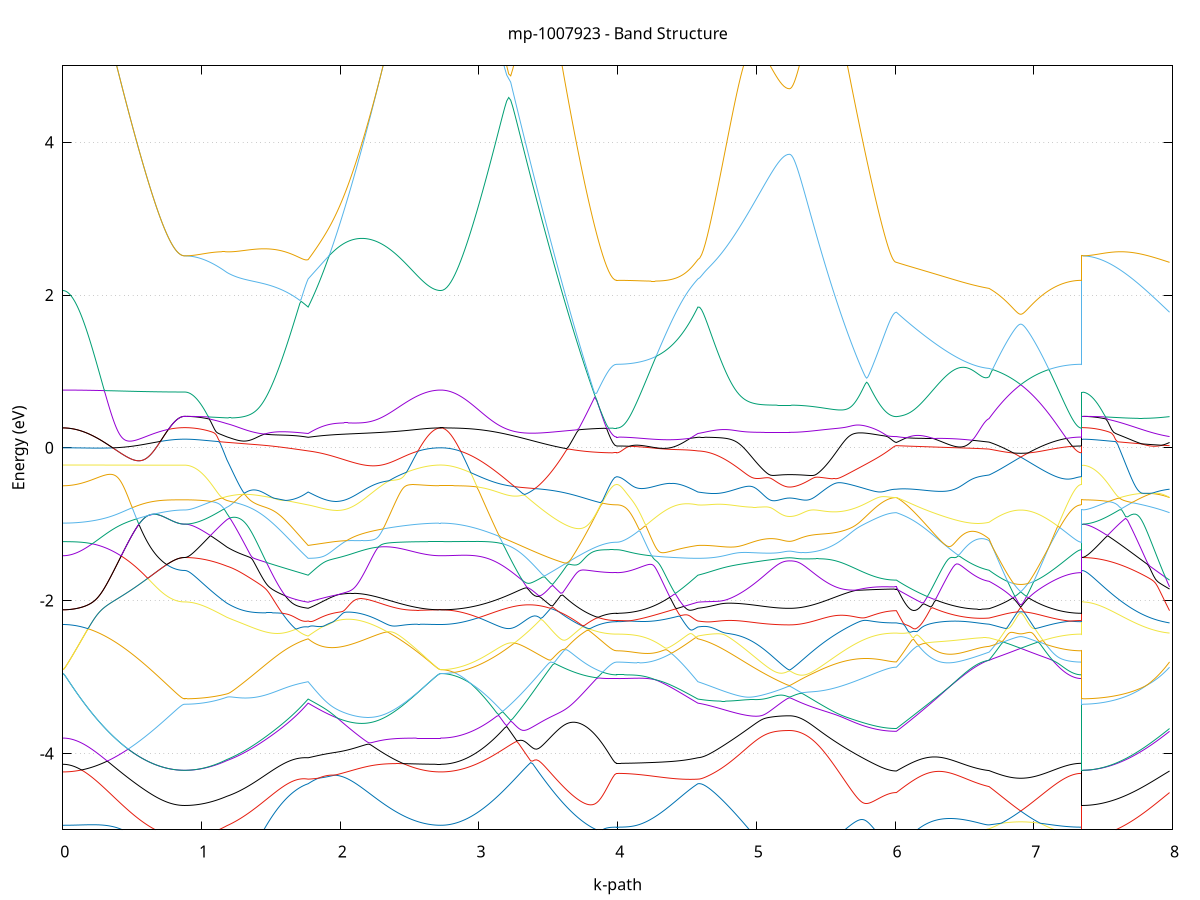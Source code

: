 set title 'mp-1007923 - Band Structure'
set xlabel 'k-path'
set ylabel 'Energy (eV)'
set grid y
set yrange [-5:5]
set terminal png size 800,600
set output 'mp-1007923_bands_gnuplot.png'
plot '-' using 1:2 with lines notitle, '-' using 1:2 with lines notitle, '-' using 1:2 with lines notitle, '-' using 1:2 with lines notitle, '-' using 1:2 with lines notitle, '-' using 1:2 with lines notitle, '-' using 1:2 with lines notitle, '-' using 1:2 with lines notitle, '-' using 1:2 with lines notitle, '-' using 1:2 with lines notitle, '-' using 1:2 with lines notitle, '-' using 1:2 with lines notitle, '-' using 1:2 with lines notitle, '-' using 1:2 with lines notitle, '-' using 1:2 with lines notitle, '-' using 1:2 with lines notitle, '-' using 1:2 with lines notitle, '-' using 1:2 with lines notitle, '-' using 1:2 with lines notitle, '-' using 1:2 with lines notitle, '-' using 1:2 with lines notitle, '-' using 1:2 with lines notitle, '-' using 1:2 with lines notitle, '-' using 1:2 with lines notitle, '-' using 1:2 with lines notitle, '-' using 1:2 with lines notitle, '-' using 1:2 with lines notitle, '-' using 1:2 with lines notitle, '-' using 1:2 with lines notitle, '-' using 1:2 with lines notitle, '-' using 1:2 with lines notitle, '-' using 1:2 with lines notitle, '-' using 1:2 with lines notitle, '-' using 1:2 with lines notitle, '-' using 1:2 with lines notitle, '-' using 1:2 with lines notitle, '-' using 1:2 with lines notitle, '-' using 1:2 with lines notitle, '-' using 1:2 with lines notitle, '-' using 1:2 with lines notitle, '-' using 1:2 with lines notitle, '-' using 1:2 with lines notitle, '-' using 1:2 with lines notitle, '-' using 1:2 with lines notitle, '-' using 1:2 with lines notitle, '-' using 1:2 with lines notitle, '-' using 1:2 with lines notitle, '-' using 1:2 with lines notitle
0.000000 -63.842044
0.006917 -63.842044
0.013834 -63.842044
0.020750 -63.842244
0.027667 -63.842144
0.034584 -63.842144
0.041501 -63.842144
0.048418 -63.842044
0.055334 -63.842144
0.062251 -63.842044
0.069168 -63.842044
0.076085 -63.841944
0.083002 -63.841944
0.089919 -63.841744
0.096835 -63.841644
0.103752 -63.841544
0.110669 -63.841544
0.117586 -63.841444
0.124503 -63.841344
0.131419 -63.841244
0.138336 -63.841144
0.145253 -63.841044
0.152170 -63.840944
0.159087 -63.840844
0.166003 -63.840744
0.172920 -63.840644
0.179837 -63.840444
0.186754 -63.840344
0.193671 -63.840244
0.200588 -63.840044
0.207504 -63.839944
0.214421 -63.839844
0.221338 -63.839644
0.228255 -63.839544
0.235172 -63.839344
0.242088 -63.839144
0.249005 -63.838744
0.255922 -63.838544
0.262839 -63.838344
0.269756 -63.838144
0.276672 -63.838044
0.283589 -63.837844
0.290506 -63.838144
0.297423 -63.837944
0.304340 -63.837744
0.311256 -63.837544
0.318173 -63.837344
0.325090 -63.837144
0.332007 -63.837644
0.338924 -63.837444
0.345841 -63.837144
0.352757 -63.836944
0.359674 -63.836744
0.366591 -63.836544
0.373508 -63.836344
0.380425 -63.836144
0.387341 -63.835944
0.394258 -63.835644
0.401175 -63.835444
0.408092 -63.835244
0.415009 -63.835044
0.421925 -63.834844
0.428842 -63.834544
0.435759 -63.834344
0.442676 -63.833844
0.449593 -63.833644
0.456510 -63.833444
0.463426 -63.833244
0.470343 -63.832944
0.477260 -63.832744
0.484177 -63.832544
0.491094 -63.832344
0.498010 -63.832044
0.504927 -63.831844
0.511844 -63.831644
0.518761 -63.831444
0.525678 -63.831244
0.532594 -63.830844
0.539511 -63.830644
0.546428 -63.830444
0.553345 -63.830244
0.560262 -63.830044
0.567178 -63.829844
0.574095 -63.829644
0.581012 -63.829144
0.587929 -63.828944
0.594846 -63.828744
0.601763 -63.828544
0.608679 -63.828344
0.615596 -63.828244
0.622513 -63.828044
0.629430 -63.827944
0.636347 -63.827744
0.643263 -63.827544
0.650180 -63.827344
0.657097 -63.827144
0.664014 -63.827044
0.670931 -63.826844
0.677847 -63.826644
0.684764 -63.826544
0.691681 -63.826344
0.698598 -63.826244
0.705515 -63.826144
0.712432 -63.826044
0.719348 -63.825944
0.726265 -63.825744
0.733182 -63.825644
0.740099 -63.825544
0.747016 -63.825444
0.753932 -63.825544
0.760849 -63.825644
0.767766 -63.825744
0.774683 -63.825844
0.781600 -63.825944
0.788516 -63.826044
0.795433 -63.826044
0.802350 -63.826144
0.809267 -63.826244
0.816184 -63.826244
0.823100 -63.826344
0.830017 -63.826344
0.836934 -63.826344
0.843851 -63.826444
0.850768 -63.826444
0.857685 -63.826444
0.864601 -63.826444
0.871518 -63.826444
0.878435 -63.826444
0.878435 -63.826444
0.888254 -63.826544
0.898074 -63.826744
0.907893 -63.827044
0.917712 -63.827344
0.927531 -63.827744
0.937351 -63.828044
0.947170 -63.828444
0.956989 -63.828944
0.966809 -63.829344
0.976628 -63.829744
0.986447 -63.830044
0.996266 -63.830444
1.006086 -63.830844
1.015905 -63.831244
1.025724 -63.831744
1.035544 -63.832144
1.045363 -63.832544
1.055182 -63.832944
1.065001 -63.833344
1.074821 -63.833744
1.084640 -63.834144
1.094459 -63.834544
1.104279 -63.834944
1.114098 -63.835344
1.123917 -63.835744
1.133736 -63.836144
1.143556 -63.836544
1.153375 -63.836944
1.163194 -63.837344
1.173014 -63.837644
1.182833 -63.838044
1.182833 -63.838044
1.191324 -63.838344
1.199815 -63.838644
1.208307 -63.838844
1.216798 -63.839144
1.225289 -63.839444
1.233780 -63.839744
1.242271 -63.839944
1.250763 -63.840144
1.259254 -63.840444
1.267745 -63.840644
1.276236 -63.840944
1.284727 -63.841144
1.293219 -63.841344
1.301710 -63.841544
1.310201 -63.841744
1.318692 -63.841944
1.327183 -63.842144
1.335675 -63.842344
1.344166 -63.842544
1.352657 -63.842644
1.361148 -63.842844
1.369639 -63.843044
1.378131 -63.843244
1.386622 -63.843344
1.395113 -63.843544
1.403604 -63.843744
1.412095 -63.843744
1.420587 -63.843944
1.429078 -63.844244
1.437569 -63.844344
1.446060 -63.844444
1.454552 -63.844644
1.463043 -63.844744
1.471534 -63.845044
1.480025 -63.845144
1.488516 -63.845244
1.497008 -63.845344
1.505499 -63.845444
1.513990 -63.845544
1.522481 -63.845644
1.530972 -63.845644
1.539464 -63.845744
1.547955 -63.845744
1.556446 -63.845844
1.564937 -63.845844
1.573428 -63.845744
1.581920 -63.845744
1.590411 -63.845844
1.598902 -63.845944
1.607393 -63.845944
1.615884 -63.845844
1.624376 -63.845844
1.632867 -63.845844
1.641358 -63.845844
1.649849 -63.845744
1.658340 -63.845744
1.666832 -63.845644
1.675323 -63.845644
1.683814 -63.845544
1.692305 -63.845444
1.700796 -63.845344
1.709288 -63.845244
1.717779 -63.845144
1.726270 -63.845044
1.734761 -63.844944
1.743252 -63.844844
1.751744 -63.844644
1.760235 -63.844344
1.768726 -63.844244
1.768726 -63.844244
1.777264 -63.843944
1.785802 -63.843644
1.794340 -63.843344
1.802878 -63.843044
1.811416 -63.842844
1.819954 -63.842544
1.828492 -63.842244
1.837030 -63.841944
1.845567 -63.841644
1.854105 -63.841444
1.862643 -63.841144
1.871181 -63.840944
1.879719 -63.840644
1.888257 -63.840344
1.896795 -63.840044
1.905333 -63.839844
1.913871 -63.839544
1.922409 -63.839344
1.930947 -63.839044
1.939485 -63.838844
1.948023 -63.838544
1.956561 -63.838344
1.965099 -63.838144
1.973636 -63.837844
1.982174 -63.837644
1.990712 -63.837544
1.999250 -63.837344
2.007788 -63.837144
2.016326 -63.836944
2.024864 -63.836744
2.033402 -63.836644
2.041940 -63.836544
2.050478 -63.836444
2.059016 -63.836344
2.067554 -63.836144
2.076092 -63.836044
2.084630 -63.835944
2.093168 -63.835844
2.101705 -63.835744
2.110243 -63.835644
2.118781 -63.835644
2.127319 -63.835544
2.135857 -63.835544
2.144395 -63.835544
2.152933 -63.835544
2.161471 -63.835544
2.170009 -63.835544
2.178547 -63.835544
2.187085 -63.835544
2.195623 -63.835644
2.204161 -63.835644
2.212699 -63.835744
2.221236 -63.835844
2.229774 -63.835944
2.238312 -63.836044
2.246850 -63.836144
2.255388 -63.836244
2.263926 -63.836344
2.272464 -63.836444
2.281002 -63.836544
2.289540 -63.836744
2.298078 -63.836644
2.306616 -63.836944
2.315154 -63.837044
2.323692 -63.837244
2.332230 -63.837344
2.340768 -63.837544
2.349305 -63.837644
2.357843 -63.837844
2.366381 -63.837944
2.374919 -63.837944
2.383457 -63.838144
2.391995 -63.838144
2.400533 -63.838344
2.409071 -63.838444
2.417609 -63.838644
2.426147 -63.838844
2.434685 -63.838944
2.443223 -63.839144
2.451761 -63.839244
2.460299 -63.839444
2.468837 -63.839644
2.477374 -63.839744
2.485912 -63.839944
2.494450 -63.840044
2.502988 -63.840144
2.511526 -63.840244
2.520064 -63.840444
2.528602 -63.840544
2.537140 -63.840644
2.545678 -63.840744
2.554216 -63.840944
2.562754 -63.841144
2.571292 -63.841244
2.579830 -63.841344
2.588368 -63.841444
2.596906 -63.841544
2.605443 -63.841644
2.613981 -63.841744
2.622519 -63.841844
2.631057 -63.841844
2.639595 -63.841944
2.648133 -63.841944
2.656671 -63.842044
2.665209 -63.842044
2.673747 -63.842144
2.682285 -63.842144
2.690823 -63.842144
2.699361 -63.842044
2.707899 -63.842044
2.716437 -63.842044
2.724975 -63.842044
2.724975 -63.842044
2.739378 -63.842044
2.753781 -63.842044
2.768185 -63.842144
2.782588 -63.842044
2.796991 -63.841944
2.811395 -63.841944
2.825798 -63.841744
2.840202 -63.841644
2.854605 -63.841544
2.869008 -63.841344
2.883412 -63.841244
2.897815 -63.841044
2.912219 -63.840844
2.926622 -63.840644
2.941025 -63.840444
2.955429 -63.840044
2.969832 -63.839844
2.984236 -63.839544
2.998639 -63.839244
3.013042 -63.838944
3.027446 -63.838644
3.041849 -63.838344
3.056253 -63.838044
3.070656 -63.837844
3.085059 -63.837444
3.099463 -63.837144
3.113866 -63.836744
3.128270 -63.836444
3.142673 -63.836044
3.157076 -63.835644
3.171480 -63.835244
3.185883 -63.834844
3.200286 -63.834544
3.214690 -63.834144
3.229093 -63.833744
3.243497 -63.833244
3.257900 -63.832844
3.272303 -63.832444
3.286707 -63.832044
3.301110 -63.832844
3.315514 -63.833744
3.329917 -63.834544
3.344320 -63.835444
3.358724 -63.836244
3.373127 -63.837044
3.387531 -63.837944
3.401934 -63.838544
3.416337 -63.839344
3.430741 -63.840144
3.445144 -63.840844
3.459548 -63.841544
3.473951 -63.842344
3.488354 -63.843044
3.502758 -63.843744
3.517161 -63.844444
3.531565 -63.845044
3.545968 -63.845744
3.560371 -63.846344
3.574775 -63.846744
3.589178 -63.847344
3.603581 -63.847944
3.617985 -63.848544
3.632388 -63.849044
3.646792 -63.849544
3.661195 -63.850044
3.675598 -63.850544
3.690002 -63.851044
3.704405 -63.851444
3.718809 -63.852044
3.733212 -63.852444
3.747615 -63.852844
3.762019 -63.853244
3.776422 -63.853544
3.790826 -63.853844
3.805229 -63.854144
3.819632 -63.854444
3.834036 -63.854644
3.848439 -63.854844
3.862843 -63.855044
3.877246 -63.855244
3.891649 -63.855644
3.906053 -63.855744
3.920456 -63.855844
3.934860 -63.855944
3.949263 -63.856144
3.963666 -63.856144
3.978070 -63.856244
3.992473 -63.856244
3.992473 -63.856244
4.000964 -63.856244
4.009455 -63.856244
4.017947 -63.856244
4.026438 -63.856144
4.034929 -63.856144
4.043420 -63.856144
4.051912 -63.856144
4.060403 -63.856044
4.068894 -63.856044
4.077385 -63.855944
4.085876 -63.855944
4.094368 -63.855844
4.102859 -63.855644
4.111350 -63.855644
4.119841 -63.855544
4.128332 -63.855544
4.136824 -63.855444
4.145315 -63.855344
4.153806 -63.855144
4.162297 -63.855044
4.170788 -63.854944
4.179280 -63.854844
4.187771 -63.854744
4.196262 -63.854544
4.204753 -63.854444
4.213244 -63.854244
4.221736 -63.854144
4.230227 -63.853944
4.238718 -63.853844
4.247209 -63.853644
4.255700 -63.853444
4.264192 -63.853344
4.272683 -63.853144
4.281174 -63.853044
4.289665 -63.852744
4.298156 -63.852544
4.306648 -63.852344
4.315139 -63.852144
4.323630 -63.851944
4.332121 -63.851744
4.340613 -63.851544
4.349104 -63.851344
4.357595 -63.851144
4.366086 -63.850844
4.374577 -63.850644
4.383069 -63.850444
4.391560 -63.850144
4.400051 -63.849844
4.408542 -63.849544
4.417033 -63.849344
4.425525 -63.849044
4.434016 -63.848844
4.442507 -63.848644
4.450998 -63.848344
4.459489 -63.848144
4.467981 -63.847844
4.476472 -63.847744
4.484963 -63.847444
4.493454 -63.847144
4.501945 -63.846944
4.510437 -63.846544
4.518928 -63.846244
4.527419 -63.846044
4.535910 -63.845744
4.544401 -63.845444
4.552893 -63.845044
4.561384 -63.844744
4.569875 -63.844544
4.578366 -63.844244
4.578366 -63.844244
4.591841 -63.844144
4.605315 -63.844044
4.618790 -63.843944
4.632264 -63.843744
4.645739 -63.843644
4.659213 -63.843444
4.672688 -63.843344
4.686162 -63.843244
4.699637 -63.843044
4.713111 -63.842944
4.726585 -63.842844
4.740060 -63.842644
4.753534 -63.842444
4.767009 -63.842344
4.780483 -63.842244
4.793958 -63.842044
4.807432 -63.841944
4.820907 -63.841944
4.834381 -63.841844
4.847856 -63.841744
4.861330 -63.841744
4.874805 -63.841744
4.888279 -63.841644
4.901754 -63.841644
4.915228 -63.841644
4.928703 -63.841644
4.942177 -63.841644
4.955651 -63.841644
4.969126 -63.841744
4.982600 -63.841644
4.996075 -63.841744
5.009549 -63.841744
5.023024 -63.841844
5.036498 -63.841844
5.049973 -63.841844
5.063447 -63.841944
5.076922 -63.841944
5.090396 -63.841944
5.103871 -63.842044
5.117345 -63.842044
5.130820 -63.842044
5.144294 -63.842044
5.157769 -63.842044
5.171243 -63.842044
5.184717 -63.842044
5.198192 -63.842044
5.211666 -63.842044
5.225141 -63.842044
5.238615 -63.842044
5.238615 -63.842044
5.247183 -63.842044
5.255750 -63.842044
5.264318 -63.842044
5.272885 -63.842044
5.281453 -63.842044
5.290020 -63.842044
5.298588 -63.842044
5.307155 -63.842144
5.315722 -63.842044
5.324290 -63.842144
5.332857 -63.842044
5.341425 -63.842044
5.349992 -63.842044
5.358560 -63.842044
5.367127 -63.842044
5.375695 -63.842044
5.384262 -63.841944
5.392830 -63.841944
5.401397 -63.841944
5.409964 -63.841944
5.418532 -63.841944
5.427099 -63.841944
5.435667 -63.842044
5.444234 -63.842044
5.452802 -63.842144
5.461369 -63.842144
5.469937 -63.842144
5.478504 -63.842144
5.487072 -63.842144
5.495639 -63.842244
5.504206 -63.842244
5.512774 -63.842244
5.521341 -63.842344
5.529909 -63.842344
5.538476 -63.842344
5.547044 -63.842444
5.555611 -63.842544
5.564179 -63.842544
5.572746 -63.842644
5.581313 -63.842744
5.589881 -63.842944
5.598448 -63.843044
5.607016 -63.843144
5.615583 -63.843244
5.624151 -63.843344
5.632718 -63.843444
5.641286 -63.843644
5.649853 -63.843844
5.658421 -63.843944
5.666988 -63.844144
5.675555 -63.844244
5.684123 -63.844444
5.692690 -63.844644
5.701258 -63.844744
5.709825 -63.844844
5.718393 -63.845044
5.726960 -63.845144
5.735528 -63.845444
5.744095 -63.845644
5.752663 -63.845744
5.761230 -63.845944
5.769797 -63.846144
5.778365 -63.846244
5.786932 -63.846344
5.795500 -63.846544
5.804067 -63.846744
5.812635 -63.846844
5.821202 -63.847044
5.829770 -63.847244
5.838337 -63.847344
5.846905 -63.847444
5.855472 -63.847544
5.864039 -63.847744
5.872607 -63.847844
5.881174 -63.847944
5.889742 -63.848044
5.898309 -63.848144
5.906877 -63.848144
5.915444 -63.848244
5.924012 -63.848344
5.932579 -63.848344
5.941147 -63.848444
5.949714 -63.848444
5.958281 -63.848444
5.966849 -63.848444
5.975416 -63.848544
5.983984 -63.848544
5.992551 -63.848444
6.001119 -63.848544
6.009686 -63.848544
6.009686 -63.848544
6.022055 -63.848844
6.034425 -63.849144
6.046794 -63.849444
6.059163 -63.849744
6.071532 -63.850044
6.083902 -63.850244
6.096271 -63.850444
6.108640 -63.850744
6.121009 -63.850944
6.133379 -63.851144
6.145748 -63.851444
6.158117 -63.851644
6.170486 -63.851944
6.182856 -63.852144
6.195225 -63.852244
6.207594 -63.852444
6.219963 -63.852644
6.232333 -63.852744
6.244702 -63.852944
6.257071 -63.852944
6.269440 -63.852944
6.281810 -63.853144
6.294179 -63.853244
6.306548 -63.853344
6.318917 -63.853444
6.331287 -63.853444
6.343656 -63.853544
6.356025 -63.853544
6.368394 -63.853644
6.380764 -63.853644
6.393133 -63.853744
6.405502 -63.853844
6.417871 -63.853844
6.430241 -63.853744
6.442610 -63.853744
6.454979 -63.853744
6.467348 -63.853744
6.479718 -63.853744
6.492087 -63.853744
6.504456 -63.853644
6.516825 -63.853644
6.529195 -63.853544
6.541564 -63.853444
6.553933 -63.853344
6.566302 -63.853244
6.578672 -63.853144
6.591041 -63.852944
6.603410 -63.852744
6.615779 -63.852544
6.628149 -63.852444
6.640518 -63.852244
6.652887 -63.852244
6.665256 -63.852044
6.677626 -63.851944
6.677626 -63.851944
6.684507 -63.851644
6.691388 -63.851344
6.698269 -63.851044
6.705150 -63.850844
6.712031 -63.850544
6.718913 -63.850144
6.725794 -63.849844
6.732675 -63.849544
6.739556 -63.849244
6.746437 -63.848844
6.753318 -63.848544
6.760200 -63.848244
6.767081 -63.847844
6.773962 -63.847444
6.780843 -63.847144
6.787724 -63.846744
6.794605 -63.846344
6.801487 -63.845944
6.808368 -63.845544
6.815249 -63.845144
6.822130 -63.844744
6.829011 -63.844344
6.835892 -63.843844
6.842774 -63.843544
6.849655 -63.843144
6.856536 -63.842644
6.863417 -63.842144
6.870298 -63.841744
6.877179 -63.841244
6.884061 -63.840744
6.890942 -63.840344
6.897823 -63.839844
6.904704 -63.839344
6.911585 -63.839644
6.918466 -63.840144
6.925348 -63.840644
6.932229 -63.841044
6.939110 -63.841544
6.945991 -63.842044
6.952872 -63.842444
6.959753 -63.842944
6.966635 -63.843344
6.973516 -63.843744
6.980397 -63.844144
6.987278 -63.844544
6.994159 -63.845044
7.001040 -63.845444
7.007922 -63.845844
7.014803 -63.846244
7.021684 -63.846644
7.028565 -63.846944
7.035446 -63.847344
7.042327 -63.847744
7.049209 -63.848044
7.056090 -63.848444
7.062971 -63.848744
7.069852 -63.849144
7.076733 -63.849444
7.083614 -63.849744
7.090496 -63.850044
7.097377 -63.850444
7.104258 -63.850744
7.111139 -63.850944
7.118020 -63.851244
7.124901 -63.851544
7.131783 -63.851844
7.138664 -63.852044
7.145545 -63.852344
7.152426 -63.852744
7.159307 -63.852944
7.166188 -63.852944
7.173070 -63.853144
7.179951 -63.853344
7.186832 -63.853544
7.193713 -63.854044
7.200594 -63.854244
7.207475 -63.854344
7.214357 -63.854544
7.221238 -63.854744
7.228119 -63.854844
7.235000 -63.855044
7.241881 -63.855344
7.248762 -63.855444
7.255644 -63.855544
7.262525 -63.855444
7.269406 -63.855544
7.276287 -63.855644
7.283168 -63.855744
7.290049 -63.855844
7.296930 -63.856044
7.303812 -63.856044
7.310693 -63.856144
7.317574 -63.856144
7.324455 -63.856244
7.331336 -63.856244
7.338218 -63.856244
7.345099 -63.856244
7.345099 -63.826444
7.359502 -63.826644
7.373905 -63.827044
7.388309 -63.827544
7.402712 -63.828044
7.417116 -63.828644
7.431519 -63.829244
7.445922 -63.829744
7.460326 -63.830344
7.474729 -63.830944
7.489133 -63.831544
7.503536 -63.832144
7.517939 -63.832744
7.532343 -63.833344
7.546746 -63.833944
7.561150 -63.834544
7.575553 -63.835144
7.589956 -63.835744
7.604360 -63.836344
7.618763 -63.836844
7.633167 -63.837444
7.647570 -63.838044
7.661973 -63.838544
7.676377 -63.839044
7.690780 -63.839644
7.705183 -63.840244
7.719587 -63.840644
7.733990 -63.841144
7.748394 -63.841644
7.762797 -63.842144
7.777200 -63.842644
7.791604 -63.843144
7.806007 -63.843644
7.820411 -63.844144
7.834814 -63.844544
7.849217 -63.845144
7.863621 -63.845444
7.878024 -63.845944
7.892428 -63.846344
7.906831 -63.846744
7.921234 -63.847144
7.935638 -63.847544
7.950041 -63.847944
7.964445 -63.848144
7.978848 -63.848544
e
0.000000 -63.801344
0.006917 -63.801344
0.013834 -63.801344
0.020750 -63.801344
0.027667 -63.801344
0.034584 -63.801344
0.041501 -63.801344
0.048418 -63.801344
0.055334 -63.801344
0.062251 -63.801344
0.069168 -63.801344
0.076085 -63.800844
0.083002 -63.800844
0.089919 -63.800844
0.096835 -63.800844
0.103752 -63.800844
0.110669 -63.800844
0.117586 -63.800844
0.124503 -63.800844
0.131419 -63.800444
0.138336 -63.800444
0.145253 -63.800444
0.152170 -63.800444
0.159087 -63.800444
0.166003 -63.800544
0.172920 -63.800944
0.179837 -63.801344
0.186754 -63.801744
0.193671 -63.802144
0.200588 -63.802644
0.207504 -63.803044
0.214421 -63.803444
0.221338 -63.803844
0.228255 -63.804244
0.235172 -63.804644
0.242088 -63.805044
0.249005 -63.805344
0.255922 -63.805744
0.262839 -63.806144
0.269756 -63.806544
0.276672 -63.806944
0.283589 -63.807344
0.290506 -63.807744
0.297423 -63.808144
0.304340 -63.808544
0.311256 -63.808944
0.318173 -63.809344
0.325090 -63.809644
0.332007 -63.810044
0.338924 -63.810444
0.345841 -63.810844
0.352757 -63.811144
0.359674 -63.811544
0.366591 -63.811844
0.373508 -63.812244
0.380425 -63.812644
0.387341 -63.812944
0.394258 -63.813244
0.401175 -63.813644
0.408092 -63.813944
0.415009 -63.814544
0.421925 -63.814944
0.428842 -63.815244
0.435759 -63.815244
0.442676 -63.815544
0.449593 -63.815844
0.456510 -63.816244
0.463426 -63.816744
0.470343 -63.817044
0.477260 -63.817344
0.484177 -63.817644
0.491094 -63.817944
0.498010 -63.818244
0.504927 -63.818444
0.511844 -63.818744
0.518761 -63.819044
0.525678 -63.819244
0.532594 -63.819544
0.539511 -63.819744
0.546428 -63.820044
0.553345 -63.820244
0.560262 -63.820544
0.567178 -63.820744
0.574095 -63.821044
0.581012 -63.821244
0.587929 -63.821444
0.594846 -63.821644
0.601763 -63.821944
0.608679 -63.822144
0.615596 -63.822544
0.622513 -63.822744
0.629430 -63.822944
0.636347 -63.823144
0.643263 -63.823244
0.650180 -63.823444
0.657097 -63.823644
0.664014 -63.823844
0.670931 -63.823944
0.677847 -63.824144
0.684764 -63.824344
0.691681 -63.824444
0.698598 -63.824644
0.705515 -63.824744
0.712432 -63.824844
0.719348 -63.825044
0.726265 -63.825144
0.733182 -63.825244
0.740099 -63.825344
0.747016 -63.825444
0.753932 -63.825544
0.760849 -63.825644
0.767766 -63.825744
0.774683 -63.825844
0.781600 -63.825944
0.788516 -63.826044
0.795433 -63.826044
0.802350 -63.826144
0.809267 -63.826244
0.816184 -63.826244
0.823100 -63.826344
0.830017 -63.826344
0.836934 -63.826344
0.843851 -63.826444
0.850768 -63.826444
0.857685 -63.826444
0.864601 -63.826444
0.871518 -63.826444
0.878435 -63.826444
0.878435 -63.826444
0.888254 -63.826444
0.898074 -63.826444
0.907893 -63.826344
0.917712 -63.826244
0.927531 -63.826144
0.937351 -63.825944
0.947170 -63.825844
0.956989 -63.825444
0.966809 -63.825144
0.976628 -63.824944
0.986447 -63.824544
0.996266 -63.824244
1.006086 -63.823944
1.015905 -63.823544
1.025724 -63.823144
1.035544 -63.822744
1.045363 -63.822344
1.055182 -63.821844
1.065001 -63.821444
1.074821 -63.820944
1.084640 -63.820244
1.094459 -63.819744
1.104279 -63.819144
1.114098 -63.818644
1.123917 -63.818044
1.133736 -63.817344
1.143556 -63.816744
1.153375 -63.816144
1.163194 -63.815444
1.173014 -63.814744
1.182833 -63.814044
1.182833 -63.814044
1.191324 -63.813544
1.199815 -63.813044
1.208307 -63.812544
1.216798 -63.812144
1.225289 -63.812044
1.233780 -63.811744
1.242271 -63.811544
1.250763 -63.811444
1.259254 -63.811144
1.267745 -63.811044
1.276236 -63.810844
1.284727 -63.810644
1.293219 -63.810444
1.301710 -63.810244
1.310201 -63.810144
1.318692 -63.809944
1.327183 -63.809744
1.335675 -63.809644
1.344166 -63.809444
1.352657 -63.809244
1.361148 -63.809144
1.369639 -63.808944
1.378131 -63.808844
1.386622 -63.808744
1.395113 -63.808644
1.403604 -63.808644
1.412095 -63.808644
1.420587 -63.808844
1.429078 -63.809044
1.437569 -63.809344
1.446060 -63.809644
1.454552 -63.809844
1.463043 -63.810244
1.471534 -63.810544
1.480025 -63.810844
1.488516 -63.811144
1.497008 -63.811444
1.505499 -63.811744
1.513990 -63.812144
1.522481 -63.812444
1.530972 -63.812844
1.539464 -63.813144
1.547955 -63.813444
1.556446 -63.813844
1.564937 -63.814244
1.573428 -63.814644
1.581920 -63.814944
1.590411 -63.815344
1.598902 -63.815844
1.607393 -63.816244
1.615884 -63.816644
1.624376 -63.817044
1.632867 -63.817444
1.641358 -63.817944
1.649849 -63.818344
1.658340 -63.818744
1.666832 -63.819244
1.675323 -63.819644
1.683814 -63.820144
1.692305 -63.820544
1.700796 -63.821044
1.709288 -63.821444
1.717779 -63.821744
1.726270 -63.822244
1.734761 -63.822744
1.743252 -63.823044
1.751744 -63.823544
1.760235 -63.824044
1.768726 -63.824544
1.768726 -63.824544
1.777264 -63.824744
1.785802 -63.824844
1.794340 -63.824944
1.802878 -63.825044
1.811416 -63.825144
1.819954 -63.825244
1.828492 -63.825344
1.837030 -63.825444
1.845567 -63.825544
1.854105 -63.825544
1.862643 -63.825644
1.871181 -63.825744
1.879719 -63.825744
1.888257 -63.825644
1.896795 -63.825744
1.905333 -63.825744
1.913871 -63.825744
1.922409 -63.825744
1.930947 -63.825744
1.939485 -63.825844
1.948023 -63.825844
1.956561 -63.825744
1.965099 -63.825744
1.973636 -63.825644
1.982174 -63.825644
1.990712 -63.825544
1.999250 -63.825444
2.007788 -63.825344
2.016326 -63.825244
2.024864 -63.825144
2.033402 -63.824844
2.041940 -63.824744
2.050478 -63.824644
2.059016 -63.824544
2.067554 -63.824344
2.076092 -63.824244
2.084630 -63.824044
2.093168 -63.823844
2.101705 -63.823644
2.110243 -63.823544
2.118781 -63.823344
2.127319 -63.823144
2.135857 -63.822844
2.144395 -63.822644
2.152933 -63.822444
2.161471 -63.822244
2.170009 -63.821944
2.178547 -63.821644
2.187085 -63.821344
2.195623 -63.821044
2.204161 -63.820744
2.212699 -63.820444
2.221236 -63.820144
2.229774 -63.819844
2.238312 -63.819544
2.246850 -63.819244
2.255388 -63.818944
2.263926 -63.818644
2.272464 -63.818344
2.281002 -63.818044
2.289540 -63.817644
2.298078 -63.817344
2.306616 -63.816944
2.315154 -63.816644
2.323692 -63.816344
2.332230 -63.816044
2.340768 -63.815644
2.349305 -63.815244
2.357843 -63.814844
2.366381 -63.814444
2.374919 -63.814044
2.383457 -63.813644
2.391995 -63.813244
2.400533 -63.812744
2.409071 -63.812344
2.417609 -63.811944
2.426147 -63.811544
2.434685 -63.811144
2.443223 -63.810744
2.451761 -63.810344
2.460299 -63.809844
2.468837 -63.809344
2.477374 -63.809144
2.485912 -63.808744
2.494450 -63.808344
2.502988 -63.807944
2.511526 -63.807544
2.520064 -63.807144
2.528602 -63.806744
2.537140 -63.806244
2.545678 -63.806044
2.554216 -63.805644
2.562754 -63.805244
2.571292 -63.804844
2.579830 -63.804544
2.588368 -63.804244
2.596906 -63.803844
2.605443 -63.803544
2.613981 -63.803244
2.622519 -63.802944
2.631057 -63.802744
2.639595 -63.802444
2.648133 -63.802244
2.656671 -63.802044
2.665209 -63.801944
2.673747 -63.801844
2.682285 -63.801644
2.690823 -63.801544
2.699361 -63.801444
2.707899 -63.801344
2.716437 -63.801344
2.724975 -63.801344
2.724975 -63.801344
2.739378 -63.801344
2.753781 -63.801544
2.768185 -63.801844
2.782588 -63.802144
2.796991 -63.802644
2.811395 -63.803144
2.825798 -63.803744
2.840202 -63.804144
2.854605 -63.804844
2.869008 -63.805644
2.883412 -63.806444
2.897815 -63.807244
2.912219 -63.808044
2.926622 -63.808944
2.941025 -63.809844
2.955429 -63.810744
2.969832 -63.811644
2.984236 -63.812544
2.998639 -63.813444
3.013042 -63.814344
3.027446 -63.815344
3.041849 -63.816144
3.056253 -63.817144
3.070656 -63.818044
3.085059 -63.819044
3.099463 -63.820044
3.113866 -63.821044
3.128270 -63.821944
3.142673 -63.822844
3.157076 -63.823844
3.171480 -63.824744
3.185883 -63.825444
3.200286 -63.826344
3.214690 -63.827244
3.229093 -63.828244
3.243497 -63.829144
3.257900 -63.830244
3.272303 -63.831044
3.286707 -63.831944
3.301110 -63.831544
3.315514 -63.831144
3.329917 -63.830744
3.344320 -63.830244
3.358724 -63.829844
3.373127 -63.829444
3.387531 -63.829044
3.401934 -63.828544
3.416337 -63.828144
3.430741 -63.827744
3.445144 -63.827544
3.459548 -63.826944
3.473951 -63.826544
3.488354 -63.826144
3.502758 -63.825744
3.517161 -63.825344
3.531565 -63.825044
3.545968 -63.824644
3.560371 -63.824344
3.574775 -63.823944
3.589178 -63.823644
3.603581 -63.823344
3.617985 -63.823044
3.632388 -63.822744
3.646792 -63.822544
3.661195 -63.822244
3.675598 -63.822044
3.690002 -63.821844
3.704405 -63.821644
3.718809 -63.821544
3.733212 -63.821444
3.747615 -63.821244
3.762019 -63.821244
3.776422 -63.821144
3.790826 -63.821044
3.805229 -63.820944
3.819632 -63.820944
3.834036 -63.820644
3.848439 -63.820544
3.862843 -63.820544
3.877246 -63.820544
3.891649 -63.820544
3.906053 -63.820544
3.920456 -63.820544
3.934860 -63.820544
3.949263 -63.820444
3.963666 -63.820444
3.978070 -63.820444
3.992473 -63.820444
3.992473 -63.820444
4.000964 -63.820444
4.009455 -63.820444
4.017947 -63.820344
4.026438 -63.820344
4.034929 -63.820244
4.043420 -63.820444
4.051912 -63.820444
4.060403 -63.820344
4.068894 -63.820244
4.077385 -63.820044
4.085876 -63.819844
4.094368 -63.819644
4.102859 -63.819344
4.111350 -63.819144
4.119841 -63.818844
4.128332 -63.818544
4.136824 -63.818244
4.145315 -63.817944
4.153806 -63.817544
4.162297 -63.817244
4.170788 -63.816844
4.179280 -63.816444
4.187771 -63.816044
4.196262 -63.815744
4.204753 -63.815344
4.213244 -63.815344
4.221736 -63.815644
4.230227 -63.815844
4.238718 -63.816144
4.247209 -63.816344
4.255700 -63.816644
4.264192 -63.816844
4.272683 -63.817044
4.281174 -63.817244
4.289665 -63.817444
4.298156 -63.817744
4.306648 -63.817944
4.315139 -63.818244
4.323630 -63.818444
4.332121 -63.818744
4.340613 -63.818944
4.349104 -63.819244
4.357595 -63.819544
4.366086 -63.819844
4.374577 -63.820044
4.383069 -63.820344
4.391560 -63.820544
4.400051 -63.820844
4.408542 -63.821044
4.417033 -63.821244
4.425525 -63.821444
4.434016 -63.821744
4.442507 -63.821944
4.450998 -63.822044
4.459489 -63.822244
4.467981 -63.822444
4.476472 -63.822644
4.484963 -63.822844
4.493454 -63.823044
4.501945 -63.823244
4.510437 -63.823444
4.518928 -63.823544
4.527419 -63.823644
4.535910 -63.823744
4.544401 -63.824044
4.552893 -63.824144
4.561384 -63.824244
4.569875 -63.824344
4.578366 -63.824544
4.578366 -63.824544
4.591841 -63.824644
4.605315 -63.824644
4.618790 -63.824744
4.632264 -63.824844
4.645739 -63.824944
4.659213 -63.824944
4.672688 -63.824944
4.686162 -63.825044
4.699637 -63.825044
4.713111 -63.824944
4.726585 -63.824944
4.740060 -63.824844
4.753534 -63.824744
4.767009 -63.824544
4.780483 -63.824444
4.793958 -63.824244
4.807432 -63.824044
4.820907 -63.823744
4.834381 -63.823444
4.847856 -63.823244
4.861330 -63.822944
4.874805 -63.822544
4.888279 -63.822144
4.901754 -63.821744
4.915228 -63.821344
4.928703 -63.820944
4.942177 -63.820444
4.955651 -63.820044
4.969126 -63.819644
4.982600 -63.819144
4.996075 -63.818644
5.009549 -63.818244
5.023024 -63.817744
5.036498 -63.817244
5.049973 -63.816744
5.063447 -63.816244
5.076922 -63.815844
5.090396 -63.815344
5.103871 -63.814944
5.117345 -63.814544
5.130820 -63.814144
5.144294 -63.813844
5.157769 -63.813544
5.171243 -63.813244
5.184717 -63.812944
5.198192 -63.812744
5.211666 -63.812544
5.225141 -63.812444
5.238615 -63.812444
5.238615 -63.812444
5.247183 -63.812444
5.255750 -63.812444
5.264318 -63.812444
5.272885 -63.812544
5.281453 -63.812544
5.290020 -63.812644
5.298588 -63.812744
5.307155 -63.812844
5.315722 -63.812844
5.324290 -63.812944
5.332857 -63.812944
5.341425 -63.813044
5.349992 -63.813144
5.358560 -63.813144
5.367127 -63.813244
5.375695 -63.813344
5.384262 -63.813444
5.392830 -63.813544
5.401397 -63.813644
5.409964 -63.813744
5.418532 -63.813744
5.427099 -63.813844
5.435667 -63.813944
5.444234 -63.814044
5.452802 -63.814244
5.461369 -63.814344
5.469937 -63.814344
5.478504 -63.814444
5.487072 -63.814544
5.495639 -63.814544
5.504206 -63.814544
5.512774 -63.814644
5.521341 -63.814544
5.529909 -63.814644
5.538476 -63.814644
5.547044 -63.814644
5.555611 -63.814644
5.564179 -63.814644
5.572746 -63.814644
5.581313 -63.814644
5.589881 -63.814544
5.598448 -63.814544
5.607016 -63.814444
5.615583 -63.814444
5.624151 -63.814444
5.632718 -63.814344
5.641286 -63.814244
5.649853 -63.814144
5.658421 -63.813944
5.666988 -63.813844
5.675555 -63.813744
5.684123 -63.813644
5.692690 -63.813444
5.701258 -63.813344
5.709825 -63.813144
5.718393 -63.812944
5.726960 -63.812744
5.735528 -63.812544
5.744095 -63.812344
5.752663 -63.812044
5.761230 -63.811844
5.769797 -63.811644
5.778365 -63.811244
5.786932 -63.811044
5.795500 -63.810744
5.804067 -63.810644
5.812635 -63.810344
5.821202 -63.810044
5.829770 -63.809744
5.838337 -63.809544
5.846905 -63.809244
5.855472 -63.808944
5.864039 -63.808744
5.872607 -63.808544
5.881174 -63.808244
5.889742 -63.808044
5.898309 -63.807744
5.906877 -63.807544
5.915444 -63.807344
5.924012 -63.807044
5.932579 -63.806844
5.941147 -63.806644
5.949714 -63.806544
5.958281 -63.806344
5.966849 -63.806344
5.975416 -63.806244
5.983984 -63.806144
5.992551 -63.806044
6.001119 -63.806044
6.009686 -63.806044
6.009686 -63.806044
6.022055 -63.806244
6.034425 -63.806344
6.046794 -63.806544
6.059163 -63.806744
6.071532 -63.806944
6.083902 -63.807144
6.096271 -63.807444
6.108640 -63.807644
6.121009 -63.807844
6.133379 -63.808144
6.145748 -63.808344
6.158117 -63.808644
6.170486 -63.808844
6.182856 -63.809144
6.195225 -63.809444
6.207594 -63.809644
6.219963 -63.809944
6.232333 -63.810244
6.244702 -63.810544
6.257071 -63.810844
6.269440 -63.811144
6.281810 -63.811344
6.294179 -63.811644
6.306548 -63.811944
6.318917 -63.812244
6.331287 -63.812544
6.343656 -63.812944
6.356025 -63.813244
6.368394 -63.813644
6.380764 -63.813944
6.393133 -63.814344
6.405502 -63.814744
6.417871 -63.815044
6.430241 -63.815344
6.442610 -63.815744
6.454979 -63.816044
6.467348 -63.816444
6.479718 -63.816744
6.492087 -63.817044
6.504456 -63.817444
6.516825 -63.817744
6.529195 -63.818244
6.541564 -63.818544
6.553933 -63.818944
6.566302 -63.819144
6.578672 -63.819544
6.591041 -63.819844
6.603410 -63.820144
6.615779 -63.820444
6.628149 -63.820844
6.640518 -63.821144
6.652887 -63.821444
6.665256 -63.821744
6.677626 -63.821744
6.677626 -63.821744
6.684507 -63.822244
6.691388 -63.822744
6.698269 -63.823344
6.705150 -63.823844
6.712031 -63.824344
6.718913 -63.824944
6.725794 -63.825444
6.732675 -63.826044
6.739556 -63.826544
6.746437 -63.827144
6.753318 -63.827644
6.760200 -63.828244
6.767081 -63.828744
6.773962 -63.829244
6.780843 -63.829844
6.787724 -63.830344
6.794605 -63.830944
6.801487 -63.831444
6.808368 -63.832044
6.815249 -63.832544
6.822130 -63.833044
6.829011 -63.833544
6.835892 -63.834144
6.842774 -63.834644
6.849655 -63.835344
6.856536 -63.835844
6.863417 -63.836244
6.870298 -63.836744
6.877179 -63.837244
6.884061 -63.837744
6.890942 -63.838244
6.897823 -63.838744
6.904704 -63.839144
6.911585 -63.838844
6.918466 -63.838344
6.925348 -63.837844
6.932229 -63.837344
6.939110 -63.836844
6.945991 -63.836344
6.952872 -63.835844
6.959753 -63.835544
6.966635 -63.834844
6.973516 -63.834344
6.980397 -63.833744
6.987278 -63.833244
6.994159 -63.832744
7.001040 -63.832144
7.007922 -63.831644
7.014803 -63.831144
7.021684 -63.830544
7.028565 -63.830044
7.035446 -63.829444
7.042327 -63.828944
7.049209 -63.828344
7.056090 -63.827844
7.062971 -63.827244
7.069852 -63.826744
7.076733 -63.826244
7.083614 -63.825644
7.090496 -63.825144
7.097377 -63.824544
7.104258 -63.824044
7.111139 -63.823444
7.118020 -63.822944
7.124901 -63.822444
7.131783 -63.821944
7.138664 -63.821644
7.145545 -63.821144
7.152426 -63.820644
7.159307 -63.820344
7.166188 -63.820244
7.173070 -63.820244
7.179951 -63.820244
7.186832 -63.820244
7.193713 -63.820344
7.200594 -63.820344
7.207475 -63.820344
7.214357 -63.820344
7.221238 -63.820344
7.228119 -63.820344
7.235000 -63.820244
7.241881 -63.820344
7.248762 -63.820344
7.255644 -63.820344
7.262525 -63.820344
7.269406 -63.820344
7.276287 -63.820344
7.283168 -63.820344
7.290049 -63.820344
7.296930 -63.820444
7.303812 -63.820444
7.310693 -63.820444
7.317574 -63.820444
7.324455 -63.820444
7.331336 -63.820444
7.338218 -63.820444
7.345099 -63.820444
7.345099 -63.826444
7.359502 -63.826444
7.373905 -63.826344
7.388309 -63.826244
7.402712 -63.826044
7.417116 -63.825744
7.431519 -63.825244
7.445922 -63.824744
7.460326 -63.824344
7.474729 -63.823844
7.489133 -63.823344
7.503536 -63.822744
7.517939 -63.822044
7.532343 -63.821344
7.546746 -63.820644
7.561150 -63.819744
7.575553 -63.818944
7.589956 -63.818044
7.604360 -63.817144
7.618763 -63.816144
7.633167 -63.815244
7.647570 -63.814144
7.661973 -63.813144
7.676377 -63.812144
7.690780 -63.811744
7.705183 -63.811344
7.719587 -63.810844
7.733990 -63.810444
7.748394 -63.809944
7.762797 -63.809544
7.777200 -63.809244
7.791604 -63.808844
7.806007 -63.808544
7.820411 -63.808244
7.834814 -63.807944
7.849217 -63.807744
7.863621 -63.807444
7.878024 -63.807144
7.892428 -63.806844
7.906831 -63.806544
7.921234 -63.806344
7.935638 -63.806144
7.950041 -63.806044
7.964445 -63.805944
7.978848 -63.806044
e
0.000000 -63.794044
0.006917 -63.794044
0.013834 -63.794144
0.020750 -63.794244
0.027667 -63.794344
0.034584 -63.794444
0.041501 -63.794644
0.048418 -63.794844
0.055334 -63.795144
0.062251 -63.795344
0.069168 -63.795644
0.076085 -63.795844
0.083002 -63.796144
0.089919 -63.796444
0.096835 -63.796744
0.103752 -63.797144
0.110669 -63.797444
0.117586 -63.797844
0.124503 -63.798244
0.131419 -63.798544
0.138336 -63.798944
0.145253 -63.799344
0.152170 -63.799744
0.159087 -63.800144
0.166003 -63.800544
0.172920 -63.800944
0.179837 -63.801344
0.186754 -63.801744
0.193671 -63.802144
0.200588 -63.802644
0.207504 -63.803044
0.214421 -63.803444
0.221338 -63.803844
0.228255 -63.804244
0.235172 -63.804644
0.242088 -63.805044
0.249005 -63.805344
0.255922 -63.805744
0.262839 -63.806144
0.269756 -63.806544
0.276672 -63.806944
0.283589 -63.807344
0.290506 -63.807744
0.297423 -63.808144
0.304340 -63.808544
0.311256 -63.808944
0.318173 -63.809344
0.325090 -63.809644
0.332007 -63.810044
0.338924 -63.810444
0.345841 -63.810844
0.352757 -63.811144
0.359674 -63.811544
0.366591 -63.811844
0.373508 -63.812244
0.380425 -63.812644
0.387341 -63.812944
0.394258 -63.813244
0.401175 -63.813644
0.408092 -63.813944
0.415009 -63.814544
0.421925 -63.814944
0.428842 -63.815244
0.435759 -63.815244
0.442676 -63.815544
0.449593 -63.815844
0.456510 -63.816244
0.463426 -63.816744
0.470343 -63.817044
0.477260 -63.817344
0.484177 -63.817644
0.491094 -63.817944
0.498010 -63.818144
0.504927 -63.818444
0.511844 -63.818744
0.518761 -63.819044
0.525678 -63.819244
0.532594 -63.819544
0.539511 -63.819744
0.546428 -63.820044
0.553345 -63.820244
0.560262 -63.820544
0.567178 -63.820744
0.574095 -63.821044
0.581012 -63.821244
0.587929 -63.821444
0.594846 -63.821644
0.601763 -63.821944
0.608679 -63.822144
0.615596 -63.822544
0.622513 -63.822744
0.629430 -63.822944
0.636347 -63.823144
0.643263 -63.823244
0.650180 -63.823444
0.657097 -63.823644
0.664014 -63.823844
0.670931 -63.823944
0.677847 -63.824144
0.684764 -63.824344
0.691681 -63.824444
0.698598 -63.824644
0.705515 -63.824744
0.712432 -63.824844
0.719348 -63.825044
0.726265 -63.825144
0.733182 -63.825244
0.740099 -63.825344
0.747016 -63.825444
0.753932 -63.825344
0.760849 -63.825244
0.767766 -63.825144
0.774683 -63.825044
0.781600 -63.824944
0.788516 -63.824844
0.795433 -63.824744
0.802350 -63.824744
0.809267 -63.824644
0.816184 -63.824544
0.823100 -63.824544
0.830017 -63.824544
0.836934 -63.824444
0.843851 -63.824444
0.850768 -63.824344
0.857685 -63.824344
0.864601 -63.824044
0.871518 -63.824044
0.878435 -63.824044
0.878435 -63.824044
0.888254 -63.823944
0.898074 -63.823744
0.907893 -63.823444
0.917712 -63.823144
0.927531 -63.822844
0.937351 -63.822344
0.947170 -63.822044
0.956989 -63.821644
0.966809 -63.821244
0.976628 -63.820844
0.986447 -63.820444
0.996266 -63.820044
1.006086 -63.819644
1.015905 -63.819244
1.025724 -63.818844
1.035544 -63.818444
1.045363 -63.818044
1.055182 -63.817744
1.065001 -63.817344
1.074821 -63.816944
1.084640 -63.816544
1.094459 -63.816144
1.104279 -63.815844
1.114098 -63.815444
1.123917 -63.815044
1.133736 -63.814744
1.143556 -63.814344
1.153375 -63.814044
1.163194 -63.813644
1.173014 -63.813344
1.182833 -63.813044
1.182833 -63.813044
1.191324 -63.812744
1.199815 -63.812544
1.208307 -63.812344
1.216798 -63.812044
1.225289 -63.811644
1.233780 -63.811044
1.242271 -63.810644
1.250763 -63.810144
1.259254 -63.809744
1.267745 -63.809244
1.276236 -63.808844
1.284727 -63.808444
1.293219 -63.808144
1.301710 -63.807944
1.310201 -63.807644
1.318692 -63.807644
1.327183 -63.807544
1.335675 -63.807544
1.344166 -63.807544
1.352657 -63.807544
1.361148 -63.807544
1.369639 -63.807744
1.378131 -63.807844
1.386622 -63.808044
1.395113 -63.808144
1.403604 -63.808444
1.412095 -63.808544
1.420587 -63.808444
1.429078 -63.808444
1.437569 -63.808444
1.446060 -63.808344
1.454552 -63.808244
1.463043 -63.808244
1.471534 -63.808344
1.480025 -63.808244
1.488516 -63.808244
1.497008 -63.808244
1.505499 -63.808244
1.513990 -63.808244
1.522481 -63.808244
1.530972 -63.808244
1.539464 -63.808244
1.547955 -63.808244
1.556446 -63.808244
1.564937 -63.808244
1.573428 -63.808244
1.581920 -63.808344
1.590411 -63.808344
1.598902 -63.808544
1.607393 -63.808544
1.615884 -63.808644
1.624376 -63.808644
1.632867 -63.808744
1.641358 -63.808844
1.649849 -63.808844
1.658340 -63.808944
1.666832 -63.809044
1.675323 -63.809144
1.683814 -63.809244
1.692305 -63.809344
1.700796 -63.809444
1.709288 -63.809544
1.717779 -63.809544
1.726270 -63.809644
1.734761 -63.809844
1.743252 -63.809944
1.751744 -63.810044
1.760235 -63.810144
1.768726 -63.810344
1.768726 -63.810344
1.777264 -63.810444
1.785802 -63.810444
1.794340 -63.810544
1.802878 -63.810544
1.811416 -63.810644
1.819954 -63.810644
1.828492 -63.810744
1.837030 -63.810844
1.845567 -63.810844
1.854105 -63.810944
1.862643 -63.811044
1.871181 -63.811144
1.879719 -63.811244
1.888257 -63.811244
1.896795 -63.811244
1.905333 -63.811344
1.913871 -63.811444
1.922409 -63.811444
1.930947 -63.811544
1.939485 -63.811644
1.948023 -63.811644
1.956561 -63.811744
1.965099 -63.811744
1.973636 -63.811844
1.982174 -63.811844
1.990712 -63.811844
1.999250 -63.811944
2.007788 -63.811944
2.016326 -63.811844
2.024864 -63.811944
2.033402 -63.811844
2.041940 -63.811844
2.050478 -63.811844
2.059016 -63.811744
2.067554 -63.811744
2.076092 -63.811644
2.084630 -63.811644
2.093168 -63.811544
2.101705 -63.811444
2.110243 -63.811344
2.118781 -63.811244
2.127319 -63.811144
2.135857 -63.811044
2.144395 -63.810844
2.152933 -63.810744
2.161471 -63.810644
2.170009 -63.810444
2.178547 -63.810244
2.187085 -63.810044
2.195623 -63.809844
2.204161 -63.809644
2.212699 -63.809444
2.221236 -63.809244
2.229774 -63.808944
2.238312 -63.808744
2.246850 -63.808544
2.255388 -63.808144
2.263926 -63.807944
2.272464 -63.807644
2.281002 -63.807344
2.289540 -63.807144
2.298078 -63.806844
2.306616 -63.806544
2.315154 -63.806244
2.323692 -63.806044
2.332230 -63.805744
2.340768 -63.805444
2.349305 -63.805144
2.357843 -63.804844
2.366381 -63.804544
2.374919 -63.804244
2.383457 -63.803944
2.391995 -63.803444
2.400533 -63.803044
2.409071 -63.802744
2.417609 -63.802444
2.426147 -63.802144
2.434685 -63.801744
2.443223 -63.801444
2.451761 -63.801144
2.460299 -63.800844
2.468837 -63.800544
2.477374 -63.800244
2.485912 -63.799944
2.494450 -63.799644
2.502988 -63.799344
2.511526 -63.799044
2.520064 -63.798744
2.528602 -63.798444
2.537140 -63.798144
2.545678 -63.797744
2.554216 -63.797444
2.562754 -63.797144
2.571292 -63.796944
2.579830 -63.796644
2.588368 -63.796444
2.596906 -63.796144
2.605443 -63.795944
2.613981 -63.795644
2.622519 -63.795444
2.631057 -63.795244
2.639595 -63.795044
2.648133 -63.794844
2.656671 -63.794744
2.665209 -63.794544
2.673747 -63.794444
2.682285 -63.794344
2.690823 -63.794244
2.699361 -63.794144
2.707899 -63.794144
2.716437 -63.794044
2.724975 -63.794044
2.724975 -63.794044
2.739378 -63.794044
2.753781 -63.794044
2.768185 -63.794144
2.782588 -63.794144
2.796991 -63.794244
2.811395 -63.794344
2.825798 -63.794544
2.840202 -63.794644
2.854605 -63.794744
2.869008 -63.795044
2.883412 -63.795144
2.897815 -63.795344
2.912219 -63.795544
2.926622 -63.795744
2.941025 -63.795844
2.955429 -63.796144
2.969832 -63.796344
2.984236 -63.796544
2.998639 -63.796744
3.013042 -63.797044
3.027446 -63.797344
3.041849 -63.797544
3.056253 -63.797844
3.070656 -63.798144
3.085059 -63.798444
3.099463 -63.798744
3.113866 -63.799044
3.128270 -63.799344
3.142673 -63.799744
3.157076 -63.800044
3.171480 -63.800344
3.185883 -63.800644
3.200286 -63.800944
3.214690 -63.801344
3.229093 -63.801644
3.243497 -63.802044
3.257900 -63.802544
3.272303 -63.802844
3.286707 -63.803244
3.301110 -63.803644
3.315514 -63.803844
3.329917 -63.804244
3.344320 -63.804644
3.358724 -63.804944
3.373127 -63.805344
3.387531 -63.805744
3.401934 -63.805844
3.416337 -63.806244
3.430741 -63.806644
3.445144 -63.806944
3.459548 -63.807244
3.473951 -63.807644
3.488354 -63.807944
3.502758 -63.808244
3.517161 -63.808444
3.531565 -63.808744
3.545968 -63.809044
3.560371 -63.809244
3.574775 -63.809544
3.589178 -63.809744
3.603581 -63.810044
3.617985 -63.810244
3.632388 -63.810344
3.646792 -63.810544
3.661195 -63.810744
3.675598 -63.810844
3.690002 -63.811044
3.704405 -63.811144
3.718809 -63.811244
3.733212 -63.811344
3.747615 -63.811444
3.762019 -63.811544
3.776422 -63.811644
3.790826 -63.811644
3.805229 -63.811644
3.819632 -63.811644
3.834036 -63.811644
3.848439 -63.811644
3.862843 -63.811644
3.877246 -63.811644
3.891649 -63.811744
3.906053 -63.811744
3.920456 -63.811744
3.934860 -63.811744
3.949263 -63.811544
3.963666 -63.811544
3.978070 -63.811544
3.992473 -63.811544
3.992473 -63.811544
4.000964 -63.811644
4.009455 -63.811644
4.017947 -63.811744
4.026438 -63.811744
4.034929 -63.811844
4.043420 -63.811844
4.051912 -63.812044
4.060403 -63.812144
4.068894 -63.812244
4.077385 -63.812344
4.085876 -63.812444
4.094368 -63.812744
4.102859 -63.812944
4.111350 -63.813044
4.119841 -63.813244
4.128332 -63.813444
4.136824 -63.813544
4.145315 -63.813744
4.153806 -63.813844
4.162297 -63.814044
4.170788 -63.814244
4.179280 -63.814544
4.187771 -63.814744
4.196262 -63.814944
4.204753 -63.815144
4.213244 -63.814944
4.221736 -63.814544
4.230227 -63.814144
4.238718 -63.813744
4.247209 -63.813344
4.255700 -63.812944
4.264192 -63.812644
4.272683 -63.812244
4.281174 -63.811844
4.289665 -63.811544
4.298156 -63.811244
4.306648 -63.810944
4.315139 -63.810744
4.323630 -63.810644
4.332121 -63.810444
4.340613 -63.810244
4.349104 -63.810144
4.357595 -63.810144
4.366086 -63.810044
4.374577 -63.809944
4.383069 -63.809844
4.391560 -63.809844
4.400051 -63.809844
4.408542 -63.809744
4.417033 -63.809744
4.425525 -63.809744
4.434016 -63.809744
4.442507 -63.809744
4.450998 -63.809644
4.459489 -63.809644
4.467981 -63.809744
4.476472 -63.809744
4.484963 -63.809744
4.493454 -63.809744
4.501945 -63.809844
4.510437 -63.809844
4.518928 -63.809844
4.527419 -63.809944
4.535910 -63.809944
4.544401 -63.810044
4.552893 -63.810044
4.561384 -63.810244
4.569875 -63.810244
4.578366 -63.810344
4.578366 -63.810344
4.591841 -63.810244
4.605315 -63.810244
4.618790 -63.810044
4.632264 -63.809944
4.645739 -63.809644
4.659213 -63.809344
4.672688 -63.809044
4.686162 -63.808644
4.699637 -63.808144
4.713111 -63.807644
4.726585 -63.807044
4.740060 -63.806544
4.753534 -63.805844
4.767009 -63.805044
4.780483 -63.804344
4.793958 -63.803644
4.807432 -63.802844
4.820907 -63.802044
4.834381 -63.801244
4.847856 -63.800344
4.861330 -63.799544
4.874805 -63.798644
4.888279 -63.797844
4.901754 -63.797044
4.915228 -63.796244
4.928703 -63.795544
4.942177 -63.794844
4.955651 -63.794244
4.969126 -63.793744
4.982600 -63.793244
4.996075 -63.792844
5.009549 -63.792544
5.023024 -63.792244
5.036498 -63.792144
5.049973 -63.792144
5.063447 -63.792044
5.076922 -63.792044
5.090396 -63.792144
5.103871 -63.792244
5.117345 -63.792444
5.130820 -63.792644
5.144294 -63.792844
5.157769 -63.792944
5.171243 -63.793044
5.184717 -63.793244
5.198192 -63.793244
5.211666 -63.793344
5.225141 -63.793344
5.238615 -63.793344
5.238615 -63.793344
5.247183 -63.793344
5.255750 -63.793344
5.264318 -63.793444
5.272885 -63.793444
5.281453 -63.793444
5.290020 -63.793444
5.298588 -63.793544
5.307155 -63.793544
5.315722 -63.793544
5.324290 -63.793544
5.332857 -63.793544
5.341425 -63.793544
5.349992 -63.793544
5.358560 -63.793644
5.367127 -63.793744
5.375695 -63.793744
5.384262 -63.793844
5.392830 -63.793844
5.401397 -63.793944
5.409964 -63.794044
5.418532 -63.794244
5.427099 -63.794344
5.435667 -63.794444
5.444234 -63.794544
5.452802 -63.794644
5.461369 -63.794844
5.469937 -63.794944
5.478504 -63.795044
5.487072 -63.795244
5.495639 -63.795444
5.504206 -63.795544
5.512774 -63.795744
5.521341 -63.795944
5.529909 -63.796144
5.538476 -63.796344
5.547044 -63.796544
5.555611 -63.796744
5.564179 -63.796944
5.572746 -63.797144
5.581313 -63.797344
5.589881 -63.797644
5.598448 -63.797844
5.607016 -63.798044
5.615583 -63.798344
5.624151 -63.798644
5.632718 -63.798844
5.641286 -63.799144
5.649853 -63.799344
5.658421 -63.799644
5.666988 -63.799944
5.675555 -63.800144
5.684123 -63.800444
5.692690 -63.800744
5.701258 -63.800944
5.709825 -63.801144
5.718393 -63.801444
5.726960 -63.801644
5.735528 -63.801944
5.744095 -63.802144
5.752663 -63.802344
5.761230 -63.802544
5.769797 -63.802744
5.778365 -63.802944
5.786932 -63.803144
5.795500 -63.803344
5.804067 -63.803544
5.812635 -63.803644
5.821202 -63.803844
5.829770 -63.804044
5.838337 -63.804144
5.846905 -63.804344
5.855472 -63.804544
5.864039 -63.804644
5.872607 -63.804944
5.881174 -63.805044
5.889742 -63.805144
5.898309 -63.805244
5.906877 -63.805344
5.915444 -63.805444
5.924012 -63.805544
5.932579 -63.805644
5.941147 -63.805644
5.949714 -63.805744
5.958281 -63.805744
5.966849 -63.805844
5.975416 -63.805844
5.983984 -63.805844
5.992551 -63.805844
6.001119 -63.805744
6.009686 -63.805744
6.009686 -63.805744
6.022055 -63.805644
6.034425 -63.805644
6.046794 -63.805544
6.059163 -63.805444
6.071532 -63.805444
6.083902 -63.805344
6.096271 -63.805344
6.108640 -63.805344
6.121009 -63.805344
6.133379 -63.805344
6.145748 -63.805344
6.158117 -63.805344
6.170486 -63.805344
6.182856 -63.805444
6.195225 -63.805544
6.207594 -63.805644
6.219963 -63.805744
6.232333 -63.805744
6.244702 -63.805844
6.257071 -63.805944
6.269440 -63.806044
6.281810 -63.806244
6.294179 -63.806344
6.306548 -63.806544
6.318917 -63.806744
6.331287 -63.807044
6.343656 -63.807244
6.356025 -63.807644
6.368394 -63.808244
6.380764 -63.808644
6.393133 -63.809344
6.405502 -63.810044
6.417871 -63.810844
6.430241 -63.811544
6.442610 -63.812344
6.454979 -63.813144
6.467348 -63.813944
6.479718 -63.814744
6.492087 -63.815444
6.504456 -63.816044
6.516825 -63.816744
6.529195 -63.817344
6.541564 -63.817844
6.553933 -63.818344
6.566302 -63.818744
6.578672 -63.819144
6.591041 -63.819444
6.603410 -63.819744
6.615779 -63.819944
6.628149 -63.820044
6.640518 -63.820144
6.652887 -63.820244
6.665256 -63.820244
6.677626 -63.820244
6.677626 -63.820244
6.684507 -63.820244
6.691388 -63.820244
6.698269 -63.820244
6.705150 -63.820244
6.712031 -63.820244
6.718913 -63.820144
6.725794 -63.820144
6.732675 -63.820144
6.739556 -63.820144
6.746437 -63.820144
6.753318 -63.820144
6.760200 -63.820144
6.767081 -63.820144
6.773962 -63.820144
6.780843 -63.820144
6.787724 -63.820144
6.794605 -63.820144
6.801487 -63.820144
6.808368 -63.820144
6.815249 -63.820144
6.822130 -63.820144
6.829011 -63.820144
6.835892 -63.820144
6.842774 -63.820144
6.849655 -63.820144
6.856536 -63.820144
6.863417 -63.820044
6.870298 -63.820044
6.877179 -63.820044
6.884061 -63.820044
6.890942 -63.820044
6.897823 -63.820044
6.904704 -63.820044
6.911585 -63.820044
6.918466 -63.820044
6.925348 -63.820044
6.932229 -63.820044
6.939110 -63.820044
6.945991 -63.820044
6.952872 -63.820044
6.959753 -63.820144
6.966635 -63.820144
6.973516 -63.820144
6.980397 -63.820144
6.987278 -63.820144
6.994159 -63.820144
7.001040 -63.820144
7.007922 -63.820144
7.014803 -63.820144
7.021684 -63.820144
7.028565 -63.820144
7.035446 -63.820144
7.042327 -63.820144
7.049209 -63.820144
7.056090 -63.820144
7.062971 -63.820144
7.069852 -63.820144
7.076733 -63.820144
7.083614 -63.820144
7.090496 -63.820144
7.097377 -63.820244
7.104258 -63.820244
7.111139 -63.820244
7.118020 -63.820244
7.124901 -63.820244
7.131783 -63.820244
7.138664 -63.820244
7.145545 -63.820244
7.152426 -63.820344
7.159307 -63.820144
7.166188 -63.819644
7.173070 -63.819144
7.179951 -63.818644
7.186832 -63.818144
7.193713 -63.817744
7.200594 -63.817244
7.207475 -63.816844
7.214357 -63.816544
7.221238 -63.816144
7.228119 -63.815744
7.235000 -63.815344
7.241881 -63.814944
7.248762 -63.814644
7.255644 -63.814044
7.262525 -63.813744
7.269406 -63.813444
7.276287 -63.813144
7.283168 -63.812844
7.290049 -63.812644
7.296930 -63.812444
7.303812 -63.812244
7.310693 -63.812144
7.317574 -63.811944
7.324455 -63.811844
7.331336 -63.811844
7.338218 -63.811544
7.345099 -63.811544
7.345099 -63.824044
7.359502 -63.823844
7.373905 -63.823544
7.388309 -63.823044
7.402712 -63.822444
7.417116 -63.821944
7.431519 -63.821344
7.445922 -63.820744
7.460326 -63.820144
7.474729 -63.819544
7.489133 -63.819044
7.503536 -63.818444
7.517939 -63.817844
7.532343 -63.817244
7.546746 -63.816744
7.561150 -63.816144
7.575553 -63.815644
7.589956 -63.815144
7.604360 -63.814544
7.618763 -63.814044
7.633167 -63.813544
7.647570 -63.813044
7.661973 -63.812644
7.676377 -63.812044
7.690780 -63.811144
7.705183 -63.810144
7.719587 -63.808944
7.733990 -63.807744
7.748394 -63.806644
7.762797 -63.805444
7.777200 -63.804344
7.791604 -63.803444
7.806007 -63.803644
7.820411 -63.803744
7.834814 -63.803944
7.849217 -63.804444
7.863621 -63.804544
7.878024 -63.804744
7.892428 -63.804944
7.906831 -63.805144
7.921234 -63.805144
7.935638 -63.805344
7.950041 -63.805644
7.964445 -63.805844
7.978848 -63.805744
e
0.000000 -63.794044
0.006917 -63.794044
0.013834 -63.794144
0.020750 -63.794244
0.027667 -63.794344
0.034584 -63.794444
0.041501 -63.794644
0.048418 -63.794844
0.055334 -63.795144
0.062251 -63.795344
0.069168 -63.795644
0.076085 -63.795844
0.083002 -63.796144
0.089919 -63.796444
0.096835 -63.796744
0.103752 -63.797144
0.110669 -63.797444
0.117586 -63.797844
0.124503 -63.798244
0.131419 -63.798544
0.138336 -63.798944
0.145253 -63.799344
0.152170 -63.799744
0.159087 -63.800144
0.166003 -63.800444
0.172920 -63.800444
0.179837 -63.800444
0.186754 -63.800444
0.193671 -63.800444
0.200588 -63.800444
0.207504 -63.800444
0.214421 -63.800444
0.221338 -63.800444
0.228255 -63.800444
0.235172 -63.800444
0.242088 -63.800444
0.249005 -63.800444
0.255922 -63.800444
0.262839 -63.800344
0.269756 -63.800344
0.276672 -63.800344
0.283589 -63.800344
0.290506 -63.800344
0.297423 -63.800344
0.304340 -63.800344
0.311256 -63.800344
0.318173 -63.800344
0.325090 -63.800244
0.332007 -63.800244
0.338924 -63.800244
0.345841 -63.800244
0.352757 -63.800244
0.359674 -63.800244
0.366591 -63.800244
0.373508 -63.800244
0.380425 -63.800244
0.387341 -63.800144
0.394258 -63.800144
0.401175 -63.800144
0.408092 -63.800144
0.415009 -63.800544
0.421925 -63.800544
0.428842 -63.800544
0.435759 -63.800344
0.442676 -63.800244
0.449593 -63.800844
0.456510 -63.800844
0.463426 -63.800844
0.470343 -63.800844
0.477260 -63.800844
0.484177 -63.800844
0.491094 -63.800844
0.498010 -63.800744
0.504927 -63.800744
0.511844 -63.800744
0.518761 -63.800744
0.525678 -63.800744
0.532594 -63.800744
0.539511 -63.800744
0.546428 -63.800644
0.553345 -63.800644
0.560262 -63.800644
0.567178 -63.800644
0.574095 -63.800644
0.581012 -63.800644
0.587929 -63.800644
0.594846 -63.800644
0.601763 -63.800544
0.608679 -63.800544
0.615596 -63.800944
0.622513 -63.800944
0.629430 -63.800944
0.636347 -63.800944
0.643263 -63.800944
0.650180 -63.800944
0.657097 -63.800944
0.664014 -63.800844
0.670931 -63.800844
0.677847 -63.800844
0.684764 -63.800844
0.691681 -63.800844
0.698598 -63.800844
0.705515 -63.800844
0.712432 -63.800544
0.719348 -63.800544
0.726265 -63.800544
0.733182 -63.800544
0.740099 -63.800544
0.747016 -63.800544
0.753932 -63.800544
0.760849 -63.800544
0.767766 -63.800444
0.774683 -63.800444
0.781600 -63.800444
0.788516 -63.800444
0.795433 -63.800444
0.802350 -63.800444
0.809267 -63.800444
0.816184 -63.800444
0.823100 -63.800444
0.830017 -63.800444
0.836934 -63.800444
0.843851 -63.800444
0.850768 -63.800444
0.857685 -63.800444
0.864601 -63.800444
0.871518 -63.800444
0.878435 -63.800444
0.878435 -63.800444
0.888254 -63.800444
0.898074 -63.800444
0.907893 -63.800444
0.917712 -63.800444
0.927531 -63.800444
0.937351 -63.800544
0.947170 -63.800544
0.956989 -63.800544
0.966809 -63.800544
0.976628 -63.800644
0.986447 -63.800644
0.996266 -63.800644
1.006086 -63.800744
1.015905 -63.800744
1.025724 -63.800844
1.035544 -63.800844
1.045363 -63.800944
1.055182 -63.800944
1.065001 -63.801044
1.074821 -63.801144
1.084640 -63.801144
1.094459 -63.801244
1.104279 -63.801344
1.114098 -63.801444
1.123917 -63.801444
1.133736 -63.801544
1.143556 -63.801644
1.153375 -63.801744
1.163194 -63.801844
1.173014 -63.801844
1.182833 -63.801944
1.182833 -63.801944
1.191324 -63.802044
1.199815 -63.802144
1.208307 -63.802144
1.216798 -63.802244
1.225289 -63.802244
1.233780 -63.802344
1.242271 -63.802244
1.250763 -63.802344
1.259254 -63.802444
1.267745 -63.802444
1.276236 -63.802344
1.284727 -63.802244
1.293219 -63.802044
1.301710 -63.801844
1.310201 -63.801544
1.318692 -63.801044
1.327183 -63.800644
1.335675 -63.800044
1.344166 -63.799544
1.352657 -63.799044
1.361148 -63.798444
1.369639 -63.797844
1.378131 -63.797144
1.386622 -63.796544
1.395113 -63.795844
1.403604 -63.795244
1.412095 -63.794544
1.420587 -63.793844
1.429078 -63.793344
1.437569 -63.792644
1.446060 -63.791844
1.454552 -63.791144
1.463043 -63.790444
1.471534 -63.789844
1.480025 -63.789144
1.488516 -63.788344
1.497008 -63.787644
1.505499 -63.786844
1.513990 -63.786144
1.522481 -63.785344
1.530972 -63.784644
1.539464 -63.783844
1.547955 -63.783044
1.556446 -63.782344
1.564937 -63.781544
1.573428 -63.780844
1.581920 -63.780044
1.590411 -63.779344
1.598902 -63.778744
1.607393 -63.777944
1.615884 -63.777244
1.624376 -63.776544
1.632867 -63.775744
1.641358 -63.775044
1.649849 -63.774344
1.658340 -63.773544
1.666832 -63.772844
1.675323 -63.772144
1.683814 -63.771444
1.692305 -63.770744
1.700796 -63.769944
1.709288 -63.770444
1.717779 -63.771344
1.726270 -63.772244
1.734761 -63.773144
1.743252 -63.774044
1.751744 -63.774944
1.760235 -63.775844
1.768726 -63.776644
1.768726 -63.776644
1.777264 -63.775644
1.785802 -63.774644
1.794340 -63.773544
1.802878 -63.772544
1.811416 -63.771644
1.819954 -63.770544
1.828492 -63.769644
1.837030 -63.768744
1.845567 -63.767944
1.854105 -63.767044
1.862643 -63.766244
1.871181 -63.765544
1.879719 -63.765544
1.888257 -63.765644
1.896795 -63.765844
1.905333 -63.765944
1.913871 -63.766144
1.922409 -63.766344
1.930947 -63.766544
1.939485 -63.766744
1.948023 -63.766944
1.956561 -63.767144
1.965099 -63.767344
1.973636 -63.767644
1.982174 -63.767844
1.990712 -63.768144
1.999250 -63.768344
2.007788 -63.768644
2.016326 -63.768944
2.024864 -63.769244
2.033402 -63.769544
2.041940 -63.769844
2.050478 -63.770144
2.059016 -63.770544
2.067554 -63.770844
2.076092 -63.771244
2.084630 -63.771644
2.093168 -63.771944
2.101705 -63.772344
2.110243 -63.772644
2.118781 -63.773044
2.127319 -63.773444
2.135857 -63.773844
2.144395 -63.774244
2.152933 -63.774644
2.161471 -63.775044
2.170009 -63.775544
2.178547 -63.775944
2.187085 -63.776344
2.195623 -63.776744
2.204161 -63.777244
2.212699 -63.777544
2.221236 -63.778044
2.229774 -63.778444
2.238312 -63.778944
2.246850 -63.779344
2.255388 -63.779744
2.263926 -63.780244
2.272464 -63.780644
2.281002 -63.781144
2.289540 -63.781544
2.298078 -63.781944
2.306616 -63.782444
2.315154 -63.782844
2.323692 -63.783344
2.332230 -63.783744
2.340768 -63.784144
2.349305 -63.784644
2.357843 -63.785044
2.366381 -63.785444
2.374919 -63.785844
2.383457 -63.786244
2.391995 -63.786544
2.400533 -63.786944
2.409071 -63.787344
2.417609 -63.787744
2.426147 -63.788144
2.434685 -63.788444
2.443223 -63.788844
2.451761 -63.789144
2.460299 -63.789544
2.468837 -63.789844
2.477374 -63.790244
2.485912 -63.790544
2.494450 -63.790844
2.502988 -63.791144
2.511526 -63.791544
2.520064 -63.791844
2.528602 -63.792244
2.537140 -63.792444
2.545678 -63.792544
2.554216 -63.792744
2.562754 -63.793044
2.571292 -63.793144
2.579830 -63.793344
2.588368 -63.793444
2.596906 -63.793544
2.605443 -63.793644
2.613981 -63.793844
2.622519 -63.793844
2.631057 -63.793844
2.639595 -63.793844
2.648133 -63.793944
2.656671 -63.793944
2.665209 -63.794044
2.673747 -63.794044
2.682285 -63.794044
2.690823 -63.794044
2.699361 -63.794044
2.707899 -63.794044
2.716437 -63.794044
2.724975 -63.794044
2.724975 -63.794044
2.739378 -63.794044
2.753781 -63.793944
2.768185 -63.793744
2.782588 -63.793444
2.796991 -63.793144
2.811395 -63.792744
2.825798 -63.792744
2.840202 -63.792044
2.854605 -63.791444
2.869008 -63.790844
2.883412 -63.790044
2.897815 -63.789244
2.912219 -63.787944
2.926622 -63.786944
2.941025 -63.785944
2.955429 -63.784844
2.969832 -63.783644
2.984236 -63.782444
2.998639 -63.781144
3.013042 -63.780344
3.027446 -63.780344
3.041849 -63.780244
3.056253 -63.780344
3.070656 -63.780444
3.085059 -63.780444
3.099463 -63.780644
3.113866 -63.780644
3.128270 -63.780844
3.142673 -63.780944
3.157076 -63.781044
3.171480 -63.781044
3.185883 -63.781044
3.200286 -63.781344
3.214690 -63.781344
3.229093 -63.781444
3.243497 -63.781644
3.257900 -63.781744
3.272303 -63.781844
3.286707 -63.782044
3.301110 -63.782144
3.315514 -63.782244
3.329917 -63.782444
3.344320 -63.782544
3.358724 -63.782744
3.373127 -63.783044
3.387531 -63.783344
3.401934 -63.783544
3.416337 -63.783944
3.430741 -63.784244
3.445144 -63.784244
3.459548 -63.784444
3.473951 -63.784844
3.488354 -63.785244
3.502758 -63.785644
3.517161 -63.786044
3.531565 -63.786644
3.545968 -63.787144
3.560371 -63.787744
3.574775 -63.788344
3.589178 -63.789044
3.603581 -63.789844
3.617985 -63.790544
3.632388 -63.791344
3.646792 -63.792244
3.661195 -63.793044
3.675598 -63.793944
3.690002 -63.794844
3.704405 -63.795744
3.718809 -63.796744
3.733212 -63.797644
3.747615 -63.798444
3.762019 -63.799644
3.776422 -63.800444
3.790826 -63.801244
3.805229 -63.801944
3.819632 -63.802444
3.834036 -63.803144
3.848439 -63.803744
3.862843 -63.804244
3.877246 -63.804744
3.891649 -63.805444
3.906053 -63.805844
3.920456 -63.806144
3.934860 -63.806444
3.949263 -63.806644
3.963666 -63.806844
3.978070 -63.806944
3.992473 -63.806644
3.992473 -63.806644
4.000964 -63.806744
4.009455 -63.806744
4.017947 -63.806944
4.026438 -63.806944
4.034929 -63.806944
4.043420 -63.806944
4.051912 -63.806944
4.060403 -63.806944
4.068894 -63.806844
4.077385 -63.806844
4.085876 -63.806844
4.094368 -63.806844
4.102859 -63.806844
4.111350 -63.806844
4.119841 -63.806744
4.128332 -63.806744
4.136824 -63.806744
4.145315 -63.806644
4.153806 -63.806544
4.162297 -63.806544
4.170788 -63.806444
4.179280 -63.806444
4.187771 -63.806344
4.196262 -63.806244
4.204753 -63.806144
4.213244 -63.806044
4.221736 -63.806044
4.230227 -63.805944
4.238718 -63.805744
4.247209 -63.805544
4.255700 -63.805344
4.264192 -63.805144
4.272683 -63.804844
4.281174 -63.804544
4.289665 -63.804144
4.298156 -63.803744
4.306648 -63.803344
4.315139 -63.802844
4.323630 -63.802444
4.332121 -63.801844
4.340613 -63.801244
4.349104 -63.800644
4.357595 -63.799944
4.366086 -63.799244
4.374577 -63.798544
4.383069 -63.797744
4.391560 -63.796944
4.400051 -63.796144
4.408542 -63.795344
4.417033 -63.794544
4.425525 -63.793644
4.434016 -63.792744
4.442507 -63.791844
4.450998 -63.790944
4.459489 -63.790144
4.467981 -63.789244
4.476472 -63.788444
4.484963 -63.787444
4.493454 -63.786544
4.501945 -63.785544
4.510437 -63.784544
4.518928 -63.783544
4.527419 -63.782544
4.535910 -63.781644
4.544401 -63.780644
4.552893 -63.779644
4.561384 -63.778644
4.569875 -63.777644
4.578366 -63.776644
4.578366 -63.776644
4.591841 -63.776244
4.605315 -63.775844
4.618790 -63.775444
4.632264 -63.775044
4.645739 -63.774744
4.659213 -63.774444
4.672688 -63.774244
4.686162 -63.774144
4.699637 -63.773944
4.713111 -63.773944
4.726585 -63.773944
4.740060 -63.773944
4.753534 -63.773944
4.767009 -63.774044
4.780483 -63.774144
4.793958 -63.774244
4.807432 -63.774344
4.820907 -63.774544
4.834381 -63.774744
4.847856 -63.774944
4.861330 -63.775044
4.874805 -63.775144
4.888279 -63.775244
4.901754 -63.775244
4.915228 -63.775244
4.928703 -63.775244
4.942177 -63.775144
4.955651 -63.774944
4.969126 -63.774644
4.982600 -63.774244
4.996075 -63.773744
5.009549 -63.773144
5.023024 -63.772544
5.036498 -63.771744
5.049973 -63.770844
5.063447 -63.769944
5.076922 -63.768944
5.090396 -63.767944
5.103871 -63.766844
5.117345 -63.765844
5.130820 -63.764844
5.144294 -63.763844
5.157769 -63.762944
5.171243 -63.762144
5.184717 -63.761444
5.198192 -63.760944
5.211666 -63.760544
5.225141 -63.760244
5.238615 -63.760144
5.238615 -63.760144
5.247183 -63.760244
5.255750 -63.760244
5.264318 -63.760444
5.272885 -63.760544
5.281453 -63.760744
5.290020 -63.760944
5.298588 -63.761244
5.307155 -63.761544
5.315722 -63.761944
5.324290 -63.762244
5.332857 -63.762644
5.341425 -63.763044
5.349992 -63.763544
5.358560 -63.763944
5.367127 -63.764444
5.375695 -63.764944
5.384262 -63.765344
5.392830 -63.765844
5.401397 -63.766344
5.409964 -63.766844
5.418532 -63.767344
5.427099 -63.767844
5.435667 -63.768344
5.444234 -63.768844
5.452802 -63.769344
5.461369 -63.769744
5.469937 -63.770244
5.478504 -63.770744
5.487072 -63.771144
5.495639 -63.771544
5.504206 -63.772044
5.512774 -63.772444
5.521341 -63.772844
5.529909 -63.773244
5.538476 -63.773644
5.547044 -63.774144
5.555611 -63.774544
5.564179 -63.774844
5.572746 -63.775244
5.581313 -63.775544
5.589881 -63.775944
5.598448 -63.776244
5.607016 -63.776544
5.615583 -63.776944
5.624151 -63.777244
5.632718 -63.777644
5.641286 -63.777944
5.649853 -63.778244
5.658421 -63.778744
5.666988 -63.779144
5.675555 -63.779444
5.684123 -63.779744
5.692690 -63.780044
5.701258 -63.780444
5.709825 -63.780644
5.718393 -63.780944
5.726960 -63.781244
5.735528 -63.781644
5.744095 -63.781944
5.752663 -63.782244
5.761230 -63.782544
5.769797 -63.782944
5.778365 -63.783244
5.786932 -63.783644
5.795500 -63.783944
5.804067 -63.784244
5.812635 -63.784644
5.821202 -63.784944
5.829770 -63.785244
5.838337 -63.785544
5.846905 -63.785944
5.855472 -63.786244
5.864039 -63.786544
5.872607 -63.786944
5.881174 -63.787244
5.889742 -63.787444
5.898309 -63.787744
5.906877 -63.787944
5.915444 -63.788244
5.924012 -63.788444
5.932579 -63.788644
5.941147 -63.788744
5.949714 -63.788944
5.958281 -63.789144
5.966849 -63.789244
5.975416 -63.789344
5.983984 -63.789444
5.992551 -63.789544
6.001119 -63.789544
6.009686 -63.789544
6.009686 -63.789544
6.022055 -63.788844
6.034425 -63.788144
6.046794 -63.787344
6.059163 -63.786644
6.071532 -63.786044
6.083902 -63.785344
6.096271 -63.784744
6.108640 -63.784044
6.121009 -63.783444
6.133379 -63.782844
6.145748 -63.782244
6.158117 -63.781644
6.170486 -63.781044
6.182856 -63.782244
6.195225 -63.783944
6.207594 -63.785644
6.219963 -63.787344
6.232333 -63.788844
6.244702 -63.790444
6.257071 -63.791844
6.269440 -63.793244
6.281810 -63.794644
6.294179 -63.796044
6.306548 -63.797344
6.318917 -63.798644
6.331287 -63.799644
6.343656 -63.800744
6.356025 -63.801744
6.368394 -63.802644
6.380764 -63.803344
6.393133 -63.803944
6.405502 -63.804444
6.417871 -63.804844
6.430241 -63.805044
6.442610 -63.805344
6.454979 -63.805544
6.467348 -63.805744
6.479718 -63.805944
6.492087 -63.806044
6.504456 -63.806144
6.516825 -63.806244
6.529195 -63.806344
6.541564 -63.806444
6.553933 -63.806544
6.566302 -63.806544
6.578672 -63.806644
6.591041 -63.806644
6.603410 -63.806744
6.615779 -63.806744
6.628149 -63.806844
6.640518 -63.806844
6.652887 -63.806844
6.665256 -63.806744
6.677626 -63.806644
6.677626 -63.806644
6.684507 -63.806644
6.691388 -63.806644
6.698269 -63.806644
6.705150 -63.806644
6.712031 -63.806644
6.718913 -63.806744
6.725794 -63.806744
6.732675 -63.806744
6.739556 -63.806744
6.746437 -63.806744
6.753318 -63.806744
6.760200 -63.806744
6.767081 -63.806744
6.773962 -63.806744
6.780843 -63.806744
6.787724 -63.806844
6.794605 -63.806844
6.801487 -63.806844
6.808368 -63.806844
6.815249 -63.806844
6.822130 -63.806844
6.829011 -63.806844
6.835892 -63.806844
6.842774 -63.806844
6.849655 -63.806944
6.856536 -63.806944
6.863417 -63.806844
6.870298 -63.806844
6.877179 -63.806844
6.884061 -63.806844
6.890942 -63.806844
6.897823 -63.806844
6.904704 -63.806844
6.911585 -63.806844
6.918466 -63.806844
6.925348 -63.806844
6.932229 -63.806844
6.939110 -63.806844
6.945991 -63.806844
6.952872 -63.806844
6.959753 -63.806944
6.966635 -63.806844
6.973516 -63.806844
6.980397 -63.806844
6.987278 -63.806844
6.994159 -63.806844
7.001040 -63.806844
7.007922 -63.806844
7.014803 -63.806844
7.021684 -63.806844
7.028565 -63.806844
7.035446 -63.806744
7.042327 -63.806744
7.049209 -63.806744
7.056090 -63.806744
7.062971 -63.806744
7.069852 -63.806744
7.076733 -63.806744
7.083614 -63.806744
7.090496 -63.806744
7.097377 -63.806644
7.104258 -63.806644
7.111139 -63.806644
7.118020 -63.806644
7.124901 -63.806644
7.131783 -63.806644
7.138664 -63.806644
7.145545 -63.806644
7.152426 -63.806644
7.159307 -63.806644
7.166188 -63.806644
7.173070 -63.806644
7.179951 -63.806644
7.186832 -63.806644
7.193713 -63.806644
7.200594 -63.806544
7.207475 -63.806544
7.214357 -63.806744
7.221238 -63.806744
7.228119 -63.806744
7.235000 -63.806744
7.241881 -63.806744
7.248762 -63.806744
7.255644 -63.806744
7.262525 -63.806744
7.269406 -63.806744
7.276287 -63.806744
7.283168 -63.806744
7.290049 -63.806744
7.296930 -63.806744
7.303812 -63.806744
7.310693 -63.806744
7.317574 -63.806744
7.324455 -63.806644
7.331336 -63.806644
7.338218 -63.806644
7.345099 -63.806644
7.345099 -63.800444
7.359502 -63.800444
7.373905 -63.800444
7.388309 -63.800444
7.402712 -63.800544
7.417116 -63.800544
7.431519 -63.800544
7.445922 -63.800644
7.460326 -63.800644
7.474729 -63.800744
7.489133 -63.800844
7.503536 -63.800844
7.517939 -63.800944
7.532343 -63.801044
7.546746 -63.801144
7.561150 -63.801244
7.575553 -63.801344
7.589956 -63.801444
7.604360 -63.801544
7.618763 -63.801744
7.633167 -63.801844
7.647570 -63.801944
7.661973 -63.802144
7.676377 -63.802244
7.690780 -63.802444
7.705183 -63.802744
7.719587 -63.802544
7.733990 -63.802744
7.748394 -63.802844
7.762797 -63.803044
7.777200 -63.803244
7.791604 -63.803144
7.806007 -63.802044
7.820411 -63.800844
7.834814 -63.799744
7.849217 -63.798844
7.863621 -63.797544
7.878024 -63.796544
7.892428 -63.795344
7.906831 -63.794344
7.921234 -63.793244
7.935638 -63.792244
7.950041 -63.791444
7.964445 -63.790444
7.978848 -63.789544
e
0.000000 -63.780344
0.006917 -63.780344
0.013834 -63.780244
0.020750 -63.780144
0.027667 -63.780044
0.034584 -63.779844
0.041501 -63.779744
0.048418 -63.779444
0.055334 -63.779244
0.062251 -63.779044
0.069168 -63.778744
0.076085 -63.778344
0.083002 -63.778044
0.089919 -63.777644
0.096835 -63.777344
0.103752 -63.776944
0.110669 -63.776544
0.117586 -63.776144
0.124503 -63.775744
0.131419 -63.775344
0.138336 -63.774944
0.145253 -63.774544
0.152170 -63.774144
0.159087 -63.773644
0.166003 -63.773244
0.172920 -63.772844
0.179837 -63.772344
0.186754 -63.771944
0.193671 -63.771444
0.200588 -63.771344
0.207504 -63.770944
0.214421 -63.770444
0.221338 -63.770044
0.228255 -63.769544
0.235172 -63.769144
0.242088 -63.768644
0.249005 -63.768044
0.255922 -63.767644
0.262839 -63.767144
0.269756 -63.766744
0.276672 -63.766244
0.283589 -63.765844
0.290506 -63.765444
0.297423 -63.764944
0.304340 -63.764544
0.311256 -63.764044
0.318173 -63.763644
0.325090 -63.763144
0.332007 -63.762744
0.338924 -63.762344
0.345841 -63.761944
0.352757 -63.761444
0.359674 -63.761044
0.366591 -63.760544
0.373508 -63.760144
0.380425 -63.759744
0.387341 -63.759244
0.394258 -63.758844
0.401175 -63.758444
0.408092 -63.758044
0.415009 -63.757744
0.421925 -63.757344
0.428842 -63.756944
0.435759 -63.756444
0.442676 -63.756044
0.449593 -63.755644
0.456510 -63.755244
0.463426 -63.755144
0.470343 -63.754744
0.477260 -63.754344
0.484177 -63.753944
0.491094 -63.753544
0.498010 -63.753244
0.504927 -63.752844
0.511844 -63.752444
0.518761 -63.752144
0.525678 -63.751744
0.532594 -63.751344
0.539511 -63.750944
0.546428 -63.750644
0.553345 -63.750244
0.560262 -63.749944
0.567178 -63.749644
0.574095 -63.749344
0.581012 -63.748944
0.587929 -63.748644
0.594846 -63.748344
0.601763 -63.748044
0.608679 -63.747744
0.615596 -63.747444
0.622513 -63.747144
0.629430 -63.746944
0.636347 -63.746644
0.643263 -63.746344
0.650180 -63.746144
0.657097 -63.745844
0.664014 -63.745644
0.670931 -63.745344
0.677847 -63.745144
0.684764 -63.744944
0.691681 -63.744644
0.698598 -63.744544
0.705515 -63.744344
0.712432 -63.744244
0.719348 -63.744044
0.726265 -63.743844
0.733182 -63.743644
0.740099 -63.743444
0.747016 -63.743344
0.753932 -63.743144
0.760849 -63.743044
0.767766 -63.742844
0.774683 -63.742744
0.781600 -63.742644
0.788516 -63.742544
0.795433 -63.742444
0.802350 -63.742344
0.809267 -63.742244
0.816184 -63.742144
0.823100 -63.742044
0.830017 -63.742044
0.836934 -63.741944
0.843851 -63.741944
0.850768 -63.741844
0.857685 -63.741844
0.864601 -63.741844
0.871518 -63.741844
0.878435 -63.741844
0.878435 -63.741844
0.888254 -63.741844
0.898074 -63.741844
0.907893 -63.741844
0.917712 -63.741844
0.927531 -63.741844
0.937351 -63.741744
0.947170 -63.741744
0.956989 -63.741544
0.966809 -63.741544
0.976628 -63.741544
0.986447 -63.741544
0.996266 -63.741444
1.006086 -63.741444
1.015905 -63.741444
1.025724 -63.741444
1.035544 -63.741444
1.045363 -63.741444
1.055182 -63.741444
1.065001 -63.741444
1.074821 -63.741444
1.084640 -63.741344
1.094459 -63.741344
1.104279 -63.741344
1.114098 -63.741344
1.123917 -63.741244
1.133736 -63.741244
1.143556 -63.741244
1.153375 -63.741244
1.163194 -63.741144
1.173014 -63.740944
1.182833 -63.740944
1.182833 -63.740944
1.191324 -63.740944
1.199815 -63.740844
1.208307 -63.740844
1.216798 -63.740944
1.225289 -63.740944
1.233780 -63.740844
1.242271 -63.740844
1.250763 -63.740844
1.259254 -63.740844
1.267745 -63.740844
1.276236 -63.740844
1.284727 -63.740844
1.293219 -63.740844
1.301710 -63.740944
1.310201 -63.740944
1.318692 -63.741044
1.327183 -63.740944
1.335675 -63.741044
1.344166 -63.741144
1.352657 -63.741144
1.361148 -63.741244
1.369639 -63.741244
1.378131 -63.741344
1.386622 -63.741544
1.395113 -63.741744
1.403604 -63.741944
1.412095 -63.742144
1.420587 -63.742344
1.429078 -63.742644
1.437569 -63.743044
1.446060 -63.743444
1.454552 -63.743844
1.463043 -63.744344
1.471534 -63.744944
1.480025 -63.745544
1.488516 -63.746244
1.497008 -63.746944
1.505499 -63.747744
1.513990 -63.748544
1.522481 -63.749444
1.530972 -63.750344
1.539464 -63.751244
1.547955 -63.752044
1.556446 -63.753044
1.564937 -63.753944
1.573428 -63.754844
1.581920 -63.755844
1.590411 -63.756844
1.598902 -63.757744
1.607393 -63.758744
1.615884 -63.759744
1.624376 -63.760744
1.632867 -63.761744
1.641358 -63.762644
1.649849 -63.763644
1.658340 -63.764644
1.666832 -63.765544
1.675323 -63.766644
1.683814 -63.767544
1.692305 -63.768444
1.700796 -63.769344
1.709288 -63.769244
1.717779 -63.768644
1.726270 -63.767944
1.734761 -63.767244
1.743252 -63.766544
1.751744 -63.765844
1.760235 -63.765244
1.768726 -63.764544
1.768726 -63.764544
1.777264 -63.764544
1.785802 -63.764544
1.794340 -63.764544
1.802878 -63.764644
1.811416 -63.764644
1.819954 -63.764644
1.828492 -63.764844
1.837030 -63.764844
1.845567 -63.764944
1.854105 -63.765044
1.862643 -63.765144
1.871181 -63.765444
1.879719 -63.764844
1.888257 -63.764144
1.896795 -63.763544
1.905333 -63.763044
1.913871 -63.762544
1.922409 -63.762144
1.930947 -63.761844
1.939485 -63.761544
1.948023 -63.761344
1.956561 -63.761144
1.965099 -63.761044
1.973636 -63.761044
1.982174 -63.760944
1.990712 -63.761044
1.999250 -63.761044
2.007788 -63.761144
2.016326 -63.761244
2.024864 -63.761344
2.033402 -63.761744
2.041940 -63.761944
2.050478 -63.762044
2.059016 -63.762344
2.067554 -63.762544
2.076092 -63.762744
2.084630 -63.762944
2.093168 -63.763144
2.101705 -63.763344
2.110243 -63.763644
2.118781 -63.763844
2.127319 -63.764044
2.135857 -63.764344
2.144395 -63.764644
2.152933 -63.764944
2.161471 -63.765144
2.170009 -63.765444
2.178547 -63.765744
2.187085 -63.765944
2.195623 -63.766244
2.204161 -63.766544
2.212699 -63.766844
2.221236 -63.767044
2.229774 -63.767344
2.238312 -63.767644
2.246850 -63.767944
2.255388 -63.768144
2.263926 -63.768444
2.272464 -63.768644
2.281002 -63.768944
2.289540 -63.769244
2.298078 -63.769444
2.306616 -63.769844
2.315154 -63.770044
2.323692 -63.770344
2.332230 -63.770644
2.340768 -63.770844
2.349305 -63.771144
2.357843 -63.771344
2.366381 -63.771644
2.374919 -63.771944
2.383457 -63.772144
2.391995 -63.772444
2.400533 -63.772744
2.409071 -63.773044
2.417609 -63.773344
2.426147 -63.773644
2.434685 -63.773844
2.443223 -63.774144
2.451761 -63.774444
2.460299 -63.774644
2.468837 -63.775044
2.477374 -63.775344
2.485912 -63.775644
2.494450 -63.775844
2.502988 -63.776144
2.511526 -63.776444
2.520064 -63.776644
2.528602 -63.776944
2.537140 -63.777244
2.545678 -63.777444
2.554216 -63.777744
2.562754 -63.777944
2.571292 -63.778244
2.579830 -63.778444
2.588368 -63.778544
2.596906 -63.778844
2.605443 -63.779044
2.613981 -63.779144
2.622519 -63.779344
2.631057 -63.779444
2.639595 -63.779544
2.648133 -63.779644
2.656671 -63.779844
2.665209 -63.779944
2.673747 -63.780044
2.682285 -63.780144
2.690823 -63.780244
2.699361 -63.780244
2.707899 -63.780344
2.716437 -63.780344
2.724975 -63.780344
2.724975 -63.780344
2.739378 -63.780344
2.753781 -63.780344
2.768185 -63.780344
2.782588 -63.780344
2.796991 -63.780444
2.811395 -63.780444
2.825798 -63.780644
2.840202 -63.780644
2.854605 -63.780644
2.869008 -63.780644
2.883412 -63.780744
2.897815 -63.780744
2.912219 -63.780544
2.926622 -63.780644
2.941025 -63.780644
2.955429 -63.780544
2.969832 -63.780344
2.984236 -63.780344
2.998639 -63.780444
3.013042 -63.779744
3.027446 -63.778344
3.041849 -63.776644
3.056253 -63.775144
3.070656 -63.773544
3.085059 -63.771944
3.099463 -63.770444
3.113866 -63.768744
3.128270 -63.767244
3.142673 -63.765444
3.157076 -63.763644
3.171480 -63.761744
3.185883 -63.759844
3.200286 -63.757844
3.214690 -63.756344
3.229093 -63.755544
3.243497 -63.754744
3.257900 -63.753944
3.272303 -63.753144
3.286707 -63.752344
3.301110 -63.751544
3.315514 -63.750744
3.329917 -63.750044
3.344320 -63.749244
3.358724 -63.748544
3.373127 -63.747844
3.387531 -63.747144
3.401934 -63.746444
3.416337 -63.745744
3.430741 -63.746644
3.445144 -63.748444
3.459548 -63.750244
3.473951 -63.751944
3.488354 -63.753644
3.502758 -63.755344
3.517161 -63.756844
3.531565 -63.758444
3.545968 -63.760044
3.560371 -63.761344
3.574775 -63.762644
3.589178 -63.763844
3.603581 -63.764944
3.617985 -63.765944
3.632388 -63.766844
3.646792 -63.767644
3.661195 -63.768444
3.675598 -63.769144
3.690002 -63.769844
3.704405 -63.770344
3.718809 -63.770844
3.733212 -63.771144
3.747615 -63.771544
3.762019 -63.771944
3.776422 -63.772344
3.790826 -63.772644
3.805229 -63.772944
3.819632 -63.773144
3.834036 -63.773344
3.848439 -63.773544
3.862843 -63.773544
3.877246 -63.773744
3.891649 -63.774044
3.906053 -63.774144
3.920456 -63.774244
3.934860 -63.774244
3.949263 -63.774344
3.963666 -63.774344
3.978070 -63.774444
3.992473 -63.774144
3.992473 -63.774144
4.000964 -63.774244
4.009455 -63.774244
4.017947 -63.774344
4.026438 -63.774244
4.034929 -63.774144
4.043420 -63.774144
4.051912 -63.774044
4.060403 -63.774044
4.068894 -63.773944
4.077385 -63.773844
4.085876 -63.773744
4.094368 -63.773644
4.102859 -63.773444
4.111350 -63.773344
4.119841 -63.773144
4.128332 -63.773044
4.136824 -63.772844
4.145315 -63.772644
4.153806 -63.772444
4.162297 -63.772244
4.170788 -63.772044
4.179280 -63.771844
4.187771 -63.771644
4.196262 -63.771444
4.204753 -63.771244
4.213244 -63.771044
4.221736 -63.770844
4.230227 -63.770644
4.238718 -63.770444
4.247209 -63.770244
4.255700 -63.769944
4.264192 -63.769744
4.272683 -63.769544
4.281174 -63.769344
4.289665 -63.769044
4.298156 -63.768844
4.306648 -63.768744
4.315139 -63.768544
4.323630 -63.768244
4.332121 -63.768044
4.340613 -63.767844
4.349104 -63.767644
4.357595 -63.767444
4.366086 -63.767244
4.374577 -63.767044
4.383069 -63.766944
4.391560 -63.766744
4.400051 -63.766544
4.408542 -63.766444
4.417033 -63.766244
4.425525 -63.766044
4.434016 -63.765944
4.442507 -63.765744
4.450998 -63.765644
4.459489 -63.765544
4.467981 -63.765344
4.476472 -63.765244
4.484963 -63.765144
4.493454 -63.765044
4.501945 -63.764944
4.510437 -63.764844
4.518928 -63.764744
4.527419 -63.764744
4.535910 -63.764644
4.544401 -63.764644
4.552893 -63.764544
4.561384 -63.764544
4.569875 -63.764544
4.578366 -63.764544
4.578366 -63.764544
4.591841 -63.764544
4.605315 -63.764444
4.618790 -63.764444
4.632264 -63.764444
4.645739 -63.764344
4.659213 -63.764144
4.672688 -63.763944
4.686162 -63.763744
4.699637 -63.763444
4.713111 -63.763144
4.726585 -63.762744
4.740060 -63.762244
4.753534 -63.761744
4.767009 -63.761244
4.780483 -63.760744
4.793958 -63.760244
4.807432 -63.759644
4.820907 -63.759044
4.834381 -63.758444
4.847856 -63.757844
4.861330 -63.757244
4.874805 -63.756444
4.888279 -63.755844
4.901754 -63.755144
4.915228 -63.754544
4.928703 -63.753844
4.942177 -63.753244
4.955651 -63.752544
4.969126 -63.751844
4.982600 -63.751244
4.996075 -63.750644
5.009549 -63.750044
5.023024 -63.749444
5.036498 -63.748844
5.049973 -63.748244
5.063447 -63.747744
5.076922 -63.747144
5.090396 -63.746644
5.103871 -63.746144
5.117345 -63.745644
5.130820 -63.745144
5.144294 -63.744644
5.157769 -63.744044
5.171243 -63.743444
5.184717 -63.742844
5.198192 -63.742244
5.211666 -63.741744
5.225141 -63.741644
5.238615 -63.741644
5.238615 -63.741644
5.247183 -63.741644
5.255750 -63.741644
5.264318 -63.741644
5.272885 -63.741544
5.281453 -63.741544
5.290020 -63.741844
5.298588 -63.742144
5.307155 -63.742444
5.315722 -63.742744
5.324290 -63.743044
5.332857 -63.743244
5.341425 -63.743544
5.349992 -63.743744
5.358560 -63.744044
5.367127 -63.744344
5.375695 -63.744544
5.384262 -63.744744
5.392830 -63.744944
5.401397 -63.745244
5.409964 -63.745444
5.418532 -63.745744
5.427099 -63.745944
5.435667 -63.746244
5.444234 -63.746444
5.452802 -63.746744
5.461369 -63.747044
5.469937 -63.747344
5.478504 -63.747544
5.487072 -63.747844
5.495639 -63.748044
5.504206 -63.748344
5.512774 -63.748544
5.521341 -63.748844
5.529909 -63.749044
5.538476 -63.749244
5.547044 -63.749544
5.555611 -63.749744
5.564179 -63.749944
5.572746 -63.750244
5.581313 -63.750444
5.589881 -63.750644
5.598448 -63.750944
5.607016 -63.751044
5.615583 -63.751344
5.624151 -63.751544
5.632718 -63.751844
5.641286 -63.752044
5.649853 -63.752244
5.658421 -63.752444
5.666988 -63.752644
5.675555 -63.752844
5.684123 -63.752944
5.692690 -63.753244
5.701258 -63.753344
5.709825 -63.753544
5.718393 -63.753744
5.726960 -63.753844
5.735528 -63.754044
5.744095 -63.754144
5.752663 -63.754344
5.761230 -63.754444
5.769797 -63.754544
5.778365 -63.754744
5.786932 -63.754844
5.795500 -63.755044
5.804067 -63.755144
5.812635 -63.755244
5.821202 -63.755344
5.829770 -63.755444
5.838337 -63.755544
5.846905 -63.755644
5.855472 -63.755744
5.864039 -63.755744
5.872607 -63.755844
5.881174 -63.755944
5.889742 -63.755944
5.898309 -63.756044
5.906877 -63.756044
5.915444 -63.756144
5.924012 -63.756144
5.932579 -63.756244
5.941147 -63.756244
5.949714 -63.756244
5.958281 -63.756244
5.966849 -63.756244
5.975416 -63.756344
5.983984 -63.756344
5.992551 -63.756244
6.001119 -63.756244
6.009686 -63.756244
6.009686 -63.756244
6.022055 -63.758244
6.034425 -63.760244
6.046794 -63.762144
6.059163 -63.764044
6.071532 -63.765944
6.083902 -63.767744
6.096271 -63.769644
6.108640 -63.771444
6.121009 -63.773344
6.133379 -63.775144
6.145748 -63.776944
6.158117 -63.778744
6.170486 -63.780544
6.182856 -63.780544
6.195225 -63.780044
6.207594 -63.779544
6.219963 -63.779044
6.232333 -63.778544
6.244702 -63.778044
6.257071 -63.777544
6.269440 -63.777044
6.281810 -63.776544
6.294179 -63.776044
6.306548 -63.775644
6.318917 -63.775144
6.331287 -63.774744
6.343656 -63.774244
6.356025 -63.773844
6.368394 -63.773444
6.380764 -63.773044
6.393133 -63.772644
6.405502 -63.772144
6.417871 -63.771744
6.430241 -63.771244
6.442610 -63.770844
6.454979 -63.770544
6.467348 -63.770144
6.479718 -63.769744
6.492087 -63.769244
6.504456 -63.768944
6.516825 -63.768644
6.529195 -63.768244
6.541564 -63.767844
6.553933 -63.767544
6.566302 -63.767144
6.578672 -63.766744
6.591041 -63.766444
6.603410 -63.766144
6.615779 -63.765744
6.628149 -63.765444
6.640518 -63.765144
6.652887 -63.764744
6.665256 -63.764444
6.677626 -63.764044
6.677626 -63.764044
6.684507 -63.763544
6.691388 -63.763044
6.698269 -63.762444
6.705150 -63.761944
6.712031 -63.761444
6.718913 -63.760944
6.725794 -63.760344
6.732675 -63.759844
6.739556 -63.759344
6.746437 -63.758744
6.753318 -63.758244
6.760200 -63.757644
6.767081 -63.757144
6.773962 -63.756644
6.780843 -63.756044
6.787724 -63.755544
6.794605 -63.755044
6.801487 -63.754544
6.808368 -63.753944
6.815249 -63.753444
6.822130 -63.752944
6.829011 -63.752444
6.835892 -63.751944
6.842774 -63.751444
6.849655 -63.750844
6.856536 -63.750344
6.863417 -63.749844
6.870298 -63.749344
6.877179 -63.748844
6.884061 -63.748344
6.890942 -63.747844
6.897823 -63.747444
6.904704 -63.746944
6.911585 -63.747244
6.918466 -63.747744
6.925348 -63.748244
6.932229 -63.748644
6.939110 -63.749144
6.945991 -63.749644
6.952872 -63.750144
6.959753 -63.750744
6.966635 -63.751244
6.973516 -63.751744
6.980397 -63.752244
6.987278 -63.752744
6.994159 -63.753244
7.001040 -63.753844
7.007922 -63.754344
7.014803 -63.754844
7.021684 -63.755344
7.028565 -63.755944
7.035446 -63.756444
7.042327 -63.756944
7.049209 -63.757544
7.056090 -63.758044
7.062971 -63.758544
7.069852 -63.759144
7.076733 -63.759644
7.083614 -63.760144
7.090496 -63.760744
7.097377 -63.761244
7.104258 -63.761744
7.111139 -63.762344
7.118020 -63.762844
7.124901 -63.763344
7.131783 -63.763844
7.138664 -63.764444
7.145545 -63.764944
7.152426 -63.765444
7.159307 -63.765944
7.166188 -63.766444
7.173070 -63.766844
7.179951 -63.767344
7.186832 -63.767844
7.193713 -63.768344
7.200594 -63.768744
7.207475 -63.769244
7.214357 -63.769644
7.221238 -63.770044
7.228119 -63.770444
7.235000 -63.770844
7.241881 -63.771344
7.248762 -63.771644
7.255644 -63.771944
7.262525 -63.772244
7.269406 -63.772544
7.276287 -63.772844
7.283168 -63.773144
7.290049 -63.773344
7.296930 -63.773644
7.303812 -63.773744
7.310693 -63.773944
7.317574 -63.774044
7.324455 -63.774144
7.331336 -63.774244
7.338218 -63.774144
7.345099 -63.774144
7.345099 -63.741844
7.359502 -63.741844
7.373905 -63.741844
7.388309 -63.741844
7.402712 -63.741744
7.417116 -63.741744
7.431519 -63.741544
7.445922 -63.741544
7.460326 -63.741444
7.474729 -63.741444
7.489133 -63.741444
7.503536 -63.741444
7.517939 -63.741444
7.532343 -63.741444
7.546746 -63.741444
7.561150 -63.741344
7.575553 -63.741344
7.589956 -63.741244
7.604360 -63.741244
7.618763 -63.741244
7.633167 -63.741144
7.647570 -63.740944
7.661973 -63.740844
7.676377 -63.740844
7.690780 -63.740844
7.705183 -63.740744
7.719587 -63.740644
7.733990 -63.740444
7.748394 -63.740144
7.762797 -63.740044
7.777200 -63.739944
7.791604 -63.739844
7.806007 -63.739744
7.820411 -63.739644
7.834814 -63.739444
7.849217 -63.739344
7.863621 -63.739244
7.878024 -63.739444
7.892428 -63.741944
7.906831 -63.744344
7.921234 -63.746944
7.935638 -63.749344
7.950041 -63.751744
7.964445 -63.753844
7.978848 -63.756244
e
0.000000 -63.780344
0.006917 -63.780344
0.013834 -63.780244
0.020750 -63.780144
0.027667 -63.780044
0.034584 -63.779844
0.041501 -63.779644
0.048418 -63.779444
0.055334 -63.779244
0.062251 -63.779044
0.069168 -63.778744
0.076085 -63.778344
0.083002 -63.778044
0.089919 -63.777644
0.096835 -63.777344
0.103752 -63.776944
0.110669 -63.776544
0.117586 -63.776144
0.124503 -63.775744
0.131419 -63.775344
0.138336 -63.774944
0.145253 -63.774544
0.152170 -63.774144
0.159087 -63.773644
0.166003 -63.773244
0.172920 -63.772844
0.179837 -63.772344
0.186754 -63.771944
0.193671 -63.771444
0.200588 -63.771344
0.207504 -63.770944
0.214421 -63.770444
0.221338 -63.770044
0.228255 -63.769544
0.235172 -63.769144
0.242088 -63.768644
0.249005 -63.768044
0.255922 -63.767644
0.262839 -63.767144
0.269756 -63.766744
0.276672 -63.766244
0.283589 -63.765844
0.290506 -63.765444
0.297423 -63.764944
0.304340 -63.764544
0.311256 -63.764044
0.318173 -63.763644
0.325090 -63.763144
0.332007 -63.762744
0.338924 -63.762344
0.345841 -63.761944
0.352757 -63.761444
0.359674 -63.761044
0.366591 -63.760544
0.373508 -63.760144
0.380425 -63.759744
0.387341 -63.759244
0.394258 -63.758844
0.401175 -63.758444
0.408092 -63.758044
0.415009 -63.757744
0.421925 -63.757344
0.428842 -63.756944
0.435759 -63.756444
0.442676 -63.756044
0.449593 -63.755644
0.456510 -63.755244
0.463426 -63.755144
0.470343 -63.754744
0.477260 -63.754344
0.484177 -63.753944
0.491094 -63.753544
0.498010 -63.753244
0.504927 -63.752844
0.511844 -63.752444
0.518761 -63.752144
0.525678 -63.751744
0.532594 -63.751344
0.539511 -63.750944
0.546428 -63.750644
0.553345 -63.750244
0.560262 -63.749944
0.567178 -63.749644
0.574095 -63.749344
0.581012 -63.748944
0.587929 -63.748644
0.594846 -63.748344
0.601763 -63.748044
0.608679 -63.747744
0.615596 -63.747444
0.622513 -63.747144
0.629430 -63.746944
0.636347 -63.746644
0.643263 -63.746344
0.650180 -63.746144
0.657097 -63.745844
0.664014 -63.745644
0.670931 -63.745344
0.677847 -63.745144
0.684764 -63.744944
0.691681 -63.744644
0.698598 -63.744544
0.705515 -63.744344
0.712432 -63.744244
0.719348 -63.744044
0.726265 -63.743844
0.733182 -63.743644
0.740099 -63.743444
0.747016 -63.743344
0.753932 -63.743144
0.760849 -63.743044
0.767766 -63.742844
0.774683 -63.742744
0.781600 -63.742644
0.788516 -63.742544
0.795433 -63.742444
0.802350 -63.742344
0.809267 -63.742244
0.816184 -63.742144
0.823100 -63.742044
0.830017 -63.742044
0.836934 -63.741944
0.843851 -63.741944
0.850768 -63.741844
0.857685 -63.741844
0.864601 -63.741844
0.871518 -63.741844
0.878435 -63.741844
0.878435 -63.741844
0.888254 -63.741844
0.898074 -63.741744
0.907893 -63.741744
0.917712 -63.741744
0.927531 -63.741744
0.937351 -63.741644
0.947170 -63.741644
0.956989 -63.741444
0.966809 -63.741344
0.976628 -63.741244
0.986447 -63.741044
0.996266 -63.741044
1.006086 -63.740944
1.015905 -63.740844
1.025724 -63.740744
1.035544 -63.740544
1.045363 -63.740444
1.055182 -63.740344
1.065001 -63.740244
1.074821 -63.740044
1.084640 -63.739844
1.094459 -63.739644
1.104279 -63.739444
1.114098 -63.739344
1.123917 -63.739144
1.133736 -63.738944
1.143556 -63.738644
1.153375 -63.738444
1.163194 -63.738244
1.173014 -63.737744
1.182833 -63.737444
1.182833 -63.737444
1.191324 -63.737244
1.199815 -63.737044
1.208307 -63.736844
1.216798 -63.736744
1.225289 -63.736544
1.233780 -63.736244
1.242271 -63.736044
1.250763 -63.735844
1.259254 -63.735744
1.267745 -63.735444
1.276236 -63.735144
1.284727 -63.734944
1.293219 -63.734644
1.301710 -63.734444
1.310201 -63.734144
1.318692 -63.733944
1.327183 -63.733644
1.335675 -63.733344
1.344166 -63.733044
1.352657 -63.732644
1.361148 -63.732344
1.369639 -63.731844
1.378131 -63.731544
1.386622 -63.731244
1.395113 -63.730844
1.403604 -63.730544
1.412095 -63.730944
1.420587 -63.731744
1.429078 -63.732644
1.437569 -63.733544
1.446060 -63.734344
1.454552 -63.735044
1.463043 -63.735644
1.471534 -63.736244
1.480025 -63.736744
1.488516 -63.737244
1.497008 -63.737644
1.505499 -63.737944
1.513990 -63.738244
1.522481 -63.738544
1.530972 -63.738844
1.539464 -63.739044
1.547955 -63.739244
1.556446 -63.739444
1.564937 -63.739644
1.573428 -63.739844
1.581920 -63.739944
1.590411 -63.740144
1.598902 -63.740344
1.607393 -63.740444
1.615884 -63.740644
1.624376 -63.740744
1.632867 -63.740944
1.641358 -63.741144
1.649849 -63.741244
1.658340 -63.741344
1.666832 -63.741444
1.675323 -63.741644
1.683814 -63.741844
1.692305 -63.741944
1.700796 -63.742044
1.709288 -63.742244
1.717779 -63.742444
1.726270 -63.742544
1.734761 -63.742744
1.743252 -63.742844
1.751744 -63.743044
1.760235 -63.743144
1.768726 -63.743344
1.768726 -63.743344
1.777264 -63.743544
1.785802 -63.743744
1.794340 -63.743844
1.802878 -63.744044
1.811416 -63.744144
1.819954 -63.744244
1.828492 -63.744444
1.837030 -63.744544
1.845567 -63.744544
1.854105 -63.744544
1.862643 -63.744544
1.871181 -63.744444
1.879719 -63.744344
1.888257 -63.744144
1.896795 -63.743844
1.905333 -63.743544
1.913871 -63.743144
1.922409 -63.742744
1.930947 -63.742144
1.939485 -63.741644
1.948023 -63.740944
1.956561 -63.740244
1.965099 -63.739544
1.973636 -63.738744
1.982174 -63.737844
1.990712 -63.737044
1.999250 -63.736144
2.007788 -63.735144
2.016326 -63.734144
2.024864 -63.733244
2.033402 -63.732644
2.041940 -63.733444
2.050478 -63.734244
2.059016 -63.735044
2.067554 -63.735844
2.076092 -63.736644
2.084630 -63.737444
2.093168 -63.738144
2.101705 -63.738844
2.110243 -63.739644
2.118781 -63.740444
2.127319 -63.741144
2.135857 -63.741844
2.144395 -63.742744
2.152933 -63.743544
2.161471 -63.744244
2.170009 -63.744944
2.178547 -63.745644
2.187085 -63.746444
2.195623 -63.747044
2.204161 -63.747844
2.212699 -63.748444
2.221236 -63.749244
2.229774 -63.749944
2.238312 -63.750644
2.246850 -63.751344
2.255388 -63.751944
2.263926 -63.752644
2.272464 -63.753244
2.281002 -63.754044
2.289540 -63.754644
2.298078 -63.755344
2.306616 -63.756044
2.315154 -63.756744
2.323692 -63.757344
2.332230 -63.758044
2.340768 -63.758644
2.349305 -63.759344
2.357843 -63.759944
2.366381 -63.760644
2.374919 -63.761244
2.383457 -63.761844
2.391995 -63.762544
2.400533 -63.763144
2.409071 -63.763844
2.417609 -63.764444
2.426147 -63.765044
2.434685 -63.765644
2.443223 -63.766344
2.451761 -63.766944
2.460299 -63.767444
2.468837 -63.768044
2.477374 -63.768744
2.485912 -63.769344
2.494450 -63.769944
2.502988 -63.770444
2.511526 -63.771144
2.520064 -63.771644
2.528602 -63.772244
2.537140 -63.772844
2.545678 -63.773444
2.554216 -63.773944
2.562754 -63.774444
2.571292 -63.774944
2.579830 -63.775544
2.588368 -63.776044
2.596906 -63.776444
2.605443 -63.776944
2.613981 -63.777344
2.622519 -63.777744
2.631057 -63.778044
2.639595 -63.778344
2.648133 -63.778744
2.656671 -63.779044
2.665209 -63.779344
2.673747 -63.779544
2.682285 -63.779844
2.690823 -63.780044
2.699361 -63.780144
2.707899 -63.780244
2.716437 -63.780344
2.724975 -63.780344
2.724975 -63.780344
2.739378 -63.780244
2.753781 -63.780144
2.768185 -63.779844
2.782588 -63.779544
2.796991 -63.779144
2.811395 -63.778644
2.825798 -63.778144
2.840202 -63.777544
2.854605 -63.776944
2.869008 -63.776344
2.883412 -63.775644
2.897815 -63.774844
2.912219 -63.774044
2.926622 -63.773244
2.941025 -63.772444
2.955429 -63.771544
2.969832 -63.770744
2.984236 -63.769844
2.998639 -63.769044
3.013042 -63.768144
3.027446 -63.767344
3.041849 -63.766444
3.056253 -63.765544
3.070656 -63.764644
3.085059 -63.763744
3.099463 -63.763044
3.113866 -63.762144
3.128270 -63.761344
3.142673 -63.760444
3.157076 -63.759644
3.171480 -63.758844
3.185883 -63.757844
3.200286 -63.757144
3.214690 -63.755944
3.229093 -63.753844
3.243497 -63.751844
3.257900 -63.749944
3.272303 -63.747844
3.286707 -63.745744
3.301110 -63.743644
3.315514 -63.741344
3.329917 -63.739244
3.344320 -63.737144
3.358724 -63.736944
3.373127 -63.738844
3.387531 -63.740844
3.401934 -63.742844
3.416337 -63.744744
3.430741 -63.745144
3.445144 -63.744444
3.459548 -63.743744
3.473951 -63.743144
3.488354 -63.742544
3.502758 -63.741944
3.517161 -63.741244
3.531565 -63.740644
3.545968 -63.740044
3.560371 -63.739544
3.574775 -63.738844
3.589178 -63.738344
3.603581 -63.737844
3.617985 -63.737344
3.632388 -63.736844
3.646792 -63.736344
3.661195 -63.735944
3.675598 -63.735444
3.690002 -63.735044
3.704405 -63.734644
3.718809 -63.734344
3.733212 -63.733944
3.747615 -63.733644
3.762019 -63.733344
3.776422 -63.733044
3.790826 -63.732744
3.805229 -63.732444
3.819632 -63.732144
3.834036 -63.731844
3.848439 -63.731644
3.862843 -63.731444
3.877246 -63.731244
3.891649 -63.731144
3.906053 -63.730944
3.920456 -63.730844
3.934860 -63.730744
3.949263 -63.730644
3.963666 -63.730544
3.978070 -63.730544
3.992473 -63.730444
3.992473 -63.730444
4.000964 -63.730544
4.009455 -63.730544
4.017947 -63.730544
4.026438 -63.730644
4.034929 -63.730644
4.043420 -63.730844
4.051912 -63.730944
4.060403 -63.731044
4.068894 -63.731144
4.077385 -63.731144
4.085876 -63.731244
4.094368 -63.731344
4.102859 -63.731344
4.111350 -63.731444
4.119841 -63.731544
4.128332 -63.731744
4.136824 -63.731844
4.145315 -63.731944
4.153806 -63.732044
4.162297 -63.732144
4.170788 -63.732244
4.179280 -63.732444
4.187771 -63.732544
4.196262 -63.732844
4.204753 -63.732944
4.213244 -63.733144
4.221736 -63.733344
4.230227 -63.733444
4.238718 -63.733644
4.247209 -63.733844
4.255700 -63.734044
4.264192 -63.734244
4.272683 -63.734444
4.281174 -63.734644
4.289665 -63.734844
4.298156 -63.735044
4.306648 -63.735244
4.315139 -63.735444
4.323630 -63.735644
4.332121 -63.735844
4.340613 -63.736144
4.349104 -63.736344
4.357595 -63.736644
4.366086 -63.736844
4.374577 -63.737144
4.383069 -63.737344
4.391560 -63.737644
4.400051 -63.737944
4.408542 -63.738244
4.417033 -63.738444
4.425525 -63.738744
4.434016 -63.739044
4.442507 -63.739344
4.450998 -63.739544
4.459489 -63.739844
4.467981 -63.740144
4.476472 -63.740444
4.484963 -63.740644
4.493454 -63.740944
4.501945 -63.741244
4.510437 -63.741444
4.518928 -63.741644
4.527419 -63.741944
4.535910 -63.742144
4.544401 -63.742444
4.552893 -63.742644
4.561384 -63.742944
4.569875 -63.743144
4.578366 -63.743344
4.578366 -63.743344
4.591841 -63.743444
4.605315 -63.743544
4.618790 -63.743644
4.632264 -63.743744
4.645739 -63.743844
4.659213 -63.743944
4.672688 -63.744044
4.686162 -63.744044
4.699637 -63.744144
4.713111 -63.744244
4.726585 -63.744344
4.740060 -63.744444
4.753534 -63.744444
4.767009 -63.744544
4.780483 -63.744544
4.793958 -63.744644
4.807432 -63.744644
4.820907 -63.744644
4.834381 -63.744744
4.847856 -63.744744
4.861330 -63.744744
4.874805 -63.744744
4.888279 -63.744744
4.901754 -63.744744
4.915228 -63.744744
4.928703 -63.744744
4.942177 -63.744644
4.955651 -63.744644
4.969126 -63.744644
4.982600 -63.744544
4.996075 -63.744544
5.009549 -63.744444
5.023024 -63.744344
5.036498 -63.744244
5.049973 -63.744144
5.063447 -63.743944
5.076922 -63.743744
5.090396 -63.743644
5.103871 -63.743344
5.117345 -63.743144
5.130820 -63.742844
5.144294 -63.742644
5.157769 -63.742344
5.171243 -63.742144
5.184717 -63.741944
5.198192 -63.741744
5.211666 -63.741444
5.225141 -63.740744
5.238615 -63.740144
5.238615 -63.740144
5.247183 -63.740344
5.255750 -63.740644
5.264318 -63.740944
5.272885 -63.741244
5.281453 -63.741544
5.290020 -63.741544
5.298588 -63.741544
5.307155 -63.741544
5.315722 -63.741544
5.324290 -63.741444
5.332857 -63.741444
5.341425 -63.741444
5.349992 -63.741344
5.358560 -63.741344
5.367127 -63.741344
5.375695 -63.741344
5.384262 -63.741344
5.392830 -63.741244
5.401397 -63.741244
5.409964 -63.741244
5.418532 -63.741244
5.427099 -63.741244
5.435667 -63.741144
5.444234 -63.741144
5.452802 -63.741144
5.461369 -63.741044
5.469937 -63.741144
5.478504 -63.741044
5.487072 -63.740944
5.495639 -63.740944
5.504206 -63.740844
5.512774 -63.740844
5.521341 -63.740844
5.529909 -63.740744
5.538476 -63.740744
5.547044 -63.740644
5.555611 -63.740544
5.564179 -63.740544
5.572746 -63.740444
5.581313 -63.740344
5.589881 -63.740344
5.598448 -63.740244
5.607016 -63.740244
5.615583 -63.740144
5.624151 -63.740044
5.632718 -63.740044
5.641286 -63.739944
5.649853 -63.739944
5.658421 -63.739844
5.666988 -63.739744
5.675555 -63.739744
5.684123 -63.739644
5.692690 -63.739644
5.701258 -63.739544
5.709825 -63.739544
5.718393 -63.739444
5.726960 -63.739344
5.735528 -63.739344
5.744095 -63.739244
5.752663 -63.739144
5.761230 -63.739144
5.769797 -63.739044
5.778365 -63.739044
5.786932 -63.738944
5.795500 -63.738844
5.804067 -63.738844
5.812635 -63.738744
5.821202 -63.738744
5.829770 -63.738644
5.838337 -63.738544
5.846905 -63.738544
5.855472 -63.738544
5.864039 -63.738444
5.872607 -63.738444
5.881174 -63.738444
5.889742 -63.738344
5.898309 -63.738344
5.906877 -63.738344
5.915444 -63.738244
5.924012 -63.738244
5.932579 -63.738244
5.941147 -63.738244
5.949714 -63.738144
5.958281 -63.738144
5.966849 -63.738144
5.975416 -63.738144
5.983984 -63.738144
5.992551 -63.738144
6.001119 -63.738044
6.009686 -63.738044
6.009686 -63.738044
6.022055 -63.737944
6.034425 -63.737744
6.046794 -63.737544
6.059163 -63.737444
6.071532 -63.737244
6.083902 -63.737044
6.096271 -63.736944
6.108640 -63.736744
6.121009 -63.736644
6.133379 -63.736444
6.145748 -63.736344
6.158117 -63.736144
6.170486 -63.736044
6.182856 -63.735844
6.195225 -63.735644
6.207594 -63.735544
6.219963 -63.735344
6.232333 -63.735244
6.244702 -63.735044
6.257071 -63.734944
6.269440 -63.734744
6.281810 -63.734544
6.294179 -63.734444
6.306548 -63.734444
6.318917 -63.734344
6.331287 -63.734244
6.343656 -63.734044
6.356025 -63.733944
6.368394 -63.733944
6.380764 -63.733844
6.393133 -63.733844
6.405502 -63.733844
6.417871 -63.733844
6.430241 -63.733744
6.442610 -63.733744
6.454979 -63.733744
6.467348 -63.733744
6.479718 -63.733744
6.492087 -63.733644
6.504456 -63.733744
6.516825 -63.733744
6.529195 -63.733744
6.541564 -63.733844
6.553933 -63.733944
6.566302 -63.733944
6.578672 -63.733944
6.591041 -63.734044
6.603410 -63.734044
6.615779 -63.734044
6.628149 -63.734144
6.640518 -63.734244
6.652887 -63.734344
6.665256 -63.734444
6.677626 -63.734544
6.677626 -63.734544
6.684507 -63.734744
6.691388 -63.735044
6.698269 -63.735344
6.705150 -63.735544
6.712031 -63.735844
6.718913 -63.736144
6.725794 -63.736444
6.732675 -63.736744
6.739556 -63.737044
6.746437 -63.737444
6.753318 -63.737744
6.760200 -63.738044
6.767081 -63.738444
6.773962 -63.738844
6.780843 -63.739244
6.787724 -63.739644
6.794605 -63.739944
6.801487 -63.740344
6.808368 -63.740744
6.815249 -63.741144
6.822130 -63.741544
6.829011 -63.741944
6.835892 -63.742344
6.842774 -63.742844
6.849655 -63.743344
6.856536 -63.743744
6.863417 -63.744044
6.870298 -63.744544
6.877179 -63.744944
6.884061 -63.745444
6.890942 -63.745844
6.897823 -63.746344
6.904704 -63.746744
6.911585 -63.746444
6.918466 -63.746044
6.925348 -63.745544
6.932229 -63.745144
6.939110 -63.744644
6.945991 -63.744244
6.952872 -63.743744
6.959753 -63.743444
6.966635 -63.743044
6.973516 -63.742544
6.980397 -63.742044
6.987278 -63.741644
6.994159 -63.741244
7.001040 -63.740844
7.007922 -63.740544
7.014803 -63.740144
7.021684 -63.739744
7.028565 -63.739344
7.035446 -63.739044
7.042327 -63.738544
7.049209 -63.738244
7.056090 -63.737844
7.062971 -63.737544
7.069852 -63.737244
7.076733 -63.736844
7.083614 -63.736544
7.090496 -63.736244
7.097377 -63.735944
7.104258 -63.735644
7.111139 -63.735444
7.118020 -63.735144
7.124901 -63.734844
7.131783 -63.734644
7.138664 -63.734344
7.145545 -63.734144
7.152426 -63.733944
7.159307 -63.733644
7.166188 -63.733444
7.173070 -63.733244
7.179951 -63.733044
7.186832 -63.732844
7.193713 -63.732844
7.200594 -63.732644
7.207475 -63.732444
7.214357 -63.732244
7.221238 -63.732144
7.228119 -63.731944
7.235000 -63.731744
7.241881 -63.731644
7.248762 -63.731544
7.255644 -63.731444
7.262525 -63.731144
7.269406 -63.731044
7.276287 -63.730944
7.283168 -63.730844
7.290049 -63.730844
7.296930 -63.730744
7.303812 -63.730744
7.310693 -63.730644
7.317574 -63.730644
7.324455 -63.730544
7.331336 -63.730544
7.338218 -63.730444
7.345099 -63.730444
7.345099 -63.741844
7.359502 -63.741844
7.373905 -63.741744
7.388309 -63.741744
7.402712 -63.741644
7.417116 -63.741644
7.431519 -63.741344
7.445922 -63.741144
7.460326 -63.741044
7.474729 -63.740944
7.489133 -63.740744
7.503536 -63.740544
7.517939 -63.740344
7.532343 -63.740144
7.546746 -63.739944
7.561150 -63.739644
7.575553 -63.739444
7.589956 -63.739144
7.604360 -63.738844
7.618763 -63.738444
7.633167 -63.738144
7.647570 -63.737544
7.661973 -63.737144
7.676377 -63.736644
7.690780 -63.736344
7.705183 -63.735844
7.719587 -63.735244
7.733990 -63.734744
7.748394 -63.733944
7.762797 -63.733344
7.777200 -63.732644
7.791604 -63.731944
7.806007 -63.731244
7.820411 -63.730444
7.834814 -63.732344
7.849217 -63.734744
7.863621 -63.737044
7.878024 -63.739044
7.892428 -63.738944
7.906831 -63.738844
7.921234 -63.738844
7.935638 -63.738644
7.950041 -63.738444
7.964445 -63.738244
7.978848 -63.738044
e
0.000000 -63.678244
0.006917 -63.678244
0.013834 -63.678244
0.020750 -63.678244
0.027667 -63.678244
0.034584 -63.678244
0.041501 -63.678244
0.048418 -63.678244
0.055334 -63.678644
0.062251 -63.678644
0.069168 -63.678644
0.076085 -63.678644
0.083002 -63.678744
0.089919 -63.678644
0.096835 -63.678644
0.103752 -63.678644
0.110669 -63.678744
0.117586 -63.678744
0.124503 -63.678744
0.131419 -63.678844
0.138336 -63.678844
0.145253 -63.678844
0.152170 -63.678944
0.159087 -63.678944
0.166003 -63.678944
0.172920 -63.679044
0.179837 -63.679044
0.186754 -63.679144
0.193671 -63.679144
0.200588 -63.679244
0.207504 -63.679244
0.214421 -63.679344
0.221338 -63.679344
0.228255 -63.679444
0.235172 -63.679444
0.242088 -63.679544
0.249005 -63.679444
0.255922 -63.679544
0.262839 -63.679644
0.269756 -63.679644
0.276672 -63.679744
0.283589 -63.679744
0.290506 -63.679944
0.297423 -63.680044
0.304340 -63.680044
0.311256 -63.680144
0.318173 -63.680244
0.325090 -63.680344
0.332007 -63.680444
0.338924 -63.680544
0.345841 -63.680544
0.352757 -63.680644
0.359674 -63.680744
0.366591 -63.680844
0.373508 -63.680944
0.380425 -63.680944
0.387341 -63.681044
0.394258 -63.681144
0.401175 -63.681244
0.408092 -63.681344
0.415009 -63.681444
0.421925 -63.681444
0.428842 -63.681544
0.435759 -63.681644
0.442676 -63.681744
0.449593 -63.681844
0.456510 -63.681844
0.463426 -63.681944
0.470343 -63.682044
0.477260 -63.682144
0.484177 -63.682244
0.491094 -63.682344
0.498010 -63.682444
0.504927 -63.682544
0.511844 -63.682644
0.518761 -63.682744
0.525678 -63.682844
0.532594 -63.682844
0.539511 -63.682944
0.546428 -63.682944
0.553345 -63.683044
0.560262 -63.683144
0.567178 -63.683244
0.574095 -63.683344
0.581012 -63.683444
0.587929 -63.683544
0.594846 -63.683544
0.601763 -63.683644
0.608679 -63.683744
0.615596 -63.683844
0.622513 -63.683944
0.629430 -63.684044
0.636347 -63.684144
0.643263 -63.684144
0.650180 -63.684244
0.657097 -63.684344
0.664014 -63.684444
0.670931 -63.684444
0.677847 -63.684544
0.684764 -63.684644
0.691681 -63.684744
0.698598 -63.685144
0.705515 -63.685244
0.712432 -63.685344
0.719348 -63.685444
0.726265 -63.685544
0.733182 -63.685544
0.740099 -63.685644
0.747016 -63.685644
0.753932 -63.685744
0.760849 -63.685744
0.767766 -63.685844
0.774683 -63.685844
0.781600 -63.685844
0.788516 -63.685944
0.795433 -63.685944
0.802350 -63.686044
0.809267 -63.686044
0.816184 -63.686044
0.823100 -63.686044
0.830017 -63.686144
0.836934 -63.686144
0.843851 -63.686144
0.850768 -63.686144
0.857685 -63.686144
0.864601 -63.686144
0.871518 -63.686144
0.878435 -63.686144
0.878435 -63.686144
0.888254 -63.686144
0.898074 -63.686244
0.907893 -63.686344
0.917712 -63.686544
0.927531 -63.686744
0.937351 -63.686744
0.947170 -63.687044
0.956989 -63.687344
0.966809 -63.687744
0.976628 -63.688144
0.986447 -63.688444
0.996266 -63.688944
1.006086 -63.689544
1.015905 -63.690144
1.025724 -63.690744
1.035544 -63.691444
1.045363 -63.692144
1.055182 -63.692844
1.065001 -63.693644
1.074821 -63.694544
1.084640 -63.695344
1.094459 -63.696444
1.104279 -63.697344
1.114098 -63.698344
1.123917 -63.699344
1.133736 -63.700444
1.143556 -63.701444
1.153375 -63.702544
1.163194 -63.703744
1.173014 -63.704944
1.182833 -63.706044
1.182833 -63.706044
1.191324 -63.706944
1.199815 -63.707844
1.208307 -63.708744
1.216798 -63.709644
1.225289 -63.710544
1.233780 -63.711344
1.242271 -63.712144
1.250763 -63.713044
1.259254 -63.713844
1.267745 -63.714844
1.276236 -63.715744
1.284727 -63.716744
1.293219 -63.717644
1.301710 -63.718644
1.310201 -63.719644
1.318692 -63.720544
1.327183 -63.721444
1.335675 -63.722444
1.344166 -63.723444
1.352657 -63.724344
1.361148 -63.725344
1.369639 -63.726244
1.378131 -63.727244
1.386622 -63.728244
1.395113 -63.729244
1.403604 -63.730144
1.412095 -63.730244
1.420587 -63.729844
1.429078 -63.729544
1.437569 -63.729144
1.446060 -63.728744
1.454552 -63.728344
1.463043 -63.727944
1.471534 -63.727544
1.480025 -63.727144
1.488516 -63.726644
1.497008 -63.726244
1.505499 -63.725744
1.513990 -63.725344
1.522481 -63.724844
1.530972 -63.724344
1.539464 -63.723844
1.547955 -63.723344
1.556446 -63.722744
1.564937 -63.722244
1.573428 -63.721744
1.581920 -63.721144
1.590411 -63.720644
1.598902 -63.720044
1.607393 -63.719444
1.615884 -63.718944
1.624376 -63.718344
1.632867 -63.717744
1.641358 -63.717144
1.649849 -63.716344
1.658340 -63.715744
1.666832 -63.715144
1.675323 -63.714544
1.683814 -63.713844
1.692305 -63.713244
1.700796 -63.712544
1.709288 -63.711844
1.717779 -63.711144
1.726270 -63.710444
1.734761 -63.709744
1.743252 -63.709144
1.751744 -63.708444
1.760235 -63.707744
1.768726 -63.707044
1.768726 -63.707044
1.777264 -63.707944
1.785802 -63.708744
1.794340 -63.709544
1.802878 -63.710344
1.811416 -63.711144
1.819954 -63.711944
1.828492 -63.712744
1.837030 -63.713544
1.845567 -63.714444
1.854105 -63.715244
1.862643 -63.716044
1.871181 -63.716944
1.879719 -63.717744
1.888257 -63.718544
1.896795 -63.719344
1.905333 -63.720144
1.913871 -63.721144
1.922409 -63.721944
1.930947 -63.722744
1.939485 -63.723644
1.948023 -63.724444
1.956561 -63.725244
1.965099 -63.726044
1.973636 -63.727044
1.982174 -63.727844
1.990712 -63.728644
1.999250 -63.729444
2.007788 -63.730244
2.016326 -63.730944
2.024864 -63.731844
2.033402 -63.732244
2.041940 -63.731244
2.050478 -63.730244
2.059016 -63.729244
2.067554 -63.728144
2.076092 -63.727044
2.084630 -63.726044
2.093168 -63.724944
2.101705 -63.723844
2.110243 -63.722844
2.118781 -63.721744
2.127319 -63.720744
2.135857 -63.719644
2.144395 -63.718644
2.152933 -63.717644
2.161471 -63.716544
2.170009 -63.715544
2.178547 -63.714544
2.187085 -63.713444
2.195623 -63.712444
2.204161 -63.711544
2.212699 -63.710544
2.221236 -63.709544
2.229774 -63.708744
2.238312 -63.707744
2.246850 -63.706844
2.255388 -63.705844
2.263926 -63.705144
2.272464 -63.704244
2.281002 -63.703344
2.289540 -63.702444
2.298078 -63.701544
2.306616 -63.700744
2.315154 -63.699844
2.323692 -63.699044
2.332230 -63.698244
2.340768 -63.697344
2.349305 -63.696544
2.357843 -63.695844
2.366381 -63.695044
2.374919 -63.694144
2.383457 -63.693344
2.391995 -63.692644
2.400533 -63.692044
2.409071 -63.691344
2.417609 -63.690644
2.426147 -63.690044
2.434685 -63.689344
2.443223 -63.688744
2.451761 -63.688144
2.460299 -63.687544
2.468837 -63.687144
2.477374 -63.686544
2.485912 -63.686044
2.494450 -63.685544
2.502988 -63.685044
2.511526 -63.684344
2.520064 -63.683944
2.528602 -63.683544
2.537140 -63.683044
2.545678 -63.682644
2.554216 -63.682344
2.562754 -63.681944
2.571292 -63.681644
2.579830 -63.681244
2.588368 -63.680944
2.596906 -63.680644
2.605443 -63.680444
2.613981 -63.680144
2.622519 -63.679944
2.631057 -63.679644
2.639595 -63.679444
2.648133 -63.679244
2.656671 -63.679144
2.665209 -63.679044
2.673747 -63.678844
2.682285 -63.678644
2.690823 -63.678544
2.699361 -63.678444
2.707899 -63.678244
2.716437 -63.678244
2.724975 -63.678244
2.724975 -63.678244
2.739378 -63.678244
2.753781 -63.678644
2.768185 -63.678944
2.782588 -63.679144
2.796991 -63.679544
2.811395 -63.679944
2.825798 -63.680344
2.840202 -63.680944
2.854605 -63.681544
2.869008 -63.682244
2.883412 -63.683044
2.897815 -63.683944
2.912219 -63.684844
2.926622 -63.685844
2.941025 -63.686844
2.955429 -63.688244
2.969832 -63.689244
2.984236 -63.690544
2.998639 -63.691844
3.013042 -63.693144
3.027446 -63.694544
3.041849 -63.696044
3.056253 -63.697544
3.070656 -63.699144
3.085059 -63.700744
3.099463 -63.702444
3.113866 -63.703944
3.128270 -63.705744
3.142673 -63.707544
3.157076 -63.709344
3.171480 -63.711244
3.185883 -63.713144
3.200286 -63.715144
3.214690 -63.717144
3.229093 -63.719044
3.243497 -63.721044
3.257900 -63.723044
3.272303 -63.724844
3.286707 -63.726844
3.301110 -63.728844
3.315514 -63.730844
3.329917 -63.732844
3.344320 -63.734944
3.358724 -63.734944
3.373127 -63.732844
3.387531 -63.731044
3.401934 -63.728844
3.416337 -63.727044
3.430741 -63.724944
3.445144 -63.722844
3.459548 -63.720744
3.473951 -63.718744
3.488354 -63.716644
3.502758 -63.714644
3.517161 -63.712544
3.531565 -63.710644
3.545968 -63.708644
3.560371 -63.706744
3.574775 -63.704944
3.589178 -63.703144
3.603581 -63.701344
3.617985 -63.699644
3.632388 -63.697644
3.646792 -63.696044
3.661195 -63.694444
3.675598 -63.692944
3.690002 -63.691444
3.704405 -63.690044
3.718809 -63.688444
3.733212 -63.687144
3.747615 -63.685944
3.762019 -63.684744
3.776422 -63.683544
3.790826 -63.682544
3.805229 -63.681544
3.819632 -63.680644
3.834036 -63.679744
3.848439 -63.678944
3.862843 -63.678244
3.877246 -63.677644
3.891649 -63.677244
3.906053 -63.676744
3.920456 -63.676344
3.934860 -63.675944
3.949263 -63.675744
3.963666 -63.675544
3.978070 -63.675444
3.992473 -63.675144
3.992473 -63.675144
4.000964 -63.675344
4.009455 -63.675344
4.017947 -63.675444
4.026438 -63.675444
4.034929 -63.675544
4.043420 -63.675644
4.051912 -63.675744
4.060403 -63.675844
4.068894 -63.676044
4.077385 -63.676144
4.085876 -63.676344
4.094368 -63.676544
4.102859 -63.676744
4.111350 -63.676944
4.119841 -63.677144
4.128332 -63.677344
4.136824 -63.677644
4.145315 -63.677944
4.153806 -63.678144
4.162297 -63.678444
4.170788 -63.678744
4.179280 -63.679044
4.187771 -63.679244
4.196262 -63.679644
4.204753 -63.680044
4.213244 -63.680344
4.221736 -63.680844
4.230227 -63.681244
4.238718 -63.681644
4.247209 -63.682044
4.255700 -63.682544
4.264192 -63.682944
4.272683 -63.683444
4.281174 -63.683944
4.289665 -63.684344
4.298156 -63.684844
4.306648 -63.685444
4.315139 -63.685944
4.323630 -63.686344
4.332121 -63.686944
4.340613 -63.687544
4.349104 -63.688044
4.357595 -63.688644
4.366086 -63.689244
4.374577 -63.689844
4.383069 -63.690544
4.391560 -63.691144
4.400051 -63.691844
4.408542 -63.692544
4.417033 -63.693244
4.425525 -63.693844
4.434016 -63.694544
4.442507 -63.695244
4.450998 -63.695944
4.459489 -63.696644
4.467981 -63.697344
4.476472 -63.698044
4.484963 -63.698744
4.493454 -63.699444
4.501945 -63.700244
4.510437 -63.700944
4.518928 -63.701544
4.527419 -63.702444
4.535910 -63.703144
4.544401 -63.703944
4.552893 -63.704744
4.561384 -63.705444
4.569875 -63.706244
4.578366 -63.707044
4.578366 -63.707044
4.591841 -63.707444
4.605315 -63.707744
4.618790 -63.708144
4.632264 -63.708544
4.645739 -63.708944
4.659213 -63.709344
4.672688 -63.709844
4.686162 -63.710244
4.699637 -63.710644
4.713111 -63.711044
4.726585 -63.711544
4.740060 -63.712044
4.753534 -63.712444
4.767009 -63.712844
4.780483 -63.713344
4.793958 -63.713844
4.807432 -63.714344
4.820907 -63.714844
4.834381 -63.715444
4.847856 -63.715944
4.861330 -63.716544
4.874805 -63.717144
4.888279 -63.717744
4.901754 -63.718344
4.915228 -63.718944
4.928703 -63.719544
4.942177 -63.720144
4.955651 -63.720744
4.969126 -63.721444
4.982600 -63.722144
4.996075 -63.722944
5.009549 -63.723644
5.023024 -63.724444
5.036498 -63.725244
5.049973 -63.726044
5.063447 -63.726844
5.076922 -63.727644
5.090396 -63.728544
5.103871 -63.729544
5.117345 -63.730544
5.130820 -63.731544
5.144294 -63.732544
5.157769 -63.733544
5.171243 -63.734544
5.184717 -63.735644
5.198192 -63.736644
5.211666 -63.737644
5.225141 -63.738644
5.238615 -63.739244
5.238615 -63.739244
5.247183 -63.739044
5.255750 -63.738744
5.264318 -63.738344
5.272885 -63.737844
5.281453 -63.737444
5.290020 -63.736944
5.298588 -63.736544
5.307155 -63.736044
5.315722 -63.735544
5.324290 -63.735044
5.332857 -63.734444
5.341425 -63.733944
5.349992 -63.733444
5.358560 -63.732944
5.367127 -63.732444
5.375695 -63.731944
5.384262 -63.731444
5.392830 -63.731044
5.401397 -63.730544
5.409964 -63.730144
5.418532 -63.729744
5.427099 -63.729244
5.435667 -63.728844
5.444234 -63.728544
5.452802 -63.728144
5.461369 -63.727744
5.469937 -63.727444
5.478504 -63.727144
5.487072 -63.726744
5.495639 -63.726444
5.504206 -63.726144
5.512774 -63.725844
5.521341 -63.725544
5.529909 -63.725344
5.538476 -63.725044
5.547044 -63.724744
5.555611 -63.724444
5.564179 -63.724244
5.572746 -63.724044
5.581313 -63.723844
5.589881 -63.723544
5.598448 -63.723444
5.607016 -63.723244
5.615583 -63.723044
5.624151 -63.722844
5.632718 -63.722644
5.641286 -63.722544
5.649853 -63.722344
5.658421 -63.722244
5.666988 -63.722144
5.675555 -63.721944
5.684123 -63.721944
5.692690 -63.721744
5.701258 -63.721644
5.709825 -63.721444
5.718393 -63.721344
5.726960 -63.721244
5.735528 -63.721144
5.744095 -63.721044
5.752663 -63.720944
5.761230 -63.720844
5.769797 -63.720744
5.778365 -63.720644
5.786932 -63.720544
5.795500 -63.720444
5.804067 -63.720444
5.812635 -63.720344
5.821202 -63.720244
5.829770 -63.720144
5.838337 -63.720044
5.846905 -63.720044
5.855472 -63.719944
5.864039 -63.719844
5.872607 -63.719844
5.881174 -63.719844
5.889742 -63.719744
5.898309 -63.719744
5.906877 -63.719644
5.915444 -63.719644
5.924012 -63.719644
5.932579 -63.719544
5.941147 -63.719544
5.949714 -63.719544
5.958281 -63.719544
5.966849 -63.719544
5.975416 -63.719544
5.983984 -63.719444
5.992551 -63.719444
6.001119 -63.719444
6.009686 -63.719444
6.009686 -63.719444
6.022055 -63.718444
6.034425 -63.717444
6.046794 -63.716344
6.059163 -63.715344
6.071532 -63.714244
6.083902 -63.713244
6.096271 -63.712144
6.108640 -63.711044
6.121009 -63.709944
6.133379 -63.708744
6.145748 -63.707644
6.158117 -63.706444
6.170486 -63.705344
6.182856 -63.704144
6.195225 -63.702844
6.207594 -63.701744
6.219963 -63.700544
6.232333 -63.699444
6.244702 -63.698344
6.257071 -63.697244
6.269440 -63.696044
6.281810 -63.694844
6.294179 -63.693844
6.306548 -63.692944
6.318917 -63.691844
6.331287 -63.690844
6.343656 -63.689744
6.356025 -63.688744
6.368394 -63.687944
6.380764 -63.687044
6.393133 -63.686144
6.405502 -63.685444
6.417871 -63.684544
6.430241 -63.683744
6.442610 -63.682944
6.454979 -63.682144
6.467348 -63.681444
6.479718 -63.680844
6.492087 -63.680044
6.504456 -63.679544
6.516825 -63.678944
6.529195 -63.678444
6.541564 -63.677944
6.553933 -63.677644
6.566302 -63.677244
6.578672 -63.676844
6.591041 -63.676544
6.603410 -63.676244
6.615779 -63.675944
6.628149 -63.675844
6.640518 -63.675644
6.652887 -63.675544
6.665256 -63.675444
6.677626 -63.675344
6.677626 -63.675344
6.684507 -63.675344
6.691388 -63.675344
6.698269 -63.675344
6.705150 -63.675344
6.712031 -63.675344
6.718913 -63.675344
6.725794 -63.675344
6.732675 -63.675344
6.739556 -63.675344
6.746437 -63.675344
6.753318 -63.675344
6.760200 -63.675344
6.767081 -63.675344
6.773962 -63.675344
6.780843 -63.675344
6.787724 -63.675344
6.794605 -63.675344
6.801487 -63.675344
6.808368 -63.675344
6.815249 -63.675344
6.822130 -63.675344
6.829011 -63.675344
6.835892 -63.675344
6.842774 -63.675344
6.849655 -63.675444
6.856536 -63.675444
6.863417 -63.675044
6.870298 -63.675044
6.877179 -63.675044
6.884061 -63.675044
6.890942 -63.675044
6.897823 -63.675044
6.904704 -63.675044
6.911585 -63.675044
6.918466 -63.675044
6.925348 -63.675044
6.932229 -63.675044
6.939110 -63.675044
6.945991 -63.675044
6.952872 -63.675044
6.959753 -63.675344
6.966635 -63.675344
6.973516 -63.675344
6.980397 -63.675344
6.987278 -63.675344
6.994159 -63.675344
7.001040 -63.675344
7.007922 -63.675344
7.014803 -63.675344
7.021684 -63.675344
7.028565 -63.675344
7.035446 -63.675344
7.042327 -63.675344
7.049209 -63.675344
7.056090 -63.675344
7.062971 -63.675344
7.069852 -63.675344
7.076733 -63.675344
7.083614 -63.675344
7.090496 -63.675344
7.097377 -63.675344
7.104258 -63.675344
7.111139 -63.675344
7.118020 -63.675344
7.124901 -63.675344
7.131783 -63.675344
7.138664 -63.675344
7.145545 -63.675344
7.152426 -63.675344
7.159307 -63.675344
7.166188 -63.675344
7.173070 -63.675344
7.179951 -63.675344
7.186832 -63.675344
7.193713 -63.675344
7.200594 -63.675344
7.207475 -63.675344
7.214357 -63.675344
7.221238 -63.675344
7.228119 -63.675344
7.235000 -63.675344
7.241881 -63.675344
7.248762 -63.675344
7.255644 -63.675344
7.262525 -63.675344
7.269406 -63.675344
7.276287 -63.675344
7.283168 -63.675344
7.290049 -63.675344
7.296930 -63.675344
7.303812 -63.675344
7.310693 -63.675344
7.317574 -63.675344
7.324455 -63.675344
7.331336 -63.675344
7.338218 -63.675144
7.345099 -63.675144
7.345099 -63.686144
7.359502 -63.686244
7.373905 -63.686344
7.388309 -63.686644
7.402712 -63.686744
7.417116 -63.687144
7.431519 -63.687644
7.445922 -63.688044
7.460326 -63.688844
7.474729 -63.689644
7.489133 -63.690544
7.503536 -63.691544
7.517939 -63.692544
7.532343 -63.693744
7.546746 -63.694944
7.561150 -63.696444
7.575553 -63.697844
7.589956 -63.699344
7.604360 -63.700844
7.618763 -63.702444
7.633167 -63.704144
7.647570 -63.705844
7.661973 -63.707644
7.676377 -63.709544
7.690780 -63.711444
7.705183 -63.713144
7.719587 -63.715144
7.733990 -63.716944
7.748394 -63.719044
7.762797 -63.721144
7.777200 -63.723344
7.791604 -63.725544
7.806007 -63.727844
7.820411 -63.730044
7.834814 -63.729644
7.849217 -63.728844
7.863621 -63.727944
7.878024 -63.727044
7.892428 -63.725944
7.906831 -63.724944
7.921234 -63.723944
7.935638 -63.722844
7.950041 -63.721844
7.964445 -63.720644
7.978848 -63.719444
e
0.000000 -63.678144
0.006917 -63.678144
0.013834 -63.678244
0.020750 -63.678244
0.027667 -63.678244
0.034584 -63.678244
0.041501 -63.678244
0.048418 -63.678244
0.055334 -63.678644
0.062251 -63.678644
0.069168 -63.678644
0.076085 -63.678644
0.083002 -63.678744
0.089919 -63.678644
0.096835 -63.678644
0.103752 -63.678644
0.110669 -63.678744
0.117586 -63.678744
0.124503 -63.678744
0.131419 -63.678844
0.138336 -63.678844
0.145253 -63.678844
0.152170 -63.678944
0.159087 -63.678944
0.166003 -63.678944
0.172920 -63.679044
0.179837 -63.679044
0.186754 -63.679144
0.193671 -63.679144
0.200588 -63.679244
0.207504 -63.679244
0.214421 -63.679344
0.221338 -63.679344
0.228255 -63.679444
0.235172 -63.679444
0.242088 -63.679544
0.249005 -63.679444
0.255922 -63.679544
0.262839 -63.679544
0.269756 -63.679644
0.276672 -63.679744
0.283589 -63.679744
0.290506 -63.679944
0.297423 -63.680044
0.304340 -63.680044
0.311256 -63.680144
0.318173 -63.680244
0.325090 -63.680344
0.332007 -63.680444
0.338924 -63.680544
0.345841 -63.680544
0.352757 -63.680644
0.359674 -63.680744
0.366591 -63.680844
0.373508 -63.680844
0.380425 -63.680944
0.387341 -63.681044
0.394258 -63.681144
0.401175 -63.681244
0.408092 -63.681344
0.415009 -63.681444
0.421925 -63.681444
0.428842 -63.681544
0.435759 -63.681644
0.442676 -63.681744
0.449593 -63.681844
0.456510 -63.681844
0.463426 -63.681944
0.470343 -63.682044
0.477260 -63.682144
0.484177 -63.682244
0.491094 -63.682344
0.498010 -63.682444
0.504927 -63.682544
0.511844 -63.682644
0.518761 -63.682744
0.525678 -63.682844
0.532594 -63.682844
0.539511 -63.682944
0.546428 -63.682944
0.553345 -63.683044
0.560262 -63.683144
0.567178 -63.683244
0.574095 -63.683344
0.581012 -63.683444
0.587929 -63.683544
0.594846 -63.683544
0.601763 -63.683644
0.608679 -63.683744
0.615596 -63.683844
0.622513 -63.683944
0.629430 -63.684044
0.636347 -63.684044
0.643263 -63.684144
0.650180 -63.684244
0.657097 -63.684344
0.664014 -63.684444
0.670931 -63.684444
0.677847 -63.684544
0.684764 -63.684644
0.691681 -63.684744
0.698598 -63.685144
0.705515 -63.685144
0.712432 -63.685344
0.719348 -63.685444
0.726265 -63.685544
0.733182 -63.685544
0.740099 -63.685644
0.747016 -63.685644
0.753932 -63.685744
0.760849 -63.685744
0.767766 -63.685844
0.774683 -63.685844
0.781600 -63.685844
0.788516 -63.685944
0.795433 -63.685944
0.802350 -63.686044
0.809267 -63.686044
0.816184 -63.686044
0.823100 -63.686044
0.830017 -63.686144
0.836934 -63.686144
0.843851 -63.686144
0.850768 -63.686144
0.857685 -63.686144
0.864601 -63.686144
0.871518 -63.686144
0.878435 -63.686144
0.878435 -63.686144
0.888254 -63.686144
0.898074 -63.686144
0.907893 -63.686144
0.917712 -63.686144
0.927531 -63.686144
0.937351 -63.686044
0.947170 -63.686044
0.956989 -63.686044
0.966809 -63.685944
0.976628 -63.685944
0.986447 -63.685544
0.996266 -63.685444
1.006086 -63.685444
1.015905 -63.685444
1.025724 -63.685344
1.035544 -63.685344
1.045363 -63.685244
1.055182 -63.685244
1.065001 -63.685144
1.074821 -63.685144
1.084640 -63.685044
1.094459 -63.684944
1.104279 -63.684944
1.114098 -63.684844
1.123917 -63.684744
1.133736 -63.684744
1.143556 -63.684644
1.153375 -63.684544
1.163194 -63.684444
1.173014 -63.684444
1.182833 -63.684344
1.182833 -63.684344
1.191324 -63.684244
1.199815 -63.684244
1.208307 -63.684144
1.216798 -63.684044
1.225289 -63.684044
1.233780 -63.683944
1.242271 -63.683844
1.250763 -63.683744
1.259254 -63.683644
1.267745 -63.683544
1.276236 -63.683444
1.284727 -63.683444
1.293219 -63.683344
1.301710 -63.683244
1.310201 -63.683144
1.318692 -63.683044
1.327183 -63.682944
1.335675 -63.682844
1.344166 -63.682744
1.352657 -63.682644
1.361148 -63.682544
1.369639 -63.682444
1.378131 -63.682344
1.386622 -63.682244
1.395113 -63.682144
1.403604 -63.682044
1.412095 -63.681944
1.420587 -63.681844
1.429078 -63.681844
1.437569 -63.681744
1.446060 -63.681644
1.454552 -63.681544
1.463043 -63.681444
1.471534 -63.681344
1.480025 -63.681244
1.488516 -63.681144
1.497008 -63.681044
1.505499 -63.680944
1.513990 -63.680844
1.522481 -63.680744
1.530972 -63.680644
1.539464 -63.680544
1.547955 -63.680444
1.556446 -63.680344
1.564937 -63.680244
1.573428 -63.680144
1.581920 -63.679944
1.590411 -63.679844
1.598902 -63.679744
1.607393 -63.679644
1.615884 -63.679544
1.624376 -63.679444
1.632867 -63.679344
1.641358 -63.679244
1.649849 -63.679144
1.658340 -63.679044
1.666832 -63.678844
1.675323 -63.678744
1.683814 -63.678644
1.692305 -63.678544
1.700796 -63.678444
1.709288 -63.678344
1.717779 -63.678244
1.726270 -63.678244
1.734761 -63.678144
1.743252 -63.677944
1.751744 -63.677844
1.760235 -63.677744
1.768726 -63.677644
1.768726 -63.677644
1.777264 -63.677644
1.785802 -63.677644
1.794340 -63.677744
1.802878 -63.677744
1.811416 -63.677744
1.819954 -63.677844
1.828492 -63.677944
1.837030 -63.677944
1.845567 -63.677944
1.854105 -63.678044
1.862643 -63.678144
1.871181 -63.678344
1.879719 -63.678344
1.888257 -63.678344
1.896795 -63.678344
1.905333 -63.678444
1.913871 -63.678444
1.922409 -63.678444
1.930947 -63.678444
1.939485 -63.678444
1.948023 -63.678544
1.956561 -63.678544
1.965099 -63.678544
1.973636 -63.678544
1.982174 -63.678544
1.990712 -63.678544
1.999250 -63.678644
2.007788 -63.678644
2.016326 -63.678644
2.024864 -63.678644
2.033402 -63.678744
2.041940 -63.678744
2.050478 -63.678744
2.059016 -63.678744
2.067554 -63.678744
2.076092 -63.678744
2.084630 -63.678744
2.093168 -63.678844
2.101705 -63.678844
2.110243 -63.678844
2.118781 -63.678844
2.127319 -63.678844
2.135857 -63.678844
2.144395 -63.678844
2.152933 -63.678844
2.161471 -63.678844
2.170009 -63.678844
2.178547 -63.678844
2.187085 -63.678744
2.195623 -63.678744
2.204161 -63.678744
2.212699 -63.678744
2.221236 -63.678744
2.229774 -63.678844
2.238312 -63.678844
2.246850 -63.678844
2.255388 -63.678844
2.263926 -63.678844
2.272464 -63.678844
2.281002 -63.678944
2.289540 -63.678944
2.298078 -63.678944
2.306616 -63.678944
2.315154 -63.678944
2.323692 -63.678944
2.332230 -63.678944
2.340768 -63.678844
2.349305 -63.678844
2.357843 -63.678744
2.366381 -63.678544
2.374919 -63.678444
2.383457 -63.678444
2.391995 -63.678444
2.400533 -63.678444
2.409071 -63.678444
2.417609 -63.678444
2.426147 -63.678444
2.434685 -63.678444
2.443223 -63.678444
2.451761 -63.678344
2.460299 -63.678344
2.468837 -63.678444
2.477374 -63.678344
2.485912 -63.678344
2.494450 -63.678344
2.502988 -63.678344
2.511526 -63.678344
2.520064 -63.678344
2.528602 -63.678344
2.537140 -63.678344
2.545678 -63.678344
2.554216 -63.678344
2.562754 -63.678344
2.571292 -63.678344
2.579830 -63.678444
2.588368 -63.678444
2.596906 -63.678444
2.605443 -63.678444
2.613981 -63.678444
2.622519 -63.678444
2.631057 -63.678444
2.639595 -63.678444
2.648133 -63.678444
2.656671 -63.678444
2.665209 -63.678444
2.673747 -63.678244
2.682285 -63.678244
2.690823 -63.678244
2.699361 -63.678244
2.707899 -63.678244
2.716437 -63.678244
2.724975 -63.678144
2.724975 -63.678144
2.739378 -63.678144
2.753781 -63.678244
2.768185 -63.678244
2.782588 -63.678144
2.796991 -63.678144
2.811395 -63.678144
2.825798 -63.678144
2.840202 -63.678444
2.854605 -63.678444
2.869008 -63.678444
2.883412 -63.678344
2.897815 -63.678344
2.912219 -63.678344
2.926622 -63.678244
2.941025 -63.678244
2.955429 -63.678244
2.969832 -63.678144
2.984236 -63.678144
2.998639 -63.678044
3.013042 -63.678044
3.027446 -63.677944
3.041849 -63.677944
3.056253 -63.677844
3.070656 -63.677744
3.085059 -63.677744
3.099463 -63.677644
3.113866 -63.677544
3.128270 -63.677444
3.142673 -63.677444
3.157076 -63.677344
3.171480 -63.677344
3.185883 -63.677444
3.200286 -63.677444
3.214690 -63.677444
3.229093 -63.677344
3.243497 -63.677244
3.257900 -63.677244
3.272303 -63.676944
3.286707 -63.676944
3.301110 -63.676844
3.315514 -63.676844
3.329917 -63.676744
3.344320 -63.676644
3.358724 -63.676644
3.373127 -63.676544
3.387531 -63.676544
3.401934 -63.676444
3.416337 -63.676444
3.430741 -63.676344
3.445144 -63.676344
3.459548 -63.676144
3.473951 -63.676044
3.488354 -63.676044
3.502758 -63.675944
3.517161 -63.675944
3.531565 -63.675944
3.545968 -63.675844
3.560371 -63.675844
3.574775 -63.675844
3.589178 -63.675744
3.603581 -63.675744
3.617985 -63.675744
3.632388 -63.675744
3.646792 -63.675644
3.661195 -63.675644
3.675598 -63.675644
3.690002 -63.675644
3.704405 -63.675644
3.718809 -63.675544
3.733212 -63.675544
3.747615 -63.675544
3.762019 -63.675644
3.776422 -63.675644
3.790826 -63.675544
3.805229 -63.675544
3.819632 -63.675444
3.834036 -63.675444
3.848439 -63.675444
3.862843 -63.675444
3.877246 -63.675444
3.891649 -63.675444
3.906053 -63.675444
3.920456 -63.675444
3.934860 -63.675444
3.949263 -63.675244
3.963666 -63.675244
3.978070 -63.675244
3.992473 -63.675144
3.992473 -63.675144
4.000964 -63.675244
4.009455 -63.675244
4.017947 -63.675244
4.026438 -63.675244
4.034929 -63.675144
4.043420 -63.675244
4.051912 -63.675244
4.060403 -63.675344
4.068894 -63.675544
4.077385 -63.675544
4.085876 -63.675544
4.094368 -63.675544
4.102859 -63.675544
4.111350 -63.675544
4.119841 -63.675544
4.128332 -63.675544
4.136824 -63.675544
4.145315 -63.675644
4.153806 -63.675644
4.162297 -63.675644
4.170788 -63.675644
4.179280 -63.675644
4.187771 -63.675644
4.196262 -63.675744
4.204753 -63.675744
4.213244 -63.675744
4.221736 -63.675844
4.230227 -63.675844
4.238718 -63.675844
4.247209 -63.675944
4.255700 -63.675944
4.264192 -63.676044
4.272683 -63.676044
4.281174 -63.676144
4.289665 -63.676144
4.298156 -63.676244
4.306648 -63.676244
4.315139 -63.676244
4.323630 -63.676344
4.332121 -63.676344
4.340613 -63.676444
4.349104 -63.676444
4.357595 -63.676544
4.366086 -63.676544
4.374577 -63.676644
4.383069 -63.676644
4.391560 -63.676744
4.400051 -63.676744
4.408542 -63.676844
4.417033 -63.676844
4.425525 -63.676944
4.434016 -63.676944
4.442507 -63.677044
4.450998 -63.677044
4.459489 -63.677144
4.467981 -63.677144
4.476472 -63.677244
4.484963 -63.677244
4.493454 -63.677344
4.501945 -63.677344
4.510437 -63.677344
4.518928 -63.677344
4.527419 -63.677444
4.535910 -63.677444
4.544401 -63.677444
4.552893 -63.677544
4.561384 -63.677544
4.569875 -63.677544
4.578366 -63.677644
4.578366 -63.677644
4.591841 -63.677644
4.605315 -63.677744
4.618790 -63.678044
4.632264 -63.678344
4.645739 -63.678644
4.659213 -63.679044
4.672688 -63.679444
4.686162 -63.679944
4.699637 -63.680444
4.713111 -63.681044
4.726585 -63.681744
4.740060 -63.682544
4.753534 -63.683244
4.767009 -63.684044
4.780483 -63.684844
4.793958 -63.685744
4.807432 -63.686744
4.820907 -63.687744
4.834381 -63.688744
4.847856 -63.689844
4.861330 -63.691044
4.874805 -63.692044
4.888279 -63.693244
4.901754 -63.694444
4.915228 -63.695744
4.928703 -63.697044
4.942177 -63.698244
4.955651 -63.699544
4.969126 -63.700844
4.982600 -63.702144
4.996075 -63.703544
5.009549 -63.704944
5.023024 -63.706244
5.036498 -63.707644
5.049973 -63.708944
5.063447 -63.710144
5.076922 -63.711344
5.090396 -63.712544
5.103871 -63.713644
5.117345 -63.714644
5.130820 -63.715544
5.144294 -63.716444
5.157769 -63.717144
5.171243 -63.717744
5.184717 -63.718244
5.198192 -63.718644
5.211666 -63.719044
5.225141 -63.719244
5.238615 -63.719344
5.238615 -63.719344
5.247183 -63.719344
5.255750 -63.719244
5.264318 -63.719244
5.272885 -63.719044
5.281453 -63.718944
5.290020 -63.718844
5.298588 -63.718744
5.307155 -63.718444
5.315722 -63.718244
5.324290 -63.718044
5.332857 -63.717844
5.341425 -63.717644
5.349992 -63.717244
5.358560 -63.716944
5.367127 -63.716644
5.375695 -63.716244
5.384262 -63.715844
5.392830 -63.715444
5.401397 -63.714944
5.409964 -63.714444
5.418532 -63.713944
5.427099 -63.713444
5.435667 -63.712944
5.444234 -63.712344
5.452802 -63.711744
5.461369 -63.711144
5.469937 -63.710544
5.478504 -63.709944
5.487072 -63.709344
5.495639 -63.708644
5.504206 -63.707944
5.512774 -63.707244
5.521341 -63.706544
5.529909 -63.705944
5.538476 -63.705144
5.547044 -63.704444
5.555611 -63.703744
5.564179 -63.703044
5.572746 -63.702244
5.581313 -63.701544
5.589881 -63.700844
5.598448 -63.700244
5.607016 -63.699544
5.615583 -63.698844
5.624151 -63.698144
5.632718 -63.697444
5.641286 -63.696844
5.649853 -63.696244
5.658421 -63.695644
5.666988 -63.694944
5.675555 -63.694344
5.684123 -63.693644
5.692690 -63.693044
5.701258 -63.692444
5.709825 -63.691844
5.718393 -63.691244
5.726960 -63.690644
5.735528 -63.690144
5.744095 -63.689544
5.752663 -63.689044
5.761230 -63.688444
5.769797 -63.687944
5.778365 -63.687444
5.786932 -63.686944
5.795500 -63.686544
5.804067 -63.686044
5.812635 -63.685644
5.821202 -63.685244
5.829770 -63.684844
5.838337 -63.684444
5.846905 -63.684044
5.855472 -63.683644
5.864039 -63.683344
5.872607 -63.683044
5.881174 -63.682744
5.889742 -63.682444
5.898309 -63.682144
5.906877 -63.681944
5.915444 -63.681744
5.924012 -63.681544
5.932579 -63.681344
5.941147 -63.681144
5.949714 -63.681044
5.958281 -63.680844
5.966849 -63.680744
5.975416 -63.680644
5.983984 -63.680644
5.992551 -63.680644
6.001119 -63.680644
6.009686 -63.680644
6.009686 -63.680644
6.022055 -63.680444
6.034425 -63.680344
6.046794 -63.679944
6.059163 -63.679844
6.071532 -63.679744
6.083902 -63.679544
6.096271 -63.679444
6.108640 -63.679244
6.121009 -63.679144
6.133379 -63.678944
6.145748 -63.678844
6.158117 -63.678744
6.170486 -63.678644
6.182856 -63.678444
6.195225 -63.678344
6.207594 -63.678144
6.219963 -63.678044
6.232333 -63.677844
6.244702 -63.677744
6.257071 -63.677544
6.269440 -63.677444
6.281810 -63.677344
6.294179 -63.677244
6.306548 -63.677044
6.318917 -63.676944
6.331287 -63.676844
6.343656 -63.676744
6.356025 -63.676644
6.368394 -63.676544
6.380764 -63.676444
6.393133 -63.676344
6.405502 -63.676244
6.417871 -63.676144
6.430241 -63.676044
6.442610 -63.676044
6.454979 -63.675944
6.467348 -63.675844
6.479718 -63.675744
6.492087 -63.675644
6.504456 -63.675644
6.516825 -63.675644
6.529195 -63.675644
6.541564 -63.675544
6.553933 -63.675444
6.566302 -63.675344
6.578672 -63.675344
6.591041 -63.675244
6.603410 -63.675244
6.615779 -63.675144
6.628149 -63.675144
6.640518 -63.675144
6.652887 -63.675044
6.665256 -63.675044
6.677626 -63.675044
6.677626 -63.675044
6.684507 -63.675044
6.691388 -63.675044
6.698269 -63.675044
6.705150 -63.675044
6.712031 -63.675044
6.718913 -63.675044
6.725794 -63.675044
6.732675 -63.675044
6.739556 -63.675044
6.746437 -63.675044
6.753318 -63.675044
6.760200 -63.675044
6.767081 -63.675044
6.773962 -63.675044
6.780843 -63.675044
6.787724 -63.675044
6.794605 -63.675044
6.801487 -63.675044
6.808368 -63.675044
6.815249 -63.675044
6.822130 -63.675044
6.829011 -63.675044
6.835892 -63.675044
6.842774 -63.675044
6.849655 -63.675044
6.856536 -63.675044
6.863417 -63.675044
6.870298 -63.675044
6.877179 -63.675044
6.884061 -63.675044
6.890942 -63.675044
6.897823 -63.675044
6.904704 -63.675044
6.911585 -63.675044
6.918466 -63.675044
6.925348 -63.675044
6.932229 -63.675044
6.939110 -63.675044
6.945991 -63.675044
6.952872 -63.675044
6.959753 -63.675044
6.966635 -63.675044
6.973516 -63.675044
6.980397 -63.675044
6.987278 -63.675044
6.994159 -63.675044
7.001040 -63.675044
7.007922 -63.675044
7.014803 -63.675044
7.021684 -63.675044
7.028565 -63.675044
7.035446 -63.675044
7.042327 -63.675044
7.049209 -63.675044
7.056090 -63.675044
7.062971 -63.675044
7.069852 -63.675044
7.076733 -63.675044
7.083614 -63.675044
7.090496 -63.675044
7.097377 -63.675044
7.104258 -63.675044
7.111139 -63.675044
7.118020 -63.675044
7.124901 -63.675044
7.131783 -63.675044
7.138664 -63.675044
7.145545 -63.675044
7.152426 -63.675044
7.159307 -63.675044
7.166188 -63.675044
7.173070 -63.675044
7.179951 -63.675044
7.186832 -63.675044
7.193713 -63.675144
7.200594 -63.675144
7.207475 -63.675144
7.214357 -63.675144
7.221238 -63.675144
7.228119 -63.675144
7.235000 -63.675144
7.241881 -63.675244
7.248762 -63.675244
7.255644 -63.675244
7.262525 -63.675244
7.269406 -63.675244
7.276287 -63.675244
7.283168 -63.675244
7.290049 -63.675244
7.296930 -63.675344
7.303812 -63.675344
7.310693 -63.675344
7.317574 -63.675344
7.324455 -63.675344
7.331336 -63.675344
7.338218 -63.675144
7.345099 -63.675144
7.345099 -63.686144
7.359502 -63.686144
7.373905 -63.686144
7.388309 -63.686144
7.402712 -63.686044
7.417116 -63.686044
7.431519 -63.685944
7.445922 -63.685544
7.460326 -63.685544
7.474729 -63.685444
7.489133 -63.685344
7.503536 -63.685344
7.517939 -63.685244
7.532343 -63.685144
7.546746 -63.685044
7.561150 -63.684944
7.575553 -63.684944
7.589956 -63.684844
7.604360 -63.684644
7.618763 -63.684544
7.633167 -63.684444
7.647570 -63.684344
7.661973 -63.684244
7.676377 -63.684044
7.690780 -63.683944
7.705183 -63.683744
7.719587 -63.683644
7.733990 -63.683444
7.748394 -63.683344
7.762797 -63.683144
7.777200 -63.682944
7.791604 -63.682844
7.806007 -63.682644
7.820411 -63.682544
7.834814 -63.682344
7.849217 -63.682144
7.863621 -63.681944
7.878024 -63.681844
7.892428 -63.681644
7.906831 -63.681444
7.921234 -63.681344
7.935638 -63.681144
7.950041 -63.681044
7.964445 -63.680844
7.978848 -63.680644
e
0.000000 -63.554044
0.006917 -63.554044
0.013834 -63.554044
0.020750 -63.554344
0.027667 -63.554344
0.034584 -63.554344
0.041501 -63.554344
0.048418 -63.554444
0.055334 -63.554544
0.062251 -63.554644
0.069168 -63.554644
0.076085 -63.554544
0.083002 -63.554544
0.089919 -63.554444
0.096835 -63.554544
0.103752 -63.554644
0.110669 -63.554644
0.117586 -63.554744
0.124503 -63.554844
0.131419 -63.554844
0.138336 -63.554944
0.145253 -63.555044
0.152170 -63.555144
0.159087 -63.555244
0.166003 -63.555344
0.172920 -63.555544
0.179837 -63.555644
0.186754 -63.555744
0.193671 -63.555944
0.200588 -63.556044
0.207504 -63.556244
0.214421 -63.556344
0.221338 -63.556544
0.228255 -63.556744
0.235172 -63.556844
0.242088 -63.557044
0.249005 -63.557144
0.255922 -63.557344
0.262839 -63.557544
0.269756 -63.557744
0.276672 -63.557844
0.283589 -63.558044
0.290506 -63.558344
0.297423 -63.558544
0.304340 -63.558744
0.311256 -63.558944
0.318173 -63.559144
0.325090 -63.559344
0.332007 -63.559644
0.338924 -63.559944
0.345841 -63.560144
0.352757 -63.560344
0.359674 -63.560544
0.366591 -63.560744
0.373508 -63.561044
0.380425 -63.561244
0.387341 -63.561444
0.394258 -63.561644
0.401175 -63.561944
0.408092 -63.562144
0.415009 -63.562544
0.421925 -63.562844
0.428842 -63.563044
0.435759 -63.563144
0.442676 -63.563344
0.449593 -63.563844
0.456510 -63.564144
0.463426 -63.564344
0.470343 -63.564644
0.477260 -63.564844
0.484177 -63.565044
0.491094 -63.565344
0.498010 -63.565544
0.504927 -63.565744
0.511844 -63.566044
0.518761 -63.566244
0.525678 -63.566444
0.532594 -63.566644
0.539511 -63.566844
0.546428 -63.567144
0.553345 -63.567344
0.560262 -63.567544
0.567178 -63.567744
0.574095 -63.568044
0.581012 -63.568044
0.587929 -63.568244
0.594846 -63.568444
0.601763 -63.568644
0.608679 -63.568844
0.615596 -63.569244
0.622513 -63.569444
0.629430 -63.569644
0.636347 -63.569844
0.643263 -63.570044
0.650180 -63.570244
0.657097 -63.570344
0.664014 -63.570544
0.670931 -63.570744
0.677847 -63.570844
0.684764 -63.571044
0.691681 -63.571244
0.698598 -63.571344
0.705515 -63.571544
0.712432 -63.571544
0.719348 -63.571744
0.726265 -63.571844
0.733182 -63.571944
0.740099 -63.572044
0.747016 -63.572244
0.753932 -63.572344
0.760849 -63.572444
0.767766 -63.572544
0.774683 -63.572644
0.781600 -63.572744
0.788516 -63.572844
0.795433 -63.572844
0.802350 -63.572944
0.809267 -63.573044
0.816184 -63.573044
0.823100 -63.573144
0.830017 -63.573144
0.836934 -63.573244
0.843851 -63.573244
0.850768 -63.573244
0.857685 -63.573344
0.864601 -63.573144
0.871518 -63.573144
0.878435 -63.573144
0.878435 -63.573144
0.888254 -63.573144
0.898074 -63.573144
0.907893 -63.573144
0.917712 -63.573144
0.927531 -63.573044
0.937351 -63.573044
0.947170 -63.572944
0.956989 -63.572944
0.966809 -63.572844
0.976628 -63.572744
0.986447 -63.572644
0.996266 -63.572544
1.006086 -63.572444
1.015905 -63.572344
1.025724 -63.572244
1.035544 -63.572044
1.045363 -63.571944
1.055182 -63.571844
1.065001 -63.571644
1.074821 -63.571544
1.084640 -63.571344
1.094459 -63.571144
1.104279 -63.571044
1.114098 -63.570844
1.123917 -63.570644
1.133736 -63.570544
1.143556 -63.570344
1.153375 -63.570144
1.163194 -63.569944
1.173014 -63.569744
1.182833 -63.569544
1.182833 -63.569544
1.191324 -63.569444
1.199815 -63.569244
1.208307 -63.569144
1.216798 -63.568944
1.225289 -63.568944
1.233780 -63.568744
1.242271 -63.568544
1.250763 -63.568444
1.259254 -63.568244
1.267745 -63.568144
1.276236 -63.567944
1.284727 -63.567844
1.293219 -63.567644
1.301710 -63.567444
1.310201 -63.567244
1.318692 -63.567044
1.327183 -63.566844
1.335675 -63.566644
1.344166 -63.566544
1.352657 -63.566344
1.361148 -63.566144
1.369639 -63.565944
1.378131 -63.565844
1.386622 -63.565744
1.395113 -63.565544
1.403604 -63.565344
1.412095 -63.565244
1.420587 -63.565044
1.429078 -63.564944
1.437569 -63.564844
1.446060 -63.564644
1.454552 -63.564444
1.463043 -63.564344
1.471534 -63.564244
1.480025 -63.564044
1.488516 -63.563944
1.497008 -63.563744
1.505499 -63.563644
1.513990 -63.563544
1.522481 -63.563444
1.530972 -63.563244
1.539464 -63.563144
1.547955 -63.562944
1.556446 -63.562744
1.564937 -63.562644
1.573428 -63.562444
1.581920 -63.562344
1.590411 -63.562244
1.598902 -63.562144
1.607393 -63.562044
1.615884 -63.561844
1.624376 -63.561744
1.632867 -63.561644
1.641358 -63.561544
1.649849 -63.561444
1.658340 -63.561344
1.666832 -63.561244
1.675323 -63.561144
1.683814 -63.561044
1.692305 -63.560844
1.700796 -63.560744
1.709288 -63.560644
1.717779 -63.560544
1.726270 -63.560444
1.734761 -63.560344
1.743252 -63.560244
1.751744 -63.560144
1.760235 -63.560044
1.768726 -63.559944
1.768726 -63.559944
1.777264 -63.559944
1.785802 -63.559944
1.794340 -63.559944
1.802878 -63.559944
1.811416 -63.559944
1.819954 -63.559944
1.828492 -63.559944
1.837030 -63.559944
1.845567 -63.559944
1.854105 -63.559944
1.862643 -63.559944
1.871181 -63.559944
1.879719 -63.559944
1.888257 -63.559844
1.896795 -63.559844
1.905333 -63.559844
1.913871 -63.559844
1.922409 -63.559844
1.930947 -63.559844
1.939485 -63.559844
1.948023 -63.559844
1.956561 -63.559744
1.965099 -63.559744
1.973636 -63.559744
1.982174 -63.559644
1.990712 -63.559744
1.999250 -63.559644
2.007788 -63.559644
2.016326 -63.559644
2.024864 -63.559544
2.033402 -63.559444
2.041940 -63.559344
2.050478 -63.559344
2.059016 -63.559244
2.067554 -63.559244
2.076092 -63.559144
2.084630 -63.559144
2.093168 -63.559044
2.101705 -63.558944
2.110243 -63.558944
2.118781 -63.558844
2.127319 -63.558744
2.135857 -63.558644
2.144395 -63.558644
2.152933 -63.558544
2.161471 -63.558444
2.170009 -63.558344
2.178547 -63.558244
2.187085 -63.558244
2.195623 -63.558044
2.204161 -63.557944
2.212699 -63.557844
2.221236 -63.557844
2.229774 -63.557744
2.238312 -63.557744
2.246850 -63.557644
2.255388 -63.557544
2.263926 -63.557444
2.272464 -63.557344
2.281002 -63.557244
2.289540 -63.557144
2.298078 -63.557044
2.306616 -63.557044
2.315154 -63.556944
2.323692 -63.556844
2.332230 -63.556744
2.340768 -63.556644
2.349305 -63.556544
2.357843 -63.556444
2.366381 -63.556344
2.374919 -63.556244
2.383457 -63.556144
2.391995 -63.556044
2.400533 -63.555944
2.409071 -63.555844
2.417609 -63.555744
2.426147 -63.555644
2.434685 -63.555544
2.443223 -63.555544
2.451761 -63.555444
2.460299 -63.555344
2.468837 -63.555244
2.477374 -63.555244
2.485912 -63.555144
2.494450 -63.555144
2.502988 -63.555044
2.511526 -63.554944
2.520064 -63.554844
2.528602 -63.554844
2.537140 -63.554744
2.545678 -63.554744
2.554216 -63.554744
2.562754 -63.554644
2.571292 -63.554644
2.579830 -63.554744
2.588368 -63.554644
2.596906 -63.554644
2.605443 -63.554544
2.613981 -63.554544
2.622519 -63.554444
2.631057 -63.554444
2.639595 -63.554344
2.648133 -63.554344
2.656671 -63.554344
2.665209 -63.554344
2.673747 -63.554344
2.682285 -63.554244
2.690823 -63.554244
2.699361 -63.554144
2.707899 -63.554144
2.716437 -63.554044
2.724975 -63.554044
2.724975 -63.554044
2.739378 -63.554044
2.753781 -63.554144
2.768185 -63.554244
2.782588 -63.554244
2.796991 -63.554244
2.811395 -63.554244
2.825798 -63.554244
2.840202 -63.554144
2.854605 -63.554244
2.869008 -63.554244
2.883412 -63.554244
2.897815 -63.554344
2.912219 -63.554344
2.926622 -63.554344
2.941025 -63.554344
2.955429 -63.554444
2.969832 -63.554444
2.984236 -63.554444
2.998639 -63.554544
3.013042 -63.554544
3.027446 -63.554644
3.041849 -63.554644
3.056253 -63.554644
3.070656 -63.554744
3.085059 -63.554744
3.099463 -63.554944
3.113866 -63.554944
3.128270 -63.555044
3.142673 -63.555044
3.157076 -63.555144
3.171480 -63.555244
3.185883 -63.555244
3.200286 -63.555244
3.214690 -63.555344
3.229093 -63.555444
3.243497 -63.555544
3.257900 -63.555644
3.272303 -63.555644
3.286707 -63.555744
3.301110 -63.555844
3.315514 -63.555844
3.329917 -63.555944
3.344320 -63.556044
3.358724 -63.556144
3.373127 -63.556244
3.387531 -63.556344
3.401934 -63.556344
3.416337 -63.556444
3.430741 -63.556544
3.445144 -63.556744
3.459548 -63.556744
3.473951 -63.556844
3.488354 -63.556944
3.502758 -63.557044
3.517161 -63.557044
3.531565 -63.557144
3.545968 -63.557244
3.560371 -63.557344
3.574775 -63.557344
3.589178 -63.557344
3.603581 -63.557444
3.617985 -63.557544
3.632388 -63.557644
3.646792 -63.557644
3.661195 -63.557744
3.675598 -63.557844
3.690002 -63.557944
3.704405 -63.557944
3.718809 -63.558044
3.733212 -63.558144
3.747615 -63.558144
3.762019 -63.558244
3.776422 -63.558344
3.790826 -63.558344
3.805229 -63.558444
3.819632 -63.558444
3.834036 -63.558444
3.848439 -63.558544
3.862843 -63.558544
3.877246 -63.558544
3.891649 -63.558744
3.906053 -63.558744
3.920456 -63.558744
3.934860 -63.558744
3.949263 -63.558744
3.963666 -63.558744
3.978070 -63.558744
3.992473 -63.558744
3.992473 -63.558744
4.000964 -63.558744
4.009455 -63.558744
4.017947 -63.558744
4.026438 -63.558744
4.034929 -63.558744
4.043420 -63.558844
4.051912 -63.558844
4.060403 -63.558844
4.068894 -63.558944
4.077385 -63.558944
4.085876 -63.558944
4.094368 -63.559044
4.102859 -63.558944
4.111350 -63.559044
4.119841 -63.559044
4.128332 -63.559144
4.136824 -63.559044
4.145315 -63.559144
4.153806 -63.559044
4.162297 -63.559144
4.170788 -63.559144
4.179280 -63.559244
4.187771 -63.559244
4.196262 -63.559244
4.204753 -63.559244
4.213244 -63.559344
4.221736 -63.559344
4.230227 -63.559344
4.238718 -63.559344
4.247209 -63.559444
4.255700 -63.559444
4.264192 -63.559444
4.272683 -63.559444
4.281174 -63.559444
4.289665 -63.559444
4.298156 -63.559444
4.306648 -63.559444
4.315139 -63.559444
4.323630 -63.559544
4.332121 -63.559544
4.340613 -63.559544
4.349104 -63.559544
4.357595 -63.559644
4.366086 -63.559644
4.374577 -63.559644
4.383069 -63.559744
4.391560 -63.559744
4.400051 -63.559744
4.408542 -63.559744
4.417033 -63.559744
4.425525 -63.559744
4.434016 -63.559844
4.442507 -63.559844
4.450998 -63.559844
4.459489 -63.559844
4.467981 -63.559844
4.476472 -63.559944
4.484963 -63.559944
4.493454 -63.559944
4.501945 -63.559944
4.510437 -63.559944
4.518928 -63.559944
4.527419 -63.559944
4.535910 -63.559944
4.544401 -63.559944
4.552893 -63.559944
4.561384 -63.559944
4.569875 -63.559944
4.578366 -63.559944
4.578366 -63.559944
4.591841 -63.559944
4.605315 -63.559944
4.618790 -63.559944
4.632264 -63.559944
4.645739 -63.559944
4.659213 -63.559944
4.672688 -63.559944
4.686162 -63.559944
4.699637 -63.559944
4.713111 -63.559844
4.726585 -63.559844
4.740060 -63.559844
4.753534 -63.559744
4.767009 -63.559644
4.780483 -63.559644
4.793958 -63.559544
4.807432 -63.559544
4.820907 -63.559444
4.834381 -63.559444
4.847856 -63.559344
4.861330 -63.559344
4.874805 -63.559244
4.888279 -63.559244
4.901754 -63.559144
4.915228 -63.559044
4.928703 -63.559044
4.942177 -63.558944
4.955651 -63.558944
4.969126 -63.558844
4.982600 -63.558744
4.996075 -63.558744
5.009549 -63.558744
5.023024 -63.558744
5.036498 -63.558644
5.049973 -63.558644
5.063447 -63.558544
5.076922 -63.558544
5.090396 -63.558544
5.103871 -63.558544
5.117345 -63.558544
5.130820 -63.558444
5.144294 -63.558444
5.157769 -63.558444
5.171243 -63.558344
5.184717 -63.558344
5.198192 -63.558344
5.211666 -63.558344
5.225141 -63.558344
5.238615 -63.558344
5.238615 -63.558344
5.247183 -63.558344
5.255750 -63.558344
5.264318 -63.558344
5.272885 -63.558344
5.281453 -63.558344
5.290020 -63.558344
5.298588 -63.558444
5.307155 -63.558444
5.315722 -63.558444
5.324290 -63.558544
5.332857 -63.558544
5.341425 -63.558544
5.349992 -63.558544
5.358560 -63.558544
5.367127 -63.558544
5.375695 -63.558644
5.384262 -63.558644
5.392830 -63.558744
5.401397 -63.558744
5.409964 -63.558744
5.418532 -63.558844
5.427099 -63.558944
5.435667 -63.558944
5.444234 -63.559044
5.452802 -63.559144
5.461369 -63.559244
5.469937 -63.559344
5.478504 -63.559344
5.487072 -63.559444
5.495639 -63.559444
5.504206 -63.559544
5.512774 -63.559644
5.521341 -63.559644
5.529909 -63.559744
5.538476 -63.559744
5.547044 -63.559844
5.555611 -63.559944
5.564179 -63.560044
5.572746 -63.560044
5.581313 -63.560144
5.589881 -63.560344
5.598448 -63.560444
5.607016 -63.560444
5.615583 -63.560644
5.624151 -63.560744
5.632718 -63.560844
5.641286 -63.560944
5.649853 -63.561044
5.658421 -63.561144
5.666988 -63.561244
5.675555 -63.561344
5.684123 -63.561444
5.692690 -63.561544
5.701258 -63.561544
5.709825 -63.561644
5.718393 -63.561744
5.726960 -63.561844
5.735528 -63.561944
5.744095 -63.562044
5.752663 -63.562144
5.761230 -63.562144
5.769797 -63.562244
5.778365 -63.562244
5.786932 -63.562344
5.795500 -63.562444
5.804067 -63.562544
5.812635 -63.562644
5.821202 -63.562644
5.829770 -63.562744
5.838337 -63.562844
5.846905 -63.562944
5.855472 -63.562944
5.864039 -63.563044
5.872607 -63.563144
5.881174 -63.563144
5.889742 -63.563244
5.898309 -63.563244
5.906877 -63.563244
5.915444 -63.563344
5.924012 -63.563344
5.932579 -63.563344
5.941147 -63.563344
5.949714 -63.563344
5.958281 -63.563444
5.966849 -63.563444
5.975416 -63.563444
5.983984 -63.563444
5.992551 -63.563444
6.001119 -63.563444
6.009686 -63.563444
6.009686 -63.563444
6.022055 -63.563244
6.034425 -63.563144
6.046794 -63.562944
6.059163 -63.562744
6.071532 -63.562644
6.083902 -63.562444
6.096271 -63.562244
6.108640 -63.562144
6.121009 -63.561944
6.133379 -63.561844
6.145748 -63.561744
6.158117 -63.561644
6.170486 -63.561544
6.182856 -63.561444
6.195225 -63.561244
6.207594 -63.561144
6.219963 -63.561044
6.232333 -63.560844
6.244702 -63.560744
6.257071 -63.560644
6.269440 -63.560544
6.281810 -63.560344
6.294179 -63.560244
6.306548 -63.560144
6.318917 -63.560044
6.331287 -63.559944
6.343656 -63.559844
6.356025 -63.559844
6.368394 -63.559744
6.380764 -63.559644
6.393133 -63.559744
6.405502 -63.559644
6.417871 -63.559544
6.430241 -63.559544
6.442610 -63.559444
6.454979 -63.559444
6.467348 -63.559344
6.479718 -63.559344
6.492087 -63.559244
6.504456 -63.559244
6.516825 -63.559244
6.529195 -63.559244
6.541564 -63.559144
6.553933 -63.559144
6.566302 -63.559044
6.578672 -63.559044
6.591041 -63.559044
6.603410 -63.558944
6.615779 -63.558844
6.628149 -63.558844
6.640518 -63.558844
6.652887 -63.558844
6.665256 -63.558844
6.677626 -63.558744
6.677626 -63.558744
6.684507 -63.558744
6.691388 -63.558744
6.698269 -63.558744
6.705150 -63.558744
6.712031 -63.558744
6.718913 -63.558744
6.725794 -63.558744
6.732675 -63.558744
6.739556 -63.558744
6.746437 -63.558744
6.753318 -63.558744
6.760200 -63.558744
6.767081 -63.558744
6.773962 -63.558744
6.780843 -63.558744
6.787724 -63.558744
6.794605 -63.558744
6.801487 -63.558744
6.808368 -63.558744
6.815249 -63.558744
6.822130 -63.558744
6.829011 -63.558744
6.835892 -63.558744
6.842774 -63.558844
6.849655 -63.558844
6.856536 -63.558844
6.863417 -63.558844
6.870298 -63.558844
6.877179 -63.558844
6.884061 -63.558844
6.890942 -63.558844
6.897823 -63.558844
6.904704 -63.558844
6.911585 -63.558844
6.918466 -63.558844
6.925348 -63.558844
6.932229 -63.558844
6.939110 -63.558844
6.945991 -63.558844
6.952872 -63.558844
6.959753 -63.558844
6.966635 -63.558844
6.973516 -63.558744
6.980397 -63.558744
6.987278 -63.558744
6.994159 -63.558744
7.001040 -63.558744
7.007922 -63.558744
7.014803 -63.558744
7.021684 -63.558744
7.028565 -63.558744
7.035446 -63.558744
7.042327 -63.558744
7.049209 -63.558744
7.056090 -63.558744
7.062971 -63.558744
7.069852 -63.558744
7.076733 -63.558744
7.083614 -63.558744
7.090496 -63.558744
7.097377 -63.558744
7.104258 -63.558744
7.111139 -63.558744
7.118020 -63.558744
7.124901 -63.558744
7.131783 -63.558744
7.138664 -63.558844
7.145545 -63.558844
7.152426 -63.558944
7.159307 -63.558944
7.166188 -63.558844
7.173070 -63.558844
7.179951 -63.558844
7.186832 -63.558844
7.193713 -63.559044
7.200594 -63.559044
7.207475 -63.559044
7.214357 -63.559044
7.221238 -63.559044
7.228119 -63.559044
7.235000 -63.559044
7.241881 -63.559044
7.248762 -63.559044
7.255644 -63.558944
7.262525 -63.558844
7.269406 -63.558844
7.276287 -63.558844
7.283168 -63.558844
7.290049 -63.558844
7.296930 -63.558844
7.303812 -63.558844
7.310693 -63.558844
7.317574 -63.558844
7.324455 -63.558844
7.331336 -63.558844
7.338218 -63.558744
7.345099 -63.558744
7.345099 -63.573144
7.359502 -63.573144
7.373905 -63.573144
7.388309 -63.573144
7.402712 -63.573044
7.417116 -63.573044
7.431519 -63.572844
7.445922 -63.572744
7.460326 -63.572544
7.474729 -63.572444
7.489133 -63.572244
7.503536 -63.572044
7.517939 -63.571844
7.532343 -63.571644
7.546746 -63.571444
7.561150 -63.571144
7.575553 -63.570944
7.589956 -63.570644
7.604360 -63.570444
7.618763 -63.570144
7.633167 -63.569844
7.647570 -63.569544
7.661973 -63.569344
7.676377 -63.569044
7.690780 -63.568744
7.705183 -63.568544
7.719587 -63.568044
7.733990 -63.567744
7.748394 -63.567444
7.762797 -63.567144
7.777200 -63.566844
7.791604 -63.566544
7.806007 -63.566244
7.820411 -63.566044
7.834814 -63.565744
7.849217 -63.565644
7.863621 -63.565244
7.878024 -63.565044
7.892428 -63.564844
7.906831 -63.564644
7.921234 -63.564344
7.935638 -63.564144
7.950041 -63.563944
7.964445 -63.563644
7.978848 -63.563444
e
0.000000 -44.071444
0.006917 -44.071444
0.013834 -44.071444
0.020750 -44.071444
0.027667 -44.071444
0.034584 -44.071444
0.041501 -44.071444
0.048418 -44.071444
0.055334 -44.071444
0.062251 -44.071444
0.069168 -44.071444
0.076085 -44.071444
0.083002 -44.071444
0.089919 -44.071444
0.096835 -44.071444
0.103752 -44.071444
0.110669 -44.071444
0.117586 -44.071444
0.124503 -44.071444
0.131419 -44.071444
0.138336 -44.071444
0.145253 -44.071444
0.152170 -44.071444
0.159087 -44.071444
0.166003 -44.071444
0.172920 -44.071444
0.179837 -44.071444
0.186754 -44.071444
0.193671 -44.071444
0.200588 -44.071444
0.207504 -44.071444
0.214421 -44.071444
0.221338 -44.071444
0.228255 -44.071444
0.235172 -44.071444
0.242088 -44.071444
0.249005 -44.071344
0.255922 -44.071344
0.262839 -44.071344
0.269756 -44.071344
0.276672 -44.071344
0.283589 -44.071344
0.290506 -44.071344
0.297423 -44.071344
0.304340 -44.071344
0.311256 -44.071344
0.318173 -44.071344
0.325090 -44.071344
0.332007 -44.071344
0.338924 -44.071344
0.345841 -44.071344
0.352757 -44.071344
0.359674 -44.071344
0.366591 -44.071344
0.373508 -44.071344
0.380425 -44.071244
0.387341 -44.071244
0.394258 -44.071244
0.401175 -44.071244
0.408092 -44.071244
0.415009 -44.071244
0.421925 -44.071244
0.428842 -44.071244
0.435759 -44.071244
0.442676 -44.071244
0.449593 -44.071244
0.456510 -44.071244
0.463426 -44.071244
0.470343 -44.071244
0.477260 -44.071244
0.484177 -44.071244
0.491094 -44.071144
0.498010 -44.071144
0.504927 -44.071144
0.511844 -44.071144
0.518761 -44.071144
0.525678 -44.071144
0.532594 -44.071144
0.539511 -44.071144
0.546428 -44.071144
0.553345 -44.071144
0.560262 -44.071144
0.567178 -44.071144
0.574095 -44.071144
0.581012 -44.071144
0.587929 -44.071144
0.594846 -44.071144
0.601763 -44.071144
0.608679 -44.071044
0.615596 -44.071044
0.622513 -44.071044
0.629430 -44.071044
0.636347 -44.071044
0.643263 -44.071044
0.650180 -44.071044
0.657097 -44.071044
0.664014 -44.071044
0.670931 -44.071044
0.677847 -44.071044
0.684764 -44.071044
0.691681 -44.071044
0.698598 -44.071044
0.705515 -44.071044
0.712432 -44.071044
0.719348 -44.071044
0.726265 -44.071044
0.733182 -44.071044
0.740099 -44.071044
0.747016 -44.071044
0.753932 -44.071044
0.760849 -44.071044
0.767766 -44.071044
0.774683 -44.071044
0.781600 -44.071044
0.788516 -44.071044
0.795433 -44.071044
0.802350 -44.071044
0.809267 -44.071044
0.816184 -44.071044
0.823100 -44.071044
0.830017 -44.071044
0.836934 -44.071044
0.843851 -44.071044
0.850768 -44.071044
0.857685 -44.071044
0.864601 -44.071044
0.871518 -44.071044
0.878435 -44.071044
0.878435 -44.071044
0.888254 -44.071044
0.898074 -44.071044
0.907893 -44.071044
0.917712 -44.071044
0.927531 -44.071044
0.937351 -44.071144
0.947170 -44.071144
0.956989 -44.071244
0.966809 -44.071244
0.976628 -44.071344
0.986447 -44.071344
0.996266 -44.071444
1.006086 -44.071544
1.015905 -44.071644
1.025724 -44.071744
1.035544 -44.071844
1.045363 -44.071944
1.055182 -44.072044
1.065001 -44.072144
1.074821 -44.072344
1.084640 -44.072444
1.094459 -44.072544
1.104279 -44.072744
1.114098 -44.072844
1.123917 -44.073044
1.133736 -44.073144
1.143556 -44.073344
1.153375 -44.073444
1.163194 -44.073644
1.173014 -44.073844
1.182833 -44.073944
1.182833 -44.073944
1.191324 -44.074144
1.199815 -44.074244
1.208307 -44.074344
1.216798 -44.074444
1.225289 -44.074644
1.233780 -44.074744
1.242271 -44.074844
1.250763 -44.075044
1.259254 -44.075144
1.267745 -44.075244
1.276236 -44.075444
1.284727 -44.075544
1.293219 -44.075744
1.301710 -44.075844
1.310201 -44.075944
1.318692 -44.076144
1.327183 -44.076244
1.335675 -44.076444
1.344166 -44.076544
1.352657 -44.076644
1.361148 -44.076844
1.369639 -44.076944
1.378131 -44.077144
1.386622 -44.077244
1.395113 -44.077344
1.403604 -44.077544
1.412095 -44.077644
1.420587 -44.077844
1.429078 -44.077944
1.437569 -44.078144
1.446060 -44.078244
1.454552 -44.078444
1.463043 -44.078544
1.471534 -44.078644
1.480025 -44.078844
1.488516 -44.078944
1.497008 -44.079144
1.505499 -44.079244
1.513990 -44.079344
1.522481 -44.079544
1.530972 -44.079644
1.539464 -44.079744
1.547955 -44.079944
1.556446 -44.080044
1.564937 -44.080144
1.573428 -44.080344
1.581920 -44.080444
1.590411 -44.080544
1.598902 -44.080644
1.607393 -44.080844
1.615884 -44.080944
1.624376 -44.081044
1.632867 -44.081144
1.641358 -44.081344
1.649849 -44.081444
1.658340 -44.081544
1.666832 -44.081644
1.675323 -44.081744
1.683814 -44.081844
1.692305 -44.081944
1.700796 -44.082044
1.709288 -44.082244
1.717779 -44.082344
1.726270 -44.082444
1.734761 -44.082544
1.743252 -44.082644
1.751744 -44.082744
1.760235 -44.082844
1.768726 -44.082944
1.768726 -44.082944
1.777264 -44.082844
1.785802 -44.082744
1.794340 -44.082744
1.802878 -44.082644
1.811416 -44.082544
1.819954 -44.082444
1.828492 -44.082444
1.837030 -44.082344
1.845567 -44.082244
1.854105 -44.082144
1.862643 -44.082044
1.871181 -44.081944
1.879719 -44.081944
1.888257 -44.081844
1.896795 -44.081744
1.905333 -44.081644
1.913871 -44.081544
1.922409 -44.081444
1.930947 -44.081344
1.939485 -44.081244
1.948023 -44.081144
1.956561 -44.080944
1.965099 -44.080844
1.973636 -44.080744
1.982174 -44.080644
1.990712 -44.080544
1.999250 -44.080444
2.007788 -44.080344
2.016326 -44.080144
2.024864 -44.080044
2.033402 -44.079944
2.041940 -44.079844
2.050478 -44.079644
2.059016 -44.079544
2.067554 -44.079444
2.076092 -44.079244
2.084630 -44.079144
2.093168 -44.079044
2.101705 -44.078844
2.110243 -44.078744
2.118781 -44.078644
2.127319 -44.078444
2.135857 -44.078344
2.144395 -44.078144
2.152933 -44.078044
2.161471 -44.077944
2.170009 -44.077744
2.178547 -44.077644
2.187085 -44.077444
2.195623 -44.077344
2.204161 -44.077144
2.212699 -44.077044
2.221236 -44.076944
2.229774 -44.076744
2.238312 -44.076644
2.246850 -44.076444
2.255388 -44.076344
2.263926 -44.076144
2.272464 -44.076044
2.281002 -44.075944
2.289540 -44.075744
2.298078 -44.075644
2.306616 -44.075444
2.315154 -44.075344
2.323692 -44.075244
2.332230 -44.075044
2.340768 -44.074944
2.349305 -44.074844
2.357843 -44.074644
2.366381 -44.074544
2.374919 -44.074444
2.383457 -44.074244
2.391995 -44.074144
2.400533 -44.074044
2.409071 -44.073944
2.417609 -44.073844
2.426147 -44.073644
2.434685 -44.073544
2.443223 -44.073444
2.451761 -44.073344
2.460299 -44.073244
2.468837 -44.073144
2.477374 -44.073044
2.485912 -44.072944
2.494450 -44.072844
2.502988 -44.072744
2.511526 -44.072644
2.520064 -44.072544
2.528602 -44.072444
2.537140 -44.072444
2.545678 -44.072344
2.554216 -44.072244
2.562754 -44.072144
2.571292 -44.072144
2.579830 -44.072044
2.588368 -44.071944
2.596906 -44.071944
2.605443 -44.071844
2.613981 -44.071844
2.622519 -44.071744
2.631057 -44.071744
2.639595 -44.071644
2.648133 -44.071644
2.656671 -44.071644
2.665209 -44.071544
2.673747 -44.071544
2.682285 -44.071544
2.690823 -44.071544
2.699361 -44.071544
2.707899 -44.071544
2.716437 -44.071444
2.724975 -44.071444
2.724975 -44.071444
2.739378 -44.071444
2.753781 -44.071544
2.768185 -44.071544
2.782588 -44.071644
2.796991 -44.071744
2.811395 -44.071744
2.825798 -44.071944
2.840202 -44.072044
2.854605 -44.072144
2.869008 -44.072344
2.883412 -44.072444
2.897815 -44.072644
2.912219 -44.072844
2.926622 -44.073044
2.941025 -44.073244
2.955429 -44.073544
2.969832 -44.073744
2.984236 -44.073944
2.998639 -44.074244
3.013042 -44.074544
3.027446 -44.074744
3.041849 -44.075044
3.056253 -44.075344
3.070656 -44.075644
3.085059 -44.075944
3.099463 -44.076244
3.113866 -44.076544
3.128270 -44.076944
3.142673 -44.077244
3.157076 -44.077544
3.171480 -44.077844
3.185883 -44.078244
3.200286 -44.078544
3.214690 -44.078844
3.229093 -44.079144
3.243497 -44.079444
3.257900 -44.079744
3.272303 -44.080044
3.286707 -44.080444
3.301110 -44.080744
3.315514 -44.080944
3.329917 -44.081244
3.344320 -44.081544
3.358724 -44.081844
3.373127 -44.082144
3.387531 -44.082344
3.401934 -44.082644
3.416337 -44.082844
3.430741 -44.083144
3.445144 -44.083344
3.459548 -44.083544
3.473951 -44.083744
3.488354 -44.084044
3.502758 -44.084244
3.517161 -44.084344
3.531565 -44.084544
3.545968 -44.084744
3.560371 -44.084944
3.574775 -44.085044
3.589178 -44.085244
3.603581 -44.085344
3.617985 -44.085444
3.632388 -44.085644
3.646792 -44.085744
3.661195 -44.085844
3.675598 -44.085944
3.690002 -44.086044
3.704405 -44.086144
3.718809 -44.086144
3.733212 -44.086244
3.747615 -44.086344
3.762019 -44.086444
3.776422 -44.086444
3.790826 -44.086544
3.805229 -44.086544
3.819632 -44.086644
3.834036 -44.086644
3.848439 -44.086644
3.862843 -44.086744
3.877246 -44.086744
3.891649 -44.086744
3.906053 -44.086744
3.920456 -44.086844
3.934860 -44.086844
3.949263 -44.086844
3.963666 -44.086844
3.978070 -44.086844
3.992473 -44.086844
3.992473 -44.086844
4.000964 -44.086844
4.009455 -44.086844
4.017947 -44.086844
4.026438 -44.086844
4.034929 -44.086844
4.043420 -44.086744
4.051912 -44.086744
4.060403 -44.086744
4.068894 -44.086744
4.077385 -44.086744
4.085876 -44.086644
4.094368 -44.086644
4.102859 -44.086644
4.111350 -44.086544
4.119841 -44.086544
4.128332 -44.086444
4.136824 -44.086444
4.145315 -44.086444
4.153806 -44.086344
4.162297 -44.086244
4.170788 -44.086244
4.179280 -44.086144
4.187771 -44.086144
4.196262 -44.086044
4.204753 -44.085944
4.213244 -44.085944
4.221736 -44.085844
4.230227 -44.085744
4.238718 -44.085744
4.247209 -44.085644
4.255700 -44.085544
4.264192 -44.085444
4.272683 -44.085444
4.281174 -44.085344
4.289665 -44.085244
4.298156 -44.085144
4.306648 -44.085044
4.315139 -44.084944
4.323630 -44.084844
4.332121 -44.084744
4.340613 -44.084644
4.349104 -44.084544
4.357595 -44.084444
4.366086 -44.084344
4.374577 -44.084244
4.383069 -44.084144
4.391560 -44.084044
4.400051 -44.083944
4.408542 -44.083844
4.417033 -44.083744
4.425525 -44.083744
4.434016 -44.083744
4.442507 -44.083644
4.450998 -44.083644
4.459489 -44.083644
4.467981 -44.083544
4.476472 -44.083544
4.484963 -44.083444
4.493454 -44.083444
4.501945 -44.083444
4.510437 -44.083344
4.518928 -44.083344
4.527419 -44.083244
4.535910 -44.083244
4.544401 -44.083144
4.552893 -44.083044
4.561384 -44.083044
4.569875 -44.082944
4.578366 -44.082944
4.578366 -44.082944
4.591841 -44.082944
4.605315 -44.083044
4.618790 -44.083144
4.632264 -44.083244
4.645739 -44.083444
4.659213 -44.083644
4.672688 -44.083844
4.686162 -44.084044
4.699637 -44.084244
4.713111 -44.084444
4.726585 -44.084644
4.740060 -44.084844
4.753534 -44.085044
4.767009 -44.085244
4.780483 -44.085444
4.793958 -44.085644
4.807432 -44.085844
4.820907 -44.086044
4.834381 -44.086244
4.847856 -44.086444
4.861330 -44.086644
4.874805 -44.086844
4.888279 -44.087044
4.901754 -44.087244
4.915228 -44.087344
4.928703 -44.087544
4.942177 -44.087744
4.955651 -44.087944
4.969126 -44.088044
4.982600 -44.088244
4.996075 -44.088344
5.009549 -44.088544
5.023024 -44.088644
5.036498 -44.088744
5.049973 -44.088844
5.063447 -44.088944
5.076922 -44.089144
5.090396 -44.089144
5.103871 -44.089244
5.117345 -44.089344
5.130820 -44.089444
5.144294 -44.089544
5.157769 -44.089544
5.171243 -44.089644
5.184717 -44.089644
5.198192 -44.089644
5.211666 -44.089744
5.225141 -44.089744
5.238615 -44.089744
5.238615 -44.089744
5.247183 -44.089744
5.255750 -44.089744
5.264318 -44.089744
5.272885 -44.089644
5.281453 -44.089644
5.290020 -44.089644
5.298588 -44.089644
5.307155 -44.089644
5.315722 -44.089544
5.324290 -44.089544
5.332857 -44.089544
5.341425 -44.089444
5.349992 -44.089444
5.358560 -44.089344
5.367127 -44.089344
5.375695 -44.089244
5.384262 -44.089244
5.392830 -44.089144
5.401397 -44.089044
5.409964 -44.089044
5.418532 -44.088944
5.427099 -44.088844
5.435667 -44.088844
5.444234 -44.088744
5.452802 -44.088644
5.461369 -44.088544
5.469937 -44.088444
5.478504 -44.088344
5.487072 -44.088244
5.495639 -44.088144
5.504206 -44.088044
5.512774 -44.087944
5.521341 -44.087844
5.529909 -44.087744
5.538476 -44.087644
5.547044 -44.087544
5.555611 -44.087444
5.564179 -44.087344
5.572746 -44.087144
5.581313 -44.087044
5.589881 -44.086944
5.598448 -44.086844
5.607016 -44.086644
5.615583 -44.086544
5.624151 -44.086444
5.632718 -44.086344
5.641286 -44.086144
5.649853 -44.086044
5.658421 -44.085844
5.666988 -44.085744
5.675555 -44.085644
5.684123 -44.085444
5.692690 -44.085344
5.701258 -44.085144
5.709825 -44.085044
5.718393 -44.084844
5.726960 -44.084744
5.735528 -44.084544
5.744095 -44.084444
5.752663 -44.084244
5.761230 -44.084144
5.769797 -44.083944
5.778365 -44.083844
5.786932 -44.083644
5.795500 -44.083544
5.804067 -44.083344
5.812635 -44.083244
5.821202 -44.083044
5.829770 -44.082944
5.838337 -44.082744
5.846905 -44.082544
5.855472 -44.082444
5.864039 -44.082244
5.872607 -44.082144
5.881174 -44.081944
5.889742 -44.081844
5.898309 -44.081644
5.906877 -44.081544
5.915444 -44.081344
5.924012 -44.081244
5.932579 -44.081044
5.941147 -44.080944
5.949714 -44.080844
5.958281 -44.080644
5.966849 -44.080544
5.975416 -44.080444
5.983984 -44.080344
5.992551 -44.080244
6.001119 -44.080244
6.009686 -44.080144
6.009686 -44.080144
6.022055 -44.080344
6.034425 -44.080544
6.046794 -44.080744
6.059163 -44.080944
6.071532 -44.081044
6.083902 -44.081244
6.096271 -44.081444
6.108640 -44.081544
6.121009 -44.081744
6.133379 -44.081844
6.145748 -44.082044
6.158117 -44.082144
6.170486 -44.082244
6.182856 -44.082444
6.195225 -44.082544
6.207594 -44.082644
6.219963 -44.082744
6.232333 -44.082844
6.244702 -44.083044
6.257071 -44.083244
6.269440 -44.083444
6.281810 -44.083644
6.294179 -44.083744
6.306548 -44.083944
6.318917 -44.084144
6.331287 -44.084344
6.343656 -44.084444
6.356025 -44.084644
6.368394 -44.084744
6.380764 -44.084944
6.393133 -44.085044
6.405502 -44.085144
6.417871 -44.085244
6.430241 -44.085444
6.442610 -44.085544
6.454979 -44.085644
6.467348 -44.085744
6.479718 -44.085844
6.492087 -44.085944
6.504456 -44.086044
6.516825 -44.086044
6.529195 -44.086144
6.541564 -44.086244
6.553933 -44.086244
6.566302 -44.086344
6.578672 -44.086344
6.591041 -44.086344
6.603410 -44.086444
6.615779 -44.086444
6.628149 -44.086444
6.640518 -44.086444
6.652887 -44.086444
6.665256 -44.086444
6.677626 -44.086444
6.677626 -44.086444
6.684507 -44.086444
6.691388 -44.086444
6.698269 -44.086344
6.705150 -44.086344
6.712031 -44.086344
6.718913 -44.086344
6.725794 -44.086244
6.732675 -44.086244
6.739556 -44.086244
6.746437 -44.086244
6.753318 -44.086144
6.760200 -44.086144
6.767081 -44.086144
6.773962 -44.086044
6.780843 -44.086044
6.787724 -44.086044
6.794605 -44.086044
6.801487 -44.085944
6.808368 -44.085944
6.815249 -44.085944
6.822130 -44.085844
6.829011 -44.085844
6.835892 -44.085844
6.842774 -44.085744
6.849655 -44.085744
6.856536 -44.085744
6.863417 -44.085644
6.870298 -44.085644
6.877179 -44.085644
6.884061 -44.085544
6.890942 -44.085544
6.897823 -44.085544
6.904704 -44.085444
6.911585 -44.085544
6.918466 -44.085544
6.925348 -44.085544
6.932229 -44.085644
6.939110 -44.085644
6.945991 -44.085644
6.952872 -44.085744
6.959753 -44.085744
6.966635 -44.085744
6.973516 -44.085844
6.980397 -44.085844
6.987278 -44.085844
6.994159 -44.085944
7.001040 -44.085944
7.007922 -44.085944
7.014803 -44.085944
7.021684 -44.086044
7.028565 -44.086044
7.035446 -44.086044
7.042327 -44.086144
7.049209 -44.086144
7.056090 -44.086144
7.062971 -44.086244
7.069852 -44.086244
7.076733 -44.086244
7.083614 -44.086244
7.090496 -44.086344
7.097377 -44.086344
7.104258 -44.086344
7.111139 -44.086344
7.118020 -44.086444
7.124901 -44.086444
7.131783 -44.086444
7.138664 -44.086444
7.145545 -44.086444
7.152426 -44.086544
7.159307 -44.086544
7.166188 -44.086544
7.173070 -44.086544
7.179951 -44.086544
7.186832 -44.086644
7.193713 -44.086644
7.200594 -44.086644
7.207475 -44.086644
7.214357 -44.086644
7.221238 -44.086644
7.228119 -44.086744
7.235000 -44.086744
7.241881 -44.086744
7.248762 -44.086744
7.255644 -44.086744
7.262525 -44.086744
7.269406 -44.086744
7.276287 -44.086744
7.283168 -44.086744
7.290049 -44.086844
7.296930 -44.086844
7.303812 -44.086844
7.310693 -44.086844
7.317574 -44.086844
7.324455 -44.086844
7.331336 -44.086844
7.338218 -44.086844
7.345099 -44.086844
7.345099 -44.071044
7.359502 -44.071044
7.373905 -44.071044
7.388309 -44.071044
7.402712 -44.071144
7.417116 -44.071144
7.431519 -44.071244
7.445922 -44.071344
7.460326 -44.071444
7.474729 -44.071544
7.489133 -44.071744
7.503536 -44.071844
7.517939 -44.072044
7.532343 -44.072244
7.546746 -44.072344
7.561150 -44.072544
7.575553 -44.072744
7.589956 -44.073044
7.604360 -44.073244
7.618763 -44.073444
7.633167 -44.073744
7.647570 -44.073944
7.661973 -44.074244
7.676377 -44.074444
7.690780 -44.074744
7.705183 -44.075044
7.719587 -44.075244
7.733990 -44.075544
7.748394 -44.075844
7.762797 -44.076144
7.777200 -44.076444
7.791604 -44.076644
7.806007 -44.076944
7.820411 -44.077244
7.834814 -44.077544
7.849217 -44.077844
7.863621 -44.078144
7.878024 -44.078344
7.892428 -44.078644
7.906831 -44.078944
7.921234 -44.079144
7.935638 -44.079444
7.950041 -44.079744
7.964445 -44.079944
7.978848 -44.080144
e
0.000000 -44.071444
0.006917 -44.071444
0.013834 -44.071444
0.020750 -44.071444
0.027667 -44.071444
0.034584 -44.071444
0.041501 -44.071444
0.048418 -44.071444
0.055334 -44.071444
0.062251 -44.071444
0.069168 -44.071444
0.076085 -44.071444
0.083002 -44.071444
0.089919 -44.071444
0.096835 -44.071444
0.103752 -44.071444
0.110669 -44.071444
0.117586 -44.071444
0.124503 -44.071444
0.131419 -44.071444
0.138336 -44.071444
0.145253 -44.071444
0.152170 -44.071444
0.159087 -44.071444
0.166003 -44.071444
0.172920 -44.071444
0.179837 -44.071444
0.186754 -44.071444
0.193671 -44.071444
0.200588 -44.071444
0.207504 -44.071444
0.214421 -44.071444
0.221338 -44.071444
0.228255 -44.071444
0.235172 -44.071444
0.242088 -44.071444
0.249005 -44.071344
0.255922 -44.071344
0.262839 -44.071344
0.269756 -44.071344
0.276672 -44.071344
0.283589 -44.071344
0.290506 -44.071344
0.297423 -44.071344
0.304340 -44.071344
0.311256 -44.071344
0.318173 -44.071344
0.325090 -44.071344
0.332007 -44.071344
0.338924 -44.071344
0.345841 -44.071344
0.352757 -44.071344
0.359674 -44.071344
0.366591 -44.071344
0.373508 -44.071244
0.380425 -44.071244
0.387341 -44.071244
0.394258 -44.071244
0.401175 -44.071244
0.408092 -44.071244
0.415009 -44.071244
0.421925 -44.071244
0.428842 -44.071244
0.435759 -44.071244
0.442676 -44.071244
0.449593 -44.071244
0.456510 -44.071244
0.463426 -44.071244
0.470343 -44.071244
0.477260 -44.071244
0.484177 -44.071244
0.491094 -44.071144
0.498010 -44.071144
0.504927 -44.071144
0.511844 -44.071144
0.518761 -44.071144
0.525678 -44.071144
0.532594 -44.071144
0.539511 -44.071144
0.546428 -44.071144
0.553345 -44.071144
0.560262 -44.071144
0.567178 -44.071144
0.574095 -44.071144
0.581012 -44.071144
0.587929 -44.071144
0.594846 -44.071144
0.601763 -44.071044
0.608679 -44.071044
0.615596 -44.071044
0.622513 -44.071044
0.629430 -44.071044
0.636347 -44.071044
0.643263 -44.071044
0.650180 -44.071044
0.657097 -44.071044
0.664014 -44.071044
0.670931 -44.071044
0.677847 -44.071044
0.684764 -44.071044
0.691681 -44.071044
0.698598 -44.071044
0.705515 -44.071044
0.712432 -44.071044
0.719348 -44.071044
0.726265 -44.071044
0.733182 -44.071044
0.740099 -44.071044
0.747016 -44.071044
0.753932 -44.071044
0.760849 -44.071044
0.767766 -44.071044
0.774683 -44.071044
0.781600 -44.071044
0.788516 -44.071044
0.795433 -44.071044
0.802350 -44.071044
0.809267 -44.071044
0.816184 -44.071044
0.823100 -44.071044
0.830017 -44.071044
0.836934 -44.071044
0.843851 -44.071044
0.850768 -44.071044
0.857685 -44.071044
0.864601 -44.071044
0.871518 -44.071044
0.878435 -44.071044
0.878435 -44.071044
0.888254 -44.071044
0.898074 -44.071044
0.907893 -44.071044
0.917712 -44.071044
0.927531 -44.071044
0.937351 -44.071044
0.947170 -44.071144
0.956989 -44.071144
0.966809 -44.071144
0.976628 -44.071244
0.986447 -44.071244
0.996266 -44.071344
1.006086 -44.071344
1.015905 -44.071444
1.025724 -44.071544
1.035544 -44.071544
1.045363 -44.071644
1.055182 -44.071744
1.065001 -44.071844
1.074821 -44.071944
1.084640 -44.072044
1.094459 -44.072144
1.104279 -44.072244
1.114098 -44.072344
1.123917 -44.072444
1.133736 -44.072544
1.143556 -44.072644
1.153375 -44.072744
1.163194 -44.072944
1.173014 -44.073044
1.182833 -44.073144
1.182833 -44.073144
1.191324 -44.073244
1.199815 -44.073344
1.208307 -44.073444
1.216798 -44.073544
1.225289 -44.073644
1.233780 -44.073744
1.242271 -44.073844
1.250763 -44.073944
1.259254 -44.074044
1.267745 -44.074144
1.276236 -44.074244
1.284727 -44.074444
1.293219 -44.074544
1.301710 -44.074644
1.310201 -44.074744
1.318692 -44.074844
1.327183 -44.074944
1.335675 -44.075144
1.344166 -44.075244
1.352657 -44.075344
1.361148 -44.075444
1.369639 -44.075544
1.378131 -44.075744
1.386622 -44.075844
1.395113 -44.075944
1.403604 -44.076044
1.412095 -44.076244
1.420587 -44.076344
1.429078 -44.076444
1.437569 -44.076544
1.446060 -44.076744
1.454552 -44.076844
1.463043 -44.076944
1.471534 -44.077144
1.480025 -44.077244
1.488516 -44.077344
1.497008 -44.077444
1.505499 -44.077644
1.513990 -44.077744
1.522481 -44.077844
1.530972 -44.077944
1.539464 -44.078144
1.547955 -44.078244
1.556446 -44.078344
1.564937 -44.078544
1.573428 -44.078644
1.581920 -44.078744
1.590411 -44.078844
1.598902 -44.079044
1.607393 -44.079144
1.615884 -44.079244
1.624376 -44.079344
1.632867 -44.079544
1.641358 -44.079644
1.649849 -44.079744
1.658340 -44.079844
1.666832 -44.079944
1.675323 -44.080144
1.683814 -44.080244
1.692305 -44.080344
1.700796 -44.080444
1.709288 -44.080544
1.717779 -44.080644
1.726270 -44.080744
1.734761 -44.080944
1.743252 -44.081044
1.751744 -44.081144
1.760235 -44.081244
1.768726 -44.081344
1.768726 -44.081344
1.777264 -44.081244
1.785802 -44.081044
1.794340 -44.080944
1.802878 -44.080844
1.811416 -44.080644
1.819954 -44.080544
1.828492 -44.080344
1.837030 -44.080244
1.845567 -44.080144
1.854105 -44.079944
1.862643 -44.079844
1.871181 -44.079744
1.879719 -44.079544
1.888257 -44.079444
1.896795 -44.079344
1.905333 -44.079144
1.913871 -44.079044
1.922409 -44.078944
1.930947 -44.078744
1.939485 -44.078644
1.948023 -44.078544
1.956561 -44.078344
1.965099 -44.078244
1.973636 -44.078144
1.982174 -44.077944
1.990712 -44.077844
1.999250 -44.077744
2.007788 -44.077544
2.016326 -44.077444
2.024864 -44.077344
2.033402 -44.077244
2.041940 -44.077044
2.050478 -44.076944
2.059016 -44.076844
2.067554 -44.076744
2.076092 -44.076544
2.084630 -44.076444
2.093168 -44.076344
2.101705 -44.076244
2.110243 -44.076044
2.118781 -44.075944
2.127319 -44.075844
2.135857 -44.075744
2.144395 -44.075644
2.152933 -44.075544
2.161471 -44.075444
2.170009 -44.075244
2.178547 -44.075144
2.187085 -44.075044
2.195623 -44.074944
2.204161 -44.074844
2.212699 -44.074744
2.221236 -44.074644
2.229774 -44.074544
2.238312 -44.074444
2.246850 -44.074344
2.255388 -44.074244
2.263926 -44.074144
2.272464 -44.074044
2.281002 -44.073944
2.289540 -44.073844
2.298078 -44.073744
2.306616 -44.073644
2.315154 -44.073644
2.323692 -44.073544
2.332230 -44.073444
2.340768 -44.073344
2.349305 -44.073244
2.357843 -44.073144
2.366381 -44.073144
2.374919 -44.073044
2.383457 -44.072944
2.391995 -44.072844
2.400533 -44.072844
2.409071 -44.072744
2.417609 -44.072644
2.426147 -44.072644
2.434685 -44.072544
2.443223 -44.072444
2.451761 -44.072444
2.460299 -44.072344
2.468837 -44.072344
2.477374 -44.072244
2.485912 -44.072244
2.494450 -44.072144
2.502988 -44.072144
2.511526 -44.072044
2.520064 -44.072044
2.528602 -44.071944
2.537140 -44.071944
2.545678 -44.071944
2.554216 -44.071844
2.562754 -44.071844
2.571292 -44.071744
2.579830 -44.071744
2.588368 -44.071744
2.596906 -44.071744
2.605443 -44.071644
2.613981 -44.071644
2.622519 -44.071644
2.631057 -44.071644
2.639595 -44.071544
2.648133 -44.071544
2.656671 -44.071544
2.665209 -44.071544
2.673747 -44.071544
2.682285 -44.071544
2.690823 -44.071544
2.699361 -44.071544
2.707899 -44.071444
2.716437 -44.071444
2.724975 -44.071444
2.724975 -44.071444
2.739378 -44.071444
2.753781 -44.071544
2.768185 -44.071544
2.782588 -44.071544
2.796991 -44.071544
2.811395 -44.071644
2.825798 -44.071644
2.840202 -44.071744
2.854605 -44.071844
2.869008 -44.071944
2.883412 -44.071944
2.897815 -44.072044
2.912219 -44.072144
2.926622 -44.072244
2.941025 -44.072444
2.955429 -44.072544
2.969832 -44.072644
2.984236 -44.072744
2.998639 -44.072944
3.013042 -44.073044
3.027446 -44.073244
3.041849 -44.073344
3.056253 -44.073544
3.070656 -44.073744
3.085059 -44.073844
3.099463 -44.074044
3.113866 -44.074244
3.128270 -44.074444
3.142673 -44.074644
3.157076 -44.074844
3.171480 -44.075044
3.185883 -44.075244
3.200286 -44.075444
3.214690 -44.075644
3.229093 -44.075844
3.243497 -44.076044
3.257900 -44.076344
3.272303 -44.076544
3.286707 -44.076744
3.301110 -44.076944
3.315514 -44.077244
3.329917 -44.077444
3.344320 -44.077644
3.358724 -44.077844
3.373127 -44.078144
3.387531 -44.078344
3.401934 -44.078544
3.416337 -44.078744
3.430741 -44.079044
3.445144 -44.079244
3.459548 -44.079444
3.473951 -44.079644
3.488354 -44.079844
3.502758 -44.080044
3.517161 -44.080244
3.531565 -44.080444
3.545968 -44.080744
3.560371 -44.080844
3.574775 -44.081044
3.589178 -44.081244
3.603581 -44.081444
3.617985 -44.081644
3.632388 -44.081844
3.646792 -44.082044
3.661195 -44.082144
3.675598 -44.082344
3.690002 -44.082444
3.704405 -44.082644
3.718809 -44.082744
3.733212 -44.082944
3.747615 -44.083044
3.762019 -44.083144
3.776422 -44.083244
3.790826 -44.083444
3.805229 -44.083544
3.819632 -44.083544
3.834036 -44.083644
3.848439 -44.083744
3.862843 -44.083844
3.877246 -44.083944
3.891649 -44.083944
3.906053 -44.084044
3.920456 -44.084044
3.934860 -44.084044
3.949263 -44.084144
3.963666 -44.084144
3.978070 -44.084144
3.992473 -44.084144
3.992473 -44.084144
4.000964 -44.084144
4.009455 -44.084144
4.017947 -44.084144
4.026438 -44.084144
4.034929 -44.084144
4.043420 -44.084144
4.051912 -44.084144
4.060403 -44.084144
4.068894 -44.084144
4.077385 -44.084144
4.085876 -44.084144
4.094368 -44.084144
4.102859 -44.084144
4.111350 -44.084144
4.119841 -44.084144
4.128332 -44.084144
4.136824 -44.084144
4.145315 -44.084144
4.153806 -44.084144
4.162297 -44.084144
4.170788 -44.084144
4.179280 -44.084144
4.187771 -44.084144
4.196262 -44.084144
4.204753 -44.084144
4.213244 -44.084144
4.221736 -44.084144
4.230227 -44.084144
4.238718 -44.084144
4.247209 -44.084144
4.255700 -44.084044
4.264192 -44.084044
4.272683 -44.084044
4.281174 -44.084044
4.289665 -44.084044
4.298156 -44.084044
4.306648 -44.084044
4.315139 -44.084044
4.323630 -44.084044
4.332121 -44.083944
4.340613 -44.083944
4.349104 -44.083944
4.357595 -44.083944
4.366086 -44.083944
4.374577 -44.083844
4.383069 -44.083844
4.391560 -44.083844
4.400051 -44.083844
4.408542 -44.083744
4.417033 -44.083744
4.425525 -44.083544
4.434016 -44.083444
4.442507 -44.083344
4.450998 -44.083244
4.459489 -44.083144
4.467981 -44.082944
4.476472 -44.082844
4.484963 -44.082744
4.493454 -44.082644
4.501945 -44.082544
4.510437 -44.082344
4.518928 -44.082244
4.527419 -44.082144
4.535910 -44.081944
4.544401 -44.081844
4.552893 -44.081744
4.561384 -44.081644
4.569875 -44.081444
4.578366 -44.081344
4.578366 -44.081344
4.591841 -44.081244
4.605315 -44.081044
4.618790 -44.080844
4.632264 -44.080644
4.645739 -44.080344
4.659213 -44.080044
4.672688 -44.079844
4.686162 -44.079544
4.699637 -44.079244
4.713111 -44.078944
4.726585 -44.078744
4.740060 -44.078444
4.753534 -44.078144
4.767009 -44.077844
4.780483 -44.077544
4.793958 -44.077344
4.807432 -44.077044
4.820907 -44.076744
4.834381 -44.076544
4.847856 -44.076244
4.861330 -44.076044
4.874805 -44.075844
4.888279 -44.075544
4.901754 -44.075344
4.915228 -44.075144
4.928703 -44.074944
4.942177 -44.074744
4.955651 -44.074544
4.969126 -44.074344
4.982600 -44.074144
4.996075 -44.073944
5.009549 -44.073744
5.023024 -44.073644
5.036498 -44.073444
5.049973 -44.073344
5.063447 -44.073244
5.076922 -44.073044
5.090396 -44.072944
5.103871 -44.072844
5.117345 -44.072744
5.130820 -44.072744
5.144294 -44.072644
5.157769 -44.072544
5.171243 -44.072544
5.184717 -44.072444
5.198192 -44.072444
5.211666 -44.072444
5.225141 -44.072344
5.238615 -44.072344
5.238615 -44.072344
5.247183 -44.072344
5.255750 -44.072344
5.264318 -44.072344
5.272885 -44.072344
5.281453 -44.072444
5.290020 -44.072444
5.298588 -44.072444
5.307155 -44.072444
5.315722 -44.072444
5.324290 -44.072444
5.332857 -44.072444
5.341425 -44.072544
5.349992 -44.072544
5.358560 -44.072544
5.367127 -44.072544
5.375695 -44.072644
5.384262 -44.072644
5.392830 -44.072644
5.401397 -44.072744
5.409964 -44.072744
5.418532 -44.072744
5.427099 -44.072844
5.435667 -44.072844
5.444234 -44.072844
5.452802 -44.072944
5.461369 -44.072944
5.469937 -44.073044
5.478504 -44.073044
5.487072 -44.073144
5.495639 -44.073144
5.504206 -44.073244
5.512774 -44.073244
5.521341 -44.073344
5.529909 -44.073444
5.538476 -44.073444
5.547044 -44.073544
5.555611 -44.073544
5.564179 -44.073644
5.572746 -44.073744
5.581313 -44.073744
5.589881 -44.073844
5.598448 -44.073944
5.607016 -44.074044
5.615583 -44.074044
5.624151 -44.074144
5.632718 -44.074244
5.641286 -44.074344
5.649853 -44.074444
5.658421 -44.074544
5.666988 -44.074644
5.675555 -44.074644
5.684123 -44.074744
5.692690 -44.074844
5.701258 -44.074944
5.709825 -44.075044
5.718393 -44.075144
5.726960 -44.075244
5.735528 -44.075344
5.744095 -44.075444
5.752663 -44.075544
5.761230 -44.075644
5.769797 -44.075844
5.778365 -44.075944
5.786932 -44.076044
5.795500 -44.076144
5.804067 -44.076244
5.812635 -44.076344
5.821202 -44.076444
5.829770 -44.076644
5.838337 -44.076744
5.846905 -44.076844
5.855472 -44.076944
5.864039 -44.077144
5.872607 -44.077244
5.881174 -44.077344
5.889742 -44.077444
5.898309 -44.077644
5.906877 -44.077744
5.915444 -44.077844
5.924012 -44.077944
5.932579 -44.078144
5.941147 -44.078244
5.949714 -44.078344
5.958281 -44.078444
5.966849 -44.078644
5.975416 -44.078744
5.983984 -44.078844
5.992551 -44.078844
6.001119 -44.078944
6.009686 -44.078944
6.009686 -44.078944
6.022055 -44.079144
6.034425 -44.079444
6.046794 -44.079644
6.059163 -44.079844
6.071532 -44.080044
6.083902 -44.080344
6.096271 -44.080544
6.108640 -44.080744
6.121009 -44.080944
6.133379 -44.081244
6.145748 -44.081444
6.158117 -44.081644
6.170486 -44.081844
6.182856 -44.082044
6.195225 -44.082244
6.207594 -44.082444
6.219963 -44.082644
6.232333 -44.082844
6.244702 -44.082944
6.257071 -44.083044
6.269440 -44.083144
6.281810 -44.083244
6.294179 -44.083344
6.306548 -44.083444
6.318917 -44.083444
6.331287 -44.083544
6.343656 -44.083644
6.356025 -44.083644
6.368394 -44.083744
6.380764 -44.083744
6.393133 -44.083844
6.405502 -44.083944
6.417871 -44.083944
6.430241 -44.084044
6.442610 -44.084044
6.454979 -44.084044
6.467348 -44.084144
6.479718 -44.084144
6.492087 -44.084144
6.504456 -44.084244
6.516825 -44.084244
6.529195 -44.084244
6.541564 -44.084344
6.553933 -44.084344
6.566302 -44.084344
6.578672 -44.084344
6.591041 -44.084444
6.603410 -44.084444
6.615779 -44.084444
6.628149 -44.084444
6.640518 -44.084444
6.652887 -44.084444
6.665256 -44.084544
6.677626 -44.084544
6.677626 -44.084544
6.684507 -44.084544
6.691388 -44.084544
6.698269 -44.084544
6.705150 -44.084644
6.712031 -44.084644
6.718913 -44.084644
6.725794 -44.084644
6.732675 -44.084744
6.739556 -44.084744
6.746437 -44.084744
6.753318 -44.084744
6.760200 -44.084844
6.767081 -44.084844
6.773962 -44.084844
6.780843 -44.084944
6.787724 -44.084944
6.794605 -44.084944
6.801487 -44.085044
6.808368 -44.085044
6.815249 -44.085044
6.822130 -44.085144
6.829011 -44.085144
6.835892 -44.085144
6.842774 -44.085144
6.849655 -44.085244
6.856536 -44.085244
6.863417 -44.085244
6.870298 -44.085344
6.877179 -44.085344
6.884061 -44.085344
6.890942 -44.085444
6.897823 -44.085444
6.904704 -44.085444
6.911585 -44.085444
6.918466 -44.085444
6.925348 -44.085344
6.932229 -44.085344
6.939110 -44.085344
6.945991 -44.085244
6.952872 -44.085244
6.959753 -44.085244
6.966635 -44.085244
6.973516 -44.085144
6.980397 -44.085144
6.987278 -44.085144
6.994159 -44.085044
7.001040 -44.085044
7.007922 -44.085044
7.014803 -44.084944
7.021684 -44.084944
7.028565 -44.084944
7.035446 -44.084844
7.042327 -44.084844
7.049209 -44.084844
7.056090 -44.084844
7.062971 -44.084744
7.069852 -44.084744
7.076733 -44.084744
7.083614 -44.084644
7.090496 -44.084644
7.097377 -44.084644
7.104258 -44.084644
7.111139 -44.084544
7.118020 -44.084544
7.124901 -44.084544
7.131783 -44.084544
7.138664 -44.084544
7.145545 -44.084444
7.152426 -44.084444
7.159307 -44.084444
7.166188 -44.084444
7.173070 -44.084344
7.179951 -44.084344
7.186832 -44.084344
7.193713 -44.084344
7.200594 -44.084344
7.207475 -44.084344
7.214357 -44.084244
7.221238 -44.084244
7.228119 -44.084244
7.235000 -44.084244
7.241881 -44.084244
7.248762 -44.084244
7.255644 -44.084244
7.262525 -44.084244
7.269406 -44.084144
7.276287 -44.084144
7.283168 -44.084144
7.290049 -44.084144
7.296930 -44.084144
7.303812 -44.084144
7.310693 -44.084144
7.317574 -44.084144
7.324455 -44.084144
7.331336 -44.084144
7.338218 -44.084144
7.345099 -44.084144
7.345099 -44.071044
7.359502 -44.071044
7.373905 -44.071044
7.388309 -44.071044
7.402712 -44.071044
7.417116 -44.071144
7.431519 -44.071144
7.445922 -44.071244
7.460326 -44.071344
7.474729 -44.071344
7.489133 -44.071444
7.503536 -44.071544
7.517939 -44.071744
7.532343 -44.071844
7.546746 -44.071944
7.561150 -44.072144
7.575553 -44.072244
7.589956 -44.072444
7.604360 -44.072544
7.618763 -44.072744
7.633167 -44.072944
7.647570 -44.073144
7.661973 -44.073344
7.676377 -44.073544
7.690780 -44.073744
7.705183 -44.073944
7.719587 -44.074144
7.733990 -44.074444
7.748394 -44.074644
7.762797 -44.074844
7.777200 -44.075144
7.791604 -44.075344
7.806007 -44.075644
7.820411 -44.075944
7.834814 -44.076144
7.849217 -44.076444
7.863621 -44.076744
7.878024 -44.076944
7.892428 -44.077244
7.906831 -44.077544
7.921234 -44.077844
7.935638 -44.078044
7.950041 -44.078344
7.964445 -44.078644
7.978848 -44.078944
e
0.000000 -44.041144
0.006917 -44.041144
0.013834 -44.041144
0.020750 -44.041144
0.027667 -44.041144
0.034584 -44.041144
0.041501 -44.041144
0.048418 -44.041244
0.055334 -44.041244
0.062251 -44.041244
0.069168 -44.041244
0.076085 -44.041244
0.083002 -44.041244
0.089919 -44.041244
0.096835 -44.041244
0.103752 -44.041344
0.110669 -44.041344
0.117586 -44.041344
0.124503 -44.041344
0.131419 -44.041344
0.138336 -44.041444
0.145253 -44.041444
0.152170 -44.041444
0.159087 -44.041544
0.166003 -44.041544
0.172920 -44.041544
0.179837 -44.041644
0.186754 -44.041644
0.193671 -44.041644
0.200588 -44.041744
0.207504 -44.041744
0.214421 -44.041744
0.221338 -44.041844
0.228255 -44.041844
0.235172 -44.041944
0.242088 -44.041944
0.249005 -44.041944
0.255922 -44.042044
0.262839 -44.042044
0.269756 -44.042144
0.276672 -44.042144
0.283589 -44.042244
0.290506 -44.042244
0.297423 -44.042344
0.304340 -44.042344
0.311256 -44.042444
0.318173 -44.042444
0.325090 -44.042544
0.332007 -44.042544
0.338924 -44.042644
0.345841 -44.042644
0.352757 -44.042744
0.359674 -44.042844
0.366591 -44.042844
0.373508 -44.042944
0.380425 -44.042944
0.387341 -44.043044
0.394258 -44.043044
0.401175 -44.043144
0.408092 -44.043144
0.415009 -44.043244
0.421925 -44.043344
0.428842 -44.043344
0.435759 -44.043444
0.442676 -44.043444
0.449593 -44.043544
0.456510 -44.043544
0.463426 -44.043644
0.470343 -44.043744
0.477260 -44.043744
0.484177 -44.043844
0.491094 -44.043844
0.498010 -44.043944
0.504927 -44.043944
0.511844 -44.044044
0.518761 -44.044044
0.525678 -44.044144
0.532594 -44.044144
0.539511 -44.044244
0.546428 -44.044344
0.553345 -44.044344
0.560262 -44.044444
0.567178 -44.044444
0.574095 -44.044544
0.581012 -44.044544
0.587929 -44.044544
0.594846 -44.044644
0.601763 -44.044644
0.608679 -44.044744
0.615596 -44.044844
0.622513 -44.044844
0.629430 -44.044844
0.636347 -44.044944
0.643263 -44.044944
0.650180 -44.045044
0.657097 -44.045044
0.664014 -44.045144
0.670931 -44.045144
0.677847 -44.045144
0.684764 -44.045244
0.691681 -44.045244
0.698598 -44.045244
0.705515 -44.045344
0.712432 -44.045344
0.719348 -44.045344
0.726265 -44.045444
0.733182 -44.045444
0.740099 -44.045444
0.747016 -44.045444
0.753932 -44.045544
0.760849 -44.045544
0.767766 -44.045544
0.774683 -44.045544
0.781600 -44.045644
0.788516 -44.045644
0.795433 -44.045644
0.802350 -44.045644
0.809267 -44.045644
0.816184 -44.045644
0.823100 -44.045644
0.830017 -44.045744
0.836934 -44.045744
0.843851 -44.045744
0.850768 -44.045744
0.857685 -44.045744
0.864601 -44.045744
0.871518 -44.045744
0.878435 -44.045744
0.878435 -44.045744
0.888254 -44.045744
0.898074 -44.045744
0.907893 -44.045744
0.917712 -44.045744
0.927531 -44.045744
0.937351 -44.045744
0.947170 -44.045644
0.956989 -44.045644
0.966809 -44.045644
0.976628 -44.045644
0.986447 -44.045644
0.996266 -44.045644
1.006086 -44.045644
1.015905 -44.045544
1.025724 -44.045544
1.035544 -44.045544
1.045363 -44.045544
1.055182 -44.045444
1.065001 -44.045444
1.074821 -44.045444
1.084640 -44.045444
1.094459 -44.045344
1.104279 -44.045344
1.114098 -44.045344
1.123917 -44.045244
1.133736 -44.045244
1.143556 -44.045144
1.153375 -44.045144
1.163194 -44.045144
1.173014 -44.045044
1.182833 -44.045044
1.182833 -44.045044
1.191324 -44.045044
1.199815 -44.044944
1.208307 -44.044944
1.216798 -44.044944
1.225289 -44.044844
1.233780 -44.044844
1.242271 -44.044744
1.250763 -44.044744
1.259254 -44.044744
1.267745 -44.044644
1.276236 -44.044644
1.284727 -44.044544
1.293219 -44.044544
1.301710 -44.044544
1.310201 -44.044444
1.318692 -44.044444
1.327183 -44.044344
1.335675 -44.044344
1.344166 -44.044244
1.352657 -44.044244
1.361148 -44.044144
1.369639 -44.044144
1.378131 -44.044044
1.386622 -44.044044
1.395113 -44.043944
1.403604 -44.043944
1.412095 -44.043844
1.420587 -44.043844
1.429078 -44.043744
1.437569 -44.043744
1.446060 -44.043644
1.454552 -44.043644
1.463043 -44.043544
1.471534 -44.043544
1.480025 -44.043444
1.488516 -44.043444
1.497008 -44.043344
1.505499 -44.043244
1.513990 -44.043244
1.522481 -44.043144
1.530972 -44.043144
1.539464 -44.043044
1.547955 -44.043044
1.556446 -44.042944
1.564937 -44.042944
1.573428 -44.042844
1.581920 -44.042844
1.590411 -44.042744
1.598902 -44.042744
1.607393 -44.042644
1.615884 -44.042544
1.624376 -44.042544
1.632867 -44.042444
1.641358 -44.042444
1.649849 -44.042344
1.658340 -44.042344
1.666832 -44.042244
1.675323 -44.042244
1.683814 -44.042144
1.692305 -44.042144
1.700796 -44.042144
1.709288 -44.042044
1.717779 -44.042044
1.726270 -44.041944
1.734761 -44.041944
1.743252 -44.041844
1.751744 -44.041844
1.760235 -44.041744
1.768726 -44.041744
1.768726 -44.041744
1.777264 -44.041744
1.785802 -44.041744
1.794340 -44.041744
1.802878 -44.041844
1.811416 -44.041844
1.819954 -44.041844
1.828492 -44.041844
1.837030 -44.041844
1.845567 -44.041844
1.854105 -44.041844
1.862643 -44.041944
1.871181 -44.041944
1.879719 -44.041944
1.888257 -44.041944
1.896795 -44.041944
1.905333 -44.041944
1.913871 -44.041944
1.922409 -44.041944
1.930947 -44.041944
1.939485 -44.042044
1.948023 -44.042044
1.956561 -44.042044
1.965099 -44.042044
1.973636 -44.042044
1.982174 -44.042044
1.990712 -44.042044
1.999250 -44.042044
2.007788 -44.042044
2.016326 -44.042044
2.024864 -44.042044
2.033402 -44.042044
2.041940 -44.042044
2.050478 -44.042044
2.059016 -44.042044
2.067554 -44.042044
2.076092 -44.042044
2.084630 -44.042044
2.093168 -44.042044
2.101705 -44.042044
2.110243 -44.042044
2.118781 -44.041944
2.127319 -44.041944
2.135857 -44.041944
2.144395 -44.041944
2.152933 -44.041944
2.161471 -44.041944
2.170009 -44.041944
2.178547 -44.041944
2.187085 -44.041944
2.195623 -44.041944
2.204161 -44.041844
2.212699 -44.041844
2.221236 -44.041844
2.229774 -44.041844
2.238312 -44.041844
2.246850 -44.041844
2.255388 -44.041844
2.263926 -44.041744
2.272464 -44.041744
2.281002 -44.041744
2.289540 -44.041744
2.298078 -44.041744
2.306616 -44.041744
2.315154 -44.041744
2.323692 -44.041644
2.332230 -44.041644
2.340768 -44.041644
2.349305 -44.041644
2.357843 -44.041644
2.366381 -44.041644
2.374919 -44.041544
2.383457 -44.041544
2.391995 -44.041544
2.400533 -44.041544
2.409071 -44.041544
2.417609 -44.041444
2.426147 -44.041444
2.434685 -44.041444
2.443223 -44.041444
2.451761 -44.041444
2.460299 -44.041444
2.468837 -44.041444
2.477374 -44.041344
2.485912 -44.041344
2.494450 -44.041344
2.502988 -44.041344
2.511526 -44.041344
2.520064 -44.041344
2.528602 -44.041344
2.537140 -44.041244
2.545678 -44.041244
2.554216 -44.041244
2.562754 -44.041244
2.571292 -44.041244
2.579830 -44.041244
2.588368 -44.041244
2.596906 -44.041244
2.605443 -44.041244
2.613981 -44.041244
2.622519 -44.041244
2.631057 -44.041244
2.639595 -44.041144
2.648133 -44.041144
2.656671 -44.041144
2.665209 -44.041144
2.673747 -44.041144
2.682285 -44.041144
2.690823 -44.041144
2.699361 -44.041144
2.707899 -44.041144
2.716437 -44.041144
2.724975 -44.041144
2.724975 -44.041144
2.739378 -44.041144
2.753781 -44.041144
2.768185 -44.041144
2.782588 -44.041144
2.796991 -44.041144
2.811395 -44.041144
2.825798 -44.041144
2.840202 -44.041144
2.854605 -44.041144
2.869008 -44.041144
2.883412 -44.041144
2.897815 -44.041144
2.912219 -44.041144
2.926622 -44.041144
2.941025 -44.041144
2.955429 -44.041144
2.969832 -44.041144
2.984236 -44.041144
2.998639 -44.041144
3.013042 -44.041044
3.027446 -44.041044
3.041849 -44.041044
3.056253 -44.041044
3.070656 -44.041044
3.085059 -44.041044
3.099463 -44.041044
3.113866 -44.041044
3.128270 -44.041044
3.142673 -44.041044
3.157076 -44.041044
3.171480 -44.041044
3.185883 -44.041044
3.200286 -44.040944
3.214690 -44.040944
3.229093 -44.040944
3.243497 -44.040944
3.257900 -44.040944
3.272303 -44.040944
3.286707 -44.040944
3.301110 -44.040944
3.315514 -44.040944
3.329917 -44.040944
3.344320 -44.040844
3.358724 -44.040844
3.373127 -44.040844
3.387531 -44.040844
3.401934 -44.040844
3.416337 -44.040844
3.430741 -44.040844
3.445144 -44.040844
3.459548 -44.040844
3.473951 -44.040744
3.488354 -44.040744
3.502758 -44.040744
3.517161 -44.040744
3.531565 -44.040744
3.545968 -44.040744
3.560371 -44.040744
3.574775 -44.040744
3.589178 -44.040644
3.603581 -44.040644
3.617985 -44.040644
3.632388 -44.040644
3.646792 -44.040644
3.661195 -44.040644
3.675598 -44.040644
3.690002 -44.040644
3.704405 -44.040644
3.718809 -44.040644
3.733212 -44.040644
3.747615 -44.040544
3.762019 -44.040544
3.776422 -44.040544
3.790826 -44.040544
3.805229 -44.040544
3.819632 -44.040544
3.834036 -44.040544
3.848439 -44.040544
3.862843 -44.040544
3.877246 -44.040544
3.891649 -44.040544
3.906053 -44.040544
3.920456 -44.040544
3.934860 -44.040544
3.949263 -44.040544
3.963666 -44.040544
3.978070 -44.040544
3.992473 -44.040544
3.992473 -44.040544
4.000964 -44.040544
4.009455 -44.040544
4.017947 -44.040544
4.026438 -44.040544
4.034929 -44.040544
4.043420 -44.040544
4.051912 -44.040544
4.060403 -44.040544
4.068894 -44.040544
4.077385 -44.040544
4.085876 -44.040544
4.094368 -44.040544
4.102859 -44.040544
4.111350 -44.040644
4.119841 -44.040644
4.128332 -44.040644
4.136824 -44.040644
4.145315 -44.040644
4.153806 -44.040644
4.162297 -44.040644
4.170788 -44.040744
4.179280 -44.040744
4.187771 -44.040744
4.196262 -44.040744
4.204753 -44.040744
4.213244 -44.040744
4.221736 -44.040844
4.230227 -44.040844
4.238718 -44.040844
4.247209 -44.040844
4.255700 -44.040844
4.264192 -44.040944
4.272683 -44.040944
4.281174 -44.040944
4.289665 -44.040944
4.298156 -44.040944
4.306648 -44.041044
4.315139 -44.041044
4.323630 -44.041044
4.332121 -44.041044
4.340613 -44.041144
4.349104 -44.041144
4.357595 -44.041144
4.366086 -44.041144
4.374577 -44.041244
4.383069 -44.041244
4.391560 -44.041244
4.400051 -44.041244
4.408542 -44.041244
4.417033 -44.041344
4.425525 -44.041344
4.434016 -44.041344
4.442507 -44.041344
4.450998 -44.041444
4.459489 -44.041444
4.467981 -44.041444
4.476472 -44.041444
4.484963 -44.041544
4.493454 -44.041544
4.501945 -44.041544
4.510437 -44.041544
4.518928 -44.041544
4.527419 -44.041644
4.535910 -44.041644
4.544401 -44.041644
4.552893 -44.041644
4.561384 -44.041644
4.569875 -44.041744
4.578366 -44.041744
4.578366 -44.041744
4.591841 -44.041744
4.605315 -44.041744
4.618790 -44.041744
4.632264 -44.041744
4.645739 -44.041744
4.659213 -44.041744
4.672688 -44.041844
4.686162 -44.041844
4.699637 -44.041844
4.713111 -44.041844
4.726585 -44.041844
4.740060 -44.041844
4.753534 -44.041844
4.767009 -44.041844
4.780483 -44.041844
4.793958 -44.041844
4.807432 -44.041844
4.820907 -44.041844
4.834381 -44.041844
4.847856 -44.041944
4.861330 -44.041944
4.874805 -44.041944
4.888279 -44.041944
4.901754 -44.041944
4.915228 -44.041944
4.928703 -44.041944
4.942177 -44.041944
4.955651 -44.041944
4.969126 -44.041944
4.982600 -44.041944
4.996075 -44.041944
5.009549 -44.041944
5.023024 -44.041944
5.036498 -44.041944
5.049973 -44.042044
5.063447 -44.042044
5.076922 -44.042044
5.090396 -44.042044
5.103871 -44.042044
5.117345 -44.042044
5.130820 -44.042044
5.144294 -44.042044
5.157769 -44.042044
5.171243 -44.042044
5.184717 -44.042044
5.198192 -44.042044
5.211666 -44.042044
5.225141 -44.042044
5.238615 -44.042044
5.238615 -44.042044
5.247183 -44.042044
5.255750 -44.042044
5.264318 -44.042044
5.272885 -44.042044
5.281453 -44.042044
5.290020 -44.042044
5.298588 -44.042044
5.307155 -44.042044
5.315722 -44.042044
5.324290 -44.042044
5.332857 -44.042044
5.341425 -44.042044
5.349992 -44.042044
5.358560 -44.042044
5.367127 -44.042144
5.375695 -44.042144
5.384262 -44.042144
5.392830 -44.042144
5.401397 -44.042144
5.409964 -44.042144
5.418532 -44.042144
5.427099 -44.042144
5.435667 -44.042244
5.444234 -44.042244
5.452802 -44.042244
5.461369 -44.042244
5.469937 -44.042244
5.478504 -44.042244
5.487072 -44.042244
5.495639 -44.042344
5.504206 -44.042344
5.512774 -44.042344
5.521341 -44.042344
5.529909 -44.042344
5.538476 -44.042344
5.547044 -44.042444
5.555611 -44.042444
5.564179 -44.042444
5.572746 -44.042444
5.581313 -44.042444
5.589881 -44.042544
5.598448 -44.042544
5.607016 -44.042544
5.615583 -44.042544
5.624151 -44.042544
5.632718 -44.042644
5.641286 -44.042644
5.649853 -44.042644
5.658421 -44.042644
5.666988 -44.042644
5.675555 -44.042744
5.684123 -44.042744
5.692690 -44.042744
5.701258 -44.042744
5.709825 -44.042744
5.718393 -44.042844
5.726960 -44.042844
5.735528 -44.042844
5.744095 -44.042844
5.752663 -44.042844
5.761230 -44.042844
5.769797 -44.042944
5.778365 -44.042944
5.786932 -44.042944
5.795500 -44.042944
5.804067 -44.042944
5.812635 -44.042944
5.821202 -44.043044
5.829770 -44.043044
5.838337 -44.043044
5.846905 -44.043044
5.855472 -44.043044
5.864039 -44.043044
5.872607 -44.043044
5.881174 -44.043044
5.889742 -44.043044
5.898309 -44.043144
5.906877 -44.043144
5.915444 -44.043144
5.924012 -44.043144
5.932579 -44.043144
5.941147 -44.043144
5.949714 -44.043144
5.958281 -44.043144
5.966849 -44.043144
5.975416 -44.043144
5.983984 -44.043144
5.992551 -44.043144
6.001119 -44.043144
6.009686 -44.043144
6.009686 -44.043144
6.022055 -44.043044
6.034425 -44.043044
6.046794 -44.042944
6.059163 -44.042844
6.071532 -44.042744
6.083902 -44.042744
6.096271 -44.042644
6.108640 -44.042544
6.121009 -44.042444
6.133379 -44.042444
6.145748 -44.042344
6.158117 -44.042244
6.170486 -44.042144
6.182856 -44.042144
6.195225 -44.042044
6.207594 -44.041944
6.219963 -44.041944
6.232333 -44.041844
6.244702 -44.041744
6.257071 -44.041744
6.269440 -44.041644
6.281810 -44.041544
6.294179 -44.041544
6.306548 -44.041444
6.318917 -44.041344
6.331287 -44.041344
6.343656 -44.041244
6.356025 -44.041244
6.368394 -44.041144
6.380764 -44.041144
6.393133 -44.041044
6.405502 -44.041044
6.417871 -44.040944
6.430241 -44.040944
6.442610 -44.040944
6.454979 -44.040844
6.467348 -44.040844
6.479718 -44.040844
6.492087 -44.040744
6.504456 -44.040744
6.516825 -44.040744
6.529195 -44.040644
6.541564 -44.040644
6.553933 -44.040644
6.566302 -44.040644
6.578672 -44.040644
6.591041 -44.040544
6.603410 -44.040544
6.615779 -44.040544
6.628149 -44.040544
6.640518 -44.040544
6.652887 -44.040544
6.665256 -44.040544
6.677626 -44.040544
6.677626 -44.040544
6.684507 -44.040544
6.691388 -44.040544
6.698269 -44.040544
6.705150 -44.040544
6.712031 -44.040544
6.718913 -44.040544
6.725794 -44.040544
6.732675 -44.040544
6.739556 -44.040544
6.746437 -44.040544
6.753318 -44.040544
6.760200 -44.040544
6.767081 -44.040544
6.773962 -44.040544
6.780843 -44.040544
6.787724 -44.040544
6.794605 -44.040544
6.801487 -44.040544
6.808368 -44.040544
6.815249 -44.040544
6.822130 -44.040544
6.829011 -44.040544
6.835892 -44.040544
6.842774 -44.040544
6.849655 -44.040544
6.856536 -44.040544
6.863417 -44.040544
6.870298 -44.040544
6.877179 -44.040544
6.884061 -44.040544
6.890942 -44.040544
6.897823 -44.040544
6.904704 -44.040544
6.911585 -44.040544
6.918466 -44.040544
6.925348 -44.040544
6.932229 -44.040544
6.939110 -44.040544
6.945991 -44.040544
6.952872 -44.040544
6.959753 -44.040544
6.966635 -44.040544
6.973516 -44.040544
6.980397 -44.040544
6.987278 -44.040544
6.994159 -44.040544
7.001040 -44.040544
7.007922 -44.040544
7.014803 -44.040544
7.021684 -44.040544
7.028565 -44.040544
7.035446 -44.040544
7.042327 -44.040544
7.049209 -44.040544
7.056090 -44.040544
7.062971 -44.040544
7.069852 -44.040544
7.076733 -44.040544
7.083614 -44.040544
7.090496 -44.040544
7.097377 -44.040544
7.104258 -44.040544
7.111139 -44.040544
7.118020 -44.040544
7.124901 -44.040544
7.131783 -44.040544
7.138664 -44.040544
7.145545 -44.040544
7.152426 -44.040544
7.159307 -44.040544
7.166188 -44.040544
7.173070 -44.040544
7.179951 -44.040544
7.186832 -44.040544
7.193713 -44.040544
7.200594 -44.040544
7.207475 -44.040544
7.214357 -44.040544
7.221238 -44.040544
7.228119 -44.040544
7.235000 -44.040544
7.241881 -44.040544
7.248762 -44.040544
7.255644 -44.040544
7.262525 -44.040544
7.269406 -44.040544
7.276287 -44.040544
7.283168 -44.040544
7.290049 -44.040544
7.296930 -44.040544
7.303812 -44.040544
7.310693 -44.040544
7.317574 -44.040544
7.324455 -44.040544
7.331336 -44.040544
7.338218 -44.040544
7.345099 -44.040544
7.345099 -44.045744
7.359502 -44.045744
7.373905 -44.045744
7.388309 -44.045744
7.402712 -44.045744
7.417116 -44.045644
7.431519 -44.045644
7.445922 -44.045644
7.460326 -44.045644
7.474729 -44.045644
7.489133 -44.045544
7.503536 -44.045544
7.517939 -44.045544
7.532343 -44.045444
7.546746 -44.045444
7.561150 -44.045344
7.575553 -44.045344
7.589956 -44.045244
7.604360 -44.045244
7.618763 -44.045144
7.633167 -44.045144
7.647570 -44.045044
7.661973 -44.044944
7.676377 -44.044944
7.690780 -44.044844
7.705183 -44.044744
7.719587 -44.044644
7.733990 -44.044644
7.748394 -44.044544
7.762797 -44.044444
7.777200 -44.044344
7.791604 -44.044344
7.806007 -44.044244
7.820411 -44.044144
7.834814 -44.044044
7.849217 -44.043944
7.863621 -44.043844
7.878024 -44.043744
7.892428 -44.043744
7.906831 -44.043644
7.921234 -44.043544
7.935638 -44.043444
7.950041 -44.043344
7.964445 -44.043244
7.978848 -44.043144
e
0.000000 -9.116944
0.006917 -9.116744
0.013834 -9.116144
0.020750 -9.115144
0.027667 -9.113744
0.034584 -9.111944
0.041501 -9.109744
0.048418 -9.107044
0.055334 -9.104044
0.062251 -9.100644
0.069168 -9.096844
0.076085 -9.092644
0.083002 -9.087944
0.089919 -9.082944
0.096835 -9.077544
0.103752 -9.071744
0.110669 -9.065444
0.117586 -9.058844
0.124503 -9.051844
0.131419 -9.044444
0.138336 -9.036544
0.145253 -9.028344
0.152170 -9.019744
0.159087 -9.010744
0.166003 -9.001344
0.172920 -8.991544
0.179837 -8.981344
0.186754 -8.970744
0.193671 -8.959844
0.200588 -8.948444
0.207504 -8.936744
0.214421 -8.924544
0.221338 -8.912044
0.228255 -8.899144
0.235172 -8.885844
0.242088 -8.872144
0.249005 -8.858044
0.255922 -8.843644
0.262839 -8.828744
0.269756 -8.813544
0.276672 -8.797944
0.283589 -8.782044
0.290506 -8.765644
0.297423 -8.748944
0.304340 -8.731844
0.311256 -8.714444
0.318173 -8.696544
0.325090 -8.678344
0.332007 -8.659844
0.338924 -8.640844
0.345841 -8.621544
0.352757 -8.601944
0.359674 -8.581944
0.366591 -8.561544
0.373508 -8.540844
0.380425 -8.519744
0.387341 -8.498344
0.394258 -8.476544
0.401175 -8.454444
0.408092 -8.431944
0.415009 -8.409144
0.421925 -8.385944
0.428842 -8.362544
0.435759 -8.338644
0.442676 -8.314544
0.449593 -8.290044
0.456510 -8.265244
0.463426 -8.240144
0.470343 -8.214644
0.477260 -8.188944
0.484177 -8.162844
0.491094 -8.136444
0.498010 -8.109744
0.504927 -8.082744
0.511844 -8.055444
0.518761 -8.027844
0.525678 -7.999944
0.532594 -7.971744
0.539511 -7.943244
0.546428 -7.914544
0.553345 -7.885444
0.560262 -7.856144
0.567178 -7.826644
0.574095 -7.796744
0.581012 -7.766644
0.587929 -7.736344
0.594846 -7.705744
0.601763 -7.674944
0.608679 -7.643844
0.615596 -7.612544
0.622513 -7.581044
0.629430 -7.549244
0.636347 -7.517244
0.643263 -7.485144
0.650180 -7.452744
0.657097 -7.420144
0.664014 -7.387344
0.670931 -7.354444
0.677847 -7.321244
0.684764 -7.287944
0.691681 -7.254544
0.698598 -7.220944
0.705515 -7.187144
0.712432 -7.153344
0.719348 -7.119244
0.726265 -7.085144
0.733182 -7.050944
0.740099 -7.016644
0.747016 -6.982144
0.753932 -6.947744
0.760849 -6.913144
0.767766 -6.878544
0.774683 -6.843844
0.781600 -6.809244
0.788516 -6.774544
0.795433 -6.739844
0.802350 -6.705144
0.809267 -6.670544
0.816184 -6.635944
0.823100 -6.601444
0.830017 -6.567144
0.836934 -6.532944
0.843851 -6.498944
0.850768 -6.465444
0.857685 -6.432544
0.864601 -6.401144
0.871518 -6.373544
0.878435 -6.360044
0.878435 -6.360044
0.888254 -6.359744
0.898074 -6.358844
0.907893 -6.357344
0.917712 -6.355244
0.927531 -6.352644
0.937351 -6.349344
0.947170 -6.345444
0.956989 -6.341044
0.966809 -6.335944
0.976628 -6.330344
0.986447 -6.324144
0.996266 -6.317344
1.006086 -6.310044
1.015905 -6.302144
1.025724 -6.293644
1.035544 -6.284644
1.045363 -6.275044
1.055182 -6.264944
1.065001 -6.254344
1.074821 -6.243144
1.084640 -6.231444
1.094459 -6.219244
1.104279 -6.206544
1.114098 -6.193444
1.123917 -6.179744
1.133736 -6.165644
1.143556 -6.151044
1.153375 -6.136044
1.163194 -6.120544
1.173014 -6.104644
1.182833 -6.088444
1.182833 -6.088444
1.191324 -6.081144
1.199815 -6.080744
1.208307 -6.084344
1.216798 -6.090044
1.225289 -6.096644
1.233780 -6.103844
1.242271 -6.111344
1.250763 -6.118744
1.259254 -6.126244
1.267745 -6.133544
1.276236 -6.140744
1.284727 -6.147744
1.293219 -6.154544
1.301710 -6.161044
1.310201 -6.167344
1.318692 -6.173444
1.327183 -6.179244
1.335675 -6.184744
1.344166 -6.189944
1.352657 -6.194844
1.361148 -6.199544
1.369639 -6.203844
1.378131 -6.207844
1.386622 -6.211544
1.395113 -6.214944
1.403604 -6.218044
1.412095 -6.220744
1.420587 -6.223144
1.429078 -6.225244
1.437569 -6.226944
1.446060 -6.228344
1.454552 -6.229344
1.463043 -6.230044
1.471534 -6.230444
1.480025 -6.230444
1.488516 -6.230044
1.497008 -6.229344
1.505499 -6.228244
1.513990 -6.226744
1.522481 -6.224944
1.530972 -6.222744
1.539464 -6.220244
1.547955 -6.217344
1.556446 -6.214044
1.564937 -6.210344
1.573428 -6.206344
1.581920 -6.201944
1.590411 -6.197144
1.598902 -6.192044
1.607393 -6.186444
1.615884 -6.180544
1.624376 -6.174244
1.632867 -6.167644
1.641358 -6.160644
1.649849 -6.153144
1.658340 -6.145344
1.666832 -6.137244
1.675323 -6.128644
1.683814 -6.119744
1.692305 -6.110444
1.700796 -6.100844
1.709288 -6.090744
1.717779 -6.080344
1.726270 -6.069544
1.734761 -6.058444
1.743252 -6.046844
1.751744 -6.034944
1.760235 -6.022744
1.768726 -6.010144
1.768726 -6.010144
1.777264 -6.046844
1.785802 -6.084144
1.794340 -6.121944
1.802878 -6.160144
1.811416 -6.198844
1.819954 -6.237944
1.828492 -6.277344
1.837030 -6.317144
1.845567 -6.357244
1.854105 -6.397644
1.862643 -6.438344
1.871181 -6.479244
1.879719 -6.520344
1.888257 -6.561644
1.896795 -6.603044
1.905333 -6.644644
1.913871 -6.686344
1.922409 -6.728044
1.930947 -6.769844
1.939485 -6.811644
1.948023 -6.853544
1.956561 -6.895344
1.965099 -6.937144
1.973636 -6.978844
1.982174 -7.020444
1.990712 -7.062044
1.999250 -7.103444
2.007788 -7.144744
2.016326 -7.185844
2.024864 -7.226844
2.033402 -7.267644
2.041940 -7.308144
2.050478 -7.348544
2.059016 -7.388644
2.067554 -7.428544
2.076092 -7.468144
2.084630 -7.507444
2.093168 -7.546544
2.101705 -7.585244
2.110243 -7.623744
2.118781 -7.661844
2.127319 -7.699644
2.135857 -7.737044
2.144395 -7.774144
2.152933 -7.810844
2.161471 -7.847144
2.170009 -7.883044
2.178547 -7.918644
2.187085 -7.953744
2.195623 -7.988544
2.204161 -8.022844
2.212699 -8.056644
2.221236 -8.090144
2.229774 -8.123144
2.238312 -8.155644
2.246850 -8.187744
2.255388 -8.219344
2.263926 -8.250544
2.272464 -8.281244
2.281002 -8.311344
2.289540 -8.341044
2.298078 -8.370244
2.306616 -8.398944
2.315154 -8.427144
2.323692 -8.454844
2.332230 -8.482044
2.340768 -8.508644
2.349305 -8.534844
2.357843 -8.560344
2.366381 -8.585444
2.374919 -8.609944
2.383457 -8.633944
2.391995 -8.657344
2.400533 -8.680244
2.409071 -8.702544
2.417609 -8.724344
2.426147 -8.745544
2.434685 -8.766244
2.443223 -8.786244
2.451761 -8.805844
2.460299 -8.824744
2.468837 -8.843144
2.477374 -8.860844
2.485912 -8.878044
2.494450 -8.894744
2.502988 -8.910744
2.511526 -8.926244
2.520064 -8.941044
2.528602 -8.955344
2.537140 -8.969044
2.545678 -8.982044
2.554216 -8.994544
2.562754 -9.006444
2.571292 -9.017744
2.579830 -9.028444
2.588368 -9.038544
2.596906 -9.047944
2.605443 -9.056844
2.613981 -9.065144
2.622519 -9.072744
2.631057 -9.079844
2.639595 -9.086244
2.648133 -9.092044
2.656671 -9.097344
2.665209 -9.101944
2.673747 -9.105944
2.682285 -9.109244
2.690823 -9.112044
2.699361 -9.114144
2.707899 -9.115744
2.716437 -9.116644
2.724975 -9.116944
2.724975 -9.116944
2.739378 -9.116044
2.753781 -9.113444
2.768185 -9.109044
2.782588 -9.102944
2.796991 -9.095144
2.811395 -9.085444
2.825798 -9.074144
2.840202 -9.061044
2.854605 -9.046244
2.869008 -9.029744
2.883412 -9.011444
2.897815 -8.991544
2.912219 -8.969844
2.926622 -8.946444
2.941025 -8.921444
2.955429 -8.894644
2.969832 -8.866244
2.984236 -8.836244
2.998639 -8.804544
3.013042 -8.771144
3.027446 -8.736144
3.041849 -8.699544
3.056253 -8.661444
3.070656 -8.621644
3.085059 -8.580344
3.099463 -8.537444
3.113866 -8.493044
3.128270 -8.447144
3.142673 -8.399644
3.157076 -8.350744
3.171480 -8.300344
3.185883 -8.248544
3.200286 -8.195344
3.214690 -8.140744
3.229093 -8.084744
3.243497 -8.027444
3.257900 -7.968844
3.272303 -7.908944
3.286707 -7.847744
3.301110 -7.785344
3.315514 -7.721644
3.329917 -7.656844
3.344320 -7.590944
3.358724 -7.523944
3.373127 -7.455844
3.387531 -7.386744
3.401934 -7.316644
3.416337 -7.245544
3.430741 -7.173644
3.445144 -7.100844
3.459548 -7.027244
3.473951 -6.952844
3.488354 -6.877744
3.502758 -6.802044
3.517161 -6.725644
3.531565 -6.648844
3.545968 -6.571544
3.560371 -6.493744
3.574775 -6.415744
3.589178 -6.337444
3.603581 -6.259044
3.617985 -6.180544
3.632388 -6.102044
3.646792 -6.023644
3.661195 -5.945544
3.675598 -5.867844
3.690002 -5.790744
3.704405 -5.714344
3.718809 -5.638844
3.733212 -5.564544
3.747615 -5.491744
3.762019 -5.420844
3.776422 -5.352344
3.790826 -5.286844
3.805229 -5.225444
3.819632 -5.169044
3.834036 -5.118944
3.848439 -5.076544
3.862843 -5.042444
3.877246 -5.022444
3.891649 -5.031444
3.906053 -5.039344
3.920456 -5.045944
3.934860 -5.051444
3.949263 -5.055644
3.963666 -5.058744
3.978070 -5.060544
3.992473 -5.061144
3.992473 -5.061144
4.000964 -5.061144
4.009455 -5.061044
4.017947 -5.060844
4.026438 -5.060744
4.034929 -5.060544
4.043420 -5.060344
4.051912 -5.060244
4.060403 -5.060144
4.068894 -5.060144
4.077385 -5.060344
4.085876 -5.060644
4.094368 -5.061244
4.102859 -5.062044
4.111350 -5.063244
4.119841 -5.064644
4.128332 -5.066544
4.136824 -5.068744
4.145315 -5.071444
4.153806 -5.074544
4.162297 -5.078044
4.170788 -5.082044
4.179280 -5.086444
4.187771 -5.091344
4.196262 -5.096744
4.204753 -5.102644
4.213244 -5.108944
4.221736 -5.115844
4.230227 -5.123244
4.238718 -5.131144
4.247209 -5.139544
4.255700 -5.148544
4.264192 -5.158044
4.272683 -5.168144
4.281174 -5.178844
4.289665 -5.190144
4.298156 -5.202144
4.306648 -5.214644
4.315139 -5.227844
4.323630 -5.241844
4.332121 -5.256344
4.340613 -5.271644
4.349104 -5.287644
4.357595 -5.304344
4.366086 -5.321844
4.374577 -5.340044
4.383069 -5.359044
4.391560 -5.378844
4.400051 -5.399344
4.408542 -5.420644
4.417033 -5.442844
4.425525 -5.465744
4.434016 -5.489544
4.442507 -5.514144
4.450998 -5.539544
4.459489 -5.565644
4.467981 -5.592644
4.476472 -5.620444
4.484963 -5.649044
4.493454 -5.678344
4.501945 -5.708444
4.510437 -5.739244
4.518928 -5.770744
4.527419 -5.803044
4.535910 -5.835944
4.544401 -5.869544
4.552893 -5.903844
4.561384 -5.938644
4.569875 -5.974144
4.578366 -6.010144
4.578366 -6.010144
4.591841 -6.025744
4.605315 -6.040344
4.618790 -6.053844
4.632264 -6.066344
4.645739 -6.077744
4.659213 -6.088044
4.672688 -6.097344
4.686162 -6.105544
4.699637 -6.112744
4.713111 -6.118744
4.726585 -6.123844
4.740060 -6.127744
4.753534 -6.130644
4.767009 -6.132444
4.780483 -6.133244
4.793958 -6.132944
4.807432 -6.131744
4.820907 -6.129344
4.834381 -6.126044
4.847856 -6.121644
4.861330 -6.116344
4.874805 -6.110044
4.888279 -6.102744
4.901754 -6.094444
4.915228 -6.085244
4.928703 -6.075044
4.942177 -6.063944
4.955651 -6.052044
4.969126 -6.039144
4.982600 -6.025444
4.996075 -6.010844
5.009549 -5.995444
5.023024 -5.979244
5.036498 -5.962344
5.049973 -5.944544
5.063447 -5.926144
5.076922 -5.906944
5.090396 -5.887144
5.103871 -5.866744
5.117345 -5.845644
5.130820 -5.824144
5.144294 -5.802144
5.157769 -5.779844
5.171243 -5.757344
5.184717 -5.734944
5.198192 -5.713244
5.211666 -5.693344
5.225141 -5.677844
5.238615 -5.671544
5.238615 -5.671544
5.247183 -5.672544
5.255750 -5.675444
5.264318 -5.679844
5.272885 -5.685444
5.281453 -5.691744
5.290020 -5.698644
5.298588 -5.705844
5.307155 -5.713144
5.315722 -5.720644
5.324290 -5.728044
5.332857 -5.735344
5.341425 -5.742544
5.349992 -5.749644
5.358560 -5.756444
5.367127 -5.763144
5.375695 -5.769644
5.384262 -5.775944
5.392830 -5.781944
5.401397 -5.787644
5.409964 -5.793144
5.418532 -5.798444
5.427099 -5.803344
5.435667 -5.808044
5.444234 -5.812444
5.452802 -5.816544
5.461369 -5.820344
5.469937 -5.823844
5.478504 -5.827044
5.487072 -5.829844
5.495639 -5.832444
5.504206 -5.834744
5.512774 -5.836644
5.521341 -5.838244
5.529909 -5.839544
5.538476 -5.840444
5.547044 -5.841044
5.555611 -5.841344
5.564179 -5.841344
5.572746 -5.840944
5.581313 -5.840144
5.589881 -5.839144
5.598448 -5.837744
5.607016 -5.835944
5.615583 -5.833844
5.624151 -5.831444
5.632718 -5.828644
5.641286 -5.825444
5.649853 -5.822044
5.658421 -5.818144
5.666988 -5.813944
5.675555 -5.809444
5.684123 -5.804544
5.692690 -5.799344
5.701258 -5.793844
5.709825 -5.787844
5.718393 -5.781644
5.726960 -5.775044
5.735528 -5.768044
5.744095 -5.760744
5.752663 -5.753144
5.761230 -5.745144
5.769797 -5.736844
5.778365 -5.728244
5.786932 -5.719344
5.795500 -5.710044
5.804067 -5.700444
5.812635 -5.690444
5.821202 -5.680244
5.829770 -5.669744
5.838337 -5.658944
5.846905 -5.647744
5.855472 -5.636344
5.864039 -5.624744
5.872607 -5.612844
5.881174 -5.600644
5.889742 -5.588244
5.898309 -5.575644
5.906877 -5.562944
5.915444 -5.550044
5.924012 -5.537144
5.932579 -5.524244
5.941147 -5.511344
5.949714 -5.498644
5.958281 -5.486444
5.966849 -5.474744
5.975416 -5.464044
5.983984 -5.454644
5.992551 -5.447344
6.001119 -5.442544
6.009686 -5.440844
6.009686 -5.440844
6.022055 -5.421044
6.034425 -5.403844
6.046794 -5.388744
6.059163 -5.375344
6.071532 -5.363344
6.083902 -5.352344
6.096271 -5.342244
6.108640 -5.332844
6.121009 -5.323944
6.133379 -5.315544
6.145748 -5.307544
6.158117 -5.299844
6.170486 -5.292344
6.182856 -5.285144
6.195225 -5.278144
6.207594 -5.271244
6.219963 -5.264544
6.232333 -5.257944
6.244702 -5.251444
6.257071 -5.245044
6.269440 -5.238644
6.281810 -5.232244
6.294179 -5.225944
6.306548 -5.219644
6.318917 -5.213244
6.331287 -5.206944
6.343656 -5.200444
6.356025 -5.194044
6.368394 -5.187444
6.380764 -5.180844
6.393133 -5.174044
6.405502 -5.167244
6.417871 -5.160244
6.430241 -5.153144
6.442610 -5.145944
6.454979 -5.138544
6.467348 -5.131044
6.479718 -5.123244
6.492087 -5.115344
6.504456 -5.107244
6.516825 -5.099044
6.529195 -5.090544
6.541564 -5.081844
6.553933 -5.073044
6.566302 -5.063944
6.578672 -5.054744
6.591041 -5.045344
6.603410 -5.035844
6.615779 -5.026244
6.628149 -5.016644
6.640518 -5.007344
6.652887 -4.998644
6.665256 -4.991444
6.677626 -4.986844
6.677626 -4.986844
6.684507 -4.982044
6.691388 -4.977044
6.698269 -4.971844
6.705150 -4.966544
6.712031 -4.961144
6.718913 -4.955544
6.725794 -4.949844
6.732675 -4.943944
6.739556 -4.937944
6.746437 -4.931844
6.753318 -4.925544
6.760200 -4.919144
6.767081 -4.914244
6.773962 -4.912744
6.780843 -4.911244
6.787724 -4.909744
6.794605 -4.908344
6.801487 -4.906944
6.808368 -4.905644
6.815249 -4.904444
6.822130 -4.903244
6.829011 -4.902244
6.835892 -4.901144
6.842774 -4.900244
6.849655 -4.899444
6.856536 -4.898744
6.863417 -4.898044
6.870298 -4.897444
6.877179 -4.896944
6.884061 -4.896644
6.890942 -4.896344
6.897823 -4.896144
6.904704 -4.896044
6.911585 -4.896144
6.918466 -4.896244
6.925348 -4.896544
6.932229 -4.896844
6.939110 -4.897244
6.945991 -4.897844
6.952872 -4.898444
6.959753 -4.899144
6.966635 -4.899944
6.973516 -4.900844
6.980397 -4.901844
6.987278 -4.902944
6.994159 -4.904044
7.001040 -4.905244
7.007922 -4.906544
7.014803 -4.907844
7.021684 -4.909244
7.028565 -4.910744
7.035446 -4.912244
7.042327 -4.913744
7.049209 -4.916944
7.056090 -4.923344
7.062971 -4.929744
7.069852 -4.935944
7.076733 -4.941944
7.083614 -4.947844
7.090496 -4.953644
7.097377 -4.959244
7.104258 -4.964744
7.111139 -4.970044
7.118020 -4.975244
7.124901 -4.980344
7.131783 -4.985244
7.138664 -4.990044
7.145545 -4.994644
7.152426 -4.999044
7.159307 -5.003344
7.166188 -5.007544
7.173070 -5.011544
7.179951 -5.015344
7.186832 -5.019044
7.193713 -5.022644
7.200594 -5.026044
7.207475 -5.029344
7.214357 -5.032444
7.221238 -5.035344
7.228119 -5.038144
7.235000 -5.040744
7.241881 -5.043244
7.248762 -5.045544
7.255644 -5.047644
7.262525 -5.049644
7.269406 -5.051444
7.276287 -5.053144
7.283168 -5.054644
7.290049 -5.056044
7.296930 -5.057244
7.303812 -5.058244
7.310693 -5.059144
7.317574 -5.059844
7.324455 -5.060444
7.331336 -5.060844
7.338218 -5.061044
7.345099 -5.061144
7.345099 -6.360044
7.359502 -6.359444
7.373905 -6.357444
7.388309 -6.354244
7.402712 -6.349744
7.417116 -6.344044
7.431519 -6.337044
7.445922 -6.328744
7.460326 -6.319244
7.474729 -6.308444
7.489133 -6.296544
7.503536 -6.283344
7.517939 -6.269044
7.532343 -6.253544
7.546746 -6.236944
7.561150 -6.219244
7.575553 -6.200444
7.589956 -6.180644
7.604360 -6.159844
7.618763 -6.138044
7.633167 -6.115244
7.647570 -6.091644
7.661973 -6.067144
7.676377 -6.041844
7.690780 -6.015844
7.705183 -5.989144
7.719587 -5.961744
7.733990 -5.933844
7.748394 -5.905444
7.762797 -5.876544
7.777200 -5.847244
7.791604 -5.817644
7.806007 -5.787844
7.820411 -5.757844
7.834814 -5.727744
7.849217 -5.697744
7.863621 -5.667744
7.878024 -5.637944
7.892428 -5.608344
7.906831 -5.579144
7.921234 -5.550344
7.935638 -5.522044
7.950041 -5.494344
7.964445 -5.467244
7.978848 -5.440844
e
0.000000 -4.941044
0.006917 -4.941044
0.013834 -4.940944
0.020750 -4.940944
0.027667 -4.940844
0.034584 -4.940744
0.041501 -4.940544
0.048418 -4.940344
0.055334 -4.940144
0.062251 -4.939944
0.069168 -4.939744
0.076085 -4.939444
0.083002 -4.939144
0.089919 -4.938844
0.096835 -4.938544
0.103752 -4.938244
0.110669 -4.937844
0.117586 -4.937544
0.124503 -4.937244
0.131419 -4.936844
0.138336 -4.936444
0.145253 -4.936144
0.152170 -4.935844
0.159087 -4.935544
0.166003 -4.935244
0.172920 -4.934944
0.179837 -4.934744
0.186754 -4.934544
0.193671 -4.934344
0.200588 -4.934244
0.207504 -4.934244
0.214421 -4.934144
0.221338 -4.934244
0.228255 -4.934344
0.235172 -4.934444
0.242088 -4.934744
0.249005 -4.935044
0.255922 -4.935444
0.262839 -4.935944
0.269756 -4.936644
0.276672 -4.937344
0.283589 -4.938244
0.290506 -4.939244
0.297423 -4.940344
0.304340 -4.941644
0.311256 -4.943044
0.318173 -4.944644
0.325090 -4.946344
0.332007 -4.948444
0.338924 -4.950544
0.345841 -4.952844
0.352757 -4.955344
0.359674 -4.958144
0.366591 -4.961044
0.373508 -4.964244
0.380425 -4.967744
0.387341 -4.971344
0.394258 -4.975344
0.401175 -4.979544
0.408092 -4.984044
0.415009 -4.988844
0.421925 -4.993944
0.428842 -4.999444
0.435759 -5.005144
0.442676 -5.011144
0.449593 -5.017544
0.456510 -5.024344
0.463426 -5.031444
0.470343 -5.038944
0.477260 -5.046744
0.484177 -5.055044
0.491094 -5.063644
0.498010 -5.072744
0.504927 -5.082244
0.511844 -5.092144
0.518761 -5.102444
0.525678 -5.113144
0.532594 -5.124344
0.539511 -5.136044
0.546428 -5.148244
0.553345 -5.160844
0.560262 -5.173944
0.567178 -5.187544
0.574095 -5.201544
0.581012 -5.216144
0.587929 -5.231244
0.594846 -5.246844
0.601763 -5.263044
0.608679 -5.279744
0.615596 -5.297044
0.622513 -5.314844
0.629430 -5.333144
0.636347 -5.352044
0.643263 -5.371444
0.650180 -5.391444
0.657097 -5.412044
0.664014 -5.433144
0.670931 -5.454744
0.677847 -5.477044
0.684764 -5.499844
0.691681 -5.523144
0.698598 -5.547044
0.705515 -5.571444
0.712432 -5.596344
0.719348 -5.621844
0.726265 -5.647744
0.733182 -5.674244
0.740099 -5.701244
0.747016 -5.728644
0.753932 -5.756544
0.760849 -5.784944
0.767766 -5.813744
0.774683 -5.842944
0.781600 -5.872544
0.788516 -5.902544
0.795433 -5.932944
0.802350 -5.963644
0.809267 -5.994644
0.816184 -6.025944
0.823100 -6.057544
0.830017 -6.089344
0.836934 -6.121344
0.843851 -6.153444
0.850768 -6.185444
0.857685 -6.217144
0.864601 -6.247744
0.871518 -6.274744
0.878435 -6.288044
0.878435 -6.288044
0.888254 -6.287744
0.898074 -6.286744
0.907893 -6.285044
0.917712 -6.282644
0.927531 -6.279544
0.937351 -6.275744
0.947170 -6.271344
0.956989 -6.266244
0.966809 -6.260444
0.976628 -6.254044
0.986447 -6.246944
0.996266 -6.239144
1.006086 -6.230744
1.015905 -6.221744
1.025724 -6.212044
1.035544 -6.201744
1.045363 -6.190744
1.055182 -6.179244
1.065001 -6.167044
1.074821 -6.154344
1.084640 -6.141044
1.094459 -6.127144
1.104279 -6.112644
1.114098 -6.097644
1.123917 -6.082144
1.133736 -6.066044
1.143556 -6.049544
1.153375 -6.032444
1.163194 -6.014944
1.173014 -5.996944
1.182833 -5.978544
1.182833 -5.978544
1.191324 -5.960744
1.199815 -5.935744
1.208307 -5.906544
1.216798 -5.875144
1.225289 -5.842544
1.233780 -5.809144
1.242271 -5.775444
1.250763 -5.741344
1.259254 -5.707244
1.267745 -5.673144
1.276236 -5.639044
1.284727 -5.605044
1.293219 -5.571044
1.301710 -5.537344
1.310201 -5.503744
1.318692 -5.470444
1.327183 -5.437244
1.335675 -5.404444
1.344166 -5.371844
1.352657 -5.339644
1.361148 -5.307744
1.369639 -5.276144
1.378131 -5.244944
1.386622 -5.214244
1.395113 -5.183844
1.403604 -5.153944
1.412095 -5.124444
1.420587 -5.095444
1.429078 -5.067044
1.437569 -5.039044
1.446060 -5.011544
1.454552 -4.984644
1.463043 -4.958244
1.471534 -4.932444
1.480025 -4.907144
1.488516 -4.882444
1.497008 -4.858244
1.505499 -4.834744
1.513990 -4.811744
1.522481 -4.789444
1.530972 -4.767644
1.539464 -4.746544
1.547955 -4.725944
1.556446 -4.706044
1.564937 -4.686644
1.573428 -4.667844
1.581920 -4.649744
1.590411 -4.632244
1.598902 -4.615244
1.607393 -4.598944
1.615884 -4.583144
1.624376 -4.567944
1.632867 -4.553344
1.641358 -4.539344
1.649849 -4.525944
1.658340 -4.513044
1.666832 -4.500744
1.675323 -4.489044
1.683814 -4.477944
1.692305 -4.467244
1.700796 -4.457244
1.709288 -4.447744
1.717779 -4.438844
1.726270 -4.430544
1.734761 -4.422744
1.743252 -4.415544
1.751744 -4.408844
1.760235 -4.402844
1.768726 -4.397344
1.768726 -4.397344
1.777264 -4.387444
1.785802 -4.377844
1.794340 -4.368744
1.802878 -4.359944
1.811416 -4.351644
1.819954 -4.343744
1.828492 -4.336244
1.837030 -4.329244
1.845567 -4.324044
1.854105 -4.321944
1.862643 -4.319644
1.871181 -4.317344
1.879719 -4.314744
1.888257 -4.312144
1.896795 -4.309344
1.905333 -4.306344
1.913871 -4.303344
1.922409 -4.300144
1.930947 -4.296844
1.939485 -4.293444
1.948023 -4.289944
1.956561 -4.286344
1.965099 -4.285444
1.973636 -4.287144
1.982174 -4.289444
1.990712 -4.292444
1.999250 -4.296044
2.007788 -4.300344
2.016326 -4.305144
2.024864 -4.310644
2.033402 -4.316644
2.041940 -4.323244
2.050478 -4.330244
2.059016 -4.337844
2.067554 -4.345944
2.076092 -4.354444
2.084630 -4.363344
2.093168 -4.372644
2.101705 -4.382244
2.110243 -4.392244
2.118781 -4.402444
2.127319 -4.412944
2.135857 -4.423644
2.144395 -4.434544
2.152933 -4.445644
2.161471 -4.456844
2.170009 -4.468244
2.178547 -4.479644
2.187085 -4.491144
2.195623 -4.502744
2.204161 -4.514344
2.212699 -4.526044
2.221236 -4.537644
2.229774 -4.549344
2.238312 -4.560944
2.246850 -4.572544
2.255388 -4.584044
2.263926 -4.595444
2.272464 -4.606844
2.281002 -4.618144
2.289540 -4.629344
2.298078 -4.640344
2.306616 -4.651344
2.315154 -4.662144
2.323692 -4.672844
2.332230 -4.683344
2.340768 -4.693744
2.349305 -4.703944
2.357843 -4.714044
2.366381 -4.723944
2.374919 -4.733644
2.383457 -4.743144
2.391995 -4.752444
2.400533 -4.761644
2.409071 -4.770644
2.417609 -4.779344
2.426147 -4.787944
2.434685 -4.796344
2.443223 -4.804444
2.451761 -4.812344
2.460299 -4.820144
2.468837 -4.827644
2.477374 -4.834944
2.485912 -4.842044
2.494450 -4.848844
2.502988 -4.855444
2.511526 -4.861744
2.520064 -4.867944
2.528602 -4.873744
2.537140 -4.879444
2.545678 -4.884844
2.554216 -4.890044
2.562754 -4.894944
2.571292 -4.899644
2.579830 -4.904144
2.588368 -4.908344
2.596906 -4.912244
2.605443 -4.915944
2.613981 -4.919344
2.622519 -4.922544
2.631057 -4.925544
2.639595 -4.928244
2.648133 -4.930644
2.656671 -4.932844
2.665209 -4.934744
2.673747 -4.936444
2.682285 -4.937844
2.690823 -4.938944
2.699361 -4.939844
2.707899 -4.940544
2.716437 -4.940844
2.724975 -4.941044
2.724975 -4.941044
2.739378 -4.940544
2.753781 -4.938944
2.768185 -4.936444
2.782588 -4.932844
2.796991 -4.928244
2.811395 -4.922644
2.825798 -4.916044
2.840202 -4.908444
2.854605 -4.899944
2.869008 -4.890344
2.883412 -4.879844
2.897815 -4.868444
2.912219 -4.856044
2.926622 -4.842744
2.941025 -4.828544
2.955429 -4.813544
2.969832 -4.797544
2.984236 -4.780844
2.998639 -4.763244
3.013042 -4.744844
3.027446 -4.725744
3.041849 -4.705844
3.056253 -4.685244
3.070656 -4.664044
3.085059 -4.642044
3.099463 -4.619444
3.113866 -4.596244
3.128270 -4.572444
3.142673 -4.548144
3.157076 -4.523244
3.171480 -4.497944
3.185883 -4.472044
3.200286 -4.445744
3.214690 -4.419144
3.229093 -4.392144
3.243497 -4.364944
3.257900 -4.337344
3.272303 -4.309644
3.286707 -4.281744
3.301110 -4.253744
3.315514 -4.225944
3.329917 -4.198244
3.344320 -4.171144
3.358724 -4.145044
3.373127 -4.120744
3.387531 -4.135744
3.401934 -4.172644
3.416337 -4.209444
3.430741 -4.245844
3.445144 -4.281844
3.459548 -4.317544
3.473951 -4.352644
3.488354 -4.387344
3.502758 -4.421544
3.517161 -4.455144
3.531565 -4.488144
3.545968 -4.520544
3.560371 -4.552244
3.574775 -4.583244
3.589178 -4.613444
3.603581 -4.642944
3.617985 -4.671644
3.632388 -4.699544
3.646792 -4.726544
3.661195 -4.752644
3.675598 -4.777844
3.690002 -4.802144
3.704405 -4.825444
3.718809 -4.847744
3.733212 -4.869044
3.747615 -4.889244
3.762019 -4.908544
3.776422 -4.926644
3.790826 -4.943744
3.805229 -4.959744
3.819632 -4.974544
3.834036 -4.988244
3.848439 -5.000744
3.862843 -5.012144
3.877246 -5.016744
3.891649 -4.998344
3.906053 -4.985744
3.920456 -4.977444
3.934860 -4.972144
3.949263 -4.968844
3.963666 -4.966944
3.978070 -4.965944
3.992473 -4.965644
3.992473 -4.965644
4.000964 -4.965644
4.009455 -4.965544
4.017947 -4.965344
4.026438 -4.965044
4.034929 -4.964644
4.043420 -4.964144
4.051912 -4.963444
4.060403 -4.962644
4.068894 -4.961544
4.077385 -4.960244
4.085876 -4.958644
4.094368 -4.956744
4.102859 -4.954444
4.111350 -4.951844
4.119841 -4.948844
4.128332 -4.945444
4.136824 -4.941544
4.145315 -4.937244
4.153806 -4.932544
4.162297 -4.927444
4.170788 -4.921844
4.179280 -4.915844
4.187771 -4.909444
4.196262 -4.902744
4.204753 -4.895544
4.213244 -4.888044
4.221736 -4.880144
4.230227 -4.871944
4.238718 -4.863344
4.247209 -4.854444
4.255700 -4.845344
4.264192 -4.835844
4.272683 -4.826044
4.281174 -4.815944
4.289665 -4.805644
4.298156 -4.795044
4.306648 -4.784244
4.315139 -4.773144
4.323630 -4.761944
4.332121 -4.750444
4.340613 -4.738744
4.349104 -4.726844
4.357595 -4.714844
4.366086 -4.702644
4.374577 -4.690344
4.383069 -4.677844
4.391560 -4.665244
4.400051 -4.652544
4.408542 -4.639844
4.417033 -4.627044
4.425525 -4.614144
4.434016 -4.601244
4.442507 -4.588344
4.450998 -4.575444
4.459489 -4.562544
4.467981 -4.549744
4.476472 -4.537044
4.484963 -4.524344
4.493454 -4.511744
4.501945 -4.499344
4.510437 -4.487044
4.518928 -4.475044
4.527419 -4.463144
4.535910 -4.451444
4.544401 -4.440044
4.552893 -4.428944
4.561384 -4.418044
4.569875 -4.407544
4.578366 -4.397344
4.578366 -4.397344
4.591841 -4.396044
4.605315 -4.401044
4.618790 -4.410944
4.632264 -4.424144
4.645739 -4.439844
4.659213 -4.457244
4.672688 -4.476144
4.686162 -4.496244
4.699637 -4.517244
4.713111 -4.539044
4.726585 -4.561644
4.740060 -4.584844
4.753534 -4.608644
4.767009 -4.632944
4.780483 -4.657744
4.793958 -4.682944
4.807432 -4.708644
4.820907 -4.734744
4.834381 -4.761144
4.847856 -4.787944
4.861330 -4.815044
4.874805 -4.842444
4.888279 -4.870144
4.901754 -4.898044
4.915228 -4.926244
4.928703 -4.954644
4.942177 -4.983244
4.955651 -5.012044
4.969126 -5.040944
4.982600 -5.070044
4.996075 -5.099244
5.009549 -5.128544
5.023024 -5.157844
5.036498 -5.187144
5.049973 -5.216544
5.063447 -5.245744
5.076922 -5.274944
5.090396 -5.304044
5.103871 -5.332944
5.117345 -5.361644
5.130820 -5.390044
5.144294 -5.418144
5.157769 -5.445744
5.171243 -5.472744
5.184717 -5.498744
5.198192 -5.523344
5.211666 -5.545244
5.225141 -5.562044
5.238615 -5.568744
5.238615 -5.568744
5.247183 -5.567544
5.255750 -5.564044
5.264318 -5.558644
5.272885 -5.551644
5.281453 -5.543444
5.290020 -5.534344
5.298588 -5.524444
5.307155 -5.514044
5.315722 -5.503244
5.324290 -5.491944
5.332857 -5.480344
5.341425 -5.468544
5.349992 -5.456444
5.358560 -5.444044
5.367127 -5.431544
5.375695 -5.418844
5.384262 -5.405944
5.392830 -5.392944
5.401397 -5.379844
5.409964 -5.366544
5.418532 -5.353144
5.427099 -5.339644
5.435667 -5.326144
5.444234 -5.312444
5.452802 -5.298744
5.461369 -5.284944
5.469937 -5.271044
5.478504 -5.257144
5.487072 -5.243244
5.495639 -5.229244
5.504206 -5.215244
5.512774 -5.201244
5.521341 -5.187144
5.529909 -5.173144
5.538476 -5.159144
5.547044 -5.145144
5.555611 -5.131144
5.564179 -5.117244
5.572746 -5.103244
5.581313 -5.089444
5.589881 -5.075644
5.598448 -5.061944
5.607016 -5.048244
5.615583 -5.034744
5.624151 -5.021344
5.632718 -5.008044
5.641286 -4.994944
5.649853 -4.982044
5.658421 -4.969344
5.666988 -4.956944
5.675555 -4.944744
5.684123 -4.933044
5.692690 -4.921744
5.701258 -4.910844
5.709825 -4.900644
5.718393 -4.891344
5.726960 -4.882944
5.735528 -4.875844
5.744095 -4.870244
5.752663 -4.866744
5.761230 -4.865544
5.769797 -4.867044
5.778365 -4.871444
5.786932 -4.878844
5.795500 -4.888944
5.804067 -4.901344
5.812635 -4.915544
5.821202 -4.931344
5.829770 -4.948044
5.838337 -4.965644
5.846905 -4.983844
5.855472 -5.002344
5.864039 -5.021044
5.872607 -5.039944
5.881174 -5.058844
5.889742 -5.077744
5.898309 -5.096444
5.906877 -5.115044
5.915444 -5.133344
5.924012 -5.151244
5.932579 -5.168744
5.941147 -5.185744
5.949714 -5.202144
5.958281 -5.217644
5.966849 -5.232044
5.975416 -5.244944
5.983984 -5.256044
5.992551 -5.264644
6.001119 -5.270144
6.009686 -5.272144
6.009686 -5.272144
6.022055 -5.249644
6.034425 -5.226044
6.046794 -5.201744
6.059163 -5.177044
6.071532 -5.152544
6.083902 -5.128444
6.096271 -5.104944
6.108640 -5.082344
6.121009 -5.060744
6.133379 -5.040144
6.145748 -5.020644
6.158117 -5.002344
6.170486 -4.985144
6.182856 -4.969244
6.195225 -4.954444
6.207594 -4.940744
6.219963 -4.928244
6.232333 -4.916844
6.244702 -4.906444
6.257071 -4.897144
6.269440 -4.888744
6.281810 -4.881444
6.294179 -4.875044
6.306548 -4.869544
6.318917 -4.864844
6.331287 -4.860944
6.343656 -4.857844
6.356025 -4.855444
6.368394 -4.853744
6.380764 -4.852644
6.393133 -4.852244
6.405502 -4.852444
6.417871 -4.853144
6.430241 -4.854344
6.442610 -4.855944
6.454979 -4.858144
6.467348 -4.860644
6.479718 -4.863644
6.492087 -4.866944
6.504456 -4.870644
6.516825 -4.874644
6.529195 -4.879044
6.541564 -4.883544
6.553933 -4.888444
6.566302 -4.893544
6.578672 -4.898844
6.591041 -4.904344
6.603410 -4.909944
6.615779 -4.915744
6.628149 -4.921444
6.640518 -4.926844
6.652887 -4.931844
6.665256 -4.935244
6.677626 -4.936144
6.677626 -4.936144
6.684507 -4.934444
6.691388 -4.932744
6.698269 -4.931044
6.705150 -4.929344
6.712031 -4.927644
6.718913 -4.925944
6.725794 -4.924244
6.732675 -4.922444
6.739556 -4.920844
6.746437 -4.919144
6.753318 -4.917444
6.760200 -4.915844
6.767081 -4.912644
6.773962 -4.905944
6.780843 -4.899144
6.787724 -4.892244
6.794605 -4.885144
6.801487 -4.877944
6.808368 -4.870644
6.815249 -4.863244
6.822130 -4.855644
6.829011 -4.847944
6.835892 -4.840244
6.842774 -4.832244
6.849655 -4.824244
6.856536 -4.816144
6.863417 -4.807844
6.870298 -4.799544
6.877179 -4.791044
6.884061 -4.782544
6.890942 -4.773844
6.897823 -4.765144
6.904704 -4.756244
6.911585 -4.762144
6.918466 -4.770844
6.925348 -4.779544
6.932229 -4.788144
6.939110 -4.796644
6.945991 -4.805044
6.952872 -4.813344
6.959753 -4.821544
6.966635 -4.829544
6.973516 -4.837544
6.980397 -4.845344
6.987278 -4.853044
6.994159 -4.860644
7.001040 -4.868144
7.007922 -4.875444
7.014803 -4.882744
7.021684 -4.889844
7.028565 -4.896744
7.035446 -4.903644
7.042327 -4.910344
7.049209 -4.915344
7.056090 -4.916944
7.062971 -4.918544
7.069852 -4.920244
7.076733 -4.921944
7.083614 -4.923644
7.090496 -4.925344
7.097377 -4.927044
7.104258 -4.928744
7.111139 -4.930444
7.118020 -4.932144
7.124901 -4.933844
7.131783 -4.935544
7.138664 -4.937244
7.145545 -4.938844
7.152426 -4.940444
7.159307 -4.942044
7.166188 -4.943544
7.173070 -4.945044
7.179951 -4.946544
7.186832 -4.948044
7.193713 -4.949444
7.200594 -4.950844
7.207475 -4.952144
7.214357 -4.953344
7.221238 -4.954544
7.228119 -4.955744
7.235000 -4.956844
7.241881 -4.957844
7.248762 -4.958844
7.255644 -4.959744
7.262525 -4.960644
7.269406 -4.961444
7.276287 -4.962144
7.283168 -4.962844
7.290049 -4.963444
7.296930 -4.963944
7.303812 -4.964444
7.310693 -4.964844
7.317574 -4.965144
7.324455 -4.965344
7.331336 -4.965544
7.338218 -4.965644
7.345099 -4.965644
7.345099 -6.288044
7.359502 -6.287344
7.373905 -6.285144
7.388309 -6.281444
7.402712 -6.276344
7.417116 -6.269744
7.431519 -6.261644
7.445922 -6.252244
7.460326 -6.241344
7.474729 -6.229044
7.489133 -6.215344
7.503536 -6.200244
7.517939 -6.183944
7.532343 -6.166244
7.546746 -6.147244
7.561150 -6.127044
7.575553 -6.105644
7.589956 -6.083144
7.604360 -6.059444
7.618763 -6.034744
7.633167 -6.008944
7.647570 -5.982144
7.661973 -5.954444
7.676377 -5.925944
7.690780 -5.896644
7.705183 -5.866644
7.719587 -5.835944
7.733990 -5.804644
7.748394 -5.772944
7.762797 -5.740744
7.777200 -5.708244
7.791604 -5.675544
7.806007 -5.642644
7.820411 -5.609744
7.834814 -5.576844
7.849217 -5.544144
7.863621 -5.511644
7.878024 -5.479444
7.892428 -5.447844
7.906831 -5.416644
7.921234 -5.386144
7.935638 -5.356344
7.950041 -5.327344
7.964445 -5.299244
7.978848 -5.272144
e
0.000000 -4.242644
0.006917 -4.242544
0.013834 -4.242344
0.020750 -4.242044
0.027667 -4.241544
0.034584 -4.240944
0.041501 -4.240244
0.048418 -4.239344
0.055334 -4.238344
0.062251 -4.237244
0.069168 -4.235944
0.076085 -4.234544
0.083002 -4.232944
0.089919 -4.231244
0.096835 -4.229444
0.103752 -4.227544
0.110669 -4.225444
0.117586 -4.223244
0.124503 -4.220944
0.131419 -4.218444
0.138336 -4.220644
0.145253 -4.228244
0.152170 -4.236044
0.159087 -4.244144
0.166003 -4.252544
0.172920 -4.261244
0.179837 -4.270144
0.186754 -4.279244
0.193671 -4.288644
0.200588 -4.298244
0.207504 -4.308044
0.214421 -4.318044
0.221338 -4.328244
0.228255 -4.338544
0.235172 -4.349144
0.242088 -4.359744
0.249005 -4.370544
0.255922 -4.381544
0.262839 -4.392644
0.269756 -4.403844
0.276672 -4.415144
0.283589 -4.426544
0.290506 -4.438044
0.297423 -4.449644
0.304340 -4.461244
0.311256 -4.472944
0.318173 -4.484744
0.325090 -4.496544
0.332007 -4.508444
0.338924 -4.520244
0.345841 -4.532144
0.352757 -4.544044
0.359674 -4.555944
0.366591 -4.567944
0.373508 -4.579844
0.380425 -4.591644
0.387341 -4.603544
0.394258 -4.615344
0.401175 -4.627144
0.408092 -4.638944
0.415009 -4.650644
0.421925 -4.662244
0.428842 -4.673844
0.435759 -4.685344
0.442676 -4.696744
0.449593 -4.708144
0.456510 -4.719444
0.463426 -4.730644
0.470343 -4.741744
0.477260 -4.752744
0.484177 -4.763644
0.491094 -4.774344
0.498010 -4.785044
0.504927 -4.795544
0.511844 -4.806044
0.518761 -4.816244
0.525678 -4.826444
0.532594 -4.836444
0.539511 -4.846344
0.546428 -4.856044
0.553345 -4.865644
0.560262 -4.875044
0.567178 -4.884344
0.574095 -4.893544
0.581012 -4.902444
0.587929 -4.911244
0.594846 -4.919844
0.601763 -4.928344
0.608679 -4.936644
0.615596 -4.944744
0.622513 -4.952644
0.629430 -4.960444
0.636347 -4.967944
0.643263 -4.975344
0.650180 -4.982544
0.657097 -4.989544
0.664014 -4.996344
0.670931 -5.002944
0.677847 -5.009344
0.684764 -5.015644
0.691681 -5.021644
0.698598 -5.027444
0.705515 -5.033044
0.712432 -5.038444
0.719348 -5.043644
0.726265 -5.048644
0.733182 -5.053444
0.740099 -5.057944
0.747016 -5.062344
0.753932 -5.066444
0.760849 -5.070344
0.767766 -5.074044
0.774683 -5.077544
0.781600 -5.080744
0.788516 -5.083844
0.795433 -5.086644
0.802350 -5.089244
0.809267 -5.091544
0.816184 -5.093744
0.823100 -5.095644
0.830017 -5.097344
0.836934 -5.098744
0.843851 -5.100044
0.850768 -5.101044
0.857685 -5.101844
0.864601 -5.102444
0.871518 -5.102744
0.878435 -5.102844
0.878435 -5.102844
0.888254 -5.102744
0.898074 -5.102244
0.907893 -5.101344
0.917712 -5.100144
0.927531 -5.098644
0.937351 -5.096844
0.947170 -5.094644
0.956989 -5.092144
0.966809 -5.089244
0.976628 -5.086144
0.986447 -5.082544
0.996266 -5.078744
1.006086 -5.074644
1.015905 -5.070144
1.025724 -5.065344
1.035544 -5.060244
1.045363 -5.054844
1.055182 -5.049044
1.065001 -5.042944
1.074821 -5.036644
1.084640 -5.029944
1.094459 -5.022944
1.104279 -5.015644
1.114098 -5.008044
1.123917 -5.000144
1.133736 -4.991944
1.143556 -4.983544
1.153375 -4.974744
1.163194 -4.965744
1.173014 -4.956444
1.182833 -4.946844
1.182833 -4.946844
1.191324 -4.939844
1.199815 -4.932544
1.208307 -4.925044
1.216798 -4.917244
1.225289 -4.909344
1.233780 -4.901044
1.242271 -4.892644
1.250763 -4.883944
1.259254 -4.875044
1.267745 -4.865944
1.276236 -4.856644
1.284727 -4.847144
1.293219 -4.837344
1.301710 -4.827444
1.310201 -4.817344
1.318692 -4.807044
1.327183 -4.796444
1.335675 -4.785844
1.344166 -4.774944
1.352657 -4.763944
1.361148 -4.752744
1.369639 -4.741344
1.378131 -4.729844
1.386622 -4.718244
1.395113 -4.706544
1.403604 -4.694644
1.412095 -4.682644
1.420587 -4.670644
1.429078 -4.658444
1.437569 -4.646244
1.446060 -4.633944
1.454552 -4.621544
1.463043 -4.609244
1.471534 -4.596844
1.480025 -4.584444
1.488516 -4.572044
1.497008 -4.559744
1.505499 -4.547444
1.513990 -4.535144
1.522481 -4.523044
1.530972 -4.511044
1.539464 -4.499144
1.547955 -4.487444
1.556446 -4.475944
1.564937 -4.464644
1.573428 -4.453644
1.581920 -4.442844
1.590411 -4.432444
1.598902 -4.422344
1.607393 -4.412644
1.615884 -4.403344
1.624376 -4.394444
1.632867 -4.386044
1.641358 -4.378044
1.649849 -4.370744
1.658340 -4.363944
1.666832 -4.357644
1.675323 -4.352044
1.683814 -4.347144
1.692305 -4.342844
1.700796 -4.339244
1.709288 -4.336444
1.717779 -4.334244
1.726270 -4.332844
1.734761 -4.332244
1.743252 -4.332344
1.751744 -4.333244
1.760235 -4.334844
1.768726 -4.337144
1.768726 -4.337144
1.777264 -4.336244
1.785802 -4.335244
1.794340 -4.334044
1.802878 -4.332744
1.811416 -4.331244
1.819954 -4.329644
1.828492 -4.327944
1.837030 -4.326044
1.845567 -4.322644
1.854105 -4.316544
1.862643 -4.310944
1.871181 -4.305844
1.879719 -4.301244
1.888257 -4.297144
1.896795 -4.293544
1.905333 -4.290544
1.913871 -4.288044
1.922409 -4.286144
1.930947 -4.284744
1.939485 -4.284044
1.948023 -4.283844
1.956561 -4.284344
1.965099 -4.282644
1.973636 -4.278844
1.982174 -4.274944
1.990712 -4.270944
1.999250 -4.266844
2.007788 -4.262644
2.016326 -4.258444
2.024864 -4.254244
2.033402 -4.249844
2.041940 -4.245544
2.050478 -4.241144
2.059016 -4.236744
2.067554 -4.232344
2.076092 -4.227844
2.084630 -4.223444
2.093168 -4.219044
2.101705 -4.214644
2.110243 -4.210344
2.118781 -4.206044
2.127319 -4.201744
2.135857 -4.197644
2.144395 -4.193544
2.152933 -4.189544
2.161471 -4.185644
2.170009 -4.181844
2.178547 -4.178144
2.187085 -4.174644
2.195623 -4.171144
2.204161 -4.167844
2.212699 -4.164744
2.221236 -4.161744
2.229774 -4.158944
2.238312 -4.156344
2.246850 -4.153844
2.255388 -4.151444
2.263926 -4.149344
2.272464 -4.147344
2.281002 -4.145544
2.289540 -4.143844
2.298078 -4.142244
2.306616 -4.140844
2.315154 -4.139644
2.323692 -4.138544
2.332230 -4.137544
2.340768 -4.136744
2.349305 -4.136044
2.357843 -4.135344
2.366381 -4.134844
2.374919 -4.134444
2.383457 -4.134144
2.391995 -4.133844
2.400533 -4.133744
2.409071 -4.133644
2.417609 -4.133644
2.426147 -4.133744
2.434685 -4.133844
2.443223 -4.134044
2.451761 -4.134244
2.460299 -4.137744
2.468837 -4.144344
2.477374 -4.150644
2.485912 -4.156744
2.494450 -4.162644
2.502988 -4.168344
2.511526 -4.173844
2.520064 -4.179144
2.528602 -4.184344
2.537140 -4.189244
2.545678 -4.193944
2.554216 -4.198444
2.562754 -4.202644
2.571292 -4.206744
2.579830 -4.210644
2.588368 -4.214244
2.596906 -4.217644
2.605443 -4.220844
2.613981 -4.223844
2.622519 -4.226644
2.631057 -4.229144
2.639595 -4.231544
2.648133 -4.233644
2.656671 -4.235544
2.665209 -4.237144
2.673747 -4.238644
2.682285 -4.239844
2.690823 -4.240844
2.699361 -4.241644
2.707899 -4.242144
2.716437 -4.242544
2.724975 -4.242644
2.724975 -4.242644
2.739378 -4.242344
2.753781 -4.241344
2.768185 -4.239644
2.782588 -4.237344
2.796991 -4.234344
2.811395 -4.230744
2.825798 -4.226544
2.840202 -4.221644
2.854605 -4.216044
2.869008 -4.209844
2.883412 -4.203044
2.897815 -4.195544
2.912219 -4.187444
2.926622 -4.178744
2.941025 -4.169444
2.955429 -4.159544
2.969832 -4.148944
2.984236 -4.137944
2.998639 -4.126344
3.013042 -4.114144
3.027446 -4.101544
3.041849 -4.088344
3.056253 -4.074744
3.070656 -4.060644
3.085059 -4.046144
3.099463 -4.031244
3.113866 -4.015844
3.128270 -4.000244
3.142673 -3.984244
3.157076 -3.968044
3.171480 -3.951644
3.185883 -3.935144
3.200286 -3.918544
3.214690 -3.902044
3.229093 -3.885844
3.243497 -3.870144
3.257900 -3.855344
3.272303 -3.842344
3.286707 -3.872044
3.301110 -3.909844
3.315514 -3.947744
3.329917 -3.985544
3.344320 -4.023344
3.358724 -4.060944
3.373127 -4.098444
3.387531 -4.100244
3.401934 -4.086844
3.416337 -4.085144
3.430741 -4.096344
3.445144 -4.116444
3.459548 -4.141244
3.473951 -4.168544
3.488354 -4.197144
3.502758 -4.226244
3.517161 -4.255444
3.531565 -4.284744
3.545968 -4.313744
3.560371 -4.342544
3.574775 -4.370744
3.589178 -4.398444
3.603581 -4.425544
3.617985 -4.451944
3.632388 -4.477544
3.646792 -4.502244
3.661195 -4.525944
3.675598 -4.548544
3.690002 -4.570044
3.704405 -4.590244
3.718809 -4.608944
3.733212 -4.625944
3.747615 -4.641044
3.762019 -4.653944
3.776422 -4.664044
3.790826 -4.670944
3.805229 -4.673744
3.819632 -4.671444
3.834036 -4.662844
3.848439 -4.646844
3.862843 -4.622844
3.877246 -4.590844
3.891649 -4.552144
3.906053 -4.508344
3.920456 -4.461244
3.934860 -4.412644
3.949263 -4.364044
3.963666 -4.317944
3.978070 -4.279244
3.992473 -4.261644
3.992473 -4.261644
4.000964 -4.261644
4.009455 -4.261844
4.017947 -4.262144
4.026438 -4.262444
4.034929 -4.262844
4.043420 -4.263344
4.051912 -4.263944
4.060403 -4.264544
4.068894 -4.265344
4.077385 -4.266144
4.085876 -4.267044
4.094368 -4.268044
4.102859 -4.269144
4.111350 -4.270244
4.119841 -4.271544
4.128332 -4.272744
4.136824 -4.274144
4.145315 -4.275544
4.153806 -4.277044
4.162297 -4.278544
4.170788 -4.280144
4.179280 -4.281844
4.187771 -4.283444
4.196262 -4.285244
4.204753 -4.286944
4.213244 -4.288844
4.221736 -4.290644
4.230227 -4.292544
4.238718 -4.294444
4.247209 -4.296344
4.255700 -4.298244
4.264192 -4.300244
4.272683 -4.302144
4.281174 -4.304144
4.289665 -4.306044
4.298156 -4.307944
4.306648 -4.309944
4.315139 -4.311844
4.323630 -4.313644
4.332121 -4.315544
4.340613 -4.317344
4.349104 -4.319144
4.357595 -4.320844
4.366086 -4.322544
4.374577 -4.324144
4.383069 -4.325744
4.391560 -4.327244
4.400051 -4.328744
4.408542 -4.330144
4.417033 -4.331444
4.425525 -4.332644
4.434016 -4.333744
4.442507 -4.334844
4.450998 -4.335744
4.459489 -4.336644
4.467981 -4.337444
4.476472 -4.338044
4.484963 -4.338644
4.493454 -4.339144
4.501945 -4.339444
4.510437 -4.339644
4.518928 -4.339744
4.527419 -4.339844
4.535910 -4.339644
4.544401 -4.339444
4.552893 -4.339044
4.561384 -4.338544
4.569875 -4.337944
4.578366 -4.337144
4.578366 -4.337144
4.591841 -4.335044
4.605315 -4.329344
4.618790 -4.320944
4.632264 -4.311144
4.645739 -4.300244
4.659213 -4.288644
4.672688 -4.276344
4.686162 -4.263444
4.699637 -4.249944
4.713111 -4.235644
4.726585 -4.220844
4.740060 -4.205344
4.753534 -4.189144
4.767009 -4.172344
4.780483 -4.154944
4.793958 -4.136844
4.807432 -4.118344
4.820907 -4.099144
4.834381 -4.079544
4.847856 -4.059544
4.861330 -4.039144
4.874805 -4.018344
4.888279 -3.997444
4.901754 -3.976244
4.915228 -3.955044
4.928703 -3.933844
4.942177 -3.912744
4.955651 -3.892044
4.969126 -3.871744
4.982600 -3.852044
4.996075 -3.833144
5.009549 -3.815244
5.023024 -3.798444
5.036498 -3.782944
5.049973 -3.768844
5.063447 -3.756344
5.076922 -3.745344
5.090396 -3.735944
5.103871 -3.728044
5.117345 -3.721544
5.130820 -3.716144
5.144294 -3.711844
5.157769 -3.708444
5.171243 -3.705844
5.184717 -3.703844
5.198192 -3.702344
5.211666 -3.701444
5.225141 -3.700844
5.238615 -3.700644
5.238615 -3.700644
5.247183 -3.700944
5.255750 -3.701944
5.264318 -3.703544
5.272885 -3.705644
5.281453 -3.708544
5.290020 -3.712044
5.298588 -3.716144
5.307155 -3.720844
5.315722 -3.726244
5.324290 -3.732344
5.332857 -3.739044
5.341425 -3.746444
5.349992 -3.754444
5.358560 -3.763244
5.367127 -3.772644
5.375695 -3.782744
5.384262 -3.793644
5.392830 -3.805144
5.401397 -3.817444
5.409964 -3.830444
5.418532 -3.844144
5.427099 -3.858444
5.435667 -3.873544
5.444234 -3.889244
5.452802 -3.905644
5.461369 -3.922644
5.469937 -3.940244
5.478504 -3.958444
5.487072 -3.977144
5.495639 -3.996344
5.504206 -4.015944
5.512774 -4.036044
5.521341 -4.056544
5.529909 -4.077344
5.538476 -4.098444
5.547044 -4.119944
5.555611 -4.141644
5.564179 -4.163544
5.572746 -4.185644
5.581313 -4.207944
5.589881 -4.230444
5.598448 -4.252944
5.607016 -4.275644
5.615583 -4.298344
5.624151 -4.321044
5.632718 -4.343844
5.641286 -4.366544
5.649853 -4.389144
5.658421 -4.411644
5.666988 -4.433944
5.675555 -4.456044
5.684123 -4.477944
5.692690 -4.499344
5.701258 -4.520344
5.709825 -4.540744
5.718393 -4.560344
5.726960 -4.579044
5.735528 -4.596544
5.744095 -4.612444
5.752663 -4.626344
5.761230 -4.637944
5.769797 -4.646944
5.778365 -4.652844
5.786932 -4.655944
5.795500 -4.656344
5.804067 -4.654444
5.812635 -4.650644
5.821202 -4.645444
5.829770 -4.639144
5.838337 -4.632044
5.846905 -4.624444
5.855472 -4.616444
5.864039 -4.608144
5.872607 -4.599944
5.881174 -4.591544
5.889742 -4.583344
5.898309 -4.575144
5.906877 -4.567344
5.915444 -4.559644
5.924012 -4.552444
5.932579 -4.545644
5.941147 -4.539244
5.949714 -4.533444
5.958281 -4.528144
5.966849 -4.523644
5.975416 -4.519844
5.983984 -4.516744
5.992551 -4.514544
6.001119 -4.513244
6.009686 -4.512844
6.009686 -4.512844
6.022055 -4.495644
6.034425 -4.478644
6.046794 -4.461744
6.059163 -4.445044
6.071532 -4.428544
6.083902 -4.412344
6.096271 -4.396544
6.108640 -4.381044
6.121009 -4.366044
6.133379 -4.351544
6.145748 -4.337544
6.158117 -4.324244
6.170486 -4.311644
6.182856 -4.299844
6.195225 -4.288844
6.207594 -4.278744
6.219963 -4.269644
6.232333 -4.261444
6.244702 -4.254344
6.257071 -4.248444
6.269440 -4.243544
6.281810 -4.239844
6.294179 -4.237244
6.306548 -4.235844
6.318917 -4.235444
6.331287 -4.236244
6.343656 -4.238144
6.356025 -4.240944
6.368394 -4.244744
6.380764 -4.249444
6.393133 -4.254844
6.405502 -4.261044
6.417871 -4.267844
6.430241 -4.275244
6.442610 -4.283044
6.454979 -4.291244
6.467348 -4.299844
6.479718 -4.308644
6.492087 -4.317544
6.504456 -4.326544
6.516825 -4.335644
6.529195 -4.344644
6.541564 -4.353644
6.553933 -4.362444
6.566302 -4.371144
6.578672 -4.379544
6.591041 -4.387644
6.603410 -4.395544
6.615779 -4.403044
6.628149 -4.410144
6.640518 -4.416944
6.652887 -4.423344
6.665256 -4.429244
6.677626 -4.434744
6.677626 -4.434744
6.684507 -4.444144
6.691388 -4.453644
6.698269 -4.463144
6.705150 -4.472844
6.712031 -4.482544
6.718913 -4.492344
6.725794 -4.502144
6.732675 -4.512044
6.739556 -4.521844
6.746437 -4.531844
6.753318 -4.541744
6.760200 -4.551744
6.767081 -4.561644
6.773962 -4.571644
6.780843 -4.581544
6.787724 -4.591444
6.794605 -4.601444
6.801487 -4.611244
6.808368 -4.621144
6.815249 -4.630944
6.822130 -4.640744
6.829011 -4.650444
6.835892 -4.660144
6.842774 -4.669744
6.849655 -4.679344
6.856536 -4.688844
6.863417 -4.698244
6.870298 -4.707544
6.877179 -4.716844
6.884061 -4.726044
6.890942 -4.735244
6.897823 -4.744244
6.904704 -4.753244
6.911585 -4.747344
6.918466 -4.738344
6.925348 -4.729244
6.932229 -4.720044
6.939110 -4.710744
6.945991 -4.701444
6.952872 -4.692044
6.959753 -4.682644
6.966635 -4.673044
6.973516 -4.663444
6.980397 -4.653744
6.987278 -4.644044
6.994159 -4.634344
7.001040 -4.624544
7.007922 -4.614644
7.014803 -4.604744
7.021684 -4.594844
7.028565 -4.584944
7.035446 -4.575044
7.042327 -4.565044
7.049209 -4.555144
7.056090 -4.545144
7.062971 -4.535244
7.069852 -4.525244
7.076733 -4.515344
7.083614 -4.505544
7.090496 -4.495644
7.097377 -4.485844
7.104258 -4.476144
7.111139 -4.466444
7.118020 -4.456844
7.124901 -4.447344
7.131783 -4.437944
7.138664 -4.428644
7.145545 -4.419444
7.152426 -4.410344
7.159307 -4.401444
7.166188 -4.392644
7.173070 -4.384044
7.179951 -4.375544
7.186832 -4.367344
7.193713 -4.359244
7.200594 -4.351444
7.207475 -4.343844
7.214357 -4.336544
7.221238 -4.329444
7.228119 -4.322644
7.235000 -4.316044
7.241881 -4.309844
7.248762 -4.303944
7.255644 -4.298344
7.262525 -4.293144
7.269406 -4.288244
7.276287 -4.283744
7.283168 -4.279644
7.290049 -4.275944
7.296930 -4.272644
7.303812 -4.269744
7.310693 -4.267244
7.317574 -4.265244
7.324455 -4.263644
7.331336 -4.262544
7.338218 -4.261844
7.345099 -4.261644
7.345099 -5.102844
7.359502 -5.102544
7.373905 -5.101444
7.388309 -5.099644
7.402712 -5.097044
7.417116 -5.093844
7.431519 -5.089844
7.445922 -5.085144
7.460326 -5.079844
7.474729 -5.073744
7.489133 -5.066944
7.503536 -5.059544
7.517939 -5.051344
7.532343 -5.042544
7.546746 -5.033044
7.561150 -5.022944
7.575553 -5.012144
7.589956 -5.000644
7.604360 -4.988644
7.618763 -4.975944
7.633167 -4.962644
7.647570 -4.948744
7.661973 -4.934244
7.676377 -4.919244
7.690780 -4.903644
7.705183 -4.887544
7.719587 -4.870944
7.733990 -4.853744
7.748394 -4.836144
7.762797 -4.818144
7.777200 -4.799644
7.791604 -4.780744
7.806007 -4.761544
7.820411 -4.741944
7.834814 -4.721944
7.849217 -4.701844
7.863621 -4.681344
7.878024 -4.660644
7.892428 -4.639744
7.906831 -4.618644
7.921234 -4.597544
7.935638 -4.576344
7.950041 -4.555144
7.964445 -4.533944
7.978848 -4.512844
e
0.000000 -4.142744
0.006917 -4.142944
0.013834 -4.143544
0.020750 -4.144544
0.027667 -4.146044
0.034584 -4.147844
0.041501 -4.150044
0.048418 -4.152744
0.055334 -4.155744
0.062251 -4.159144
0.069168 -4.162944
0.076085 -4.167144
0.083002 -4.171744
0.089919 -4.176644
0.096835 -4.181944
0.103752 -4.187544
0.110669 -4.193544
0.117586 -4.199844
0.124503 -4.206444
0.131419 -4.213344
0.138336 -4.215844
0.145253 -4.213044
0.152170 -4.210244
0.159087 -4.207244
0.166003 -4.204044
0.172920 -4.200844
0.179837 -4.197444
0.186754 -4.193844
0.193671 -4.190244
0.200588 -4.186444
0.207504 -4.182544
0.214421 -4.178544
0.221338 -4.174344
0.228255 -4.170044
0.235172 -4.165644
0.242088 -4.161144
0.249005 -4.156444
0.255922 -4.151644
0.262839 -4.146744
0.269756 -4.141644
0.276672 -4.136544
0.283589 -4.131244
0.290506 -4.125844
0.297423 -4.120344
0.304340 -4.114744
0.311256 -4.108944
0.318173 -4.103044
0.325090 -4.107044
0.332007 -4.117344
0.338924 -4.127544
0.345841 -4.137844
0.352757 -4.148144
0.359674 -4.158444
0.366591 -4.168744
0.373508 -4.178944
0.380425 -4.189244
0.387341 -4.199444
0.394258 -4.209644
0.401175 -4.219744
0.408092 -4.229844
0.415009 -4.240044
0.421925 -4.250044
0.428842 -4.260044
0.435759 -4.269944
0.442676 -4.279844
0.449593 -4.289644
0.456510 -4.299444
0.463426 -4.309244
0.470343 -4.318844
0.477260 -4.328444
0.484177 -4.338044
0.491094 -4.347544
0.498010 -4.356944
0.504927 -4.366344
0.511844 -4.375744
0.518761 -4.384944
0.525678 -4.394144
0.532594 -4.403344
0.539511 -4.412344
0.546428 -4.421344
0.553345 -4.430344
0.560262 -4.439244
0.567178 -4.448044
0.574095 -4.456744
0.581012 -4.465344
0.587929 -4.473944
0.594846 -4.482444
0.601763 -4.490844
0.608679 -4.499044
0.615596 -4.507344
0.622513 -4.515344
0.629430 -4.523344
0.636347 -4.531144
0.643263 -4.538944
0.650180 -4.546444
0.657097 -4.553944
0.664014 -4.561244
0.670931 -4.568344
0.677847 -4.575344
0.684764 -4.582144
0.691681 -4.588744
0.698598 -4.595144
0.705515 -4.601444
0.712432 -4.607444
0.719348 -4.613344
0.726265 -4.618944
0.733182 -4.624344
0.740099 -4.629544
0.747016 -4.634544
0.753932 -4.639344
0.760849 -4.643844
0.767766 -4.648144
0.774683 -4.652144
0.781600 -4.655944
0.788516 -4.659444
0.795433 -4.662744
0.802350 -4.665844
0.809267 -4.668544
0.816184 -4.671144
0.823100 -4.673344
0.830017 -4.675344
0.836934 -4.677044
0.843851 -4.678544
0.850768 -4.679744
0.857685 -4.680744
0.864601 -4.681344
0.871518 -4.681744
0.878435 -4.681844
0.878435 -4.681844
0.888254 -4.681744
0.898074 -4.681344
0.907893 -4.680744
0.917712 -4.679844
0.927531 -4.678644
0.937351 -4.677244
0.947170 -4.675544
0.956989 -4.673644
0.966809 -4.671444
0.976628 -4.669044
0.986447 -4.666344
0.996266 -4.663444
1.006086 -4.660244
1.015905 -4.656844
1.025724 -4.653144
1.035544 -4.649144
1.045363 -4.645044
1.055182 -4.640544
1.065001 -4.635944
1.074821 -4.631044
1.084640 -4.625844
1.094459 -4.620444
1.104279 -4.614844
1.114098 -4.609044
1.123917 -4.602944
1.133736 -4.596644
1.143556 -4.590144
1.153375 -4.583344
1.163194 -4.576444
1.173014 -4.569144
1.182833 -4.561744
1.182833 -4.561744
1.191324 -4.556344
1.199815 -4.550644
1.208307 -4.544744
1.216798 -4.538544
1.225289 -4.532244
1.233780 -4.525644
1.242271 -4.518844
1.250763 -4.511844
1.259254 -4.504544
1.267745 -4.497144
1.276236 -4.489444
1.284727 -4.481544
1.293219 -4.473444
1.301710 -4.465144
1.310201 -4.456744
1.318692 -4.448144
1.327183 -4.439244
1.335675 -4.430244
1.344166 -4.421144
1.352657 -4.411844
1.361148 -4.402344
1.369639 -4.392744
1.378131 -4.382944
1.386622 -4.373144
1.395113 -4.363244
1.403604 -4.353144
1.412095 -4.343044
1.420587 -4.332844
1.429078 -4.322544
1.437569 -4.312244
1.446060 -4.301844
1.454552 -4.291544
1.463043 -4.281144
1.471534 -4.270744
1.480025 -4.260444
1.488516 -4.250144
1.497008 -4.239944
1.505499 -4.229744
1.513990 -4.219644
1.522481 -4.209744
1.530972 -4.199944
1.539464 -4.190344
1.547955 -4.180844
1.556446 -4.171544
1.564937 -4.162544
1.573428 -4.153744
1.581920 -4.145144
1.590411 -4.136944
1.598902 -4.128944
1.607393 -4.121344
1.615884 -4.114044
1.624376 -4.107144
1.632867 -4.100644
1.641358 -4.094544
1.649849 -4.088844
1.658340 -4.083544
1.666832 -4.078744
1.675323 -4.074344
1.683814 -4.070444
1.692305 -4.067044
1.700796 -4.064144
1.709288 -4.061644
1.717779 -4.059644
1.726270 -4.058144
1.734761 -4.057144
1.743252 -4.056544
1.751744 -4.056344
1.760235 -4.056644
1.768726 -4.057244
1.768726 -4.057244
1.777264 -4.053944
1.785802 -4.050544
1.794340 -4.047144
1.802878 -4.043644
1.811416 -4.040144
1.819954 -4.036744
1.828492 -4.033244
1.837030 -4.029844
1.845567 -4.026444
1.854105 -4.023044
1.862643 -4.019844
1.871181 -4.016744
1.879719 -4.013644
1.888257 -4.010644
1.896795 -4.007744
1.905333 -4.004944
1.913871 -4.002244
1.922409 -3.999644
1.930947 -3.997044
1.939485 -3.994544
1.948023 -3.992044
1.956561 -3.989544
1.965099 -3.987044
1.973636 -3.984544
1.982174 -3.981944
1.990712 -3.979244
1.999250 -3.976444
2.007788 -3.973444
2.016326 -3.970444
2.024864 -3.967244
2.033402 -3.963844
2.041940 -3.960344
2.050478 -3.956644
2.059016 -3.952844
2.067554 -3.948844
2.076092 -3.944744
2.084630 -3.940544
2.093168 -3.936144
2.101705 -3.931644
2.110243 -3.927044
2.118781 -3.922444
2.127319 -3.917644
2.135857 -3.912844
2.144395 -3.908044
2.152933 -3.903244
2.161471 -3.898444
2.170009 -3.893644
2.178547 -3.889044
2.187085 -3.884644
2.195623 -3.880944
2.204161 -3.879044
2.212699 -3.882144
2.221236 -3.890244
2.229774 -3.900044
2.238312 -3.910244
2.246850 -3.920644
2.255388 -3.930844
2.263926 -3.941144
2.272464 -3.951244
2.281002 -3.961344
2.289540 -3.971244
2.298078 -3.981044
2.306616 -3.990644
2.315154 -4.000144
2.323692 -4.009544
2.332230 -4.018744
2.340768 -4.027844
2.349305 -4.036844
2.357843 -4.045544
2.366381 -4.054144
2.374919 -4.062644
2.383457 -4.070944
2.391995 -4.079044
2.400533 -4.087044
2.409071 -4.094844
2.417609 -4.102444
2.426147 -4.109844
2.434685 -4.117044
2.443223 -4.124144
2.451761 -4.131044
2.460299 -4.134444
2.468837 -4.134744
2.477374 -4.135044
2.485912 -4.135344
2.494450 -4.135744
2.502988 -4.136044
2.511526 -4.136444
2.520064 -4.136844
2.528602 -4.137244
2.537140 -4.137644
2.545678 -4.137944
2.554216 -4.138344
2.562754 -4.138744
2.571292 -4.139144
2.579830 -4.139444
2.588368 -4.139844
2.596906 -4.140144
2.605443 -4.140444
2.613981 -4.140744
2.622519 -4.141044
2.631057 -4.141344
2.639595 -4.141544
2.648133 -4.141744
2.656671 -4.141944
2.665209 -4.142144
2.673747 -4.142344
2.682285 -4.142444
2.690823 -4.142544
2.699361 -4.142644
2.707899 -4.142644
2.716437 -4.142744
2.724975 -4.142744
2.724975 -4.142744
2.739378 -4.142244
2.753781 -4.140844
2.768185 -4.138444
2.782588 -4.135044
2.796991 -4.130744
2.811395 -4.125444
2.825798 -4.119344
2.840202 -4.112144
2.854605 -4.104044
2.869008 -4.095044
2.883412 -4.085044
2.897815 -4.074044
2.912219 -4.062144
2.926622 -4.049344
2.941025 -4.035544
2.955429 -4.020944
2.969832 -4.005244
2.984236 -3.988744
2.998639 -3.971344
3.013042 -3.953044
3.027446 -3.933844
3.041849 -3.913744
3.056253 -3.892744
3.070656 -3.870944
3.085059 -3.848244
3.099463 -3.824744
3.113866 -3.800344
3.128270 -3.775144
3.142673 -3.749144
3.157076 -3.722344
3.171480 -3.694844
3.185883 -3.666444
3.200286 -3.647644
3.214690 -3.684544
3.229093 -3.721644
3.243497 -3.759044
3.257900 -3.796544
3.272303 -3.834244
3.286707 -3.832544
3.301110 -3.828044
3.315514 -3.831544
3.329917 -3.843844
3.344320 -3.862644
3.358724 -3.884844
3.373127 -3.907544
3.387531 -3.927944
3.401934 -3.941844
3.416337 -3.944644
3.430741 -3.934944
3.445144 -3.916644
3.459548 -3.893544
3.473951 -3.868044
3.488354 -3.841444
3.502758 -3.814344
3.517161 -3.787244
3.531565 -3.760444
3.545968 -3.734244
3.560371 -3.708944
3.574775 -3.684944
3.589178 -3.662844
3.603581 -3.642944
3.617985 -3.625844
3.632388 -3.612044
3.646792 -3.601844
3.661195 -3.595144
3.675598 -3.592144
3.690002 -3.592444
3.704405 -3.595844
3.718809 -3.602344
3.733212 -3.611644
3.747615 -3.623644
3.762019 -3.638244
3.776422 -3.655344
3.790826 -3.674944
3.805229 -3.697044
3.819632 -3.721444
3.834036 -3.748244
3.848439 -3.777444
3.862843 -3.808744
3.877246 -3.842344
3.891649 -3.878144
3.906053 -3.915744
3.920456 -3.955244
3.934860 -3.996044
3.949263 -4.037644
3.963666 -4.078344
3.978070 -4.113644
3.992473 -4.129944
3.992473 -4.129944
4.000964 -4.129944
4.009455 -4.129844
4.017947 -4.129844
4.026438 -4.129744
4.034929 -4.129644
4.043420 -4.129444
4.051912 -4.129344
4.060403 -4.129144
4.068894 -4.128844
4.077385 -4.128644
4.085876 -4.128344
4.094368 -4.128044
4.102859 -4.127744
4.111350 -4.127344
4.119841 -4.127044
4.128332 -4.126644
4.136824 -4.126244
4.145315 -4.125744
4.153806 -4.125344
4.162297 -4.124844
4.170788 -4.124444
4.179280 -4.123944
4.187771 -4.123344
4.196262 -4.122844
4.204753 -4.122344
4.213244 -4.121744
4.221736 -4.121244
4.230227 -4.120644
4.238718 -4.120044
4.247209 -4.119444
4.255700 -4.118844
4.264192 -4.118244
4.272683 -4.117544
4.281174 -4.116844
4.289665 -4.116144
4.298156 -4.115444
4.306648 -4.114744
4.315139 -4.113944
4.323630 -4.113144
4.332121 -4.112244
4.340613 -4.111444
4.349104 -4.110444
4.357595 -4.109544
4.366086 -4.108544
4.374577 -4.107544
4.383069 -4.106444
4.391560 -4.105244
4.400051 -4.104044
4.408542 -4.102744
4.417033 -4.101444
4.425525 -4.099944
4.434016 -4.098444
4.442507 -4.096844
4.450998 -4.095144
4.459489 -4.093344
4.467981 -4.091444
4.476472 -4.089544
4.484963 -4.087444
4.493454 -4.085244
4.501945 -4.082844
4.510437 -4.080444
4.518928 -4.077944
4.527419 -4.075344
4.535910 -4.072544
4.544401 -4.069744
4.552893 -4.066744
4.561384 -4.063644
4.569875 -4.060544
4.578366 -4.057244
4.578366 -4.057244
4.591841 -4.054444
4.605315 -4.049044
4.618790 -4.041444
4.632264 -4.032044
4.645739 -4.021144
4.659213 -4.009144
4.672688 -3.996244
4.686162 -3.982644
4.699637 -3.968444
4.713111 -3.953844
4.726585 -3.938944
4.740060 -3.923744
4.753534 -3.908344
4.767009 -3.892744
4.780483 -3.876944
4.793958 -3.861044
4.807432 -3.844944
4.820907 -3.828744
4.834381 -3.812344
4.847856 -3.795744
4.861330 -3.779144
4.874805 -3.762244
4.888279 -3.745344
4.901754 -3.728244
4.915228 -3.711044
4.928703 -3.693744
4.942177 -3.676344
4.955651 -3.658844
4.969126 -3.641444
4.982600 -3.624144
4.996075 -3.607044
5.009549 -3.590444
5.023024 -3.574744
5.036498 -3.560744
5.049973 -3.549244
5.063447 -3.540644
5.076922 -3.534344
5.090396 -3.529444
5.103871 -3.525444
5.117345 -3.521944
5.130820 -3.518944
5.144294 -3.516344
5.157769 -3.514044
5.171243 -3.512144
5.184717 -3.510744
5.198192 -3.509544
5.211666 -3.508744
5.225141 -3.508244
5.238615 -3.508144
5.238615 -3.508144
5.247183 -3.508444
5.255750 -3.509544
5.264318 -3.511444
5.272885 -3.514044
5.281453 -3.517344
5.290020 -3.521444
5.298588 -3.526244
5.307155 -3.531744
5.315722 -3.537944
5.324290 -3.544844
5.332857 -3.552244
5.341425 -3.560344
5.349992 -3.569044
5.358560 -3.578244
5.367127 -3.587944
5.375695 -3.597944
5.384262 -3.608444
5.392830 -3.619144
5.401397 -3.630144
5.409964 -3.641244
5.418532 -3.652644
5.427099 -3.664044
5.435667 -3.675444
5.444234 -3.686944
5.452802 -3.698344
5.461369 -3.709744
5.469937 -3.721044
5.478504 -3.732344
5.487072 -3.743444
5.495639 -3.754544
5.504206 -3.765544
5.512774 -3.776444
5.521341 -3.787144
5.529909 -3.797844
5.538476 -3.808444
5.547044 -3.818844
5.555611 -3.829244
5.564179 -3.839544
5.572746 -3.849744
5.581313 -3.859744
5.589881 -3.869744
5.598448 -3.879744
5.607016 -3.889544
5.615583 -3.899244
5.624151 -3.908944
5.632718 -3.918544
5.641286 -3.928044
5.649853 -3.937544
5.658421 -3.946844
5.666988 -3.956144
5.675555 -3.965344
5.684123 -3.974544
5.692690 -3.983544
5.701258 -3.992544
5.709825 -4.001444
5.718393 -4.010344
5.726960 -4.019144
5.735528 -4.027844
5.744095 -4.036544
5.752663 -4.045144
5.761230 -4.053644
5.769797 -4.062144
5.778365 -4.070544
5.786932 -4.078844
5.795500 -4.087144
5.804067 -4.095344
5.812635 -4.103444
5.821202 -4.111444
5.829770 -4.119444
5.838337 -4.127244
5.846905 -4.134944
5.855472 -4.142644
5.864039 -4.150144
5.872607 -4.157544
5.881174 -4.164744
5.889742 -4.171744
5.898309 -4.178544
5.906877 -4.185144
5.915444 -4.191444
5.924012 -4.197444
5.932579 -4.203144
5.941147 -4.208344
5.949714 -4.213244
5.958281 -4.217544
5.966849 -4.221344
5.975416 -4.224544
5.983984 -4.227044
5.992551 -4.228844
6.001119 -4.230044
6.009686 -4.230344
6.009686 -4.230344
6.022055 -4.217644
6.034425 -4.205044
6.046794 -4.192644
6.059163 -4.180344
6.071532 -4.168244
6.083902 -4.156544
6.096271 -4.145044
6.108640 -4.133944
6.121009 -4.123244
6.133379 -4.113044
6.145748 -4.103444
6.158117 -4.094344
6.170486 -4.085844
6.182856 -4.078044
6.195225 -4.071044
6.207594 -4.064844
6.219963 -4.059544
6.232333 -4.055044
6.244702 -4.051444
6.257071 -4.048844
6.269440 -4.047144
6.281810 -4.046444
6.294179 -4.046744
6.306548 -4.047944
6.318917 -4.050044
6.331287 -4.053044
6.343656 -4.056844
6.356025 -4.061344
6.368394 -4.066644
6.380764 -4.072444
6.393133 -4.078844
6.405502 -4.085644
6.417871 -4.092844
6.430241 -4.100344
6.442610 -4.108144
6.454979 -4.115944
6.467348 -4.123944
6.479718 -4.131944
6.492087 -4.139744
6.504456 -4.147644
6.516825 -4.155244
6.529195 -4.162744
6.541564 -4.169944
6.553933 -4.176844
6.566302 -4.183444
6.578672 -4.189744
6.591041 -4.195644
6.603410 -4.201144
6.615779 -4.206244
6.628149 -4.210944
6.640518 -4.215144
6.652887 -4.219044
6.665256 -4.222344
6.677626 -4.225244
6.677626 -4.225244
6.684507 -4.230044
6.691388 -4.234744
6.698269 -4.239444
6.705150 -4.244044
6.712031 -4.248744
6.718913 -4.253244
6.725794 -4.257744
6.732675 -4.262144
6.739556 -4.266544
6.746437 -4.270744
6.753318 -4.274944
6.760200 -4.278944
6.767081 -4.282944
6.773962 -4.286744
6.780843 -4.290344
6.787724 -4.293844
6.794605 -4.297244
6.801487 -4.300444
6.808368 -4.303444
6.815249 -4.306344
6.822130 -4.309044
6.829011 -4.311544
6.835892 -4.313844
6.842774 -4.315944
6.849655 -4.317944
6.856536 -4.319644
6.863417 -4.321044
6.870298 -4.322244
6.877179 -4.323344
6.884061 -4.324144
6.890942 -4.324744
6.897823 -4.325144
6.904704 -4.325344
6.911585 -4.325244
6.918466 -4.324944
6.925348 -4.324444
6.932229 -4.323644
6.939110 -4.322644
6.945991 -4.321444
6.952872 -4.320044
6.959753 -4.318544
6.966635 -4.316644
6.973516 -4.314544
6.980397 -4.312344
6.987278 -4.309944
6.994159 -4.307244
7.001040 -4.304444
7.007922 -4.301544
7.014803 -4.298344
7.021684 -4.295044
7.028565 -4.291544
7.035446 -4.287944
7.042327 -4.284244
7.049209 -4.280344
7.056090 -4.276344
7.062971 -4.272244
7.069852 -4.267944
7.076733 -4.263644
7.083614 -4.259244
7.090496 -4.254844
7.097377 -4.250244
7.104258 -4.245644
7.111139 -4.241044
7.118020 -4.236344
7.124901 -4.231644
7.131783 -4.226844
7.138664 -4.222144
7.145545 -4.217444
7.152426 -4.212644
7.159307 -4.208044
7.166188 -4.203344
7.173070 -4.198644
7.179951 -4.194144
7.186832 -4.189644
7.193713 -4.185244
7.200594 -4.180944
7.207475 -4.176744
7.214357 -4.172644
7.221238 -4.168644
7.228119 -4.164844
7.235000 -4.161144
7.241881 -4.157644
7.248762 -4.154244
7.255644 -4.151044
7.262525 -4.148044
7.269406 -4.145244
7.276287 -4.142744
7.283168 -4.140344
7.290049 -4.138244
7.296930 -4.136344
7.303812 -4.134644
7.310693 -4.133244
7.317574 -4.132044
7.324455 -4.131144
7.331336 -4.130444
7.338218 -4.130044
7.345099 -4.129944
7.345099 -4.681844
7.359502 -4.681644
7.373905 -4.680744
7.388309 -4.679444
7.402712 -4.677444
7.417116 -4.674944
7.431519 -4.671944
7.445922 -4.668344
7.460326 -4.664244
7.474729 -4.659544
7.489133 -4.654344
7.503536 -4.648644
7.517939 -4.642344
7.532343 -4.635544
7.546746 -4.628244
7.561150 -4.620444
7.575553 -4.612144
7.589956 -4.603344
7.604360 -4.594044
7.618763 -4.584244
7.633167 -4.574044
7.647570 -4.563244
7.661973 -4.552044
7.676377 -4.540444
7.690780 -4.528444
7.705183 -4.516044
7.719587 -4.503244
7.733990 -4.490044
7.748394 -4.476444
7.762797 -4.462544
7.777200 -4.448344
7.791604 -4.433844
7.806007 -4.419044
7.820411 -4.403944
7.834814 -4.388644
7.849217 -4.373244
7.863621 -4.357544
7.878024 -4.341744
7.892428 -4.325844
7.906831 -4.309844
7.921234 -4.293844
7.935638 -4.277844
7.950041 -4.261944
7.964445 -4.246144
7.978848 -4.230344
e
0.000000 -3.799444
0.006917 -3.799644
0.013834 -3.800144
0.020750 -3.801044
0.027667 -3.802244
0.034584 -3.803844
0.041501 -3.805744
0.048418 -3.808044
0.055334 -3.810644
0.062251 -3.813644
0.069168 -3.816944
0.076085 -3.820544
0.083002 -3.824444
0.089919 -3.828744
0.096835 -3.833344
0.103752 -3.838144
0.110669 -3.843344
0.117586 -3.848844
0.124503 -3.854544
0.131419 -3.860644
0.138336 -3.866944
0.145253 -3.873444
0.152170 -3.880244
0.159087 -3.887344
0.166003 -3.894644
0.172920 -3.902144
0.179837 -3.909944
0.186754 -3.917844
0.193671 -3.926044
0.200588 -3.934644
0.207504 -3.943144
0.214421 -3.951844
0.221338 -3.960744
0.228255 -3.969744
0.235172 -3.978944
0.242088 -3.988144
0.249005 -3.997644
0.255922 -4.007144
0.262839 -4.016844
0.269756 -4.026544
0.276672 -4.036344
0.283589 -4.046344
0.290506 -4.056344
0.297423 -4.066344
0.304340 -4.076444
0.311256 -4.086644
0.318173 -4.096844
0.325090 -4.097044
0.332007 -4.090944
0.338924 -4.084744
0.345841 -4.078344
0.352757 -4.071844
0.359674 -4.065244
0.366591 -4.058544
0.373508 -4.051744
0.380425 -4.044844
0.387341 -4.037844
0.394258 -4.030644
0.401175 -4.023444
0.408092 -4.016044
0.415009 -4.008644
0.421925 -4.001044
0.428842 -3.993344
0.435759 -3.985544
0.442676 -3.977644
0.449593 -3.969644
0.456510 -3.961544
0.463426 -3.953444
0.470343 -3.945144
0.477260 -3.951944
0.484177 -3.961144
0.491094 -3.970244
0.498010 -3.979144
0.504927 -3.987844
0.511844 -3.996444
0.518761 -4.004844
0.525678 -4.013144
0.532594 -4.021244
0.539511 -4.029144
0.546428 -4.036944
0.553345 -4.044544
0.560262 -4.051944
0.567178 -4.059244
0.574095 -4.066444
0.581012 -4.073344
0.587929 -4.080144
0.594846 -4.086844
0.601763 -4.093344
0.608679 -4.099644
0.615596 -4.105844
0.622513 -4.111844
0.629430 -4.117644
0.636347 -4.123344
0.643263 -4.128844
0.650180 -4.134244
0.657097 -4.139444
0.664014 -4.144444
0.670931 -4.149344
0.677847 -4.154044
0.684764 -4.158644
0.691681 -4.163044
0.698598 -4.167344
0.705515 -4.171344
0.712432 -4.175244
0.719348 -4.179044
0.726265 -4.182644
0.733182 -4.186044
0.740099 -4.189344
0.747016 -4.192444
0.753932 -4.195444
0.760849 -4.198244
0.767766 -4.200844
0.774683 -4.203344
0.781600 -4.205644
0.788516 -4.207844
0.795433 -4.209844
0.802350 -4.211644
0.809267 -4.213344
0.816184 -4.214844
0.823100 -4.216244
0.830017 -4.217444
0.836934 -4.218444
0.843851 -4.219344
0.850768 -4.220044
0.857685 -4.220644
0.864601 -4.221044
0.871518 -4.221244
0.878435 -4.221344
0.878435 -4.221344
0.888254 -4.221144
0.898074 -4.220744
0.907893 -4.220144
0.917712 -4.219144
0.927531 -4.217944
0.937351 -4.216444
0.947170 -4.214744
0.956989 -4.212744
0.966809 -4.210444
0.976628 -4.207844
0.986447 -4.205044
0.996266 -4.201944
1.006086 -4.198644
1.015905 -4.195044
1.025724 -4.191144
1.035544 -4.186944
1.045363 -4.182644
1.055182 -4.177944
1.065001 -4.173044
1.074821 -4.167844
1.084640 -4.162444
1.094459 -4.156744
1.104279 -4.150844
1.114098 -4.144644
1.123917 -4.138244
1.133736 -4.131544
1.143556 -4.124644
1.153375 -4.117444
1.163194 -4.110044
1.173014 -4.102344
1.182833 -4.094444
1.182833 -4.094444
1.191324 -4.088644
1.199815 -4.082644
1.208307 -4.076544
1.216798 -4.070144
1.225289 -4.063644
1.233780 -4.056944
1.242271 -4.050044
1.250763 -4.043044
1.259254 -4.035844
1.267745 -4.028444
1.276236 -4.020844
1.284727 -4.013144
1.293219 -4.005344
1.301710 -3.997244
1.310201 -3.989144
1.318692 -3.980844
1.327183 -3.972344
1.335675 -3.963744
1.344166 -3.954944
1.352657 -3.946044
1.361148 -3.936944
1.369639 -3.927844
1.378131 -3.918544
1.386622 -3.909044
1.395113 -3.899544
1.403604 -3.889844
1.412095 -3.880144
1.420587 -3.870244
1.429078 -3.860244
1.437569 -3.850044
1.446060 -3.839844
1.454552 -3.829544
1.463043 -3.819044
1.471534 -3.808544
1.480025 -3.797844
1.488516 -3.787144
1.497008 -3.776244
1.505499 -3.765344
1.513990 -3.754244
1.522481 -3.743044
1.530972 -3.731744
1.539464 -3.720344
1.547955 -3.708744
1.556446 -3.697144
1.564937 -3.685344
1.573428 -3.673444
1.581920 -3.661444
1.590411 -3.649244
1.598902 -3.636944
1.607393 -3.624444
1.615884 -3.611844
1.624376 -3.598944
1.632867 -3.585944
1.641358 -3.572644
1.649849 -3.559144
1.658340 -3.545444
1.666832 -3.531544
1.675323 -3.517344
1.683814 -3.502944
1.692305 -3.488244
1.700796 -3.473244
1.709288 -3.457944
1.717779 -3.442244
1.726270 -3.426444
1.734761 -3.410244
1.743252 -3.393644
1.751744 -3.376844
1.760235 -3.359644
1.768726 -3.342244
1.768726 -3.342244
1.777264 -3.351344
1.785802 -3.360344
1.794340 -3.369344
1.802878 -3.378244
1.811416 -3.387044
1.819954 -3.395744
1.828492 -3.404444
1.837030 -3.413044
1.845567 -3.421444
1.854105 -3.429844
1.862643 -3.438144
1.871181 -3.446344
1.879719 -3.454344
1.888257 -3.462244
1.896795 -3.470044
1.905333 -3.477744
1.913871 -3.485244
1.922409 -3.492644
1.930947 -3.499844
1.939485 -3.506944
1.948023 -3.513744
1.956561 -3.520444
1.965099 -3.527044
1.973636 -3.533344
1.982174 -3.542244
1.990712 -3.555344
1.999250 -3.568544
2.007788 -3.581744
2.016326 -3.594944
2.024864 -3.608144
2.033402 -3.621344
2.041940 -3.634444
2.050478 -3.647344
2.059016 -3.660244
2.067554 -3.673044
2.076092 -3.685744
2.084630 -3.698344
2.093168 -3.710944
2.101705 -3.723344
2.110243 -3.735644
2.118781 -3.747844
2.127319 -3.759844
2.135857 -3.771844
2.144395 -3.783744
2.152933 -3.795444
2.161471 -3.807044
2.170009 -3.818444
2.178547 -3.829744
2.187085 -3.840544
2.195623 -3.850844
2.204161 -3.859244
2.212699 -3.862444
2.221236 -3.860744
2.229774 -3.857344
2.238312 -3.853544
2.246850 -3.849744
2.255388 -3.845944
2.263926 -3.842244
2.272464 -3.838744
2.281002 -3.835344
2.289540 -3.832144
2.298078 -3.829144
2.306616 -3.826344
2.315154 -3.823644
2.323692 -3.821344
2.332230 -3.819044
2.340768 -3.816944
2.349305 -3.815044
2.357843 -3.813344
2.366381 -3.811744
2.374919 -3.810344
2.383457 -3.809044
2.391995 -3.807844
2.400533 -3.806744
2.409071 -3.805844
2.417609 -3.804944
2.426147 -3.804244
2.434685 -3.803644
2.443223 -3.803044
2.451761 -3.802544
2.460299 -3.802044
2.468837 -3.801744
2.477374 -3.801444
2.485912 -3.801144
2.494450 -3.800844
2.502988 -3.800644
2.511526 -3.800444
2.520064 -3.800344
2.528602 -3.800244
2.537140 -3.800044
2.545678 -3.799944
2.554216 -3.799844
2.562754 -3.799844
2.571292 -3.799744
2.579830 -3.799744
2.588368 -3.799644
2.596906 -3.799644
2.605443 -3.799644
2.613981 -3.799644
2.622519 -3.799544
2.631057 -3.799544
2.639595 -3.799444
2.648133 -3.799444
2.656671 -3.799444
2.665209 -3.799444
2.673747 -3.799444
2.682285 -3.799444
2.690823 -3.799444
2.699361 -3.799444
2.707899 -3.799444
2.716437 -3.799444
2.724975 -3.799444
2.724975 -3.799444
2.739378 -3.799044
2.753781 -3.797944
2.768185 -3.796144
2.782588 -3.793544
2.796991 -3.790244
2.811395 -3.786144
2.825798 -3.781544
2.840202 -3.775944
2.854605 -3.769744
2.869008 -3.762844
2.883412 -3.755144
2.897815 -3.746644
2.912219 -3.737444
2.926622 -3.727544
2.941025 -3.716844
2.955429 -3.705444
2.969832 -3.693344
2.984236 -3.680544
2.998639 -3.667044
3.013042 -3.652744
3.027446 -3.637844
3.041849 -3.622044
3.056253 -3.605644
3.070656 -3.588644
3.085059 -3.570844
3.099463 -3.552444
3.113866 -3.533244
3.128270 -3.513544
3.142673 -3.504044
3.157076 -3.539344
3.171480 -3.575044
3.185883 -3.611144
3.200286 -3.637344
3.214690 -3.607544
3.229093 -3.577044
3.243497 -3.596744
3.257900 -3.624044
3.272303 -3.649644
3.286707 -3.672244
3.301110 -3.689444
3.315514 -3.698544
3.329917 -3.698744
3.344320 -3.692044
3.358724 -3.681144
3.373127 -3.667944
3.387531 -3.653544
3.401934 -3.638544
3.416337 -3.623444
3.430741 -3.608244
3.445144 -3.593044
3.459548 -3.578344
3.473951 -3.563944
3.488354 -3.550044
3.502758 -3.536444
3.517161 -3.523244
3.531565 -3.510444
3.545968 -3.497744
3.560371 -3.485144
3.574775 -3.472344
3.589178 -3.458944
3.603581 -3.444644
3.617985 -3.429044
3.632388 -3.411644
3.646792 -3.392444
3.661195 -3.371344
3.675598 -3.348444
3.690002 -3.324144
3.704405 -3.298644
3.718809 -3.272244
3.733212 -3.245044
3.747615 -3.217444
3.762019 -3.189444
3.776422 -3.161244
3.790826 -3.132944
3.805229 -3.104644
3.819632 -3.076244
3.834036 -3.048044
3.848439 -3.020044
3.862843 -3.012844
3.877246 -3.015344
3.891649 -3.017344
3.906053 -3.018744
3.920456 -3.019744
3.934860 -3.020244
3.949263 -3.020544
3.963666 -3.020544
3.978070 -3.020444
3.992473 -3.020444
3.992473 -3.020444
4.000964 -3.020444
4.009455 -3.020344
4.017947 -3.020244
4.026438 -3.020044
4.034929 -3.019844
4.043420 -3.019544
4.051912 -3.019344
4.060403 -3.018944
4.068894 -3.018644
4.077385 -3.018244
4.085876 -3.017844
4.094368 -3.017444
4.102859 -3.017044
4.111350 -3.016744
4.119841 -3.016444
4.128332 -3.016144
4.136824 -3.015944
4.145315 -3.015744
4.153806 -3.015644
4.162297 -3.015744
4.170788 -3.015944
4.179280 -3.016344
4.187771 -3.016844
4.196262 -3.017644
4.204753 -3.018544
4.213244 -3.019744
4.221736 -3.021244
4.230227 -3.023044
4.238718 -3.025044
4.247209 -3.027344
4.255700 -3.030044
4.264192 -3.032944
4.272683 -3.036644
4.281174 -3.042944
4.289665 -3.049544
4.298156 -3.056244
4.306648 -3.063344
4.315139 -3.070544
4.323630 -3.077844
4.332121 -3.085444
4.340613 -3.093244
4.349104 -3.101144
4.357595 -3.109144
4.366086 -3.117344
4.374577 -3.125644
4.383069 -3.134144
4.391560 -3.142644
4.400051 -3.151344
4.408542 -3.160044
4.417033 -3.168844
4.425525 -3.177744
4.434016 -3.186744
4.442507 -3.195744
4.450998 -3.204744
4.459489 -3.213844
4.467981 -3.222944
4.476472 -3.232144
4.484963 -3.241344
4.493454 -3.250544
4.501945 -3.259844
4.510437 -3.269044
4.518928 -3.278244
4.527419 -3.287444
4.535910 -3.296644
4.544401 -3.305844
4.552893 -3.315044
4.561384 -3.324144
4.569875 -3.333244
4.578366 -3.342244
4.578366 -3.342244
4.591841 -3.346544
4.605315 -3.351244
4.618790 -3.356244
4.632264 -3.361744
4.645739 -3.367444
4.659213 -3.373544
4.672688 -3.379844
4.686162 -3.386444
4.699637 -3.393144
4.713111 -3.399944
4.726585 -3.406944
4.740060 -3.413944
4.753534 -3.421044
4.767009 -3.428144
4.780483 -3.435144
4.793958 -3.442144
4.807432 -3.449144
4.820907 -3.455844
4.834381 -3.462444
4.847856 -3.468944
4.861330 -3.475144
4.874805 -3.481044
4.888279 -3.486744
4.901754 -3.491944
4.915228 -3.496844
4.928703 -3.501244
4.942177 -3.505144
4.955651 -3.508444
4.969126 -3.511044
4.982600 -3.512744
4.996075 -3.513544
5.009549 -3.512944
5.023024 -3.510644
5.036498 -3.505844
5.049973 -3.497844
5.063447 -3.486244
5.076922 -3.471844
5.090396 -3.455544
5.103871 -3.438144
5.117345 -3.420144
5.130820 -3.401944
5.144294 -3.383544
5.157769 -3.365144
5.171243 -3.347144
5.184717 -3.329444
5.198192 -3.312444
5.211666 -3.296344
5.225141 -3.281844
5.238615 -3.272444
5.238615 -3.272444
5.247183 -3.276044
5.255750 -3.282444
5.264318 -3.289444
5.272885 -3.296444
5.281453 -3.303544
5.290020 -3.310544
5.298588 -3.317444
5.307155 -3.324344
5.315722 -3.331044
5.324290 -3.337644
5.332857 -3.344044
5.341425 -3.350444
5.349992 -3.356644
5.358560 -3.362744
5.367127 -3.368744
5.375695 -3.374644
5.384262 -3.380344
5.392830 -3.386044
5.401397 -3.391644
5.409964 -3.397044
5.418532 -3.402444
5.427099 -3.407744
5.435667 -3.413044
5.444234 -3.418144
5.452802 -3.423344
5.461369 -3.428444
5.469937 -3.433444
5.478504 -3.438444
5.487072 -3.443444
5.495639 -3.448444
5.504206 -3.453444
5.512774 -3.458444
5.521341 -3.463444
5.529909 -3.468544
5.538476 -3.473644
5.547044 -3.478744
5.555611 -3.483944
5.564179 -3.489344
5.572746 -3.494744
5.581313 -3.500244
5.589881 -3.506044
5.598448 -3.511944
5.607016 -3.517944
5.615583 -3.524244
5.624151 -3.530644
5.632718 -3.537244
5.641286 -3.543844
5.649853 -3.550544
5.658421 -3.557144
5.666988 -3.563844
5.675555 -3.570544
5.684123 -3.577044
5.692690 -3.583544
5.701258 -3.589944
5.709825 -3.596244
5.718393 -3.602444
5.726960 -3.608444
5.735528 -3.614344
5.744095 -3.620144
5.752663 -3.625744
5.761230 -3.631144
5.769797 -3.636444
5.778365 -3.641544
5.786932 -3.646544
5.795500 -3.651344
5.804067 -3.655944
5.812635 -3.660444
5.821202 -3.664644
5.829770 -3.668744
5.838337 -3.672644
5.846905 -3.676444
5.855472 -3.679944
5.864039 -3.683244
5.872607 -3.686444
5.881174 -3.689444
5.889742 -3.692144
5.898309 -3.694744
5.906877 -3.697144
5.915444 -3.699344
5.924012 -3.701344
5.932579 -3.703144
5.941147 -3.704744
5.949714 -3.706244
5.958281 -3.707444
5.966849 -3.708544
5.975416 -3.709344
5.983984 -3.710044
5.992551 -3.710544
6.001119 -3.710744
6.009686 -3.710844
6.009686 -3.710844
6.022055 -3.693844
6.034425 -3.676644
6.046794 -3.659244
6.059163 -3.641744
6.071532 -3.624044
6.083902 -3.606244
6.096271 -3.588244
6.108640 -3.570144
6.121009 -3.551944
6.133379 -3.533644
6.145748 -3.515244
6.158117 -3.496744
6.170486 -3.478144
6.182856 -3.459444
6.195225 -3.440644
6.207594 -3.421844
6.219963 -3.402844
6.232333 -3.383844
6.244702 -3.364744
6.257071 -3.345544
6.269440 -3.326144
6.281810 -3.306644
6.294179 -3.287144
6.306548 -3.267544
6.318917 -3.247744
6.331287 -3.227944
6.343656 -3.207944
6.356025 -3.187844
6.368394 -3.167744
6.380764 -3.147444
6.393133 -3.127144
6.405502 -3.108044
6.417871 -3.089644
6.430241 -3.071244
6.442610 -3.052944
6.454979 -3.034744
6.467348 -3.016744
6.479718 -2.998844
6.492087 -2.981244
6.504456 -2.963944
6.516825 -2.947044
6.529195 -2.930544
6.541564 -2.914344
6.553933 -2.898744
6.566302 -2.883544
6.578672 -2.869044
6.591041 -2.855244
6.603410 -2.841944
6.615779 -2.829444
6.628149 -2.817544
6.640518 -2.806444
6.652887 -2.796144
6.665256 -2.786544
6.677626 -2.781544
6.677626 -2.781544
6.684507 -2.776144
6.691388 -2.771044
6.698269 -2.766044
6.705150 -2.761244
6.712031 -2.756444
6.718913 -2.751744
6.725794 -2.747144
6.732675 -2.742544
6.739556 -2.737944
6.746437 -2.733444
6.753318 -2.728844
6.760200 -2.724244
6.767081 -2.719744
6.773962 -2.715144
6.780843 -2.710544
6.787724 -2.705944
6.794605 -2.701244
6.801487 -2.696644
6.808368 -2.691944
6.815249 -2.687244
6.822130 -2.682544
6.829011 -2.677844
6.835892 -2.673044
6.842774 -2.668344
6.849655 -2.663644
6.856536 -2.658844
6.863417 -2.654044
6.870298 -2.649244
6.877179 -2.644444
6.884061 -2.639644
6.890942 -2.634944
6.897823 -2.630144
6.904704 -2.625444
6.911585 -2.628544
6.918466 -2.633344
6.925348 -2.638044
6.932229 -2.642844
6.939110 -2.647644
6.945991 -2.652344
6.952872 -2.657144
6.959753 -2.661944
6.966635 -2.666744
6.973516 -2.671444
6.980397 -2.676244
6.987278 -2.680944
6.994159 -2.685644
7.001040 -2.690344
7.007922 -2.695044
7.014803 -2.699644
7.021684 -2.704344
7.028565 -2.708944
7.035446 -2.713544
7.042327 -2.718144
7.049209 -2.722744
7.056090 -2.727344
7.062971 -2.731844
7.069852 -2.736444
7.076733 -2.740944
7.083614 -2.745544
7.090496 -2.750144
7.097377 -2.754844
7.104258 -2.759544
7.111139 -2.764344
7.118020 -2.769344
7.124901 -2.774344
7.131783 -2.779644
7.138664 -2.787444
7.145545 -2.801644
7.152426 -2.815444
7.159307 -2.828844
7.166188 -2.841944
7.173070 -2.854644
7.179951 -2.866944
7.186832 -2.878844
7.193713 -2.890344
7.200594 -2.901344
7.207475 -2.911944
7.214357 -2.922344
7.221238 -2.932044
7.228119 -2.941344
7.235000 -2.950144
7.241881 -2.958444
7.248762 -2.966244
7.255644 -2.973544
7.262525 -2.980344
7.269406 -2.986744
7.276287 -2.992444
7.283168 -2.997744
7.290049 -3.002444
7.296930 -3.006644
7.303812 -3.010344
7.310693 -3.013444
7.317574 -3.015944
7.324455 -3.017944
7.331336 -3.019344
7.338218 -3.020144
7.345099 -3.020444
7.345099 -4.221344
7.359502 -4.221044
7.373905 -4.220144
7.388309 -4.218744
7.402712 -4.216644
7.417116 -4.214044
7.431519 -4.210844
7.445922 -4.207144
7.460326 -4.202844
7.474729 -4.197944
7.489133 -4.192444
7.503536 -4.186444
7.517939 -4.179844
7.532343 -4.172644
7.546746 -4.164944
7.561150 -4.156744
7.575553 -4.147944
7.589956 -4.138644
7.604360 -4.128744
7.618763 -4.118344
7.633167 -4.107444
7.647570 -4.095944
7.661973 -4.084044
7.676377 -4.071644
7.690780 -4.058744
7.705183 -4.045344
7.719587 -4.031244
7.733990 -4.016844
7.748394 -4.002044
7.762797 -3.986744
7.777200 -3.971044
7.791604 -3.954844
7.806007 -3.938344
7.820411 -3.921344
7.834814 -3.903944
7.849217 -3.886144
7.863621 -3.867944
7.878024 -3.849444
7.892428 -3.830644
7.906831 -3.811444
7.921234 -3.791844
7.935638 -3.772044
7.950041 -3.751944
7.964445 -3.731544
7.978848 -3.710844
e
0.000000 -2.954944
0.006917 -2.961844
0.013834 -2.976744
0.020750 -2.994244
0.027667 -3.012544
0.034584 -3.031244
0.041501 -3.050044
0.048418 -3.068844
0.055334 -3.087644
0.062251 -3.106244
0.069168 -3.124844
0.076085 -3.143144
0.083002 -3.161444
0.089919 -3.179644
0.096835 -3.197744
0.103752 -3.215644
0.110669 -3.233344
0.117586 -3.250944
0.124503 -3.268444
0.131419 -3.285744
0.138336 -3.302944
0.145253 -3.319944
0.152170 -3.336844
0.159087 -3.353544
0.166003 -3.370144
0.172920 -3.386544
0.179837 -3.402744
0.186754 -3.418944
0.193671 -3.434844
0.200588 -3.450744
0.207504 -3.466444
0.214421 -3.481944
0.221338 -3.497244
0.228255 -3.512344
0.235172 -3.527344
0.242088 -3.542244
0.249005 -3.556844
0.255922 -3.571444
0.262839 -3.585744
0.269756 -3.599944
0.276672 -3.614044
0.283589 -3.627944
0.290506 -3.641744
0.297423 -3.655244
0.304340 -3.668644
0.311256 -3.681944
0.318173 -3.695044
0.325090 -3.707944
0.332007 -3.720744
0.338924 -3.733344
0.345841 -3.745744
0.352757 -3.758044
0.359674 -3.770144
0.366591 -3.782144
0.373508 -3.793944
0.380425 -3.805644
0.387341 -3.817044
0.394258 -3.828344
0.401175 -3.839544
0.408092 -3.850544
0.415009 -3.861644
0.421925 -3.872244
0.428842 -3.882844
0.435759 -3.893144
0.442676 -3.903244
0.449593 -3.913444
0.456510 -3.923244
0.463426 -3.933044
0.470343 -3.942544
0.477260 -3.951944
0.484177 -3.961144
0.491094 -3.970244
0.498010 -3.979144
0.504927 -3.987844
0.511844 -3.996444
0.518761 -4.004844
0.525678 -4.013144
0.532594 -4.021244
0.539511 -4.029144
0.546428 -4.036944
0.553345 -4.044544
0.560262 -4.051944
0.567178 -4.059244
0.574095 -4.066344
0.581012 -4.073344
0.587929 -4.080144
0.594846 -4.086844
0.601763 -4.093344
0.608679 -4.099644
0.615596 -4.105844
0.622513 -4.111844
0.629430 -4.117644
0.636347 -4.123344
0.643263 -4.128844
0.650180 -4.134244
0.657097 -4.139444
0.664014 -4.144444
0.670931 -4.149344
0.677847 -4.154044
0.684764 -4.158644
0.691681 -4.163044
0.698598 -4.167244
0.705515 -4.171344
0.712432 -4.175244
0.719348 -4.179044
0.726265 -4.182644
0.733182 -4.186044
0.740099 -4.189344
0.747016 -4.192444
0.753932 -4.195444
0.760849 -4.198244
0.767766 -4.200844
0.774683 -4.203344
0.781600 -4.205644
0.788516 -4.207844
0.795433 -4.209844
0.802350 -4.211644
0.809267 -4.213344
0.816184 -4.214844
0.823100 -4.216244
0.830017 -4.217444
0.836934 -4.218444
0.843851 -4.219344
0.850768 -4.220044
0.857685 -4.220644
0.864601 -4.221044
0.871518 -4.221244
0.878435 -4.221344
0.878435 -4.221344
0.888254 -4.221144
0.898074 -4.220744
0.907893 -4.219944
0.917712 -4.218944
0.927531 -4.217544
0.937351 -4.215844
0.947170 -4.213944
0.956989 -4.211644
0.966809 -4.209144
0.976628 -4.206244
0.986447 -4.203144
0.996266 -4.199644
1.006086 -4.195944
1.015905 -4.191944
1.025724 -4.187544
1.035544 -4.182944
1.045363 -4.178044
1.055182 -4.172844
1.065001 -4.167444
1.074821 -4.161644
1.084640 -4.155644
1.094459 -4.149344
1.104279 -4.142744
1.114098 -4.135844
1.123917 -4.128744
1.133736 -4.121344
1.143556 -4.113644
1.153375 -4.105744
1.163194 -4.097544
1.173014 -4.089044
1.182833 -4.080344
1.182833 -4.080344
1.191324 -4.073944
1.199815 -4.067444
1.208307 -4.060644
1.216798 -4.053744
1.225289 -4.046544
1.233780 -4.039244
1.242271 -4.031744
1.250763 -4.024044
1.259254 -4.016144
1.267745 -4.008144
1.276236 -3.999944
1.284727 -3.991544
1.293219 -3.982944
1.301710 -3.974244
1.310201 -3.965444
1.318692 -3.956344
1.327183 -3.947144
1.335675 -3.937844
1.344166 -3.928344
1.352657 -3.918744
1.361148 -3.908944
1.369639 -3.899044
1.378131 -3.889044
1.386622 -3.878844
1.395113 -3.868544
1.403604 -3.858144
1.412095 -3.847644
1.420587 -3.836944
1.429078 -3.826244
1.437569 -3.815344
1.446060 -3.804344
1.454552 -3.793244
1.463043 -3.782044
1.471534 -3.770844
1.480025 -3.759444
1.488516 -3.747944
1.497008 -3.736344
1.505499 -3.724644
1.513990 -3.712844
1.522481 -3.700944
1.530972 -3.688944
1.539464 -3.676844
1.547955 -3.664644
1.556446 -3.652344
1.564937 -3.639844
1.573428 -3.627344
1.581920 -3.614644
1.590411 -3.601844
1.598902 -3.588844
1.607393 -3.575844
1.615884 -3.562544
1.624376 -3.549144
1.632867 -3.535544
1.641358 -3.521744
1.649849 -3.507744
1.658340 -3.493544
1.666832 -3.479244
1.675323 -3.464644
1.683814 -3.449844
1.692305 -3.434844
1.700796 -3.419544
1.709288 -3.404044
1.717779 -3.388144
1.726270 -3.372144
1.734761 -3.355944
1.743252 -3.339444
1.751744 -3.322744
1.760235 -3.305844
1.768726 -3.288744
1.768726 -3.288744
1.777264 -3.297244
1.785802 -3.305844
1.794340 -3.314344
1.802878 -3.322944
1.811416 -3.331544
1.819954 -3.340244
1.828492 -3.348944
1.837030 -3.357644
1.845567 -3.366544
1.854105 -3.375544
1.862643 -3.384644
1.871181 -3.393944
1.879719 -3.403444
1.888257 -3.413244
1.896795 -3.423244
1.905333 -3.433644
1.913871 -3.444344
1.922409 -3.455444
1.930947 -3.466944
1.939485 -3.478844
1.948023 -3.490944
1.956561 -3.503444
1.965099 -3.516244
1.973636 -3.529144
1.982174 -3.539544
1.990712 -3.545444
1.999250 -3.551144
2.007788 -3.556644
2.016326 -3.561944
2.024864 -3.566944
2.033402 -3.571744
2.041940 -3.576244
2.050478 -3.580544
2.059016 -3.584544
2.067554 -3.588344
2.076092 -3.591744
2.084630 -3.594844
2.093168 -3.597644
2.101705 -3.600044
2.110243 -3.602244
2.118781 -3.604044
2.127319 -3.605444
2.135857 -3.606544
2.144395 -3.607244
2.152933 -3.607544
2.161471 -3.607444
2.170009 -3.607044
2.178547 -3.606144
2.187085 -3.604844
2.195623 -3.603144
2.204161 -3.600944
2.212699 -3.598444
2.221236 -3.595444
2.229774 -3.592044
2.238312 -3.588144
2.246850 -3.583944
2.255388 -3.579244
2.263926 -3.574044
2.272464 -3.568544
2.281002 -3.562544
2.289540 -3.556144
2.298078 -3.549444
2.306616 -3.542244
2.315154 -3.534644
2.323692 -3.526744
2.332230 -3.518444
2.340768 -3.509844
2.349305 -3.500844
2.357843 -3.491444
2.366381 -3.481844
2.374919 -3.471844
2.383457 -3.461644
2.391995 -3.451144
2.400533 -3.440344
2.409071 -3.429244
2.417609 -3.417944
2.426147 -3.406444
2.434685 -3.394644
2.443223 -3.382644
2.451761 -3.370444
2.460299 -3.358044
2.468837 -3.345444
2.477374 -3.332744
2.485912 -3.319944
2.494450 -3.306844
2.502988 -3.293744
2.511526 -3.280444
2.520064 -3.267044
2.528602 -3.253544
2.537140 -3.239944
2.545678 -3.226244
2.554216 -3.212444
2.562754 -3.198644
2.571292 -3.184744
2.579830 -3.170844
2.588368 -3.156844
2.596906 -3.142744
2.605443 -3.128744
2.613981 -3.114744
2.622519 -3.100744
2.631057 -3.087144
2.639595 -3.073344
2.648133 -3.059644
2.656671 -3.045944
2.665209 -3.032244
2.673747 -3.018644
2.682285 -3.005144
2.690823 -2.992044
2.699361 -2.979344
2.707899 -2.967744
2.716437 -2.958744
2.724975 -2.954944
2.724975 -2.954944
2.739378 -2.955544
2.753781 -2.957344
2.768185 -2.960344
2.782588 -2.964544
2.796991 -2.969844
2.811395 -2.976344
2.825798 -2.984144
2.840202 -2.992944
2.854605 -3.002844
2.869008 -3.013944
2.883412 -3.026044
2.897815 -3.039244
2.912219 -3.053444
2.926622 -3.068744
2.941025 -3.086344
2.955429 -3.109944
2.969832 -3.134644
2.984236 -3.160544
2.998639 -3.187544
3.013042 -3.215444
3.027446 -3.244444
3.041849 -3.274244
3.056253 -3.304844
3.070656 -3.336344
3.085059 -3.368544
3.099463 -3.401444
3.113866 -3.435044
3.128270 -3.469244
3.142673 -3.493144
3.157076 -3.472044
3.171480 -3.455544
3.185883 -3.483544
3.200286 -3.511944
3.214690 -3.540344
3.229093 -3.568744
3.243497 -3.545844
3.257900 -3.513944
3.272303 -3.481444
3.286707 -3.448344
3.301110 -3.414644
3.315514 -3.380444
3.329917 -3.345744
3.344320 -3.310644
3.358724 -3.275044
3.373127 -3.239144
3.387531 -3.202944
3.401934 -3.166444
3.416337 -3.129844
3.430741 -3.093144
3.445144 -3.056344
3.459548 -3.019544
3.473951 -2.982944
3.488354 -2.946544
3.502758 -2.910544
3.517161 -2.874844
3.531565 -2.839644
3.545968 -2.822944
3.560371 -2.835744
3.574775 -2.848544
3.589178 -2.861044
3.603581 -2.873244
3.617985 -2.885044
3.632388 -2.896544
3.646792 -2.907644
3.661195 -2.918244
3.675598 -2.928444
3.690002 -2.938144
3.704405 -2.947344
3.718809 -2.956044
3.733212 -2.964244
3.747615 -2.971944
3.762019 -2.979044
3.776422 -2.985644
3.790826 -2.991644
3.805229 -2.997044
3.819632 -3.001844
3.834036 -3.006144
3.848439 -3.009744
3.862843 -2.992344
3.877246 -2.965044
3.891649 -2.938244
3.906053 -2.945144
3.920456 -2.952844
3.934860 -2.959344
3.949263 -2.964644
3.963666 -2.968644
3.978070 -2.971044
3.992473 -2.971844
3.992473 -2.971844
4.000964 -2.971844
4.009455 -2.971844
4.017947 -2.971844
4.026438 -2.971844
4.034929 -2.971844
4.043420 -2.971844
4.051912 -2.971944
4.060403 -2.972044
4.068894 -2.972244
4.077385 -2.972444
4.085876 -2.972744
4.094368 -2.973144
4.102859 -2.973644
4.111350 -2.974244
4.119841 -2.975144
4.128332 -2.976144
4.136824 -2.977244
4.145315 -2.978744
4.153806 -2.980344
4.162297 -2.982344
4.170788 -2.984544
4.179280 -2.987144
4.187771 -2.990044
4.196262 -2.993244
4.204753 -2.996744
4.213244 -3.000644
4.221736 -3.004844
4.230227 -3.009444
4.238718 -3.014244
4.247209 -3.019444
4.255700 -3.024944
4.264192 -3.030644
4.272683 -3.036244
4.281174 -3.039844
4.289665 -3.043744
4.298156 -3.047944
4.306648 -3.052544
4.315139 -3.057444
4.323630 -3.062544
4.332121 -3.067944
4.340613 -3.073644
4.349104 -3.079544
4.357595 -3.085744
4.366086 -3.092144
4.374577 -3.098744
4.383069 -3.105444
4.391560 -3.112444
4.400051 -3.119544
4.408542 -3.126844
4.417033 -3.134244
4.425525 -3.141744
4.434016 -3.149444
4.442507 -3.157144
4.450998 -3.164844
4.459489 -3.172844
4.467981 -3.180844
4.476472 -3.188844
4.484963 -3.197044
4.493454 -3.205144
4.501945 -3.213444
4.510437 -3.221644
4.518928 -3.229944
4.527419 -3.238244
4.535910 -3.246644
4.544401 -3.255044
4.552893 -3.263444
4.561384 -3.271844
4.569875 -3.280344
4.578366 -3.288744
4.578366 -3.288744
4.591841 -3.292444
4.605315 -3.295844
4.618790 -3.299044
4.632264 -3.302044
4.645739 -3.304744
4.659213 -3.307144
4.672688 -3.309344
4.686162 -3.311144
4.699637 -3.312744
4.713111 -3.313944
4.726585 -3.314844
4.740060 -3.315544
4.753534 -3.315844
4.767009 -3.315844
4.780483 -3.315544
4.793958 -3.314944
4.807432 -3.314144
4.820907 -3.312944
4.834381 -3.311544
4.847856 -3.309844
4.861330 -3.308044
4.874805 -3.305944
4.888279 -3.303844
4.901754 -3.301644
4.915228 -3.299644
4.928703 -3.298044
4.942177 -3.296844
4.955651 -3.296344
4.969126 -3.296344
4.982600 -3.296344
4.996075 -3.296144
5.009549 -3.295544
5.023024 -3.294044
5.036498 -3.291844
5.049973 -3.288544
5.063447 -3.284144
5.076922 -3.278844
5.090396 -3.272544
5.103871 -3.265644
5.117345 -3.258344
5.130820 -3.251244
5.144294 -3.244844
5.157769 -3.239844
5.171243 -3.237144
5.184717 -3.237044
5.198192 -3.240144
5.211666 -3.246144
5.225141 -3.254744
5.238615 -3.262244
5.238615 -3.262244
5.247183 -3.258644
5.255750 -3.252544
5.264318 -3.246244
5.272885 -3.239944
5.281453 -3.234044
5.290020 -3.228544
5.298588 -3.223444
5.307155 -3.218944
5.315722 -3.215144
5.324290 -3.213244
5.332857 -3.218044
5.341425 -3.226544
5.349992 -3.235544
5.358560 -3.244744
5.367127 -3.253944
5.375695 -3.263244
5.384262 -3.272444
5.392830 -3.281744
5.401397 -3.291044
5.409964 -3.300244
5.418532 -3.309544
5.427099 -3.318744
5.435667 -3.328044
5.444234 -3.337244
5.452802 -3.346344
5.461369 -3.355544
5.469937 -3.364544
5.478504 -3.373644
5.487072 -3.382544
5.495639 -3.391444
5.504206 -3.400244
5.512774 -3.408944
5.521341 -3.417644
5.529909 -3.426144
5.538476 -3.434644
5.547044 -3.442944
5.555611 -3.451044
5.564179 -3.459044
5.572746 -3.466844
5.581313 -3.474444
5.589881 -3.481744
5.598448 -3.488844
5.607016 -3.495644
5.615583 -3.502244
5.624151 -3.508544
5.632718 -3.514644
5.641286 -3.520544
5.649853 -3.526244
5.658421 -3.531744
5.666988 -3.537244
5.675555 -3.542644
5.684123 -3.547944
5.692690 -3.553144
5.701258 -3.558344
5.709825 -3.563444
5.718393 -3.568444
5.726960 -3.573544
5.735528 -3.578444
5.744095 -3.583344
5.752663 -3.588244
5.761230 -3.592944
5.769797 -3.597644
5.778365 -3.602344
5.786932 -3.606844
5.795500 -3.611344
5.804067 -3.615744
5.812635 -3.620044
5.821202 -3.624144
5.829770 -3.628244
5.838337 -3.632144
5.846905 -3.635944
5.855472 -3.639644
5.864039 -3.643144
5.872607 -3.646544
5.881174 -3.649744
5.889742 -3.652744
5.898309 -3.655644
5.906877 -3.658344
5.915444 -3.660844
5.924012 -3.663144
5.932579 -3.665244
5.941147 -3.667144
5.949714 -3.668844
5.958281 -3.670244
5.966849 -3.671544
5.975416 -3.672544
5.983984 -3.673344
5.992551 -3.673944
6.001119 -3.674244
6.009686 -3.674444
6.009686 -3.674444
6.022055 -3.657344
6.034425 -3.640244
6.046794 -3.623044
6.059163 -3.605744
6.071532 -3.588344
6.083902 -3.570944
6.096271 -3.553544
6.108640 -3.536044
6.121009 -3.518644
6.133379 -3.501144
6.145748 -3.483544
6.158117 -3.466044
6.170486 -3.448544
6.182856 -3.431044
6.195225 -3.413444
6.207594 -3.395944
6.219963 -3.378344
6.232333 -3.360744
6.244702 -3.343044
6.257071 -3.325344
6.269440 -3.307544
6.281810 -3.289744
6.294179 -3.271944
6.306548 -3.253944
6.318917 -3.235944
6.331287 -3.217844
6.343656 -3.199744
6.356025 -3.181444
6.368394 -3.163144
6.380764 -3.144844
6.393133 -3.126444
6.405502 -3.106844
6.417871 -3.086544
6.430241 -3.066344
6.442610 -3.046144
6.454979 -3.026144
6.467348 -3.006344
6.479718 -2.986744
6.492087 -2.967544
6.504456 -2.948744
6.516825 -2.930444
6.529195 -2.912744
6.541564 -2.895644
6.553933 -2.879444
6.566302 -2.864044
6.578672 -2.849744
6.591041 -2.836544
6.603410 -2.824644
6.615779 -2.814044
6.628149 -2.804844
6.640518 -2.797044
6.652887 -2.790644
6.665256 -2.785544
6.677626 -2.777744
6.677626 -2.777744
6.684507 -2.762944
6.691388 -2.747844
6.698269 -2.732444
6.705150 -2.716644
6.712031 -2.700544
6.718913 -2.684244
6.725794 -2.667544
6.732675 -2.650644
6.739556 -2.633544
6.746437 -2.616244
6.753318 -2.598944
6.760200 -2.581844
6.767081 -2.565644
6.773962 -2.552444
6.780843 -2.543844
6.787724 -2.546744
6.794605 -2.550944
6.801487 -2.555244
6.808368 -2.559544
6.815249 -2.563844
6.822130 -2.568244
6.829011 -2.572744
6.835892 -2.577244
6.842774 -2.581844
6.849655 -2.586444
6.856536 -2.591044
6.863417 -2.595644
6.870298 -2.600244
6.877179 -2.604944
6.884061 -2.609644
6.890942 -2.614344
6.897823 -2.619044
6.904704 -2.623744
6.911585 -2.620644
6.918466 -2.615944
6.925348 -2.611244
6.932229 -2.606544
6.939110 -2.601844
6.945991 -2.597244
6.952872 -2.592544
6.959753 -2.587944
6.966635 -2.583444
6.973516 -2.578744
6.980397 -2.574244
6.987278 -2.569844
6.994159 -2.565344
7.001040 -2.561044
7.007922 -2.556644
7.014803 -2.552344
7.021684 -2.548144
7.028565 -2.543944
7.035446 -2.549044
7.042327 -2.560644
7.049209 -2.576144
7.056090 -2.593044
7.062971 -2.610344
7.069852 -2.627644
7.076733 -2.644844
7.083614 -2.661844
7.090496 -2.678544
7.097377 -2.695044
7.104258 -2.711144
7.111139 -2.727044
7.118020 -2.742644
7.124901 -2.757844
7.131783 -2.772744
7.138664 -2.785444
7.145545 -2.791344
7.152426 -2.797644
7.159307 -2.804344
7.166188 -2.811544
7.173070 -2.819244
7.179951 -2.827444
7.186832 -2.835944
7.193713 -2.844844
7.200594 -2.853844
7.207475 -2.862944
7.214357 -2.872144
7.221238 -2.881144
7.228119 -2.889944
7.235000 -2.898444
7.241881 -2.906744
7.248762 -2.914644
7.255644 -2.922144
7.262525 -2.929144
7.269406 -2.935744
7.276287 -2.941744
7.283168 -2.947344
7.290049 -2.952444
7.296930 -2.956944
7.303812 -2.960844
7.310693 -2.964144
7.317574 -2.966944
7.324455 -2.969044
7.331336 -2.970644
7.338218 -2.971444
7.345099 -2.971844
7.345099 -4.221344
7.359502 -4.221044
7.373905 -4.220044
7.388309 -4.218444
7.402712 -4.216144
7.417116 -4.213244
7.431519 -4.209644
7.445922 -4.205444
7.460326 -4.200644
7.474729 -4.195144
7.489133 -4.189044
7.503536 -4.182344
7.517939 -4.174944
7.532343 -4.167044
7.546746 -4.158444
7.561150 -4.149344
7.575553 -4.139544
7.589956 -4.129244
7.604360 -4.118244
7.618763 -4.106744
7.633167 -4.094744
7.647570 -4.082044
7.661973 -4.068944
7.676377 -4.055244
7.690780 -4.041144
7.705183 -4.026444
7.719587 -4.011244
7.733990 -3.995544
7.748394 -3.979344
7.762797 -3.962844
7.777200 -3.945844
7.791604 -3.928444
7.806007 -3.910744
7.820411 -3.892544
7.834814 -3.874044
7.849217 -3.855244
7.863621 -3.836044
7.878024 -3.816644
7.892428 -3.796944
7.906831 -3.777044
7.921234 -3.756844
7.935638 -3.736444
7.950041 -3.715944
7.964445 -3.695244
7.978848 -3.674444
e
0.000000 -2.954944
0.006917 -2.961844
0.013834 -2.976744
0.020750 -2.994244
0.027667 -3.012544
0.034584 -3.031244
0.041501 -3.050044
0.048418 -3.068844
0.055334 -3.087644
0.062251 -3.106244
0.069168 -3.124844
0.076085 -3.143144
0.083002 -3.161444
0.089919 -3.179644
0.096835 -3.197744
0.103752 -3.215644
0.110669 -3.233344
0.117586 -3.250944
0.124503 -3.268444
0.131419 -3.285744
0.138336 -3.302944
0.145253 -3.319944
0.152170 -3.336844
0.159087 -3.353544
0.166003 -3.370144
0.172920 -3.386544
0.179837 -3.402744
0.186754 -3.418944
0.193671 -3.434844
0.200588 -3.450744
0.207504 -3.466444
0.214421 -3.481944
0.221338 -3.497244
0.228255 -3.512344
0.235172 -3.527344
0.242088 -3.542244
0.249005 -3.556844
0.255922 -3.571444
0.262839 -3.585744
0.269756 -3.599944
0.276672 -3.614044
0.283589 -3.627944
0.290506 -3.641744
0.297423 -3.655244
0.304340 -3.668644
0.311256 -3.681944
0.318173 -3.695044
0.325090 -3.707944
0.332007 -3.720744
0.338924 -3.733344
0.345841 -3.745744
0.352757 -3.758044
0.359674 -3.770144
0.366591 -3.782144
0.373508 -3.793944
0.380425 -3.805644
0.387341 -3.817044
0.394258 -3.828344
0.401175 -3.839544
0.408092 -3.850544
0.415009 -3.861644
0.421925 -3.872244
0.428842 -3.882844
0.435759 -3.893144
0.442676 -3.903244
0.449593 -3.913444
0.456510 -3.923244
0.463426 -3.933044
0.470343 -3.942544
0.477260 -3.936744
0.484177 -3.928244
0.491094 -3.919644
0.498010 -3.910944
0.504927 -3.902144
0.511844 -3.893244
0.518761 -3.884344
0.525678 -3.875244
0.532594 -3.865944
0.539511 -3.856644
0.546428 -3.847344
0.553345 -3.837944
0.560262 -3.828444
0.567178 -3.818844
0.574095 -3.809244
0.581012 -3.799444
0.587929 -3.789644
0.594846 -3.779744
0.601763 -3.769744
0.608679 -3.759744
0.615596 -3.749644
0.622513 -3.739444
0.629430 -3.729144
0.636347 -3.718844
0.643263 -3.708444
0.650180 -3.697944
0.657097 -3.687444
0.664014 -3.676844
0.670931 -3.666144
0.677847 -3.655444
0.684764 -3.644644
0.691681 -3.633844
0.698598 -3.622944
0.705515 -3.612044
0.712432 -3.601044
0.719348 -3.590044
0.726265 -3.578944
0.733182 -3.567844
0.740099 -3.556744
0.747016 -3.545544
0.753932 -3.534344
0.760849 -3.523044
0.767766 -3.511844
0.774683 -3.500544
0.781600 -3.489244
0.788516 -3.477944
0.795433 -3.466644
0.802350 -3.455344
0.809267 -3.444144
0.816184 -3.433044
0.823100 -3.421944
0.830017 -3.411044
0.836934 -3.400344
0.843851 -3.389944
0.850768 -3.380144
0.857685 -3.371144
0.864601 -3.363544
0.871518 -3.358244
0.878435 -3.356344
0.878435 -3.356344
0.888254 -3.356244
0.898074 -3.355944
0.907893 -3.355544
0.917712 -3.354844
0.927531 -3.354044
0.937351 -3.353044
0.947170 -3.351944
0.956989 -3.350544
0.966809 -3.348944
0.976628 -3.347244
0.986447 -3.345344
0.996266 -3.343244
1.006086 -3.340944
1.015905 -3.338544
1.025724 -3.335844
1.035544 -3.333044
1.045363 -3.329944
1.055182 -3.326744
1.065001 -3.323244
1.074821 -3.319644
1.084640 -3.315744
1.094459 -3.311644
1.104279 -3.307344
1.114098 -3.302844
1.123917 -3.298144
1.133736 -3.293144
1.143556 -3.287944
1.153375 -3.282444
1.163194 -3.276644
1.173014 -3.270644
1.182833 -3.264444
1.182833 -3.264444
1.191324 -3.261144
1.199815 -3.260044
1.208307 -3.260444
1.216798 -3.261644
1.225289 -3.263244
1.233780 -3.264944
1.242271 -3.266644
1.250763 -3.268344
1.259254 -3.269844
1.267745 -3.271244
1.276236 -3.272444
1.284727 -3.273444
1.293219 -3.274244
1.301710 -3.274744
1.310201 -3.275044
1.318692 -3.275144
1.327183 -3.274844
1.335675 -3.274344
1.344166 -3.273644
1.352657 -3.272644
1.361148 -3.271344
1.369639 -3.269844
1.378131 -3.268044
1.386622 -3.265944
1.395113 -3.263544
1.403604 -3.260944
1.412095 -3.257944
1.420587 -3.254744
1.429078 -3.251344
1.437569 -3.247644
1.446060 -3.243744
1.454552 -3.239544
1.463043 -3.235044
1.471534 -3.230444
1.480025 -3.225644
1.488516 -3.220544
1.497008 -3.215344
1.505499 -3.209944
1.513990 -3.204444
1.522481 -3.198844
1.530972 -3.193144
1.539464 -3.187344
1.547955 -3.181444
1.556446 -3.175544
1.564937 -3.169644
1.573428 -3.163744
1.581920 -3.157944
1.590411 -3.152244
1.598902 -3.146544
1.607393 -3.140944
1.615884 -3.135444
1.624376 -3.130044
1.632867 -3.124844
1.641358 -3.119844
1.649849 -3.114944
1.658340 -3.110244
1.666832 -3.105644
1.675323 -3.101244
1.683814 -3.097044
1.692305 -3.092944
1.700796 -3.089044
1.709288 -3.085244
1.717779 -3.081644
1.726270 -3.078144
1.734761 -3.074644
1.743252 -3.071344
1.751744 -3.068044
1.760235 -3.064844
1.768726 -3.061644
1.768726 -3.061644
1.777264 -3.080144
1.785802 -3.098644
1.794340 -3.117044
1.802878 -3.135344
1.811416 -3.153544
1.819954 -3.171644
1.828492 -3.189444
1.837030 -3.207044
1.845567 -3.224344
1.854105 -3.241344
1.862643 -3.257944
1.871181 -3.274244
1.879719 -3.289944
1.888257 -3.305144
1.896795 -3.319744
1.905333 -3.333744
1.913871 -3.346944
1.922409 -3.359544
1.930947 -3.371444
1.939485 -3.382544
1.948023 -3.393044
1.956561 -3.402844
1.965099 -3.412044
1.973636 -3.420644
1.982174 -3.428844
1.990712 -3.436544
1.999250 -3.443844
2.007788 -3.450744
2.016326 -3.457244
2.024864 -3.463544
2.033402 -3.469444
2.041940 -3.475144
2.050478 -3.480544
2.059016 -3.485644
2.067554 -3.490544
2.076092 -3.495044
2.084630 -3.499444
2.093168 -3.503444
2.101705 -3.507244
2.110243 -3.510744
2.118781 -3.513944
2.127319 -3.516944
2.135857 -3.519544
2.144395 -3.521944
2.152933 -3.524044
2.161471 -3.525744
2.170009 -3.527244
2.178547 -3.528344
2.187085 -3.529044
2.195623 -3.529444
2.204161 -3.529444
2.212699 -3.529044
2.221236 -3.528244
2.229774 -3.527144
2.238312 -3.525544
2.246850 -3.523544
2.255388 -3.521044
2.263926 -3.518144
2.272464 -3.514844
2.281002 -3.511044
2.289540 -3.506844
2.298078 -3.502144
2.306616 -3.497044
2.315154 -3.491544
2.323692 -3.485544
2.332230 -3.479244
2.340768 -3.472444
2.349305 -3.465244
2.357843 -3.457644
2.366381 -3.449744
2.374919 -3.441444
2.383457 -3.432744
2.391995 -3.423744
2.400533 -3.414444
2.409071 -3.404844
2.417609 -3.395044
2.426147 -3.384844
2.434685 -3.374444
2.443223 -3.363744
2.451761 -3.352944
2.460299 -3.341744
2.468837 -3.330444
2.477374 -3.318944
2.485912 -3.307244
2.494450 -3.295344
2.502988 -3.283244
2.511526 -3.270944
2.520064 -3.258544
2.528602 -3.246044
2.537140 -3.233344
2.545678 -3.220544
2.554216 -3.207644
2.562754 -3.194644
2.571292 -3.181444
2.579830 -3.168244
2.588368 -3.154944
2.596906 -3.141544
2.605443 -3.128044
2.613981 -3.114444
2.622519 -3.100644
2.631057 -3.086544
2.639595 -3.072544
2.648133 -3.058544
2.656671 -3.044744
2.665209 -3.030944
2.673747 -3.017344
2.682285 -3.003944
2.690823 -2.990944
2.699361 -2.978444
2.707899 -2.967244
2.716437 -2.958544
2.724975 -2.954944
2.724975 -2.954944
2.739378 -2.954644
2.753781 -2.953744
2.768185 -2.952144
2.782588 -2.949944
2.796991 -2.947044
2.811395 -2.943544
2.825798 -2.945344
2.840202 -2.957944
2.854605 -2.971944
2.869008 -2.987544
2.883412 -3.004544
2.897815 -3.023044
2.912219 -3.042844
2.926622 -3.063944
2.941025 -3.084944
2.955429 -3.102144
2.969832 -3.120344
2.984236 -3.139344
2.998639 -3.159344
3.013042 -3.180144
3.027446 -3.201744
3.041849 -3.224144
3.056253 -3.247344
3.070656 -3.271244
3.085059 -3.295844
3.099463 -3.321044
3.113866 -3.346944
3.128270 -3.373344
3.142673 -3.400344
3.157076 -3.427744
3.171480 -3.450244
3.185883 -3.427844
3.200286 -3.404844
3.214690 -3.381244
3.229093 -3.357044
3.243497 -3.332344
3.257900 -3.307044
3.272303 -3.281144
3.286707 -3.254844
3.301110 -3.227944
3.315514 -3.200444
3.329917 -3.172644
3.344320 -3.144444
3.358724 -3.115844
3.373127 -3.086944
3.387531 -3.057744
3.401934 -3.028144
3.416337 -2.998544
3.430741 -2.968644
3.445144 -2.938744
3.459548 -2.908744
3.473951 -2.878944
3.488354 -2.849544
3.502758 -2.821444
3.517161 -2.803344
3.531565 -2.810444
3.545968 -2.805144
3.560371 -2.771244
3.574775 -2.738244
3.589178 -2.706044
3.603581 -2.674844
3.617985 -2.644744
3.632388 -2.643344
3.646792 -2.658544
3.661195 -2.677444
3.675598 -2.697644
3.690002 -2.718144
3.704405 -2.738544
3.718809 -2.758444
3.733212 -2.777744
3.747615 -2.796344
3.762019 -2.814344
3.776422 -2.831444
3.790826 -2.847644
3.805229 -2.863044
3.819632 -2.877444
3.834036 -2.891044
3.848439 -2.903744
3.862843 -2.915544
3.877246 -2.926244
3.891649 -2.936344
3.906053 -2.912044
3.920456 -2.886844
3.934860 -2.862844
3.949263 -2.841044
3.963666 -2.822544
3.978070 -2.809544
3.992473 -2.804744
3.992473 -2.804744
4.000964 -2.804844
4.009455 -2.805044
4.017947 -2.805344
4.026438 -2.805744
4.034929 -2.806244
4.043420 -2.806844
4.051912 -2.807644
4.060403 -2.808444
4.068894 -2.809244
4.077385 -2.810144
4.085876 -2.811044
4.094368 -2.811944
4.102859 -2.812744
4.111350 -2.813544
4.119841 -2.814244
4.128332 -2.814844
4.136824 -2.815244
4.145315 -2.815444
4.153806 -2.815444
4.162297 -2.815244
4.170788 -2.814744
4.179280 -2.813844
4.187771 -2.812744
4.196262 -2.811244
4.204753 -2.809444
4.213244 -2.807244
4.221736 -2.804744
4.230227 -2.801844
4.238718 -2.798644
4.247209 -2.795044
4.255700 -2.791044
4.264192 -2.786744
4.272683 -2.782044
4.281174 -2.777144
4.289665 -2.771744
4.298156 -2.766144
4.306648 -2.760244
4.315139 -2.754044
4.323630 -2.747544
4.332121 -2.740744
4.340613 -2.733644
4.349104 -2.726344
4.357595 -2.718744
4.366086 -2.710944
4.374577 -2.702944
4.383069 -2.694544
4.391560 -2.696344
4.400051 -2.709944
4.408542 -2.723844
4.417033 -2.738144
4.425525 -2.752744
4.434016 -2.767744
4.442507 -2.783144
4.450998 -2.798844
4.459489 -2.814844
4.467981 -2.831044
4.476472 -2.847644
4.484963 -2.864444
4.493454 -2.881544
4.501945 -2.898844
4.510437 -2.916344
4.518928 -2.934044
4.527419 -2.951944
4.535910 -2.969944
4.544401 -2.988144
4.552893 -3.006444
4.561384 -3.024744
4.569875 -3.043144
4.578366 -3.061644
4.578366 -3.061644
4.591841 -3.069944
4.605315 -3.078444
4.618790 -3.087144
4.632264 -3.095944
4.645739 -3.104944
4.659213 -3.113944
4.672688 -3.123144
4.686162 -3.132244
4.699637 -3.141344
4.713111 -3.150544
4.726585 -3.159544
4.740060 -3.168544
4.753534 -3.177444
4.767009 -3.186144
4.780483 -3.194644
4.793958 -3.203044
4.807432 -3.211044
4.820907 -3.218944
4.834381 -3.226344
4.847856 -3.233544
4.861330 -3.240244
4.874805 -3.246344
4.888279 -3.251944
4.901754 -3.256644
4.915228 -3.260544
4.928703 -3.263144
4.942177 -3.264344
4.955651 -3.264044
4.969126 -3.262144
4.982600 -3.259144
4.996075 -3.255244
5.009549 -3.250544
5.023024 -3.245344
5.036498 -3.239644
5.049973 -3.233444
5.063447 -3.226944
5.076922 -3.220144
5.090396 -3.212944
5.103871 -3.205544
5.117345 -3.197844
5.130820 -3.189844
5.144294 -3.181644
5.157769 -3.173144
5.171243 -3.164444
5.184717 -3.155344
5.198192 -3.146044
5.211666 -3.136444
5.225141 -3.126844
5.238615 -3.119744
5.238615 -3.119744
5.247183 -3.125644
5.255750 -3.134244
5.264318 -3.143144
5.272885 -3.152144
5.281453 -3.161144
5.290020 -3.170244
5.298588 -3.179344
5.307155 -3.188344
5.315722 -3.197144
5.324290 -3.204644
5.332857 -3.205944
5.341425 -3.204044
5.349992 -3.202044
5.358560 -3.200244
5.367127 -3.198744
5.375695 -3.197344
5.384262 -3.196144
5.392830 -3.194944
5.401397 -3.193844
5.409964 -3.192644
5.418532 -3.191344
5.427099 -3.189944
5.435667 -3.188344
5.444234 -3.186644
5.452802 -3.184744
5.461369 -3.182744
5.469937 -3.180444
5.478504 -3.178044
5.487072 -3.175444
5.495639 -3.172644
5.504206 -3.169644
5.512774 -3.166544
5.521341 -3.163144
5.529909 -3.159744
5.538476 -3.156044
5.547044 -3.152244
5.555611 -3.148344
5.564179 -3.144244
5.572746 -3.139944
5.581313 -3.135644
5.589881 -3.131144
5.598448 -3.126544
5.607016 -3.121744
5.615583 -3.116944
5.624151 -3.111944
5.632718 -3.106844
5.641286 -3.101744
5.649853 -3.096444
5.658421 -3.091044
5.666988 -3.085644
5.675555 -3.080044
5.684123 -3.074444
5.692690 -3.068744
5.701258 -3.062944
5.709825 -3.057144
5.718393 -3.051144
5.726960 -3.045244
5.735528 -3.039244
5.744095 -3.033144
5.752663 -3.027044
5.761230 -3.020844
5.769797 -3.014644
5.778365 -3.008444
5.786932 -3.002244
5.795500 -2.996044
5.804067 -2.989744
5.812635 -2.983444
5.821202 -2.977144
5.829770 -2.970944
5.838337 -2.964644
5.846905 -2.958444
5.855472 -2.952244
5.864039 -2.946044
5.872607 -2.939944
5.881174 -2.933944
5.889742 -2.928044
5.898309 -2.922144
5.906877 -2.916444
5.915444 -2.910844
5.924012 -2.905344
5.932579 -2.900144
5.941147 -2.895144
5.949714 -2.890344
5.958281 -2.885944
5.966849 -2.881944
5.975416 -2.878544
5.983984 -2.875644
5.992551 -2.873444
6.001119 -2.872044
6.009686 -2.871644
6.009686 -2.871644
6.022055 -2.848244
6.034425 -2.824444
6.046794 -2.800144
6.059163 -2.775244
6.071532 -2.750244
6.083902 -2.725044
6.096271 -2.700144
6.108640 -2.676044
6.121009 -2.653144
6.133379 -2.632244
6.145748 -2.613844
6.158117 -2.598144
6.170486 -2.593944
6.182856 -2.620244
6.195225 -2.645044
6.207594 -2.668244
6.219963 -2.689644
6.232333 -2.709344
6.244702 -2.727344
6.257071 -2.743544
6.269440 -2.757944
6.281810 -2.770644
6.294179 -2.781544
6.306548 -2.790844
6.318917 -2.798544
6.331287 -2.804644
6.343656 -2.809144
6.356025 -2.812344
6.368394 -2.814244
6.380764 -2.814944
6.393133 -2.814444
6.405502 -2.813144
6.417871 -2.810744
6.430241 -2.807644
6.442610 -2.803744
6.454979 -2.799344
6.467348 -2.794344
6.479718 -2.788944
6.492087 -2.783144
6.504456 -2.777044
6.516825 -2.770744
6.529195 -2.764244
6.541564 -2.757444
6.553933 -2.750644
6.566302 -2.743544
6.578672 -2.736344
6.591041 -2.728944
6.603410 -2.721444
6.615779 -2.713744
6.628149 -2.705944
6.640518 -2.698044
6.652887 -2.690144
6.665256 -2.682344
6.677626 -2.674644
6.677626 -2.674644
6.684507 -2.661144
6.691388 -2.647044
6.698269 -2.632344
6.705150 -2.617144
6.712031 -2.601544
6.718913 -2.585644
6.725794 -2.572244
6.732675 -2.568044
6.739556 -2.563644
6.746437 -2.559244
6.753318 -2.554544
6.760200 -2.549344
6.767081 -2.542944
6.773962 -2.538444
6.780843 -2.542544
6.787724 -2.537744
6.794605 -2.532544
6.801487 -2.527644
6.808368 -2.522944
6.815249 -2.518244
6.822130 -2.513644
6.829011 -2.509144
6.835892 -2.504644
6.842774 -2.500244
6.849655 -2.495944
6.856536 -2.491744
6.863417 -2.487544
6.870298 -2.483744
6.877179 -2.480144
6.884061 -2.476944
6.890942 -2.474244
6.897823 -2.472444
6.904704 -2.471744
6.911585 -2.472044
6.918466 -2.473544
6.925348 -2.475944
6.932229 -2.478944
6.939110 -2.482444
6.945991 -2.486244
6.952872 -2.490244
6.959753 -2.494444
6.966635 -2.498744
6.973516 -2.503144
6.980397 -2.507644
6.987278 -2.512144
6.994159 -2.516744
7.001040 -2.521344
7.007922 -2.526044
7.014803 -2.530844
7.021684 -2.535944
7.028565 -2.541644
7.035446 -2.539844
7.042327 -2.540144
7.049209 -2.547344
7.056090 -2.552744
7.062971 -2.557644
7.069852 -2.562144
7.076733 -2.566544
7.083614 -2.570744
7.090496 -2.580044
7.097377 -2.596144
7.104258 -2.611844
7.111139 -2.627244
7.118020 -2.642044
7.124901 -2.656344
7.131783 -2.670144
7.138664 -2.683244
7.145545 -2.695644
7.152426 -2.707144
7.159307 -2.717844
7.166188 -2.727644
7.173070 -2.736544
7.179951 -2.744444
7.186832 -2.751444
7.193713 -2.757644
7.200594 -2.763244
7.207475 -2.768144
7.214357 -2.772444
7.221238 -2.776444
7.228119 -2.779944
7.235000 -2.783144
7.241881 -2.786044
7.248762 -2.788644
7.255644 -2.790944
7.262525 -2.793044
7.269406 -2.795044
7.276287 -2.796744
7.283168 -2.798344
7.290049 -2.799644
7.296930 -2.800844
7.303812 -2.801944
7.310693 -2.802744
7.317574 -2.803444
7.324455 -2.804044
7.331336 -2.804444
7.338218 -2.804644
7.345099 -2.804744
7.345099 -3.356344
7.359502 -3.356144
7.373905 -3.355544
7.388309 -3.354544
7.402712 -3.353244
7.417116 -3.351444
7.431519 -3.349244
7.445922 -3.346744
7.460326 -3.343844
7.474729 -3.340544
7.489133 -3.336744
7.503536 -3.332644
7.517939 -3.328044
7.532343 -3.323044
7.546746 -3.317544
7.561150 -3.311644
7.575553 -3.305244
7.589956 -3.298444
7.604360 -3.291044
7.618763 -3.283144
7.633167 -3.274744
7.647570 -3.265644
7.661973 -3.256044
7.676377 -3.245844
7.690780 -3.234944
7.705183 -3.223244
7.719587 -3.210844
7.733990 -3.197744
7.748394 -3.183744
7.762797 -3.168844
7.777200 -3.153044
7.791604 -3.136244
7.806007 -3.118444
7.820411 -3.102144
7.834814 -3.087244
7.849217 -3.071244
7.863621 -3.054144
7.878024 -3.035944
7.892428 -3.016544
7.906831 -2.995844
7.921234 -2.973844
7.935638 -2.950444
7.950041 -2.925644
7.964445 -2.899344
7.978848 -2.871644
e
0.000000 -2.903844
0.006917 -2.896844
0.013834 -2.881544
0.020750 -2.863444
0.027667 -2.844144
0.034584 -2.824244
0.041501 -2.803944
0.048418 -2.783444
0.055334 -2.762744
0.062251 -2.741844
0.069168 -2.720844
0.076085 -2.699444
0.083002 -2.678144
0.089919 -2.656744
0.096835 -2.635244
0.103752 -2.613644
0.110669 -2.592044
0.117586 -2.570244
0.124503 -2.548544
0.131419 -2.526744
0.138336 -2.504944
0.145253 -2.483044
0.152170 -2.461244
0.159087 -2.439544
0.166003 -2.417844
0.172920 -2.396344
0.179837 -2.374944
0.186754 -2.370944
0.193671 -2.375244
0.200588 -2.379744
0.207504 -2.384344
0.214421 -2.389044
0.221338 -2.393944
0.228255 -2.399044
0.235172 -2.404244
0.242088 -2.409544
0.249005 -2.415044
0.255922 -2.420644
0.262839 -2.426344
0.269756 -2.432244
0.276672 -2.438344
0.283589 -2.444444
0.290506 -2.450844
0.297423 -2.457244
0.304340 -2.463844
0.311256 -2.470544
0.318173 -2.477344
0.325090 -2.484344
0.332007 -2.491444
0.338924 -2.498644
0.345841 -2.506044
0.352757 -2.513444
0.359674 -2.521044
0.366591 -2.528744
0.373508 -2.536644
0.380425 -2.544544
0.387341 -2.552644
0.394258 -2.560844
0.401175 -2.569144
0.408092 -2.577544
0.415009 -2.586144
0.421925 -2.594744
0.428842 -2.603444
0.435759 -2.612344
0.442676 -2.621244
0.449593 -2.630344
0.456510 -2.639444
0.463426 -2.648844
0.470343 -2.658144
0.477260 -2.667644
0.484177 -2.677144
0.491094 -2.686844
0.498010 -2.696544
0.504927 -2.706344
0.511844 -2.716244
0.518761 -2.726244
0.525678 -2.736344
0.532594 -2.746444
0.539511 -2.756744
0.546428 -2.767044
0.553345 -2.777444
0.560262 -2.787844
0.567178 -2.798444
0.574095 -2.809044
0.581012 -2.819744
0.587929 -2.830444
0.594846 -2.841244
0.601763 -2.852144
0.608679 -2.863044
0.615596 -2.874044
0.622513 -2.885144
0.629430 -2.896244
0.636347 -2.907444
0.643263 -2.918644
0.650180 -2.929844
0.657097 -2.941144
0.664014 -2.952544
0.670931 -2.963944
0.677847 -2.975344
0.684764 -2.986844
0.691681 -2.998344
0.698598 -3.010044
0.705515 -3.021644
0.712432 -3.033244
0.719348 -3.044844
0.726265 -3.056444
0.733182 -3.068144
0.740099 -3.079744
0.747016 -3.091444
0.753932 -3.103144
0.760849 -3.114844
0.767766 -3.126544
0.774683 -3.138244
0.781600 -3.149844
0.788516 -3.161544
0.795433 -3.173144
0.802350 -3.184744
0.809267 -3.196244
0.816184 -3.207644
0.823100 -3.218844
0.830017 -3.230044
0.836934 -3.240844
0.843851 -3.251344
0.850768 -3.261344
0.857685 -3.270444
0.864601 -3.278044
0.871518 -3.283444
0.878435 -3.285344
0.878435 -3.285344
0.888254 -3.285344
0.898074 -3.285144
0.907893 -3.284844
0.917712 -3.284344
0.927531 -3.283844
0.937351 -3.283044
0.947170 -3.282244
0.956989 -3.281344
0.966809 -3.280244
0.976628 -3.279044
0.986447 -3.277644
0.996266 -3.276244
1.006086 -3.274644
1.015905 -3.272944
1.025724 -3.271144
1.035544 -3.269144
1.045363 -3.267044
1.055182 -3.264744
1.065001 -3.262344
1.074821 -3.259844
1.084640 -3.257144
1.094459 -3.254444
1.104279 -3.251444
1.114098 -3.248244
1.123917 -3.244944
1.133736 -3.241444
1.143556 -3.237844
1.153375 -3.233944
1.163194 -3.229944
1.173014 -3.225744
1.182833 -3.221344
1.182833 -3.221344
1.191324 -3.216744
1.199815 -3.209744
1.208307 -3.200944
1.216798 -3.191044
1.225289 -3.180544
1.233780 -3.169544
1.242271 -3.158244
1.250763 -3.146844
1.259254 -3.135144
1.267745 -3.123444
1.276236 -3.111544
1.284727 -3.099644
1.293219 -3.087544
1.301710 -3.075444
1.310201 -3.063244
1.318692 -3.051044
1.327183 -3.038644
1.335675 -3.026344
1.344166 -3.013844
1.352657 -3.001344
1.361148 -2.988844
1.369639 -2.976344
1.378131 -2.963744
1.386622 -2.951144
1.395113 -2.938444
1.403604 -2.925844
1.412095 -2.913144
1.420587 -2.900444
1.429078 -2.887744
1.437569 -2.875144
1.446060 -2.862444
1.454552 -2.849844
1.463043 -2.837244
1.471534 -2.824644
1.480025 -2.812144
1.488516 -2.799744
1.497008 -2.787444
1.505499 -2.775144
1.513990 -2.763044
1.522481 -2.750944
1.530972 -2.739144
1.539464 -2.727344
1.547955 -2.715844
1.556446 -2.704444
1.564937 -2.693244
1.573428 -2.682244
1.581920 -2.671444
1.590411 -2.660944
1.598902 -2.650744
1.607393 -2.640744
1.615884 -2.630944
1.624376 -2.621444
1.632867 -2.612244
1.641358 -2.603244
1.649849 -2.594544
1.658340 -2.586144
1.666832 -2.577944
1.675323 -2.570044
1.683814 -2.562344
1.692305 -2.554844
1.700796 -2.547644
1.709288 -2.540744
1.717779 -2.534144
1.726270 -2.527744
1.734761 -2.521644
1.743252 -2.515844
1.751744 -2.510344
1.760235 -2.505144
1.768726 -2.500344
1.768726 -2.500344
1.777264 -2.512444
1.785802 -2.523844
1.794340 -2.534444
1.802878 -2.544444
1.811416 -2.553644
1.819954 -2.562144
1.828492 -2.569844
1.837030 -2.576944
1.845567 -2.583444
1.854105 -2.589144
1.862643 -2.594344
1.871181 -2.598844
1.879719 -2.602744
1.888257 -2.606144
1.896795 -2.608944
1.905333 -2.611244
1.913871 -2.612944
1.922409 -2.614244
1.930947 -2.615044
1.939485 -2.615444
1.948023 -2.615344
1.956561 -2.614844
1.965099 -2.613944
1.973636 -2.612644
1.982174 -2.611044
1.990712 -2.609044
1.999250 -2.606744
2.007788 -2.604144
2.016326 -2.601244
2.024864 -2.598044
2.033402 -2.594644
2.041940 -2.590944
2.050478 -2.587044
2.059016 -2.582844
2.067554 -2.578444
2.076092 -2.573844
2.084630 -2.569044
2.093168 -2.564144
2.101705 -2.559044
2.110243 -2.553844
2.118781 -2.548444
2.127319 -2.543044
2.135857 -2.537444
2.144395 -2.531744
2.152933 -2.525944
2.161471 -2.520144
2.170009 -2.514244
2.178547 -2.508244
2.187085 -2.502244
2.195623 -2.496244
2.204161 -2.490244
2.212699 -2.484144
2.221236 -2.478144
2.229774 -2.472244
2.238312 -2.466244
2.246850 -2.460344
2.255388 -2.454544
2.263926 -2.448844
2.272464 -2.443244
2.281002 -2.437844
2.289540 -2.432644
2.298078 -2.427544
2.306616 -2.422844
2.315154 -2.418544
2.323692 -2.414644
2.332230 -2.411344
2.340768 -2.410444
2.349305 -2.419144
2.357843 -2.427944
2.366381 -2.436944
2.374919 -2.446044
2.383457 -2.455344
2.391995 -2.464744
2.400533 -2.474244
2.409071 -2.483944
2.417609 -2.493844
2.426147 -2.503744
2.434685 -2.513844
2.443223 -2.524144
2.451761 -2.534444
2.460299 -2.544944
2.468837 -2.555544
2.477374 -2.566344
2.485912 -2.577244
2.494450 -2.588244
2.502988 -2.599344
2.511526 -2.610544
2.520064 -2.621844
2.528602 -2.633344
2.537140 -2.644944
2.545678 -2.656544
2.554216 -2.668444
2.562754 -2.680344
2.571292 -2.692344
2.579830 -2.704544
2.588368 -2.716744
2.596906 -2.729144
2.605443 -2.741544
2.613981 -2.754144
2.622519 -2.766744
2.631057 -2.779444
2.639595 -2.792244
2.648133 -2.805044
2.656671 -2.817944
2.665209 -2.830844
2.673747 -2.843744
2.682285 -2.856444
2.690823 -2.868944
2.699361 -2.880844
2.707899 -2.891844
2.716437 -2.900344
2.724975 -2.903844
2.724975 -2.903844
2.739378 -2.904644
2.753781 -2.907244
2.768185 -2.911544
2.782588 -2.917544
2.796991 -2.925144
2.811395 -2.934444
2.825798 -2.939544
2.840202 -2.934644
2.854605 -2.929244
2.869008 -2.923344
2.883412 -2.916744
2.897815 -2.909544
2.912219 -2.901744
2.926622 -2.893344
2.941025 -2.884344
2.955429 -2.874844
2.969832 -2.864644
2.984236 -2.853944
2.998639 -2.842644
3.013042 -2.830844
3.027446 -2.818444
3.041849 -2.805344
3.056253 -2.791844
3.070656 -2.777844
3.085059 -2.763344
3.099463 -2.748544
3.113866 -2.733044
3.128270 -2.717044
3.142673 -2.700544
3.157076 -2.683644
3.171480 -2.666144
3.185883 -2.648244
3.200286 -2.629844
3.214690 -2.611044
3.229093 -2.591744
3.243497 -2.572044
3.257900 -2.555744
3.272303 -2.561944
3.286707 -2.570544
3.301110 -2.581044
3.315514 -2.592844
3.329917 -2.605544
3.344320 -2.619044
3.358724 -2.632944
3.373127 -2.647244
3.387531 -2.661844
3.401934 -2.676544
3.416337 -2.691344
3.430741 -2.706144
3.445144 -2.720844
3.459548 -2.735344
3.473951 -2.749744
3.488354 -2.763644
3.502758 -2.776244
3.517161 -2.778644
3.531565 -2.756344
3.545968 -2.729344
3.560371 -2.702644
3.574775 -2.677644
3.589178 -2.655944
3.603581 -2.640544
3.617985 -2.636044
3.632388 -2.615644
3.646792 -2.587744
3.661195 -2.561044
3.675598 -2.535644
3.690002 -2.511444
3.704405 -2.488544
3.718809 -2.466844
3.733212 -2.446444
3.747615 -2.427344
3.762019 -2.409444
3.776422 -2.392744
3.790826 -2.388344
3.805229 -2.408844
3.819632 -2.429844
3.834036 -2.451044
3.848439 -2.472644
3.862843 -2.494544
3.877246 -2.516644
3.891649 -2.538844
3.906053 -2.561044
3.920456 -2.582844
3.934860 -2.603844
3.949263 -2.623544
3.963666 -2.640444
3.978070 -2.652444
3.992473 -2.656944
3.992473 -2.656944
4.000964 -2.657044
4.009455 -2.657344
4.017947 -2.657944
4.026438 -2.658644
4.034929 -2.659644
4.043420 -2.660844
4.051912 -2.662144
4.060403 -2.663644
4.068894 -2.665244
4.077385 -2.666944
4.085876 -2.668844
4.094368 -2.670744
4.102859 -2.672744
4.111350 -2.674844
4.119841 -2.676944
4.128332 -2.678944
4.136824 -2.681044
4.145315 -2.682944
4.153806 -2.684844
4.162297 -2.686544
4.170788 -2.688044
4.179280 -2.689444
4.187771 -2.690544
4.196262 -2.691344
4.204753 -2.691844
4.213244 -2.692044
4.221736 -2.691944
4.230227 -2.691344
4.238718 -2.690344
4.247209 -2.688944
4.255700 -2.687144
4.264192 -2.684744
4.272683 -2.681944
4.281174 -2.678644
4.289665 -2.674844
4.298156 -2.670644
4.306648 -2.665944
4.315139 -2.660744
4.323630 -2.655344
4.332121 -2.649744
4.340613 -2.644544
4.349104 -2.642544
4.357595 -2.648444
4.366086 -2.658844
4.374577 -2.670744
4.383069 -2.683344
4.391560 -2.686044
4.400051 -2.677344
4.408542 -2.668444
4.417033 -2.659344
4.425525 -2.650044
4.434016 -2.640644
4.442507 -2.630944
4.450998 -2.621244
4.459489 -2.611344
4.467981 -2.601244
4.476472 -2.591044
4.484963 -2.580744
4.493454 -2.570444
4.501945 -2.559944
4.510437 -2.549344
4.518928 -2.538644
4.527419 -2.528044
4.535910 -2.517344
4.544401 -2.506644
4.552893 -2.495844
4.561384 -2.485144
4.569875 -2.487644
4.578366 -2.500344
4.578366 -2.500344
4.591841 -2.506244
4.605315 -2.512944
4.618790 -2.520344
4.632264 -2.528544
4.645739 -2.537444
4.659213 -2.546944
4.672688 -2.557044
4.686162 -2.567844
4.699637 -2.579144
4.713111 -2.590944
4.726585 -2.603244
4.740060 -2.615944
4.753534 -2.629044
4.767009 -2.642544
4.780483 -2.656244
4.793958 -2.670344
4.807432 -2.684644
4.820907 -2.699044
4.834381 -2.713744
4.847856 -2.728444
4.861330 -2.743344
4.874805 -2.758244
4.888279 -2.773144
4.901754 -2.788144
4.915228 -2.803044
4.928703 -2.817944
4.942177 -2.832744
4.955651 -2.847444
4.969126 -2.862144
4.982600 -2.876644
4.996075 -2.891044
5.009549 -2.905244
5.023024 -2.919344
5.036498 -2.933144
5.049973 -2.946844
5.063447 -2.960344
5.076922 -2.973644
5.090396 -2.986644
5.103871 -2.999544
5.117345 -3.012244
5.130820 -3.024644
5.144294 -3.036844
5.157769 -3.048844
5.171243 -3.060544
5.184717 -3.072044
5.198192 -3.083244
5.211666 -3.094244
5.225141 -3.104644
5.238615 -3.112044
5.238615 -3.112044
5.247183 -3.106144
5.255750 -3.097644
5.264318 -3.088944
5.272885 -3.080244
5.281453 -3.071544
5.290020 -3.062944
5.298588 -3.054244
5.307155 -3.045744
5.315722 -3.037244
5.324290 -3.028844
5.332857 -3.020544
5.341425 -3.012344
5.349992 -3.004244
5.358560 -2.996344
5.367127 -2.988544
5.375695 -2.980944
5.384262 -2.973444
5.392830 -2.965944
5.401397 -2.958544
5.409964 -2.951144
5.418532 -2.943844
5.427099 -2.936444
5.435667 -2.929244
5.444234 -2.922044
5.452802 -2.914844
5.461369 -2.907844
5.469937 -2.900844
5.478504 -2.894044
5.487072 -2.887244
5.495639 -2.880644
5.504206 -2.874144
5.512774 -2.867744
5.521341 -2.861444
5.529909 -2.855344
5.538476 -2.849344
5.547044 -2.843544
5.555611 -2.837944
5.564179 -2.832444
5.572746 -2.827144
5.581313 -2.821944
5.589881 -2.816944
5.598448 -2.812144
5.607016 -2.807544
5.615583 -2.803144
5.624151 -2.798844
5.632718 -2.794844
5.641286 -2.790944
5.649853 -2.787344
5.658421 -2.783844
5.666988 -2.780644
5.675555 -2.777544
5.684123 -2.774744
5.692690 -2.772144
5.701258 -2.769744
5.709825 -2.767544
5.718393 -2.765544
5.726960 -2.763744
5.735528 -2.762244
5.744095 -2.760944
5.752663 -2.759844
5.761230 -2.758944
5.769797 -2.758344
5.778365 -2.757944
5.786932 -2.757744
5.795500 -2.757744
5.804067 -2.757944
5.812635 -2.758444
5.821202 -2.759144
5.829770 -2.760044
5.838337 -2.761144
5.846905 -2.762444
5.855472 -2.763944
5.864039 -2.765644
5.872607 -2.767544
5.881174 -2.769544
5.889742 -2.771844
5.898309 -2.774144
5.906877 -2.776644
5.915444 -2.779344
5.924012 -2.782044
5.932579 -2.784744
5.941147 -2.787544
5.949714 -2.790344
5.958281 -2.793044
5.966849 -2.795544
5.975416 -2.797844
5.983984 -2.799844
5.992551 -2.801344
6.001119 -2.802244
6.009686 -2.802544
6.009686 -2.802544
6.022055 -2.773444
6.034425 -2.743144
6.046794 -2.711844
6.059163 -2.679844
6.071532 -2.647244
6.083902 -2.614444
6.096271 -2.581644
6.108640 -2.549244
6.121009 -2.517544
6.133379 -2.505644
6.145748 -2.536544
6.158117 -2.565944
6.170486 -2.585444
6.182856 -2.575244
6.195225 -2.567344
6.207594 -2.561144
6.219963 -2.557044
6.232333 -2.574044
6.244702 -2.593544
6.257071 -2.611544
6.269440 -2.627944
6.281810 -2.642644
6.294179 -2.655544
6.306548 -2.666844
6.318917 -2.676444
6.331287 -2.684344
6.343656 -2.690644
6.356025 -2.695544
6.368394 -2.698944
6.380764 -2.701144
6.393133 -2.702044
6.405502 -2.701844
6.417871 -2.700644
6.430241 -2.698444
6.442610 -2.695544
6.454979 -2.691844
6.467348 -2.687444
6.479718 -2.682544
6.492087 -2.677144
6.504456 -2.671444
6.516825 -2.665444
6.529195 -2.659244
6.541564 -2.652944
6.553933 -2.646644
6.566302 -2.640344
6.578672 -2.634144
6.591041 -2.628144
6.603410 -2.622544
6.615779 -2.617244
6.628149 -2.612444
6.640518 -2.608144
6.652887 -2.604544
6.665256 -2.601444
6.677626 -2.599144
6.677626 -2.599144
6.684507 -2.595544
6.691388 -2.591844
6.698269 -2.588044
6.705150 -2.584244
6.712031 -2.580344
6.718913 -2.576344
6.725794 -2.569244
6.732675 -2.552544
6.739556 -2.535644
6.746437 -2.522544
6.753318 -2.526444
6.760200 -2.530344
6.767081 -2.534344
6.773962 -2.533344
6.780843 -2.519144
6.787724 -2.502344
6.794605 -2.484944
6.801487 -2.467544
6.808368 -2.451044
6.815249 -2.436444
6.822130 -2.425244
6.829011 -2.418444
6.835892 -2.415644
6.842774 -2.415644
6.849655 -2.417144
6.856536 -2.419344
6.863417 -2.422144
6.870298 -2.425044
6.877179 -2.427844
6.884061 -2.430544
6.890942 -2.432844
6.897823 -2.434444
6.904704 -2.435144
6.911585 -2.434744
6.918466 -2.433444
6.925348 -2.431444
6.932229 -2.428844
6.939110 -2.425944
6.945991 -2.423044
6.952872 -2.420244
6.959753 -2.417844
6.966635 -2.416044
6.973516 -2.415444
6.980397 -2.417144
6.987278 -2.422344
6.994159 -2.432144
7.001040 -2.445744
7.007922 -2.461744
7.014803 -2.478944
7.021684 -2.496444
7.028565 -2.513544
7.035446 -2.528944
7.042327 -2.535744
7.049209 -2.531744
7.056090 -2.527744
7.062971 -2.523844
7.069852 -2.529744
7.076733 -2.546844
7.083614 -2.563544
7.090496 -2.574944
7.097377 -2.578944
7.104258 -2.582944
7.111139 -2.586744
7.118020 -2.590544
7.124901 -2.594244
7.131783 -2.597844
7.138664 -2.601444
7.145545 -2.604844
7.152426 -2.608244
7.159307 -2.611544
7.166188 -2.614644
7.173070 -2.617744
7.179951 -2.620644
7.186832 -2.623544
7.193713 -2.626344
7.200594 -2.628944
7.207475 -2.631544
7.214357 -2.633944
7.221238 -2.636244
7.228119 -2.638444
7.235000 -2.640544
7.241881 -2.642444
7.248762 -2.644344
7.255644 -2.646044
7.262525 -2.647644
7.269406 -2.649044
7.276287 -2.650444
7.283168 -2.651644
7.290049 -2.652744
7.296930 -2.653744
7.303812 -2.654644
7.310693 -2.655344
7.317574 -2.655944
7.324455 -2.656344
7.331336 -2.656744
7.338218 -2.656844
7.345099 -2.656944
7.345099 -3.285344
7.359502 -3.285244
7.373905 -3.284844
7.388309 -3.284144
7.402712 -3.283144
7.417116 -3.281944
7.431519 -3.280444
7.445922 -3.278644
7.460326 -3.276644
7.474729 -3.274344
7.489133 -3.271744
7.503536 -3.268844
7.517939 -3.265644
7.532343 -3.262244
7.546746 -3.258444
7.561150 -3.254344
7.575553 -3.249944
7.589956 -3.245144
7.604360 -3.240044
7.618763 -3.234544
7.633167 -3.228544
7.647570 -3.222244
7.661973 -3.215444
7.676377 -3.208244
7.690780 -3.200544
7.705183 -3.192144
7.719587 -3.183344
7.733990 -3.173744
7.748394 -3.163744
7.762797 -3.152944
7.777200 -3.141544
7.791604 -3.129244
7.806007 -3.116144
7.820411 -3.099444
7.834814 -3.079344
7.849217 -3.058044
7.863621 -3.035344
7.878024 -3.011444
7.892428 -2.985944
7.906831 -2.959144
7.921234 -2.930844
7.935638 -2.901044
7.950041 -2.869744
7.964445 -2.836844
7.978848 -2.802544
e
0.000000 -2.903844
0.006917 -2.896844
0.013834 -2.881544
0.020750 -2.863344
0.027667 -2.844144
0.034584 -2.824244
0.041501 -2.803944
0.048418 -2.783444
0.055334 -2.762744
0.062251 -2.741844
0.069168 -2.720844
0.076085 -2.699444
0.083002 -2.678144
0.089919 -2.656744
0.096835 -2.635244
0.103752 -2.613644
0.110669 -2.592044
0.117586 -2.570244
0.124503 -2.548544
0.131419 -2.526744
0.138336 -2.504944
0.145253 -2.483044
0.152170 -2.461244
0.159087 -2.439544
0.166003 -2.417844
0.172920 -2.396344
0.179837 -2.374944
0.186754 -2.353744
0.193671 -2.332744
0.200588 -2.312144
0.207504 -2.291844
0.214421 -2.272044
0.221338 -2.252744
0.228255 -2.234144
0.235172 -2.216244
0.242088 -2.199044
0.249005 -2.182744
0.255922 -2.167444
0.262839 -2.152944
0.269756 -2.139344
0.276672 -2.126644
0.283589 -2.114644
0.290506 -2.103444
0.297423 -2.092944
0.304340 -2.082844
0.311256 -2.073344
0.318173 -2.064144
0.325090 -2.055344
0.332007 -2.046744
0.338924 -2.038444
0.345841 -2.030244
0.352757 -2.022144
0.359674 -2.014244
0.366591 -2.006344
0.373508 -1.998544
0.380425 -1.990844
0.387341 -1.983044
0.394258 -1.975344
0.401175 -1.967544
0.408092 -1.959744
0.415009 -1.952044
0.421925 -1.944244
0.428842 -1.936344
0.435759 -1.928444
0.442676 -1.920444
0.449593 -1.912444
0.456510 -1.904444
0.463426 -1.896344
0.470343 -1.888144
0.477260 -1.879944
0.484177 -1.871644
0.491094 -1.863344
0.498010 -1.854944
0.504927 -1.846544
0.511844 -1.838044
0.518761 -1.829444
0.525678 -1.820844
0.532594 -1.812144
0.539511 -1.803344
0.546428 -1.794544
0.553345 -1.785744
0.560262 -1.776744
0.567178 -1.767844
0.574095 -1.758844
0.581012 -1.749744
0.587929 -1.740644
0.594846 -1.731544
0.601763 -1.722344
0.608679 -1.713144
0.615596 -1.714444
0.622513 -1.727344
0.629430 -1.740344
0.636347 -1.753244
0.643263 -1.766244
0.650180 -1.779044
0.657097 -1.791844
0.664014 -1.804444
0.670931 -1.816844
0.677847 -1.829144
0.684764 -1.841144
0.691681 -1.852944
0.698598 -1.864544
0.705515 -1.875744
0.712432 -1.886544
0.719348 -1.897044
0.726265 -1.907144
0.733182 -1.916844
0.740099 -1.926144
0.747016 -1.934944
0.753932 -1.943444
0.760849 -1.951444
0.767766 -1.958944
0.774683 -1.966044
0.781600 -1.972744
0.788516 -1.978944
0.795433 -1.984644
0.802350 -1.989944
0.809267 -1.994744
0.816184 -1.999044
0.823100 -2.002944
0.830017 -2.006344
0.836934 -2.009244
0.843851 -2.011744
0.850768 -2.013844
0.857685 -2.015444
0.864601 -2.016344
0.871518 -2.017044
0.878435 -2.017244
0.878435 -2.017244
0.888254 -2.017544
0.898074 -2.018444
0.907893 -2.019844
0.917712 -2.021944
0.927531 -2.024544
0.937351 -2.027644
0.947170 -2.031344
0.956989 -2.035744
0.966809 -2.040444
0.976628 -2.045644
0.986447 -2.051144
0.996266 -2.057244
1.006086 -2.063644
1.015905 -2.070544
1.025724 -2.077744
1.035544 -2.085244
1.045363 -2.092944
1.055182 -2.101044
1.065001 -2.109344
1.074821 -2.117844
1.084640 -2.126544
1.094459 -2.135344
1.104279 -2.144344
1.114098 -2.153444
1.123917 -2.162544
1.133736 -2.171844
1.143556 -2.181044
1.153375 -2.190344
1.163194 -2.199644
1.173014 -2.208944
1.182833 -2.218244
1.182833 -2.218244
1.191324 -2.224744
1.199815 -2.231144
1.208307 -2.237444
1.216798 -2.243644
1.225289 -2.249944
1.233780 -2.256144
1.242271 -2.262144
1.250763 -2.268344
1.259254 -2.274444
1.267745 -2.280544
1.276236 -2.286644
1.284727 -2.292744
1.293219 -2.298944
1.301710 -2.305044
1.310201 -2.311244
1.318692 -2.317444
1.327183 -2.323544
1.335675 -2.329744
1.344166 -2.335944
1.352657 -2.342044
1.361148 -2.348044
1.369639 -2.354044
1.378131 -2.359944
1.386622 -2.365744
1.395113 -2.371344
1.403604 -2.376944
1.412095 -2.382244
1.420587 -2.387444
1.429078 -2.392544
1.437569 -2.397244
1.446060 -2.401844
1.454552 -2.406044
1.463043 -2.410044
1.471534 -2.413744
1.480025 -2.417144
1.488516 -2.420144
1.497008 -2.422844
1.505499 -2.425144
1.513990 -2.427044
1.522481 -2.428544
1.530972 -2.429544
1.539464 -2.430144
1.547955 -2.430344
1.556446 -2.429944
1.564937 -2.429144
1.573428 -2.427844
1.581920 -2.425944
1.590411 -2.423644
1.598902 -2.420844
1.607393 -2.417544
1.615884 -2.413844
1.624376 -2.409644
1.632867 -2.405044
1.641358 -2.400144
1.649849 -2.394944
1.658340 -2.389444
1.666832 -2.383744
1.675323 -2.378044
1.683814 -2.378844
1.692305 -2.391344
1.700796 -2.403044
1.709288 -2.413844
1.717779 -2.423644
1.726270 -2.432644
1.734761 -2.440744
1.743252 -2.447844
1.751744 -2.454044
1.760235 -2.459344
1.768726 -2.463744
1.768726 -2.463744
1.777264 -2.453144
1.785802 -2.442544
1.794340 -2.431944
1.802878 -2.421544
1.811416 -2.411244
1.819954 -2.401144
1.828492 -2.391144
1.837030 -2.381344
1.845567 -2.371744
1.854105 -2.362344
1.862643 -2.353244
1.871181 -2.344344
1.879719 -2.335744
1.888257 -2.331344
1.896795 -2.326844
1.905333 -2.321344
1.913871 -2.314844
1.922409 -2.307344
1.930947 -2.298844
1.939485 -2.289344
1.948023 -2.279144
1.956561 -2.273844
1.965099 -2.268844
1.973636 -2.264444
1.982174 -2.260344
1.990712 -2.256744
1.999250 -2.253544
2.007788 -2.250844
2.016326 -2.248544
2.024864 -2.246644
2.033402 -2.245244
2.041940 -2.244244
2.050478 -2.243644
2.059016 -2.243544
2.067554 -2.243844
2.076092 -2.244444
2.084630 -2.245444
2.093168 -2.246944
2.101705 -2.248644
2.110243 -2.250844
2.118781 -2.253344
2.127319 -2.256144
2.135857 -2.259244
2.144395 -2.262744
2.152933 -2.266544
2.161471 -2.270644
2.170009 -2.275044
2.178547 -2.279644
2.187085 -2.284544
2.195623 -2.289644
2.204161 -2.295144
2.212699 -2.300744
2.221236 -2.306644
2.229774 -2.312744
2.238312 -2.319144
2.246850 -2.325744
2.255388 -2.332444
2.263926 -2.339444
2.272464 -2.346644
2.281002 -2.353944
2.289540 -2.361544
2.298078 -2.369244
2.306616 -2.377144
2.315154 -2.385144
2.323692 -2.393444
2.332230 -2.401844
2.340768 -2.408844
2.349305 -2.407344
2.357843 -2.407044
2.366381 -2.408444
2.374919 -2.411444
2.383457 -2.416144
2.391995 -2.422344
2.400533 -2.429944
2.409071 -2.438644
2.417609 -2.448144
2.426147 -2.458244
2.434685 -2.468944
2.443223 -2.479944
2.451761 -2.491444
2.460299 -2.503144
2.468837 -2.515244
2.477374 -2.527544
2.485912 -2.539944
2.494450 -2.552644
2.502988 -2.565444
2.511526 -2.578444
2.520064 -2.591444
2.528602 -2.604744
2.537140 -2.618044
2.545678 -2.631444
2.554216 -2.645044
2.562754 -2.658644
2.571292 -2.672344
2.579830 -2.686144
2.588368 -2.700044
2.596906 -2.713844
2.605443 -2.727844
2.613981 -2.741844
2.622519 -2.755844
2.631057 -2.769844
2.639595 -2.783944
2.648133 -2.797944
2.656671 -2.811844
2.665209 -2.825844
2.673747 -2.839644
2.682285 -2.853244
2.690823 -2.866644
2.699361 -2.879344
2.707899 -2.890944
2.716437 -2.900044
2.724975 -2.903844
2.724975 -2.903844
2.739378 -2.903444
2.753781 -2.902344
2.768185 -2.900444
2.782588 -2.897744
2.796991 -2.894344
2.811395 -2.890144
2.825798 -2.885244
2.840202 -2.879444
2.854605 -2.873044
2.869008 -2.865944
2.883412 -2.858044
2.897815 -2.849544
2.912219 -2.840244
2.926622 -2.830344
2.941025 -2.819644
2.955429 -2.808444
2.969832 -2.796544
2.984236 -2.783944
2.998639 -2.770844
3.013042 -2.757244
3.027446 -2.743044
3.041849 -2.728344
3.056253 -2.713144
3.070656 -2.697744
3.085059 -2.681944
3.099463 -2.665944
3.113866 -2.649844
3.128270 -2.633744
3.142673 -2.617944
3.157076 -2.602644
3.171480 -2.588344
3.185883 -2.575544
3.200286 -2.564844
3.214690 -2.557144
3.229093 -2.552944
3.243497 -2.552544
3.257900 -2.551944
3.272303 -2.531344
3.286707 -2.510344
3.301110 -2.488844
3.315514 -2.466844
3.329917 -2.444344
3.344320 -2.421444
3.358724 -2.398144
3.373127 -2.374244
3.387531 -2.349844
3.401934 -2.324844
3.416337 -2.299344
3.430741 -2.273144
3.445144 -2.246344
3.459548 -2.257044
3.473951 -2.283844
3.488354 -2.312344
3.502758 -2.341644
3.517161 -2.371144
3.531565 -2.400244
3.545968 -2.428444
3.560371 -2.455444
3.574775 -2.480244
3.589178 -2.501344
3.603581 -2.515744
3.617985 -2.519144
3.632388 -2.510244
3.646792 -2.493444
3.661195 -2.472844
3.675598 -2.450844
3.690002 -2.428344
3.704405 -2.406044
3.718809 -2.384244
3.733212 -2.363044
3.747615 -2.342744
3.762019 -2.348644
3.776422 -2.368244
3.790826 -2.377344
3.805229 -2.377344
3.819632 -2.386344
3.834036 -2.394744
3.848439 -2.402244
3.862843 -2.409144
3.877246 -2.415344
3.891649 -2.420844
3.906053 -2.425544
3.920456 -2.429544
3.934860 -2.432844
3.949263 -2.435344
3.963666 -2.437144
3.978070 -2.438244
3.992473 -2.438544
3.992473 -2.438544
4.000964 -2.438644
4.009455 -2.438744
4.017947 -2.439044
4.026438 -2.439344
4.034929 -2.439744
4.043420 -2.440244
4.051912 -2.440944
4.060403 -2.441744
4.068894 -2.442644
4.077385 -2.443744
4.085876 -2.444944
4.094368 -2.446344
4.102859 -2.447844
4.111350 -2.449644
4.119841 -2.451644
4.128332 -2.454044
4.136824 -2.456444
4.145315 -2.459244
4.153806 -2.462244
4.162297 -2.465644
4.170788 -2.469344
4.179280 -2.473344
4.187771 -2.477744
4.196262 -2.482444
4.204753 -2.487544
4.213244 -2.492944
4.221736 -2.498744
4.230227 -2.504944
4.238718 -2.511544
4.247209 -2.518544
4.255700 -2.525844
4.264192 -2.533544
4.272683 -2.541644
4.281174 -2.550144
4.289665 -2.558944
4.298156 -2.568144
4.306648 -2.577644
4.315139 -2.587444
4.323630 -2.597544
4.332121 -2.607644
4.340613 -2.617244
4.349104 -2.623544
4.357595 -2.621944
4.366086 -2.615744
4.374577 -2.608044
4.383069 -2.599544
4.391560 -2.590644
4.400051 -2.581244
4.408542 -2.571544
4.417033 -2.561544
4.425525 -2.551244
4.434016 -2.540644
4.442507 -2.529944
4.450998 -2.518944
4.459489 -2.507844
4.467981 -2.496544
4.476472 -2.485244
4.484963 -2.473944
4.493454 -2.462844
4.501945 -2.452144
4.510437 -2.442144
4.518928 -2.434244
4.527419 -2.431144
4.535910 -2.436344
4.544401 -2.447544
4.552893 -2.460844
4.561384 -2.474344
4.569875 -2.474444
4.578366 -2.463744
4.578366 -2.463744
4.591841 -2.459144
4.605315 -2.454944
4.618790 -2.450944
4.632264 -2.447344
4.645739 -2.444144
4.659213 -2.441244
4.672688 -2.438744
4.686162 -2.436744
4.699637 -2.435244
4.713111 -2.434344
4.726585 -2.434244
4.740060 -2.435444
4.753534 -2.438644
4.767009 -2.445644
4.780483 -2.456744
4.793958 -2.470644
4.807432 -2.485944
4.820907 -2.502244
4.834381 -2.519244
4.847856 -2.536744
4.861330 -2.554744
4.874805 -2.573044
4.888279 -2.591744
4.901754 -2.610844
4.915228 -2.630144
4.928703 -2.649644
4.942177 -2.669444
4.955651 -2.689244
4.969126 -2.709244
4.982600 -2.729344
4.996075 -2.749344
5.009549 -2.769344
5.023024 -2.789244
5.036498 -2.808844
5.049973 -2.828244
5.063447 -2.847044
5.076922 -2.865344
5.090396 -2.882744
5.103871 -2.899144
5.117345 -2.914044
5.130820 -2.927144
5.144294 -2.937944
5.157769 -2.945744
5.171243 -2.950044
5.184717 -2.950544
5.198192 -2.946944
5.211666 -2.939644
5.225141 -2.929144
5.238615 -2.919644
5.238615 -2.919644
5.247183 -2.925844
5.255750 -2.934844
5.264318 -2.943444
5.272885 -2.951244
5.281453 -2.958244
5.290020 -2.964144
5.298588 -2.969044
5.307155 -2.972644
5.315722 -2.975044
5.324290 -2.976144
5.332857 -2.975944
5.341425 -2.974444
5.349992 -2.971744
5.358560 -2.967844
5.367127 -2.962844
5.375695 -2.956844
5.384262 -2.950144
5.392830 -2.942544
5.401397 -2.934444
5.409964 -2.925844
5.418532 -2.916844
5.427099 -2.907444
5.435667 -2.897844
5.444234 -2.887944
5.452802 -2.877844
5.461369 -2.867644
5.469937 -2.857144
5.478504 -2.846544
5.487072 -2.835844
5.495639 -2.825144
5.504206 -2.814344
5.512774 -2.803444
5.521341 -2.792544
5.529909 -2.781644
5.538476 -2.770744
5.547044 -2.759944
5.555611 -2.749044
5.564179 -2.738244
5.572746 -2.727544
5.581313 -2.716844
5.589881 -2.706344
5.598448 -2.695844
5.607016 -2.685344
5.615583 -2.675044
5.624151 -2.664944
5.632718 -2.654844
5.641286 -2.644844
5.649853 -2.635044
5.658421 -2.625444
5.666988 -2.615944
5.675555 -2.606644
5.684123 -2.597444
5.692690 -2.588444
5.701258 -2.579544
5.709825 -2.570844
5.718393 -2.562444
5.726960 -2.554244
5.735528 -2.546144
5.744095 -2.538344
5.752663 -2.530744
5.761230 -2.523444
5.769797 -2.516344
5.778365 -2.509444
5.786932 -2.502844
5.795500 -2.496444
5.804067 -2.490344
5.812635 -2.484544
5.821202 -2.478944
5.829770 -2.473644
5.838337 -2.468644
5.846905 -2.463944
5.855472 -2.459544
5.864039 -2.455444
5.872607 -2.451644
5.881174 -2.448144
5.889742 -2.444844
5.898309 -2.441844
5.906877 -2.439144
5.915444 -2.436744
5.924012 -2.434544
5.932579 -2.432644
5.941147 -2.430944
5.949714 -2.429544
5.958281 -2.428244
5.966849 -2.427244
5.975416 -2.426444
5.983984 -2.425744
5.992551 -2.425344
6.001119 -2.425144
6.009686 -2.425044
6.009686 -2.425044
6.022055 -2.426744
6.034425 -2.427844
6.046794 -2.428244
6.059163 -2.427944
6.071532 -2.426744
6.083902 -2.424344
6.096271 -2.420544
6.108640 -2.439744
6.121009 -2.473344
6.133379 -2.487344
6.145748 -2.460444
6.158117 -2.448144
6.170486 -2.461944
6.182856 -2.483944
6.195225 -2.507344
6.207594 -2.530444
6.219963 -2.551944
6.232333 -2.552244
6.244702 -2.549244
6.257071 -2.546644
6.269440 -2.544444
6.281810 -2.542444
6.294179 -2.540744
6.306548 -2.539044
6.318917 -2.537344
6.331287 -2.535644
6.343656 -2.533944
6.356025 -2.532244
6.368394 -2.530444
6.380764 -2.528644
6.393133 -2.526744
6.405502 -2.524744
6.417871 -2.522644
6.430241 -2.520444
6.442610 -2.518244
6.454979 -2.515844
6.467348 -2.513544
6.479718 -2.511044
6.492087 -2.508544
6.504456 -2.506144
6.516825 -2.503644
6.529195 -2.501144
6.541564 -2.498744
6.553933 -2.496444
6.566302 -2.494144
6.578672 -2.492044
6.591041 -2.490144
6.603410 -2.488544
6.615779 -2.487144
6.628149 -2.486244
6.640518 -2.485744
6.652887 -2.485744
6.665256 -2.486444
6.677626 -2.487844
6.677626 -2.487844
6.684507 -2.490944
6.691388 -2.494144
6.698269 -2.497444
6.705150 -2.500844
6.712031 -2.504244
6.718913 -2.507744
6.725794 -2.511344
6.732675 -2.515044
6.739556 -2.518744
6.746437 -2.518344
6.753318 -2.500844
6.760200 -2.483044
6.767081 -2.465144
6.773962 -2.446944
6.780843 -2.428544
6.787724 -2.410044
6.794605 -2.391344
6.801487 -2.372544
6.808368 -2.365944
6.815249 -2.364344
6.822130 -2.359144
6.829011 -2.349144
6.835892 -2.334944
6.842774 -2.317944
6.849655 -2.299244
6.856536 -2.279544
6.863417 -2.259144
6.870298 -2.238744
6.877179 -2.218644
6.884061 -2.199144
6.890942 -2.181544
6.897823 -2.167644
6.904704 -2.160944
6.911585 -2.164344
6.918466 -2.176144
6.925348 -2.192844
6.932229 -2.211844
6.939110 -2.231844
6.945991 -2.252244
6.952872 -2.272544
6.959753 -2.292544
6.966635 -2.311644
6.973516 -2.329444
6.980397 -2.344744
6.987278 -2.356244
6.994159 -2.363044
7.001040 -2.365744
7.007922 -2.366044
7.014803 -2.384944
7.021684 -2.403644
7.028565 -2.422244
7.035446 -2.440644
7.042327 -2.458944
7.049209 -2.476944
7.056090 -2.494844
7.062971 -2.512444
7.069852 -2.520044
7.076733 -2.516344
7.083614 -2.512644
7.090496 -2.508944
7.097377 -2.505444
7.104258 -2.501944
7.111139 -2.498544
7.118020 -2.495244
7.124901 -2.492044
7.131783 -2.488844
7.138664 -2.485844
7.145545 -2.482844
7.152426 -2.480044
7.159307 -2.477244
7.166188 -2.474444
7.173070 -2.471844
7.179951 -2.469344
7.186832 -2.466844
7.193713 -2.464644
7.200594 -2.462344
7.207475 -2.460244
7.214357 -2.458144
7.221238 -2.456244
7.228119 -2.454344
7.235000 -2.452644
7.241881 -2.450944
7.248762 -2.449444
7.255644 -2.447944
7.262525 -2.446444
7.269406 -2.445144
7.276287 -2.444044
7.283168 -2.443044
7.290049 -2.442144
7.296930 -2.441344
7.303812 -2.440644
7.310693 -2.440044
7.317574 -2.439544
7.324455 -2.439144
7.331336 -2.438844
7.338218 -2.438644
7.345099 -2.438544
7.345099 -2.017244
7.359502 -2.017844
7.373905 -2.019744
7.388309 -2.022944
7.402712 -2.027244
7.417116 -2.032844
7.431519 -2.039444
7.445922 -2.046944
7.460326 -2.055544
7.474729 -2.065044
7.489133 -2.075244
7.503536 -2.086244
7.517939 -2.097844
7.532343 -2.109944
7.546746 -2.122444
7.561150 -2.135344
7.575553 -2.148544
7.589956 -2.161944
7.604360 -2.175544
7.618763 -2.189144
7.633167 -2.202844
7.647570 -2.216444
7.661973 -2.229844
7.676377 -2.243244
7.690780 -2.256344
7.705183 -2.269144
7.719587 -2.281744
7.733990 -2.293944
7.748394 -2.305844
7.762797 -2.317344
7.777200 -2.328344
7.791604 -2.338944
7.806007 -2.348944
7.820411 -2.358544
7.834814 -2.367544
7.849217 -2.376044
7.863621 -2.383944
7.878024 -2.391344
7.892428 -2.398144
7.906831 -2.404244
7.921234 -2.409744
7.935638 -2.414644
7.950041 -2.418844
7.964445 -2.422244
7.978848 -2.425044
e
0.000000 -2.312844
0.006917 -2.312944
0.013834 -2.313144
0.020750 -2.313544
0.027667 -2.314144
0.034584 -2.314844
0.041501 -2.315744
0.048418 -2.316744
0.055334 -2.318244
0.062251 -2.319644
0.069168 -2.321144
0.076085 -2.322844
0.083002 -2.324644
0.089919 -2.326644
0.096835 -2.328744
0.103752 -2.331044
0.110669 -2.333544
0.117586 -2.336144
0.124503 -2.338944
0.131419 -2.341944
0.138336 -2.345044
0.145253 -2.348244
0.152170 -2.351644
0.159087 -2.355244
0.166003 -2.358944
0.172920 -2.362744
0.179837 -2.366744
0.186754 -2.353744
0.193671 -2.332744
0.200588 -2.312144
0.207504 -2.291844
0.214421 -2.272044
0.221338 -2.252744
0.228255 -2.234144
0.235172 -2.216244
0.242088 -2.199044
0.249005 -2.182744
0.255922 -2.167444
0.262839 -2.152944
0.269756 -2.139344
0.276672 -2.126644
0.283589 -2.114644
0.290506 -2.103444
0.297423 -2.092944
0.304340 -2.082844
0.311256 -2.073344
0.318173 -2.064144
0.325090 -2.055344
0.332007 -2.046744
0.338924 -2.038444
0.345841 -2.030244
0.352757 -2.022144
0.359674 -2.014244
0.366591 -2.006344
0.373508 -1.998544
0.380425 -1.990844
0.387341 -1.983044
0.394258 -1.975344
0.401175 -1.967544
0.408092 -1.959744
0.415009 -1.952044
0.421925 -1.944244
0.428842 -1.936344
0.435759 -1.928444
0.442676 -1.920444
0.449593 -1.912444
0.456510 -1.904444
0.463426 -1.896344
0.470343 -1.888144
0.477260 -1.879944
0.484177 -1.871644
0.491094 -1.863344
0.498010 -1.854944
0.504927 -1.846544
0.511844 -1.838044
0.518761 -1.829444
0.525678 -1.820844
0.532594 -1.812044
0.539511 -1.803344
0.546428 -1.794544
0.553345 -1.785644
0.560262 -1.776744
0.567178 -1.767844
0.574095 -1.758844
0.581012 -1.749744
0.587929 -1.740644
0.594846 -1.731544
0.601763 -1.722344
0.608679 -1.713144
0.615596 -1.703944
0.622513 -1.694644
0.629430 -1.685444
0.636347 -1.676144
0.643263 -1.666844
0.650180 -1.657544
0.657097 -1.648244
0.664014 -1.638944
0.670931 -1.629644
0.677847 -1.620444
0.684764 -1.611144
0.691681 -1.602044
0.698598 -1.592944
0.705515 -1.583844
0.712432 -1.574844
0.719348 -1.565944
0.726265 -1.557244
0.733182 -1.548544
0.740099 -1.539944
0.747016 -1.531544
0.753932 -1.534044
0.760849 -1.541944
0.767766 -1.549244
0.774683 -1.556144
0.781600 -1.562544
0.788516 -1.568544
0.795433 -1.574044
0.802350 -1.579044
0.809267 -1.583644
0.816184 -1.587844
0.823100 -1.591544
0.830017 -1.594844
0.836934 -1.597644
0.843851 -1.600044
0.850768 -1.601944
0.857685 -1.603544
0.864601 -1.604544
0.871518 -1.605244
0.878435 -1.605444
0.878435 -1.605444
0.888254 -1.607444
0.898074 -1.613144
0.907893 -1.622044
0.917712 -1.633144
0.927531 -1.645844
0.937351 -1.659844
0.947170 -1.674444
0.956989 -1.689744
0.966809 -1.705244
0.976628 -1.721044
0.986447 -1.736944
0.996266 -1.752944
1.006086 -1.769044
1.015905 -1.784944
1.025724 -1.800944
1.035544 -1.816744
1.045363 -1.832444
1.055182 -1.848044
1.065001 -1.863544
1.074821 -1.878844
1.084640 -1.893944
1.094459 -1.908944
1.104279 -1.923644
1.114098 -1.938144
1.123917 -1.952444
1.133736 -1.966544
1.143556 -1.980444
1.153375 -1.994044
1.163194 -2.007344
1.173014 -2.020444
1.182833 -2.033344
1.182833 -2.033344
1.191324 -2.042244
1.199815 -2.050844
1.208307 -2.059144
1.216798 -2.067144
1.225289 -2.074844
1.233780 -2.082244
1.242271 -2.089244
1.250763 -2.095944
1.259254 -2.102244
1.267745 -2.108244
1.276236 -2.113844
1.284727 -2.119044
1.293219 -2.123844
1.301710 -2.128344
1.310201 -2.132444
1.318692 -2.136244
1.327183 -2.139644
1.335675 -2.142644
1.344166 -2.145444
1.352657 -2.147944
1.361148 -2.150144
1.369639 -2.152044
1.378131 -2.153644
1.386622 -2.155144
1.395113 -2.156444
1.403604 -2.157444
1.412095 -2.158244
1.420587 -2.158944
1.429078 -2.159444
1.437569 -2.159844
1.446060 -2.160144
1.454552 -2.160344
1.463043 -2.160544
1.471534 -2.160644
1.480025 -2.160644
1.488516 -2.160644
1.497008 -2.160644
1.505499 -2.160644
1.513990 -2.160844
1.522481 -2.161044
1.530972 -2.161244
1.539464 -2.161544
1.547955 -2.162044
1.556446 -2.162744
1.564937 -2.163644
1.573428 -2.164744
1.581920 -2.166244
1.590411 -2.186644
1.598902 -2.207744
1.607393 -2.228244
1.615884 -2.248044
1.624376 -2.267144
1.632867 -2.285444
1.641358 -2.303044
1.649849 -2.319844
1.658340 -2.335844
1.666832 -2.351044
1.675323 -2.365344
1.683814 -2.372244
1.692305 -2.366444
1.700796 -2.360944
1.709288 -2.355844
1.717779 -2.351244
1.726270 -2.347544
1.734761 -2.344844
1.743252 -2.343344
1.751744 -2.342944
1.760235 -2.343744
1.768726 -2.345044
1.768726 -2.345044
1.777264 -2.338344
1.785802 -2.333844
1.794340 -2.331744
1.802878 -2.331944
1.811416 -2.333444
1.819954 -2.335344
1.828492 -2.337244
1.837030 -2.338844
1.845567 -2.339644
1.854105 -2.339744
1.862643 -2.339044
1.871181 -2.337444
1.879719 -2.334844
1.888257 -2.327444
1.896795 -2.319444
1.905333 -2.311844
1.913871 -2.304544
1.922409 -2.297644
1.930947 -2.291044
1.939485 -2.284944
1.948023 -2.278944
1.956561 -2.267644
1.965099 -2.255344
1.973636 -2.242244
1.982174 -2.228344
1.990712 -2.213844
1.999250 -2.198744
2.007788 -2.183644
2.016326 -2.169444
2.024864 -2.158844
2.033402 -2.153544
2.041940 -2.151244
2.050478 -2.150344
2.059016 -2.150244
2.067554 -2.150544
2.076092 -2.151344
2.084630 -2.152444
2.093168 -2.153844
2.101705 -2.155644
2.110243 -2.157744
2.118781 -2.160144
2.127319 -2.162844
2.135857 -2.165844
2.144395 -2.169244
2.152933 -2.172844
2.161471 -2.176744
2.170009 -2.180944
2.178547 -2.185444
2.187085 -2.190244
2.195623 -2.195244
2.204161 -2.200644
2.212699 -2.206144
2.221236 -2.212044
2.229774 -2.218244
2.238312 -2.224644
2.246850 -2.231244
2.255388 -2.238144
2.263926 -2.245244
2.272464 -2.252444
2.281002 -2.259944
2.289540 -2.267544
2.298078 -2.275244
2.306616 -2.282944
2.315154 -2.290744
2.323692 -2.298344
2.332230 -2.305744
2.340768 -2.312744
2.349305 -2.319044
2.357843 -2.324344
2.366381 -2.328544
2.374919 -2.331444
2.383457 -2.333044
2.391995 -2.333444
2.400533 -2.332844
2.409071 -2.331744
2.417609 -2.330044
2.426147 -2.328144
2.434685 -2.326144
2.443223 -2.324044
2.451761 -2.322044
2.460299 -2.320044
2.468837 -2.318244
2.477374 -2.316544
2.485912 -2.315044
2.494450 -2.313644
2.502988 -2.312444
2.511526 -2.311444
2.520064 -2.310544
2.528602 -2.309944
2.537140 -2.309344
2.545678 -2.309044
2.554216 -2.308744
2.562754 -2.308644
2.571292 -2.308644
2.579830 -2.308844
2.588368 -2.308944
2.596906 -2.309144
2.605443 -2.309444
2.613981 -2.309844
2.622519 -2.310144
2.631057 -2.310444
2.639595 -2.310844
2.648133 -2.311244
2.656671 -2.311544
2.665209 -2.311944
2.673747 -2.312144
2.682285 -2.312244
2.690823 -2.312544
2.699361 -2.312644
2.707899 -2.312744
2.716437 -2.312744
2.724975 -2.312844
2.724975 -2.312844
2.739378 -2.312544
2.753781 -2.311844
2.768185 -2.310544
2.782588 -2.308644
2.796991 -2.306144
2.811395 -2.303144
2.825798 -2.299644
2.840202 -2.295844
2.854605 -2.291344
2.869008 -2.286344
2.883412 -2.280844
2.897815 -2.274944
2.912219 -2.268544
2.926622 -2.261744
2.941025 -2.254644
2.955429 -2.247244
2.969832 -2.239344
2.984236 -2.231244
2.998639 -2.224144
3.013042 -2.234444
3.027446 -2.245144
3.041849 -2.256144
3.056253 -2.267344
3.070656 -2.278744
3.085059 -2.290244
3.099463 -2.301644
3.113866 -2.313044
3.128270 -2.324144
3.142673 -2.334744
3.157076 -2.344644
3.171480 -2.353344
3.185883 -2.360244
3.200286 -2.364844
3.214690 -2.366344
3.229093 -2.364044
3.243497 -2.357844
3.257900 -2.347944
3.272303 -2.334944
3.286707 -2.319444
3.301110 -2.302344
3.315514 -2.284244
3.329917 -2.265744
3.344320 -2.247544
3.358724 -2.230444
3.373127 -2.215744
3.387531 -2.205044
3.401934 -2.200244
3.416337 -2.203344
3.430741 -2.214744
3.445144 -2.233444
3.459548 -2.218844
3.473951 -2.190544
3.488354 -2.161544
3.502758 -2.131744
3.517161 -2.102844
3.531565 -2.112044
3.545968 -2.121944
3.560371 -2.132544
3.574775 -2.145044
3.589178 -2.163944
3.603581 -2.182444
3.617985 -2.200244
3.632388 -2.217544
3.646792 -2.234244
3.661195 -2.250444
3.675598 -2.266044
3.690002 -2.280944
3.704405 -2.295344
3.718809 -2.309044
3.733212 -2.322144
3.747615 -2.334544
3.762019 -2.346244
3.776422 -2.357344
3.790826 -2.367744
3.805229 -2.363044
3.819632 -2.349844
3.834036 -2.337844
3.848439 -2.326944
3.862843 -2.317144
3.877246 -2.308444
3.891649 -2.300944
3.906053 -2.294344
3.920456 -2.288744
3.934860 -2.284244
3.949263 -2.280744
3.963666 -2.278244
3.978070 -2.276744
3.992473 -2.276044
3.992473 -2.276044
4.000964 -2.276044
4.009455 -2.275744
4.017947 -2.275244
4.026438 -2.274544
4.034929 -2.273644
4.043420 -2.272544
4.051912 -2.271244
4.060403 -2.269744
4.068894 -2.268144
4.077385 -2.266344
4.085876 -2.266644
4.094368 -2.267544
4.102859 -2.268344
4.111350 -2.269244
4.119841 -2.270044
4.128332 -2.270744
4.136824 -2.271444
4.145315 -2.272044
4.153806 -2.272644
4.162297 -2.273044
4.170788 -2.273344
4.179280 -2.273544
4.187771 -2.273544
4.196262 -2.273344
4.204753 -2.273044
4.213244 -2.272544
4.221736 -2.271944
4.230227 -2.271044
4.238718 -2.270044
4.247209 -2.268844
4.255700 -2.267444
4.264192 -2.265944
4.272683 -2.264144
4.281174 -2.262244
4.289665 -2.260144
4.298156 -2.257944
4.306648 -2.255644
4.315139 -2.253044
4.323630 -2.250444
4.332121 -2.247644
4.340613 -2.244644
4.349104 -2.241644
4.357595 -2.238444
4.366086 -2.235144
4.374577 -2.231844
4.383069 -2.228344
4.391560 -2.224744
4.400051 -2.221144
4.408542 -2.217444
4.417033 -2.213744
4.425525 -2.210044
4.434016 -2.206444
4.442507 -2.203344
4.450998 -2.207944
4.459489 -2.230544
4.467981 -2.254444
4.476472 -2.277744
4.484963 -2.300044
4.493454 -2.321244
4.501945 -2.341244
4.510437 -2.359444
4.518928 -2.374844
4.527419 -2.384644
4.535910 -2.385444
4.544401 -2.379644
4.552893 -2.371244
4.561384 -2.362144
4.569875 -2.353244
4.578366 -2.345044
4.578366 -2.345044
4.591841 -2.341944
4.605315 -2.339444
4.618790 -2.338044
4.632264 -2.338144
4.645739 -2.340144
4.659213 -2.344344
4.672688 -2.350644
4.686162 -2.358644
4.699637 -2.368044
4.713111 -2.378544
4.726585 -2.389844
4.740060 -2.401344
4.753534 -2.412044
4.767009 -2.420344
4.780483 -2.425744
4.793958 -2.429644
4.807432 -2.433344
4.820907 -2.437344
4.834381 -2.441844
4.847856 -2.447044
4.861330 -2.453044
4.874805 -2.459844
4.888279 -2.467444
4.901754 -2.475944
4.915228 -2.485444
4.928703 -2.495844
4.942177 -2.507144
4.955651 -2.519444
4.969126 -2.532644
4.982600 -2.546844
4.996075 -2.561944
5.009549 -2.577944
5.023024 -2.594744
5.036498 -2.612444
5.049973 -2.630844
5.063447 -2.650044
5.076922 -2.669844
5.090396 -2.690244
5.103871 -2.711044
5.117345 -2.732344
5.130820 -2.753844
5.144294 -2.775444
5.157769 -2.797144
5.171243 -2.818544
5.184717 -2.839644
5.198192 -2.860044
5.211666 -2.879344
5.225141 -2.897044
5.238615 -2.908844
5.238615 -2.908844
5.247183 -2.902044
5.255750 -2.891244
5.264318 -2.879644
5.272885 -2.867544
5.281453 -2.855144
5.290020 -2.842344
5.298588 -2.829344
5.307155 -2.816244
5.315722 -2.802944
5.324290 -2.789544
5.332857 -2.776044
5.341425 -2.762644
5.349992 -2.749144
5.358560 -2.735744
5.367127 -2.722344
5.375695 -2.709044
5.384262 -2.695744
5.392830 -2.682644
5.401397 -2.669644
5.409964 -2.656744
5.418532 -2.643944
5.427099 -2.631344
5.435667 -2.618844
5.444234 -2.606544
5.452802 -2.594344
5.461369 -2.582344
5.469937 -2.570544
5.478504 -2.558844
5.487072 -2.547344
5.495639 -2.535944
5.504206 -2.524744
5.512774 -2.513744
5.521341 -2.502944
5.529909 -2.492244
5.538476 -2.481744
5.547044 -2.471344
5.555611 -2.461144
5.564179 -2.451144
5.572746 -2.441244
5.581313 -2.431444
5.589881 -2.421844
5.598448 -2.412344
5.607016 -2.403044
5.615583 -2.393944
5.624151 -2.384844
5.632718 -2.375944
5.641286 -2.367244
5.649853 -2.358544
5.658421 -2.350044
5.666988 -2.341744
5.675555 -2.333544
5.684123 -2.325444
5.692690 -2.317544
5.701258 -2.309844
5.709825 -2.302344
5.718393 -2.294944
5.726960 -2.287844
5.735528 -2.281144
5.744095 -2.274844
5.752663 -2.269144
5.761230 -2.264344
5.769797 -2.260844
5.778365 -2.258944
5.786932 -2.258644
5.795500 -2.259544
5.804067 -2.261244
5.812635 -2.263344
5.821202 -2.265744
5.829770 -2.268144
5.838337 -2.270544
5.846905 -2.272944
5.855472 -2.275144
5.864039 -2.277244
5.872607 -2.279244
5.881174 -2.281144
5.889742 -2.282744
5.898309 -2.284244
5.906877 -2.285644
5.915444 -2.286844
5.924012 -2.287944
5.932579 -2.288844
5.941147 -2.289544
5.949714 -2.290244
5.958281 -2.290744
5.966849 -2.291244
5.975416 -2.291544
5.983984 -2.291844
5.992551 -2.291944
6.001119 -2.292044
6.009686 -2.292144
6.009686 -2.292144
6.022055 -2.295944
6.034425 -2.299644
6.046794 -2.303444
6.059163 -2.307744
6.071532 -2.331844
6.083902 -2.368944
6.096271 -2.404944
6.108640 -2.415044
6.121009 -2.408144
6.133379 -2.401844
6.145748 -2.404244
6.158117 -2.406144
6.170486 -2.387944
6.182856 -2.366044
6.195225 -2.347944
6.207594 -2.334244
6.219963 -2.323544
6.232333 -2.314944
6.244702 -2.307744
6.257071 -2.301644
6.269440 -2.296444
6.281810 -2.291844
6.294179 -2.287844
6.306548 -2.284344
6.318917 -2.281244
6.331287 -2.278544
6.343656 -2.276144
6.356025 -2.274144
6.368394 -2.272444
6.380764 -2.271044
6.393133 -2.270044
6.405502 -2.269244
6.417871 -2.268844
6.430241 -2.268644
6.442610 -2.268744
6.454979 -2.269244
6.467348 -2.269944
6.479718 -2.270944
6.492087 -2.272144
6.504456 -2.273744
6.516825 -2.275644
6.529195 -2.277744
6.541564 -2.279944
6.553933 -2.282444
6.566302 -2.285144
6.578672 -2.287944
6.591041 -2.290744
6.603410 -2.293744
6.615779 -2.296544
6.628149 -2.299444
6.640518 -2.302244
6.652887 -2.304744
6.665256 -2.306944
6.677626 -2.308744
6.677626 -2.308744
6.684507 -2.311744
6.691388 -2.314844
6.698269 -2.317944
6.705150 -2.321144
6.712031 -2.324444
6.718913 -2.327744
6.725794 -2.331044
6.732675 -2.334444
6.739556 -2.337944
6.746437 -2.341344
6.753318 -2.344844
6.760200 -2.348244
6.767081 -2.351644
6.773962 -2.354944
6.780843 -2.358144
6.787724 -2.361044
6.794605 -2.363544
6.801487 -2.365344
6.808368 -2.353644
6.815249 -2.334544
6.822130 -2.315444
6.829011 -2.296244
6.835892 -2.277044
6.842774 -2.257844
6.849655 -2.238644
6.856536 -2.219444
6.863417 -2.200344
6.870298 -2.181344
6.877179 -2.162644
6.884061 -2.148444
6.890942 -2.147744
6.897823 -2.147344
6.904704 -2.147144
6.911585 -2.147244
6.918466 -2.147544
6.925348 -2.148144
6.932229 -2.156244
6.939110 -2.174944
6.945991 -2.193844
6.952872 -2.212844
6.959753 -2.232044
6.966635 -2.251244
6.973516 -2.270444
6.980397 -2.289644
6.987278 -2.308844
6.994159 -2.328044
7.001040 -2.347144
7.007922 -2.365744
7.014803 -2.364344
7.021684 -2.361944
7.028565 -2.359144
7.035446 -2.356044
7.042327 -2.352744
7.049209 -2.349444
7.056090 -2.345944
7.062971 -2.342544
7.069852 -2.339044
7.076733 -2.335644
7.083614 -2.332244
7.090496 -2.328844
7.097377 -2.325544
7.104258 -2.322244
7.111139 -2.319044
7.118020 -2.315944
7.124901 -2.312844
7.131783 -2.309744
7.138664 -2.306844
7.145545 -2.304044
7.152426 -2.301244
7.159307 -2.298544
7.166188 -2.295944
7.173070 -2.293344
7.179951 -2.290944
7.186832 -2.288544
7.193713 -2.286344
7.200594 -2.284144
7.207475 -2.282044
7.214357 -2.280044
7.221238 -2.278144
7.228119 -2.276344
7.235000 -2.274644
7.241881 -2.273044
7.248762 -2.271544
7.255644 -2.270044
7.262525 -2.268744
7.269406 -2.269644
7.276287 -2.270744
7.283168 -2.271744
7.290049 -2.272644
7.296930 -2.273544
7.303812 -2.274244
7.310693 -2.274844
7.317574 -2.275344
7.324455 -2.275644
7.331336 -2.275944
7.338218 -2.275944
7.345099 -2.276044
7.345099 -1.605444
7.359502 -1.609644
7.373905 -1.621344
7.388309 -1.638044
7.402712 -1.657944
7.417116 -1.679544
7.431519 -1.702144
7.445922 -1.725344
7.460326 -1.748744
7.474729 -1.772244
7.489133 -1.795644
7.503536 -1.818944
7.517939 -1.841944
7.532343 -1.864644
7.546746 -1.886944
7.561150 -1.908944
7.575553 -1.930544
7.589956 -1.951544
7.604360 -1.972144
7.618763 -1.992244
7.633167 -2.011844
7.647570 -2.030844
7.661973 -2.049244
7.676377 -2.067044
7.690780 -2.084344
7.705183 -2.100944
7.719587 -2.116844
7.733990 -2.132144
7.748394 -2.146844
7.762797 -2.160844
7.777200 -2.174144
7.791604 -2.186744
7.806007 -2.198644
7.820411 -2.209944
7.834814 -2.220544
7.849217 -2.230444
7.863621 -2.239644
7.878024 -2.248244
7.892428 -2.256244
7.906831 -2.263444
7.921234 -2.270244
7.935638 -2.276344
7.950041 -2.282044
7.964445 -2.287244
7.978848 -2.292144
e
0.000000 -2.120244
0.006917 -2.120144
0.013834 -2.119844
0.020750 -2.119544
0.027667 -2.118944
0.034584 -2.118244
0.041501 -2.117344
0.048418 -2.116344
0.055334 -2.115244
0.062251 -2.113844
0.069168 -2.112244
0.076085 -2.110444
0.083002 -2.108544
0.089919 -2.106244
0.096835 -2.103944
0.103752 -2.101444
0.110669 -2.098744
0.117586 -2.095744
0.124503 -2.092644
0.131419 -2.089244
0.138336 -2.085544
0.145253 -2.081644
0.152170 -2.077444
0.159087 -2.072844
0.166003 -2.068044
0.172920 -2.062844
0.179837 -2.057144
0.186754 -2.051144
0.193671 -2.044544
0.200588 -2.037344
0.207504 -2.029644
0.214421 -2.021144
0.221338 -2.011944
0.228255 -2.001844
0.235172 -1.990844
0.242088 -1.978744
0.249005 -1.965544
0.255922 -1.951244
0.262839 -1.935844
0.269756 -1.919444
0.276672 -1.901844
0.283589 -1.883344
0.290506 -1.863944
0.297423 -1.843644
0.304340 -1.822644
0.311256 -1.800944
0.318173 -1.778744
0.325090 -1.755944
0.332007 -1.732944
0.338924 -1.709344
0.345841 -1.685544
0.352757 -1.661444
0.359674 -1.637044
0.366591 -1.612544
0.373508 -1.587744
0.380425 -1.562944
0.387341 -1.538044
0.394258 -1.513044
0.401175 -1.487944
0.408092 -1.462844
0.415009 -1.437944
0.421925 -1.416744
0.428842 -1.424844
0.435759 -1.433244
0.442676 -1.441644
0.449593 -1.450444
0.456510 -1.459244
0.463426 -1.468344
0.470343 -1.477544
0.477260 -1.486944
0.484177 -1.496544
0.491094 -1.506344
0.498010 -1.516344
0.504927 -1.526544
0.511844 -1.536944
0.518761 -1.547444
0.525678 -1.558244
0.532594 -1.569244
0.539511 -1.580344
0.546428 -1.591744
0.553345 -1.603344
0.560262 -1.615044
0.567178 -1.626944
0.574095 -1.639044
0.581012 -1.651044
0.587929 -1.663444
0.594846 -1.676044
0.601763 -1.688744
0.608679 -1.701544
0.615596 -1.703944
0.622513 -1.694644
0.629430 -1.685444
0.636347 -1.676144
0.643263 -1.666844
0.650180 -1.657544
0.657097 -1.648244
0.664014 -1.638944
0.670931 -1.629644
0.677847 -1.620344
0.684764 -1.611144
0.691681 -1.601944
0.698598 -1.592944
0.705515 -1.583844
0.712432 -1.574844
0.719348 -1.565944
0.726265 -1.557144
0.733182 -1.548544
0.740099 -1.539944
0.747016 -1.531544
0.753932 -1.523344
0.760849 -1.515344
0.767766 -1.507544
0.774683 -1.499944
0.781600 -1.492644
0.788516 -1.485644
0.795433 -1.478944
0.802350 -1.472644
0.809267 -1.466744
0.816184 -1.461244
0.823100 -1.456144
0.830017 -1.451544
0.836934 -1.447544
0.843851 -1.444044
0.850768 -1.441244
0.857685 -1.438944
0.864601 -1.437244
0.871518 -1.436244
0.878435 -1.435944
0.878435 -1.435944
0.888254 -1.436044
0.898074 -1.436444
0.907893 -1.437044
0.917712 -1.437944
0.927531 -1.439044
0.937351 -1.440344
0.947170 -1.441944
0.956989 -1.443744
0.966809 -1.445844
0.976628 -1.448144
0.986447 -1.450544
0.996266 -1.453344
1.006086 -1.456344
1.015905 -1.459644
1.025724 -1.463044
1.035544 -1.466744
1.045363 -1.470744
1.055182 -1.474944
1.065001 -1.479344
1.074821 -1.483944
1.084640 -1.488744
1.094459 -1.493844
1.104279 -1.499044
1.114098 -1.504544
1.123917 -1.510244
1.133736 -1.516144
1.143556 -1.522244
1.153375 -1.528544
1.163194 -1.535044
1.173014 -1.541644
1.182833 -1.548544
1.182833 -1.548544
1.191324 -1.553744
1.199815 -1.559244
1.208307 -1.565244
1.216798 -1.571544
1.225289 -1.578144
1.233780 -1.585244
1.242271 -1.592544
1.250763 -1.600144
1.259254 -1.608044
1.267745 -1.616244
1.276236 -1.624644
1.284727 -1.633344
1.293219 -1.642144
1.301710 -1.651144
1.310201 -1.660344
1.318692 -1.669544
1.327183 -1.678944
1.335675 -1.688444
1.344166 -1.697944
1.352657 -1.707544
1.361148 -1.717244
1.369639 -1.727044
1.378131 -1.736744
1.386622 -1.746644
1.395113 -1.756544
1.403604 -1.766544
1.412095 -1.776744
1.420587 -1.787044
1.429078 -1.797744
1.437569 -1.808844
1.446060 -1.820644
1.454552 -1.833444
1.463043 -1.847944
1.471534 -1.864444
1.480025 -1.883344
1.488516 -1.904444
1.497008 -1.927144
1.505499 -1.950944
1.513990 -1.975244
1.522481 -1.999844
1.530972 -2.024344
1.539464 -2.048744
1.547955 -2.072844
1.556446 -2.096544
1.564937 -2.119844
1.573428 -2.142644
1.581920 -2.164944
1.590411 -2.168144
1.598902 -2.170444
1.607393 -2.173244
1.615884 -2.176744
1.624376 -2.180844
1.632867 -2.185644
1.641358 -2.191444
1.649849 -2.197744
1.658340 -2.204944
1.666832 -2.212544
1.675323 -2.220744
1.683814 -2.229144
1.692305 -2.237344
1.700796 -2.245444
1.709288 -2.252844
1.717779 -2.259444
1.726270 -2.264744
1.734761 -2.268544
1.743252 -2.270644
1.751744 -2.271044
1.760235 -2.269744
1.768726 -2.267244
1.768726 -2.267244
1.777264 -2.272144
1.785802 -2.274244
1.794340 -2.273144
1.802878 -2.269244
1.811416 -2.263444
1.819954 -2.256544
1.828492 -2.249144
1.837030 -2.241444
1.845567 -2.233944
1.854105 -2.226444
1.862643 -2.219344
1.871181 -2.212544
1.879719 -2.205944
1.888257 -2.199744
1.896795 -2.193944
1.905333 -2.188444
1.913871 -2.183244
1.922409 -2.178444
1.930947 -2.174044
1.939485 -2.169944
1.948023 -2.166144
1.956561 -2.162644
1.965099 -2.159444
1.973636 -2.156544
1.982174 -2.153944
1.990712 -2.151444
1.999250 -2.148944
2.007788 -2.146244
2.016326 -2.142144
2.024864 -2.134344
2.033402 -2.121144
2.041940 -2.104844
2.050478 -2.087544
2.059016 -2.070044
2.067554 -2.052844
2.076092 -2.036544
2.084630 -2.021544
2.093168 -2.008444
2.101705 -1.997544
2.110243 -1.988944
2.118781 -1.982544
2.127319 -1.978244
2.135857 -1.975644
2.144395 -1.974344
2.152933 -1.974344
2.161471 -1.975144
2.170009 -1.976844
2.178547 -1.979044
2.187085 -1.981844
2.195623 -1.985044
2.204161 -1.988644
2.212699 -1.992544
2.221236 -1.996744
2.229774 -2.001244
2.238312 -2.005844
2.246850 -2.010544
2.255388 -2.015344
2.263926 -2.020344
2.272464 -2.025344
2.281002 -2.030444
2.289540 -2.035444
2.298078 -2.040544
2.306616 -2.045644
2.315154 -2.050644
2.323692 -2.055644
2.332230 -2.060544
2.340768 -2.065344
2.349305 -2.070044
2.357843 -2.074644
2.366381 -2.079044
2.374919 -2.083344
2.383457 -2.087444
2.391995 -2.091444
2.400533 -2.095244
2.409071 -2.098844
2.417609 -2.102244
2.426147 -2.105544
2.434685 -2.108444
2.443223 -2.111244
2.451761 -2.113744
2.460299 -2.116044
2.468837 -2.118144
2.477374 -2.120044
2.485912 -2.121544
2.494450 -2.122944
2.502988 -2.124144
2.511526 -2.125044
2.520064 -2.125744
2.528602 -2.126344
2.537140 -2.126644
2.545678 -2.126844
2.554216 -2.126944
2.562754 -2.126944
2.571292 -2.126744
2.579830 -2.126444
2.588368 -2.126144
2.596906 -2.125744
2.605443 -2.125244
2.613981 -2.124744
2.622519 -2.124244
2.631057 -2.123744
2.639595 -2.123244
2.648133 -2.122744
2.656671 -2.122244
2.665209 -2.121944
2.673747 -2.121544
2.682285 -2.121144
2.690823 -2.120844
2.699361 -2.120644
2.707899 -2.120344
2.716437 -2.120244
2.724975 -2.120244
2.724975 -2.120244
2.739378 -2.120544
2.753781 -2.121544
2.768185 -2.123244
2.782588 -2.125344
2.796991 -2.128044
2.811395 -2.131444
2.825798 -2.135244
2.840202 -2.139744
2.854605 -2.144744
2.869008 -2.150444
2.883412 -2.156644
2.897815 -2.163344
2.912219 -2.170644
2.926622 -2.178344
2.941025 -2.186644
2.955429 -2.195344
2.969832 -2.204544
2.984236 -2.214144
2.998639 -2.222844
3.013042 -2.214144
3.027446 -2.205344
3.041849 -2.196344
3.056253 -2.187244
3.070656 -2.178044
3.085059 -2.168844
3.099463 -2.159644
3.113866 -2.150444
3.128270 -2.141444
3.142673 -2.132644
3.157076 -2.124044
3.171480 -2.115744
3.185883 -2.107844
3.200286 -2.100244
3.214690 -2.093144
3.229093 -2.086444
3.243497 -2.080244
3.257900 -2.074744
3.272303 -2.069744
3.286707 -2.065444
3.301110 -2.061844
3.315514 -2.059044
3.329917 -2.056944
3.344320 -2.055544
3.358724 -2.055044
3.373127 -2.055344
3.387531 -2.056444
3.401934 -2.058344
3.416337 -2.061044
3.430741 -2.064644
3.445144 -2.069044
3.459548 -2.074144
3.473951 -2.080144
3.488354 -2.086944
3.502758 -2.094544
3.517161 -2.101044
3.531565 -2.085744
3.545968 -2.106044
3.560371 -2.125844
3.574775 -2.143844
3.589178 -2.155844
3.603581 -2.168544
3.617985 -2.181844
3.632388 -2.195844
3.646792 -2.210544
3.661195 -2.225744
3.675598 -2.241644
3.690002 -2.258144
3.704405 -2.275144
3.718809 -2.292744
3.733212 -2.310844
3.747615 -2.329444
3.762019 -2.323244
3.776422 -2.304844
3.790826 -2.287344
3.805229 -2.270944
3.819632 -2.255644
3.834036 -2.241444
3.848439 -2.228544
3.862843 -2.223344
3.877246 -2.231244
3.891649 -2.238244
3.906053 -2.244344
3.920456 -2.249444
3.934860 -2.253644
3.949263 -2.256944
3.963666 -2.259244
3.978070 -2.260644
3.992473 -2.261144
3.992473 -2.261144
4.000964 -2.261144
4.009455 -2.261344
4.017947 -2.261644
4.026438 -2.261944
4.034929 -2.262444
4.043420 -2.262944
4.051912 -2.263644
4.060403 -2.264244
4.068894 -2.265044
4.077385 -2.265844
4.085876 -2.264244
4.094368 -2.262044
4.102859 -2.259644
4.111350 -2.257144
4.119841 -2.254344
4.128332 -2.251544
4.136824 -2.248544
4.145315 -2.245344
4.153806 -2.242144
4.162297 -2.238744
4.170788 -2.235144
4.179280 -2.231544
4.187771 -2.227844
4.196262 -2.224044
4.204753 -2.220144
4.213244 -2.216144
4.221736 -2.212044
4.230227 -2.207944
4.238718 -2.203744
4.247209 -2.199544
4.255700 -2.195244
4.264192 -2.190944
4.272683 -2.186544
4.281174 -2.182144
4.289665 -2.177744
4.298156 -2.173244
4.306648 -2.168844
4.315139 -2.164344
4.323630 -2.159744
4.332121 -2.155244
4.340613 -2.150644
4.349104 -2.146144
4.357595 -2.141544
4.366086 -2.136944
4.374577 -2.132244
4.383069 -2.127644
4.391560 -2.123044
4.400051 -2.118444
4.408542 -2.113744
4.417033 -2.109044
4.425525 -2.123944
4.434016 -2.151144
4.442507 -2.177144
4.450998 -2.194744
4.459489 -2.193744
4.467981 -2.190844
4.476472 -2.188144
4.484963 -2.186244
4.493454 -2.185744
4.501945 -2.187444
4.510437 -2.192044
4.518928 -2.199644
4.527419 -2.209344
4.535910 -2.220144
4.544401 -2.231044
4.552893 -2.241644
4.561384 -2.251444
4.569875 -2.260144
4.578366 -2.267244
4.578366 -2.267244
4.591841 -2.270044
4.605315 -2.273044
4.618790 -2.275744
4.632264 -2.277744
4.645739 -2.278844
4.659213 -2.278744
4.672688 -2.277644
4.686162 -2.275744
4.699637 -2.273344
4.713111 -2.270844
4.726585 -2.268344
4.740060 -2.265944
4.753534 -2.263844
4.767009 -2.262144
4.780483 -2.260844
4.793958 -2.260044
4.807432 -2.259644
4.820907 -2.259844
4.834381 -2.260444
4.847856 -2.261444
4.861330 -2.262944
4.874805 -2.264744
4.888279 -2.266844
4.901754 -2.269244
4.915228 -2.271844
4.928703 -2.274644
4.942177 -2.277544
4.955651 -2.280444
4.969126 -2.283444
4.982600 -2.286444
4.996075 -2.289444
5.009549 -2.292344
5.023024 -2.295044
5.036498 -2.297744
5.049973 -2.300244
5.063447 -2.302644
5.076922 -2.304844
5.090396 -2.306844
5.103871 -2.308744
5.117345 -2.310444
5.130820 -2.311944
5.144294 -2.313344
5.157769 -2.314444
5.171243 -2.315444
5.184717 -2.316244
5.198192 -2.316844
5.211666 -2.317344
5.225141 -2.317644
5.238615 -2.317744
5.238615 -2.317744
5.247183 -2.317544
5.255750 -2.317144
5.264318 -2.316544
5.272885 -2.315544
5.281453 -2.314344
5.290020 -2.312844
5.298588 -2.311144
5.307155 -2.309244
5.315722 -2.307044
5.324290 -2.304544
5.332857 -2.301944
5.341425 -2.299044
5.349992 -2.295944
5.358560 -2.292644
5.367127 -2.289144
5.375695 -2.285544
5.384262 -2.281644
5.392830 -2.277744
5.401397 -2.273544
5.409964 -2.269344
5.418532 -2.265044
5.427099 -2.260644
5.435667 -2.256144
5.444234 -2.251644
5.452802 -2.247044
5.461369 -2.242544
5.469937 -2.238044
5.478504 -2.233544
5.487072 -2.229244
5.495639 -2.224944
5.504206 -2.220844
5.512774 -2.216844
5.521341 -2.213044
5.529909 -2.209544
5.538476 -2.206244
5.547044 -2.203244
5.555611 -2.200544
5.564179 -2.198144
5.572746 -2.196044
5.581313 -2.194344
5.589881 -2.193044
5.598448 -2.192144
5.607016 -2.191644
5.615583 -2.191544
5.624151 -2.191844
5.632718 -2.192444
5.641286 -2.193544
5.649853 -2.194844
5.658421 -2.196644
5.666988 -2.198544
5.675555 -2.200844
5.684123 -2.203244
5.692690 -2.205944
5.701258 -2.208744
5.709825 -2.211744
5.718393 -2.214644
5.726960 -2.217644
5.735528 -2.220444
5.744095 -2.223044
5.752663 -2.225144
5.761230 -2.226444
5.769797 -2.226544
5.778365 -2.225144
5.786932 -2.222244
5.795500 -2.218244
5.804067 -2.213444
5.812635 -2.208344
5.821202 -2.203044
5.829770 -2.197744
5.838337 -2.192444
5.846905 -2.187244
5.855472 -2.182144
5.864039 -2.177244
5.872607 -2.172444
5.881174 -2.167944
5.889742 -2.163644
5.898309 -2.159544
5.906877 -2.155644
5.915444 -2.152044
5.924012 -2.148744
5.932579 -2.145644
5.941147 -2.142944
5.949714 -2.140444
5.958281 -2.138344
5.966849 -2.136444
5.975416 -2.134944
5.983984 -2.133744
5.992551 -2.132944
6.001119 -2.132344
6.009686 -2.132244
6.009686 -2.132244
6.022055 -2.173744
6.034425 -2.214644
6.046794 -2.254544
6.059163 -2.293644
6.071532 -2.312844
6.083902 -2.319544
6.096271 -2.328444
6.108640 -2.339944
6.121009 -2.354044
6.133379 -2.367744
6.145748 -2.370344
6.158117 -2.359144
6.170486 -2.342044
6.182856 -2.320044
6.195225 -2.292144
6.207594 -2.259444
6.219963 -2.223444
6.232333 -2.185144
6.244702 -2.145344
6.257071 -2.104244
6.269440 -2.092944
6.281810 -2.102344
6.294179 -2.111344
6.306548 -2.120144
6.318917 -2.128544
6.331287 -2.136744
6.343656 -2.144444
6.356025 -2.151944
6.368394 -2.159044
6.380764 -2.165844
6.393133 -2.172344
6.405502 -2.178444
6.417871 -2.184244
6.430241 -2.189744
6.442610 -2.194844
6.454979 -2.199644
6.467348 -2.204144
6.479718 -2.208144
6.492087 -2.211944
6.504456 -2.215444
6.516825 -2.218644
6.529195 -2.221444
6.541564 -2.223944
6.553933 -2.226044
6.566302 -2.227844
6.578672 -2.229344
6.591041 -2.230444
6.603410 -2.231244
6.615779 -2.231644
6.628149 -2.231744
6.640518 -2.231444
6.652887 -2.230744
6.665256 -2.229644
6.677626 -2.228144
6.677626 -2.228144
6.684507 -2.225244
6.691388 -2.222244
6.698269 -2.219244
6.705150 -2.216144
6.712031 -2.213044
6.718913 -2.209944
6.725794 -2.206744
6.732675 -2.203544
6.739556 -2.200344
6.746437 -2.197144
6.753318 -2.193844
6.760200 -2.190644
6.767081 -2.187544
6.773962 -2.184344
6.780843 -2.181244
6.787724 -2.178244
6.794605 -2.175244
6.801487 -2.172344
6.808368 -2.169444
6.815249 -2.166744
6.822130 -2.164144
6.829011 -2.161744
6.835892 -2.159444
6.842774 -2.157244
6.849655 -2.155244
6.856536 -2.153444
6.863417 -2.151844
6.870298 -2.150444
6.877179 -2.149344
6.884061 -2.144044
6.890942 -2.125744
6.897823 -2.107744
6.904704 -2.090244
6.911585 -2.101744
6.918466 -2.119544
6.925348 -2.137744
6.932229 -2.149044
6.939110 -2.150044
6.945991 -2.151344
6.952872 -2.152844
6.959753 -2.154644
6.966635 -2.156544
6.973516 -2.158644
6.980397 -2.160944
6.987278 -2.163344
6.994159 -2.165844
7.001040 -2.168544
7.007922 -2.171344
7.014803 -2.174244
7.021684 -2.177144
7.028565 -2.180244
7.035446 -2.183344
7.042327 -2.186444
7.049209 -2.189644
7.056090 -2.192844
7.062971 -2.196044
7.069852 -2.199244
7.076733 -2.202444
7.083614 -2.205644
7.090496 -2.208844
7.097377 -2.211944
7.104258 -2.215144
7.111139 -2.218144
7.118020 -2.221244
7.124901 -2.224244
7.131783 -2.227144
7.138664 -2.230044
7.145545 -2.232844
7.152426 -2.235644
7.159307 -2.238344
7.166188 -2.240944
7.173070 -2.243444
7.179951 -2.245944
7.186832 -2.248244
7.193713 -2.250644
7.200594 -2.252844
7.207475 -2.254944
7.214357 -2.256944
7.221238 -2.258844
7.228119 -2.260744
7.235000 -2.262444
7.241881 -2.264144
7.248762 -2.265644
7.255644 -2.267044
7.262525 -2.268444
7.269406 -2.267444
7.276287 -2.266344
7.283168 -2.265344
7.290049 -2.264544
7.296930 -2.263744
7.303812 -2.263044
7.310693 -2.262444
7.317574 -2.261944
7.324455 -2.261644
7.331336 -2.261344
7.338218 -2.261144
7.345099 -2.261144
7.345099 -1.435944
7.359502 -1.436244
7.373905 -1.437044
7.388309 -1.438344
7.402712 -1.440144
7.417116 -1.442444
7.431519 -1.445344
7.445922 -1.448644
7.460326 -1.452544
7.474729 -1.456944
7.489133 -1.461944
7.503536 -1.467344
7.517939 -1.473244
7.532343 -1.479644
7.546746 -1.486444
7.561150 -1.493844
7.575553 -1.501644
7.589956 -1.509844
7.604360 -1.518544
7.618763 -1.527644
7.633167 -1.537244
7.647570 -1.547244
7.661973 -1.557544
7.676377 -1.568344
7.690780 -1.579444
7.705183 -1.590944
7.719587 -1.602844
7.733990 -1.615044
7.748394 -1.627544
7.762797 -1.640344
7.777200 -1.653544
7.791604 -1.667144
7.806007 -1.681044
7.820411 -1.695344
7.834814 -1.710344
7.849217 -1.726544
7.863621 -1.745444
7.878024 -1.772744
7.892428 -1.815144
7.906831 -1.866444
7.921234 -1.920044
7.935638 -1.973944
7.950041 -2.027444
7.964445 -2.080244
7.978848 -2.132244
e
0.000000 -2.120244
0.006917 -2.120144
0.013834 -2.119844
0.020750 -2.119544
0.027667 -2.118944
0.034584 -2.118244
0.041501 -2.117344
0.048418 -2.116244
0.055334 -2.115244
0.062251 -2.113844
0.069168 -2.112244
0.076085 -2.110444
0.083002 -2.108544
0.089919 -2.106244
0.096835 -2.103944
0.103752 -2.101444
0.110669 -2.098744
0.117586 -2.095744
0.124503 -2.092644
0.131419 -2.089144
0.138336 -2.085544
0.145253 -2.081644
0.152170 -2.077444
0.159087 -2.072844
0.166003 -2.068044
0.172920 -2.062844
0.179837 -2.057144
0.186754 -2.051044
0.193671 -2.044544
0.200588 -2.037344
0.207504 -2.029644
0.214421 -2.021144
0.221338 -2.011944
0.228255 -2.001844
0.235172 -1.990844
0.242088 -1.978744
0.249005 -1.965544
0.255922 -1.951244
0.262839 -1.935844
0.269756 -1.919444
0.276672 -1.901844
0.283589 -1.883344
0.290506 -1.863944
0.297423 -1.843644
0.304340 -1.822644
0.311256 -1.800944
0.318173 -1.778744
0.325090 -1.755944
0.332007 -1.732944
0.338924 -1.709344
0.345841 -1.685544
0.352757 -1.661444
0.359674 -1.637044
0.366591 -1.612544
0.373508 -1.587744
0.380425 -1.562944
0.387341 -1.538044
0.394258 -1.513044
0.401175 -1.487944
0.408092 -1.462844
0.415009 -1.437944
0.421925 -1.412944
0.428842 -1.387944
0.435759 -1.362844
0.442676 -1.338044
0.449593 -1.313444
0.456510 -1.288944
0.463426 -1.264744
0.470343 -1.240744
0.477260 -1.217044
0.484177 -1.193644
0.491094 -1.170644
0.498010 -1.148144
0.504927 -1.126044
0.511844 -1.104444
0.518761 -1.083444
0.525678 -1.063144
0.532594 -1.043444
0.539511 -1.024544
0.546428 -1.006544
0.553345 -1.020844
0.560262 -1.049544
0.567178 -1.077444
0.574095 -1.104644
0.581012 -1.130944
0.587929 -1.156544
0.594846 -1.181244
0.601763 -1.205044
0.608679 -1.228044
0.615596 -1.250244
0.622513 -1.271444
0.629430 -1.291844
0.636347 -1.311344
0.643263 -1.330044
0.650180 -1.347944
0.657097 -1.365044
0.664014 -1.381344
0.670931 -1.396944
0.677847 -1.411844
0.684764 -1.425944
0.691681 -1.439444
0.698598 -1.452344
0.705515 -1.464544
0.712432 -1.476144
0.719348 -1.487144
0.726265 -1.497644
0.733182 -1.507544
0.740099 -1.516844
0.747016 -1.525744
0.753932 -1.523344
0.760849 -1.515344
0.767766 -1.507544
0.774683 -1.499944
0.781600 -1.492644
0.788516 -1.485644
0.795433 -1.478944
0.802350 -1.472644
0.809267 -1.466744
0.816184 -1.461144
0.823100 -1.456144
0.830017 -1.451544
0.836934 -1.447544
0.843851 -1.444044
0.850768 -1.441244
0.857685 -1.438944
0.864601 -1.437244
0.871518 -1.436244
0.878435 -1.435944
0.878435 -1.435944
0.888254 -1.433844
0.898074 -1.427844
0.907893 -1.418544
0.917712 -1.406844
0.927531 -1.393244
0.937351 -1.378344
0.947170 -1.362544
0.956989 -1.345944
0.966809 -1.328944
0.976628 -1.311444
0.986447 -1.293644
0.996266 -1.275744
1.006086 -1.257544
1.015905 -1.239344
1.025724 -1.220944
1.035544 -1.202544
1.045363 -1.184144
1.055182 -1.165744
1.065001 -1.149644
1.074821 -1.161444
1.084640 -1.173344
1.094459 -1.185344
1.104279 -1.197544
1.114098 -1.209744
1.123917 -1.222144
1.133736 -1.234644
1.143556 -1.247244
1.153375 -1.259844
1.163194 -1.272544
1.173014 -1.285344
1.182833 -1.298244
1.182833 -1.298244
1.191324 -1.307244
1.199815 -1.315944
1.208307 -1.324444
1.216798 -1.332644
1.225289 -1.340544
1.233780 -1.348144
1.242271 -1.355444
1.250763 -1.362544
1.259254 -1.369444
1.267745 -1.376144
1.276236 -1.382644
1.284727 -1.388944
1.293219 -1.395144
1.301710 -1.401144
1.310201 -1.407044
1.318692 -1.412844
1.327183 -1.418644
1.335675 -1.424544
1.344166 -1.430644
1.352657 -1.437744
1.361148 -1.448844
1.369639 -1.469944
1.378131 -1.496944
1.386622 -1.525344
1.395113 -1.554144
1.403604 -1.583044
1.412095 -1.611644
1.420587 -1.639944
1.429078 -1.667744
1.437569 -1.694844
1.446060 -1.721044
1.454552 -1.745844
1.463043 -1.768744
1.471534 -1.789144
1.480025 -1.806744
1.488516 -1.821744
1.497008 -1.834644
1.505499 -1.845944
1.513990 -1.856244
1.522481 -1.865644
1.530972 -1.874544
1.539464 -1.882944
1.547955 -1.891044
1.556446 -1.898744
1.564937 -1.906144
1.573428 -1.913344
1.581920 -1.920244
1.590411 -1.926944
1.598902 -1.933444
1.607393 -1.945144
1.615884 -1.964344
1.624376 -1.982144
1.632867 -1.998344
1.641358 -2.013044
1.649849 -2.026044
1.658340 -2.037444
1.666832 -2.047444
1.675323 -2.055944
1.683814 -2.063244
1.692305 -2.069444
1.700796 -2.074744
1.709288 -2.079344
1.717779 -2.083344
1.726270 -2.086944
1.734761 -2.090044
1.743252 -2.092944
1.751744 -2.095544
1.760235 -2.098044
1.768726 -2.100444
1.768726 -2.100444
1.777264 -2.094344
1.785802 -2.087944
1.794340 -2.081244
1.802878 -2.074344
1.811416 -2.067244
1.819954 -2.059944
1.828492 -2.052544
1.837030 -2.044944
1.845567 -2.037144
1.854105 -2.029344
1.862643 -2.021544
1.871181 -2.013644
1.879719 -2.005744
1.888257 -1.997844
1.896795 -1.990144
1.905333 -1.982444
1.913871 -1.974944
1.922409 -1.967644
1.930947 -1.960544
1.939485 -1.953644
1.948023 -1.947044
1.956561 -1.940744
1.965099 -1.934744
1.973636 -1.929044
1.982174 -1.923544
1.990712 -1.920544
1.999250 -1.918044
2.007788 -1.915644
2.016326 -1.913544
2.024864 -1.911644
2.033402 -1.909944
2.041940 -1.908544
2.050478 -1.907244
2.059016 -1.906244
2.067554 -1.905544
2.076092 -1.905044
2.084630 -1.904744
2.093168 -1.904744
2.101705 -1.905044
2.110243 -1.905544
2.118781 -1.906244
2.127319 -1.907244
2.135857 -1.908544
2.144395 -1.910044
2.152933 -1.911744
2.161471 -1.913644
2.170009 -1.915844
2.178547 -1.918244
2.187085 -1.920844
2.195623 -1.923644
2.204161 -1.926544
2.212699 -1.929744
2.221236 -1.933044
2.229774 -1.936544
2.238312 -1.940144
2.246850 -1.943844
2.255388 -1.947644
2.263926 -1.951644
2.272464 -1.955744
2.281002 -1.959844
2.289540 -1.964144
2.298078 -1.968444
2.306616 -1.972844
2.315154 -1.977244
2.323692 -1.981644
2.332230 -1.986144
2.340768 -1.990744
2.349305 -1.995244
2.357843 -1.999744
2.366381 -2.004244
2.374919 -2.008744
2.383457 -2.013244
2.391995 -2.017744
2.400533 -2.022144
2.409071 -2.026644
2.417609 -2.031044
2.426147 -2.035344
2.434685 -2.039644
2.443223 -2.043844
2.451761 -2.047944
2.460299 -2.052044
2.468837 -2.056044
2.477374 -2.059944
2.485912 -2.063744
2.494450 -2.067444
2.502988 -2.071044
2.511526 -2.074544
2.520064 -2.077944
2.528602 -2.081244
2.537140 -2.084444
2.545678 -2.087544
2.554216 -2.090444
2.562754 -2.093244
2.571292 -2.095944
2.579830 -2.098644
2.588368 -2.101144
2.596906 -2.103444
2.605443 -2.105544
2.613981 -2.107544
2.622519 -2.109444
2.631057 -2.111144
2.639595 -2.112744
2.648133 -2.114244
2.656671 -2.115444
2.665209 -2.116644
2.673747 -2.117544
2.682285 -2.118344
2.690823 -2.119044
2.699361 -2.119544
2.707899 -2.119944
2.716437 -2.120144
2.724975 -2.120244
2.724975 -2.120244
2.739378 -2.120044
2.753781 -2.119544
2.768185 -2.118844
2.782588 -2.117744
2.796991 -2.116344
2.811395 -2.114544
2.825798 -2.112544
2.840202 -2.110244
2.854605 -2.107544
2.869008 -2.104444
2.883412 -2.101044
2.897815 -2.097244
2.912219 -2.093144
2.926622 -2.088644
2.941025 -2.083744
2.955429 -2.078544
2.969832 -2.072944
2.984236 -2.067044
2.998639 -2.060744
3.013042 -2.054144
3.027446 -2.047144
3.041849 -2.039744
3.056253 -2.032044
3.070656 -2.024044
3.085059 -2.015644
3.099463 -2.006944
3.113866 -1.997944
3.128270 -1.988544
3.142673 -1.978944
3.157076 -1.968944
3.171480 -1.958644
3.185883 -1.948244
3.200286 -1.937444
3.214690 -1.926344
3.229093 -1.915144
3.243497 -1.903644
3.257900 -1.891944
3.272303 -1.880144
3.286707 -1.868444
3.301110 -1.856844
3.315514 -1.845944
3.329917 -1.836744
3.344320 -1.832044
3.358724 -1.858044
3.373127 -1.890144
3.387531 -1.916644
3.401934 -1.935444
3.416337 -1.944844
3.430741 -1.944244
3.445144 -1.957044
3.459548 -1.979044
3.473951 -2.000944
3.488354 -2.022644
3.502758 -2.044044
3.517161 -2.065044
3.531565 -2.069444
3.545968 -2.036944
3.560371 -2.003444
3.574775 -1.968944
3.589178 -1.933544
3.603581 -1.927244
3.617985 -1.950744
3.632388 -1.973544
3.646792 -1.995544
3.661195 -2.016744
3.675598 -2.037244
3.690002 -2.056844
3.704405 -2.075544
3.718809 -2.093444
3.733212 -2.110544
3.747615 -2.126644
3.762019 -2.141944
3.776422 -2.156344
3.790826 -2.169744
3.805229 -2.182344
3.819632 -2.193944
3.834036 -2.204644
3.848439 -2.214444
3.862843 -2.216744
3.877246 -2.206144
3.891649 -2.196744
3.906053 -2.188644
3.920456 -2.181744
3.934860 -2.176044
3.949263 -2.171544
3.963666 -2.168344
3.978070 -2.166444
3.992473 -2.165744
3.992473 -2.165744
4.000964 -2.165744
4.009455 -2.165444
4.017947 -2.165044
4.026438 -2.164444
4.034929 -2.163644
4.043420 -2.162644
4.051912 -2.161644
4.060403 -2.160344
4.068894 -2.158944
4.077385 -2.157244
4.085876 -2.155344
4.094368 -2.153244
4.102859 -2.151044
4.111350 -2.148544
4.119841 -2.145944
4.128332 -2.143144
4.136824 -2.140044
4.145315 -2.136744
4.153806 -2.133344
4.162297 -2.129644
4.170788 -2.125744
4.179280 -2.121544
4.187771 -2.117144
4.196262 -2.112544
4.204753 -2.107744
4.213244 -2.102644
4.221736 -2.097244
4.230227 -2.091644
4.238718 -2.085844
4.247209 -2.079744
4.255700 -2.073444
4.264192 -2.066844
4.272683 -2.059944
4.281174 -2.052844
4.289665 -2.045444
4.298156 -2.037744
4.306648 -2.029844
4.315139 -2.021744
4.323630 -2.013344
4.332121 -2.004644
4.340613 -1.995744
4.349104 -1.986644
4.357595 -1.977244
4.366086 -1.967644
4.374577 -1.957744
4.383069 -1.977444
4.391560 -2.007844
4.400051 -2.037744
4.408542 -2.067144
4.417033 -2.095844
4.425525 -2.104344
4.434016 -2.099744
4.442507 -2.095044
4.450998 -2.090344
4.459489 -2.085644
4.467981 -2.080944
4.476472 -2.076244
4.484963 -2.088544
4.493454 -2.103244
4.501945 -2.114744
4.510437 -2.122244
4.518928 -2.125744
4.527419 -2.125944
4.535910 -2.124044
4.544401 -2.120744
4.552893 -2.116444
4.561384 -2.111544
4.569875 -2.106244
4.578366 -2.100444
4.578366 -2.100444
4.591841 -2.097544
4.605315 -2.094244
4.618790 -2.090544
4.632264 -2.086444
4.645739 -2.081844
4.659213 -2.076944
4.672688 -2.071744
4.686162 -2.066144
4.699637 -2.060444
4.713111 -2.054744
4.726585 -2.049144
4.740060 -2.044044
4.753534 -2.039844
4.767009 -2.036744
4.780483 -2.034744
4.793958 -2.033744
4.807432 -2.033444
4.820907 -2.033744
4.834381 -2.034444
4.847856 -2.035544
4.861330 -2.036844
4.874805 -2.038444
4.888279 -2.040244
4.901754 -2.042344
4.915228 -2.044544
4.928703 -2.047044
4.942177 -2.049644
4.955651 -2.052444
4.969126 -2.055344
4.982600 -2.058344
4.996075 -2.061444
5.009549 -2.064644
5.023024 -2.067844
5.036498 -2.071144
5.049973 -2.074344
5.063447 -2.077444
5.076922 -2.080544
5.090396 -2.083444
5.103871 -2.086244
5.117345 -2.088844
5.130820 -2.091344
5.144294 -2.093544
5.157769 -2.095444
5.171243 -2.097144
5.184717 -2.098544
5.198192 -2.099744
5.211666 -2.100544
5.225141 -2.101044
5.238615 -2.101144
5.238615 -2.101144
5.247183 -2.101044
5.255750 -2.100644
5.264318 -2.100044
5.272885 -2.099144
5.281453 -2.098044
5.290020 -2.096644
5.298588 -2.095044
5.307155 -2.093244
5.315722 -2.091244
5.324290 -2.088944
5.332857 -2.086344
5.341425 -2.083644
5.349992 -2.080644
5.358560 -2.077444
5.367127 -2.074144
5.375695 -2.070544
5.384262 -2.066744
5.392830 -2.062844
5.401397 -2.058644
5.409964 -2.054444
5.418532 -2.049944
5.427099 -2.045344
5.435667 -2.040544
5.444234 -2.035644
5.452802 -2.030644
5.461369 -2.025444
5.469937 -2.020144
5.478504 -2.014844
5.487072 -2.009344
5.495639 -2.003744
5.504206 -1.998144
5.512774 -1.992444
5.521341 -1.986644
5.529909 -1.980844
5.538476 -1.975044
5.547044 -1.969144
5.555611 -1.963244
5.564179 -1.957444
5.572746 -1.951544
5.581313 -1.945744
5.589881 -1.939944
5.598448 -1.934144
5.607016 -1.928444
5.615583 -1.922744
5.624151 -1.917244
5.632718 -1.911744
5.641286 -1.906444
5.649853 -1.901144
5.658421 -1.896044
5.666988 -1.891044
5.675555 -1.886244
5.684123 -1.881644
5.692690 -1.877144
5.701258 -1.872944
5.709825 -1.869344
5.718393 -1.866644
5.726960 -1.865344
5.735528 -1.864544
5.744095 -1.863944
5.752663 -1.863344
5.761230 -1.862644
5.769797 -1.861944
5.778365 -1.861244
5.786932 -1.860544
5.795500 -1.859844
5.804067 -1.859144
5.812635 -1.858444
5.821202 -1.857744
5.829770 -1.857044
5.838337 -1.856444
5.846905 -1.855844
5.855472 -1.855244
5.864039 -1.854644
5.872607 -1.854144
5.881174 -1.853644
5.889742 -1.853144
5.898309 -1.852644
5.906877 -1.852144
5.915444 -1.851744
5.924012 -1.851344
5.932579 -1.850944
5.941147 -1.850544
5.949714 -1.850144
5.958281 -1.849844
5.966849 -1.849544
5.975416 -1.849244
5.983984 -1.849044
5.992551 -1.848844
6.001119 -1.848744
6.009686 -1.848744
6.009686 -1.848744
6.022055 -1.866844
6.034425 -1.911444
6.046794 -1.953844
6.059163 -1.993644
6.071532 -2.030144
6.083902 -2.062444
6.096271 -2.089444
6.108640 -2.110144
6.121009 -2.123644
6.133379 -2.129444
6.145748 -2.127744
6.158117 -2.118744
6.170486 -2.103144
6.182856 -2.081444
6.195225 -2.054444
6.207594 -2.041844
6.219963 -2.052644
6.232333 -2.063044
6.244702 -2.073344
6.257071 -2.083244
6.269440 -2.062244
6.281810 -2.019444
6.294179 -1.992444
6.306548 -2.000944
6.318917 -2.009144
6.331287 -2.017044
6.343656 -2.024744
6.356025 -2.032144
6.368394 -2.039244
6.380764 -2.046044
6.393133 -2.052644
6.405502 -2.058944
6.417871 -2.064844
6.430241 -2.070444
6.442610 -2.075744
6.454979 -2.080744
6.467348 -2.085444
6.479718 -2.089744
6.492087 -2.093644
6.504456 -2.097244
6.516825 -2.100444
6.529195 -2.103344
6.541564 -2.105744
6.553933 -2.107744
6.566302 -2.109444
6.578672 -2.110644
6.591041 -2.111444
6.603410 -2.111844
6.615779 -2.111844
6.628149 -2.111444
6.640518 -2.110644
6.652887 -2.109344
6.665256 -2.107644
6.677626 -2.105644
6.677626 -2.105644
6.684507 -2.101644
6.691388 -2.097544
6.698269 -2.093344
6.705150 -2.088944
6.712031 -2.084444
6.718913 -2.079844
6.725794 -2.075044
6.732675 -2.070144
6.739556 -2.065144
6.746437 -2.059944
6.753318 -2.054644
6.760200 -2.049244
6.767081 -2.043644
6.773962 -2.037844
6.780843 -2.031944
6.787724 -2.025944
6.794605 -2.019744
6.801487 -2.013344
6.808368 -2.006744
6.815249 -1.999944
6.822130 -1.993044
6.829011 -1.985844
6.835892 -1.978444
6.842774 -1.970844
6.849655 -1.965044
6.856536 -1.977744
6.863417 -1.991144
6.870298 -2.005144
6.877179 -2.019744
6.884061 -2.035044
6.890942 -2.050844
6.897823 -2.067344
6.904704 -2.084344
6.911585 -2.073044
6.918466 -2.056444
6.925348 -2.040344
6.932229 -2.024944
6.939110 -2.010044
6.945991 -1.995844
6.952872 -1.982244
6.959753 -1.969344
6.966635 -1.968144
6.973516 -1.975844
6.980397 -1.983344
6.987278 -1.990644
6.994159 -1.997644
7.001040 -2.004444
7.007922 -2.011144
7.014803 -2.017544
7.021684 -2.023844
7.028565 -2.029944
7.035446 -2.035844
7.042327 -2.041644
7.049209 -2.047344
7.056090 -2.052844
7.062971 -2.058144
7.069852 -2.063444
7.076733 -2.068444
7.083614 -2.073444
7.090496 -2.078244
7.097377 -2.082944
7.104258 -2.087444
7.111139 -2.091844
7.118020 -2.096144
7.124901 -2.100244
7.131783 -2.104344
7.138664 -2.108244
7.145545 -2.111944
7.152426 -2.115644
7.159307 -2.119144
7.166188 -2.122544
7.173070 -2.125744
7.179951 -2.128944
7.186832 -2.131944
7.193713 -2.134744
7.200594 -2.137544
7.207475 -2.140144
7.214357 -2.142644
7.221238 -2.145044
7.228119 -2.147244
7.235000 -2.149344
7.241881 -2.151344
7.248762 -2.153244
7.255644 -2.154944
7.262525 -2.156544
7.269406 -2.158044
7.276287 -2.159344
7.283168 -2.160644
7.290049 -2.161644
7.296930 -2.162744
7.303812 -2.163544
7.310693 -2.164244
7.317574 -2.164844
7.324455 -2.165244
7.331336 -2.165644
7.338218 -2.165644
7.345099 -2.165744
7.345099 -1.435944
7.359502 -1.431544
7.373905 -1.419244
7.388309 -1.401544
7.402712 -1.380344
7.417116 -1.357044
7.431519 -1.332344
7.445922 -1.306744
7.460326 -1.280544
7.474729 -1.253944
7.489133 -1.227044
7.503536 -1.200044
7.517939 -1.173044
7.532343 -1.150444
7.546746 -1.167744
7.561150 -1.185344
7.575553 -1.203244
7.589956 -1.221344
7.604360 -1.239744
7.618763 -1.258244
7.633167 -1.276844
7.647570 -1.295744
7.661973 -1.314644
7.676377 -1.333744
7.690780 -1.352844
7.705183 -1.372044
7.719587 -1.391244
7.733990 -1.410544
7.748394 -1.429944
7.762797 -1.449244
7.777200 -1.468644
7.791604 -1.487944
7.806007 -1.507244
7.820411 -1.526544
7.834814 -1.566844
7.849217 -1.623044
7.863621 -1.676244
7.878024 -1.720844
7.892428 -1.749844
7.906831 -1.769744
7.921234 -1.786744
7.935638 -1.802644
7.950041 -1.818244
7.964445 -1.833544
7.978848 -1.848744
e
0.000000 -1.412544
0.006917 -1.412344
0.013834 -1.411744
0.020750 -1.410844
0.027667 -1.409444
0.034584 -1.407744
0.041501 -1.405644
0.048418 -1.403144
0.055334 -1.400344
0.062251 -1.397144
0.069168 -1.393644
0.076085 -1.389544
0.083002 -1.385344
0.089919 -1.380744
0.096835 -1.375844
0.103752 -1.370644
0.110669 -1.365144
0.117586 -1.359344
0.124503 -1.353244
0.131419 -1.346644
0.138336 -1.340044
0.145253 -1.333144
0.152170 -1.326044
0.159087 -1.318644
0.166003 -1.311144
0.172920 -1.303344
0.179837 -1.295444
0.186754 -1.287344
0.193671 -1.279044
0.200588 -1.270744
0.207504 -1.262144
0.214421 -1.257044
0.221338 -1.259844
0.228255 -1.262744
0.235172 -1.265844
0.242088 -1.269044
0.249005 -1.272444
0.255922 -1.276044
0.262839 -1.279844
0.269756 -1.283744
0.276672 -1.287944
0.283589 -1.292244
0.290506 -1.296744
0.297423 -1.301444
0.304340 -1.306244
0.311256 -1.311344
0.318173 -1.316544
0.325090 -1.321944
0.332007 -1.327544
0.338924 -1.333344
0.345841 -1.339244
0.352757 -1.345444
0.359674 -1.351744
0.366591 -1.358244
0.373508 -1.364944
0.380425 -1.371744
0.387341 -1.378844
0.394258 -1.386044
0.401175 -1.393444
0.408092 -1.401044
0.415009 -1.408844
0.421925 -1.412944
0.428842 -1.387944
0.435759 -1.362844
0.442676 -1.338044
0.449593 -1.313444
0.456510 -1.288944
0.463426 -1.264744
0.470343 -1.240744
0.477260 -1.217044
0.484177 -1.193644
0.491094 -1.170644
0.498010 -1.148144
0.504927 -1.126044
0.511844 -1.104444
0.518761 -1.083444
0.525678 -1.063144
0.532594 -1.043444
0.539511 -1.024544
0.546428 -1.006544
0.553345 -0.989444
0.560262 -0.973344
0.567178 -0.958244
0.574095 -0.944244
0.581012 -0.931444
0.587929 -0.919744
0.594846 -0.909344
0.601763 -0.900044
0.608679 -0.892044
0.615596 -0.886744
0.622513 -0.883544
0.629430 -0.880344
0.636347 -0.877244
0.643263 -0.874144
0.650180 -0.871144
0.657097 -0.868344
0.664014 -0.868844
0.670931 -0.870244
0.677847 -0.872344
0.684764 -0.875044
0.691681 -0.878444
0.698598 -0.882244
0.705515 -0.886644
0.712432 -0.891344
0.719348 -0.896444
0.726265 -0.901844
0.733182 -0.907544
0.740099 -0.913344
0.747016 -0.919344
0.753932 -0.925344
0.760849 -0.931444
0.767766 -0.937544
0.774683 -0.943644
0.781600 -0.949544
0.788516 -0.955444
0.795433 -0.961044
0.802350 -0.966444
0.809267 -0.971544
0.816184 -0.976344
0.823100 -0.980844
0.830017 -0.984844
0.836934 -0.988444
0.843851 -0.991644
0.850768 -0.994244
0.857685 -0.996244
0.864601 -0.997744
0.871518 -0.998644
0.878435 -0.998944
0.878435 -0.998944
0.888254 -0.999644
0.898074 -1.001644
0.907893 -1.004944
0.917712 -1.009344
0.927531 -1.014844
0.937351 -1.021244
0.947170 -1.028444
0.956989 -1.036344
0.966809 -1.044744
0.976628 -1.053844
0.986447 -1.063144
0.996266 -1.073044
1.006086 -1.083244
1.015905 -1.093744
1.025724 -1.104444
1.035544 -1.115444
1.045363 -1.126644
1.055182 -1.138044
1.065001 -1.147444
1.074821 -1.129044
1.084640 -1.110844
1.094459 -1.092844
1.104279 -1.074844
1.114098 -1.057044
1.123917 -1.039444
1.133736 -1.022144
1.143556 -1.005144
1.153375 -0.988544
1.163194 -0.972244
1.173014 -0.956444
1.182833 -0.941344
1.182833 -0.941344
1.191324 -0.931544
1.199815 -0.923544
1.208307 -0.929444
1.216798 -0.954444
1.225289 -0.980044
1.233780 -1.006144
1.242271 -1.032744
1.250763 -1.059744
1.259254 -1.087244
1.267745 -1.114944
1.276236 -1.142944
1.284727 -1.171244
1.293219 -1.199744
1.301710 -1.228444
1.310201 -1.257344
1.318692 -1.286344
1.327183 -1.315444
1.335675 -1.344444
1.344166 -1.373144
1.352657 -1.400944
1.361148 -1.424644
1.369639 -1.438244
1.378131 -1.445844
1.386622 -1.451844
1.395113 -1.457344
1.403604 -1.462644
1.412095 -1.467844
1.420587 -1.472944
1.429078 -1.477944
1.437569 -1.482944
1.446060 -1.487844
1.454552 -1.492744
1.463043 -1.497644
1.471534 -1.511544
1.480025 -1.543044
1.488516 -1.574144
1.497008 -1.604944
1.505499 -1.635244
1.513990 -1.665144
1.522481 -1.694444
1.530972 -1.723144
1.539464 -1.751244
1.547955 -1.778644
1.556446 -1.805244
1.564937 -1.831044
1.573428 -1.855944
1.581920 -1.879844
1.590411 -1.902844
1.598902 -1.924544
1.607393 -1.939644
1.615884 -1.945644
1.624376 -1.951544
1.632867 -1.957144
1.641358 -1.962544
1.649849 -1.967744
1.658340 -1.972844
1.666832 -1.977644
1.675323 -1.982244
1.683814 -1.986744
1.692305 -1.990944
1.700796 -1.995044
1.709288 -1.998844
1.717779 -2.002544
1.726270 -2.006044
1.734761 -2.009344
1.743252 -2.012444
1.751744 -2.015344
1.760235 -2.018144
1.768726 -2.020744
1.768726 -2.020744
1.777264 -2.016144
1.785802 -2.011644
1.794340 -2.007244
1.802878 -2.002744
1.811416 -1.998344
1.819954 -1.994044
1.828492 -1.989844
1.837030 -1.985544
1.845567 -1.981244
1.854105 -1.977044
1.862643 -1.972944
1.871181 -1.968944
1.879719 -1.964844
1.888257 -1.960944
1.896795 -1.956944
1.905333 -1.953144
1.913871 -1.949444
1.922409 -1.945744
1.930947 -1.942144
1.939485 -1.938644
1.948023 -1.935344
1.956561 -1.932044
1.965099 -1.928944
1.973636 -1.925944
1.982174 -1.923144
1.990712 -1.918444
1.999250 -1.913544
2.007788 -1.908844
2.016326 -1.904344
2.024864 -1.900044
2.033402 -1.895644
2.041940 -1.891144
2.050478 -1.886244
2.059016 -1.880844
2.067554 -1.874544
2.076092 -1.867044
2.084630 -1.857744
2.093168 -1.846244
2.101705 -1.832344
2.110243 -1.815844
2.118781 -1.796744
2.127319 -1.775444
2.135857 -1.752244
2.144395 -1.727444
2.152933 -1.701344
2.161471 -1.674144
2.170009 -1.645944
2.178547 -1.617044
2.187085 -1.587644
2.195623 -1.557644
2.204161 -1.527344
2.212699 -1.496944
2.221236 -1.466444
2.229774 -1.436144
2.238312 -1.406444
2.246850 -1.377744
2.255388 -1.350744
2.263926 -1.326344
2.272464 -1.305544
2.281002 -1.298344
2.289540 -1.297044
2.298078 -1.296144
2.306616 -1.295544
2.315154 -1.295244
2.323692 -1.295144
2.332230 -1.295444
2.340768 -1.295944
2.349305 -1.296744
2.357843 -1.297844
2.366381 -1.299244
2.374919 -1.300844
2.383457 -1.302744
2.391995 -1.304844
2.400533 -1.307144
2.409071 -1.309744
2.417609 -1.312444
2.426147 -1.315444
2.434685 -1.318544
2.443223 -1.321744
2.451761 -1.325144
2.460299 -1.328744
2.468837 -1.332344
2.477374 -1.336144
2.485912 -1.339944
2.494450 -1.343744
2.502988 -1.347644
2.511526 -1.351544
2.520064 -1.355344
2.528602 -1.359244
2.537140 -1.363044
2.545678 -1.366944
2.554216 -1.370644
2.562754 -1.374344
2.571292 -1.377844
2.579830 -1.381244
2.588368 -1.384544
2.596906 -1.387644
2.605443 -1.390744
2.613981 -1.393544
2.622519 -1.396244
2.631057 -1.398744
2.639595 -1.401044
2.648133 -1.403144
2.656671 -1.405044
2.665209 -1.406844
2.673747 -1.408344
2.682285 -1.409544
2.690823 -1.410644
2.699361 -1.411444
2.707899 -1.412044
2.716437 -1.412444
2.724975 -1.412544
2.724975 -1.412544
2.739378 -1.412444
2.753781 -1.412144
2.768185 -1.411644
2.782588 -1.411044
2.796991 -1.410344
2.811395 -1.409544
2.825798 -1.408744
2.840202 -1.407844
2.854605 -1.407144
2.869008 -1.406544
2.883412 -1.406144
2.897815 -1.406044
2.912219 -1.406244
2.926622 -1.406844
2.941025 -1.408044
2.955429 -1.409844
2.969832 -1.412244
2.984236 -1.415444
2.998639 -1.419344
3.013042 -1.424144
3.027446 -1.429844
3.041849 -1.436544
3.056253 -1.444244
3.070656 -1.452944
3.085059 -1.462644
3.099463 -1.473544
3.113866 -1.485444
3.128270 -1.498544
3.142673 -1.512444
3.157076 -1.527444
3.171480 -1.543344
3.185883 -1.560044
3.200286 -1.577744
3.214690 -1.596144
3.229093 -1.615244
3.243497 -1.635044
3.257900 -1.655244
3.272303 -1.675844
3.286707 -1.696744
3.301110 -1.717544
3.315514 -1.740744
3.329917 -1.782444
3.344320 -1.821744
3.358724 -1.836744
3.373127 -1.850944
3.387531 -1.870144
3.401934 -1.891044
3.416337 -1.912944
3.430741 -1.934944
3.445144 -1.934844
3.459548 -1.918744
3.473951 -1.897944
3.488354 -1.873644
3.502758 -1.846844
3.517161 -1.818144
3.531565 -1.800244
3.545968 -1.826744
3.560371 -1.852844
3.574775 -1.878244
3.589178 -1.903144
3.603581 -1.897144
3.617985 -1.859944
3.632388 -1.822044
3.646792 -1.783544
3.661195 -1.745044
3.675598 -1.707044
3.690002 -1.670744
3.704405 -1.638744
3.718809 -1.615144
3.733212 -1.602844
3.747615 -1.599044
3.762019 -1.599544
3.776422 -1.601844
3.790826 -1.604844
3.805229 -1.608244
3.819632 -1.611544
3.834036 -1.614844
3.848439 -1.617944
3.862843 -1.620944
3.877246 -1.623644
3.891649 -1.626044
3.906053 -1.628144
3.920456 -1.629944
3.934860 -1.631444
3.949263 -1.632644
3.963666 -1.633544
3.978070 -1.634044
3.992473 -1.634044
3.992473 -1.634044
4.000964 -1.633944
4.009455 -1.633344
4.017947 -1.632344
4.026438 -1.630844
4.034929 -1.629044
4.043420 -1.626844
4.051912 -1.624244
4.060403 -1.621244
4.068894 -1.617944
4.077385 -1.614244
4.085876 -1.610244
4.094368 -1.606044
4.102859 -1.601444
4.111350 -1.596644
4.119841 -1.591644
4.128332 -1.586344
4.136824 -1.580944
4.145315 -1.575444
4.153806 -1.569744
4.162297 -1.564044
4.170788 -1.558244
4.179280 -1.552644
4.187771 -1.547044
4.196262 -1.541644
4.204753 -1.536544
4.213244 -1.532044
4.221736 -1.528344
4.230227 -1.525744
4.238718 -1.525144
4.247209 -1.527744
4.255700 -1.535544
4.264192 -1.550444
4.272683 -1.572344
4.281174 -1.599144
4.289665 -1.628544
4.298156 -1.659344
4.306648 -1.691044
4.315139 -1.723044
4.323630 -1.755344
4.332121 -1.787544
4.340613 -1.819744
4.349104 -1.851844
4.357595 -1.883744
4.366086 -1.915344
4.374577 -1.946544
4.383069 -1.947744
4.391560 -1.937444
4.400051 -1.926944
4.408542 -1.916344
4.417033 -1.914044
4.425525 -1.939544
4.434016 -1.964144
4.442507 -1.987844
4.450998 -2.010544
4.459489 -2.032144
4.467981 -2.052444
4.476472 -2.071444
4.484963 -2.071544
4.493454 -2.066844
4.501945 -2.062244
4.510437 -2.057544
4.518928 -2.052844
4.527419 -2.048244
4.535910 -2.043544
4.544401 -2.038944
4.552893 -2.034344
4.561384 -2.029844
4.569875 -2.025244
4.578366 -2.020744
4.578366 -2.020744
4.591841 -2.018844
4.605315 -2.017244
4.618790 -2.015944
4.632264 -2.014844
4.645739 -2.014044
4.659213 -2.013244
4.672688 -2.012544
4.686162 -2.011844
4.699637 -2.011044
4.713111 -2.010044
4.726585 -2.008544
4.740060 -2.006144
4.753534 -2.002544
4.767009 -1.997544
4.780483 -1.990844
4.793958 -1.982744
4.807432 -1.973544
4.820907 -1.963244
4.834381 -1.952044
4.847856 -1.940044
4.861330 -1.927244
4.874805 -1.913744
4.888279 -1.899544
4.901754 -1.884644
4.915228 -1.869044
4.928703 -1.852844
4.942177 -1.836044
4.955651 -1.818544
4.969126 -1.800544
4.982600 -1.782044
4.996075 -1.763044
5.009549 -1.743544
5.023024 -1.723544
5.036498 -1.703344
5.049973 -1.682744
5.063447 -1.661944
5.076922 -1.641044
5.090396 -1.620244
5.103871 -1.599644
5.117345 -1.579444
5.130820 -1.560144
5.144294 -1.541844
5.157769 -1.525244
5.171243 -1.510744
5.184717 -1.499044
5.198192 -1.490144
5.211666 -1.484144
5.225141 -1.480844
5.238615 -1.479744
5.238615 -1.479744
5.247183 -1.479944
5.255750 -1.480644
5.264318 -1.481944
5.272885 -1.483944
5.281453 -1.486844
5.290020 -1.490844
5.298588 -1.496044
5.307155 -1.502644
5.315722 -1.510344
5.324290 -1.519244
5.332857 -1.528944
5.341425 -1.539444
5.349992 -1.550544
5.358560 -1.561944
5.367127 -1.573744
5.375695 -1.585744
5.384262 -1.597944
5.392830 -1.610144
5.401397 -1.622344
5.409964 -1.634544
5.418532 -1.646644
5.427099 -1.658644
5.435667 -1.670444
5.444234 -1.682144
5.452802 -1.693644
5.461369 -1.704844
5.469937 -1.715844
5.478504 -1.726644
5.487072 -1.736944
5.495639 -1.747044
5.504206 -1.756844
5.512774 -1.766244
5.521341 -1.775244
5.529909 -1.783944
5.538476 -1.792144
5.547044 -1.799944
5.555611 -1.807244
5.564179 -1.814144
5.572746 -1.820644
5.581313 -1.826544
5.589881 -1.832044
5.598448 -1.837044
5.607016 -1.841544
5.615583 -1.845644
5.624151 -1.849244
5.632718 -1.852344
5.641286 -1.855044
5.649853 -1.857244
5.658421 -1.859144
5.666988 -1.860744
5.675555 -1.861844
5.684123 -1.862644
5.692690 -1.863144
5.701258 -1.863244
5.709825 -1.862844
5.718393 -1.861444
5.726960 -1.858644
5.735528 -1.855344
5.744095 -1.852044
5.752663 -1.848744
5.761230 -1.845644
5.769797 -1.842644
5.778365 -1.839944
5.786932 -1.837344
5.795500 -1.834944
5.804067 -1.832644
5.812635 -1.830544
5.821202 -1.828744
5.829770 -1.827044
5.838337 -1.825444
5.846905 -1.824144
5.855472 -1.822944
5.864039 -1.821944
5.872607 -1.821044
5.881174 -1.820344
5.889742 -1.819744
5.898309 -1.819344
5.906877 -1.819044
5.915444 -1.818944
5.924012 -1.818844
5.932579 -1.818944
5.941147 -1.819044
5.949714 -1.819244
5.958281 -1.819444
5.966849 -1.819744
5.975416 -1.819944
5.983984 -1.820144
5.992551 -1.820344
6.001119 -1.820444
6.009686 -1.820444
6.009686 -1.820444
6.022055 -1.861144
6.034425 -1.873544
6.046794 -1.886044
6.059163 -1.898544
6.071532 -1.910944
6.083902 -1.923444
6.096271 -1.935844
6.108640 -1.948244
6.121009 -1.960444
6.133379 -1.972644
6.145748 -1.984644
6.158117 -1.996444
6.170486 -2.008144
6.182856 -2.019544
6.195225 -2.030844
6.207594 -2.022844
6.219963 -1.987744
6.232333 -1.949844
6.244702 -1.956444
6.257071 -1.965844
6.269440 -1.974944
6.281810 -1.983744
6.294179 -1.976244
6.306548 -1.932644
6.318917 -1.888944
6.331287 -1.845144
6.343656 -1.801644
6.356025 -1.758644
6.368394 -1.716344
6.380764 -1.674944
6.393133 -1.635044
6.405502 -1.597144
6.417871 -1.562644
6.430241 -1.534744
6.442610 -1.519944
6.454979 -1.521244
6.467348 -1.532344
6.479718 -1.547444
6.492087 -1.564144
6.504456 -1.581344
6.516825 -1.598544
6.529195 -1.615444
6.541564 -1.631744
6.553933 -1.647444
6.566302 -1.662344
6.578672 -1.676344
6.591041 -1.689444
6.603410 -1.701344
6.615779 -1.712244
6.628149 -1.721844
6.640518 -1.730244
6.652887 -1.737344
6.665256 -1.743044
6.677626 -1.747344
6.677626 -1.747344
6.684507 -1.754044
6.691388 -1.760844
6.698269 -1.767844
6.705150 -1.774944
6.712031 -1.782144
6.718913 -1.789444
6.725794 -1.796944
6.732675 -1.804544
6.739556 -1.812244
6.746437 -1.820144
6.753318 -1.828144
6.760200 -1.836344
6.767081 -1.844644
6.773962 -1.853144
6.780843 -1.861844
6.787724 -1.870744
6.794605 -1.879944
6.801487 -1.889244
6.808368 -1.898944
6.815249 -1.908944
6.822130 -1.919244
6.829011 -1.930044
6.835892 -1.941144
6.842774 -1.952844
6.849655 -1.962944
6.856536 -1.954644
6.863417 -1.946144
6.870298 -1.967644
6.877179 -1.990644
6.884061 -2.012244
6.890942 -2.031544
6.897823 -2.046344
6.904704 -2.053344
6.911585 -2.049844
6.918466 -2.037244
6.925348 -2.019244
6.932229 -1.998244
6.939110 -1.975644
6.945991 -1.952044
6.952872 -1.951844
6.959753 -1.960144
6.966635 -1.956944
6.973516 -1.945144
6.980397 -1.933744
6.987278 -1.922844
6.994159 -1.912444
7.001040 -1.902344
7.007922 -1.892544
7.014803 -1.883044
7.021684 -1.873844
7.028565 -1.864944
7.035446 -1.856144
7.042327 -1.847544
7.049209 -1.839144
7.056090 -1.830944
7.062971 -1.822844
7.069852 -1.814944
7.076733 -1.807144
7.083614 -1.799544
7.090496 -1.792044
7.097377 -1.784644
7.104258 -1.777344
7.111139 -1.770244
7.118020 -1.763244
7.124901 -1.756344
7.131783 -1.749644
7.138664 -1.743044
7.145545 -1.736644
7.152426 -1.730244
7.159307 -1.724144
7.166188 -1.718144
7.173070 -1.712244
7.179951 -1.706544
7.186832 -1.701044
7.193713 -1.695744
7.200594 -1.690544
7.207475 -1.685644
7.214357 -1.680844
7.221238 -1.676244
7.228119 -1.671944
7.235000 -1.667744
7.241881 -1.663744
7.248762 -1.660044
7.255644 -1.656544
7.262525 -1.653344
7.269406 -1.650244
7.276287 -1.647544
7.283168 -1.644944
7.290049 -1.642744
7.296930 -1.640644
7.303812 -1.638944
7.310693 -1.637444
7.317574 -1.636244
7.324455 -1.635244
7.331336 -1.634544
7.338218 -1.634144
7.345099 -1.634044
7.345099 -0.998944
7.359502 -1.000344
7.373905 -1.004644
7.388309 -1.011444
7.402712 -1.020344
7.417116 -1.030944
7.431519 -1.043044
7.445922 -1.056244
7.460326 -1.070344
7.474729 -1.085344
7.489133 -1.100844
7.503536 -1.116944
7.517939 -1.133544
7.532343 -1.146144
7.546746 -1.119344
7.561150 -1.092744
7.575553 -1.066444
7.589956 -1.040644
7.604360 -1.015244
7.618763 -0.990644
7.633167 -0.966844
7.647570 -0.944244
7.661973 -0.923044
7.676377 -0.949644
7.690780 -1.001744
7.705183 -1.055244
7.719587 -1.110044
7.733990 -1.165744
7.748394 -1.222144
7.762797 -1.279244
7.777200 -1.336644
7.791604 -1.394344
7.806007 -1.452044
7.820411 -1.509644
7.834814 -1.545744
7.849217 -1.564844
7.863621 -1.583944
7.878024 -1.602844
7.892428 -1.621744
7.906831 -1.640444
7.921234 -1.659044
7.935638 -1.677444
7.950041 -1.700644
7.964445 -1.761544
7.978848 -1.820444
e
0.000000 -1.228044
0.006917 -1.228044
0.013834 -1.228044
0.020750 -1.228344
0.027667 -1.228444
0.034584 -1.228644
0.041501 -1.228744
0.048418 -1.228944
0.055334 -1.229244
0.062251 -1.229544
0.069168 -1.229844
0.076085 -1.230144
0.083002 -1.230644
0.089919 -1.231044
0.096835 -1.231644
0.103752 -1.232244
0.110669 -1.232944
0.117586 -1.233744
0.124503 -1.234644
0.131419 -1.235544
0.138336 -1.236644
0.145253 -1.237844
0.152170 -1.239144
0.159087 -1.240644
0.166003 -1.242144
0.172920 -1.243844
0.179837 -1.245744
0.186754 -1.247644
0.193671 -1.249744
0.200588 -1.252044
0.207504 -1.254544
0.214421 -1.253444
0.221338 -1.244644
0.228255 -1.235744
0.235172 -1.226844
0.242088 -1.217744
0.249005 -1.208644
0.255922 -1.199544
0.262839 -1.190444
0.269756 -1.181344
0.276672 -1.172144
0.283589 -1.163044
0.290506 -1.154044
0.297423 -1.145044
0.304340 -1.136144
0.311256 -1.127244
0.318173 -1.118544
0.325090 -1.109944
0.332007 -1.101444
0.338924 -1.093044
0.345841 -1.084844
0.352757 -1.076744
0.359674 -1.068944
0.366591 -1.061244
0.373508 -1.053744
0.380425 -1.046344
0.387341 -1.039244
0.394258 -1.032344
0.401175 -1.025644
0.408092 -1.019144
0.415009 -1.012844
0.421925 -1.006644
0.428842 -1.000744
0.435759 -0.994944
0.442676 -0.989444
0.449593 -0.984144
0.456510 -0.978844
0.463426 -0.973844
0.470343 -0.968944
0.477260 -0.964044
0.484177 -0.959444
0.491094 -0.954844
0.498010 -0.950344
0.504927 -0.946044
0.511844 -0.941744
0.518761 -0.937644
0.525678 -0.933544
0.532594 -0.930844
0.539511 -0.961444
0.546428 -0.991444
0.553345 -0.989444
0.560262 -0.973344
0.567178 -0.958244
0.574095 -0.944244
0.581012 -0.931444
0.587929 -0.919744
0.594846 -0.909344
0.601763 -0.900044
0.608679 -0.892044
0.615596 -0.885444
0.622513 -0.879844
0.629430 -0.875444
0.636347 -0.872144
0.643263 -0.869844
0.650180 -0.868644
0.657097 -0.868244
0.664014 -0.868844
0.670931 -0.870244
0.677847 -0.872344
0.684764 -0.875044
0.691681 -0.878444
0.698598 -0.882244
0.705515 -0.886644
0.712432 -0.891344
0.719348 -0.896444
0.726265 -0.901844
0.733182 -0.907544
0.740099 -0.913344
0.747016 -0.919344
0.753932 -0.925344
0.760849 -0.931444
0.767766 -0.937544
0.774683 -0.943644
0.781600 -0.949544
0.788516 -0.955344
0.795433 -0.961044
0.802350 -0.966444
0.809267 -0.971544
0.816184 -0.976344
0.823100 -0.980844
0.830017 -0.984844
0.836934 -0.988444
0.843851 -0.991544
0.850768 -0.994244
0.857685 -0.996244
0.864601 -0.997744
0.871518 -0.998644
0.878435 -0.998944
0.878435 -0.998944
0.888254 -0.998644
0.898074 -0.997644
0.907893 -0.996044
0.917712 -0.993844
0.927531 -0.991044
0.937351 -0.987644
0.947170 -0.983644
0.956989 -0.979144
0.966809 -0.974044
0.976628 -0.968444
0.986447 -0.962344
0.996266 -0.955844
1.006086 -0.948844
1.015905 -0.941444
1.025724 -0.933644
1.035544 -0.925444
1.045363 -0.916944
1.055182 -0.908244
1.065001 -0.899144
1.074821 -0.889844
1.084640 -0.880344
1.094459 -0.870544
1.104279 -0.860644
1.114098 -0.850644
1.123917 -0.840444
1.133736 -0.830244
1.143556 -0.819844
1.153375 -0.809544
1.163194 -0.801844
1.173014 -0.829144
1.182833 -0.859044
1.182833 -0.859044
1.191324 -0.881644
1.199815 -0.905144
1.208307 -0.917244
1.216798 -0.912744
1.225289 -0.909944
1.233780 -0.908844
1.242271 -0.909344
1.250763 -0.911444
1.259254 -0.915044
1.267745 -0.920244
1.276236 -0.927144
1.284727 -0.935844
1.293219 -0.946444
1.301710 -0.959044
1.310201 -0.973844
1.318692 -0.990844
1.327183 -1.009944
1.335675 -1.031144
1.344166 -1.054444
1.352657 -1.079444
1.361148 -1.106044
1.369639 -1.133944
1.378131 -1.163044
1.386622 -1.193144
1.395113 -1.223844
1.403604 -1.255144
1.412095 -1.286944
1.420587 -1.318844
1.429078 -1.351144
1.437569 -1.383344
1.446060 -1.415644
1.454552 -1.447744
1.463043 -1.479744
1.471534 -1.502544
1.480025 -1.507444
1.488516 -1.512244
1.497008 -1.517044
1.505499 -1.521844
1.513990 -1.526744
1.522481 -1.531544
1.530972 -1.536244
1.539464 -1.541044
1.547955 -1.545844
1.556446 -1.550644
1.564937 -1.555344
1.573428 -1.560044
1.581920 -1.564744
1.590411 -1.569444
1.598902 -1.574144
1.607393 -1.578844
1.615884 -1.583544
1.624376 -1.588244
1.632867 -1.592844
1.641358 -1.597544
1.649849 -1.602144
1.658340 -1.606744
1.666832 -1.611344
1.675323 -1.616044
1.683814 -1.620744
1.692305 -1.625244
1.700796 -1.629944
1.709288 -1.634544
1.717779 -1.639144
1.726270 -1.643744
1.734761 -1.648444
1.743252 -1.653044
1.751744 -1.657744
1.760235 -1.662544
1.768726 -1.667344
1.768726 -1.667344
1.777264 -1.653644
1.785802 -1.640044
1.794340 -1.626344
1.802878 -1.612744
1.811416 -1.599244
1.819954 -1.585844
1.828492 -1.572644
1.837030 -1.559744
1.845567 -1.547244
1.854105 -1.535144
1.862643 -1.523644
1.871181 -1.512944
1.879719 -1.503144
1.888257 -1.494344
1.896795 -1.486544
1.905333 -1.479844
1.913871 -1.473944
1.922409 -1.468744
1.930947 -1.464144
1.939485 -1.459844
1.948023 -1.455744
1.956561 -1.451844
1.965099 -1.447944
1.973636 -1.444144
1.982174 -1.440344
1.990712 -1.436344
1.999250 -1.432344
2.007788 -1.428244
2.016326 -1.424044
2.024864 -1.419644
2.033402 -1.415144
2.041940 -1.410644
2.050478 -1.406044
2.059016 -1.401344
2.067554 -1.396444
2.076092 -1.391644
2.084630 -1.386644
2.093168 -1.381644
2.101705 -1.376644
2.110243 -1.371644
2.118781 -1.366644
2.127319 -1.361644
2.135857 -1.356744
2.144395 -1.352044
2.152933 -1.347244
2.161471 -1.342644
2.170009 -1.338144
2.178547 -1.333844
2.187085 -1.329644
2.195623 -1.325544
2.204161 -1.321744
2.212699 -1.318144
2.221236 -1.314744
2.229774 -1.311644
2.238312 -1.308744
2.246850 -1.306144
2.255388 -1.303844
2.263926 -1.301744
2.272464 -1.299844
2.281002 -1.288944
2.289540 -1.276444
2.298078 -1.267444
2.306616 -1.260944
2.315154 -1.256044
2.323692 -1.252444
2.332230 -1.249544
2.340768 -1.247244
2.349305 -1.245344
2.357843 -1.243744
2.366381 -1.242344
2.374919 -1.241144
2.383457 -1.240044
2.391995 -1.239044
2.400533 -1.238144
2.409071 -1.237344
2.417609 -1.236544
2.426147 -1.235844
2.434685 -1.235244
2.443223 -1.234644
2.451761 -1.234044
2.460299 -1.233544
2.468837 -1.233044
2.477374 -1.232544
2.485912 -1.232144
2.494450 -1.231744
2.502988 -1.231344
2.511526 -1.231044
2.520064 -1.230644
2.528602 -1.230444
2.537140 -1.230144
2.545678 -1.229944
2.554216 -1.229744
2.562754 -1.229544
2.571292 -1.229344
2.579830 -1.229244
2.588368 -1.229044
2.596906 -1.228944
2.605443 -1.228844
2.613981 -1.228744
2.622519 -1.228644
2.631057 -1.228544
2.639595 -1.228444
2.648133 -1.228444
2.656671 -1.228344
2.665209 -1.228344
2.673747 -1.228344
2.682285 -1.228244
2.690823 -1.228244
2.699361 -1.228144
2.707899 -1.228144
2.716437 -1.228044
2.724975 -1.228044
2.724975 -1.228044
2.739378 -1.228044
2.753781 -1.227944
2.768185 -1.228044
2.782588 -1.227844
2.796991 -1.227744
2.811395 -1.227544
2.825798 -1.227344
2.840202 -1.227044
2.854605 -1.226844
2.869008 -1.226544
2.883412 -1.226344
2.897815 -1.226044
2.912219 -1.225844
2.926622 -1.225644
2.941025 -1.225444
2.955429 -1.225444
2.969832 -1.225444
2.984236 -1.225644
2.998639 -1.225844
3.013042 -1.226244
3.027446 -1.226744
3.041849 -1.227544
3.056253 -1.228644
3.070656 -1.230044
3.085059 -1.231844
3.099463 -1.234144
3.113866 -1.236944
3.128270 -1.240544
3.142673 -1.244844
3.157076 -1.250044
3.171480 -1.256244
3.185883 -1.303344
3.200286 -1.356144
3.214690 -1.407944
3.229093 -1.458844
3.243497 -1.508844
3.257900 -1.557744
3.272303 -1.605544
3.286707 -1.652044
3.301110 -1.697144
3.315514 -1.737644
3.329917 -1.756244
3.344320 -1.770244
3.358724 -1.774844
3.373127 -1.769744
3.387531 -1.759744
3.401934 -1.747544
3.416337 -1.734244
3.430741 -1.720444
3.445144 -1.706244
3.459548 -1.691644
3.473951 -1.689944
3.488354 -1.717944
3.502758 -1.745744
3.517161 -1.773144
3.531565 -1.787744
3.545968 -1.756044
3.560371 -1.723144
3.574775 -1.689044
3.589178 -1.653944
3.603581 -1.617844
3.617985 -1.580744
3.632388 -1.542544
3.646792 -1.521844
3.661195 -1.527744
3.675598 -1.532344
3.690002 -1.534644
3.704405 -1.532544
3.718809 -1.522344
3.733212 -1.502044
3.747615 -1.475144
3.762019 -1.446844
3.776422 -1.420344
3.790826 -1.397344
3.805229 -1.378744
3.819632 -1.364244
3.834036 -1.353744
3.848439 -1.346244
3.862843 -1.341144
3.877246 -1.337844
3.891649 -1.335944
3.906053 -1.334744
3.920456 -1.334044
3.934860 -1.333844
3.949263 -1.333744
3.963666 -1.333744
3.978070 -1.333844
3.992473 -1.333744
3.992473 -1.333744
4.000964 -1.334244
4.009455 -1.335544
4.017947 -1.337544
4.026438 -1.340144
4.034929 -1.343244
4.043420 -1.346544
4.051912 -1.350244
4.060403 -1.353944
4.068894 -1.357744
4.077385 -1.361444
4.085876 -1.365144
4.094368 -1.368844
4.102859 -1.372344
4.111350 -1.375744
4.119841 -1.379044
4.128332 -1.382244
4.136824 -1.385344
4.145315 -1.388344
4.153806 -1.391144
4.162297 -1.393844
4.170788 -1.396344
4.179280 -1.398744
4.187771 -1.401044
4.196262 -1.403244
4.204753 -1.405344
4.213244 -1.407444
4.221736 -1.409344
4.230227 -1.411144
4.238718 -1.412844
4.247209 -1.416944
4.255700 -1.440544
4.264192 -1.458544
4.272683 -1.471944
4.281174 -1.484144
4.289665 -1.498244
4.298156 -1.516344
4.306648 -1.538844
4.315139 -1.564844
4.323630 -1.593244
4.332121 -1.622944
4.340613 -1.653444
4.349104 -1.684144
4.357595 -1.714644
4.366086 -1.744944
4.374577 -1.774744
4.383069 -1.804044
4.391560 -1.832644
4.400051 -1.860544
4.408542 -1.887744
4.417033 -1.905444
4.425525 -1.894344
4.434016 -1.883044
4.442507 -1.871544
4.450998 -1.859844
4.459489 -1.847944
4.467981 -1.835944
4.476472 -1.823744
4.484963 -1.811444
4.493454 -1.798844
4.501945 -1.786244
4.510437 -1.773444
4.518928 -1.760544
4.527419 -1.747444
4.535910 -1.734344
4.544401 -1.721044
4.552893 -1.707744
4.561384 -1.694344
4.569875 -1.680844
4.578366 -1.667344
4.578366 -1.667344
4.591841 -1.661144
4.605315 -1.654544
4.618790 -1.647744
4.632264 -1.640644
4.645739 -1.633344
4.659213 -1.625844
4.672688 -1.618244
4.686162 -1.610644
4.699637 -1.603044
4.713111 -1.595644
4.726585 -1.588244
4.740060 -1.581144
4.753534 -1.574244
4.767009 -1.567744
4.780483 -1.561544
4.793958 -1.555744
4.807432 -1.550244
4.820907 -1.545044
4.834381 -1.540144
4.847856 -1.535544
4.861330 -1.531144
4.874805 -1.526944
4.888279 -1.522844
4.901754 -1.518844
4.915228 -1.514944
4.928703 -1.511144
4.942177 -1.507344
4.955651 -1.503544
4.969126 -1.499844
4.982600 -1.496144
4.996075 -1.492544
5.009549 -1.488844
5.023024 -1.485344
5.036498 -1.481744
5.049973 -1.478344
5.063447 -1.474844
5.076922 -1.471544
5.090396 -1.468344
5.103871 -1.465244
5.117345 -1.462144
5.130820 -1.459144
5.144294 -1.456144
5.157769 -1.453144
5.171243 -1.450144
5.184717 -1.447044
5.198192 -1.444144
5.211666 -1.441644
5.225141 -1.440044
5.238615 -1.439444
5.238615 -1.439444
5.247183 -1.439744
5.255750 -1.440544
5.264318 -1.441944
5.272885 -1.443644
5.281453 -1.445644
5.290020 -1.447744
5.298588 -1.449644
5.307155 -1.451244
5.315722 -1.452444
5.324290 -1.453344
5.332857 -1.453944
5.341425 -1.454344
5.349992 -1.454444
5.358560 -1.454344
5.367127 -1.454244
5.375695 -1.454044
5.384262 -1.453744
5.392830 -1.453444
5.401397 -1.453044
5.409964 -1.452744
5.418532 -1.452544
5.427099 -1.452344
5.435667 -1.452244
5.444234 -1.452244
5.452802 -1.452344
5.461369 -1.452644
5.469937 -1.453144
5.478504 -1.453744
5.487072 -1.454644
5.495639 -1.455744
5.504206 -1.457244
5.512774 -1.458944
5.521341 -1.460944
5.529909 -1.463244
5.538476 -1.465844
5.547044 -1.468844
5.555611 -1.472144
5.564179 -1.475744
5.572746 -1.479744
5.581313 -1.484044
5.589881 -1.488744
5.598448 -1.493644
5.607016 -1.498844
5.615583 -1.504344
5.624151 -1.510144
5.632718 -1.516144
5.641286 -1.522244
5.649853 -1.528744
5.658421 -1.535244
5.666988 -1.541944
5.675555 -1.548744
5.684123 -1.555744
5.692690 -1.562744
5.701258 -1.569744
5.709825 -1.576844
5.718393 -1.583944
5.726960 -1.591044
5.735528 -1.598244
5.744095 -1.605244
5.752663 -1.612244
5.761230 -1.619244
5.769797 -1.626044
5.778365 -1.632844
5.786932 -1.639444
5.795500 -1.645844
5.804067 -1.652244
5.812635 -1.658344
5.821202 -1.664344
5.829770 -1.670144
5.838337 -1.675744
5.846905 -1.681144
5.855472 -1.686244
5.864039 -1.691144
5.872607 -1.695744
5.881174 -1.700144
5.889742 -1.704244
5.898309 -1.708044
5.906877 -1.711544
5.915444 -1.714844
5.924012 -1.717744
5.932579 -1.720444
5.941147 -1.722844
5.949714 -1.724944
5.958281 -1.726744
5.966849 -1.728244
5.975416 -1.729444
5.983984 -1.730344
5.992551 -1.731144
6.001119 -1.731544
6.009686 -1.731644
6.009686 -1.731644
6.022055 -1.745944
6.034425 -1.759944
6.046794 -1.773544
6.059163 -1.786944
6.071532 -1.800044
6.083902 -1.812844
6.096271 -1.825344
6.108640 -1.837644
6.121009 -1.849644
6.133379 -1.861344
6.145748 -1.872844
6.158117 -1.884144
6.170486 -1.895144
6.182856 -1.905944
6.195225 -1.916544
6.207594 -1.926844
6.219963 -1.936944
6.232333 -1.946744
6.244702 -1.909744
6.257071 -1.868144
6.269440 -1.825444
6.281810 -1.782044
6.294179 -1.738344
6.306548 -1.694644
6.318917 -1.651444
6.331287 -1.608944
6.343656 -1.567844
6.356025 -1.528944
6.368394 -1.493444
6.380764 -1.463644
6.393133 -1.443144
6.405502 -1.434444
6.417871 -1.434944
6.430241 -1.437444
6.442610 -1.432144
6.454979 -1.414044
6.467348 -1.421844
6.479718 -1.437244
6.492087 -1.452144
6.504456 -1.466544
6.516825 -1.480344
6.529195 -1.493644
6.541564 -1.506244
6.553933 -1.518344
6.566302 -1.529644
6.578672 -1.540444
6.591041 -1.550544
6.603410 -1.559944
6.615779 -1.568644
6.628149 -1.576744
6.640518 -1.584244
6.652887 -1.590944
6.665256 -1.597144
6.677626 -1.602544
6.677626 -1.602544
6.684507 -1.611544
6.691388 -1.620444
6.698269 -1.629244
6.705150 -1.637944
6.712031 -1.646444
6.718913 -1.654844
6.725794 -1.663044
6.732675 -1.671144
6.739556 -1.679044
6.746437 -1.686844
6.753318 -1.694344
6.760200 -1.701744
6.767081 -1.708844
6.773962 -1.715844
6.780843 -1.722544
6.787724 -1.728944
6.794605 -1.735144
6.801487 -1.741144
6.808368 -1.746744
6.815249 -1.763244
6.822130 -1.789944
6.829011 -1.816444
6.835892 -1.842644
6.842774 -1.868544
6.849655 -1.894044
6.856536 -1.919144
6.863417 -1.943744
6.870298 -1.937244
6.877179 -1.928044
6.884061 -1.918344
6.890942 -1.908144
6.897823 -1.897444
6.904704 -1.886144
6.911585 -1.893644
6.918466 -1.904544
6.925348 -1.914844
6.932229 -1.924744
6.939110 -1.934144
6.945991 -1.943144
6.952872 -1.927644
6.959753 -1.902744
6.966635 -1.877344
6.973516 -1.851544
6.980397 -1.825444
6.987278 -1.799044
6.994159 -1.772344
7.001040 -1.748644
7.007922 -1.743044
7.014803 -1.737244
7.021684 -1.731144
7.028565 -1.724744
7.035446 -1.718144
7.042327 -1.711244
7.049209 -1.704144
7.056090 -1.696944
7.062971 -1.689444
7.069852 -1.681744
7.076733 -1.673844
7.083614 -1.665844
7.090496 -1.657644
7.097377 -1.649344
7.104258 -1.640844
7.111139 -1.632244
7.118020 -1.623544
7.124901 -1.614644
7.131783 -1.605644
7.138664 -1.596544
7.145545 -1.587344
7.152426 -1.578044
7.159307 -1.568644
7.166188 -1.559244
7.173070 -1.549644
7.179951 -1.540044
7.186832 -1.530344
7.193713 -1.520644
7.200594 -1.510844
7.207475 -1.501044
7.214357 -1.491144
7.221238 -1.481244
7.228119 -1.471244
7.235000 -1.461344
7.241881 -1.451444
7.248762 -1.441544
7.255644 -1.431544
7.262525 -1.421644
7.269406 -1.411844
7.276287 -1.402244
7.283168 -1.392644
7.290049 -1.383344
7.296930 -1.374244
7.303812 -1.365544
7.310693 -1.357344
7.317574 -1.349844
7.324455 -1.343444
7.331336 -1.338244
7.338218 -1.334944
7.345099 -1.333744
7.345099 -0.998944
7.359502 -0.998244
7.373905 -0.996244
7.388309 -0.992844
7.402712 -0.988144
7.417116 -0.982244
7.431519 -0.975144
7.445922 -0.966844
7.460326 -0.957644
7.474729 -0.947344
7.489133 -0.936244
7.503536 -0.924344
7.517939 -0.911744
7.532343 -0.898544
7.546746 -0.884744
7.561150 -0.870544
7.575553 -0.856044
7.589956 -0.841144
7.604360 -0.826044
7.618763 -0.810844
7.633167 -0.810744
7.647570 -0.853044
7.661973 -0.899844
7.676377 -0.903844
7.690780 -0.887444
7.705183 -0.874744
7.719587 -0.867744
7.733990 -0.868744
7.748394 -0.881144
7.762797 -0.907044
7.777200 -0.946244
7.791604 -0.996044
7.806007 -1.053044
7.820411 -1.114444
7.834814 -1.178644
7.849217 -1.244444
7.863621 -1.310744
7.878024 -1.377344
7.892428 -1.443644
7.906831 -1.509444
7.921234 -1.574344
7.935638 -1.638144
7.950041 -1.695744
7.964445 -1.713744
7.978848 -1.731644
e
0.000000 -0.985644
0.006917 -0.985544
0.013834 -0.985444
0.020750 -0.985344
0.027667 -0.985144
0.034584 -0.984844
0.041501 -0.984544
0.048418 -0.984144
0.055334 -0.983744
0.062251 -0.983244
0.069168 -0.982644
0.076085 -0.982044
0.083002 -0.981344
0.089919 -0.980544
0.096835 -0.979744
0.103752 -0.978844
0.110669 -0.977844
0.117586 -0.976844
0.124503 -0.975744
0.131419 -0.974644
0.138336 -0.973444
0.145253 -0.972144
0.152170 -0.970744
0.159087 -0.969344
0.166003 -0.967844
0.172920 -0.966344
0.179837 -0.964644
0.186754 -0.962944
0.193671 -0.961144
0.200588 -0.959344
0.207504 -0.957344
0.214421 -0.955344
0.221338 -0.953244
0.228255 -0.951044
0.235172 -0.948844
0.242088 -0.946444
0.249005 -0.943944
0.255922 -0.941344
0.262839 -0.938744
0.269756 -0.935944
0.276672 -0.933144
0.283589 -0.930144
0.290506 -0.927144
0.297423 -0.923944
0.304340 -0.920644
0.311256 -0.917244
0.318173 -0.913744
0.325090 -0.910044
0.332007 -0.906244
0.338924 -0.902344
0.345841 -0.898244
0.352757 -0.894144
0.359674 -0.889744
0.366591 -0.885344
0.373508 -0.880744
0.380425 -0.876044
0.387341 -0.871244
0.394258 -0.866344
0.401175 -0.861244
0.408092 -0.856144
0.415009 -0.850944
0.421925 -0.845644
0.428842 -0.840244
0.435759 -0.834844
0.442676 -0.829344
0.449593 -0.824044
0.456510 -0.818544
0.463426 -0.813144
0.470343 -0.807644
0.477260 -0.802244
0.484177 -0.796844
0.491094 -0.791544
0.498010 -0.786344
0.504927 -0.804044
0.511844 -0.836244
0.518761 -0.868244
0.525678 -0.899744
0.532594 -0.929544
0.539511 -0.925644
0.546428 -0.921844
0.553345 -0.918044
0.560262 -0.914344
0.567178 -0.910744
0.574095 -0.907144
0.581012 -0.903644
0.587929 -0.900144
0.594846 -0.896744
0.601763 -0.893344
0.608679 -0.890044
0.615596 -0.885444
0.622513 -0.879844
0.629430 -0.875444
0.636347 -0.872144
0.643263 -0.869844
0.650180 -0.868644
0.657097 -0.868144
0.664014 -0.865244
0.670931 -0.862444
0.677847 -0.859544
0.684764 -0.856844
0.691681 -0.854144
0.698598 -0.851844
0.705515 -0.849244
0.712432 -0.846844
0.719348 -0.844344
0.726265 -0.841944
0.733182 -0.839644
0.740099 -0.837444
0.747016 -0.835244
0.753932 -0.833244
0.760849 -0.831244
0.767766 -0.829344
0.774683 -0.827544
0.781600 -0.825744
0.788516 -0.824144
0.795433 -0.822644
0.802350 -0.821244
0.809267 -0.819944
0.816184 -0.818744
0.823100 -0.817644
0.830017 -0.816744
0.836934 -0.815844
0.843851 -0.815144
0.850768 -0.814544
0.857685 -0.814144
0.864601 -0.813844
0.871518 -0.813644
0.878435 -0.813544
0.878435 -0.813544
0.888254 -0.812944
0.898074 -0.811344
0.907893 -0.808744
0.917712 -0.805144
0.927531 -0.800844
0.937351 -0.795744
0.947170 -0.790144
0.956989 -0.784144
0.966809 -0.777844
0.976628 -0.771244
0.986447 -0.764244
0.996266 -0.757344
1.006086 -0.750344
1.015905 -0.743344
1.025724 -0.736244
1.035544 -0.729244
1.045363 -0.722244
1.055182 -0.715344
1.065001 -0.708444
1.074821 -0.703944
1.084640 -0.707344
1.094459 -0.711544
1.104279 -0.716644
1.114098 -0.723044
1.123917 -0.731544
1.133736 -0.742944
1.143556 -0.758244
1.153375 -0.777944
1.163194 -0.799044
1.173014 -0.788644
1.182833 -0.778244
1.182833 -0.778244
1.191324 -0.770244
1.199815 -0.761044
1.208307 -0.750544
1.216798 -0.738944
1.225289 -0.726444
1.233780 -0.713144
1.242271 -0.716544
1.250763 -0.720544
1.259254 -0.724744
1.267745 -0.729144
1.276236 -0.733544
1.284727 -0.738344
1.293219 -0.743244
1.301710 -0.748444
1.310201 -0.753944
1.318692 -0.759644
1.327183 -0.765744
1.335675 -0.772044
1.344166 -0.778744
1.352657 -0.785644
1.361148 -0.793044
1.369639 -0.800644
1.378131 -0.808744
1.386622 -0.817244
1.395113 -0.826044
1.403604 -0.835244
1.412095 -0.844844
1.420587 -0.854844
1.429078 -0.865244
1.437569 -0.875944
1.446060 -0.887044
1.454552 -0.898544
1.463043 -0.910344
1.471534 -0.922544
1.480025 -0.935044
1.488516 -0.947844
1.497008 -0.960944
1.505499 -0.974344
1.513990 -0.987944
1.522481 -1.001944
1.530972 -1.016044
1.539464 -1.030444
1.547955 -1.045044
1.556446 -1.059844
1.564937 -1.074844
1.573428 -1.089944
1.581920 -1.105144
1.590411 -1.120644
1.598902 -1.136244
1.607393 -1.151844
1.615884 -1.167544
1.624376 -1.183344
1.632867 -1.199144
1.641358 -1.214944
1.649849 -1.230844
1.658340 -1.246744
1.666832 -1.262644
1.675323 -1.278444
1.683814 -1.294244
1.692305 -1.310044
1.700796 -1.325644
1.709288 -1.341244
1.717779 -1.356744
1.726270 -1.372044
1.734761 -1.387344
1.743252 -1.402344
1.751744 -1.417144
1.760235 -1.431844
1.768726 -1.446244
1.768726 -1.446244
1.777264 -1.446044
1.785802 -1.445744
1.794340 -1.445244
1.802878 -1.444544
1.811416 -1.443644
1.819954 -1.442444
1.828492 -1.441044
1.837030 -1.439044
1.845567 -1.436644
1.854105 -1.433644
1.862643 -1.429944
1.871181 -1.425444
1.879719 -1.419844
1.888257 -1.413144
1.896795 -1.405244
1.905333 -1.396344
1.913871 -1.386544
1.922409 -1.375944
1.930947 -1.364744
1.939485 -1.353244
1.948023 -1.341444
1.956561 -1.329544
1.965099 -1.317644
1.973636 -1.305844
1.982174 -1.294044
1.990712 -1.282544
1.999250 -1.271244
2.007788 -1.260144
2.016326 -1.249444
2.024864 -1.239044
2.033402 -1.229044
2.041940 -1.219344
2.050478 -1.215144
2.059016 -1.214744
2.067554 -1.214544
2.076092 -1.214444
2.084630 -1.214344
2.093168 -1.214444
2.101705 -1.214544
2.110243 -1.214744
2.118781 -1.214844
2.127319 -1.215044
2.135857 -1.215244
2.144395 -1.215444
2.152933 -1.215544
2.161471 -1.215544
2.170009 -1.215444
2.178547 -1.215144
2.187085 -1.214744
2.195623 -1.214044
2.204161 -1.213044
2.212699 -1.211644
2.221236 -1.209844
2.229774 -1.207244
2.238312 -1.203644
2.246850 -1.198644
2.255388 -1.191644
2.263926 -1.181644
2.272464 -1.167744
2.281002 -1.149344
2.289540 -1.126544
2.298078 -1.100144
2.306616 -1.071044
2.315154 -1.059544
2.323692 -1.056744
2.332230 -1.054044
2.340768 -1.051344
2.349305 -1.048844
2.357843 -1.046244
2.366381 -1.043744
2.374919 -1.041244
2.383457 -1.038844
2.391995 -1.036544
2.400533 -1.034344
2.409071 -1.032044
2.417609 -1.029944
2.426147 -1.027744
2.434685 -1.025644
2.443223 -1.023544
2.451761 -1.021544
2.460299 -1.019544
2.468837 -1.017644
2.477374 -1.015744
2.485912 -1.013844
2.494450 -1.012044
2.502988 -1.010244
2.511526 -1.008444
2.520064 -1.006844
2.528602 -1.005144
2.537140 -1.003644
2.545678 -1.002044
2.554216 -1.000644
2.562754 -0.999244
2.571292 -0.997944
2.579830 -0.996644
2.588368 -0.995444
2.596906 -0.994244
2.605443 -0.993144
2.613981 -0.992144
2.622519 -0.991244
2.631057 -0.990344
2.639595 -0.989544
2.648133 -0.988844
2.656671 -0.988144
2.665209 -0.987544
2.673747 -0.987044
2.682285 -0.986644
2.690823 -0.986244
2.699361 -0.985944
2.707899 -0.985744
2.716437 -0.985644
2.724975 -0.985644
2.724975 -0.985644
2.739378 -0.985844
2.753781 -0.986544
2.768185 -0.987744
2.782588 -0.989244
2.796991 -0.991344
2.811395 -0.993844
2.825798 -0.996744
2.840202 -1.000144
2.854605 -1.003944
2.869008 -1.008244
2.883412 -1.012844
2.897815 -1.017944
2.912219 -1.023344
2.926622 -1.029244
2.941025 -1.035444
2.955429 -1.042244
2.969832 -1.049144
2.984236 -1.056444
2.998639 -1.064144
3.013042 -1.072144
3.027446 -1.080444
3.041849 -1.089144
3.056253 -1.098044
3.070656 -1.107244
3.085059 -1.116744
3.099463 -1.126444
3.113866 -1.136244
3.128270 -1.146444
3.142673 -1.156844
3.157076 -1.195544
3.171480 -1.249844
3.185883 -1.263644
3.200286 -1.272344
3.214690 -1.282444
3.229093 -1.294144
3.243497 -1.307344
3.257900 -1.322344
3.272303 -1.338844
3.286707 -1.357144
3.301110 -1.376944
3.315514 -1.398244
3.329917 -1.420944
3.344320 -1.444844
3.358724 -1.469844
3.373127 -1.495744
3.387531 -1.522444
3.401934 -1.549644
3.416337 -1.577444
3.430741 -1.605444
3.445144 -1.633544
3.459548 -1.661844
3.473951 -1.676844
3.488354 -1.661844
3.502758 -1.646644
3.517161 -1.631344
3.531565 -1.615944
3.545968 -1.600444
3.560371 -1.584844
3.574775 -1.569144
3.589178 -1.553544
3.603581 -1.537844
3.617985 -1.522144
3.632388 -1.515144
3.646792 -1.503444
3.661195 -1.475444
3.675598 -1.460044
3.690002 -1.444744
3.704405 -1.429544
3.718809 -1.414644
3.733212 -1.399944
3.747615 -1.385444
3.762019 -1.371344
3.776422 -1.357544
3.790826 -1.344144
3.805229 -1.331244
3.819632 -1.318744
3.834036 -1.306944
3.848439 -1.295744
3.862843 -1.285244
3.877246 -1.275544
3.891649 -1.266744
3.906053 -1.258844
3.920456 -1.252044
3.934860 -1.246344
3.949263 -1.241544
3.963666 -1.238344
3.978070 -1.236344
3.992473 -1.235644
3.992473 -1.235644
4.000964 -1.235044
4.009455 -1.232944
4.017947 -1.229544
4.026438 -1.224944
4.034929 -1.219444
4.043420 -1.213044
4.051912 -1.205944
4.060403 -1.198144
4.068894 -1.189844
4.077385 -1.180944
4.085876 -1.171644
4.094368 -1.162044
4.102859 -1.151944
4.111350 -1.141544
4.119841 -1.130844
4.128332 -1.119844
4.136824 -1.108544
4.145315 -1.097044
4.153806 -1.085344
4.162297 -1.096644
4.170788 -1.129444
4.179280 -1.162544
4.187771 -1.195744
4.196262 -1.229044
4.204753 -1.262144
4.213244 -1.295044
4.221736 -1.327444
4.230227 -1.359044
4.238718 -1.389244
4.247209 -1.414544
4.255700 -1.416044
4.264192 -1.417544
4.272683 -1.419044
4.281174 -1.420444
4.289665 -1.421744
4.298156 -1.422944
4.306648 -1.424144
4.315139 -1.425344
4.323630 -1.426444
4.332121 -1.427544
4.340613 -1.428544
4.349104 -1.429544
4.357595 -1.430544
4.366086 -1.431544
4.374577 -1.432444
4.383069 -1.433344
4.391560 -1.434244
4.400051 -1.435144
4.408542 -1.436044
4.417033 -1.436844
4.425525 -1.437644
4.434016 -1.438444
4.442507 -1.439144
4.450998 -1.439944
4.459489 -1.440644
4.467981 -1.441344
4.476472 -1.442044
4.484963 -1.442644
4.493454 -1.443244
4.501945 -1.443844
4.510437 -1.444344
4.518928 -1.444844
4.527419 -1.445244
4.535910 -1.445544
4.544401 -1.445944
4.552893 -1.446144
4.561384 -1.446244
4.569875 -1.446344
4.578366 -1.446244
4.578366 -1.446244
4.591841 -1.446044
4.605315 -1.445744
4.618790 -1.445044
4.632264 -1.444144
4.645739 -1.442844
4.659213 -1.441244
4.672688 -1.439244
4.686162 -1.436844
4.699637 -1.433944
4.713111 -1.430644
4.726585 -1.426844
4.740060 -1.422544
4.753534 -1.417744
4.767009 -1.412544
4.780483 -1.407044
4.793958 -1.401244
4.807432 -1.395344
4.820907 -1.389644
4.834381 -1.384244
4.847856 -1.379644
4.861330 -1.375744
4.874805 -1.372844
4.888279 -1.370944
4.901754 -1.369944
4.915228 -1.369544
4.928703 -1.369744
4.942177 -1.370344
4.955651 -1.371144
4.969126 -1.372144
4.982600 -1.373244
4.996075 -1.374344
5.009549 -1.375444
5.023024 -1.376444
5.036498 -1.377344
5.049973 -1.378044
5.063447 -1.378544
5.076922 -1.378944
5.090396 -1.379044
5.103871 -1.378844
5.117345 -1.378244
5.130820 -1.377144
5.144294 -1.375544
5.157769 -1.373144
5.171243 -1.369944
5.184717 -1.365944
5.198192 -1.361444
5.211666 -1.357144
5.225141 -1.353844
5.238615 -1.352644
5.238615 -1.352644
5.247183 -1.353144
5.255750 -1.354744
5.264318 -1.357144
5.272885 -1.359944
5.281453 -1.362844
5.290020 -1.365544
5.298588 -1.367944
5.307155 -1.369944
5.315722 -1.371344
5.324290 -1.372344
5.332857 -1.372844
5.341425 -1.372844
5.349992 -1.372444
5.358560 -1.371844
5.367127 -1.370844
5.375695 -1.369544
5.384262 -1.367944
5.392830 -1.366144
5.401397 -1.363944
5.409964 -1.361644
5.418532 -1.359044
5.427099 -1.356144
5.435667 -1.352944
5.444234 -1.349444
5.452802 -1.345744
5.461369 -1.341644
5.469937 -1.337344
5.478504 -1.332644
5.487072 -1.327644
5.495639 -1.322244
5.504206 -1.316444
5.512774 -1.310244
5.521341 -1.303744
5.529909 -1.296844
5.538476 -1.289444
5.547044 -1.281744
5.555611 -1.273644
5.564179 -1.265044
5.572746 -1.256144
5.581313 -1.246744
5.589881 -1.236944
5.598448 -1.226844
5.607016 -1.216244
5.615583 -1.205344
5.624151 -1.194144
5.632718 -1.182544
5.641286 -1.170744
5.649853 -1.158644
5.658421 -1.146344
5.666988 -1.133944
5.675555 -1.121444
5.684123 -1.108944
5.692690 -1.096644
5.701258 -1.084644
5.709825 -1.073144
5.718393 -1.062044
5.726960 -1.051644
5.735528 -1.041844
5.744095 -1.032544
5.752663 -1.023644
5.761230 -1.015144
5.769797 -1.006844
5.778365 -0.998744
5.786932 -0.990744
5.795500 -0.982944
5.804067 -0.975144
5.812635 -0.967444
5.821202 -0.959844
5.829770 -0.952244
5.838337 -0.944844
5.846905 -0.937444
5.855472 -0.930244
5.864039 -0.923144
5.872607 -0.916244
5.881174 -0.909444
5.889742 -0.902844
5.898309 -0.896444
5.906877 -0.890344
5.915444 -0.884444
5.924012 -0.878944
5.932579 -0.873744
5.941147 -0.868944
5.949714 -0.864544
5.958281 -0.860644
5.966849 -0.857344
5.975416 -0.854444
5.983984 -0.852244
5.992551 -0.850544
6.001119 -0.849544
6.009686 -0.849244
6.009686 -0.849244
6.022055 -0.857144
6.034425 -0.865544
6.046794 -0.874444
6.059163 -0.883944
6.071532 -0.893944
6.083902 -0.904544
6.096271 -0.915744
6.108640 -0.927644
6.121009 -0.940144
6.133379 -0.953344
6.145748 -0.967144
6.158117 -0.981644
6.170486 -0.996744
6.182856 -1.012444
6.195225 -1.028644
6.207594 -1.045344
6.219963 -1.062544
6.232333 -1.080044
6.244702 -1.097944
6.257071 -1.116144
6.269440 -1.134544
6.281810 -1.153144
6.294179 -1.171844
6.306548 -1.190644
6.318917 -1.209544
6.331287 -1.228344
6.343656 -1.247044
6.356025 -1.265644
6.368394 -1.284244
6.380764 -1.302544
6.393133 -1.320544
6.405502 -1.338344
6.417871 -1.355844
6.430241 -1.372944
6.442610 -1.389644
6.454979 -1.405944
6.467348 -1.388944
6.479718 -1.362044
6.492087 -1.335544
6.504456 -1.310544
6.516825 -1.287444
6.529195 -1.266444
6.541564 -1.247844
6.553933 -1.231644
6.566302 -1.218044
6.578672 -1.206944
6.591041 -1.198444
6.603410 -1.192644
6.615779 -1.189444
6.628149 -1.188844
6.640518 -1.191044
6.652887 -1.196044
6.665256 -1.203844
6.677626 -1.215144
6.677626 -1.215144
6.684507 -1.238244
6.691388 -1.261344
6.698269 -1.284644
6.705150 -1.309344
6.712031 -1.338744
6.718913 -1.368044
6.725794 -1.397244
6.732675 -1.426344
6.739556 -1.455344
6.746437 -1.484144
6.753318 -1.512844
6.760200 -1.541344
6.767081 -1.569744
6.773962 -1.598044
6.780843 -1.626044
6.787724 -1.653944
6.794605 -1.681544
6.801487 -1.708944
6.808368 -1.736244
6.815249 -1.752144
6.822130 -1.757144
6.829011 -1.761944
6.835892 -1.766344
6.842774 -1.770344
6.849655 -1.774044
6.856536 -1.781544
6.863417 -1.798244
6.870298 -1.814144
6.877179 -1.829244
6.884061 -1.843544
6.890942 -1.857144
6.897823 -1.870044
6.904704 -1.882144
6.911585 -1.874244
6.918466 -1.861644
6.925348 -1.848344
6.932229 -1.834244
6.939110 -1.819344
6.945991 -1.803744
6.952872 -1.787344
6.959753 -1.775244
6.966635 -1.771644
6.973516 -1.767744
6.980397 -1.763444
6.987278 -1.758844
6.994159 -1.753944
7.001040 -1.745444
7.007922 -1.718344
7.014803 -1.690944
7.021684 -1.663344
7.028565 -1.635644
7.035446 -1.607644
7.042327 -1.579444
7.049209 -1.551144
7.056090 -1.522644
7.062971 -1.493944
7.069852 -1.465144
7.076733 -1.436244
7.083614 -1.407244
7.090496 -1.378044
7.097377 -1.348744
7.104258 -1.319344
7.111139 -1.292544
7.118020 -1.269344
7.124901 -1.246144
7.131783 -1.223044
7.138664 -1.199944
7.145545 -1.177044
7.152426 -1.154244
7.159307 -1.131644
7.166188 -1.109144
7.173070 -1.086944
7.179951 -1.064944
7.186832 -1.043244
7.193713 -1.052444
7.200594 -1.061944
7.207475 -1.071444
7.214357 -1.081044
7.221238 -1.090644
7.228119 -1.100344
7.235000 -1.110044
7.241881 -1.119844
7.248762 -1.129544
7.255644 -1.139144
7.262525 -1.148844
7.269406 -1.158444
7.276287 -1.168044
7.283168 -1.177444
7.290049 -1.186644
7.296930 -1.195744
7.303812 -1.204344
7.310693 -1.212444
7.317574 -1.219844
7.324455 -1.226344
7.331336 -1.231444
7.338218 -1.234544
7.345099 -1.235644
7.345099 -0.813544
7.359502 -0.812344
7.373905 -0.808944
7.388309 -0.803544
7.402712 -0.796444
7.417116 -0.788244
7.431519 -0.779144
7.445922 -0.769244
7.460326 -0.759144
7.474729 -0.748944
7.489133 -0.738544
7.503536 -0.728244
7.517939 -0.718044
7.532343 -0.708044
7.546746 -0.705744
7.561150 -0.711544
7.575553 -0.719444
7.589956 -0.730944
7.604360 -0.748644
7.618763 -0.775144
7.633167 -0.795544
7.647570 -0.780244
7.661973 -0.765044
7.676377 -0.749944
7.690780 -0.735044
7.705183 -0.720444
7.719587 -0.721144
7.733990 -0.726744
7.748394 -0.732244
7.762797 -0.738044
7.777200 -0.743844
7.791604 -0.749844
7.806007 -0.756044
7.820411 -0.762444
7.834814 -0.769044
7.849217 -0.775944
7.863621 -0.782944
7.878024 -0.790344
7.892428 -0.797744
7.906831 -0.805644
7.921234 -0.813744
7.935638 -0.822144
7.950041 -0.830944
7.964445 -0.839844
7.978848 -0.849244
e
0.000000 -0.496544
0.006917 -0.496444
0.013834 -0.496144
0.020750 -0.495744
0.027667 -0.495144
0.034584 -0.494344
0.041501 -0.493344
0.048418 -0.492244
0.055334 -0.490844
0.062251 -0.489344
0.069168 -0.487744
0.076085 -0.485844
0.083002 -0.483844
0.089919 -0.481644
0.096835 -0.479244
0.103752 -0.476644
0.110669 -0.473944
0.117586 -0.471044
0.124503 -0.468044
0.131419 -0.464844
0.138336 -0.461444
0.145253 -0.457944
0.152170 -0.454244
0.159087 -0.450444
0.166003 -0.446444
0.172920 -0.442344
0.179837 -0.438144
0.186754 -0.433844
0.193671 -0.429444
0.200588 -0.424944
0.207504 -0.420344
0.214421 -0.415644
0.221338 -0.410844
0.228255 -0.406044
0.235172 -0.401244
0.242088 -0.396444
0.249005 -0.391644
0.255922 -0.386844
0.262839 -0.382144
0.269756 -0.377544
0.276672 -0.373044
0.283589 -0.368744
0.290506 -0.364644
0.297423 -0.360844
0.304340 -0.357244
0.311256 -0.354144
0.318173 -0.351344
0.325090 -0.349244
0.332007 -0.347744
0.338924 -0.346944
0.345841 -0.347044
0.352757 -0.348144
0.359674 -0.350344
0.366591 -0.353944
0.373508 -0.359144
0.380425 -0.365944
0.387341 -0.374744
0.394258 -0.385644
0.401175 -0.398844
0.408092 -0.414344
0.415009 -0.432144
0.421925 -0.452344
0.428842 -0.474644
0.435759 -0.499044
0.442676 -0.525244
0.449593 -0.553044
0.456510 -0.582144
0.463426 -0.612344
0.470343 -0.643344
0.477260 -0.674944
0.484177 -0.707044
0.491094 -0.739344
0.498010 -0.771744
0.504927 -0.781144
0.511844 -0.776044
0.518761 -0.771144
0.525678 -0.766244
0.532594 -0.761444
0.539511 -0.756844
0.546428 -0.752344
0.553345 -0.748044
0.560262 -0.743844
0.567178 -0.739744
0.574095 -0.735844
0.581012 -0.732044
0.587929 -0.728444
0.594846 -0.724944
0.601763 -0.721644
0.608679 -0.718444
0.615596 -0.715544
0.622513 -0.712644
0.629430 -0.709944
0.636347 -0.707444
0.643263 -0.705044
0.650180 -0.702744
0.657097 -0.700644
0.664014 -0.698644
0.670931 -0.696844
0.677847 -0.695144
0.684764 -0.693544
0.691681 -0.692044
0.698598 -0.690744
0.705515 -0.689544
0.712432 -0.688444
0.719348 -0.687344
0.726265 -0.686444
0.733182 -0.685644
0.740099 -0.684944
0.747016 -0.684244
0.753932 -0.683644
0.760849 -0.683144
0.767766 -0.682744
0.774683 -0.682344
0.781600 -0.682044
0.788516 -0.681744
0.795433 -0.681544
0.802350 -0.681344
0.809267 -0.681244
0.816184 -0.681144
0.823100 -0.681044
0.830017 -0.680944
0.836934 -0.680944
0.843851 -0.680844
0.850768 -0.680844
0.857685 -0.680844
0.864601 -0.680844
0.871518 -0.680744
0.878435 -0.680744
0.878435 -0.680744
0.888254 -0.680844
0.898074 -0.680944
0.907893 -0.681244
0.917712 -0.681544
0.927531 -0.681944
0.937351 -0.682444
0.947170 -0.683144
0.956989 -0.683744
0.966809 -0.684644
0.976628 -0.685544
0.986447 -0.686544
0.996266 -0.687744
1.006086 -0.689044
1.015905 -0.690544
1.025724 -0.692244
1.035544 -0.694044
1.045363 -0.696044
1.055182 -0.698344
1.065001 -0.700944
1.074821 -0.701744
1.084640 -0.695144
1.094459 -0.688544
1.104279 -0.682244
1.114098 -0.676044
1.123917 -0.669944
1.133736 -0.664044
1.143556 -0.658344
1.153375 -0.660944
1.163194 -0.672644
1.173014 -0.681544
1.182833 -0.688744
1.182833 -0.688744
1.191324 -0.693144
1.199815 -0.697244
1.208307 -0.701144
1.216798 -0.704944
1.225289 -0.708744
1.233780 -0.712644
1.242271 -0.699344
1.250763 -0.685244
1.259254 -0.671044
1.267745 -0.656944
1.276236 -0.643144
1.284727 -0.629844
1.293219 -0.617144
1.301710 -0.609044
1.310201 -0.608844
1.318692 -0.623644
1.327183 -0.642444
1.335675 -0.659344
1.344166 -0.674244
1.352657 -0.687544
1.361148 -0.699244
1.369639 -0.709544
1.378131 -0.718744
1.386622 -0.726944
1.395113 -0.734344
1.403604 -0.741144
1.412095 -0.747344
1.420587 -0.753244
1.429078 -0.758744
1.437569 -0.764144
1.446060 -0.769444
1.454552 -0.774644
1.463043 -0.779944
1.471534 -0.785544
1.480025 -0.791344
1.488516 -0.797444
1.497008 -0.804144
1.505499 -0.811344
1.513990 -0.819244
1.522481 -0.827844
1.530972 -0.837244
1.539464 -0.847444
1.547955 -0.858444
1.556446 -0.870244
1.564937 -0.882744
1.573428 -0.895944
1.581920 -0.909844
1.590411 -0.924244
1.598902 -0.939144
1.607393 -0.954544
1.615884 -0.970244
1.624376 -0.986244
1.632867 -1.002644
1.641358 -1.019144
1.649849 -1.035944
1.658340 -1.052944
1.666832 -1.069944
1.675323 -1.087144
1.683814 -1.104444
1.692305 -1.121844
1.700796 -1.139144
1.709288 -1.156644
1.717779 -1.174044
1.726270 -1.191444
1.734761 -1.208844
1.743252 -1.226144
1.751744 -1.243444
1.760235 -1.260644
1.768726 -1.277844
1.768726 -1.277844
1.777264 -1.275544
1.785802 -1.273144
1.794340 -1.270844
1.802878 -1.268644
1.811416 -1.266344
1.819954 -1.264144
1.828492 -1.261944
1.837030 -1.259644
1.845567 -1.257444
1.854105 -1.255144
1.862643 -1.252944
1.871181 -1.250644
1.879719 -1.248344
1.888257 -1.246044
1.896795 -1.243844
1.905333 -1.241544
1.913871 -1.239344
1.922409 -1.237044
1.930947 -1.234844
1.939485 -1.232744
1.948023 -1.230644
1.956561 -1.228644
1.965099 -1.226744
1.973636 -1.225044
1.982174 -1.223344
1.990712 -1.221844
1.999250 -1.220444
2.007788 -1.219244
2.016326 -1.218044
2.024864 -1.217144
2.033402 -1.216244
2.041940 -1.215644
2.050478 -1.210144
2.059016 -1.201244
2.067554 -1.192844
2.076092 -1.184844
2.084630 -1.177144
2.093168 -1.169944
2.101705 -1.163044
2.110243 -1.156544
2.118781 -1.150344
2.127319 -1.144544
2.135857 -1.138944
2.144395 -1.133644
2.152933 -1.128544
2.161471 -1.123644
2.170009 -1.119044
2.178547 -1.114544
2.187085 -1.110244
2.195623 -1.106144
2.204161 -1.102144
2.212699 -1.098244
2.221236 -1.094444
2.229774 -1.090944
2.238312 -1.087444
2.246850 -1.083944
2.255388 -1.080544
2.263926 -1.077444
2.272464 -1.074244
2.281002 -1.071144
2.289540 -1.068144
2.298078 -1.065144
2.306616 -1.062344
2.315154 -1.040044
2.323692 -1.007844
2.332230 -0.974644
2.340768 -0.940944
2.349305 -0.906844
2.357843 -0.872544
2.366381 -0.838144
2.374919 -0.803644
2.383457 -0.769444
2.391995 -0.735444
2.400533 -0.701944
2.409071 -0.669144
2.417609 -0.637444
2.426147 -0.607144
2.434685 -0.578944
2.443223 -0.553744
2.451761 -0.532444
2.460299 -0.515544
2.468837 -0.503244
2.477374 -0.494744
2.485912 -0.489044
2.494450 -0.485444
2.502988 -0.483244
2.511526 -0.481944
2.520064 -0.481344
2.528602 -0.481344
2.537140 -0.481644
2.545678 -0.482144
2.554216 -0.482844
2.562754 -0.483644
2.571292 -0.484644
2.579830 -0.485544
2.588368 -0.486544
2.596906 -0.487644
2.605443 -0.488644
2.613981 -0.489544
2.622519 -0.490544
2.631057 -0.491444
2.639595 -0.492244
2.648133 -0.493044
2.656671 -0.493744
2.665209 -0.494344
2.673747 -0.494944
2.682285 -0.495444
2.690823 -0.495844
2.699361 -0.496144
2.707899 -0.496344
2.716437 -0.496544
2.724975 -0.496544
2.724975 -0.496544
2.739378 -0.496544
2.753781 -0.496544
2.768185 -0.496544
2.782588 -0.496544
2.796991 -0.496544
2.811395 -0.496544
2.825798 -0.496644
2.840202 -0.496844
2.854605 -0.497144
2.869008 -0.497644
2.883412 -0.498244
2.897815 -0.499144
2.912219 -0.500244
2.926622 -0.501644
2.941025 -0.503444
2.955429 -0.505644
2.969832 -0.508244
2.984236 -0.511444
2.998639 -0.560844
3.013042 -0.620144
3.027446 -0.679444
3.041849 -0.738544
3.056253 -0.797344
3.070656 -0.855944
3.085059 -0.913944
3.099463 -0.971544
3.113866 -1.028444
3.128270 -1.084844
3.142673 -1.140544
3.157076 -1.167444
3.171480 -1.178144
3.185883 -1.189144
3.200286 -1.200244
3.214690 -1.211444
3.229093 -1.222644
3.243497 -1.234044
3.257900 -1.245444
3.272303 -1.256744
3.286707 -1.268244
3.301110 -1.279844
3.315514 -1.291444
3.329917 -1.302944
3.344320 -1.314544
3.358724 -1.326044
3.373127 -1.337444
3.387531 -1.348844
3.401934 -1.360144
3.416337 -1.371344
3.430741 -1.382344
3.445144 -1.393344
3.459548 -1.403944
3.473951 -1.414544
3.488354 -1.425044
3.502758 -1.435244
3.517161 -1.445244
3.531565 -1.455044
3.545968 -1.464644
3.560371 -1.473944
3.574775 -1.482944
3.589178 -1.491544
3.603581 -1.499844
3.617985 -1.507744
3.632388 -1.506544
3.646792 -1.490944
3.661195 -1.463344
3.675598 -1.422244
3.690002 -1.380244
3.704405 -1.337144
3.718809 -1.293144
3.733212 -1.248144
3.747615 -1.202244
3.762019 -1.155544
3.776422 -1.107844
3.790826 -1.059444
3.805229 -1.010344
3.819632 -0.960544
3.834036 -0.910344
3.848439 -0.859844
3.862843 -0.809244
3.877246 -0.758844
3.891649 -0.724444
3.906053 -0.729844
3.920456 -0.734644
3.934860 -0.738744
3.949263 -0.741944
3.963666 -0.744244
3.978070 -0.745644
3.992473 -0.746144
3.992473 -0.746144
4.000964 -0.746744
4.009455 -0.748344
4.017947 -0.751044
4.026438 -0.755044
4.034929 -0.760644
4.043420 -0.767944
4.051912 -0.777244
4.060403 -0.788744
4.068894 -0.802944
4.077385 -0.819744
4.085876 -0.839344
4.094368 -0.861444
4.102859 -0.885944
4.111350 -0.912444
4.119841 -0.940644
4.128332 -0.970144
4.136824 -1.000644
4.145315 -1.032044
4.153806 -1.064144
4.162297 -1.073444
4.170788 -1.061344
4.179280 -1.049144
4.187771 -1.036744
4.196262 -1.024344
4.204753 -1.026044
4.213244 -1.061044
4.221736 -1.096244
4.230227 -1.131544
4.238718 -1.166644
4.247209 -1.201144
4.255700 -1.234644
4.264192 -1.266544
4.272683 -1.295944
4.281174 -1.321644
4.289665 -1.342344
4.298156 -1.357244
4.306648 -1.366644
4.315139 -1.371544
4.323630 -1.373244
4.332121 -1.372844
4.340613 -1.371044
4.349104 -1.368344
4.357595 -1.365144
4.366086 -1.361444
4.374577 -1.357544
4.383069 -1.353544
4.391560 -1.349444
4.400051 -1.345344
4.408542 -1.341244
4.417033 -1.337244
4.425525 -1.333244
4.434016 -1.329344
4.442507 -1.325544
4.450998 -1.321844
4.459489 -1.318244
4.467981 -1.314744
4.476472 -1.311344
4.484963 -1.308044
4.493454 -1.304844
4.501945 -1.301744
4.510437 -1.298744
4.518928 -1.295844
4.527419 -1.293044
4.535910 -1.290344
4.544401 -1.287744
4.552893 -1.285144
4.561384 -1.282644
4.569875 -1.280244
4.578366 -1.277844
4.578366 -1.277844
4.591841 -1.277044
4.605315 -1.276744
4.618790 -1.276844
4.632264 -1.277344
4.645739 -1.278344
4.659213 -1.279544
4.672688 -1.281144
4.686162 -1.282944
4.699637 -1.284944
4.713111 -1.287144
4.726585 -1.289344
4.740060 -1.291544
4.753534 -1.293644
4.767009 -1.295544
4.780483 -1.297244
4.793958 -1.298544
4.807432 -1.299244
4.820907 -1.299344
4.834381 -1.298444
4.847856 -1.296544
4.861330 -1.293344
4.874805 -1.288844
4.888279 -1.283244
4.901754 -1.276544
4.915228 -1.269144
4.928703 -1.261144
4.942177 -1.252944
4.955651 -1.244644
4.969126 -1.236544
4.982600 -1.228644
4.996075 -1.221144
5.009549 -1.214244
5.023024 -1.207944
5.036498 -1.202444
5.049973 -1.197744
5.063447 -1.193944
5.076922 -1.191044
5.090396 -1.189244
5.103871 -1.188644
5.117345 -1.189044
5.130820 -1.190744
5.144294 -1.193544
5.157769 -1.197544
5.171243 -1.202544
5.184717 -1.208144
5.198192 -1.213944
5.211666 -1.219244
5.225141 -1.222944
5.238615 -1.224344
5.238615 -1.224344
5.247183 -1.223544
5.255750 -1.221144
5.264318 -1.217544
5.272885 -1.212844
5.281453 -1.207444
5.290020 -1.201644
5.298588 -1.195644
5.307155 -1.189644
5.315722 -1.183644
5.324290 -1.177944
5.332857 -1.172544
5.341425 -1.167544
5.349992 -1.162844
5.358560 -1.158544
5.367127 -1.154544
5.375695 -1.151044
5.384262 -1.147844
5.392830 -1.144944
5.401397 -1.142344
5.409964 -1.140044
5.418532 -1.138044
5.427099 -1.136144
5.435667 -1.134544
5.444234 -1.133044
5.452802 -1.131644
5.461369 -1.130344
5.469937 -1.129144
5.478504 -1.127844
5.487072 -1.126644
5.495639 -1.125444
5.504206 -1.124044
5.512774 -1.122644
5.521341 -1.121144
5.529909 -1.119544
5.538476 -1.117644
5.547044 -1.115644
5.555611 -1.113444
5.564179 -1.110944
5.572746 -1.108244
5.581313 -1.105344
5.589881 -1.102144
5.598448 -1.098644
5.607016 -1.094944
5.615583 -1.090944
5.624151 -1.086544
5.632718 -1.081944
5.641286 -1.076944
5.649853 -1.071544
5.658421 -1.065844
5.666988 -1.059744
5.675555 -1.053144
5.684123 -1.045944
5.692690 -1.038244
5.701258 -1.029644
5.709825 -1.020344
5.718393 -1.010044
5.726960 -0.998944
5.735528 -0.986844
5.744095 -0.974044
5.752663 -0.960544
5.761230 -0.946644
5.769797 -0.932344
5.778365 -0.917744
5.786932 -0.903044
5.795500 -0.888244
5.804067 -0.873544
5.812635 -0.858844
5.821202 -0.844244
5.829770 -0.829844
5.838337 -0.815644
5.846905 -0.801744
5.855472 -0.788244
5.864039 -0.775044
5.872607 -0.762244
5.881174 -0.749944
5.889742 -0.738144
5.898309 -0.726944
5.906877 -0.716344
5.915444 -0.706444
5.924012 -0.697144
5.932579 -0.688644
5.941147 -0.680944
5.949714 -0.673944
5.958281 -0.667944
5.966849 -0.662744
5.975416 -0.658544
5.983984 -0.655144
5.992551 -0.652744
6.001119 -0.651344
6.009686 -0.651044
6.009686 -0.651044
6.022055 -0.663944
6.034425 -0.678644
6.046794 -0.694544
6.059163 -0.711544
6.071532 -0.729644
6.083902 -0.748744
6.096271 -0.768744
6.108640 -0.789544
6.121009 -0.811144
6.133379 -0.833244
6.145748 -0.856044
6.158117 -0.879244
6.170486 -0.902944
6.182856 -0.927044
6.195225 -0.951344
6.207594 -0.975944
6.219963 -1.000744
6.232333 -1.025644
6.244702 -1.050544
6.257071 -1.075544
6.269440 -1.100344
6.281810 -1.125044
6.294179 -1.149544
6.306548 -1.173644
6.318917 -1.197244
6.331287 -1.220144
6.343656 -1.241744
6.356025 -1.261644
6.368394 -1.278644
6.380764 -1.290444
6.393133 -1.293544
6.405502 -1.285244
6.417871 -1.266944
6.430241 -1.243444
6.442610 -1.218344
6.454979 -1.193844
6.467348 -1.171244
6.479718 -1.150944
6.492087 -1.133644
6.504456 -1.119344
6.516825 -1.108244
6.529195 -1.100144
6.541564 -1.095044
6.553933 -1.092844
6.566302 -1.093244
6.578672 -1.096244
6.591041 -1.101544
6.603410 -1.109044
6.615779 -1.118644
6.628149 -1.130144
6.640518 -1.143344
6.652887 -1.158144
6.665256 -1.174144
6.677626 -1.190844
6.677626 -1.190844
6.684507 -1.220544
6.691388 -1.250244
6.698269 -1.279744
6.705150 -1.307844
6.712031 -1.331144
6.718913 -1.354344
6.725794 -1.377644
6.732675 -1.400844
6.739556 -1.423944
6.746437 -1.447044
6.753318 -1.469944
6.760200 -1.492744
6.767081 -1.515444
6.773962 -1.537944
6.780843 -1.560344
6.787724 -1.582344
6.794605 -1.604144
6.801487 -1.625744
6.808368 -1.646844
6.815249 -1.667644
6.822130 -1.688044
6.829011 -1.707944
6.835892 -1.727244
6.842774 -1.746044
6.849655 -1.764144
6.856536 -1.777344
6.863417 -1.780144
6.870298 -1.782644
6.877179 -1.784644
6.884061 -1.786344
6.890942 -1.787444
6.897823 -1.788244
6.904704 -1.788544
6.911585 -1.788344
6.918466 -1.787844
6.925348 -1.786744
6.932229 -1.785244
6.939110 -1.783344
6.945991 -1.781044
6.952872 -1.778244
6.959753 -1.770244
6.966635 -1.752244
6.973516 -1.733744
6.980397 -1.714644
6.987278 -1.694844
6.994159 -1.674644
7.001040 -1.654044
7.007922 -1.632944
7.014803 -1.611544
7.021684 -1.589844
7.028565 -1.567844
7.035446 -1.545644
7.042327 -1.523144
7.049209 -1.500544
7.056090 -1.477744
7.062971 -1.454844
7.069852 -1.431844
7.076733 -1.408744
7.083614 -1.385544
7.090496 -1.362344
7.097377 -1.339044
7.104258 -1.315844
7.111139 -1.289944
7.118020 -1.260344
7.124901 -1.230744
7.131783 -1.201044
7.138664 -1.171344
7.145545 -1.141644
7.152426 -1.111844
7.159307 -1.082144
7.166188 -1.052344
7.173070 -1.024644
7.179951 -1.033844
7.186832 -1.043044
7.193713 -1.021944
7.200594 -1.000944
7.207475 -0.980344
7.214357 -0.960244
7.221238 -0.940644
7.228119 -0.921644
7.235000 -0.903244
7.241881 -0.885544
7.248762 -0.868644
7.255644 -0.852544
7.262525 -0.837344
7.269406 -0.823244
7.276287 -0.810144
7.283168 -0.798144
7.290049 -0.787344
7.296930 -0.777744
7.303812 -0.769444
7.310693 -0.762344
7.317574 -0.756544
7.324455 -0.752044
7.331336 -0.748844
7.338218 -0.746844
7.345099 -0.746144
7.345099 -0.680744
7.359502 -0.680844
7.373905 -0.681144
7.388309 -0.681744
7.402712 -0.682344
7.417116 -0.683344
7.431519 -0.684444
7.445922 -0.685744
7.460326 -0.687444
7.474729 -0.689344
7.489133 -0.691644
7.503536 -0.694244
7.517939 -0.697444
7.532343 -0.701144
7.546746 -0.698144
7.561150 -0.688544
7.575553 -0.679244
7.589956 -0.670344
7.604360 -0.661744
7.618763 -0.659144
7.633167 -0.675944
7.647570 -0.687444
7.661973 -0.696144
7.676377 -0.703244
7.690780 -0.709544
7.705183 -0.715444
7.719587 -0.705844
7.733990 -0.691744
7.748394 -0.678044
7.762797 -0.664844
7.777200 -0.652144
7.791604 -0.639944
7.806007 -0.628244
7.820411 -0.617244
7.834814 -0.606844
7.849217 -0.597944
7.863621 -0.600344
7.878024 -0.603744
7.892428 -0.607944
7.906831 -0.612944
7.921234 -0.618844
7.935638 -0.625544
7.950041 -0.633244
7.964445 -0.641744
7.978848 -0.651044
e
0.000000 -0.225444
0.006917 -0.225444
0.013834 -0.225444
0.020750 -0.225444
0.027667 -0.225444
0.034584 -0.225444
0.041501 -0.225444
0.048418 -0.225444
0.055334 -0.225444
0.062251 -0.225444
0.069168 -0.225444
0.076085 -0.225444
0.083002 -0.225444
0.089919 -0.225444
0.096835 -0.225444
0.103752 -0.225444
0.110669 -0.225444
0.117586 -0.225444
0.124503 -0.225444
0.131419 -0.225444
0.138336 -0.225444
0.145253 -0.225444
0.152170 -0.225444
0.159087 -0.225444
0.166003 -0.225444
0.172920 -0.225444
0.179837 -0.225544
0.186754 -0.225544
0.193671 -0.225544
0.200588 -0.225544
0.207504 -0.225544
0.214421 -0.225544
0.221338 -0.225544
0.228255 -0.225544
0.235172 -0.225644
0.242088 -0.225644
0.249005 -0.225644
0.255922 -0.225644
0.262839 -0.225644
0.269756 -0.225644
0.276672 -0.225644
0.283589 -0.225644
0.290506 -0.225644
0.297423 -0.225644
0.304340 -0.225744
0.311256 -0.225744
0.318173 -0.225744
0.325090 -0.225744
0.332007 -0.225744
0.338924 -0.225744
0.345841 -0.225744
0.352757 -0.225744
0.359674 -0.225744
0.366591 -0.225744
0.373508 -0.225844
0.380425 -0.225844
0.387341 -0.225844
0.394258 -0.225844
0.401175 -0.225844
0.408092 -0.225844
0.415009 -0.226044
0.421925 -0.226044
0.428842 -0.226044
0.435759 -0.225944
0.442676 -0.225944
0.449593 -0.225944
0.456510 -0.226044
0.463426 -0.226444
0.470343 -0.226444
0.477260 -0.226444
0.484177 -0.226444
0.491094 -0.226444
0.498010 -0.226544
0.504927 -0.226544
0.511844 -0.226544
0.518761 -0.226544
0.525678 -0.226544
0.532594 -0.226544
0.539511 -0.226544
0.546428 -0.226544
0.553345 -0.226644
0.560262 -0.226644
0.567178 -0.226644
0.574095 -0.226644
0.581012 -0.226644
0.587929 -0.226644
0.594846 -0.226644
0.601763 -0.226644
0.608679 -0.226644
0.615596 -0.226744
0.622513 -0.226744
0.629430 -0.226744
0.636347 -0.226744
0.643263 -0.226744
0.650180 -0.226744
0.657097 -0.226744
0.664014 -0.226744
0.670931 -0.226744
0.677847 -0.226844
0.684764 -0.226844
0.691681 -0.226844
0.698598 -0.226844
0.705515 -0.226844
0.712432 -0.226844
0.719348 -0.226844
0.726265 -0.226844
0.733182 -0.226844
0.740099 -0.226844
0.747016 -0.226844
0.753932 -0.226844
0.760849 -0.226844
0.767766 -0.226844
0.774683 -0.226844
0.781600 -0.226844
0.788516 -0.226944
0.795433 -0.226944
0.802350 -0.226944
0.809267 -0.226944
0.816184 -0.226944
0.823100 -0.226944
0.830017 -0.226944
0.836934 -0.226944
0.843851 -0.226944
0.850768 -0.226944
0.857685 -0.226944
0.864601 -0.226944
0.871518 -0.226944
0.878435 -0.226944
0.878435 -0.226944
0.888254 -0.227544
0.898074 -0.229544
0.907893 -0.232844
0.917712 -0.237544
0.927531 -0.243544
0.937351 -0.250844
0.947170 -0.259444
0.956989 -0.269144
0.966809 -0.280444
0.976628 -0.292944
0.986447 -0.306844
0.996266 -0.321944
1.006086 -0.338244
1.015905 -0.355844
1.025724 -0.374544
1.035544 -0.394444
1.045363 -0.415344
1.055182 -0.437344
1.065001 -0.460144
1.074821 -0.483844
1.084640 -0.508044
1.094459 -0.532844
1.104279 -0.557644
1.114098 -0.582244
1.123917 -0.605744
1.133736 -0.627244
1.143556 -0.645844
1.153375 -0.652844
1.163194 -0.647544
1.173014 -0.642444
1.182833 -0.637544
1.182833 -0.637544
1.191324 -0.634144
1.199815 -0.630944
1.208307 -0.627944
1.216798 -0.625044
1.225289 -0.622344
1.233780 -0.619844
1.242271 -0.617644
1.250763 -0.615644
1.259254 -0.613944
1.267745 -0.612444
1.276236 -0.611144
1.284727 -0.610244
1.293219 -0.609544
1.301710 -0.605244
1.310201 -0.602944
1.318692 -0.608944
1.327183 -0.609244
1.335675 -0.609744
1.344166 -0.610544
1.352657 -0.611644
1.361148 -0.612844
1.369639 -0.614244
1.378131 -0.615844
1.386622 -0.617544
1.395113 -0.619544
1.403604 -0.621544
1.412095 -0.623744
1.420587 -0.626044
1.429078 -0.628444
1.437569 -0.631044
1.446060 -0.633544
1.454552 -0.636244
1.463043 -0.638944
1.471534 -0.641744
1.480025 -0.644544
1.488516 -0.647444
1.497008 -0.650244
1.505499 -0.653244
1.513990 -0.656144
1.522481 -0.659844
1.530972 -0.666144
1.539464 -0.671644
1.547955 -0.676444
1.556446 -0.680344
1.564937 -0.683544
1.573428 -0.685944
1.581920 -0.687644
1.590411 -0.688644
1.598902 -0.689044
1.607393 -0.689244
1.615884 -0.692344
1.624376 -0.695344
1.632867 -0.698444
1.641358 -0.701544
1.649849 -0.704544
1.658340 -0.707644
1.666832 -0.710644
1.675323 -0.713744
1.683814 -0.716844
1.692305 -0.719844
1.700796 -0.722944
1.709288 -0.725944
1.717779 -0.729044
1.726270 -0.732144
1.734761 -0.735244
1.743252 -0.738244
1.751744 -0.741344
1.760235 -0.744344
1.768726 -0.747444
1.768726 -0.747444
1.777264 -0.750644
1.785802 -0.754044
1.794340 -0.757544
1.802878 -0.761144
1.811416 -0.764944
1.819954 -0.768744
1.828492 -0.772644
1.837030 -0.776544
1.845567 -0.780544
1.854105 -0.784344
1.862643 -0.788244
1.871181 -0.792044
1.879719 -0.795644
1.888257 -0.799044
1.896795 -0.802344
1.905333 -0.805444
1.913871 -0.808344
1.922409 -0.811044
1.930947 -0.813344
1.939485 -0.815344
1.948023 -0.817044
1.956561 -0.818244
1.965099 -0.819144
1.973636 -0.819544
1.982174 -0.819544
1.990712 -0.818944
1.999250 -0.817844
2.007788 -0.816144
2.016326 -0.813844
2.024864 -0.810944
2.033402 -0.807444
2.041940 -0.803244
2.050478 -0.798444
2.059016 -0.793044
2.067554 -0.787044
2.076092 -0.780344
2.084630 -0.773044
2.093168 -0.765244
2.101705 -0.756744
2.110243 -0.747844
2.118781 -0.738344
2.127319 -0.728444
2.135857 -0.718144
2.144395 -0.707444
2.152933 -0.696444
2.161471 -0.685044
2.170009 -0.673544
2.178547 -0.661744
2.187085 -0.649744
2.195623 -0.637744
2.204161 -0.625544
2.212699 -0.613344
2.221236 -0.601044
2.229774 -0.588844
2.238312 -0.576644
2.246850 -0.564544
2.255388 -0.552444
2.263926 -0.540544
2.272464 -0.528844
2.281002 -0.517344
2.289540 -0.506044
2.298078 -0.494844
2.306616 -0.484044
2.315154 -0.473444
2.323692 -0.463044
2.332230 -0.452944
2.340768 -0.443144
2.349305 -0.433644
2.357843 -0.429944
2.366381 -0.428044
2.374919 -0.426344
2.383457 -0.424644
2.391995 -0.422744
2.400533 -0.420744
2.409071 -0.418244
2.417609 -0.414944
2.426147 -0.410544
2.434685 -0.404344
2.443223 -0.395444
2.451761 -0.383044
2.460299 -0.366444
2.468837 -0.345844
2.477374 -0.321744
2.485912 -0.314144
2.494450 -0.308244
2.502988 -0.302644
2.511526 -0.297244
2.520064 -0.292044
2.528602 -0.286944
2.537140 -0.282044
2.545678 -0.277244
2.554216 -0.272744
2.562754 -0.268344
2.571292 -0.264144
2.579830 -0.260144
2.588368 -0.256244
2.596906 -0.252544
2.605443 -0.249144
2.613981 -0.246044
2.622519 -0.243044
2.631057 -0.240144
2.639595 -0.237644
2.648133 -0.235344
2.656671 -0.233244
2.665209 -0.231444
2.673747 -0.229844
2.682285 -0.228544
2.690823 -0.227444
2.699361 -0.226544
2.707899 -0.225944
2.716437 -0.225544
2.724975 -0.225444
2.724975 -0.225444
2.739378 -0.225944
2.753781 -0.227544
2.768185 -0.230144
2.782588 -0.233644
2.796991 -0.238244
2.811395 -0.243744
2.825798 -0.250344
2.840202 -0.257444
2.854605 -0.265444
2.869008 -0.274144
2.883412 -0.283444
2.897815 -0.293344
2.912219 -0.303444
2.926622 -0.314144
2.941025 -0.325244
2.955429 -0.383144
2.969832 -0.442144
2.984236 -0.501444
2.998639 -0.515044
3.013042 -0.519344
3.027446 -0.524244
3.041849 -0.529744
3.056253 -0.535844
3.070656 -0.542644
3.085059 -0.550044
3.099463 -0.557844
3.113866 -0.566144
3.128270 -0.574844
3.142673 -0.583544
3.157076 -0.592344
3.171480 -0.600744
3.185883 -0.608744
3.200286 -0.616044
3.214690 -0.622244
3.229093 -0.627144
3.243497 -0.630644
3.257900 -0.632344
3.272303 -0.632244
3.286707 -0.630044
3.301110 -0.625844
3.315514 -0.619344
3.329917 -0.620444
3.344320 -0.642444
3.358724 -0.664444
3.373127 -0.686244
3.387531 -0.707844
3.401934 -0.729244
3.416337 -0.750444
3.430741 -0.771344
3.445144 -0.791944
3.459548 -0.812244
3.473951 -0.832144
3.488354 -0.851644
3.502758 -0.870744
3.517161 -0.889244
3.531565 -0.907344
3.545968 -0.924844
3.560371 -0.941744
3.574775 -0.957944
3.589178 -0.973344
3.603581 -0.988044
3.617985 -1.001744
3.632388 -1.014444
3.646792 -1.025944
3.661195 -1.036144
3.675598 -1.044844
3.690002 -1.051644
3.704405 -1.056244
3.718809 -1.058144
3.733212 -1.056544
3.747615 -1.050844
3.762019 -1.040244
3.776422 -1.023644
3.790826 -1.000544
3.805229 -0.970744
3.819632 -0.934744
3.834036 -0.893144
3.848439 -0.846744
3.862843 -0.796644
3.877246 -0.743644
3.891649 -0.709244
3.906053 -0.661044
3.920456 -0.615044
3.934860 -0.572544
3.949263 -0.535244
3.963666 -0.505644
3.978070 -0.486344
3.992473 -0.479544
3.992473 -0.479544
4.000964 -0.481744
4.009455 -0.488144
4.017947 -0.498444
4.026438 -0.512044
4.034929 -0.528244
4.043420 -0.546344
4.051912 -0.565444
4.060403 -0.585244
4.068894 -0.604944
4.077385 -0.624644
4.085876 -0.644144
4.094368 -0.663744
4.102859 -0.683744
4.111350 -0.704744
4.119841 -0.726844
4.128332 -0.750544
4.136824 -0.775744
4.145315 -0.802644
4.153806 -0.831044
4.162297 -0.860944
4.170788 -0.892044
4.179280 -0.924344
4.187771 -0.957444
4.196262 -0.991444
4.204753 -1.011844
4.213244 -0.999244
4.221736 -0.986644
4.230227 -0.974144
4.238718 -0.961544
4.247209 -0.949044
4.255700 -0.936644
4.264192 -0.924444
4.272683 -0.912244
4.281174 -0.900344
4.289665 -0.888544
4.298156 -0.877044
4.306648 -0.865744
4.315139 -0.854844
4.323630 -0.844244
4.332121 -0.834044
4.340613 -0.824144
4.349104 -0.814744
4.357595 -0.805744
4.366086 -0.797244
4.374577 -0.789144
4.383069 -0.781544
4.391560 -0.774544
4.400051 -0.768044
4.408542 -0.762044
4.417033 -0.756544
4.425525 -0.751744
4.434016 -0.747444
4.442507 -0.743644
4.450998 -0.740444
4.459489 -0.737744
4.467981 -0.735644
4.476472 -0.733944
4.484963 -0.732844
4.493454 -0.732244
4.501945 -0.732044
4.510437 -0.732244
4.518928 -0.732944
4.527419 -0.734044
4.535910 -0.735544
4.544401 -0.737344
4.552893 -0.739444
4.561384 -0.741844
4.569875 -0.744544
4.578366 -0.747444
4.578366 -0.747444
4.591841 -0.748444
4.605315 -0.748644
4.618790 -0.748244
4.632264 -0.747344
4.645739 -0.746044
4.659213 -0.744444
4.672688 -0.742744
4.686162 -0.741144
4.699637 -0.739844
4.713111 -0.738844
4.726585 -0.738344
4.740060 -0.738444
4.753534 -0.739144
4.767009 -0.740444
4.780483 -0.742144
4.793958 -0.744444
4.807432 -0.747044
4.820907 -0.749844
4.834381 -0.752944
4.847856 -0.756044
4.861330 -0.759244
4.874805 -0.762344
4.888279 -0.765344
4.901754 -0.768144
4.915228 -0.770644
4.928703 -0.772844
4.942177 -0.774744
4.955651 -0.776144
4.969126 -0.777044
4.982600 -0.777544
4.996075 -0.777544
5.009549 -0.777044
5.023024 -0.776144
5.036498 -0.775044
5.049973 -0.773844
5.063447 -0.773144
5.076922 -0.773744
5.090396 -0.777044
5.103871 -0.784444
5.117345 -0.796344
5.130820 -0.811644
5.144294 -0.828444
5.157769 -0.844944
5.171243 -0.860344
5.184717 -0.873644
5.198192 -0.884444
5.211666 -0.892444
5.225141 -0.897244
5.238615 -0.898844
5.238615 -0.898844
5.247183 -0.898444
5.255750 -0.897244
5.264318 -0.895144
5.272885 -0.892244
5.281453 -0.888544
5.290020 -0.884044
5.298588 -0.878844
5.307155 -0.873144
5.315722 -0.866744
5.324290 -0.860044
5.332857 -0.853044
5.341425 -0.846044
5.349992 -0.839044
5.358560 -0.832544
5.367127 -0.826644
5.375695 -0.821744
5.384262 -0.817744
5.392830 -0.815044
5.401397 -0.813344
5.409964 -0.812744
5.418532 -0.813044
5.427099 -0.814044
5.435667 -0.815444
5.444234 -0.817344
5.452802 -0.819444
5.461369 -0.821644
5.469937 -0.823944
5.478504 -0.826144
5.487072 -0.828344
5.495639 -0.830344
5.504206 -0.832144
5.512774 -0.833844
5.521341 -0.835244
5.529909 -0.836344
5.538476 -0.837244
5.547044 -0.837844
5.555611 -0.838144
5.564179 -0.838244
5.572746 -0.837944
5.581313 -0.837344
5.589881 -0.836444
5.598448 -0.835144
5.607016 -0.833644
5.615583 -0.831744
5.624151 -0.829544
5.632718 -0.827044
5.641286 -0.824244
5.649853 -0.821044
5.658421 -0.817544
5.666988 -0.813744
5.675555 -0.809644
5.684123 -0.805244
5.692690 -0.800444
5.701258 -0.795444
5.709825 -0.790144
5.718393 -0.784444
5.726960 -0.778544
5.735528 -0.772344
5.744095 -0.765944
5.752663 -0.759244
5.761230 -0.752344
5.769797 -0.745144
5.778365 -0.737744
5.786932 -0.730244
5.795500 -0.722544
5.804067 -0.714744
5.812635 -0.706844
5.821202 -0.698844
5.829770 -0.690944
5.838337 -0.683044
5.846905 -0.675344
5.855472 -0.667944
5.864039 -0.660944
5.872607 -0.654544
5.881174 -0.649044
5.889742 -0.644444
5.898309 -0.641144
5.906877 -0.639244
5.915444 -0.638444
5.924012 -0.638744
5.932579 -0.639744
5.941147 -0.641144
5.949714 -0.642844
5.958281 -0.644644
5.966849 -0.646344
5.975416 -0.647844
5.983984 -0.649144
5.992551 -0.650044
6.001119 -0.650544
6.009686 -0.650644
6.009686 -0.650644
6.022055 -0.659144
6.034425 -0.667744
6.046794 -0.676644
6.059163 -0.686044
6.071532 -0.695544
6.083902 -0.705344
6.096271 -0.715144
6.108640 -0.725144
6.121009 -0.735144
6.133379 -0.745044
6.145748 -0.754844
6.158117 -0.764644
6.170486 -0.774244
6.182856 -0.783644
6.195225 -0.792944
6.207594 -0.802144
6.219963 -0.811044
6.232333 -0.819844
6.244702 -0.828444
6.257071 -0.836944
6.269440 -0.845344
6.281810 -0.853544
6.294179 -0.861644
6.306548 -0.869644
6.318917 -0.877444
6.331287 -0.885144
6.343656 -0.892744
6.356025 -0.900144
6.368394 -0.907444
6.380764 -0.914544
6.393133 -0.921544
6.405502 -0.928344
6.417871 -0.934844
6.430241 -0.941144
6.442610 -0.947244
6.454979 -0.953044
6.467348 -0.958644
6.479718 -0.963744
6.492087 -0.968544
6.504456 -0.973044
6.516825 -0.977044
6.529195 -0.980544
6.541564 -0.983644
6.553933 -0.986144
6.566302 -0.988044
6.578672 -0.989344
6.591041 -0.990044
6.603410 -0.990044
6.615779 -0.989344
6.628149 -0.987944
6.640518 -0.985744
6.652887 -0.982844
6.665256 -0.979244
6.677626 -0.974744
6.677626 -0.974744
6.684507 -0.966344
6.691388 -0.958144
6.698269 -0.950044
6.705150 -0.942044
6.712031 -0.934344
6.718913 -0.926744
6.725794 -0.919344
6.732675 -0.912144
6.739556 -0.905144
6.746437 -0.898344
6.753318 -0.891744
6.760200 -0.885344
6.767081 -0.879144
6.773962 -0.873244
6.780843 -0.867644
6.787724 -0.862144
6.794605 -0.857044
6.801487 -0.852144
6.808368 -0.847544
6.815249 -0.843144
6.822130 -0.839144
6.829011 -0.835344
6.835892 -0.831844
6.842774 -0.828744
6.849655 -0.825944
6.856536 -0.823444
6.863417 -0.821044
6.870298 -0.819144
6.877179 -0.817644
6.884061 -0.816344
6.890942 -0.815444
6.897823 -0.814944
6.904704 -0.814744
6.911585 -0.814844
6.918466 -0.815244
6.925348 -0.816044
6.932229 -0.817144
6.939110 -0.818644
6.945991 -0.820344
6.952872 -0.822444
6.959753 -0.825044
6.966635 -0.827744
6.973516 -0.830744
6.980397 -0.834144
6.987278 -0.837744
6.994159 -0.841744
7.001040 -0.845944
7.007922 -0.850544
7.014803 -0.855344
7.021684 -0.860344
7.028565 -0.865744
7.035446 -0.871344
7.042327 -0.877144
7.049209 -0.883244
7.056090 -0.889444
7.062971 -0.896044
7.069852 -0.902744
7.076733 -0.909744
7.083614 -0.916844
7.090496 -0.924144
7.097377 -0.931744
7.104258 -0.939444
7.111139 -0.947244
7.118020 -0.955344
7.124901 -0.963544
7.131783 -0.971844
7.138664 -0.980344
7.145545 -0.988944
7.152426 -0.997744
7.159307 -1.006544
7.166188 -1.015544
7.173070 -1.022644
7.179951 -0.993044
7.186832 -0.963644
7.193713 -0.934244
7.200594 -0.905144
7.207475 -0.876144
7.214357 -0.847444
7.221238 -0.818944
7.228119 -0.790844
7.235000 -0.763144
7.241881 -0.735944
7.248762 -0.709344
7.255644 -0.683344
7.262525 -0.658144
7.269406 -0.633844
7.276287 -0.610544
7.283168 -0.588544
7.290049 -0.567844
7.296930 -0.548844
7.303812 -0.531544
7.310693 -0.516444
7.317574 -0.503544
7.324455 -0.493244
7.331336 -0.485744
7.338218 -0.481144
7.345099 -0.479544
7.345099 -0.226944
7.359502 -0.228344
7.373905 -0.232644
7.388309 -0.239744
7.402712 -0.249744
7.417116 -0.262644
7.431519 -0.278044
7.445922 -0.296544
7.460326 -0.317844
7.474729 -0.341744
7.489133 -0.368244
7.503536 -0.397244
7.517939 -0.428444
7.532343 -0.461744
7.546746 -0.496744
7.561150 -0.532844
7.575553 -0.569244
7.589956 -0.604244
7.604360 -0.635244
7.618763 -0.653544
7.633167 -0.645744
7.647570 -0.638444
7.661973 -0.631644
7.676377 -0.625244
7.690780 -0.619444
7.705183 -0.614244
7.719587 -0.609444
7.733990 -0.605444
7.748394 -0.601944
7.762797 -0.599244
7.777200 -0.597144
7.791604 -0.599444
7.806007 -0.600644
7.820411 -0.598944
7.834814 -0.596244
7.849217 -0.597144
7.863621 -0.592144
7.878024 -0.592144
7.892428 -0.594044
7.906831 -0.598144
7.921234 -0.604344
7.935638 -0.612744
7.950041 -0.623444
7.964445 -0.636044
7.978848 -0.650644
e
0.000000 0.000156
0.006917 0.000156
0.013834 0.000156
0.020750 0.000156
0.027667 0.000056
0.034584 0.000056
0.041501 -0.000044
0.048418 -0.000044
0.055334 -0.000144
0.062251 -0.000244
0.069168 -0.000344
0.076085 -0.000444
0.083002 -0.000544
0.089919 -0.000644
0.096835 -0.000744
0.103752 -0.000944
0.110669 -0.001044
0.117586 -0.001244
0.124503 -0.001344
0.131419 -0.001444
0.138336 -0.001644
0.145253 -0.001744
0.152170 -0.001944
0.159087 -0.002144
0.166003 -0.002244
0.172920 -0.002444
0.179837 -0.002544
0.186754 -0.002644
0.193671 -0.002844
0.200588 -0.003044
0.207504 -0.003144
0.214421 -0.003244
0.221338 -0.003344
0.228255 -0.003444
0.235172 -0.003444
0.242088 -0.003544
0.249005 -0.003444
0.255922 -0.003544
0.262839 -0.003544
0.269756 -0.003444
0.276672 -0.003444
0.283589 -0.003344
0.290506 -0.003344
0.297423 -0.003144
0.304340 -0.003044
0.311256 -0.002844
0.318173 -0.002644
0.325090 -0.002344
0.332007 -0.002044
0.338924 -0.001744
0.345841 -0.001344
0.352757 -0.000944
0.359674 -0.000444
0.366591 -0.007844
0.373508 -0.016244
0.380425 -0.024644
0.387341 -0.033044
0.394258 -0.041444
0.401175 -0.049744
0.408092 -0.058044
0.415009 -0.066244
0.421925 -0.074344
0.428842 -0.082344
0.435759 -0.090144
0.442676 -0.097744
0.449593 -0.105244
0.456510 -0.112544
0.463426 -0.119544
0.470343 -0.126244
0.477260 -0.132744
0.484177 -0.138744
0.491094 -0.144444
0.498010 -0.149744
0.504927 -0.154444
0.511844 -0.158644
0.518761 -0.162244
0.525678 -0.165244
0.532594 -0.167544
0.539511 -0.168944
0.546428 -0.169644
0.553345 -0.169444
0.560262 -0.168244
0.567178 -0.166044
0.574095 -0.162744
0.581012 -0.158344
0.587929 -0.152844
0.594846 -0.146244
0.601763 -0.138344
0.608679 -0.129444
0.615596 -0.119244
0.622513 -0.108044
0.629430 -0.095744
0.636347 -0.082444
0.643263 -0.068144
0.650180 -0.053044
0.657097 -0.037044
0.664014 -0.020444
0.670931 -0.003144
0.677847 0.014656
0.684764 0.032856
0.691681 0.051556
0.698598 0.070456
0.705515 0.084356
0.712432 0.086356
0.719348 0.088356
0.726265 0.090356
0.733182 0.092256
0.740099 0.094056
0.747016 0.095856
0.753932 0.097556
0.760849 0.099156
0.767766 0.100656
0.774683 0.102156
0.781600 0.103556
0.788516 0.104856
0.795433 0.106056
0.802350 0.107156
0.809267 0.108256
0.816184 0.109156
0.823100 0.110056
0.830017 0.110756
0.836934 0.111456
0.843851 0.111956
0.850768 0.112456
0.857685 0.112856
0.864601 0.113056
0.871518 0.113256
0.878435 0.113256
0.878435 0.113256
0.888254 0.113156
0.898074 0.112956
0.907893 0.112456
0.917712 0.111856
0.927531 0.111056
0.937351 0.110156
0.947170 0.109056
0.956989 0.107956
0.966809 0.106656
0.976628 0.105356
0.986447 0.103856
0.996266 0.102456
1.006086 0.100856
1.015905 0.099256
1.025724 0.097656
1.035544 0.096056
1.045363 0.094456
1.055182 0.092756
1.065001 0.091156
1.074821 0.089456
1.084640 0.087856
1.094459 0.086256
1.104279 0.084556
1.114098 0.082956
1.123917 0.081356
1.133736 0.063256
1.143556 0.020756
1.153375 -0.022444
1.163194 -0.066244
1.173014 -0.110444
1.182833 -0.154944
1.182833 -0.154944
1.191324 -0.186744
1.199815 -0.218944
1.208307 -0.251244
1.216798 -0.283744
1.225289 -0.316144
1.233780 -0.348344
1.242271 -0.380244
1.250763 -0.411744
1.259254 -0.442544
1.267745 -0.472544
1.276236 -0.501444
1.284727 -0.529144
1.293219 -0.555344
1.301710 -0.579944
1.310201 -0.594044
1.318692 -0.584244
1.327183 -0.575444
1.335675 -0.567844
1.344166 -0.561744
1.352657 -0.556944
1.361148 -0.553544
1.369639 -0.551544
1.378131 -0.550944
1.386622 -0.551744
1.395113 -0.553744
1.403604 -0.556944
1.412095 -0.561144
1.420587 -0.566344
1.429078 -0.572544
1.437569 -0.579444
1.446060 -0.586944
1.454552 -0.594844
1.463043 -0.603144
1.471534 -0.611844
1.480025 -0.620444
1.488516 -0.629044
1.497008 -0.637344
1.505499 -0.645344
1.513990 -0.652944
1.522481 -0.659044
1.530972 -0.662044
1.539464 -0.665044
1.547955 -0.668044
1.556446 -0.671044
1.564937 -0.674044
1.573428 -0.677044
1.581920 -0.680144
1.590411 -0.683144
1.598902 -0.686244
1.607393 -0.688744
1.615884 -0.687744
1.624376 -0.686344
1.632867 -0.684244
1.641358 -0.681644
1.649849 -0.678444
1.658340 -0.674844
1.666832 -0.670544
1.675323 -0.665844
1.683814 -0.660644
1.692305 -0.654844
1.700796 -0.648444
1.709288 -0.641644
1.717779 -0.634244
1.726270 -0.626344
1.734761 -0.617844
1.743252 -0.608744
1.751744 -0.599144
1.760235 -0.589044
1.768726 -0.578344
1.768726 -0.578344
1.777264 -0.586144
1.785802 -0.593944
1.794340 -0.601644
1.802878 -0.609244
1.811416 -0.616844
1.819954 -0.624244
1.828492 -0.631544
1.837030 -0.638544
1.845567 -0.645444
1.854105 -0.652044
1.862643 -0.658444
1.871181 -0.664444
1.879719 -0.670144
1.888257 -0.675444
1.896795 -0.680344
1.905333 -0.684844
1.913871 -0.688844
1.922409 -0.692444
1.930947 -0.695444
1.939485 -0.697844
1.948023 -0.699744
1.956561 -0.700944
1.965099 -0.701644
1.973636 -0.701644
1.982174 -0.700944
1.990712 -0.699644
1.999250 -0.697644
2.007788 -0.694944
2.016326 -0.691644
2.024864 -0.687644
2.033402 -0.683044
2.041940 -0.677844
2.050478 -0.672044
2.059016 -0.665644
2.067554 -0.658844
2.076092 -0.651444
2.084630 -0.643744
2.093168 -0.635644
2.101705 -0.627144
2.110243 -0.618444
2.118781 -0.609444
2.127319 -0.600344
2.135857 -0.591144
2.144395 -0.581844
2.152933 -0.572544
2.161471 -0.563244
2.170009 -0.554044
2.178547 -0.544944
2.187085 -0.536044
2.195623 -0.527344
2.204161 -0.518944
2.212699 -0.510844
2.221236 -0.502944
2.229774 -0.495444
2.238312 -0.488344
2.246850 -0.481644
2.255388 -0.475344
2.263926 -0.469444
2.272464 -0.463944
2.281002 -0.458844
2.289540 -0.454144
2.298078 -0.449944
2.306616 -0.446044
2.315154 -0.442544
2.323692 -0.439444
2.332230 -0.436644
2.340768 -0.434144
2.349305 -0.431944
2.357843 -0.424344
2.366381 -0.415444
2.374919 -0.406644
2.383457 -0.398244
2.391995 -0.390044
2.400533 -0.382044
2.409071 -0.374344
2.417609 -0.366944
2.426147 -0.359644
2.434685 -0.352544
2.443223 -0.345744
2.451761 -0.339044
2.460299 -0.332544
2.468837 -0.326144
2.477374 -0.320044
2.485912 -0.295244
2.494450 -0.267144
2.502988 -0.238144
2.511526 -0.208544
2.520064 -0.178944
2.528602 -0.149444
2.537140 -0.120244
2.545678 -0.091444
2.554216 -0.063144
2.562754 -0.042344
2.571292 -0.037844
2.579830 -0.033544
2.588368 -0.029644
2.596906 -0.025944
2.605443 -0.022444
2.613981 -0.019244
2.622519 -0.016344
2.631057 -0.013644
2.639595 -0.011144
2.648133 -0.008944
2.656671 -0.007044
2.665209 -0.005344
2.673747 -0.003844
2.682285 -0.002644
2.690823 -0.001644
2.699361 -0.000844
2.707899 -0.000244
2.716437 0.000056
2.724975 0.000156
2.724975 0.000156
2.739378 -0.000244
2.753781 -0.001644
2.768185 -0.003944
2.782588 -0.007144
2.796991 -0.011244
2.811395 -0.016244
2.825798 -0.022144
2.840202 -0.028944
2.854605 -0.036544
2.869008 -0.046544
2.883412 -0.099244
2.897815 -0.153644
2.912219 -0.209644
2.926622 -0.266644
2.941025 -0.324644
2.955429 -0.336444
2.969832 -0.347844
2.984236 -0.359244
2.998639 -0.370644
3.013042 -0.381844
3.027446 -0.392944
3.041849 -0.403644
3.056253 -0.414044
3.070656 -0.424144
3.085059 -0.433644
3.099463 -0.442844
3.113866 -0.451444
3.128270 -0.459544
3.142673 -0.467044
3.157076 -0.473944
3.171480 -0.480344
3.185883 -0.486144
3.200286 -0.491544
3.214690 -0.496344
3.229093 -0.500744
3.243497 -0.504744
3.257900 -0.509744
3.272303 -0.531844
3.286707 -0.554044
3.301110 -0.576244
3.315514 -0.598344
3.329917 -0.610844
3.344320 -0.600144
3.358724 -0.587244
3.373127 -0.572344
3.387531 -0.555544
3.401934 -0.536644
3.416337 -0.535344
3.430741 -0.537744
3.445144 -0.540244
3.459548 -0.542744
3.473951 -0.545644
3.488354 -0.548644
3.502758 -0.551944
3.517161 -0.555444
3.531565 -0.559244
3.545968 -0.563344
3.560371 -0.567744
3.574775 -0.572444
3.589178 -0.577444
3.603581 -0.582744
3.617985 -0.588344
3.632388 -0.594344
3.646792 -0.600544
3.661195 -0.607044
3.675598 -0.613844
3.690002 -0.620844
3.704405 -0.628144
3.718809 -0.635644
3.733212 -0.643244
3.747615 -0.651044
3.762019 -0.658844
3.776422 -0.666744
3.790826 -0.674644
3.805229 -0.682544
3.819632 -0.690244
3.834036 -0.697644
3.848439 -0.704944
3.862843 -0.711844
3.877246 -0.718344
3.891649 -0.688644
3.906053 -0.632344
3.920456 -0.575944
3.934860 -0.520544
3.949263 -0.468444
3.963666 -0.423144
3.978070 -0.390644
3.992473 -0.378544
3.992473 -0.378544
4.000964 -0.379744
4.009455 -0.383144
4.017947 -0.388544
4.026438 -0.395544
4.034929 -0.404044
4.043420 -0.413744
4.051912 -0.424344
4.060403 -0.435644
4.068894 -0.447544
4.077385 -0.459644
4.085876 -0.471544
4.094368 -0.483044
4.102859 -0.493744
4.111350 -0.503244
4.119841 -0.511544
4.128332 -0.518344
4.136824 -0.523744
4.145315 -0.527844
4.153806 -0.530644
4.162297 -0.532344
4.170788 -0.533044
4.179280 -0.532944
4.187771 -0.532044
4.196262 -0.530644
4.204753 -0.528544
4.213244 -0.526144
4.221736 -0.523244
4.230227 -0.520044
4.238718 -0.516544
4.247209 -0.512844
4.255700 -0.508944
4.264192 -0.504944
4.272683 -0.500944
4.281174 -0.496844
4.289665 -0.492744
4.298156 -0.488844
4.306648 -0.485044
4.315139 -0.481344
4.323630 -0.478044
4.332121 -0.474944
4.340613 -0.472244
4.349104 -0.469844
4.357595 -0.467944
4.366086 -0.466444
4.374577 -0.465444
4.383069 -0.465044
4.391560 -0.465044
4.400051 -0.465744
4.408542 -0.466844
4.417033 -0.468644
4.425525 -0.470944
4.434016 -0.473744
4.442507 -0.477144
4.450998 -0.480944
4.459489 -0.485344
4.467981 -0.490144
4.476472 -0.495344
4.484963 -0.500844
4.493454 -0.506844
4.501945 -0.513044
4.510437 -0.519544
4.518928 -0.526344
4.527419 -0.533344
4.535910 -0.540544
4.544401 -0.547944
4.552893 -0.555444
4.561384 -0.562944
4.569875 -0.570644
4.578366 -0.578344
4.578366 -0.578344
4.591841 -0.581744
4.605315 -0.585144
4.618790 -0.588344
4.632264 -0.591244
4.645739 -0.593844
4.659213 -0.595944
4.672688 -0.597444
4.686162 -0.598344
4.699637 -0.598344
4.713111 -0.597544
4.726585 -0.595744
4.740060 -0.593044
4.753534 -0.589344
4.767009 -0.584744
4.780483 -0.579344
4.793958 -0.573244
4.807432 -0.566644
4.820907 -0.559644
4.834381 -0.552244
4.847856 -0.544744
4.861330 -0.537244
4.874805 -0.529744
4.888279 -0.522644
4.901754 -0.515944
4.915228 -0.510144
4.928703 -0.505544
4.942177 -0.502844
4.955651 -0.503044
4.969126 -0.507144
4.982600 -0.516244
4.996075 -0.530144
5.009549 -0.548144
5.023024 -0.568844
5.036498 -0.591144
5.049973 -0.614144
5.063447 -0.636544
5.076922 -0.657244
5.090396 -0.674444
5.103871 -0.686444
5.117345 -0.692244
5.130820 -0.693044
5.144294 -0.690244
5.157769 -0.685344
5.171243 -0.679344
5.184717 -0.673044
5.198192 -0.667044
5.211666 -0.661944
5.225141 -0.658544
5.238615 -0.657344
5.238615 -0.657344
5.247183 -0.657644
5.255750 -0.658644
5.264318 -0.660244
5.272885 -0.662244
5.281453 -0.664744
5.290020 -0.667544
5.298588 -0.670544
5.307155 -0.673544
5.315722 -0.676544
5.324290 -0.679344
5.332857 -0.681644
5.341425 -0.683544
5.349992 -0.684644
5.358560 -0.684744
5.367127 -0.683644
5.375695 -0.681144
5.384262 -0.677144
5.392830 -0.671544
5.401397 -0.664544
5.409964 -0.656144
5.418532 -0.646744
5.427099 -0.636344
5.435667 -0.625344
5.444234 -0.613844
5.452802 -0.602144
5.461369 -0.590244
5.469937 -0.578244
5.478504 -0.566444
5.487072 -0.554744
5.495639 -0.543344
5.504206 -0.532144
5.512774 -0.521344
5.521341 -0.510944
5.529909 -0.500944
5.538476 -0.491544
5.547044 -0.482844
5.555611 -0.475044
5.564179 -0.468244
5.572746 -0.462744
5.581313 -0.458944
5.589881 -0.456844
5.598448 -0.456144
5.607016 -0.456744
5.615583 -0.458144
5.624151 -0.460344
5.632718 -0.462944
5.641286 -0.465844
5.649853 -0.469144
5.658421 -0.472644
5.666988 -0.476244
5.675555 -0.480044
5.684123 -0.484044
5.692690 -0.488044
5.701258 -0.492144
5.709825 -0.496344
5.718393 -0.500644
5.726960 -0.504944
5.735528 -0.509444
5.744095 -0.513844
5.752663 -0.518344
5.761230 -0.522844
5.769797 -0.527444
5.778365 -0.532044
5.786932 -0.536544
5.795500 -0.541144
5.804067 -0.545644
5.812635 -0.550044
5.821202 -0.554444
5.829770 -0.558744
5.838337 -0.562744
5.846905 -0.566644
5.855472 -0.570144
5.864039 -0.573244
5.872607 -0.575744
5.881174 -0.577444
5.889742 -0.578144
5.898309 -0.577744
5.906877 -0.576144
5.915444 -0.573544
5.924012 -0.570044
5.932579 -0.566044
5.941147 -0.561844
5.949714 -0.557644
5.958281 -0.553744
5.966849 -0.550244
5.975416 -0.547244
5.983984 -0.544844
5.992551 -0.542944
6.001119 -0.541944
6.009686 -0.541544
6.009686 -0.541544
6.022055 -0.539544
6.034425 -0.538144
6.046794 -0.537244
6.059163 -0.536944
6.071532 -0.537044
6.083902 -0.537444
6.096271 -0.538244
6.108640 -0.539344
6.121009 -0.540744
6.133379 -0.542244
6.145748 -0.544044
6.158117 -0.545944
6.170486 -0.547944
6.182856 -0.550144
6.195225 -0.552344
6.207594 -0.554544
6.219963 -0.556844
6.232333 -0.559044
6.244702 -0.561244
6.257071 -0.563244
6.269440 -0.565144
6.281810 -0.566844
6.294179 -0.568244
6.306548 -0.569344
6.318917 -0.570044
6.331287 -0.570344
6.343656 -0.569944
6.356025 -0.568944
6.368394 -0.567144
6.380764 -0.564344
6.393133 -0.560444
6.405502 -0.555444
6.417871 -0.548944
6.430241 -0.541044
6.442610 -0.531544
6.454979 -0.520644
6.467348 -0.508144
6.479718 -0.494544
6.492087 -0.480044
6.504456 -0.465044
6.516825 -0.450244
6.529195 -0.435944
6.541564 -0.422744
6.553933 -0.410944
6.566302 -0.400744
6.578672 -0.392044
6.591041 -0.384844
6.603410 -0.378744
6.615779 -0.373744
6.628149 -0.369344
6.640518 -0.365544
6.652887 -0.362144
6.665256 -0.358844
6.677626 -0.355544
6.677626 -0.355544
6.684507 -0.349744
6.691388 -0.343844
6.698269 -0.337644
6.705150 -0.331444
6.712031 -0.324944
6.718913 -0.318444
6.725794 -0.311744
6.732675 -0.305044
6.739556 -0.298144
6.746437 -0.291144
6.753318 -0.284144
6.760200 -0.277044
6.767081 -0.269844
6.773962 -0.262644
6.780843 -0.255344
6.787724 -0.248044
6.794605 -0.240744
6.801487 -0.233344
6.808368 -0.225944
6.815249 -0.218444
6.822130 -0.211044
6.829011 -0.203544
6.835892 -0.196144
6.842774 -0.188644
6.849655 -0.181244
6.856536 -0.173844
6.863417 -0.166344
6.870298 -0.158944
6.877179 -0.151544
6.884061 -0.144244
6.890942 -0.136944
6.897823 -0.129644
6.904704 -0.122444
6.911585 -0.127144
6.918466 -0.134444
6.925348 -0.141744
6.932229 -0.149044
6.939110 -0.156444
6.945991 -0.163844
6.952872 -0.171244
6.959753 -0.178744
6.966635 -0.186144
6.973516 -0.193544
6.980397 -0.201044
6.987278 -0.208444
6.994159 -0.215944
7.001040 -0.223344
7.007922 -0.230744
7.014803 -0.238144
7.021684 -0.245544
7.028565 -0.252844
7.035446 -0.260144
7.042327 -0.267444
7.049209 -0.274644
7.056090 -0.281744
7.062971 -0.288744
7.069852 -0.295744
7.076733 -0.302644
7.083614 -0.309444
7.090496 -0.316144
7.097377 -0.322744
7.104258 -0.329244
7.111139 -0.335544
7.118020 -0.341744
7.124901 -0.347744
7.131783 -0.353544
7.138664 -0.359244
7.145545 -0.364744
7.152426 -0.369944
7.159307 -0.375044
7.166188 -0.379744
7.173070 -0.384244
7.179951 -0.388444
7.186832 -0.392344
7.193713 -0.395944
7.200594 -0.399144
7.207475 -0.402044
7.214357 -0.404444
7.221238 -0.406444
7.228119 -0.407944
7.235000 -0.408944
7.241881 -0.409444
7.248762 -0.409444
7.255644 -0.408844
7.262525 -0.407744
7.269406 -0.406044
7.276287 -0.403944
7.283168 -0.401244
7.290049 -0.398244
7.296930 -0.395044
7.303812 -0.391644
7.310693 -0.388244
7.317574 -0.385144
7.324455 -0.382444
7.331336 -0.380344
7.338218 -0.378944
7.345099 -0.378544
7.345099 0.113256
7.359502 0.113056
7.373905 0.112456
7.388309 0.111556
7.402712 0.110256
7.417116 0.108756
7.431519 0.106956
7.445922 0.104956
7.460326 0.102856
7.474729 0.100556
7.489133 0.098256
7.503536 0.095856
7.517939 0.093456
7.532343 0.091056
7.546746 0.088656
7.561150 0.086256
7.575553 0.083856
7.589956 0.081456
7.604360 0.046256
7.618763 -0.016744
7.633167 -0.081144
7.647570 -0.146144
7.661973 -0.211444
7.676377 -0.276344
7.690780 -0.339944
7.705183 -0.401244
7.719587 -0.458144
7.733990 -0.508244
7.748394 -0.548444
7.762797 -0.576444
7.777200 -0.592444
7.791604 -0.595744
7.806007 -0.595144
7.820411 -0.595244
7.834814 -0.596144
7.849217 -0.593644
7.863621 -0.587944
7.878024 -0.579544
7.892428 -0.571944
7.906831 -0.565044
7.921234 -0.558844
7.935638 -0.553444
7.950041 -0.548844
7.964445 -0.544744
7.978848 -0.541544
e
0.000000 0.260756
0.006917 0.260656
0.013834 0.260356
0.020750 0.259756
0.027667 0.258956
0.034584 0.257956
0.041501 0.256756
0.048418 0.255356
0.055334 0.253756
0.062251 0.251856
0.069168 0.249756
0.076085 0.247456
0.083002 0.244956
0.089919 0.242256
0.096835 0.239356
0.103752 0.236256
0.110669 0.232856
0.117586 0.229356
0.124503 0.225556
0.131419 0.221656
0.138336 0.217456
0.145253 0.213156
0.152170 0.208556
0.159087 0.203856
0.166003 0.198956
0.172920 0.193756
0.179837 0.188556
0.186754 0.183056
0.193671 0.177356
0.200588 0.171556
0.207504 0.165556
0.214421 0.159456
0.221338 0.153056
0.228255 0.146656
0.235172 0.139956
0.242088 0.133256
0.249005 0.126456
0.255922 0.119456
0.262839 0.112256
0.269756 0.104956
0.276672 0.097456
0.283589 0.089956
0.290506 0.082056
0.297423 0.074256
0.304340 0.066356
0.311256 0.058356
0.318173 0.050356
0.325090 0.042156
0.332007 0.033856
0.338924 0.025556
0.345841 0.017256
0.352757 0.008956
0.359674 0.000556
0.366591 -0.007844
0.373508 -0.016244
0.380425 -0.024644
0.387341 -0.033044
0.394258 -0.041444
0.401175 -0.049744
0.408092 -0.058044
0.415009 -0.066244
0.421925 -0.074344
0.428842 -0.082344
0.435759 -0.090144
0.442676 -0.097744
0.449593 -0.105244
0.456510 -0.112544
0.463426 -0.119544
0.470343 -0.126244
0.477260 -0.132744
0.484177 -0.138744
0.491094 -0.144444
0.498010 -0.149744
0.504927 -0.154444
0.511844 -0.158644
0.518761 -0.162244
0.525678 -0.165244
0.532594 -0.167444
0.539511 -0.168944
0.546428 -0.169644
0.553345 -0.169444
0.560262 -0.168244
0.567178 -0.166044
0.574095 -0.162744
0.581012 -0.158344
0.587929 -0.152844
0.594846 -0.146244
0.601763 -0.138344
0.608679 -0.129444
0.615596 -0.119244
0.622513 -0.108044
0.629430 -0.095744
0.636347 -0.082444
0.643263 -0.068144
0.650180 -0.053044
0.657097 -0.037044
0.664014 -0.020444
0.670931 -0.003144
0.677847 0.014656
0.684764 0.032856
0.691681 0.051556
0.698598 0.070456
0.705515 0.089556
0.712432 0.108856
0.719348 0.128056
0.726265 0.147356
0.733182 0.166456
0.740099 0.185356
0.747016 0.203956
0.753932 0.222256
0.760849 0.240156
0.767766 0.243856
0.774683 0.246256
0.781600 0.248556
0.788516 0.250656
0.795433 0.252656
0.802350 0.254456
0.809267 0.256156
0.816184 0.257656
0.823100 0.258956
0.830017 0.260156
0.836934 0.261256
0.843851 0.262156
0.850768 0.262856
0.857685 0.263456
0.864601 0.263856
0.871518 0.264056
0.878435 0.264156
0.878435 0.264156
0.888254 0.264056
0.898074 0.263656
0.907893 0.262956
0.917712 0.261956
0.927531 0.260656
0.937351 0.259156
0.947170 0.257356
0.956989 0.255256
0.966809 0.252956
0.976628 0.250356
0.986447 0.247456
0.996266 0.244256
1.006086 0.240756
1.015905 0.237056
1.025724 0.233056
1.035544 0.228756
1.045363 0.224056
1.055182 0.219156
1.065001 0.213756
1.074821 0.207856
1.084640 0.200956
1.094459 0.191556
1.104279 0.174256
1.114098 0.142956
1.123917 0.104356
1.133736 0.079656
1.143556 0.078056
1.153375 0.076456
1.163194 0.074856
1.173014 0.073256
1.182833 0.071756
1.182833 0.071756
1.191324 0.070556
1.199815 0.069456
1.208307 0.068256
1.216798 0.067056
1.225289 0.065856
1.233780 0.064656
1.242271 0.063356
1.250763 0.062156
1.259254 0.060856
1.267745 0.059656
1.276236 0.058456
1.284727 0.057156
1.293219 0.055956
1.301710 0.054756
1.310201 0.053456
1.318692 0.052256
1.327183 0.051056
1.335675 0.049856
1.344166 0.048656
1.352657 0.047556
1.361148 0.046356
1.369639 0.045156
1.378131 0.043956
1.386622 0.042856
1.395113 0.041556
1.403604 0.040356
1.412095 0.039156
1.420587 0.037856
1.429078 0.036556
1.437569 0.035256
1.446060 0.033856
1.454552 0.032456
1.463043 0.031056
1.471534 0.029556
1.480025 0.028056
1.488516 0.026456
1.497008 0.024856
1.505499 0.023256
1.513990 0.021556
1.522481 0.019856
1.530972 0.018056
1.539464 0.016256
1.547955 0.014456
1.556446 0.012556
1.564937 0.010656
1.573428 0.008756
1.581920 0.006756
1.590411 0.004756
1.598902 0.002756
1.607393 0.000756
1.615884 -0.001344
1.624376 -0.003344
1.632867 -0.005444
1.641358 -0.007544
1.649849 -0.009644
1.658340 -0.011844
1.666832 -0.013944
1.675323 -0.016144
1.683814 -0.018244
1.692305 -0.020444
1.700796 -0.022644
1.709288 -0.024844
1.717779 -0.027044
1.726270 -0.029244
1.734761 -0.031444
1.743252 -0.033744
1.751744 -0.035944
1.760235 -0.038244
1.768726 -0.040544
1.768726 -0.040544
1.777264 -0.042544
1.785802 -0.044744
1.794340 -0.047044
1.802878 -0.049444
1.811416 -0.052044
1.819954 -0.054744
1.828492 -0.057644
1.837030 -0.060544
1.845567 -0.063744
1.854105 -0.066944
1.862643 -0.070344
1.871181 -0.073844
1.879719 -0.077544
1.888257 -0.081244
1.896795 -0.085144
1.905333 -0.089144
1.913871 -0.093244
1.922409 -0.097444
1.930947 -0.101744
1.939485 -0.106144
1.948023 -0.110544
1.956561 -0.115144
1.965099 -0.119744
1.973636 -0.124444
1.982174 -0.129144
1.990712 -0.133944
1.999250 -0.138744
2.007788 -0.143544
2.016326 -0.148444
2.024864 -0.153244
2.033402 -0.158144
2.041940 -0.163044
2.050478 -0.167844
2.059016 -0.172644
2.067554 -0.177344
2.076092 -0.181944
2.084630 -0.186544
2.093168 -0.191044
2.101705 -0.195344
2.110243 -0.199544
2.118781 -0.203644
2.127319 -0.207544
2.135857 -0.211344
2.144395 -0.214844
2.152933 -0.218144
2.161471 -0.221244
2.170009 -0.224144
2.178547 -0.226644
2.187085 -0.228944
2.195623 -0.230944
2.204161 -0.232544
2.212699 -0.233844
2.221236 -0.234844
2.229774 -0.235444
2.238312 -0.235644
2.246850 -0.235444
2.255388 -0.234844
2.263926 -0.233744
2.272464 -0.232344
2.281002 -0.230444
2.289540 -0.228144
2.298078 -0.225344
2.306616 -0.222144
2.315154 -0.218544
2.323692 -0.214444
2.332230 -0.210044
2.340768 -0.205144
2.349305 -0.199944
2.357843 -0.194444
2.366381 -0.188544
2.374919 -0.182444
2.383457 -0.176044
2.391995 -0.169444
2.400533 -0.162744
2.409071 -0.155844
2.417609 -0.148844
2.426147 -0.141844
2.434685 -0.134744
2.443223 -0.127644
2.451761 -0.120544
2.460299 -0.113544
2.468837 -0.106744
2.477374 -0.099944
2.485912 -0.093244
2.494450 -0.086744
2.502988 -0.080444
2.511526 -0.074344
2.520064 -0.068444
2.528602 -0.062744
2.537140 -0.057244
2.545678 -0.052044
2.554216 -0.047044
2.562754 -0.035544
2.571292 -0.008644
2.579830 0.017456
2.588368 0.042656
2.596906 0.066856
2.605443 0.089956
2.613981 0.111956
2.622519 0.132656
2.631057 0.152156
2.639595 0.170156
2.648133 0.186856
2.656671 0.201956
2.665209 0.215356
2.673747 0.227256
2.682285 0.237356
2.690823 0.245756
2.699361 0.252256
2.707899 0.256956
2.716437 0.259856
2.724975 0.260756
2.724975 0.260756
2.739378 0.257056
2.753781 0.245856
2.768185 0.227656
2.782588 0.202956
2.796991 0.172256
2.811395 0.136356
2.825798 0.095856
2.840202 0.051556
2.854605 0.003856
2.869008 -0.045044
2.883412 -0.054344
2.897815 -0.064444
2.912219 -0.075344
2.926622 -0.087044
2.941025 -0.099444
2.955429 -0.112544
2.969832 -0.126344
2.984236 -0.140944
2.998639 -0.156144
3.013042 -0.171944
3.027446 -0.188444
3.041849 -0.205444
3.056253 -0.223044
3.070656 -0.241144
3.085059 -0.259744
3.099463 -0.278744
3.113866 -0.298244
3.128270 -0.318144
3.142673 -0.338344
3.157076 -0.358944
3.171480 -0.379844
3.185883 -0.400844
3.200286 -0.422444
3.214690 -0.444044
3.229093 -0.465744
3.243497 -0.487744
3.257900 -0.508344
3.272303 -0.511544
3.286707 -0.514544
3.301110 -0.517344
3.315514 -0.519844
3.329917 -0.522144
3.344320 -0.524444
3.358724 -0.526644
3.373127 -0.528744
3.387531 -0.530944
3.401934 -0.533044
3.416337 -0.516044
3.430741 -0.493544
3.445144 -0.469344
3.459548 -0.443544
3.473951 -0.416144
3.488354 -0.387244
3.502758 -0.356844
3.517161 -0.325144
3.531565 -0.291944
3.545968 -0.257544
3.560371 -0.221744
3.574775 -0.184744
3.589178 -0.146544
3.603581 -0.107144
3.617985 -0.066644
3.632388 -0.025044
3.646792 -0.015844
3.661195 -0.020244
3.675598 -0.024444
3.690002 -0.028444
3.704405 -0.032144
3.718809 -0.035644
3.733212 -0.038944
3.747615 -0.042044
3.762019 -0.044944
3.776422 -0.047644
3.790826 -0.050044
3.805229 -0.052344
3.819632 -0.054444
3.834036 -0.056144
3.848439 -0.057844
3.862843 -0.059444
3.877246 -0.060744
3.891649 -0.061944
3.906053 -0.062944
3.920456 -0.063844
3.934860 -0.064544
3.949263 -0.065044
3.963666 -0.065344
3.978070 -0.065644
3.992473 -0.065644
3.992473 -0.065644
4.000964 -0.063944
4.009455 -0.058844
4.017947 -0.051044
4.026438 -0.041444
4.034929 -0.030844
4.043420 -0.020044
4.051912 -0.009644
4.060403 -0.000144
4.068894 0.008156
4.077385 0.015256
4.085876 0.020456
4.094368 0.019856
4.102859 0.019156
4.111350 0.018356
4.119841 0.017556
4.128332 0.016656
4.136824 0.015656
4.145315 0.014656
4.153806 0.013556
4.162297 0.012456
4.170788 0.011356
4.179280 0.010056
4.187771 0.008856
4.196262 0.007556
4.204753 0.006156
4.213244 0.004756
4.221736 0.003356
4.230227 0.001856
4.238718 0.000456
4.247209 -0.001044
4.255700 -0.002544
4.264192 -0.004044
4.272683 -0.005544
4.281174 -0.006944
4.289665 -0.008344
4.298156 -0.009744
4.306648 -0.011044
4.315139 -0.012344
4.323630 -0.013644
4.332121 -0.014744
4.340613 -0.015844
4.349104 -0.016844
4.357595 -0.017844
4.366086 -0.018744
4.374577 -0.019544
4.383069 -0.020244
4.391560 -0.020944
4.400051 -0.021544
4.408542 -0.022144
4.417033 -0.022644
4.425525 -0.023144
4.434016 -0.023644
4.442507 -0.024044
4.450998 -0.024544
4.459489 -0.025044
4.467981 -0.025644
4.476472 -0.026144
4.484963 -0.026844
4.493454 -0.027544
4.501945 -0.028344
4.510437 -0.029244
4.518928 -0.030144
4.527419 -0.031244
4.535910 -0.032544
4.544401 -0.033844
4.552893 -0.035244
4.561384 -0.036944
4.569875 -0.038644
4.578366 -0.040544
4.578366 -0.040544
4.591841 -0.041844
4.605315 -0.044144
4.618790 -0.047344
4.632264 -0.051444
4.645739 -0.056644
4.659213 -0.062744
4.672688 -0.069744
4.686162 -0.077844
4.699637 -0.086744
4.713111 -0.096644
4.726585 -0.107444
4.740060 -0.119044
4.753534 -0.131344
4.767009 -0.144544
4.780483 -0.158344
4.793958 -0.172944
4.807432 -0.188144
4.820907 -0.203944
4.834381 -0.220344
4.847856 -0.237244
4.861330 -0.254644
4.874805 -0.272444
4.888279 -0.290644
4.901754 -0.308944
4.915228 -0.327244
4.928703 -0.345044
4.942177 -0.362044
4.955651 -0.376944
4.969126 -0.388944
4.982600 -0.396944
4.996075 -0.400944
5.009549 -0.401844
5.023024 -0.400644
5.036498 -0.398244
5.049973 -0.395344
5.063447 -0.392544
5.076922 -0.390844
5.090396 -0.391944
5.103871 -0.399144
5.117345 -0.412344
5.130820 -0.428144
5.144294 -0.444244
5.157769 -0.459744
5.171243 -0.474144
5.184717 -0.487044
5.198192 -0.497944
5.211666 -0.506444
5.225141 -0.511844
5.238615 -0.513644
5.238615 -0.513644
5.247183 -0.513244
5.255750 -0.511944
5.264318 -0.509744
5.272885 -0.506744
5.281453 -0.503044
5.290020 -0.498744
5.298588 -0.493844
5.307155 -0.488344
5.315722 -0.482444
5.324290 -0.476044
5.332857 -0.469144
5.341425 -0.462044
5.349992 -0.454444
5.358560 -0.446544
5.367127 -0.438344
5.375695 -0.429844
5.384262 -0.421144
5.392830 -0.412244
5.401397 -0.403544
5.409964 -0.395644
5.418532 -0.389344
5.427099 -0.385644
5.435667 -0.384244
5.444234 -0.384444
5.452802 -0.385344
5.461369 -0.386744
5.469937 -0.388444
5.478504 -0.390244
5.487072 -0.392244
5.495639 -0.394344
5.504206 -0.396444
5.512774 -0.398444
5.521341 -0.400444
5.529909 -0.402444
5.538476 -0.404044
5.547044 -0.405444
5.555611 -0.406144
5.564179 -0.406144
5.572746 -0.405044
5.581313 -0.402644
5.589881 -0.398844
5.598448 -0.393644
5.607016 -0.387544
5.615583 -0.380644
5.624151 -0.373344
5.632718 -0.365644
5.641286 -0.357744
5.649853 -0.349744
5.658421 -0.341644
5.666988 -0.333544
5.675555 -0.325244
5.684123 -0.317044
5.692690 -0.308744
5.701258 -0.300544
5.709825 -0.292144
5.718393 -0.283844
5.726960 -0.275544
5.735528 -0.267244
5.744095 -0.258944
5.752663 -0.250544
5.761230 -0.242244
5.769797 -0.233844
5.778365 -0.225444
5.786932 -0.217044
5.795500 -0.208644
5.804067 -0.200144
5.812635 -0.191644
5.821202 -0.183044
5.829770 -0.174444
5.838337 -0.165744
5.846905 -0.157044
5.855472 -0.148144
5.864039 -0.139244
5.872607 -0.130144
5.881174 -0.120944
5.889742 -0.111544
5.898309 -0.102044
5.906877 -0.092344
5.915444 -0.082344
5.924012 -0.072144
5.932579 -0.061744
5.941147 -0.051044
5.949714 -0.040044
5.958281 -0.028944
5.966849 -0.017544
5.975416 -0.006144
5.983984 0.005256
5.992551 0.015956
6.001119 0.024656
6.009686 0.028456
6.009686 0.028456
6.022055 0.027456
6.034425 0.026556
6.046794 0.025656
6.059163 0.024756
6.071532 0.023856
6.083902 0.023056
6.096271 0.022256
6.108640 0.021456
6.121009 0.020756
6.133379 0.019956
6.145748 0.019156
6.158117 0.018456
6.170486 0.017656
6.182856 0.016856
6.195225 0.016056
6.207594 0.015256
6.219963 0.014456
6.232333 0.013756
6.244702 0.012956
6.257071 0.012156
6.269440 0.011356
6.281810 0.010556
6.294179 0.009756
6.306548 0.008956
6.318917 0.008156
6.331287 0.007456
6.343656 0.006656
6.356025 0.005856
6.368394 0.005156
6.380764 0.004456
6.393133 0.003656
6.405502 0.002956
6.417871 0.002256
6.430241 0.001556
6.442610 0.000756
6.454979 0.000056
6.467348 -0.000644
6.479718 -0.001344
6.492087 -0.002144
6.504456 -0.002844
6.516825 -0.003644
6.529195 -0.004344
6.541564 -0.005144
6.553933 -0.005944
6.566302 -0.006844
6.578672 -0.007644
6.591041 -0.008544
6.603410 -0.009544
6.615779 -0.010544
6.628149 -0.011544
6.640518 -0.012644
6.652887 -0.013844
6.665256 -0.015044
6.677626 -0.016344
6.677626 -0.016344
6.684507 -0.018644
6.691388 -0.020944
6.698269 -0.023244
6.705150 -0.025644
6.712031 -0.027944
6.718913 -0.030344
6.725794 -0.032644
6.732675 -0.035044
6.739556 -0.037344
6.746437 -0.039644
6.753318 -0.041944
6.760200 -0.044144
6.767081 -0.046344
6.773962 -0.048444
6.780843 -0.050544
6.787724 -0.052544
6.794605 -0.054544
6.801487 -0.056344
6.808368 -0.058144
6.815249 -0.059844
6.822130 -0.061444
6.829011 -0.062944
6.835892 -0.064344
6.842774 -0.065644
6.849655 -0.066844
6.856536 -0.070944
6.863417 -0.077744
6.870298 -0.084644
6.877179 -0.091644
6.884061 -0.098644
6.890942 -0.105644
6.897823 -0.112744
6.904704 -0.119944
6.911585 -0.115244
6.918466 -0.108144
6.925348 -0.101044
6.932229 -0.093944
6.939110 -0.087044
6.945991 -0.080144
6.952872 -0.073244
6.959753 -0.067144
6.966635 -0.066044
6.973516 -0.064844
6.980397 -0.063444
6.987278 -0.061944
6.994159 -0.060444
7.001040 -0.058744
7.007922 -0.056944
7.014803 -0.055144
7.021684 -0.053244
7.028565 -0.051244
7.035446 -0.049144
7.042327 -0.047044
7.049209 -0.044844
7.056090 -0.042644
7.062971 -0.040444
7.069852 -0.038144
7.076733 -0.035844
7.083614 -0.033444
7.090496 -0.031144
7.097377 -0.028744
7.104258 -0.026444
7.111139 -0.024044
7.118020 -0.021744
7.124901 -0.019444
7.131783 -0.017144
7.138664 -0.014844
7.145545 -0.012544
7.152426 -0.010344
7.159307 -0.008144
7.166188 -0.006044
7.173070 -0.003944
7.179951 -0.001944
7.186832 0.000056
7.193713 0.001956
7.200594 0.003756
7.207475 0.005556
7.214357 0.007256
7.221238 0.008956
7.228119 0.010556
7.235000 0.012056
7.241881 0.013356
7.248762 0.014656
7.255644 0.015956
7.262525 0.017156
7.269406 0.018156
7.276287 0.019156
7.283168 0.010256
7.290049 -0.003744
7.296930 -0.016844
7.303812 -0.028844
7.310693 -0.039444
7.317574 -0.048544
7.324455 -0.055844
7.331336 -0.061244
7.338218 -0.064544
7.345099 -0.065644
7.345099 0.264156
7.359502 0.263856
7.373905 0.262956
7.388309 0.261456
7.402712 0.259356
7.417116 0.256656
7.431519 0.253456
7.445922 0.249556
7.460326 0.245056
7.474729 0.240056
7.489133 0.234356
7.503536 0.228056
7.517939 0.221156
7.532343 0.213356
7.546746 0.204356
7.561150 0.191556
7.575553 0.161056
7.589956 0.106956
7.604360 0.079056
7.618763 0.076656
7.633167 0.074356
7.647570 0.072056
7.661973 0.069756
7.676377 0.067456
7.690780 0.065156
7.705183 0.062956
7.719587 0.060756
7.733990 0.058556
7.748394 0.056456
7.762797 0.054256
7.777200 0.052156
7.791604 0.043956
7.806007 0.036656
7.820411 0.030556
7.834814 0.025756
7.849217 0.022456
7.863621 0.020856
7.878024 0.021056
7.892428 0.022956
7.906831 0.026756
7.921234 0.032356
7.935638 0.032456
7.950041 0.031056
7.964445 0.029756
7.978848 0.028456
e
0.000000 0.260756
0.006917 0.260656
0.013834 0.260356
0.020750 0.259756
0.027667 0.258956
0.034584 0.258056
0.041501 0.256756
0.048418 0.255356
0.055334 0.253756
0.062251 0.251856
0.069168 0.249756
0.076085 0.247456
0.083002 0.244956
0.089919 0.242256
0.096835 0.239356
0.103752 0.236256
0.110669 0.232856
0.117586 0.229356
0.124503 0.225556
0.131419 0.221656
0.138336 0.217456
0.145253 0.213156
0.152170 0.208556
0.159087 0.203856
0.166003 0.198956
0.172920 0.193856
0.179837 0.188556
0.186754 0.183056
0.193671 0.177356
0.200588 0.171556
0.207504 0.165556
0.214421 0.159456
0.221338 0.153156
0.228255 0.146656
0.235172 0.140056
0.242088 0.133256
0.249005 0.126456
0.255922 0.119456
0.262839 0.112256
0.269756 0.104956
0.276672 0.097456
0.283589 0.089956
0.290506 0.082056
0.297423 0.074256
0.304340 0.066356
0.311256 0.058356
0.318173 0.050356
0.325090 0.042256
0.332007 0.033856
0.338924 0.025556
0.345841 0.017256
0.352757 0.008956
0.359674 0.000556
0.366591 0.000056
0.373508 0.000656
0.380425 0.001256
0.387341 0.001856
0.394258 0.002656
0.401175 0.003356
0.408092 0.004256
0.415009 0.005056
0.421925 0.006056
0.428842 0.007056
0.435759 0.008056
0.442676 0.009256
0.449593 0.010356
0.456510 0.011656
0.463426 0.012956
0.470343 0.014256
0.477260 0.015756
0.484177 0.017156
0.491094 0.018756
0.498010 0.020356
0.504927 0.022056
0.511844 0.023756
0.518761 0.025556
0.525678 0.027356
0.532594 0.029256
0.539511 0.031156
0.546428 0.033156
0.553345 0.035256
0.560262 0.037256
0.567178 0.039356
0.574095 0.041556
0.581012 0.043756
0.587929 0.045956
0.594846 0.048156
0.601763 0.050456
0.608679 0.052756
0.615596 0.055056
0.622513 0.057356
0.629430 0.059656
0.636347 0.061956
0.643263 0.064356
0.650180 0.066656
0.657097 0.068956
0.664014 0.071256
0.670931 0.073456
0.677847 0.075756
0.684764 0.077956
0.691681 0.080156
0.698598 0.082256
0.705515 0.089556
0.712432 0.108856
0.719348 0.128056
0.726265 0.147356
0.733182 0.166456
0.740099 0.185356
0.747016 0.203956
0.753932 0.222256
0.760849 0.240156
0.767766 0.257456
0.774683 0.274256
0.781600 0.290356
0.788516 0.305856
0.795433 0.320456
0.802350 0.334256
0.809267 0.347056
0.816184 0.358856
0.823100 0.369656
0.830017 0.379356
0.836934 0.387856
0.843851 0.395156
0.850768 0.401156
0.857685 0.405856
0.864601 0.409256
0.871518 0.411356
0.878435 0.411956
0.878435 0.411956
0.888254 0.411856
0.898074 0.411556
0.907893 0.411056
0.917712 0.410256
0.927531 0.409256
0.937351 0.408056
0.947170 0.406656
0.956989 0.405056
0.966809 0.403256
0.976628 0.401156
0.986447 0.398956
0.996266 0.396456
1.006086 0.393856
1.015905 0.390956
1.025724 0.387956
1.035544 0.384656
1.045363 0.381256
1.055182 0.377656
1.065001 0.349256
1.074821 0.313156
1.084640 0.276556
1.094459 0.241156
1.104279 0.212556
1.114098 0.196856
1.123917 0.187456
1.133736 0.179656
1.143556 0.172456
1.153375 0.165256
1.163194 0.158156
1.173014 0.151056
1.182833 0.143856
1.182833 0.143856
1.191324 0.138656
1.199815 0.133456
1.208307 0.128256
1.216798 0.123056
1.225289 0.117956
1.233780 0.113056
1.242271 0.108456
1.250763 0.104056
1.259254 0.100056
1.267745 0.096456
1.276236 0.093556
1.284727 0.091156
1.293219 0.089456
1.301710 0.088456
1.310201 0.088356
1.318692 0.089156
1.327183 0.090856
1.335675 0.093556
1.344166 0.097056
1.352657 0.101556
1.361148 0.106756
1.369639 0.112756
1.378131 0.119256
1.386622 0.126156
1.395113 0.133356
1.403604 0.140656
1.412095 0.147956
1.420587 0.155056
1.429078 0.161756
1.437569 0.168056
1.446060 0.174056
1.454552 0.179456
1.463043 0.177856
1.471534 0.176356
1.480025 0.174956
1.488516 0.173756
1.497008 0.172756
1.505499 0.171856
1.513990 0.170956
1.522481 0.170256
1.530972 0.169656
1.539464 0.169056
1.547955 0.168556
1.556446 0.168056
1.564937 0.167656
1.573428 0.167156
1.581920 0.166756
1.590411 0.166256
1.598902 0.165756
1.607393 0.165256
1.615884 0.164756
1.624376 0.164056
1.632867 0.163456
1.641358 0.162656
1.649849 0.161756
1.658340 0.160856
1.666832 0.159856
1.675323 0.158656
1.683814 0.157356
1.692305 0.156056
1.700796 0.154556
1.709288 0.152956
1.717779 0.151256
1.726270 0.149356
1.734761 0.147356
1.743252 0.145156
1.751744 0.142956
1.760235 0.140556
1.768726 0.137956
1.768726 0.137956
1.777264 0.139956
1.785802 0.141956
1.794340 0.143856
1.802878 0.145756
1.811416 0.147656
1.819954 0.149556
1.828492 0.151256
1.837030 0.153056
1.845567 0.154656
1.854105 0.156256
1.862643 0.157856
1.871181 0.159356
1.879719 0.160756
1.888257 0.162156
1.896795 0.163556
1.905333 0.164756
1.913871 0.165956
1.922409 0.167156
1.930947 0.168356
1.939485 0.169356
1.948023 0.170456
1.956561 0.171456
1.965099 0.172456
1.973636 0.173356
1.982174 0.174256
1.990712 0.175156
1.999250 0.176056
2.007788 0.176856
2.016326 0.177656
2.024864 0.178456
2.033402 0.179156
2.041940 0.179956
2.050478 0.180656
2.059016 0.181356
2.067554 0.182156
2.076092 0.182856
2.084630 0.183556
2.093168 0.184256
2.101705 0.184956
2.110243 0.185656
2.118781 0.186356
2.127319 0.187056
2.135857 0.187756
2.144395 0.188456
2.152933 0.189156
2.161471 0.189856
2.170009 0.190556
2.178547 0.191256
2.187085 0.191956
2.195623 0.192756
2.204161 0.193456
2.212699 0.194256
2.221236 0.194956
2.229774 0.195756
2.238312 0.196556
2.246850 0.197356
2.255388 0.198156
2.263926 0.198956
2.272464 0.199756
2.281002 0.200556
2.289540 0.201456
2.298078 0.202356
2.306616 0.203256
2.315154 0.204156
2.323692 0.205056
2.332230 0.206056
2.340768 0.207056
2.349305 0.208056
2.357843 0.209056
2.366381 0.210056
2.374919 0.211256
2.383457 0.212356
2.391995 0.213456
2.400533 0.214656
2.409071 0.215856
2.417609 0.217056
2.426147 0.218356
2.434685 0.219656
2.443223 0.220956
2.451761 0.222256
2.460299 0.223656
2.468837 0.225156
2.477374 0.226556
2.485912 0.228056
2.494450 0.229556
2.502988 0.231156
2.511526 0.232656
2.520064 0.234156
2.528602 0.235756
2.537140 0.237356
2.545678 0.238956
2.554216 0.240556
2.562754 0.242156
2.571292 0.243756
2.579830 0.245256
2.588368 0.246756
2.596906 0.248256
2.605443 0.249656
2.613981 0.251056
2.622519 0.252356
2.631057 0.253656
2.639595 0.254756
2.648133 0.255856
2.656671 0.256856
2.665209 0.257756
2.673747 0.258556
2.682285 0.259156
2.690823 0.259756
2.699361 0.260156
2.707899 0.260556
2.716437 0.260656
2.724975 0.260756
2.724975 0.260756
2.739378 0.260756
2.753781 0.260656
2.768185 0.260456
2.782588 0.260156
2.796991 0.259756
2.811395 0.259356
2.825798 0.258756
2.840202 0.258056
2.854605 0.257156
2.869008 0.256156
2.883412 0.255056
2.897815 0.253656
2.912219 0.252156
2.926622 0.250556
2.941025 0.248656
2.955429 0.246556
2.969832 0.244256
2.984236 0.241656
2.998639 0.238956
3.013042 0.235956
3.027446 0.232756
3.041849 0.229256
3.056253 0.225556
3.070656 0.221756
3.085059 0.217656
3.099463 0.213356
3.113866 0.208756
3.128270 0.204056
3.142673 0.199056
3.157076 0.193856
3.171480 0.188556
3.185883 0.183056
3.200286 0.177256
3.214690 0.171456
3.229093 0.165456
3.243497 0.159256
3.257900 0.152956
3.272303 0.146556
3.286707 0.140056
3.301110 0.133456
3.315514 0.126756
3.329917 0.120056
3.344320 0.113256
3.358724 0.106356
3.373127 0.099456
3.387531 0.092556
3.401934 0.085756
3.416337 0.078856
3.430741 0.072056
3.445144 0.065256
3.459548 0.058656
3.473951 0.052056
3.488354 0.045556
3.502758 0.039156
3.517161 0.032856
3.531565 0.026656
3.545968 0.020756
3.560371 0.014956
3.574775 0.009356
3.589178 0.003856
3.603581 -0.001344
3.617985 -0.006444
3.632388 -0.011244
3.646792 0.017756
3.661195 0.061556
3.675598 0.106456
3.690002 0.152356
3.704405 0.199056
3.718809 0.235356
3.733212 0.238656
3.747615 0.240856
3.762019 0.242756
3.776422 0.244556
3.790826 0.246256
3.805229 0.247856
3.819632 0.249356
3.834036 0.250756
3.848439 0.252056
3.862843 0.253156
3.877246 0.254156
3.891649 0.255056
3.906053 0.255856
3.920456 0.252856
3.934860 0.185956
3.949263 0.124956
3.963666 0.073456
3.978070 0.037256
3.992473 0.023956
3.992473 0.023956
4.000964 0.023856
4.009455 0.023756
4.017947 0.023656
4.026438 0.023456
4.034929 0.023256
4.043420 0.022956
4.051912 0.022556
4.060403 0.022156
4.068894 0.021656
4.077385 0.021056
4.085876 0.021156
4.094368 0.025756
4.102859 0.029256
4.111350 0.031756
4.119841 0.033456
4.128332 0.034356
4.136824 0.034656
4.145315 0.034456
4.153806 0.033656
4.162297 0.032556
4.170788 0.031056
4.179280 0.029156
4.187771 0.027156
4.196262 0.024956
4.204753 0.022456
4.213244 0.019956
4.221736 0.017356
4.230227 0.014656
4.238718 0.011956
4.247209 0.009356
4.255700 0.006756
4.264192 0.004256
4.272683 0.001956
4.281174 -0.000244
4.289665 -0.002244
4.298156 -0.003944
4.306648 -0.005344
4.315139 -0.006344
4.323630 -0.007044
4.332121 -0.007244
4.340613 -0.007044
4.349104 -0.006244
4.357595 -0.005044
4.366086 -0.003144
4.374577 -0.000744
4.383069 0.002356
4.391560 0.005956
4.400051 0.010256
4.408542 0.015156
4.417033 0.020556
4.425525 0.026556
4.434016 0.033156
4.442507 0.040256
4.450998 0.047756
4.459489 0.055756
4.467981 0.064056
4.476472 0.072756
4.484963 0.081756
4.493454 0.091056
4.501945 0.100456
4.510437 0.110056
4.518928 0.119856
4.527419 0.125856
4.535910 0.127856
4.544401 0.129856
4.552893 0.131856
4.561384 0.133856
4.569875 0.135856
4.578366 0.137956
4.578366 0.137956
4.591841 0.138656
4.605315 0.138856
4.618790 0.138856
4.632264 0.138656
4.645739 0.138256
4.659213 0.137656
4.672688 0.137056
4.686162 0.136256
4.699637 0.135456
4.713111 0.134356
4.726585 0.133156
4.740060 0.131556
4.753534 0.129656
4.767009 0.127056
4.780483 0.123856
4.793958 0.119556
4.807432 0.114056
4.820907 0.106956
4.834381 0.097856
4.847856 0.086456
4.861330 0.072356
4.874805 0.055356
4.888279 0.035556
4.901754 0.013156
4.915228 -0.011644
4.928703 -0.038344
4.942177 -0.066244
4.955651 -0.095144
4.969126 -0.124344
4.982600 -0.153444
4.996075 -0.182144
5.009549 -0.210244
5.023024 -0.237344
5.036498 -0.263244
5.049973 -0.287944
5.063447 -0.310944
5.076922 -0.331744
5.090396 -0.348544
5.103871 -0.358444
5.117345 -0.361444
5.130820 -0.360944
5.144294 -0.359344
5.157769 -0.357444
5.171243 -0.355644
5.184717 -0.353944
5.198192 -0.352644
5.211666 -0.351744
5.225141 -0.351144
5.238615 -0.350944
5.238615 -0.350944
5.247183 -0.351044
5.255750 -0.351144
5.264318 -0.351344
5.272885 -0.351644
5.281453 -0.352044
5.290020 -0.352544
5.298588 -0.353144
5.307155 -0.353744
5.315722 -0.354444
5.324290 -0.355244
5.332857 -0.356144
5.341425 -0.357144
5.349992 -0.358144
5.358560 -0.359144
5.367127 -0.360144
5.375695 -0.361044
5.384262 -0.361944
5.392830 -0.362544
5.401397 -0.362544
5.409964 -0.361444
5.418532 -0.358244
5.427099 -0.351944
5.435667 -0.342744
5.444234 -0.331544
5.452802 -0.318944
5.461369 -0.305244
5.469937 -0.290744
5.478504 -0.275244
5.487072 -0.259144
5.495639 -0.242144
5.504206 -0.224544
5.512774 -0.206244
5.521341 -0.187344
5.529909 -0.167844
5.538476 -0.147844
5.547044 -0.127344
5.555611 -0.106444
5.564179 -0.085144
5.572746 -0.063644
5.581313 -0.042044
5.589881 -0.020344
5.598448 0.001256
5.607016 0.022656
5.615583 0.043656
5.624151 0.064156
5.632718 0.083756
5.641286 0.102256
5.649853 0.119356
5.658421 0.134856
5.666988 0.148556
5.675555 0.160156
5.684123 0.169856
5.692690 0.177556
5.701258 0.183556
5.709825 0.188056
5.718393 0.191356
5.726960 0.193556
5.735528 0.194956
5.744095 0.195656
5.752663 0.195756
5.761230 0.195356
5.769797 0.194656
5.778365 0.193656
5.786932 0.192256
5.795500 0.190656
5.804067 0.188856
5.812635 0.186856
5.821202 0.184756
5.829770 0.182556
5.838337 0.180156
5.846905 0.177756
5.855472 0.175356
5.864039 0.172856
5.872607 0.170356
5.881174 0.167856
5.889742 0.165456
5.898309 0.163056
5.906877 0.160656
5.915444 0.158256
5.924012 0.155856
5.932579 0.153056
5.941147 0.148756
5.949714 0.140856
5.958281 0.130256
5.966849 0.118556
5.975416 0.106456
5.983984 0.094556
5.992551 0.083356
6.001119 0.074256
6.009686 0.070356
6.009686 0.070356
6.022055 0.080556
6.034425 0.091156
6.046794 0.102056
6.059163 0.112756
6.071532 0.123056
6.083902 0.131856
6.096271 0.130156
6.108640 0.128756
6.121009 0.127556
6.133379 0.126656
6.145748 0.125856
6.158117 0.125256
6.170486 0.124756
6.182856 0.124456
6.195225 0.124256
6.207594 0.124156
6.219963 0.124056
6.232333 0.124056
6.244702 0.124156
6.257071 0.124156
6.269440 0.124256
6.281810 0.117556
6.294179 0.109456
6.306548 0.100956
6.318917 0.092256
6.331287 0.083356
6.343656 0.074356
6.356025 0.065456
6.368394 0.056556
6.380764 0.048056
6.393133 0.039756
6.405502 0.032156
6.417871 0.025256
6.430241 0.019356
6.442610 0.014656
6.454979 0.011556
6.467348 0.010456
6.479718 0.011656
6.492087 0.015556
6.504456 0.022856
6.516825 0.033756
6.529195 0.048656
6.541564 0.067856
6.553933 0.091156
6.566302 0.097456
6.578672 0.094956
6.591041 0.092556
6.603410 0.089956
6.615779 0.087456
6.628149 0.084956
6.640518 0.082356
6.652887 0.079856
6.665256 0.077356
6.677626 0.074956
6.677626 0.074956
6.684507 0.070656
6.691388 0.066356
6.698269 0.061856
6.705150 0.057156
6.712031 0.052456
6.718913 0.047556
6.725794 0.042656
6.732675 0.037556
6.739556 0.032356
6.746437 0.027056
6.753318 0.021656
6.760200 0.016056
6.767081 0.010456
6.773962 0.004756
6.780843 -0.001044
6.787724 -0.006944
6.794605 -0.012944
6.801487 -0.019044
6.808368 -0.025244
6.815249 -0.031544
6.822130 -0.037944
6.829011 -0.044344
6.835892 -0.050844
6.842774 -0.057544
6.849655 -0.064244
6.856536 -0.067844
6.863417 -0.068744
6.870298 -0.069544
6.877179 -0.070144
6.884061 -0.070644
6.890942 -0.071044
6.897823 -0.071244
6.904704 -0.071344
6.911585 -0.071344
6.918466 -0.071144
6.925348 -0.070844
6.932229 -0.070344
6.939110 -0.069744
6.945991 -0.069044
6.952872 -0.068144
6.959753 -0.066544
6.966635 -0.059744
6.973516 -0.053144
6.980397 -0.046544
6.987278 -0.040144
6.994159 -0.033744
7.001040 -0.027444
7.007922 -0.021144
7.014803 -0.015044
7.021684 -0.009044
7.028565 -0.003044
7.035446 0.002756
7.042327 0.008556
7.049209 0.014156
7.056090 0.019756
7.062971 0.025156
7.069852 0.030556
7.076733 0.035756
7.083614 0.040856
7.090496 0.045856
7.097377 0.050756
7.104258 0.055556
7.111139 0.060256
7.118020 0.064756
7.124901 0.069256
7.131783 0.073556
7.138664 0.077656
7.145545 0.081756
7.152426 0.085656
7.159307 0.089456
7.166188 0.093156
7.173070 0.096756
7.179951 0.100156
7.186832 0.103456
7.193713 0.106556
7.200594 0.109556
7.207475 0.112456
7.214357 0.115156
7.221238 0.117856
7.228119 0.120256
7.235000 0.122656
7.241881 0.107356
7.248762 0.090156
7.255644 0.073256
7.262525 0.056756
7.269406 0.040656
7.276287 0.025156
7.283168 0.020056
7.290049 0.020856
7.296930 0.021556
7.303812 0.022156
7.310693 0.022656
7.317574 0.023156
7.324455 0.023456
7.331336 0.023756
7.338218 0.023856
7.345099 0.023956
7.345099 0.411956
7.359502 0.411756
7.373905 0.411056
7.388309 0.409856
7.402712 0.408256
7.417116 0.406156
7.431519 0.403556
7.445922 0.400556
7.460326 0.397156
7.474729 0.393256
7.489133 0.388956
7.503536 0.384256
7.517939 0.379156
7.532343 0.346856
7.546746 0.293456
7.561150 0.241056
7.575553 0.203856
7.589956 0.187956
7.604360 0.176756
7.618763 0.166256
7.633167 0.155756
7.647570 0.145256
7.661973 0.134556
7.676377 0.123856
7.690780 0.112956
7.705183 0.102156
7.719587 0.091456
7.733990 0.080956
7.748394 0.070856
7.762797 0.061256
7.777200 0.052156
7.791604 0.050156
7.806007 0.048156
7.820411 0.046156
7.834814 0.044256
7.849217 0.042356
7.863621 0.040556
7.878024 0.038856
7.892428 0.037156
7.906831 0.035556
7.921234 0.033956
7.935638 0.039656
7.950041 0.048456
7.964445 0.058756
7.978848 0.070356
e
0.000000 0.756056
0.006917 0.756056
0.013834 0.756056
0.020750 0.756056
0.027667 0.756056
0.034584 0.755956
0.041501 0.755956
0.048418 0.755856
0.055334 0.755756
0.062251 0.755756
0.069168 0.755656
0.076085 0.755556
0.083002 0.755456
0.089919 0.755356
0.096835 0.755256
0.103752 0.755156
0.110669 0.755056
0.117586 0.754856
0.124503 0.754756
0.131419 0.754556
0.138336 0.754456
0.145253 0.754256
0.152170 0.754056
0.159087 0.753956
0.166003 0.753756
0.172920 0.753556
0.179837 0.753356
0.186754 0.753156
0.193671 0.752956
0.200588 0.752756
0.207504 0.752456
0.214421 0.752256
0.221338 0.752056
0.228255 0.751756
0.235172 0.751556
0.242088 0.751256
0.249005 0.751056
0.255922 0.750756
0.262839 0.750556
0.269756 0.750256
0.276672 0.749956
0.283589 0.749656
0.290506 0.749356
0.297423 0.749156
0.304340 0.719256
0.311256 0.675556
0.318173 0.632256
0.325090 0.589656
0.332007 0.547556
0.338924 0.506456
0.345841 0.466356
0.352757 0.427356
0.359674 0.389756
0.366591 0.353756
0.373508 0.319456
0.380425 0.287156
0.387341 0.257056
0.394258 0.229356
0.401175 0.204156
0.408092 0.181756
0.415009 0.162056
0.421925 0.145056
0.428842 0.130656
0.435759 0.118756
0.442676 0.109156
0.449593 0.101656
0.456510 0.095956
0.463426 0.091856
0.470343 0.089156
0.477260 0.087756
0.484177 0.087356
0.491094 0.087856
0.498010 0.089156
0.504927 0.091056
0.511844 0.093556
0.518761 0.096456
0.525678 0.099756
0.532594 0.103456
0.539511 0.107356
0.546428 0.111556
0.553345 0.115856
0.560262 0.120356
0.567178 0.125056
0.574095 0.129756
0.581012 0.134556
0.587929 0.139356
0.594846 0.144256
0.601763 0.149056
0.608679 0.153956
0.615596 0.158756
0.622513 0.163556
0.629430 0.168356
0.636347 0.173056
0.643263 0.177756
0.650180 0.182256
0.657097 0.186856
0.664014 0.191256
0.670931 0.195556
0.677847 0.199756
0.684764 0.203956
0.691681 0.207956
0.698598 0.211856
0.705515 0.215556
0.712432 0.219256
0.719348 0.222856
0.726265 0.226256
0.733182 0.229556
0.740099 0.232656
0.747016 0.235656
0.753932 0.238556
0.760849 0.241256
0.767766 0.257456
0.774683 0.274256
0.781600 0.290356
0.788516 0.305856
0.795433 0.320456
0.802350 0.334256
0.809267 0.347056
0.816184 0.358856
0.823100 0.369656
0.830017 0.379356
0.836934 0.387856
0.843851 0.395156
0.850768 0.401156
0.857685 0.405856
0.864601 0.409256
0.871518 0.411356
0.878435 0.411956
0.878435 0.411956
0.888254 0.411956
0.898074 0.411856
0.907893 0.411756
0.917712 0.411556
0.927531 0.411256
0.937351 0.410956
0.947170 0.410656
0.956989 0.410256
0.966809 0.409756
0.976628 0.409256
0.986447 0.408656
0.996266 0.408056
1.006086 0.407456
1.015905 0.406756
1.025724 0.406056
1.035544 0.405256
1.045363 0.404456
1.055182 0.384556
1.065001 0.373856
1.074821 0.369956
1.084640 0.365856
1.094459 0.361556
1.104279 0.357056
1.114098 0.352556
1.123917 0.347756
1.133736 0.342956
1.143556 0.337956
1.153375 0.332856
1.163194 0.327556
1.173014 0.322256
1.182833 0.316856
1.182833 0.316856
1.191324 0.312756
1.199815 0.308456
1.208307 0.303756
1.216798 0.298956
1.225289 0.293856
1.233780 0.288756
1.242271 0.283456
1.250763 0.277956
1.259254 0.272556
1.267745 0.267056
1.276236 0.261556
1.284727 0.256056
1.293219 0.250656
1.301710 0.245256
1.310201 0.240056
1.318692 0.234956
1.327183 0.229956
1.335675 0.225156
1.344166 0.220556
1.352657 0.216056
1.361148 0.211856
1.369639 0.207856
1.378131 0.204056
1.386622 0.200456
1.395113 0.197056
1.403604 0.193856
1.412095 0.190956
1.420587 0.188256
1.429078 0.185756
1.437569 0.183456
1.446060 0.181456
1.454552 0.179556
1.463043 0.184256
1.471534 0.188656
1.480025 0.192556
1.488516 0.195956
1.497008 0.198956
1.505499 0.201456
1.513990 0.203656
1.522481 0.205456
1.530972 0.206956
1.539464 0.208156
1.547955 0.209056
1.556446 0.209756
1.564937 0.210256
1.573428 0.210456
1.581920 0.210556
1.590411 0.210456
1.598902 0.210256
1.607393 0.209856
1.615884 0.209356
1.624376 0.208756
1.632867 0.208056
1.641358 0.207256
1.649849 0.206356
1.658340 0.205356
1.666832 0.204256
1.675323 0.203156
1.683814 0.201956
1.692305 0.200756
1.700796 0.199356
1.709288 0.198056
1.717779 0.196656
1.726270 0.195256
1.734761 0.193756
1.743252 0.192256
1.751744 0.190656
1.760235 0.189156
1.768726 0.187556
1.768726 0.187556
1.777264 0.196756
1.785802 0.205756
1.794340 0.214556
1.802878 0.223056
1.811416 0.231256
1.819954 0.239156
1.828492 0.246756
1.837030 0.253956
1.845567 0.260856
1.854105 0.267456
1.862643 0.273556
1.871181 0.279356
1.879719 0.284756
1.888257 0.289856
1.896795 0.294556
1.905333 0.298856
1.913871 0.302756
1.922409 0.306356
1.930947 0.309556
1.939485 0.312356
1.948023 0.314856
1.956561 0.317056
1.965099 0.319056
1.973636 0.320656
1.982174 0.321956
1.990712 0.323056
1.999250 0.323956
2.007788 0.324656
2.016326 0.325156
2.024864 0.325456
2.033402 0.325656
2.041940 0.325656
2.050478 0.325656
2.059016 0.325456
2.067554 0.325356
2.076092 0.325156
2.084630 0.324956
2.093168 0.324856
2.101705 0.324756
2.110243 0.324856
2.118781 0.324956
2.127319 0.325256
2.135857 0.325756
2.144395 0.326456
2.152933 0.327356
2.161471 0.328456
2.170009 0.329956
2.178547 0.331656
2.187085 0.333756
2.195623 0.336256
2.204161 0.339056
2.212699 0.342256
2.221236 0.345756
2.229774 0.349756
2.238312 0.354256
2.246850 0.359056
2.255388 0.364356
2.263926 0.370056
2.272464 0.376156
2.281002 0.382656
2.289540 0.389656
2.298078 0.396956
2.306616 0.404656
2.315154 0.412656
2.323692 0.421056
2.332230 0.429756
2.340768 0.438656
2.349305 0.447956
2.357843 0.457356
2.366381 0.467056
2.374919 0.476856
2.383457 0.486756
2.391995 0.496856
2.400533 0.507056
2.409071 0.517256
2.417609 0.527456
2.426147 0.537756
2.434685 0.547956
2.443223 0.558156
2.451761 0.568256
2.460299 0.578256
2.468837 0.588156
2.477374 0.597956
2.485912 0.607556
2.494450 0.616956
2.502988 0.626256
2.511526 0.635256
2.520064 0.643956
2.528602 0.652556
2.537140 0.660756
2.545678 0.668856
2.554216 0.676556
2.562754 0.683956
2.571292 0.691056
2.579830 0.697856
2.588368 0.704256
2.596906 0.710356
2.605443 0.716156
2.613981 0.721556
2.622519 0.726556
2.631057 0.731256
2.639595 0.735456
2.648133 0.739356
2.656671 0.742856
2.665209 0.745956
2.673747 0.748556
2.682285 0.750856
2.690823 0.752756
2.699361 0.754256
2.707899 0.755256
2.716437 0.755856
2.724975 0.756056
2.724975 0.756056
2.739378 0.755256
2.753781 0.752556
2.768185 0.748256
2.782588 0.742256
2.796991 0.734556
2.811395 0.725256
2.825798 0.714356
2.840202 0.702056
2.854605 0.688256
2.869008 0.673056
2.883412 0.656756
2.897815 0.639156
2.912219 0.620656
2.926622 0.601156
2.941025 0.580856
2.955429 0.559856
2.969832 0.538456
2.984236 0.516656
2.998639 0.494656
3.013042 0.472556
3.027446 0.450656
3.041849 0.429056
3.056253 0.407856
3.070656 0.387256
3.085059 0.367356
3.099463 0.348356
3.113866 0.330256
3.128270 0.313256
3.142673 0.297456
3.157076 0.282856
3.171480 0.269356
3.185883 0.257256
3.200286 0.246256
3.214690 0.236556
3.229093 0.227856
3.243497 0.220356
3.257900 0.213856
3.272303 0.208356
3.286707 0.203856
3.301110 0.200056
3.315514 0.197156
3.329917 0.194856
3.344320 0.193256
3.358724 0.192156
3.373127 0.191656
3.387531 0.191556
3.401934 0.191856
3.416337 0.192556
3.430741 0.193556
3.445144 0.194856
3.459548 0.196356
3.473951 0.198156
3.488354 0.200056
3.502758 0.202056
3.517161 0.204256
3.531565 0.206556
3.545968 0.208856
3.560371 0.211256
3.574775 0.213656
3.589178 0.216156
3.603581 0.218556
3.617985 0.221056
3.632388 0.223456
3.646792 0.225856
3.661195 0.228256
3.675598 0.230656
3.690002 0.232956
3.704405 0.235456
3.718809 0.249156
3.733212 0.296956
3.747615 0.346656
3.762019 0.397456
3.776422 0.448956
3.790826 0.501256
3.805229 0.554256
3.819632 0.607656
3.834036 0.661456
3.848439 0.621856
3.862843 0.551656
3.877246 0.473756
3.891649 0.397656
3.906053 0.323856
3.920456 0.256556
3.934860 0.249856
3.949263 0.205456
3.963666 0.170856
3.978070 0.148556
3.992473 0.140756
3.992473 0.140756
4.000964 0.140756
4.009455 0.140556
4.017947 0.140356
4.026438 0.140056
4.034929 0.139756
4.043420 0.139256
4.051912 0.138656
4.060403 0.137956
4.068894 0.137256
4.077385 0.136456
4.085876 0.135656
4.094368 0.134656
4.102859 0.133756
4.111350 0.132756
4.119841 0.131656
4.128332 0.130556
4.136824 0.129356
4.145315 0.128256
4.153806 0.127056
4.162297 0.125756
4.170788 0.124556
4.179280 0.123356
4.187771 0.122156
4.196262 0.120856
4.204753 0.119656
4.213244 0.118456
4.221736 0.117256
4.230227 0.116156
4.238718 0.115056
4.247209 0.113956
4.255700 0.112956
4.264192 0.111956
4.272683 0.111056
4.281174 0.110156
4.289665 0.109356
4.298156 0.108656
4.306648 0.107956
4.315139 0.107356
4.323630 0.106856
4.332121 0.106456
4.340613 0.106156
4.349104 0.105856
4.357595 0.105756
4.366086 0.105656
4.374577 0.105756
4.383069 0.105856
4.391560 0.106156
4.400051 0.106556
4.408542 0.107056
4.417033 0.107656
4.425525 0.108356
4.434016 0.109256
4.442507 0.110256
4.450998 0.111356
4.459489 0.112556
4.467981 0.113856
4.476472 0.115356
4.484963 0.116856
4.493454 0.118556
4.501945 0.120256
4.510437 0.122056
4.518928 0.123956
4.527419 0.129556
4.535910 0.139356
4.544401 0.149156
4.552893 0.158856
4.561384 0.168556
4.569875 0.178156
4.578366 0.187556
4.578366 0.187556
4.591841 0.191856
4.605315 0.196656
4.618790 0.201556
4.632264 0.206656
4.645739 0.211656
4.659213 0.216556
4.672688 0.221156
4.686162 0.225456
4.699637 0.229356
4.713111 0.232656
4.726585 0.235356
4.740060 0.237456
4.753534 0.238856
4.767009 0.239356
4.780483 0.239056
4.793958 0.237956
4.807432 0.236056
4.820907 0.233356
4.834381 0.230156
4.847856 0.226556
4.861330 0.222956
4.874805 0.219456
4.888279 0.216256
4.901754 0.213356
4.915228 0.210956
4.928703 0.208956
4.942177 0.207356
4.955651 0.206156
4.969126 0.205156
4.982600 0.204356
4.996075 0.203756
5.009549 0.203256
5.023024 0.202956
5.036498 0.202756
5.049973 0.202556
5.063447 0.202456
5.076922 0.202456
5.090396 0.202356
5.103871 0.202356
5.117345 0.202456
5.130820 0.202456
5.144294 0.202456
5.157769 0.202556
5.171243 0.202556
5.184717 0.202656
5.198192 0.202656
5.211666 0.202656
5.225141 0.202656
5.238615 0.202656
5.238615 0.202656
5.247183 0.202756
5.255750 0.202956
5.264318 0.203156
5.272885 0.203556
5.281453 0.204056
5.290020 0.204656
5.298588 0.205356
5.307155 0.206256
5.315722 0.207156
5.324290 0.208156
5.332857 0.209256
5.341425 0.210456
5.349992 0.211656
5.358560 0.212956
5.367127 0.214356
5.375695 0.215856
5.384262 0.217356
5.392830 0.218956
5.401397 0.220556
5.409964 0.222156
5.418532 0.223856
5.427099 0.225456
5.435667 0.227156
5.444234 0.228956
5.452802 0.230656
5.461369 0.232356
5.469937 0.234056
5.478504 0.235756
5.487072 0.237456
5.495639 0.239056
5.504206 0.240756
5.512774 0.242356
5.521341 0.243956
5.529909 0.245556
5.538476 0.247156
5.547044 0.248656
5.555611 0.250156
5.564179 0.251756
5.572746 0.253256
5.581313 0.254756
5.589881 0.256356
5.598448 0.258056
5.607016 0.259856
5.615583 0.261756
5.624151 0.263856
5.632718 0.266256
5.641286 0.268856
5.649853 0.271856
5.658421 0.275156
5.666988 0.278856
5.675555 0.282656
5.684123 0.286456
5.692690 0.290056
5.701258 0.293256
5.709825 0.295756
5.718393 0.297556
5.726960 0.298456
5.735528 0.298556
5.744095 0.297956
5.752663 0.296656
5.761230 0.294656
5.769797 0.292156
5.778365 0.289156
5.786932 0.285656
5.795500 0.281856
5.804067 0.277556
5.812635 0.272956
5.821202 0.267956
5.829770 0.262656
5.838337 0.257056
5.846905 0.251056
5.855472 0.244756
5.864039 0.238056
5.872607 0.230956
5.881174 0.223456
5.889742 0.215456
5.898309 0.207056
5.906877 0.198156
5.915444 0.188856
5.924012 0.179156
5.932579 0.169356
5.941147 0.160756
5.949714 0.155356
5.958281 0.152556
5.966849 0.150856
5.975416 0.149556
5.983984 0.148656
5.992551 0.147956
6.001119 0.147556
6.009686 0.147456
6.009686 0.147456
6.022055 0.144156
6.034425 0.141056
6.046794 0.138356
6.059163 0.135956
6.071532 0.133756
6.083902 0.132556
6.096271 0.141056
6.108640 0.148156
6.121009 0.153956
6.133379 0.158156
6.145748 0.160956
6.158117 0.162256
6.170486 0.162156
6.182856 0.160856
6.195225 0.158356
6.207594 0.154856
6.219963 0.150356
6.232333 0.145156
6.244702 0.139156
6.257071 0.132456
6.269440 0.125256
6.281810 0.124156
6.294179 0.124156
6.306548 0.124056
6.318917 0.123856
6.331287 0.123656
6.343656 0.123356
6.356025 0.122956
6.368394 0.122356
6.380764 0.121756
6.393133 0.120956
6.405502 0.120056
6.417871 0.119056
6.430241 0.117956
6.442610 0.116656
6.454979 0.115256
6.467348 0.113756
6.479718 0.111956
6.492087 0.110256
6.504456 0.108356
6.516825 0.106256
6.529195 0.104156
6.541564 0.102056
6.553933 0.099756
6.566302 0.118356
6.578672 0.148956
6.591041 0.182256
6.603410 0.217356
6.615779 0.252956
6.628149 0.287756
6.640518 0.319956
6.652887 0.347756
6.665256 0.369356
6.677626 0.383156
6.677626 0.383156
6.684507 0.399956
6.691388 0.416656
6.698269 0.433056
6.705150 0.449356
6.712031 0.465456
6.718913 0.481356
6.725794 0.496956
6.732675 0.512456
6.739556 0.527756
6.746437 0.542756
6.753318 0.557556
6.760200 0.572156
6.767081 0.586456
6.773962 0.600556
6.780843 0.614456
6.787724 0.628156
6.794605 0.641556
6.801487 0.654756
6.808368 0.667756
6.815249 0.680456
6.822130 0.692956
6.829011 0.705256
6.835892 0.717256
6.842774 0.729056
6.849655 0.740556
6.856536 0.751956
6.863417 0.763056
6.870298 0.773856
6.877179 0.784556
6.884061 0.794956
6.890942 0.805156
6.897823 0.815156
6.904704 0.824856
6.911585 0.818456
6.918466 0.808556
6.925348 0.798456
6.932229 0.788156
6.939110 0.777556
6.945991 0.766756
6.952872 0.755756
6.959753 0.744456
6.966635 0.732956
6.973516 0.721256
6.980397 0.709356
6.987278 0.697156
6.994159 0.684756
7.001040 0.672156
7.007922 0.659256
7.014803 0.646156
7.021684 0.632756
7.028565 0.619156
7.035446 0.605356
7.042327 0.591356
7.049209 0.577056
7.056090 0.562556
7.062971 0.547856
7.069852 0.532856
7.076733 0.517656
7.083614 0.502356
7.090496 0.486756
7.097377 0.470856
7.104258 0.454856
7.111139 0.438656
7.118020 0.422256
7.124901 0.405656
7.131783 0.388956
7.138664 0.371956
7.145545 0.354856
7.152426 0.337556
7.159307 0.320256
7.166188 0.302756
7.173070 0.285056
7.179951 0.267356
7.186832 0.249556
7.193713 0.231656
7.200594 0.213756
7.207475 0.195856
7.214357 0.178056
7.221238 0.160156
7.228119 0.142456
7.235000 0.124856
7.241881 0.124756
7.248762 0.126856
7.255644 0.128756
7.262525 0.130556
7.269406 0.132156
7.276287 0.133656
7.283168 0.135056
7.290049 0.136256
7.296930 0.137256
7.303812 0.138156
7.310693 0.138956
7.317574 0.139656
7.324455 0.140156
7.331336 0.140456
7.338218 0.140656
7.345099 0.140756
7.345099 0.411956
7.359502 0.411956
7.373905 0.411756
7.388309 0.411456
7.402712 0.411056
7.417116 0.410456
7.431519 0.409856
7.445922 0.409156
7.460326 0.408256
7.474729 0.407356
7.489133 0.406256
7.503536 0.405156
7.517939 0.398356
7.532343 0.373656
7.546746 0.367756
7.561150 0.361556
7.575553 0.354956
7.589956 0.348056
7.604360 0.340956
7.618763 0.333456
7.633167 0.325756
7.647570 0.317856
7.661973 0.309756
7.676377 0.301556
7.690780 0.293056
7.705183 0.284556
7.719587 0.276056
7.733990 0.267456
7.748394 0.258856
7.762797 0.250256
7.777200 0.241656
7.791604 0.233256
7.806007 0.224956
7.820411 0.216856
7.834814 0.208956
7.849217 0.201356
7.863621 0.193956
7.878024 0.186856
7.892428 0.180156
7.906831 0.173756
7.921234 0.167656
7.935638 0.162056
7.950041 0.156756
7.964445 0.151856
7.978848 0.147456
e
0.000000 2.059056
0.006917 2.058156
0.013834 2.055256
0.020750 2.050556
0.027667 2.043956
0.034584 2.035556
0.041501 2.025256
0.048418 2.013156
0.055334 1.999256
0.062251 1.983656
0.069168 1.966356
0.076085 1.947356
0.083002 1.926656
0.089919 1.904456
0.096835 1.880656
0.103752 1.855356
0.110669 1.828556
0.117586 1.800456
0.124503 1.770956
0.131419 1.740156
0.138336 1.708156
0.145253 1.674956
0.152170 1.640656
0.159087 1.605256
0.166003 1.568856
0.172920 1.531556
0.179837 1.493256
0.186754 1.454256
0.193671 1.414356
0.200588 1.373756
0.207504 1.332556
0.214421 1.290756
0.221338 1.248356
0.228255 1.205456
0.235172 1.162156
0.242088 1.118456
0.249005 1.074456
0.255922 1.030256
0.262839 0.985856
0.269756 0.941256
0.276672 0.896656
0.283589 0.852056
0.290506 0.807556
0.297423 0.763256
0.304340 0.748856
0.311256 0.748556
0.318173 0.748256
0.325090 0.747956
0.332007 0.747656
0.338924 0.747356
0.345841 0.747056
0.352757 0.746756
0.359674 0.746456
0.366591 0.746156
0.373508 0.745856
0.380425 0.745556
0.387341 0.745156
0.394258 0.744856
0.401175 0.744556
0.408092 0.744256
0.415009 0.743956
0.421925 0.743556
0.428842 0.743256
0.435759 0.742956
0.442676 0.742656
0.449593 0.742356
0.456510 0.742056
0.463426 0.741656
0.470343 0.741356
0.477260 0.741056
0.484177 0.740756
0.491094 0.740456
0.498010 0.740156
0.504927 0.739856
0.511844 0.739556
0.518761 0.739256
0.525678 0.738956
0.532594 0.738656
0.539511 0.738356
0.546428 0.738056
0.553345 0.737856
0.560262 0.737556
0.567178 0.737256
0.574095 0.736956
0.581012 0.736756
0.587929 0.736456
0.594846 0.736256
0.601763 0.735956
0.608679 0.735756
0.615596 0.735456
0.622513 0.735256
0.629430 0.734956
0.636347 0.734756
0.643263 0.734556
0.650180 0.734356
0.657097 0.734056
0.664014 0.733856
0.670931 0.733656
0.677847 0.733456
0.684764 0.733256
0.691681 0.733156
0.698598 0.732956
0.705515 0.732756
0.712432 0.732556
0.719348 0.732456
0.726265 0.732256
0.733182 0.732156
0.740099 0.731956
0.747016 0.731856
0.753932 0.731656
0.760849 0.731556
0.767766 0.731456
0.774683 0.731356
0.781600 0.731256
0.788516 0.731156
0.795433 0.731056
0.802350 0.730956
0.809267 0.730956
0.816184 0.730856
0.823100 0.730756
0.830017 0.730756
0.836934 0.730656
0.843851 0.730656
0.850768 0.730656
0.857685 0.730556
0.864601 0.730556
0.871518 0.730556
0.878435 0.730556
0.878435 0.730556
0.888254 0.729356
0.898074 0.725856
0.907893 0.719956
0.917712 0.711756
0.927531 0.701256
0.937351 0.688556
0.947170 0.673556
0.956989 0.656556
0.966809 0.637456
0.976628 0.616256
0.986447 0.593156
0.996266 0.568256
1.006086 0.541556
1.015905 0.513156
1.025724 0.483156
1.035544 0.451656
1.045363 0.418756
1.055182 0.403656
1.065001 0.402856
1.074821 0.401956
1.084640 0.401056
1.094459 0.400156
1.104279 0.399256
1.114098 0.398256
1.123917 0.397356
1.133736 0.396456
1.143556 0.395556
1.153375 0.394656
1.163194 0.393756
1.173014 0.392856
1.182833 0.392056
1.182833 0.392056
1.191324 0.391556
1.199815 0.391356
1.208307 0.391356
1.216798 0.391556
1.225289 0.392056
1.233780 0.392656
1.242271 0.393556
1.250763 0.394656
1.259254 0.395956
1.267745 0.397556
1.276236 0.399556
1.284727 0.401756
1.293219 0.404356
1.301710 0.407456
1.310201 0.410956
1.318692 0.414956
1.327183 0.419556
1.335675 0.424956
1.344166 0.431056
1.352657 0.437956
1.361148 0.445956
1.369639 0.454956
1.378131 0.465256
1.386622 0.476856
1.395113 0.489856
1.403604 0.504556
1.412095 0.520756
1.420587 0.538756
1.429078 0.558556
1.437569 0.580056
1.446060 0.603356
1.454552 0.628356
1.463043 0.655056
1.471534 0.683456
1.480025 0.713356
1.488516 0.744856
1.497008 0.777656
1.505499 0.811856
1.513990 0.847356
1.522481 0.884056
1.530972 0.921856
1.539464 0.960756
1.547955 1.000756
1.556446 1.041656
1.564937 1.083456
1.573428 1.126256
1.581920 1.169856
1.590411 1.214156
1.598902 1.259256
1.607393 1.305056
1.615884 1.351556
1.624376 1.398656
1.632867 1.446356
1.641358 1.494556
1.649849 1.543256
1.658340 1.592356
1.666832 1.641856
1.675323 1.691656
1.683814 1.741656
1.692305 1.791956
1.700796 1.842156
1.709288 1.892256
1.717779 1.918156
1.726270 1.906356
1.734761 1.894256
1.743252 1.881856
1.751744 1.869056
1.760235 1.855956
1.768726 1.842556
1.768726 1.842556
1.777264 1.874356
1.785802 1.906956
1.794340 1.940256
1.802878 1.974356
1.811416 2.009256
1.819954 2.044756
1.828492 2.081056
1.837030 2.118156
1.845567 2.155856
1.854105 2.194256
1.862643 2.233356
1.871181 2.273156
1.879719 2.313656
1.888257 2.354756
1.896795 2.396456
1.905333 2.438856
1.913871 2.481856
1.922409 2.519156
1.930947 2.534856
1.939485 2.550156
1.948023 2.564956
1.956561 2.579256
1.965099 2.593056
1.973636 2.606256
1.982174 2.618956
1.990712 2.630956
1.999250 2.642356
2.007788 2.653056
2.016326 2.663256
2.024864 2.672656
2.033402 2.681556
2.041940 2.689656
2.050478 2.697256
2.059016 2.704256
2.067554 2.710556
2.076092 2.716356
2.084630 2.721456
2.093168 2.725956
2.101705 2.729856
2.110243 2.733256
2.118781 2.735956
2.127319 2.738156
2.135857 2.739756
2.144395 2.740856
2.152933 2.741356
2.161471 2.741256
2.170009 2.740656
2.178547 2.739556
2.187085 2.737856
2.195623 2.735656
2.204161 2.732956
2.212699 2.729756
2.221236 2.725956
2.229774 2.721656
2.238312 2.716856
2.246850 2.711556
2.255388 2.705856
2.263926 2.699556
2.272464 2.692756
2.281002 2.685456
2.289540 2.677756
2.298078 2.669556
2.306616 2.660856
2.315154 2.651756
2.323692 2.642156
2.332230 2.632056
2.340768 2.621656
2.349305 2.610656
2.357843 2.599356
2.366381 2.587556
2.374919 2.575456
2.383457 2.562856
2.391995 2.549956
2.400533 2.536656
2.409071 2.522956
2.417609 2.508956
2.426147 2.494656
2.434685 2.480056
2.443223 2.465056
2.451761 2.449956
2.460299 2.434456
2.468837 2.418856
2.477374 2.402956
2.485912 2.386956
2.494450 2.370856
2.502988 2.354556
2.511526 2.338256
2.520064 2.321956
2.528602 2.305656
2.537140 2.289356
2.545678 2.273156
2.554216 2.257056
2.562754 2.241256
2.571292 2.225656
2.579830 2.210356
2.588368 2.195456
2.596906 2.181056
2.605443 2.167056
2.613981 2.153556
2.622519 2.140756
2.631057 2.128656
2.639595 2.117356
2.648133 2.106856
2.656671 2.097256
2.665209 2.088556
2.673747 2.080956
2.682285 2.074356
2.690823 2.068856
2.699361 2.064656
2.707899 2.061556
2.716437 2.059656
2.724975 2.059056
2.724975 2.059056
2.739378 2.063656
2.753781 2.077256
2.768185 2.099556
2.782588 2.130156
2.796991 2.168256
2.811395 2.213356
2.825798 2.264656
2.840202 2.321556
2.854605 2.383356
2.869008 2.449556
2.883412 2.519656
2.897815 2.593256
2.912219 2.669956
2.926622 2.749456
2.941025 2.831456
2.955429 2.915856
2.969832 3.002356
2.984236 3.090656
2.998639 3.180756
3.013042 3.272556
3.027446 3.365856
3.041849 3.460556
3.056253 3.556556
3.070656 3.653856
3.085059 3.752256
3.099463 3.851656
3.113866 3.951956
3.128270 4.052956
3.142673 4.154456
3.157076 4.256056
3.171480 4.356656
3.185883 4.453956
3.200286 4.540256
3.214690 4.586256
3.229093 4.550456
3.243497 4.466756
3.257900 4.369256
3.272303 4.267556
3.286707 4.164356
3.301110 4.060656
3.315514 3.957056
3.329917 3.853656
3.344320 3.750656
3.358724 3.648156
3.373127 3.546156
3.387531 3.444856
3.401934 3.344156
3.416337 3.244056
3.430741 3.144656
3.445144 3.045956
3.459548 2.947956
3.473951 2.850656
3.488354 2.754156
3.502758 2.658356
3.517161 2.563256
3.531565 2.469056
3.545968 2.375456
3.560371 2.282756
3.574775 2.190856
3.589178 2.099756
3.603581 2.009456
3.617985 1.919956
3.632388 1.831356
3.646792 1.743556
3.661195 1.656656
3.675598 1.570656
3.690002 1.485556
3.704405 1.401456
3.718809 1.318256
3.733212 1.236056
3.747615 1.154956
3.762019 1.074956
3.776422 0.996056
3.790826 0.918356
3.805229 0.841956
3.819632 0.766956
3.834036 0.693556
3.848439 0.631056
3.862843 0.552156
3.877246 0.484656
3.891649 0.419856
3.906053 0.358456
3.920456 0.301356
3.934860 0.257156
3.949263 0.257556
3.963666 0.257856
3.978070 0.258056
3.992473 0.258056
3.992473 0.258056
4.000964 0.259156
4.009455 0.262556
4.017947 0.268256
4.026438 0.276256
4.034929 0.286956
4.043420 0.300256
4.051912 0.316256
4.060403 0.334956
4.068894 0.356356
4.077385 0.380056
4.085876 0.405856
4.094368 0.433656
4.102859 0.463156
4.111350 0.493956
4.119841 0.526056
4.128332 0.559056
4.136824 0.592956
4.145315 0.627656
4.153806 0.662856
4.162297 0.698456
4.170788 0.734556
4.179280 0.770956
4.187771 0.807556
4.196262 0.844356
4.204753 0.881256
4.213244 0.918356
4.221736 0.955456
4.230227 0.992556
4.238718 1.029656
4.247209 1.066756
4.255700 1.103756
4.264192 1.140556
4.272683 1.177356
4.281174 1.201156
4.289665 1.209156
4.298156 1.217556
4.306648 1.226356
4.315139 1.235656
4.323630 1.245456
4.332121 1.255756
4.340613 1.266556
4.349104 1.277956
4.357595 1.289856
4.366086 1.302256
4.374577 1.315356
4.383069 1.329056
4.391560 1.343356
4.400051 1.358256
4.408542 1.373856
4.417033 1.390156
4.425525 1.407056
4.434016 1.424756
4.442507 1.443156
4.450998 1.462256
4.459489 1.482156
4.467981 1.502856
4.476472 1.524256
4.484963 1.546456
4.493454 1.569356
4.501945 1.593156
4.510437 1.617656
4.518928 1.643056
4.527419 1.669156
4.535910 1.696056
4.544401 1.723756
4.552893 1.752256
4.561384 1.781556
4.569875 1.811656
4.578366 1.842556
4.578366 1.842556
4.591841 1.839156
4.605315 1.806656
4.618790 1.756056
4.632264 1.695756
4.645739 1.630556
4.659213 1.563056
4.672688 1.494756
4.686162 1.426556
4.699637 1.359156
4.713111 1.293056
4.726585 1.228356
4.740060 1.165656
4.753534 1.104956
4.767009 1.046756
4.780483 0.991256
4.793958 0.938656
4.807432 0.889456
4.820907 0.843656
4.834381 0.801756
4.847856 0.763856
4.861330 0.730056
4.874805 0.700456
4.888279 0.674856
4.901754 0.653056
4.915228 0.634656
4.928703 0.619456
4.942177 0.606856
4.955651 0.596656
4.969126 0.588356
4.982600 0.581656
4.996075 0.576256
5.009549 0.571956
5.023024 0.568656
5.036498 0.566056
5.049973 0.564056
5.063447 0.562456
5.076922 0.561356
5.090396 0.560556
5.103871 0.559956
5.117345 0.559456
5.130820 0.559256
5.144294 0.559056
5.157769 0.558956
5.171243 0.558956
5.184717 0.558956
5.198192 0.558956
5.211666 0.558956
5.225141 0.558956
5.238615 0.558956
5.238615 0.558956
5.247183 0.558956
5.255750 0.558756
5.264318 0.558556
5.272885 0.558156
5.281453 0.557756
5.290020 0.557156
5.298588 0.556556
5.307155 0.555756
5.315722 0.554956
5.324290 0.553956
5.332857 0.552956
5.341425 0.551756
5.349992 0.550556
5.358560 0.549256
5.367127 0.547856
5.375695 0.546356
5.384262 0.544756
5.392830 0.543056
5.401397 0.541356
5.409964 0.539456
5.418532 0.537556
5.427099 0.535656
5.435667 0.533556
5.444234 0.531456
5.452802 0.529356
5.461369 0.527156
5.469937 0.524856
5.478504 0.522556
5.487072 0.520256
5.495639 0.517956
5.504206 0.515556
5.512774 0.513256
5.521341 0.510956
5.529909 0.508656
5.538476 0.506456
5.547044 0.504356
5.555611 0.502356
5.564179 0.500456
5.572746 0.498756
5.581313 0.497356
5.589881 0.496156
5.598448 0.495356
5.607016 0.495156
5.615583 0.495356
5.624151 0.496356
5.632718 0.498256
5.641286 0.501256
5.649853 0.505556
5.658421 0.511456
5.666988 0.519156
5.675555 0.528956
5.684123 0.541056
5.692690 0.555456
5.701258 0.572456
5.709825 0.591756
5.718393 0.613356
5.726960 0.637156
5.735528 0.662756
5.744095 0.689956
5.752663 0.718756
5.761230 0.748756
5.769797 0.779656
5.778365 0.810956
5.786932 0.840856
5.795500 0.858656
5.804067 0.843456
5.812635 0.815156
5.821202 0.785156
5.829770 0.755156
5.838337 0.725656
5.846905 0.696956
5.855472 0.669156
5.864039 0.642356
5.872607 0.616656
5.881174 0.592056
5.889742 0.568856
5.898309 0.546956
5.906877 0.526456
5.915444 0.507456
5.924012 0.490156
5.932579 0.474356
5.941147 0.460356
5.949714 0.447956
5.958281 0.437356
5.966849 0.428456
5.975416 0.421256
5.983984 0.415656
5.992551 0.411656
6.001119 0.409356
6.009686 0.408556
6.009686 0.408556
6.022055 0.411256
6.034425 0.414756
6.046794 0.419356
6.059163 0.425156
6.071532 0.432256
6.083902 0.440956
6.096271 0.451356
6.108640 0.463556
6.121009 0.477656
6.133379 0.493556
6.145748 0.511256
6.158117 0.530556
6.170486 0.551256
6.182856 0.573256
6.195225 0.596256
6.207594 0.620256
6.219963 0.644956
6.232333 0.670256
6.244702 0.695856
6.257071 0.721856
6.269440 0.747856
6.281810 0.773756
6.294179 0.799456
6.306548 0.824856
6.318917 0.849756
6.331287 0.873956
6.343656 0.897356
6.356025 0.919856
6.368394 0.941056
6.380764 0.961056
6.393133 0.979556
6.405502 0.996356
6.417871 1.011356
6.430241 1.024356
6.442610 1.035156
6.454979 1.043656
6.467348 1.049756
6.479718 1.053256
6.492087 1.054256
6.504456 1.052556
6.516825 1.048156
6.529195 1.041256
6.541564 1.032056
6.553933 1.020556
6.566302 1.007156
6.578672 0.992256
6.591041 0.976456
6.603410 0.960456
6.615779 0.945056
6.628149 0.931656
6.640518 0.921656
6.652887 0.916856
6.665256 0.919056
6.677626 0.929656
6.677626 0.929656
6.684507 0.956456
6.691388 0.983056
6.698269 1.009456
6.705150 1.023656
6.712031 1.019356
6.718913 1.014856
6.725794 1.010156
6.732675 1.005356
6.739556 1.000456
6.746437 0.995356
6.753318 0.990056
6.760200 0.984656
6.767081 0.979056
6.773962 0.973256
6.780843 0.967356
6.787724 0.961156
6.794605 0.954856
6.801487 0.948456
6.808368 0.941756
6.815249 0.934956
6.822130 0.927856
6.829011 0.920656
6.835892 0.913256
6.842774 0.905656
6.849655 0.897856
6.856536 0.889856
6.863417 0.881756
6.870298 0.873356
6.877179 0.864656
6.884061 0.855856
6.890942 0.846856
6.897823 0.837656
6.904704 0.828156
6.911585 0.834356
6.918466 0.843756
6.925348 0.852856
6.932229 0.861756
6.939110 0.870356
6.945991 0.878856
6.952872 0.887156
6.959753 0.895156
6.966635 0.903056
6.973516 0.910656
6.980397 0.918156
6.987278 0.925456
6.994159 0.932556
7.001040 0.939456
7.007922 0.946156
7.014803 0.952656
7.021684 0.959056
7.028565 0.965256
7.035446 0.971256
7.042327 0.977056
7.049209 0.982756
7.056090 0.988256
7.062971 0.993556
7.069852 0.998756
7.076733 1.003756
7.083614 1.008556
7.090496 1.013256
7.097377 1.017856
7.104258 1.022156
7.111139 1.018356
7.118020 0.992056
7.124901 0.965556
7.131783 0.938856
7.138664 0.911956
7.145545 0.884956
7.152426 0.857756
7.159307 0.830556
7.166188 0.803256
7.173070 0.775856
7.179951 0.748356
7.186832 0.720956
7.193713 0.693456
7.200594 0.666156
7.207475 0.638856
7.214357 0.611756
7.221238 0.584856
7.228119 0.558156
7.235000 0.531856
7.241881 0.505856
7.248762 0.480356
7.255644 0.455456
7.262525 0.431256
7.269406 0.407756
7.276287 0.385356
7.283168 0.364056
7.290049 0.343956
7.296930 0.325456
7.303812 0.308756
7.310693 0.293956
7.317574 0.281456
7.324455 0.271456
7.331336 0.264056
7.338218 0.259556
7.345099 0.258056
7.345099 0.730556
7.359502 0.728056
7.373905 0.720456
7.388309 0.707856
7.402712 0.690356
7.417116 0.668156
7.431519 0.641356
7.445922 0.610256
7.460326 0.575056
7.474729 0.535956
7.489133 0.493256
7.503536 0.447356
7.517939 0.403956
7.532343 0.402756
7.546746 0.401456
7.561150 0.400156
7.575553 0.398756
7.589956 0.397456
7.604360 0.396056
7.618763 0.394756
7.633167 0.393456
7.647570 0.392156
7.661973 0.390956
7.676377 0.389856
7.690780 0.388856
7.705183 0.387956
7.719587 0.387256
7.733990 0.386656
7.748394 0.386256
7.762797 0.385956
7.777200 0.385956
7.791604 0.386056
7.806007 0.386456
7.820411 0.387056
7.834814 0.387856
7.849217 0.388956
7.863621 0.390356
7.878024 0.391856
7.892428 0.393656
7.906831 0.395656
7.921234 0.397956
7.935638 0.400356
7.950041 0.402956
7.964445 0.405656
7.978848 0.408556
e
0.000000 7.979756
0.006917 7.952056
0.013834 7.902256
0.020750 7.848356
0.027667 7.793256
0.034584 7.737656
0.041501 7.681856
0.048418 7.626056
0.055334 7.570156
0.062251 7.514356
0.069168 7.458556
0.076085 7.402756
0.083002 7.347156
0.089919 7.291556
0.096835 7.236056
0.103752 7.180656
0.110669 7.125356
0.117586 7.070156
0.124503 7.015056
0.131419 6.959956
0.138336 6.905056
0.145253 6.850256
0.152170 6.795556
0.159087 6.740956
0.166003 6.686456
0.172920 6.632056
0.179837 6.577756
0.186754 6.523656
0.193671 6.469556
0.200588 6.415656
0.207504 6.361856
0.214421 6.308156
0.221338 6.254556
0.228255 6.201156
0.235172 6.147856
0.242088 6.094656
0.249005 6.041556
0.255922 5.988656
0.262839 5.935856
0.269756 5.883256
0.276672 5.830656
0.283589 5.778356
0.290506 5.726056
0.297423 5.673956
0.304340 5.622056
0.311256 5.570256
0.318173 5.518556
0.325090 5.467056
0.332007 5.415756
0.338924 5.364556
0.345841 5.313556
0.352757 5.262656
0.359674 5.211956
0.366591 5.161356
0.373508 5.111056
0.380425 5.060856
0.387341 5.010856
0.394258 4.960956
0.401175 4.911256
0.408092 4.861856
0.415009 4.812456
0.421925 4.763356
0.428842 4.714456
0.435759 4.665756
0.442676 4.617256
0.449593 4.568956
0.456510 4.520856
0.463426 4.472956
0.470343 4.425356
0.477260 4.377956
0.484177 4.330756
0.491094 4.283856
0.498010 4.237156
0.504927 4.190656
0.511844 4.144456
0.518761 4.098556
0.525678 4.052956
0.532594 4.007556
0.539511 3.962456
0.546428 3.917656
0.553345 3.873156
0.560262 3.828956
0.567178 3.785056
0.574095 3.741556
0.581012 3.698356
0.587929 3.655556
0.594846 3.613056
0.601763 3.571056
0.608679 3.529356
0.615596 3.487956
0.622513 3.447156
0.629430 3.406756
0.636347 3.366756
0.643263 3.327256
0.650180 3.288356
0.657097 3.249856
0.664014 3.211956
0.670931 3.174656
0.677847 3.137956
0.684764 3.101756
0.691681 3.066356
0.698598 3.031556
0.705515 2.997456
0.712432 2.964156
0.719348 2.931656
0.726265 2.899956
0.733182 2.869156
0.740099 2.839256
0.747016 2.810356
0.753932 2.782456
0.760849 2.755556
0.767766 2.729856
0.774683 2.705256
0.781600 2.681856
0.788516 2.659756
0.795433 2.639056
0.802350 2.619656
0.809267 2.601756
0.816184 2.585356
0.823100 2.570556
0.830017 2.557356
0.836934 2.545756
0.843851 2.535856
0.850768 2.527756
0.857685 2.521356
0.864601 2.516856
0.871518 2.514056
0.878435 2.513156
0.878435 2.513156
0.888254 2.512956
0.898074 2.512156
0.907893 2.510856
0.917712 2.509156
0.927531 2.506856
0.937351 2.504056
0.947170 2.500856
0.956989 2.497156
0.966809 2.492856
0.976628 2.488256
0.986447 2.483056
0.996266 2.477456
1.006086 2.471356
1.015905 2.464856
1.025724 2.457956
1.035544 2.450556
1.045363 2.442756
1.055182 2.434656
1.065001 2.426056
1.074821 2.417056
1.084640 2.407856
1.094459 2.398156
1.104279 2.388056
1.114098 2.377656
1.123917 2.366956
1.133736 2.355956
1.143556 2.344556
1.153375 2.332956
1.163194 2.320956
1.173014 2.308756
1.182833 2.296256
1.182833 2.296256
1.191324 2.287556
1.199815 2.279256
1.208307 2.271556
1.216798 2.264256
1.225289 2.257356
1.233780 2.250856
1.242271 2.244856
1.250763 2.239056
1.259254 2.233656
1.267745 2.228456
1.276236 2.223656
1.284727 2.219056
1.293219 2.214656
1.301710 2.210456
1.310201 2.206456
1.318692 2.202656
1.327183 2.198956
1.335675 2.195356
1.344166 2.191756
1.352657 2.188356
1.361148 2.184956
1.369639 2.181656
1.378131 2.178256
1.386622 2.174856
1.395113 2.171556
1.403604 2.168156
1.412095 2.164656
1.420587 2.161056
1.429078 2.157456
1.437569 2.153756
1.446060 2.149956
1.454552 2.146056
1.463043 2.141956
1.471534 2.137756
1.480025 2.133356
1.488516 2.128856
1.497008 2.124156
1.505499 2.119256
1.513990 2.114256
1.522481 2.108956
1.530972 2.103456
1.539464 2.097756
1.547955 2.091856
1.556446 2.085756
1.564937 2.079356
1.573428 2.072756
1.581920 2.065956
1.590411 2.058756
1.598902 2.051356
1.607393 2.043756
1.615884 2.035856
1.624376 2.027656
1.632867 2.019156
1.641358 2.010456
1.649849 2.001456
1.658340 1.992056
1.666832 1.982456
1.675323 1.972456
1.683814 1.962256
1.692305 1.951756
1.700796 1.940856
1.709288 1.929656
1.717779 1.942056
1.726270 1.991356
1.734761 2.039856
1.743252 2.086956
1.751744 2.131956
1.760235 2.173656
1.768726 2.210356
1.768726 2.210356
1.777264 2.227956
1.785802 2.245356
1.794340 2.262756
1.802878 2.279956
1.811416 2.297156
1.819954 2.314456
1.828492 2.331756
1.837030 2.349156
1.845567 2.366456
1.854105 2.383856
1.862643 2.401256
1.871181 2.418556
1.879719 2.435756
1.888257 2.452956
1.896795 2.469856
1.905333 2.486556
1.913871 2.503056
1.922409 2.525456
1.930947 2.569656
1.939485 2.614456
1.948023 2.659856
1.956561 2.705756
1.965099 2.752256
1.973636 2.799256
1.982174 2.846856
1.990712 2.894956
1.999250 2.943656
2.007788 2.992756
2.016326 3.042456
2.024864 3.092556
2.033402 3.143256
2.041940 3.194356
2.050478 3.245956
2.059016 3.298056
2.067554 3.350556
2.076092 3.403556
2.084630 3.456956
2.093168 3.510856
2.101705 3.565156
2.110243 3.619956
2.118781 3.675056
2.127319 3.730656
2.135857 3.786656
2.144395 3.843056
2.152933 3.899856
2.161471 3.957056
2.170009 4.014656
2.178547 4.072756
2.187085 4.131056
2.195623 4.189856
2.204161 4.248956
2.212699 4.308356
2.221236 4.368256
2.229774 4.428456
2.238312 4.488956
2.246850 4.549856
2.255388 4.611056
2.263926 4.672656
2.272464 4.734456
2.281002 4.796656
2.289540 4.859156
2.298078 4.919756
2.306616 4.980856
2.315154 5.042356
2.323692 5.104356
2.332230 5.166856
2.340768 5.229756
2.349305 5.293056
2.357843 5.356756
2.366381 5.420856
2.374919 5.485356
2.383457 5.550256
2.391995 5.615456
2.400533 5.681056
2.409071 5.746956
2.417609 5.813056
2.426147 5.879456
2.434685 5.946156
2.443223 6.012956
2.451761 6.080056
2.460299 6.147356
2.468837 6.214756
2.477374 6.282256
2.485912 6.349856
2.494450 6.417456
2.502988 6.485056
2.511526 6.552656
2.520064 6.620156
2.528602 6.687556
2.537140 6.754856
2.545678 6.821856
2.554216 6.888456
2.562754 6.954856
2.571292 7.020756
2.579830 7.086156
2.588368 7.150956
2.596906 7.215156
2.605443 7.277656
2.613981 7.339256
2.622519 7.400056
2.631057 7.459856
2.639595 7.518456
2.648133 7.575856
2.656671 7.631856
2.665209 7.686456
2.673747 7.739256
2.682285 7.790156
2.690823 7.838956
2.699361 7.885056
2.707899 7.927456
2.716437 7.963056
2.724975 7.979756
2.724975 7.979756
2.739378 7.973256
2.753781 7.954056
2.768185 7.922556
2.782588 7.879856
2.796991 7.826856
2.811395 7.764756
2.825798 7.694856
2.840202 7.611856
2.854605 7.514356
2.869008 7.412756
2.883412 7.307956
2.897815 7.200656
2.912219 7.091356
2.926622 6.980556
2.941025 6.868556
2.955429 6.755656
2.969832 6.642256
2.984236 6.528356
2.998639 6.414156
3.013042 6.299956
3.027446 6.185756
3.041849 6.071656
3.056253 5.957756
3.070656 5.844156
3.085059 5.731056
3.099463 5.618456
3.113866 5.506456
3.128270 5.395256
3.142673 5.285056
3.157076 5.176456
3.171480 5.070256
3.185883 4.968856
3.200286 4.879956
3.214690 4.832856
3.229093 4.785756
3.243497 4.677556
3.257900 4.569656
3.272303 4.462156
3.286707 4.355156
3.301110 4.248556
3.315514 4.142356
3.329917 4.036656
3.344320 3.931356
3.358724 3.826556
3.373127 3.722356
3.387531 3.618556
3.401934 3.515256
3.416337 3.412456
3.430741 3.310256
3.445144 3.208656
3.459548 3.107556
3.473951 3.007056
3.488354 2.907056
3.502758 2.807756
3.517161 2.708956
3.531565 2.610856
3.545968 2.513356
3.560371 2.416356
3.574775 2.320156
3.589178 2.224456
3.603581 2.129556
3.617985 2.035256
3.632388 1.941556
3.646792 1.848656
3.661195 1.756456
3.675598 1.664956
3.690002 1.574156
3.704405 1.484056
3.718809 1.394756
3.733212 1.306356
3.747615 1.218656
3.762019 1.131856
3.776422 1.045856
3.790826 0.960856
3.805229 0.876756
3.819632 0.793756
3.834036 0.711756
3.848439 0.715156
3.862843 0.768856
3.877246 0.821456
3.891649 0.872756
3.906053 0.921956
3.920456 0.967756
3.934860 1.008956
3.949263 1.043956
3.963666 1.070756
3.978070 1.087756
3.992473 1.093656
3.992473 1.093656
4.000964 1.093756
4.009455 1.093956
4.017947 1.094256
4.026438 1.094756
4.034929 1.095456
4.043420 1.096256
4.051912 1.097156
4.060403 1.098256
4.068894 1.099556
4.077385 1.101056
4.085876 1.102656
4.094368 1.104356
4.102859 1.106356
4.111350 1.108456
4.119841 1.110756
4.128332 1.113256
4.136824 1.115956
4.145315 1.118956
4.153806 1.122056
4.162297 1.125356
4.170788 1.128956
4.179280 1.132756
4.187771 1.136856
4.196262 1.141156
4.204753 1.145756
4.213244 1.150556
4.221736 1.155756
4.230227 1.161256
4.238718 1.166956
4.247209 1.173056
4.255700 1.179556
4.264192 1.186356
4.272683 1.193556
4.281174 1.213956
4.289665 1.250356
4.298156 1.286656
4.306648 1.322656
4.315139 1.358356
4.323630 1.393856
4.332121 1.429056
4.340613 1.463956
4.349104 1.498556
4.357595 1.532756
4.366086 1.566556
4.374577 1.599956
4.383069 1.632956
4.391560 1.665456
4.400051 1.697456
4.408542 1.728956
4.417033 1.759956
4.425525 1.790356
4.434016 1.820056
4.442507 1.849156
4.450998 1.877656
4.459489 1.905356
4.467981 1.932256
4.476472 1.958356
4.484963 1.983656
4.493454 2.008056
4.501945 2.031556
4.510437 2.054356
4.518928 2.076156
4.527419 2.097156
4.535910 2.117456
4.544401 2.137056
4.552893 2.156156
4.561384 2.174556
4.569875 2.192656
4.578366 2.210356
4.578366 2.210356
4.591841 2.226556
4.605315 2.254056
4.618790 2.283956
4.632264 2.312056
4.645739 2.338256
4.659213 2.363656
4.672688 2.388956
4.686162 2.414756
4.699637 2.441356
4.713111 2.468956
4.726585 2.497556
4.740060 2.527256
4.753534 2.557956
4.767009 2.589756
4.780483 2.622556
4.793958 2.656356
4.807432 2.690956
4.820907 2.726556
4.834381 2.762856
4.847856 2.799956
4.861330 2.837856
4.874805 2.876356
4.888279 2.915556
4.901754 2.955256
4.915228 2.995556
4.928703 3.036356
4.942177 3.077656
4.955651 3.119256
4.969126 3.161256
4.982600 3.203556
4.996075 3.246056
5.009549 3.288756
5.023024 3.331456
5.036498 3.374256
5.049973 3.416956
5.063447 3.459456
5.076922 3.501556
5.090396 3.543056
5.103871 3.583856
5.117345 3.623456
5.130820 3.661756
5.144294 3.698056
5.157769 3.732056
5.171243 3.762856
5.184717 3.789856
5.198192 3.812256
5.211666 3.828956
5.225141 3.839356
5.238615 3.842956
5.238615 3.842956
5.247183 3.837656
5.255750 3.822356
5.264318 3.798056
5.272885 3.766156
5.281453 3.728156
5.290020 3.685356
5.298588 3.639056
5.307155 3.589956
5.315722 3.538856
5.324290 3.486156
5.332857 3.432456
5.341425 3.377956
5.349992 3.322856
5.358560 3.267456
5.367127 3.211856
5.375695 3.156056
5.384262 3.100356
5.392830 3.044756
5.401397 2.989356
5.409964 2.934056
5.418532 2.879056
5.427099 2.824356
5.435667 2.769956
5.444234 2.715856
5.452802 2.662056
5.461369 2.608756
5.469937 2.555756
5.478504 2.503156
5.487072 2.451056
5.495639 2.399256
5.504206 2.347956
5.512774 2.297056
5.521341 2.246556
5.529909 2.196556
5.538476 2.147056
5.547044 2.097956
5.555611 2.049256
5.564179 2.001056
5.572746 1.953356
5.581313 1.906056
5.589881 1.859256
5.598448 1.812856
5.607016 1.767056
5.615583 1.721656
5.624151 1.676656
5.632718 1.632256
5.641286 1.588256
5.649853 1.544856
5.658421 1.501856
5.666988 1.459356
5.675555 1.417456
5.684123 1.375956
5.692690 1.335056
5.701258 1.294656
5.709825 1.254856
5.718393 1.215556
5.726960 1.176756
5.735528 1.138656
5.744095 1.101056
5.752663 1.064256
5.761230 1.028256
5.769797 0.993156
5.778365 0.959456
5.786932 0.928856
5.795500 0.912056
5.804067 0.929856
5.812635 0.962256
5.821202 0.997956
5.829770 1.035256
5.838337 1.073556
5.846905 1.112656
5.855472 1.152356
5.864039 1.192756
5.872607 1.233556
5.881174 1.274856
5.889742 1.316456
5.898309 1.358356
5.906877 1.400456
5.915444 1.442456
5.924012 1.484256
5.932579 1.525556
5.941147 1.566156
5.949714 1.605556
5.958281 1.643156
5.966849 1.678156
5.975416 1.709756
5.983984 1.736556
5.992551 1.757256
6.001119 1.770456
6.009686 1.774956
6.009686 1.774956
6.022055 1.754956
6.034425 1.735056
6.046794 1.715456
6.059163 1.695956
6.071532 1.676656
6.083902 1.657556
6.096271 1.638656
6.108640 1.619856
6.121009 1.601256
6.133379 1.582856
6.145748 1.564656
6.158117 1.546556
6.170486 1.528656
6.182856 1.510856
6.195225 1.493256
6.207594 1.475856
6.219963 1.458656
6.232333 1.441556
6.244702 1.424756
6.257071 1.408056
6.269440 1.391556
6.281810 1.375356
6.294179 1.359356
6.306548 1.343456
6.318917 1.327956
6.331287 1.312556
6.343656 1.297556
6.356025 1.282756
6.368394 1.268156
6.380764 1.253956
6.393133 1.240056
6.405502 1.226356
6.417871 1.213156
6.430241 1.200256
6.442610 1.187656
6.454979 1.175456
6.467348 1.163656
6.479718 1.152256
6.492087 1.141356
6.504456 1.130756
6.516825 1.120756
6.529195 1.111056
6.541564 1.101956
6.553933 1.093356
6.566302 1.085256
6.578672 1.077756
6.591041 1.070756
6.603410 1.064356
6.615779 1.058556
6.628149 1.053456
6.640518 1.048956
6.652887 1.045056
6.665256 1.041956
6.677626 1.039556
6.677626 1.039556
6.684507 1.035756
6.691388 1.031856
6.698269 1.027856
6.705150 1.035556
6.712031 1.061556
6.718913 1.087256
6.725794 1.112756
6.732675 1.138056
6.739556 1.162956
6.746437 1.187656
6.753318 1.212056
6.760200 1.236156
6.767081 1.259956
6.773962 1.283456
6.780843 1.306556
6.787724 1.329456
6.794605 1.351856
6.801487 1.373956
6.808368 1.395656
6.815249 1.416956
6.822130 1.437856
6.829011 1.458356
6.835892 1.478256
6.842774 1.497756
6.849655 1.516656
6.856536 1.534756
6.863417 1.552156
6.870298 1.568556
6.877179 1.583756
6.884061 1.597056
6.890942 1.608056
6.897823 1.615656
6.904704 1.618956
6.911585 1.617356
6.918466 1.611056
6.925348 1.601156
6.932229 1.588556
6.939110 1.573956
6.945991 1.557956
6.952872 1.540856
6.959753 1.522956
6.966635 1.504256
6.973516 1.485056
6.980397 1.465256
6.987278 1.444956
6.994159 1.424156
7.001040 1.402956
7.007922 1.381456
7.014803 1.359456
7.021684 1.337156
7.028565 1.314456
7.035446 1.291456
7.042327 1.268056
7.049209 1.244356
7.056090 1.220356
7.062971 1.196056
7.069852 1.171456
7.076733 1.146556
7.083614 1.121456
7.090496 1.096056
7.097377 1.070356
7.104258 1.044556
7.111139 1.026456
7.118020 1.030556
7.124901 1.034456
7.131783 1.038256
7.138664 1.041856
7.145545 1.045456
7.152426 1.048856
7.159307 1.052056
7.166188 1.055156
7.173070 1.058156
7.179951 1.061056
7.186832 1.063756
7.193713 1.066356
7.200594 1.068856
7.207475 1.071156
7.214357 1.073356
7.221238 1.075456
7.228119 1.077456
7.235000 1.079356
7.241881 1.081056
7.248762 1.082656
7.255644 1.084256
7.262525 1.085656
7.269406 1.086956
7.276287 1.088156
7.283168 1.089156
7.290049 1.090156
7.296930 1.090956
7.303812 1.091656
7.310693 1.092256
7.317574 1.092756
7.324455 1.093156
7.331336 1.093456
7.338218 1.093656
7.345099 1.093656
7.345099 2.513156
7.359502 2.512656
7.373905 2.510956
7.388309 2.508256
7.402712 2.504456
7.417116 2.499656
7.431519 2.493756
7.445922 2.486856
7.460326 2.478956
7.474729 2.470056
7.489133 2.460256
7.503536 2.449556
7.517939 2.437956
7.532343 2.425456
7.546746 2.412156
7.561150 2.398056
7.575553 2.383256
7.589956 2.367656
7.604360 2.351356
7.618763 2.334456
7.633167 2.316856
7.647570 2.298756
7.661973 2.279956
7.676377 2.260656
7.690780 2.240856
7.705183 2.220456
7.719587 2.199756
7.733990 2.178456
7.748394 2.156856
7.762797 2.134756
7.777200 2.112356
7.791604 2.089556
7.806007 2.066556
7.820411 2.043156
7.834814 2.019556
7.849217 1.995656
7.863621 1.971656
7.878024 1.947356
7.892428 1.923056
7.906831 1.898556
7.921234 1.873856
7.935638 1.849156
7.950041 1.824456
7.964445 1.799656
7.978848 1.774956
e
0.000000 7.979756
0.006917 7.952056
0.013834 7.902256
0.020750 7.848356
0.027667 7.793256
0.034584 7.737656
0.041501 7.681856
0.048418 7.626056
0.055334 7.570156
0.062251 7.514356
0.069168 7.458556
0.076085 7.402756
0.083002 7.347156
0.089919 7.291556
0.096835 7.236056
0.103752 7.180656
0.110669 7.125356
0.117586 7.070156
0.124503 7.015056
0.131419 6.959956
0.138336 6.905056
0.145253 6.850256
0.152170 6.795556
0.159087 6.740956
0.166003 6.686456
0.172920 6.632056
0.179837 6.577756
0.186754 6.523656
0.193671 6.469556
0.200588 6.415656
0.207504 6.361856
0.214421 6.308156
0.221338 6.254556
0.228255 6.201156
0.235172 6.147856
0.242088 6.094656
0.249005 6.041556
0.255922 5.988656
0.262839 5.935856
0.269756 5.883256
0.276672 5.830656
0.283589 5.778356
0.290506 5.726056
0.297423 5.673956
0.304340 5.622056
0.311256 5.570256
0.318173 5.518556
0.325090 5.467056
0.332007 5.415756
0.338924 5.364556
0.345841 5.313556
0.352757 5.262656
0.359674 5.211956
0.366591 5.161356
0.373508 5.111056
0.380425 5.060856
0.387341 5.010856
0.394258 4.960956
0.401175 4.911256
0.408092 4.861856
0.415009 4.812456
0.421925 4.763356
0.428842 4.714456
0.435759 4.665756
0.442676 4.617256
0.449593 4.568956
0.456510 4.520856
0.463426 4.472956
0.470343 4.425356
0.477260 4.377956
0.484177 4.330756
0.491094 4.283856
0.498010 4.237156
0.504927 4.190656
0.511844 4.144456
0.518761 4.098556
0.525678 4.052956
0.532594 4.007556
0.539511 3.962456
0.546428 3.917656
0.553345 3.873156
0.560262 3.828956
0.567178 3.785056
0.574095 3.741556
0.581012 3.698356
0.587929 3.655556
0.594846 3.613056
0.601763 3.571056
0.608679 3.529356
0.615596 3.487956
0.622513 3.447156
0.629430 3.406756
0.636347 3.366756
0.643263 3.327256
0.650180 3.288356
0.657097 3.249856
0.664014 3.211956
0.670931 3.174656
0.677847 3.137956
0.684764 3.101856
0.691681 3.066356
0.698598 3.031556
0.705515 2.997456
0.712432 2.964156
0.719348 2.931656
0.726265 2.899956
0.733182 2.869156
0.740099 2.839256
0.747016 2.810356
0.753932 2.782456
0.760849 2.755556
0.767766 2.729856
0.774683 2.705256
0.781600 2.681856
0.788516 2.659856
0.795433 2.639056
0.802350 2.619756
0.809267 2.601756
0.816184 2.585356
0.823100 2.570556
0.830017 2.557356
0.836934 2.545756
0.843851 2.535856
0.850768 2.527756
0.857685 2.521356
0.864601 2.516856
0.871518 2.514056
0.878435 2.513156
0.878435 2.513156
0.888254 2.513356
0.898074 2.513856
0.907893 2.514756
0.917712 2.516056
0.927531 2.517556
0.937351 2.519456
0.947170 2.521556
0.956989 2.523856
0.966809 2.526356
0.976628 2.529056
0.986447 2.531856
0.996266 2.534756
1.006086 2.537756
1.015905 2.540656
1.025724 2.543556
1.035544 2.546456
1.045363 2.549256
1.055182 2.551856
1.065001 2.554356
1.074821 2.556656
1.084640 2.558756
1.094459 2.560656
1.104279 2.562356
1.114098 2.563756
1.123917 2.564856
1.133736 2.565756
1.143556 2.566356
1.153375 2.566756
1.163194 2.566756
1.173014 2.566556
1.182833 2.565956
1.182833 2.565956
1.191324 2.565656
1.199815 2.565756
1.208307 2.566056
1.216798 2.566656
1.225289 2.567456
1.233780 2.568556
1.242271 2.569856
1.250763 2.571256
1.259254 2.572856
1.267745 2.574556
1.276236 2.576356
1.284727 2.578256
1.293219 2.580156
1.301710 2.582056
1.310201 2.584056
1.318692 2.586056
1.327183 2.588056
1.335675 2.589956
1.344166 2.591856
1.352657 2.593656
1.361148 2.595356
1.369639 2.596956
1.378131 2.598456
1.386622 2.599856
1.395113 2.601156
1.403604 2.602256
1.412095 2.603256
1.420587 2.604056
1.429078 2.604656
1.437569 2.605056
1.446060 2.605256
1.454552 2.605356
1.463043 2.605156
1.471534 2.604756
1.480025 2.604056
1.488516 2.603256
1.497008 2.602156
1.505499 2.600756
1.513990 2.599156
1.522481 2.597256
1.530972 2.595156
1.539464 2.592756
1.547955 2.590056
1.556446 2.587156
1.564937 2.583856
1.573428 2.580356
1.581920 2.576556
1.590411 2.572456
1.598902 2.568156
1.607393 2.563456
1.615884 2.558456
1.624376 2.553256
1.632867 2.547756
1.641358 2.541956
1.649849 2.535956
1.658340 2.529656
1.666832 2.523056
1.675323 2.516356
1.683814 2.509456
1.692305 2.502356
1.700796 2.495256
1.709288 2.488156
1.717779 2.481156
1.726270 2.474556
1.734761 2.468456
1.743252 2.463456
1.751744 2.460256
1.760235 2.459756
1.768726 2.463756
1.768726 2.463756
1.777264 2.484456
1.785802 2.505556
1.794340 2.527056
1.802878 2.548856
1.811416 2.570956
1.819954 2.593456
1.828492 2.616156
1.837030 2.639156
1.845567 2.662456
1.854105 2.686056
1.862643 2.710056
1.871181 2.734456
1.879719 2.759256
1.888257 2.784556
1.896795 2.810456
1.905333 2.836856
1.913871 2.863956
1.922409 2.891656
1.930947 2.920156
1.939485 2.949456
1.948023 2.979556
1.956561 3.010456
1.965099 3.042256
1.973636 3.075056
1.982174 3.108656
1.990712 3.143156
1.999250 3.178656
2.007788 3.215056
2.016326 3.252456
2.024864 3.290656
2.033402 3.329856
2.041940 3.369956
2.050478 3.410856
2.059016 3.452656
2.067554 3.495356
2.076092 3.538956
2.084630 3.583256
2.093168 3.628456
2.101705 3.674456
2.110243 3.721156
2.118781 3.768656
2.127319 3.816956
2.135857 3.865956
2.144395 3.915756
2.152933 3.966156
2.161471 4.017256
2.170009 4.069056
2.178547 4.121556
2.187085 4.174756
2.195623 4.228556
2.204161 4.282956
2.212699 4.337956
2.221236 4.393656
2.229774 4.449856
2.238312 4.506656
2.246850 4.564056
2.255388 4.622056
2.263926 4.680456
2.272464 4.739556
2.281002 4.799156
2.289540 4.859256
2.298078 4.922056
2.306616 4.985156
2.315154 5.048556
2.323692 5.112256
2.332230 5.176256
2.340768 5.240456
2.349305 5.304956
2.357843 5.369756
2.366381 5.434756
2.374919 5.499956
2.383457 5.565456
2.391995 5.631056
2.400533 5.696956
2.409071 5.762956
2.417609 5.829156
2.426147 5.895556
2.434685 5.961956
2.443223 6.028556
2.451761 6.095256
2.460299 6.162056
2.468837 6.228956
2.477374 6.295756
2.485912 6.362656
2.494450 6.429456
2.502988 6.496256
2.511526 6.562956
2.520064 6.629556
2.528602 6.695856
2.537140 6.762056
2.545678 6.828056
2.554216 6.893656
2.562754 6.958956
2.571292 7.023756
2.579830 7.088156
2.588368 7.151956
2.596906 7.215156
2.605443 7.278556
2.613981 7.341056
2.622519 7.402556
2.631057 7.462956
2.639595 7.522156
2.648133 7.579956
2.656671 7.636256
2.665209 7.690856
2.673747 7.743656
2.682285 7.794256
2.690823 7.842556
2.699361 7.887856
2.707899 7.929356
2.716437 7.963756
2.724975 7.979756
2.724975 7.979756
2.739378 7.977856
2.753781 7.972156
2.768185 7.962756
2.782588 7.935656
2.796991 7.867756
2.811395 7.789956
2.825798 7.704156
2.840202 7.618056
2.854605 7.535556
2.869008 7.448156
2.883412 7.356556
2.897815 7.261556
2.912219 7.163556
2.926622 7.063256
2.941025 6.960856
2.955429 6.856756
2.969832 6.751356
2.984236 6.644756
2.998639 6.537256
3.013042 6.429056
3.027446 6.320156
3.041849 6.210856
3.056253 6.101256
3.070656 5.991356
3.085059 5.881356
3.099463 5.771256
3.113866 5.661156
3.128270 5.551056
3.142673 5.441156
3.157076 5.331256
3.171480 5.221656
3.185883 5.112256
3.200286 5.003156
3.214690 4.894256
3.229093 4.869156
3.243497 4.954856
3.257900 5.055656
3.272303 5.162256
3.286707 5.271856
3.301110 5.383456
3.315514 5.496456
3.329917 5.610756
3.344320 5.726056
3.358724 5.842356
3.373127 5.959556
3.387531 6.077656
3.401934 6.196556
3.416337 6.316356
3.430741 6.436856
3.445144 6.431056
3.459548 6.418656
3.473951 6.310356
3.488354 6.167756
3.502758 6.019356
3.517161 5.867956
3.531565 5.715456
3.545968 5.562656
3.560371 5.410456
3.574775 5.259156
3.589178 5.109056
3.603581 4.960556
3.617985 4.813656
3.632388 4.668656
3.646792 4.525756
3.661195 4.384856
3.675598 4.246256
3.690002 4.109956
3.704405 3.976156
3.718809 3.844856
3.733212 3.716256
3.747615 3.590456
3.762019 3.467556
3.776422 3.347756
3.790826 3.231156
3.805229 3.118056
3.819632 3.008456
3.834036 2.902856
3.848439 2.801356
3.862843 2.704556
3.877246 2.612956
3.891649 2.527056
3.906053 2.447956
3.920456 2.376656
3.934860 2.314556
3.949263 2.263256
3.963666 2.224756
3.978070 2.200756
3.992473 2.192656
3.992473 2.192656
4.000964 2.192656
4.009455 2.192556
4.017947 2.192456
4.026438 2.192356
4.034929 2.192156
4.043420 2.191956
4.051912 2.191756
4.060403 2.191456
4.068894 2.191156
4.077385 2.190756
4.085876 2.190456
4.094368 2.190056
4.102859 2.189656
4.111350 2.189156
4.119841 2.188656
4.128332 2.188256
4.136824 2.187756
4.145315 2.187256
4.153806 2.186756
4.162297 2.186156
4.170788 2.185656
4.179280 2.185156
4.187771 2.184756
4.196262 2.184256
4.204753 2.183856
4.213244 2.183456
4.221736 2.183156
4.230227 2.182856
4.238718 2.182656
4.247209 2.182556
4.255700 2.182556
4.264192 2.182556
4.272683 2.182756
4.281174 2.183056
4.289665 2.183556
4.298156 2.184156
4.306648 2.184856
4.315139 2.185856
4.323630 2.186956
4.332121 2.188356
4.340613 2.190056
4.349104 2.191956
4.357595 2.194156
4.366086 2.196656
4.374577 2.199456
4.383069 2.202756
4.391560 2.206356
4.400051 2.210456
4.408542 2.215056
4.417033 2.220056
4.425525 2.225756
4.434016 2.231956
4.442507 2.238856
4.450998 2.246456
4.459489 2.254756
4.467981 2.263856
4.476472 2.273856
4.484963 2.284656
4.493454 2.296456
4.501945 2.309256
4.510437 2.322956
4.518928 2.337656
4.527419 2.353256
4.535910 2.369756
4.544401 2.387156
4.552893 2.405356
4.561384 2.424256
4.569875 2.443756
4.578366 2.463756
4.578366 2.463756
4.591841 2.484556
4.605315 2.528556
4.618790 2.593656
4.632264 2.675656
4.645739 2.769656
4.659213 2.871956
4.672688 2.980056
4.686162 3.092456
4.699637 3.208156
4.713111 3.326356
4.726585 3.446656
4.740060 3.568456
4.753534 3.691456
4.767009 3.815156
4.780483 3.939256
4.793958 4.063156
4.807432 4.186556
4.820907 4.308656
4.834381 4.428856
4.847856 4.546256
4.861330 4.659656
4.874805 4.767956
4.888279 4.869556
4.901754 4.962756
4.915228 5.045456
4.928703 5.115756
4.942177 5.172256
4.955651 5.213656
4.969126 5.239856
4.982600 5.251656
4.996075 5.250356
5.009549 5.237956
5.023024 5.216456
5.036498 5.187756
5.049973 5.153556
5.063447 5.115456
5.076922 5.074556
5.090396 5.031956
5.103871 4.988656
5.117345 4.945456
5.130820 4.903156
5.144294 4.862656
5.157769 4.824656
5.171243 4.789956
5.184717 4.759656
5.198192 4.734656
5.211666 4.715956
5.225141 4.704356
5.238615 4.700356
5.238615 4.700356
5.247183 4.706156
5.255750 4.722956
5.264318 4.749756
5.272885 4.785056
5.281453 4.827456
5.290020 4.875456
5.298588 4.928056
5.307155 4.984256
5.315722 5.043456
5.324290 5.104956
5.332857 5.168356
5.341425 5.233256
5.349992 5.299356
5.358560 5.366456
5.367127 5.434256
5.375695 5.502456
5.384262 5.570956
5.392830 5.639356
5.401397 5.707456
5.409964 5.774756
5.418532 5.840856
5.427099 5.905256
5.435667 5.967156
5.444234 6.025656
5.452802 6.079356
5.461369 6.126756
5.469937 6.165956
5.478504 6.194656
5.487072 6.210856
5.495639 6.213056
5.504206 6.200756
5.512774 6.174656
5.521341 6.136756
5.529909 6.088856
5.538476 6.033256
5.547044 5.971656
5.555611 5.905456
5.564179 5.835856
5.572746 5.763656
5.581313 5.689456
5.589881 5.613756
5.598448 5.536956
5.607016 5.459456
5.615583 5.381256
5.624151 5.302756
5.632718 5.223956
5.641286 5.145056
5.649853 5.066156
5.658421 4.987256
5.666988 4.908556
5.675555 4.830056
5.684123 4.751756
5.692690 4.673756
5.701258 4.596056
5.709825 4.518756
5.718393 4.441856
5.726960 4.365456
5.735528 4.289456
5.744095 4.213956
5.752663 4.138956
5.761230 4.064456
5.769797 3.990556
5.778365 3.917256
5.786932 3.844556
5.795500 3.772556
5.804067 3.701056
5.812635 3.630356
5.821202 3.560356
5.829770 3.491056
5.838337 3.422556
5.846905 3.354856
5.855472 3.288056
5.864039 3.222056
5.872607 3.157056
5.881174 3.093056
5.889742 3.030256
5.898309 2.968556
5.906877 2.908156
5.915444 2.849356
5.924012 2.792056
5.932579 2.736756
5.941147 2.683756
5.949714 2.633356
5.958281 2.586156
5.966849 2.543056
5.975416 2.504856
5.983984 2.472856
5.992551 2.448456
6.001119 2.433156
6.009686 2.427856
6.009686 2.427856
6.022055 2.420856
6.034425 2.413956
6.046794 2.407056
6.059163 2.400256
6.071532 2.393456
6.083902 2.386656
6.096271 2.379956
6.108640 2.373256
6.121009 2.366656
6.133379 2.359956
6.145748 2.353256
6.158117 2.346656
6.170486 2.340056
6.182856 2.333356
6.195225 2.326756
6.207594 2.320056
6.219963 2.313356
6.232333 2.306756
6.244702 2.300056
6.257071 2.293356
6.269440 2.286656
6.281810 2.279956
6.294179 2.273256
6.306548 2.266456
6.318917 2.259756
6.331287 2.252956
6.343656 2.246156
6.356025 2.239456
6.368394 2.232656
6.380764 2.225856
6.393133 2.219056
6.405502 2.212356
6.417871 2.205656
6.430241 2.198956
6.442610 2.192356
6.454979 2.185756
6.467348 2.179256
6.479718 2.172756
6.492087 2.166456
6.504456 2.160156
6.516825 2.153956
6.529195 2.147956
6.541564 2.142056
6.553933 2.136256
6.566302 2.130556
6.578672 2.125056
6.591041 2.119756
6.603410 2.114556
6.615779 2.109456
6.628149 2.104556
6.640518 2.099856
6.652887 2.095356
6.665256 2.091056
6.677626 2.086956
6.677626 2.086956
6.684507 2.079756
6.691388 2.072256
6.698269 2.064456
6.705150 2.056456
6.712031 2.048256
6.718913 2.039756
6.725794 2.030956
6.732675 2.021856
6.739556 2.012556
6.746437 2.002956
6.753318 1.993056
6.760200 1.982856
6.767081 1.972456
6.773962 1.961756
6.780843 1.950856
6.787724 1.939656
6.794605 1.928156
6.801487 1.916456
6.808368 1.904456
6.815249 1.892256
6.822130 1.879756
6.829011 1.867156
6.835892 1.854256
6.842774 1.841356
6.849655 1.828256
6.856536 1.815256
6.863417 1.802356
6.870298 1.789856
6.877179 1.777856
6.884061 1.766956
6.890942 1.757856
6.897823 1.751356
6.904704 1.748556
6.911585 1.749956
6.918466 1.755256
6.925348 1.763656
6.932229 1.774056
6.939110 1.785656
6.945991 1.798056
6.952872 1.810856
6.959753 1.823856
6.966635 1.836856
6.973516 1.849856
6.980397 1.862756
6.987278 1.875456
6.994159 1.887956
7.001040 1.900256
7.007922 1.912356
7.014803 1.924156
7.021684 1.935756
7.028565 1.947056
7.035446 1.958056
7.042327 1.968856
7.049209 1.979356
7.056090 1.989656
7.062971 1.999556
7.069852 2.009256
7.076733 2.018656
7.083614 2.027856
7.090496 2.036756
7.097377 2.045356
7.104258 2.053656
7.111139 2.061756
7.118020 2.069656
7.124901 2.077156
7.131783 2.084456
7.138664 2.091556
7.145545 2.098356
7.152426 2.104856
7.159307 2.111156
7.166188 2.117256
7.173070 2.123056
7.179951 2.128556
7.186832 2.133956
7.193713 2.138956
7.200594 2.143856
7.207475 2.148456
7.214357 2.152756
7.221238 2.156856
7.228119 2.160756
7.235000 2.164456
7.241881 2.167856
7.248762 2.171056
7.255644 2.174056
7.262525 2.176856
7.269406 2.179356
7.276287 2.181656
7.283168 2.183756
7.290049 2.185656
7.296930 2.187256
7.303812 2.188756
7.310693 2.189956
7.317574 2.190856
7.324455 2.191656
7.331336 2.192156
7.338218 2.192556
7.345099 2.192656
7.345099 2.513156
7.359502 2.513556
7.373905 2.514756
7.388309 2.516556
7.402712 2.519156
7.417116 2.522256
7.431519 2.525856
7.445922 2.529856
7.460326 2.534056
7.474729 2.538356
7.489133 2.542656
7.503536 2.546856
7.517939 2.550856
7.532343 2.554456
7.546746 2.557756
7.561150 2.560656
7.575553 2.563056
7.589956 2.564856
7.604360 2.566056
7.618763 2.566656
7.633167 2.566756
7.647570 2.566156
7.661973 2.564856
7.676377 2.563056
7.690780 2.560656
7.705183 2.557656
7.719587 2.554056
7.733990 2.550056
7.748394 2.545456
7.762797 2.540356
7.777200 2.534856
7.791604 2.528956
7.806007 2.522556
7.820411 2.515956
7.834814 2.508956
7.849217 2.501656
7.863621 2.494056
7.878024 2.486256
7.892428 2.478356
7.906831 2.470256
7.921234 2.461956
7.935638 2.453556
7.950041 2.445056
7.964445 2.436456
7.978848 2.427856
e
0.000000 8.068456
0.006917 8.096156
0.013834 8.146256
0.020750 8.200556
0.027667 8.256356
0.034584 8.312656
0.041501 8.369356
0.048418 8.426256
0.055334 8.483356
0.062251 8.540656
0.069168 8.597956
0.076085 8.655456
0.083002 8.713056
0.089919 8.770656
0.096835 8.828456
0.103752 8.886256
0.110669 8.944156
0.117586 9.002156
0.124503 9.060156
0.131419 9.118256
0.138336 9.176456
0.145253 9.234656
0.152170 9.292956
0.159087 9.351256
0.166003 9.409656
0.172920 9.468156
0.179837 9.526656
0.186754 9.585156
0.193671 9.643856
0.200588 9.702456
0.207504 9.761156
0.214421 9.819856
0.221338 9.878656
0.228255 9.937456
0.235172 9.996356
0.242088 10.055256
0.249005 10.114256
0.255922 10.115856
0.262839 10.107056
0.269756 10.098556
0.276672 10.090156
0.283589 10.081956
0.290506 10.073856
0.297423 10.065956
0.304340 10.058256
0.311256 10.050656
0.318173 10.043156
0.325090 10.035956
0.332007 10.028756
0.338924 10.021756
0.345841 10.014956
0.352757 10.008256
0.359674 10.001656
0.366591 9.995256
0.373508 9.988956
0.380425 9.982856
0.387341 9.976856
0.394258 9.970956
0.401175 9.965256
0.408092 9.959556
0.415009 9.954056
0.421925 9.948756
0.428842 9.943456
0.435759 9.938356
0.442676 9.933356
0.449593 9.928456
0.456510 9.923656
0.463426 9.918956
0.470343 9.914456
0.477260 9.909956
0.484177 9.905656
0.491094 9.901356
0.498010 9.897256
0.504927 9.893256
0.511844 9.889256
0.518761 9.885456
0.525678 9.881756
0.532594 9.878156
0.539511 9.874556
0.546428 9.871156
0.553345 9.867756
0.560262 9.864556
0.567178 9.861356
0.574095 9.858256
0.581012 9.855256
0.587929 9.852356
0.594846 9.849556
0.601763 9.846856
0.608679 9.844156
0.615596 9.841656
0.622513 9.839156
0.629430 9.836756
0.636347 9.834356
0.643263 9.832156
0.650180 9.829956
0.657097 9.827856
0.664014 9.825856
0.670931 9.823856
0.677847 9.821956
0.684764 9.820156
0.691681 9.818456
0.698598 9.816756
0.705515 9.815156
0.712432 9.813656
0.719348 9.812156
0.726265 9.810756
0.733182 9.809456
0.740099 9.808156
0.747016 9.806956
0.753932 9.805856
0.760849 9.804756
0.767766 9.803756
0.774683 9.802856
0.781600 9.801956
0.788516 9.801156
0.795433 9.800356
0.802350 9.799656
0.809267 9.799056
0.816184 9.798456
0.823100 9.797956
0.830017 9.797556
0.836934 9.797156
0.843851 9.796756
0.850768 9.796556
0.857685 9.796356
0.864601 9.796156
0.871518 9.796056
0.878435 9.796056
0.878435 9.796056
0.888254 9.797356
0.898074 9.801356
0.907893 9.807956
0.917712 9.817256
0.927531 9.829156
0.937351 9.843756
0.947170 9.860856
0.956989 9.880556
0.966809 9.902756
0.976628 9.927556
0.986447 9.954856
0.996266 9.984656
1.006086 10.016856
1.015905 10.051456
1.025724 10.088356
1.035544 10.127656
1.045363 10.169156
1.055182 10.212956
1.065001 10.258956
1.074821 10.307156
1.084640 10.357356
1.094459 10.409656
1.104279 10.463956
1.114098 10.520256
1.123917 10.578456
1.133736 10.638456
1.143556 10.700256
1.153375 10.763856
1.163194 10.829156
1.173014 10.896056
1.182833 10.964456
1.182833 10.964456
1.191324 11.014056
1.199815 11.064556
1.208307 11.115756
1.216798 11.167656
1.225289 11.220256
1.233780 11.273656
1.242271 11.327556
1.250763 11.382056
1.259254 11.437056
1.267745 11.492456
1.276236 11.548156
1.284727 11.603956
1.293219 11.659656
1.301710 11.714956
1.310201 11.769356
1.318692 11.822056
1.327183 11.871856
1.335675 11.916856
1.344166 11.953756
1.352657 11.978156
1.361148 11.985256
1.369639 11.972756
1.378131 11.942956
1.386622 11.900656
1.395113 11.849956
1.403604 11.793956
1.412095 11.734356
1.420587 11.672356
1.429078 11.608856
1.437569 11.540856
1.446060 11.439456
1.454552 11.337556
1.463043 11.235256
1.471534 11.132556
1.480025 11.029556
1.488516 10.926356
1.497008 10.823056
1.505499 10.719656
1.513990 10.616256
1.522481 10.512856
1.530972 10.409556
1.539464 10.306456
1.547955 10.203556
1.556446 10.100756
1.564937 9.998356
1.573428 9.896256
1.581920 9.794556
1.590411 9.693156
1.598902 9.592256
1.607393 9.491856
1.615884 9.392056
1.624376 9.292756
1.632867 9.194056
1.641358 9.096056
1.649849 8.998756
1.658340 8.902156
1.666832 8.806456
1.675323 8.711456
1.683814 8.617456
1.692305 8.524256
1.700796 8.432156
1.709288 8.341056
1.717779 8.251056
1.726270 8.162256
1.734761 8.074656
1.743252 7.988356
1.751744 7.903456
1.760235 7.820056
1.768726 7.738156
1.768726 7.738156
1.777264 7.778756
1.785802 7.819856
1.794340 7.861256
1.802878 7.903056
1.811416 7.945156
1.819954 7.987456
1.828492 8.029856
1.837030 8.072356
1.845567 8.114656
1.854105 8.156656
1.862643 8.198256
1.871181 8.239256
1.879719 8.279356
1.888257 8.318356
1.896795 8.355956
1.905333 8.391856
1.913871 8.425756
1.922409 8.457156
1.930947 8.485856
1.939485 8.511556
1.948023 8.533956
1.956561 8.553056
1.965099 8.553456
1.973636 8.535956
1.982174 8.519056
1.990712 8.502556
1.999250 8.486556
2.007788 8.471056
2.016326 8.456156
2.024864 8.441656
2.033402 8.427656
2.041940 8.414256
2.050478 8.401256
2.059016 8.388856
2.067554 8.376856
2.076092 8.365456
2.084630 8.354556
2.093168 8.344056
2.101705 8.334156
2.110243 8.324756
2.118781 8.315956
2.127319 8.307556
2.135857 8.299656
2.144395 8.292356
2.152933 8.285456
2.161471 8.279156
2.170009 8.273356
2.178547 8.267956
2.187085 8.263156
2.195623 8.258856
2.204161 8.254956
2.212699 8.251656
2.221236 8.248756
2.229774 8.246456
2.238312 8.244556
2.246850 8.243056
2.255388 8.242156
2.263926 8.241656
2.272464 8.241556
2.281002 8.241956
2.289540 8.242756
2.298078 8.243956
2.306616 8.245656
2.315154 8.247756
2.323692 8.250156
2.332230 8.252956
2.340768 8.256156
2.349305 8.259656
2.357843 8.263556
2.366381 8.267656
2.374919 8.272156
2.383457 8.276856
2.391995 8.281756
2.400533 8.286956
2.409071 8.292356
2.417609 8.297856
2.426147 8.303456
2.434685 8.309156
2.443223 8.314956
2.451761 8.320756
2.460299 8.326456
2.468837 8.332056
2.477374 8.337556
2.485912 8.342856
2.494450 8.347856
2.502988 8.352556
2.511526 8.356856
2.520064 8.360656
2.528602 8.363956
2.537140 8.366456
2.545678 8.368356
2.554216 8.368856
2.562754 8.365756
2.571292 8.361956
2.579830 8.357356
2.588368 8.351756
2.596906 8.345156
2.605443 8.337356
2.613981 8.328256
2.622519 8.317656
2.631057 8.305556
2.639595 8.291656
2.648133 8.275856
2.656671 8.258156
2.665209 8.238356
2.673747 8.216356
2.682285 8.192156
2.690823 8.165856
2.699361 8.137756
2.707899 8.108756
2.716437 8.081856
2.724975 8.068456
2.724975 8.068456
2.739378 8.059556
2.753781 8.033556
2.768185 7.991656
2.782588 7.949856
2.796991 7.933656
2.811395 7.914356
2.825798 7.892156
2.840202 7.867456
2.854605 7.823556
2.869008 7.776556
2.883412 7.727956
2.897815 7.678256
2.912219 7.627956
2.926622 7.577356
2.941025 7.526656
2.955429 7.476356
2.969832 7.426456
2.984236 7.377256
2.998639 7.328956
3.013042 7.281556
3.027446 7.235256
3.041849 7.190156
3.056253 7.146256
3.070656 7.103556
3.085059 7.062256
3.099463 7.022256
3.113866 6.983556
3.128270 6.946256
3.142673 6.910356
3.157076 6.875756
3.171480 6.842556
3.185883 6.810556
3.200286 6.779956
3.214690 6.750656
3.229093 6.722556
3.243497 6.695756
3.257900 6.670056
3.272303 6.645656
3.286707 6.622356
3.301110 6.600056
3.315514 6.578956
3.329917 6.558856
3.344320 6.539756
3.358724 6.521556
3.373127 6.504356
3.387531 6.488056
3.401934 6.472556
3.416337 6.457956
3.430741 6.444156
3.445144 6.555556
3.459548 6.442056
3.473951 6.407056
3.488354 6.396056
3.502758 6.385756
3.517161 6.376056
3.531565 6.366856
3.545968 6.358256
3.560371 6.350156
3.574775 6.342656
3.589178 6.335556
3.603581 6.328956
3.617985 6.322756
3.632388 6.316956
3.646792 6.311556
3.661195 6.306456
3.675598 6.301856
3.690002 6.297456
3.704405 6.293456
3.718809 6.289656
3.733212 6.286256
3.747615 6.283056
3.762019 6.280156
3.776422 6.277456
3.790826 6.274956
3.805229 6.272756
3.819632 6.270656
3.834036 6.268856
3.848439 6.267156
3.862843 6.265656
3.877246 6.264456
3.891649 6.263256
3.906053 6.262356
3.920456 6.261456
3.934860 6.260856
3.949263 6.260356
3.963666 6.259956
3.978070 6.259756
3.992473 6.259756
3.992473 6.259756
4.000964 6.260656
4.009455 6.263456
4.017947 6.268156
4.026438 6.274456
4.034929 6.282556
4.043420 6.292056
4.051912 6.302856
4.060403 6.314856
4.068894 6.327756
4.077385 6.341456
4.085876 6.355756
4.094368 6.370356
4.102859 6.385356
4.111350 6.400356
4.119841 6.415456
4.128332 6.430556
4.136824 6.445556
4.145315 6.460556
4.153806 6.475456
4.162297 6.490256
4.170788 6.505156
4.179280 6.520056
4.187771 6.535056
4.196262 6.550156
4.204753 6.565456
4.213244 6.580956
4.221736 6.596756
4.230227 6.612756
4.238718 6.629156
4.247209 6.645856
4.255700 6.662956
4.264192 6.680456
4.272683 6.698356
4.281174 6.716756
4.289665 6.735556
4.298156 6.754856
4.306648 6.774756
4.315139 6.795156
4.323630 6.816056
4.332121 6.837556
4.340613 6.859556
4.349104 6.882156
4.357595 6.905456
4.366086 6.929256
4.374577 6.953756
4.383069 6.978856
4.391560 7.004556
4.400051 7.030956
4.408542 7.057956
4.417033 7.085656
4.425525 7.114056
4.434016 7.143056
4.442507 7.172756
4.450998 7.203156
4.459489 7.234256
4.467981 7.265956
4.476472 7.298456
4.484963 7.331556
4.493454 7.365256
4.501945 7.399756
4.510437 7.434856
4.518928 7.470656
4.527419 7.507056
4.535910 7.544056
4.544401 7.581756
4.552893 7.620056
4.561384 7.658856
4.569875 7.698256
4.578366 7.738156
4.578366 7.738156
4.591841 7.755956
4.605315 7.773556
4.618790 7.790556
4.632264 7.806556
4.645739 7.821056
4.659213 7.832856
4.672688 7.840356
4.686162 7.841356
4.699637 7.832456
4.713111 7.810156
4.726585 7.772556
4.740060 7.720456
4.753534 7.657156
4.767009 7.586856
4.780483 7.512856
4.793958 7.437656
4.807432 7.363256
4.820907 7.291056
4.834381 7.222256
4.847856 7.158156
4.861330 7.100056
4.874805 7.049456
4.888279 7.007856
4.901754 6.977056
4.915228 6.959156
4.928703 6.955956
4.942177 6.969156
4.955651 6.999656
4.969126 7.047656
4.982600 7.112356
4.996075 7.192256
5.009549 7.285356
5.023024 7.389556
5.036498 7.502856
5.049973 7.623456
5.063447 7.749556
5.076922 7.879856
5.090396 8.013056
5.103871 8.147956
5.117345 8.283456
5.130820 8.418256
5.144294 8.551356
5.157769 8.681156
5.171243 8.806156
5.184717 8.924356
5.198192 9.033756
5.211666 9.131256
5.225141 9.212656
5.238615 9.256556
5.238615 9.256556
5.247183 9.220856
5.255750 9.160356
5.264318 9.094056
5.272885 9.024556
5.281453 8.952556
5.290020 8.878356
5.298588 8.802456
5.307155 8.725056
5.315722 8.646356
5.324290 8.566556
5.332857 8.485956
5.341425 8.404656
5.349992 8.322956
5.358560 8.240956
5.367127 8.158956
5.375695 8.077056
5.384262 7.995656
5.392830 7.914856
5.401397 7.835156
5.409964 7.756756
5.418532 7.680256
5.427099 7.606156
5.435667 7.535256
5.444234 7.468556
5.452802 7.407356
5.461369 7.353156
5.469937 7.308056
5.478504 7.274056
5.487072 7.253556
5.495639 7.247856
5.504206 7.257456
5.512774 7.281556
5.521341 7.318556
5.529909 7.366156
5.538476 7.422456
5.547044 7.485656
5.555611 7.554356
5.564179 7.627256
5.572746 7.703756
5.581313 7.783056
5.589881 7.864756
5.598448 7.948356
5.607016 8.033756
5.615583 8.120556
5.624151 8.208556
5.632718 8.297756
5.641286 8.387956
5.649853 8.478956
5.658421 8.570856
5.666988 8.663256
5.675555 8.756356
5.684123 8.849956
5.692690 8.943956
5.701258 9.038356
5.709825 9.132956
5.718393 9.227756
5.726960 9.322556
5.735528 9.417356
5.744095 9.511756
5.752663 9.605756
5.761230 9.699056
5.769797 9.791256
5.778365 9.882056
5.786932 9.970956
5.795500 10.057256
5.804067 10.140156
5.812635 10.218856
5.821202 10.292356
5.829770 10.359956
5.838337 10.421056
5.846905 10.475856
5.855472 10.524756
5.864039 10.568356
5.872607 10.607556
5.881174 10.643156
5.889742 10.675856
5.898309 10.706056
5.906877 10.734256
5.915444 10.760556
5.924012 10.785256
5.932579 10.808256
5.941147 10.829556
5.949714 10.849156
5.958281 10.866856
5.966849 10.882456
5.975416 10.895656
5.983984 10.906356
5.992551 10.914156
6.001119 10.918956
6.009686 10.920556
6.009686 10.920556
6.022055 10.780156
6.034425 10.638656
6.046794 10.496456
6.059163 10.353656
6.071532 10.210456
6.083902 10.067156
6.096271 9.923856
6.108640 9.780956
6.121009 9.638456
6.133379 9.496656
6.145748 9.355756
6.158117 9.215956
6.170486 9.077456
6.182856 8.940256
6.195225 8.804756
6.207594 8.671056
6.219963 8.539256
6.232333 8.409556
6.244702 8.282156
6.257071 8.157256
6.269440 8.034956
6.281810 7.915556
6.294179 7.799156
6.306548 7.686056
6.318917 7.576356
6.331287 7.470256
6.343656 7.368156
6.356025 7.270056
6.368394 7.176356
6.380764 7.087156
6.393133 7.002856
6.405502 6.923556
6.417871 6.849556
6.430241 6.781156
6.442610 6.718456
6.454979 6.661856
6.467348 6.611256
6.479718 6.567156
6.492087 6.529456
6.504456 6.498356
6.516825 6.473956
6.529195 6.456256
6.541564 6.445256
6.553933 6.440756
6.566302 6.442756
6.578672 6.450956
6.591041 6.465056
6.603410 6.484356
6.615779 6.508356
6.628149 6.535756
6.640518 6.565256
6.652887 6.594256
6.665256 6.619856
6.677626 6.638356
6.677626 6.638356
6.684507 6.663156
6.691388 6.688856
6.698269 6.715256
6.705150 6.742456
6.712031 6.770456
6.718913 6.799156
6.725794 6.828656
6.732675 6.858856
6.739556 6.889856
6.746437 6.921556
6.753318 6.953956
6.760200 6.987156
6.767081 7.021056
6.773962 7.055756
6.780843 7.091056
6.787724 7.127156
6.794605 7.163956
6.801487 7.201456
6.808368 7.239656
6.815249 7.278556
6.822130 7.318156
6.829011 7.358456
6.835892 7.399356
6.842774 7.441056
6.849655 7.483356
6.856536 7.526256
6.863417 7.569956
6.870298 7.614256
6.877179 7.659156
6.884061 7.704756
6.890942 7.751056
6.897823 7.797856
6.904704 7.845356
6.911585 7.814056
6.918466 7.766956
6.925348 7.720556
6.932229 7.674756
6.939110 7.629556
6.945991 7.585056
6.952872 7.541156
6.959753 7.497956
6.966635 7.455456
6.973516 7.413556
6.980397 7.372356
6.987278 7.331856
6.994159 7.292056
7.001040 7.252856
7.007922 7.214456
7.014803 7.176656
7.021684 7.139656
7.028565 7.103356
7.035446 7.067756
7.042327 7.032856
7.049209 6.998656
7.056090 6.965256
7.062971 6.932556
7.069852 6.900556
7.076733 6.869356
7.083614 6.838956
7.090496 6.809156
7.097377 6.780156
7.104258 6.751956
7.111139 6.724556
7.118020 6.697856
7.124901 6.671856
7.131783 6.646756
7.138664 6.622356
7.145545 6.598756
7.152426 6.575856
7.159307 6.553856
7.166188 6.532556
7.173070 6.512056
7.179951 6.492356
7.186832 6.473456
7.193713 6.455356
7.200594 6.438056
7.207475 6.421456
7.214357 6.405756
7.221238 6.390856
7.228119 6.376656
7.235000 6.363356
7.241881 6.350856
7.248762 6.339056
7.255644 6.328156
7.262525 6.318056
7.269406 6.308756
7.276287 6.300256
7.283168 6.292556
7.290049 6.285656
7.296930 6.279556
7.303812 6.274256
7.310693 6.269856
7.317574 6.266156
7.324455 6.263356
7.331336 6.261356
7.338218 6.260156
7.345099 6.259756
7.345099 9.796056
7.359502 9.798956
7.373905 9.807456
7.388309 9.821756
7.402712 9.841656
7.417116 9.867156
7.431519 9.898156
7.445922 9.934656
7.460326 9.976456
7.474729 10.023556
7.489133 10.075856
7.503536 10.133156
7.517939 10.195356
7.532343 10.262256
7.546746 10.333756
7.561150 10.409856
7.575553 10.490156
7.589956 10.574656
7.604360 10.663156
7.618763 10.755456
7.633167 10.851456
7.647570 10.950956
7.661973 11.053656
7.676377 11.159456
7.690780 11.268156
7.705183 11.379456
7.719587 11.493056
7.733990 11.608656
7.748394 11.726056
7.762797 11.844556
7.777200 11.963756
7.791604 12.082856
7.806007 12.200856
7.820411 12.316656
7.834814 12.428456
7.849217 12.507756
7.863621 12.329456
7.878024 12.150956
7.892428 11.972656
7.906831 11.794956
7.921234 11.617856
7.935638 11.441756
7.950041 11.266756
7.964445 11.093056
7.978848 10.920556
e
0.000000 8.068456
0.006917 8.096256
0.013834 8.146256
0.020750 8.200556
0.027667 8.256356
0.034584 8.312656
0.041501 8.369356
0.048418 8.426256
0.055334 8.483356
0.062251 8.540656
0.069168 8.597956
0.076085 8.655456
0.083002 8.713056
0.089919 8.770656
0.096835 8.828456
0.103752 8.886256
0.110669 8.944156
0.117586 9.002156
0.124503 9.060156
0.131419 9.118256
0.138336 9.176456
0.145253 9.234656
0.152170 9.292956
0.159087 9.351256
0.166003 9.409656
0.172920 9.468156
0.179837 9.526656
0.186754 9.585156
0.193671 9.643856
0.200588 9.702456
0.207504 9.761156
0.214421 9.819856
0.221338 9.878656
0.228255 9.937456
0.235172 9.996356
0.242088 10.055256
0.249005 10.114256
0.255922 10.136256
0.262839 10.137156
0.269756 10.138056
0.276672 10.138856
0.283589 10.139656
0.290506 10.140256
0.297423 10.140956
0.304340 10.141556
0.311256 10.142056
0.318173 10.142656
0.325090 10.143156
0.332007 10.143656
0.338924 10.144056
0.345841 10.144556
0.352757 10.145056
0.359674 10.145456
0.366591 10.145856
0.373508 10.146256
0.380425 10.146656
0.387341 10.147056
0.394258 10.147456
0.401175 10.147856
0.408092 10.148256
0.415009 10.148656
0.421925 10.149056
0.428842 10.149356
0.435759 10.149756
0.442676 10.150156
0.449593 10.150456
0.456510 10.150856
0.463426 10.151156
0.470343 10.151556
0.477260 10.151856
0.484177 10.152156
0.491094 10.152556
0.498010 10.152856
0.504927 10.153156
0.511844 10.153456
0.518761 10.153756
0.525678 10.154156
0.532594 10.154456
0.539511 10.154756
0.546428 10.155056
0.553345 10.155356
0.560262 10.155656
0.567178 10.155856
0.574095 10.156156
0.581012 10.156456
0.587929 10.156756
0.594846 10.156956
0.601763 10.157256
0.608679 10.157556
0.615596 10.157756
0.622513 10.158056
0.629430 10.158256
0.636347 10.158456
0.643263 10.158756
0.650180 10.158956
0.657097 10.159156
0.664014 10.159356
0.670931 10.159556
0.677847 10.159756
0.684764 10.159956
0.691681 10.160156
0.698598 10.160356
0.705515 10.160556
0.712432 10.160756
0.719348 10.160856
0.726265 10.161056
0.733182 10.161156
0.740099 10.161356
0.747016 10.161456
0.753932 10.161556
0.760849 10.161756
0.767766 10.161856
0.774683 10.161956
0.781600 10.162056
0.788516 10.162156
0.795433 10.162256
0.802350 10.162356
0.809267 10.162356
0.816184 10.162456
0.823100 10.162556
0.830017 10.162556
0.836934 10.162656
0.843851 10.162656
0.850768 10.162756
0.857685 10.162756
0.864601 10.162756
0.871518 10.162756
0.878435 10.162756
0.878435 10.162756
0.888254 10.164156
0.898074 10.168156
0.907893 10.174956
0.917712 10.184356
0.927531 10.196556
0.937351 10.211256
0.947170 10.228756
0.956989 10.248856
0.966809 10.271456
0.976628 10.296756
0.986447 10.324556
0.996266 10.354956
1.006086 10.387756
1.015905 10.423056
1.025724 10.460756
1.035544 10.500856
1.045363 10.543256
1.055182 10.588056
1.065001 10.635056
1.074821 10.684256
1.084640 10.735656
1.094459 10.789156
1.104279 10.844756
1.114098 10.902456
1.123917 10.962056
1.133736 11.023556
1.143556 11.087056
1.153375 11.152356
1.163194 11.219356
1.173014 11.288256
1.182833 11.358656
1.182833 11.358656
1.191324 11.409756
1.199815 11.461656
1.208307 11.514256
1.216798 11.567656
1.225289 11.621656
1.233780 11.676356
1.242271 11.731656
1.250763 11.787356
1.259254 11.843556
1.267745 11.900056
1.276236 11.956856
1.284727 12.013556
1.293219 12.070156
1.301710 12.126156
1.310201 12.181056
1.318692 12.234256
1.327183 12.284256
1.335675 12.328656
1.344166 12.362056
1.352657 12.373756
1.361148 12.349656
1.369639 12.291056
1.378131 12.212856
1.386622 12.125256
1.395113 12.032756
1.403604 11.937356
1.412095 11.840056
1.420587 11.741356
1.429078 11.641456
1.437569 11.544056
1.446060 11.478556
1.454552 11.412456
1.463043 11.345856
1.471534 11.279056
1.480025 11.212056
1.488516 11.145056
1.497008 11.077956
1.505499 11.010856
1.513990 10.943856
1.522481 10.876956
1.530972 10.810256
1.539464 10.743756
1.547955 10.677456
1.556446 10.611356
1.564937 10.545556
1.573428 10.479956
1.581920 10.414756
1.590411 10.349856
1.598902 10.285356
1.607393 10.221156
1.615884 10.157356
1.624376 10.093856
1.632867 10.030856
1.641358 9.968156
1.649849 9.905956
1.658340 9.844256
1.666832 9.782856
1.675323 9.721956
1.683814 9.661556
1.692305 9.601656
1.700796 9.542156
1.709288 9.483156
1.717779 9.424756
1.726270 9.366756
1.734761 9.309256
1.743252 9.252356
1.751744 9.195856
1.760235 9.139956
1.768726 9.084656
1.768726 9.084656
1.777264 9.056556
1.785802 9.028956
1.794340 9.001756
1.802878 8.975056
1.811416 8.948756
1.819954 8.922856
1.828492 8.897456
1.837030 8.872456
1.845567 8.847956
1.854105 8.823856
1.862643 8.800256
1.871181 8.777156
1.879719 8.754456
1.888257 8.732156
1.896795 8.710456
1.905333 8.689156
1.913871 8.668356
1.922409 8.647956
1.930947 8.628056
1.939485 8.608656
1.948023 8.589756
1.956561 8.571356
1.965099 8.568756
1.973636 8.581256
1.982174 8.590556
1.990712 8.597056
1.999250 8.601056
2.007788 8.602856
2.016326 8.602656
2.024864 8.600856
2.033402 8.597756
2.041940 8.593456
2.050478 8.588256
2.059016 8.582256
2.067554 8.575656
2.076092 8.568656
2.084630 8.561256
2.093168 8.553656
2.101705 8.545856
2.110243 8.537956
2.118781 8.529956
2.127319 8.521956
2.135857 8.514056
2.144395 8.506156
2.152933 8.498456
2.161471 8.490856
2.170009 8.483456
2.178547 8.476256
2.187085 8.469256
2.195623 8.462456
2.204161 8.455856
2.212699 8.449556
2.221236 8.443456
2.229774 8.437656
2.238312 8.432156
2.246850 8.426856
2.255388 8.421956
2.263926 8.417256
2.272464 8.412756
2.281002 8.408656
2.289540 8.404756
2.298078 8.401256
2.306616 8.397956
2.315154 8.394956
2.323692 8.392156
2.332230 8.389656
2.340768 8.387456
2.349305 8.385456
2.357843 8.383756
2.366381 8.382256
2.374919 8.380956
2.383457 8.379956
2.391995 8.379056
2.400533 8.378356
2.409071 8.377856
2.417609 8.377456
2.426147 8.377256
2.434685 8.377156
2.443223 8.377156
2.451761 8.377156
2.460299 8.377256
2.468837 8.377356
2.477374 8.377356
2.485912 8.377356
2.494450 8.377256
2.502988 8.376956
2.511526 8.376456
2.520064 8.375656
2.528602 8.374656
2.537140 8.373156
2.545678 8.371256
2.554216 8.369256
2.562754 8.369256
2.571292 8.368156
2.579830 8.365856
2.588368 8.362256
2.596906 8.357156
2.605443 8.350456
2.613981 8.342056
2.622519 8.331856
2.631057 8.319556
2.639595 8.305256
2.648133 8.288756
2.656671 8.270056
2.665209 8.248956
2.673747 8.225456
2.682285 8.199756
2.690823 8.171756
2.699361 8.141956
2.707899 8.111356
2.716437 8.082856
2.724975 8.068456
2.724975 8.068456
2.739378 8.064856
2.753781 8.054056
2.768185 8.036556
2.782588 8.012756
2.796991 7.983356
2.811395 7.948956
2.825798 7.910356
2.840202 7.868356
2.854605 7.840556
2.869008 7.811656
2.883412 7.781156
2.897815 7.749356
2.912219 7.716456
2.926622 7.682656
2.941025 7.648256
2.955429 7.613556
2.969832 7.578556
2.984236 7.543656
2.998639 7.508756
3.013042 7.474156
3.027446 7.439956
3.041849 7.406256
3.056253 7.373156
3.070656 7.340656
3.085059 7.308856
3.099463 7.277856
3.113866 7.247556
3.128270 7.218156
3.142673 7.189656
3.157076 7.161856
3.171480 7.134956
3.185883 7.108956
3.200286 7.083756
3.214690 7.059356
3.229093 7.035756
3.243497 7.012756
3.257900 6.990556
3.272303 6.968856
3.286707 6.947656
3.301110 6.926756
3.315514 6.906156
3.329917 6.885356
3.344320 6.864056
3.358724 6.841756
3.373127 6.817356
3.387531 6.789256
3.401934 6.754756
3.416337 6.708856
3.430741 6.644556
3.445144 6.558156
3.459548 6.680256
3.473951 6.803156
3.488354 6.881756
3.502758 6.858556
3.517161 6.840356
3.531565 6.825456
3.545968 6.812856
3.560371 6.802056
3.574775 6.792656
3.589178 6.784256
3.603581 6.776756
3.617985 6.770156
3.632388 6.764056
3.646792 6.758656
3.661195 6.753756
3.675598 6.749256
3.690002 6.745256
3.704405 6.741556
3.718809 6.738256
3.733212 6.735256
3.747615 6.732456
3.762019 6.730056
3.776422 6.727856
3.790826 6.725856
3.805229 6.724056
3.819632 6.722456
3.834036 6.721056
3.848439 6.719856
3.862843 6.718756
3.877246 6.717756
3.891649 6.716956
3.906053 6.716256
3.920456 6.715756
3.934860 6.715256
3.949263 6.714856
3.963666 6.714656
3.978070 6.714456
3.992473 6.714456
3.992473 6.714456
4.000964 6.715456
4.009455 6.718456
4.017947 6.723556
4.026438 6.730656
4.034929 6.740056
4.043420 6.751756
4.051912 6.765956
4.060403 6.782656
4.068894 6.802056
4.077385 6.824356
4.085876 6.849556
4.094368 6.877956
4.102859 6.909456
4.111350 6.944256
4.119841 6.982256
4.128332 7.023556
4.136824 7.067956
4.145315 7.115556
4.153806 7.166256
4.162297 7.219956
4.170788 7.276456
4.179280 7.335656
4.187771 7.397556
4.196262 7.461956
4.204753 7.528856
4.213244 7.597956
4.221736 7.669356
4.230227 7.742856
4.238718 7.818456
4.247209 7.895856
4.255700 7.975256
4.264192 8.056356
4.272683 8.139156
4.281174 8.223656
4.289665 8.309656
4.298156 8.397156
4.306648 8.486056
4.315139 8.576356
4.323630 8.667956
4.332121 8.760856
4.340613 8.854856
4.349104 8.949956
4.357595 9.045956
4.366086 9.142956
4.374577 9.240756
4.383069 9.339056
4.391560 9.437756
4.400051 9.536256
4.408542 9.633756
4.417033 9.692256
4.425525 9.656756
4.434016 9.621556
4.442507 9.586856
4.450998 9.552456
4.459489 9.518456
4.467981 9.484856
4.476472 9.451656
4.484963 9.418856
4.493454 9.386456
4.501945 9.354456
4.510437 9.322856
4.518928 9.291556
4.527419 9.260756
4.535910 9.230356
4.544401 9.200456
4.552893 9.170856
4.561384 9.141656
4.569875 9.112956
4.578366 9.084656
4.578366 9.084656
4.591841 9.049956
4.605315 8.981456
4.618790 8.895256
4.632264 8.802056
4.645739 8.707256
4.659213 8.614456
4.672688 8.526756
4.686162 8.447056
4.699637 8.379456
4.713111 8.327656
4.726585 8.294156
4.740060 8.278256
4.753534 8.276956
4.767009 8.286456
4.780483 8.303756
4.793958 8.326556
4.807432 8.353556
4.820907 8.383856
4.834381 8.416756
4.847856 8.451856
4.861330 8.488756
4.874805 8.527456
4.888279 8.567556
4.901754 8.608956
4.915228 8.651556
4.928703 8.695256
4.942177 8.739956
4.955651 8.785456
4.969126 8.831656
4.982600 8.878456
4.996075 8.925656
5.009549 8.973056
5.023024 9.020556
5.036498 9.067656
5.049973 9.114356
5.063447 9.160056
5.076922 9.204456
5.090396 9.247156
5.103871 9.287256
5.117345 9.324256
5.130820 9.357256
5.144294 9.384956
5.157769 9.406256
5.171243 9.419556
5.184717 9.422956
5.198192 9.414756
5.211666 9.393456
5.225141 9.359756
5.238615 9.332056
5.238615 9.332056
5.247183 9.364756
5.255750 9.416356
5.264318 9.467756
5.272885 9.516756
5.281453 9.562756
5.290020 9.605456
5.298588 9.645056
5.307155 9.681456
5.315722 9.714956
5.324290 9.745656
5.332857 9.773756
5.341425 9.799456
5.349992 9.823156
5.358560 9.844856
5.367127 9.864856
5.375695 9.883456
5.384262 9.900756
5.392830 9.916856
5.401397 9.932156
5.409964 9.946556
5.418532 9.960356
5.427099 9.973556
5.435667 9.986256
5.444234 9.998656
5.452802 10.010756
5.461369 10.022656
5.469937 10.034356
5.478504 10.045956
5.487072 10.057556
5.495639 10.069156
5.504206 10.080856
5.512774 10.092556
5.521341 10.104356
5.529909 10.116256
5.538476 10.128456
5.547044 10.140756
5.555611 10.153256
5.564179 10.166056
5.572746 10.179056
5.581313 10.192356
5.589881 10.205956
5.598448 10.219856
5.607016 10.234056
5.615583 10.248556
5.624151 10.263456
5.632718 10.278756
5.641286 10.294456
5.649853 10.310556
5.658421 10.327056
5.666988 10.344056
5.675555 10.361556
5.684123 10.379556
5.692690 10.398056
5.701258 10.417256
5.709825 10.437056
5.718393 10.457556
5.726960 10.478756
5.735528 10.500956
5.744095 10.524256
5.752663 10.548656
5.761230 10.574456
5.769797 10.601956
5.778365 10.631456
5.786932 10.663556
5.795500 10.698656
5.804067 10.737656
5.812635 10.781356
5.821202 10.830556
5.829770 10.885956
5.838337 10.947956
5.846905 11.016456
5.855472 11.090856
5.864039 11.170356
5.872607 11.253856
5.881174 11.340356
5.889742 11.428756
5.898309 11.517456
5.906877 11.602656
5.915444 11.663756
5.924012 11.665956
5.932579 11.647656
5.941147 11.626756
5.949714 11.606456
5.958281 11.587556
5.966849 11.570756
5.975416 11.556256
5.983984 11.544656
5.992551 11.536056
6.001119 11.530856
6.009686 11.529056
6.009686 11.529056
6.022055 11.394556
6.034425 11.262356
6.046794 11.132556
6.059163 11.005156
6.071532 10.879956
6.083902 10.757056
6.096271 10.636256
6.108640 10.517556
6.121009 10.400956
6.133379 10.286256
6.145748 10.173356
6.158117 10.062356
6.170486 9.953056
6.182856 9.845556
6.195225 9.739756
6.207594 9.635556
6.219963 9.533056
6.232333 9.432156
6.244702 9.332856
6.257071 9.235056
6.269440 9.138956
6.281810 9.044356
6.294179 8.951356
6.306548 8.859956
6.318917 8.770056
6.331287 8.681856
6.343656 8.595156
6.356025 8.510056
6.368394 8.426556
6.380764 8.344656
6.393133 8.264356
6.405502 8.185756
6.417871 8.108756
6.430241 8.033456
6.442610 7.959856
6.454979 7.887956
6.467348 7.817856
6.479718 7.749456
6.492087 7.682956
6.504456 7.618356
6.516825 7.555556
6.529195 7.494856
6.541564 7.436256
6.553933 7.379856
6.566302 7.325756
6.578672 7.274256
6.591041 7.225656
6.603410 7.180356
6.615779 7.138856
6.628149 7.102156
6.640518 7.071656
6.652887 7.049456
6.665256 7.038656
6.677626 7.042556
6.677626 7.042556
6.684507 7.064256
6.691388 7.086756
6.698269 7.109856
6.705150 7.133756
6.712031 7.158256
6.718913 7.183356
6.725794 7.209156
6.732675 7.235656
6.739556 7.262756
6.746437 7.290456
6.753318 7.318756
6.760200 7.347556
6.767081 7.377056
6.773962 7.406956
6.780843 7.437456
6.787724 7.468356
6.794605 7.499756
6.801487 7.531456
6.808368 7.563356
6.815249 7.595556
6.822130 7.627856
6.829011 7.660056
6.835892 7.692056
6.842774 7.723656
6.849655 7.754556
6.856536 7.784356
6.863417 7.812756
6.870298 7.839056
6.877179 7.862556
6.884061 7.882556
6.890942 7.898056
6.897823 7.908256
6.904704 7.861756
6.911585 7.893456
6.918466 7.902256
6.925348 7.888456
6.932229 7.869856
6.939110 7.847456
6.945991 7.821956
6.952872 7.794256
6.959753 7.764856
6.966635 7.734356
6.973516 7.702956
6.980397 7.671056
6.987278 7.638856
6.994159 7.606656
7.001040 7.574356
7.007922 7.542356
7.014803 7.510556
7.021684 7.479056
7.028565 7.447956
7.035446 7.417356
7.042327 7.387256
7.049209 7.357556
7.056090 7.328556
7.062971 7.300056
7.069852 7.272156
7.076733 7.244856
7.083614 7.218156
7.090496 7.192156
7.097377 7.166756
7.104258 7.142056
7.111139 7.117956
7.118020 7.094656
7.124901 7.071956
7.131783 7.049856
7.138664 7.028556
7.145545 7.007956
7.152426 6.988056
7.159307 6.968756
7.166188 6.950256
7.173070 6.932456
7.179951 6.915256
7.186832 6.898856
7.193713 6.883156
7.200594 6.868056
7.207475 6.853756
7.214357 6.840156
7.221238 6.827256
7.228119 6.815056
7.235000 6.803556
7.241881 6.792756
7.248762 6.782656
7.255644 6.773256
7.262525 6.764556
7.269406 6.756556
7.276287 6.749156
7.283168 6.742556
7.290049 6.736656
7.296930 6.731456
7.303812 6.726956
7.310693 6.723156
7.317574 6.719956
7.324455 6.717556
7.331336 6.715856
7.338218 6.714756
7.345099 6.714456
7.345099 10.162756
7.359502 10.165656
7.373905 10.174456
7.388309 10.188956
7.402712 10.209156
7.417116 10.235156
7.431519 10.266756
7.445922 10.303956
7.460326 10.346656
7.474729 10.394656
7.489133 10.447956
7.503536 10.506456
7.517939 10.569956
7.532343 10.638356
7.546746 10.711556
7.561150 10.789356
7.575553 10.871556
7.589956 10.958156
7.604360 11.048956
7.618763 11.143756
7.633167 11.242356
7.647570 11.344756
7.661973 11.450656
7.676377 11.559856
7.690780 11.672256
7.705183 11.787656
7.719587 11.905756
7.733990 12.026556
7.748394 12.149556
7.762797 12.274656
7.777200 12.401556
7.791604 12.529656
7.806007 12.658656
7.820411 12.787756
7.834814 12.685256
7.849217 12.534056
7.863621 12.630756
7.878024 12.673856
7.892428 12.516256
7.906831 12.355556
7.921234 12.192456
7.935638 12.027756
7.950041 11.861956
7.964445 11.695656
7.978848 11.529056
e
0.000000 9.406956
0.006917 9.408156
0.013834 9.411856
0.020750 9.417956
0.027667 9.426556
0.034584 9.437556
0.041501 9.450956
0.048418 9.466656
0.055334 9.484756
0.062251 9.505156
0.069168 9.527856
0.076085 9.552656
0.083002 9.579656
0.089919 9.608856
0.096835 9.639956
0.103752 9.673056
0.110669 9.707956
0.117586 9.744656
0.124503 9.782956
0.131419 9.822656
0.138336 9.863456
0.145253 9.905056
0.152170 9.946556
0.159087 9.987056
0.166003 10.024556
0.172920 10.056656
0.179837 10.081056
0.186754 10.097856
0.193671 10.108956
0.200588 10.116456
0.207504 10.121556
0.214421 10.125356
0.221338 10.128256
0.228255 10.130456
0.235172 10.132256
0.242088 10.133756
0.249005 10.124756
0.255922 10.173156
0.262839 10.232156
0.269756 10.291156
0.276672 10.350256
0.283589 10.409256
0.290506 10.468356
0.297423 10.527456
0.304340 10.586556
0.311256 10.645656
0.318173 10.704756
0.325090 10.763856
0.332007 10.823056
0.338924 10.882156
0.345841 10.941256
0.352757 11.000356
0.359674 11.059456
0.366591 11.118556
0.373508 11.177556
0.380425 11.236556
0.387341 11.295556
0.394258 11.354456
0.401175 11.413356
0.408092 11.472256
0.415009 11.531056
0.421925 11.589756
0.428842 11.648456
0.435759 11.707056
0.442676 11.765556
0.449593 11.823956
0.456510 11.882256
0.463426 11.940456
0.470343 11.998556
0.477260 12.056556
0.484177 12.114456
0.491094 12.172156
0.498010 12.229656
0.504927 12.287056
0.511844 12.344256
0.518761 12.401356
0.525678 12.458156
0.532594 12.514756
0.539511 12.571056
0.546428 12.627256
0.553345 12.683056
0.560262 12.738656
0.567178 12.793956
0.574095 12.841756
0.581012 12.874056
0.587929 12.906156
0.594846 12.938056
0.601763 12.969656
0.608679 13.000956
0.615596 13.031956
0.622513 13.062656
0.629430 13.092956
0.636347 13.122956
0.643263 13.152556
0.650180 13.181656
0.657097 13.210356
0.664014 13.238556
0.670931 13.266256
0.677847 13.293456
0.684764 13.320056
0.691681 13.346056
0.698598 13.371456
0.705515 13.396156
0.712432 13.420256
0.719348 13.443556
0.726265 13.466156
0.733182 13.487956
0.740099 13.509056
0.747016 13.529256
0.753932 13.548656
0.760849 13.567156
0.767766 13.584756
0.774683 13.601456
0.781600 13.617156
0.788516 13.631956
0.795433 13.645656
0.802350 13.658456
0.809267 13.670156
0.816184 13.680756
0.823100 13.690356
0.830017 13.698856
0.836934 13.706256
0.843851 13.712456
0.850768 13.717656
0.857685 13.721656
0.864601 13.724456
0.871518 13.726256
0.878435 13.726756
0.878435 13.726756
0.888254 13.726256
0.898074 13.724656
0.907893 13.722056
0.917712 13.718456
0.927531 13.713756
0.937351 13.708056
0.947170 13.701356
0.956989 13.693656
0.966809 13.684956
0.976628 13.675356
0.986447 13.664856
0.996266 13.653456
1.006086 13.641156
1.015905 13.627956
1.025724 13.614056
1.035544 13.599256
1.045363 13.583756
1.055182 13.567556
1.065001 13.550656
1.074821 13.533056
1.084640 13.514856
1.094459 13.495956
1.104279 13.476556
1.114098 13.456656
1.123917 13.436256
1.133736 13.415356
1.143556 13.394056
1.153375 13.372256
1.163194 13.350156
1.173014 13.327656
1.182833 13.304856
1.182833 13.304856
1.191324 13.286156
1.199815 13.262856
1.208307 13.234656
1.216798 13.201956
1.225289 13.165056
1.233780 13.124156
1.242271 13.079856
1.250763 13.032656
1.259254 12.982856
1.267745 12.930956
1.276236 12.877456
1.284727 12.822656
1.293219 12.767156
1.301710 12.711456
1.310201 12.656156
1.318692 12.602256
1.327183 12.550956
1.335675 12.504456
1.344166 12.465856
1.352657 12.439956
1.361148 12.431556
1.369639 12.442956
1.378131 12.471956
1.386622 12.513756
1.395113 12.564356
1.403604 12.577656
1.412095 12.532856
1.420587 12.476956
1.429078 12.413056
1.437569 12.343656
1.446060 12.270756
1.454552 12.195556
1.463043 12.118856
1.471534 12.041156
1.480025 11.963056
1.488516 11.884656
1.497008 11.806256
1.505499 11.727956
1.513990 11.649956
1.522481 11.572256
1.530972 11.495056
1.539464 11.418156
1.547955 11.341756
1.556446 11.265956
1.564937 11.190556
1.573428 11.115856
1.581920 11.041656
1.590411 10.968056
1.598902 10.894956
1.607393 10.822556
1.615884 10.750756
1.624376 10.679656
1.632867 10.609056
1.641358 10.539156
1.649849 10.469956
1.658340 10.401356
1.666832 10.333456
1.675323 10.266156
1.683814 10.199556
1.692305 10.133656
1.700796 10.068356
1.709288 10.003856
1.717779 9.939956
1.726270 9.876756
1.734761 9.814256
1.743252 9.752456
1.751744 9.691456
1.760235 9.631056
1.768726 9.571356
1.768726 9.571356
1.777264 9.548056
1.785802 9.525356
1.794340 9.503356
1.802878 9.482156
1.811416 9.461856
1.819954 9.442456
1.828492 9.424056
1.837030 9.406756
1.845567 9.390756
1.854105 9.376156
1.862643 9.363056
1.871181 9.351756
1.879719 9.342356
1.888257 9.335256
1.896795 9.330656
1.905333 9.328856
1.913871 9.330256
1.922409 9.335156
1.930947 9.343856
1.939485 9.356556
1.948023 9.373656
1.956561 9.395056
1.965099 9.420956
1.973636 9.451156
1.982174 9.485356
1.990712 9.523456
1.999250 9.565056
2.007788 9.609856
2.016326 9.657556
2.024864 9.707756
2.033402 9.760156
2.041940 9.814656
2.050478 9.870856
2.059016 9.928656
2.067554 9.987856
2.076092 10.048156
2.084630 10.109656
2.093168 10.171956
2.101705 10.234956
2.110243 10.298656
2.118781 10.362756
2.127319 10.427156
2.135857 10.491656
2.144395 10.556156
2.152933 10.620256
2.161471 10.683856
2.170009 10.746356
2.178547 10.807556
2.187085 10.866656
2.195623 10.922956
2.204161 10.975256
2.212699 11.022456
2.221236 11.062656
2.229774 11.093956
2.238312 11.114456
2.246850 11.122956
2.255388 11.119156
2.263926 11.104056
2.272464 11.079356
2.281002 11.047056
2.289540 11.009056
2.298078 10.966956
2.306616 10.922056
2.315154 10.875056
2.323692 10.826856
2.332230 10.777756
2.340768 10.728356
2.349305 10.678756
2.357843 10.629156
2.366381 10.579856
2.374919 10.531056
2.383457 10.482656
2.391995 10.434856
2.400533 10.387756
2.409071 10.341356
2.417609 10.295756
2.426147 10.251056
2.434685 10.207156
2.443223 10.164156
2.451761 10.122056
2.460299 10.080956
2.468837 10.040856
2.477374 10.001756
2.485912 9.963656
2.494450 9.926656
2.502988 9.890756
2.511526 9.855856
2.520064 9.822156
2.528602 9.789656
2.537140 9.758156
2.545678 9.727956
2.554216 9.698956
2.562754 9.671156
2.571292 9.644656
2.579830 9.619356
2.588368 9.595456
2.596906 9.572856
2.605443 9.551556
2.613981 9.531756
2.622519 9.513256
2.631057 9.496256
2.639595 9.480756
2.648133 9.466656
2.656671 9.454056
2.665209 9.442956
2.673747 9.433356
2.682285 9.425256
2.690823 9.418656
2.699361 9.413556
2.707899 9.409856
2.716437 9.407656
2.724975 9.406956
2.724975 9.406956
2.739378 9.407456
2.753781 9.408956
2.768185 9.411456
2.782588 9.414856
2.796991 9.419056
2.811395 9.423956
2.825798 9.429556
2.840202 9.435556
2.854605 9.442056
2.869008 9.448756
2.883412 9.455756
2.897815 9.462856
2.912219 9.470056
2.926622 9.477156
2.941025 9.484156
2.955429 9.491056
2.969832 9.497756
2.984236 9.504156
2.998639 9.510156
3.013042 9.515556
3.027446 9.520456
3.041849 9.524556
3.056253 9.527556
3.070656 9.529256
3.085059 9.529256
3.099463 9.527056
3.113866 9.521856
3.128270 9.512556
3.142673 9.497956
3.157076 9.475956
3.171480 9.444256
3.185883 9.399756
3.200286 9.339456
3.214690 9.260956
3.229093 9.163656
3.243497 9.048656
3.257900 8.918856
3.272303 8.777456
3.286707 8.627556
3.301110 8.471756
3.315514 8.312056
3.329917 8.150256
3.344320 7.987656
3.358724 7.825656
3.373127 7.665856
3.387531 7.510156
3.401934 7.361956
3.416337 7.226156
3.430741 7.110056
3.445144 7.020156
3.459548 6.956556
3.473951 6.912756
3.488354 6.926656
3.502758 7.050956
3.517161 7.175956
3.531565 7.301656
3.545968 7.428056
3.560371 7.555156
3.574775 7.682956
3.589178 7.811356
3.603581 7.940556
3.617985 8.070356
3.632388 8.200756
3.646792 8.331956
3.661195 8.463656
3.675598 8.596156
3.690002 8.729156
3.704405 8.862856
3.718809 8.997156
3.733212 9.132156
3.747615 9.267756
3.762019 9.403856
3.776422 9.540656
3.790826 9.678056
3.805229 9.816056
3.819632 9.954656
3.834036 10.093856
3.848439 10.233556
3.862843 10.373856
3.877246 10.514756
3.891649 10.656156
3.906053 10.798056
3.920456 10.940456
3.934860 11.083256
3.949263 11.226256
3.963666 11.369056
3.978070 11.509256
3.992473 11.610356
3.992473 11.610356
4.000964 11.608956
4.009455 11.604756
4.017947 11.597756
4.026438 11.588056
4.034929 11.575756
4.043420 11.561056
4.051912 11.521256
4.060403 11.477556
4.068894 11.432756
4.077385 11.387156
4.085876 11.341056
4.094368 11.294656
4.102859 11.248056
4.111350 11.201456
4.119841 11.154856
4.128332 11.108256
4.136824 11.061856
4.145315 11.015556
4.153806 10.969456
4.162297 10.923556
4.170788 10.877856
4.179280 10.832456
4.187771 10.787356
4.196262 10.742456
4.204753 10.697856
4.213244 10.653556
4.221736 10.609656
4.230227 10.565956
4.238718 10.522656
4.247209 10.479556
4.255700 10.436856
4.264192 10.394556
4.272683 10.352556
4.281174 10.310856
4.289665 10.269556
4.298156 10.228556
4.306648 10.187856
4.315139 10.147556
4.323630 10.107656
4.332121 10.068056
4.340613 10.028856
4.349104 9.989956
4.357595 9.951456
4.366086 9.913356
4.374577 9.875556
4.383069 9.838156
4.391560 9.801056
4.400051 9.764456
4.408542 9.728156
4.417033 9.728556
4.425525 9.816456
4.434016 9.888156
4.442507 9.928456
4.450998 9.935656
4.459489 9.923956
4.467981 9.903956
4.476472 9.880256
4.484963 9.854756
4.493454 9.828356
4.501945 9.801756
4.510437 9.774956
4.518928 9.748356
4.527419 9.721856
4.535910 9.695656
4.544401 9.669956
4.552893 9.644556
4.561384 9.619656
4.569875 9.595256
4.578366 9.571356
4.578366 9.571356
4.591841 9.585056
4.605315 9.636856
4.618790 9.710656
4.632264 9.796656
4.645739 9.889956
4.659213 9.988156
4.672688 10.089856
4.686162 10.194356
4.699637 10.301256
4.713111 10.410156
4.726585 10.520956
4.740060 10.633556
4.753534 10.747756
4.767009 10.863456
4.780483 10.980656
4.793958 11.099256
4.807432 11.219156
4.820907 11.340456
4.834381 11.462956
4.847856 11.586656
4.861330 11.711456
4.874805 11.837456
4.888279 11.964456
4.901754 12.092456
4.915228 12.221256
4.928703 12.350656
4.942177 12.479956
4.955651 12.606456
4.969126 12.692256
4.982600 12.618356
4.996075 12.513156
5.009549 12.405656
5.023024 12.297956
5.036498 12.190556
5.049973 12.083656
5.063447 11.977156
5.076922 11.871156
5.090396 11.765756
5.103871 11.661056
5.117345 11.557456
5.130820 11.455456
5.144294 11.356056
5.157769 11.260856
5.171243 11.171756
5.184717 11.091656
5.198192 11.023656
5.211666 10.971456
5.225141 10.938356
5.238615 10.927056
5.238615 10.927056
5.247183 10.928956
5.255750 10.934356
5.264318 10.943256
5.272885 10.955456
5.281453 10.970756
5.290020 10.988956
5.298588 11.009656
5.307155 11.032556
5.315722 11.057356
5.324290 11.083556
5.332857 11.110956
5.341425 11.139156
5.349992 11.168056
5.358560 11.197256
5.367127 11.226756
5.375695 11.256256
5.384262 11.285856
5.392830 11.315256
5.401397 11.344656
5.409964 11.373956
5.418532 11.403156
5.427099 11.432356
5.435667 11.461456
5.444234 11.490556
5.452802 11.519656
5.461369 11.548856
5.469937 11.578156
5.478504 11.607556
5.487072 11.637156
5.495639 11.666956
5.504206 11.696956
5.512774 11.727256
5.521341 11.757756
5.529909 11.788456
5.538476 11.819456
5.547044 11.850756
5.555611 11.882356
5.564179 11.914256
5.572746 11.946356
5.581313 11.978756
5.589881 12.011456
5.598448 12.044356
5.607016 12.077556
5.615583 12.110856
5.624151 12.144356
5.632718 12.178056
5.641286 12.211856
5.649853 12.245656
5.658421 12.279456
5.666988 12.313056
5.675555 12.346356
5.684123 12.379156
5.692690 12.410856
5.701258 12.440256
5.709825 12.463656
5.718393 12.470756
5.726960 12.453556
5.735528 12.422756
5.744095 12.387656
5.752663 12.350956
5.761230 12.313756
5.769797 12.276556
5.778365 12.239456
5.786932 12.202556
5.795500 12.166056
5.804067 12.129856
5.812635 12.094056
5.821202 12.058656
5.829770 12.023856
5.838337 11.989556
5.846905 11.955756
5.855472 11.922756
5.864039 11.890356
5.872607 11.858856
5.881174 11.828256
5.889742 11.799156
5.898309 11.772156
5.906877 11.750756
5.915444 11.755056
5.924012 11.819356
5.932579 11.905056
5.941147 11.993556
5.949714 12.081456
5.958281 12.166956
5.966849 12.248656
5.975416 12.324556
5.983984 12.391956
5.992551 12.446856
6.001119 12.483756
6.009686 12.496956
6.009686 12.496956
6.022055 12.466656
6.034425 12.429456
6.046794 12.386556
6.059163 12.338956
6.071532 12.287656
6.083902 12.233656
6.096271 12.177456
6.108640 12.119756
6.121009 12.060856
6.133379 12.001256
6.145748 11.940956
6.158117 11.880356
6.170486 11.819656
6.182856 11.758756
6.195225 11.698056
6.207594 11.637456
6.219963 11.577056
6.232333 11.517056
6.244702 11.457356
6.257071 11.398056
6.269440 11.339156
6.281810 11.280756
6.294179 11.222956
6.306548 11.165656
6.318917 11.108856
6.331287 11.052656
6.343656 10.997156
6.356025 10.942156
6.368394 10.887856
6.380764 10.834156
6.393133 10.781156
6.405502 10.728856
6.417871 10.677156
6.430241 10.626156
6.442610 10.575756
6.454979 10.526156
6.467348 10.477156
6.479718 10.428856
6.492087 10.381356
6.504456 10.334456
6.516825 10.288156
6.529195 10.242656
6.541564 10.197856
6.553933 10.153656
6.566302 10.110256
6.578672 10.067456
6.591041 10.025356
6.603410 9.983956
6.615779 9.943256
6.628149 9.903156
6.640518 9.863756
6.652887 9.825056
6.665256 9.786956
6.677626 9.749556
6.677626 9.749556
6.684507 9.684456
6.691388 9.619756
6.698269 9.555556
6.705150 9.491756
6.712031 9.428356
6.718913 9.365456
6.725794 9.303056
6.732675 9.241156
6.739556 9.179656
6.746437 9.118656
6.753318 9.058156
6.760200 8.998056
6.767081 8.938556
6.773962 8.879556
6.780843 8.821056
6.787724 8.763056
6.794605 8.705556
6.801487 8.648656
6.808368 8.592256
6.815249 8.536356
6.822130 8.481056
6.829011 8.426256
6.835892 8.372056
6.842774 8.318356
6.849655 8.265256
6.856536 8.212756
6.863417 8.160856
6.870298 8.109456
6.877179 8.058756
6.884061 8.008556
6.890942 7.959056
6.897823 7.910056
6.904704 7.912556
6.911585 7.910456
6.918466 7.942256
6.925348 7.991556
6.932229 8.041556
6.939110 8.092056
6.945991 8.143256
6.952872 8.194956
6.959753 8.247256
6.966635 8.300156
6.973516 8.353556
6.980397 8.407656
6.987278 8.462256
6.994159 8.517356
7.001040 8.573056
7.007922 8.629256
7.014803 8.686056
7.021684 8.743356
7.028565 8.801156
7.035446 8.859456
7.042327 8.918356
7.049209 8.977656
7.056090 9.037556
7.062971 9.097856
7.069852 9.158756
7.076733 9.220056
7.083614 9.281856
7.090496 9.344056
7.097377 9.406856
7.104258 9.470056
7.111139 9.533656
7.118020 9.597756
7.124901 9.662256
7.131783 9.727256
7.138664 9.792556
7.145545 9.858356
7.152426 9.924556
7.159307 9.991256
7.166188 10.058256
7.173070 10.125556
7.179951 10.193356
7.186832 10.261456
7.193713 10.329956
7.200594 10.398756
7.207475 10.467856
7.214357 10.537256
7.221238 10.607056
7.228119 10.676956
7.235000 10.747256
7.241881 10.817656
7.248762 10.888156
7.255644 10.958856
7.262525 11.029556
7.269406 11.100256
7.276287 11.170756
7.283168 11.240856
7.290049 11.310456
7.296930 11.379056
7.303812 11.446356
7.310693 11.511356
7.317574 11.559956
7.324455 11.581656
7.331336 11.597456
7.338218 11.607156
7.345099 11.610356
7.345099 13.726756
7.359502 13.725656
7.373905 13.722256
7.388309 13.716656
7.402712 13.708856
7.417116 13.698856
7.431519 13.686756
7.445922 13.672656
7.460326 13.656556
7.474729 13.638556
7.489133 13.618756
7.503536 13.597256
7.517939 13.574056
7.532343 13.549456
7.546746 13.523356
7.561150 13.495956
7.575553 13.467356
7.589956 13.437556
7.604360 13.406756
7.618763 13.375156
7.633167 13.342556
7.647570 13.309356
7.661973 13.275456
7.676377 13.240956
7.690780 13.205956
7.705183 13.170556
7.719587 13.134856
7.733990 13.098856
7.748394 13.062656
7.762797 13.026256
7.777200 12.989856
7.791604 12.953356
7.806007 12.916956
7.820411 12.861256
7.834814 12.844356
7.849217 12.808256
7.863621 12.772356
7.878024 12.715456
7.892428 12.701356
7.906831 12.666356
7.921234 12.631656
7.935638 12.597356
7.950041 12.563456
7.964445 12.529956
7.978848 12.496956
e
0.000000 10.148956
0.006917 10.148956
0.013834 10.149056
0.020750 10.149056
0.027667 10.149256
0.034584 10.149356
0.041501 10.149656
0.048418 10.149856
0.055334 10.150156
0.062251 10.150556
0.069168 10.151056
0.076085 10.151556
0.083002 10.152156
0.089919 10.152856
0.096835 10.153756
0.103752 10.154756
0.110669 10.155956
0.117586 10.157356
0.124503 10.159256
0.131419 10.161556
0.138336 10.164656
0.145253 10.168856
0.152170 10.174656
0.159087 10.183356
0.166003 10.196556
0.172920 10.216856
0.179837 10.223656
0.186754 10.212856
0.193671 10.202356
0.200588 10.191956
0.207504 10.181856
0.214421 10.171856
0.221338 10.162056
0.228255 10.152456
0.235172 10.143056
0.242088 10.133756
0.249005 10.135056
0.255922 10.173156
0.262839 10.232156
0.269756 10.291156
0.276672 10.350256
0.283589 10.409256
0.290506 10.468356
0.297423 10.527456
0.304340 10.586556
0.311256 10.645656
0.318173 10.704756
0.325090 10.763856
0.332007 10.823056
0.338924 10.882156
0.345841 10.941256
0.352757 11.000356
0.359674 11.059456
0.366591 11.118556
0.373508 11.177556
0.380425 11.236556
0.387341 11.295556
0.394258 11.354456
0.401175 11.413356
0.408092 11.472256
0.415009 11.531056
0.421925 11.589756
0.428842 11.648456
0.435759 11.707056
0.442676 11.765556
0.449593 11.823956
0.456510 11.882256
0.463426 11.940456
0.470343 11.998556
0.477260 12.056556
0.484177 12.114456
0.491094 12.172156
0.498010 12.229656
0.504927 12.287056
0.511844 12.344256
0.518761 12.401356
0.525678 12.458156
0.532594 12.514756
0.539511 12.571056
0.546428 12.627256
0.553345 12.683056
0.560262 12.738656
0.567178 12.793956
0.574095 12.848856
0.581012 12.903556
0.587929 12.957756
0.594846 13.011656
0.601763 13.065156
0.608679 13.118156
0.615596 13.170756
0.622513 13.222856
0.629430 13.274356
0.636347 13.325456
0.643263 13.375856
0.650180 13.425656
0.657097 13.474856
0.664014 13.523356
0.670931 13.571156
0.677847 13.618056
0.684764 13.664256
0.691681 13.709556
0.698598 13.753956
0.705515 13.797456
0.712432 13.839856
0.719348 13.881256
0.726265 13.921456
0.733182 13.960556
0.740099 13.998356
0.747016 14.034956
0.753932 14.070156
0.760849 14.103856
0.767766 14.136156
0.774683 14.166956
0.781600 14.196056
0.788516 14.223456
0.795433 14.249256
0.802350 14.273156
0.809267 14.295256
0.816184 14.315356
0.823100 14.333556
0.830017 14.349756
0.836934 14.363856
0.843851 14.375956
0.850768 14.385856
0.857685 14.393556
0.864601 14.399056
0.871518 14.402356
0.878435 14.403456
0.878435 14.403456
0.888254 14.403056
0.898074 14.401656
0.907893 14.399356
0.917712 14.396156
0.927531 14.391956
0.937351 14.386956
0.947170 14.381056
0.956989 14.374256
0.966809 14.366556
0.976628 14.358056
0.986447 14.348756
0.996266 14.338556
1.006086 14.327656
1.015905 14.315856
1.025724 14.303456
1.035544 14.290256
1.045363 14.276356
1.055182 14.261856
1.065001 14.246656
1.074821 14.230856
1.084640 14.214556
1.094459 14.197656
1.104279 14.180156
1.114098 14.162256
1.123917 14.143956
1.133736 14.125256
1.143556 14.106156
1.153375 14.086656
1.163194 14.066956
1.173014 14.047056
1.182833 14.026856
1.182833 14.026856
1.191324 14.014456
1.199815 14.006156
1.208307 13.979056
1.216798 13.915456
1.225289 13.846156
1.233780 13.773156
1.242271 13.697256
1.250763 13.619156
1.259254 13.539156
1.267745 13.457556
1.276236 13.374656
1.284727 13.290556
1.293219 13.205456
1.301710 13.119556
1.310201 13.033356
1.318692 12.947156
1.327183 12.862156
1.335675 12.780156
1.344166 12.705556
1.352657 12.648256
1.361148 12.620456
1.369639 12.618356
1.378131 12.623756
1.386622 12.622656
1.395113 12.608056
1.403604 12.620656
1.412095 12.680956
1.420587 12.744156
1.429078 12.809456
1.437569 12.876356
1.446060 12.944656
1.454552 13.014156
1.463043 13.084656
1.471534 13.155956
1.480025 13.228056
1.488516 13.300856
1.497008 13.374256
1.505499 13.349856
1.513990 13.301856
1.522481 13.253056
1.530972 13.203856
1.539464 13.154456
1.547955 13.104956
1.556446 13.055456
1.564937 13.006056
1.573428 12.956856
1.581920 12.907856
1.590411 12.859056
1.598902 12.810456
1.607393 12.762156
1.615884 12.714056
1.624376 12.666356
1.632867 12.618956
1.641358 12.571856
1.649849 12.525056
1.658340 12.478556
1.666832 12.432456
1.675323 12.386756
1.683814 12.341256
1.692305 12.296256
1.700796 12.251556
1.709288 12.207156
1.717779 12.163256
1.726270 12.119656
1.734761 12.076356
1.743252 12.033456
1.751744 11.990956
1.760235 11.948856
1.768726 11.907156
1.768726 11.907156
1.777264 12.025956
1.785802 12.145356
1.794340 12.265356
1.802878 12.385856
1.811416 12.506856
1.819954 12.628256
1.828492 12.750156
1.837030 12.872556
1.845567 12.995256
1.854105 13.118356
1.862643 13.241656
1.871181 13.365256
1.879719 13.489056
1.888257 13.612856
1.896795 13.736356
1.905333 13.859256
1.913871 13.980456
1.922409 14.097756
1.930947 14.203956
1.939485 14.273256
1.948023 14.264656
1.956561 14.204356
1.965099 14.127756
1.973636 14.046056
1.982174 13.962356
1.990712 13.877956
1.999250 13.793456
2.007788 13.709056
2.016326 13.624956
2.024864 13.541256
2.033402 13.458156
2.041940 13.375656
2.050478 13.293756
2.059016 13.212556
2.067554 13.132056
2.076092 13.052356
2.084630 12.973556
2.093168 12.895656
2.101705 12.818756
2.110243 12.742856
2.118781 12.668056
2.127319 12.594456
2.135857 12.522256
2.144395 12.451556
2.152933 12.382556
2.161471 12.315556
2.170009 12.250756
2.178547 12.188656
2.187085 12.129756
2.195623 12.074856
2.204161 12.024956
2.212699 11.981356
2.221236 11.945656
2.229774 11.919656
2.238312 11.905156
2.246850 11.903256
2.255388 11.913956
2.263926 11.936056
2.272464 11.967256
2.281002 12.004856
2.289540 12.045856
2.298078 12.086956
2.306616 12.068256
2.315154 12.016856
2.323692 11.965956
2.332230 11.915556
2.340768 11.865656
2.349305 11.816356
2.357843 11.767656
2.366381 11.719456
2.374919 11.671756
2.383457 11.624756
2.391995 11.578256
2.400533 11.532456
2.409071 11.487256
2.417609 11.442656
2.426147 11.398756
2.434685 11.355456
2.443223 11.312856
2.451761 11.271056
2.460299 11.229856
2.468837 11.189556
2.477374 11.149956
2.485912 11.111156
2.494450 11.073156
2.502988 11.036156
2.511526 10.999956
2.520064 10.964756
2.528602 10.930456
2.537140 10.897256
2.545678 10.865156
2.554216 10.834156
2.562754 10.791556
2.571292 10.737956
2.579830 10.685356
2.588368 10.633956
2.596906 10.583756
2.605443 10.535056
2.613981 10.488156
2.622519 10.443256
2.631057 10.400456
2.639595 10.360256
2.648133 10.322656
2.656671 10.288156
2.665209 10.256856
2.673747 10.229156
2.682285 10.205156
2.690823 10.185256
2.699361 10.169456
2.707899 10.158056
2.716437 10.151256
2.724975 10.148956
2.724975 10.148956
2.739378 10.158556
2.753781 10.186956
2.768185 10.232756
2.782588 10.294156
2.796991 10.369056
2.811395 10.455456
2.825798 10.551456
2.840202 10.655556
2.854605 10.766256
2.869008 10.882656
2.883412 11.003856
2.897815 11.129156
2.912219 11.257956
2.926622 11.389856
2.941025 11.524456
2.955429 11.661556
2.969832 11.800756
2.984236 11.941956
2.998639 12.084956
3.013042 12.229656
3.027446 12.375856
3.041849 12.230356
3.056253 12.049256
3.070656 11.868756
3.085059 11.689556
3.099463 11.512456
3.113866 11.338356
3.128270 11.168656
3.142673 11.004756
3.157076 10.848956
3.171480 10.703656
3.185883 10.572256
3.200286 10.457756
3.214690 10.362756
3.229093 10.288056
3.243497 10.232656
3.257900 10.193956
3.272303 10.168756
3.286707 10.154256
3.301110 10.147956
3.315514 10.148256
3.329917 10.153556
3.344320 10.163156
3.358724 10.176256
3.373127 10.192256
3.387531 10.210956
3.401934 10.231956
3.416337 10.255156
3.430741 10.280356
3.445144 10.307456
3.459548 10.336356
3.473951 10.367056
3.488354 10.399456
3.502758 10.433656
3.517161 10.469456
3.531565 10.506956
3.545968 10.546056
3.560371 10.586956
3.574775 10.629456
3.589178 10.673656
3.603581 10.719456
3.617985 10.766956
3.632388 10.816256
3.646792 10.867056
3.661195 10.919656
3.675598 10.973856
3.690002 11.029756
3.704405 11.087256
3.718809 11.146256
3.733212 11.206956
3.747615 11.269056
3.762019 11.332456
3.776422 11.397256
3.790826 11.463256
3.805229 11.530256
3.819632 11.598056
3.834036 11.666356
3.848439 11.734756
3.862843 11.802956
3.877246 11.870156
3.891649 11.935556
3.906053 11.998256
3.920456 12.056756
3.934860 12.109456
3.949263 12.107456
3.963666 11.961956
3.978070 11.820156
3.992473 11.718456
3.992473 11.718456
4.000964 11.712756
4.009455 11.696456
4.017947 11.671356
4.026438 11.639656
4.034929 11.603256
4.043420 11.563456
4.051912 11.544056
4.060403 11.524856
4.068894 11.503656
4.077385 11.480556
4.085876 11.455856
4.094368 11.429656
4.102859 11.401956
4.111350 11.373056
4.119841 11.343156
4.128332 11.312156
4.136824 11.280356
4.145315 11.247756
4.153806 11.214556
4.162297 11.180756
4.170788 11.146456
4.179280 11.111756
4.187771 11.076656
4.196262 11.041256
4.204753 11.005756
4.213244 10.969956
4.221736 10.934056
4.230227 10.898056
4.238718 10.862056
4.247209 10.825956
4.255700 10.789956
4.264192 10.753956
4.272683 10.718056
4.281174 10.682256
4.289665 10.646556
4.298156 10.611056
4.306648 10.575756
4.315139 10.540756
4.323630 10.505856
4.332121 10.471356
4.340613 10.437056
4.349104 10.403156
4.357595 10.369656
4.366086 10.336756
4.374577 10.304356
4.383069 10.272756
4.391560 10.242056
4.400051 10.212956
4.408542 10.186056
4.417033 10.163056
4.425525 10.148256
4.434016 10.150856
4.442507 10.185956
4.450998 10.255456
4.459489 10.345056
4.467981 10.444156
4.476472 10.548056
4.484963 10.654856
4.493454 10.763656
4.501945 10.873856
4.510437 10.985356
4.518928 11.097856
4.527419 11.211256
4.535910 11.325456
4.544401 11.440456
4.552893 11.556156
4.561384 11.672456
4.569875 11.789456
4.578366 11.907156
4.578366 11.907156
4.591841 11.960056
4.605315 12.014056
4.618790 12.068956
4.632264 12.124956
4.645739 12.181856
4.659213 12.239756
4.672688 12.298656
4.686162 12.358556
4.699637 12.419356
4.713111 12.481156
4.726585 12.543956
4.740060 12.607756
4.753534 12.672456
4.767009 12.738156
4.780483 12.804756
4.793958 12.872356
4.807432 12.940756
4.820907 13.009956
4.834381 13.080056
4.847856 13.150556
4.861330 13.221256
4.874805 13.290256
4.888279 13.344156
4.901754 13.295856
4.915228 13.190056
4.928703 13.079256
4.942177 12.968756
4.955651 12.862256
4.969126 12.797856
4.982600 12.894456
4.996075 13.023656
5.009549 13.156456
5.023024 13.290456
5.036498 13.424956
5.049973 13.467056
5.063447 13.315356
5.076922 13.168356
5.090396 13.027356
5.103871 12.893656
5.117345 12.768256
5.130820 12.652556
5.144294 12.547456
5.157769 12.454056
5.171243 12.373356
5.184717 12.306256
5.198192 12.253256
5.211666 12.214956
5.225141 12.191856
5.238615 12.184156
5.238615 12.184156
5.247183 12.186356
5.255750 12.193056
5.264318 12.204156
5.272885 12.219756
5.281453 12.239856
5.290020 12.264556
5.298588 12.293756
5.307155 12.327556
5.315722 12.365956
5.324290 12.408856
5.332857 12.456256
5.341425 12.508056
5.349992 12.564056
5.358560 12.624256
5.367127 12.688356
5.375695 12.756156
5.384262 12.827356
5.392830 12.901956
5.401397 12.979456
5.409964 13.059656
5.418532 13.142256
5.427099 13.226856
5.435667 13.313056
5.444234 13.400356
5.452802 13.487456
5.461369 13.572056
5.469937 13.646456
5.478504 13.685756
5.487072 13.673856
5.495639 13.639556
5.504206 13.598756
5.512774 13.555756
5.521341 13.511656
5.529909 13.467056
5.538476 13.422356
5.547044 13.377556
5.555611 13.332856
5.564179 13.288156
5.572746 13.243656
5.581313 13.199256
5.589881 13.155056
5.598448 13.111156
5.607016 13.067356
5.615583 13.023856
5.624151 12.980656
5.632718 12.937656
5.641286 12.895056
5.649853 12.852756
5.658421 12.810856
5.666988 12.769356
5.675555 12.728556
5.684123 12.688456
5.692690 12.649656
5.701258 12.613356
5.709825 12.582956
5.718393 12.568856
5.726960 12.578956
5.735528 12.602356
5.744095 12.629856
5.752663 12.658256
5.761230 12.686656
5.769797 12.714256
5.778365 12.740956
5.786932 12.766256
5.795500 12.790056
5.804067 12.812156
5.812635 12.832456
5.821202 12.850756
5.829770 12.867056
5.838337 12.881456
5.846905 12.893756
5.855472 12.904256
5.864039 12.912856
5.872607 12.919956
5.881174 12.925456
5.889742 12.929656
5.898309 12.932756
5.906877 12.934756
5.915444 12.935956
5.924012 12.936456
5.932579 12.936256
5.941147 12.935456
5.949714 12.934056
5.958281 12.931856
5.966849 12.928756
5.975416 12.924456
5.983984 12.918456
5.992551 12.911256
6.001119 12.904456
6.009686 12.901556
6.009686 12.901556
6.022055 12.895856
6.034425 12.894556
6.046794 12.873756
6.059163 12.814556
6.071532 12.753556
6.083902 12.691056
6.096271 12.627456
6.108640 12.563056
6.121009 12.497856
6.133379 12.432356
6.145748 12.366556
6.158117 12.300656
6.170486 12.234756
6.182856 12.169056
6.195225 12.103556
6.207594 12.038356
6.219963 11.973556
6.232333 11.909256
6.244702 11.845356
6.257071 11.782056
6.269440 11.719456
6.281810 11.657356
6.294179 11.596056
6.306548 11.535356
6.318917 11.475456
6.331287 11.416256
6.343656 11.357856
6.356025 11.300256
6.368394 11.243456
6.380764 11.187456
6.393133 11.132356
6.405502 11.078056
6.417871 11.024556
6.430241 10.971956
6.442610 10.920256
6.454979 10.869356
6.467348 10.819356
6.479718 10.770156
6.492087 10.721956
6.504456 10.674556
6.516825 10.628056
6.529195 10.582356
6.541564 10.537556
6.553933 10.493656
6.566302 10.450656
6.578672 10.408456
6.591041 10.367156
6.603410 10.326656
6.615779 10.286956
6.628149 10.248156
6.640518 10.210156
6.652887 10.173056
6.665256 10.136756
6.677626 10.101256
6.677626 10.101256
6.684507 10.039556
6.691388 9.978056
6.698269 9.916956
6.705150 9.856256
6.712031 9.795856
6.718913 9.735956
6.725794 9.676356
6.732675 9.617356
6.739556 9.558856
6.746437 9.500856
6.753318 9.443456
6.760200 9.386656
6.767081 9.330456
6.773962 9.274956
6.780843 9.220156
6.787724 9.166256
6.794605 9.113056
6.801487 9.060856
6.808368 9.009656
6.815249 8.959456
6.822130 8.910456
6.829011 8.862856
6.835892 8.816656
6.842774 8.772256
6.849655 8.729856
6.856536 8.689856
6.863417 8.652656
6.870298 8.618756
6.877179 8.589056
6.884061 8.564156
6.890942 8.545056
6.897823 8.532656
6.904704 8.527556
6.911585 8.530056
6.918466 8.540056
6.925348 8.556956
6.932229 8.579956
6.939110 8.608156
6.945991 8.640656
6.952872 8.676756
6.959753 8.715856
6.966635 8.757556
6.973516 8.801256
6.980397 8.846856
6.987278 8.894056
6.994159 8.942556
7.001040 8.992356
7.007922 9.043256
7.014803 9.095156
7.021684 9.147956
7.028565 9.201656
7.035446 9.256156
7.042327 9.311356
7.049209 9.367356
7.056090 9.423956
7.062971 9.481156
7.069852 9.538956
7.076733 9.597256
7.083614 9.656156
7.090496 9.715456
7.097377 9.775256
7.104258 9.835556
7.111139 9.896156
7.118020 9.957156
7.124901 10.018456
7.131783 10.080056
7.138664 10.141956
7.145545 10.204056
7.152426 10.266256
7.159307 10.328656
7.166188 10.391156
7.173070 10.453756
7.179951 10.516256
7.186832 10.578656
7.193713 10.640856
7.200594 10.702856
7.207475 10.764556
7.214357 10.825856
7.221238 10.886556
7.228119 10.946556
7.235000 11.005756
7.241881 11.064056
7.248762 11.121056
7.255644 11.176656
7.262525 11.230656
7.269406 11.282656
7.276287 11.332456
7.283168 11.379556
7.290049 11.423556
7.296930 11.464156
7.303812 11.500656
7.310693 11.532856
7.317574 11.572756
7.324455 11.628456
7.331336 11.674956
7.338218 11.706956
7.345099 11.718456
7.345099 14.403456
7.359502 14.402556
7.373905 14.399556
7.388309 14.394556
7.402712 14.387656
7.417116 14.378856
7.431519 14.368156
7.445922 14.355656
7.460326 14.341356
7.474729 14.325356
7.489133 14.307656
7.503536 14.288456
7.517939 14.267656
7.532343 14.245556
7.546746 14.222156
7.561150 14.197556
7.575553 14.171856
7.589956 14.145156
7.604360 14.117556
7.618763 14.089256
7.633167 14.060256
7.647570 14.030856
7.661973 14.001056
7.676377 13.971056
7.690780 13.941056
7.705183 13.911256
7.719587 13.881956
7.733990 13.795256
7.748394 13.665456
7.762797 13.522156
7.777200 13.367456
7.791604 13.204156
7.806007 13.034756
7.820411 12.880556
7.834814 12.916356
7.849217 12.975156
7.863621 12.827256
7.878024 12.736756
7.892428 12.785456
7.906831 12.838856
7.921234 12.875856
7.935638 12.897956
7.950041 12.907956
7.964445 12.908356
7.978848 12.901556
e
0.000000 10.547556
0.006917 10.543756
0.013834 10.534356
0.020750 10.521956
0.027667 10.508356
0.034584 10.494156
0.041501 10.479856
0.048418 10.465356
0.055334 10.451056
0.062251 10.436756
0.069168 10.422656
0.076085 10.408756
0.083002 10.394956
0.089919 10.381456
0.096835 10.368056
0.103752 10.354856
0.110669 10.341956
0.117586 10.329156
0.124503 10.316656
0.131419 10.304256
0.138336 10.292156
0.145253 10.280256
0.152170 10.268556
0.159087 10.256956
0.166003 10.245656
0.172920 10.234556
0.179837 10.246356
0.186754 10.284856
0.193671 10.330556
0.200588 10.381256
0.207504 10.435556
0.214421 10.492556
0.221338 10.551656
0.228255 10.612456
0.235172 10.674856
0.242088 10.738656
0.249005 10.803656
0.255922 10.869856
0.262839 10.937056
0.269756 11.005156
0.276672 11.074256
0.283589 11.144156
0.290506 11.214856
0.297423 11.286256
0.304340 11.358356
0.311256 11.431056
0.318173 11.504256
0.325090 11.578056
0.332007 11.652256
0.338924 11.726856
0.345841 11.769256
0.352757 11.799756
0.359674 11.830456
0.366591 11.861456
0.373508 11.892556
0.380425 11.923856
0.387341 11.955356
0.394258 11.987056
0.401175 12.018956
0.408092 12.051056
0.415009 12.083156
0.421925 12.115556
0.428842 12.148056
0.435759 12.180656
0.442676 12.213456
0.449593 12.246256
0.456510 12.279156
0.463426 12.312256
0.470343 12.345356
0.477260 12.378556
0.484177 12.411856
0.491094 12.445056
0.498010 12.478356
0.504927 12.511756
0.511844 12.545056
0.518761 12.578356
0.525678 12.611556
0.532594 12.644756
0.539511 12.677856
0.546428 12.710956
0.553345 12.743856
0.560262 12.776656
0.567178 12.809356
0.574095 12.848856
0.581012 12.903556
0.587929 12.957756
0.594846 13.011656
0.601763 13.065156
0.608679 13.118156
0.615596 13.170756
0.622513 13.222856
0.629430 13.274356
0.636347 13.325456
0.643263 13.375856
0.650180 13.425656
0.657097 13.474856
0.664014 13.523356
0.670931 13.571156
0.677847 13.618056
0.684764 13.664256
0.691681 13.709556
0.698598 13.753956
0.705515 13.797456
0.712432 13.839856
0.719348 13.881256
0.726265 13.921456
0.733182 13.960556
0.740099 13.998356
0.747016 14.034956
0.753932 14.070156
0.760849 14.103856
0.767766 14.136156
0.774683 14.166956
0.781600 14.196056
0.788516 14.223456
0.795433 14.249256
0.802350 14.273156
0.809267 14.295256
0.816184 14.315356
0.823100 14.333556
0.830017 14.349756
0.836934 14.363856
0.843851 14.375956
0.850768 14.385856
0.857685 14.393556
0.864601 14.399056
0.871518 14.402356
0.878435 14.403456
0.878435 14.403456
0.888254 14.403256
0.898074 14.402356
0.907893 14.400856
0.917712 14.398756
0.927531 14.396056
0.937351 14.392756
0.947170 14.388856
0.956989 14.384456
0.966809 14.379356
0.976628 14.373656
0.986447 14.367456
0.996266 14.360556
1.006086 14.353156
1.015905 14.345056
1.025724 14.336356
1.035544 14.327156
1.045363 14.317256
1.055182 14.306656
1.065001 14.295556
1.074821 14.283656
1.084640 14.271156
1.094459 14.257956
1.104279 14.244056
1.114098 14.229356
1.123917 14.213856
1.133736 14.197456
1.143556 14.180156
1.153375 14.161856
1.163194 14.142456
1.173014 14.121956
1.182833 14.100056
1.182833 14.100056
1.191324 14.075556
1.199815 14.033956
1.208307 14.002056
1.216798 14.002156
1.225289 14.006256
1.233780 14.014056
1.242271 14.025256
1.250763 14.039556
1.259254 14.056456
1.267745 14.075856
1.276236 14.097456
1.284727 14.121056
1.293219 14.129056
1.301710 14.037156
1.310201 13.945456
1.318692 13.854756
1.327183 13.765856
1.335675 13.679556
1.344166 13.596656
1.352657 13.518656
1.361148 13.447256
1.369639 13.385056
1.378131 13.335356
1.386622 13.301956
1.395113 13.287356
1.403604 13.291856
1.412095 13.312756
1.420587 13.345956
1.429078 13.387356
1.437569 13.432656
1.446060 13.476656
1.454552 13.511056
1.463043 13.524256
1.471534 13.511556
1.480025 13.480856
1.488516 13.441056
1.497008 13.396656
1.505499 13.448356
1.513990 13.522956
1.522481 13.597956
1.530972 13.673556
1.539464 13.749456
1.547955 13.825856
1.556446 13.902556
1.564937 13.979656
1.573428 14.056956
1.581920 14.134556
1.590411 14.212456
1.598902 14.290556
1.607393 14.368756
1.615884 14.447156
1.624376 14.525656
1.632867 14.604256
1.641358 14.682856
1.649849 14.761456
1.658340 14.840056
1.666832 14.918556
1.675323 14.996956
1.683814 15.075256
1.692305 15.153356
1.700796 15.231256
1.709288 15.308956
1.717779 15.386356
1.726270 15.463456
1.734761 15.540156
1.743252 15.616456
1.751744 15.692456
1.760235 15.767956
1.768726 15.842956
1.768726 15.842956
1.777264 15.818956
1.785802 15.786756
1.794340 15.747556
1.802878 15.702356
1.811416 15.652356
1.819954 15.598256
1.828492 15.541056
1.837030 15.481256
1.845567 15.419556
1.854105 15.348456
1.862643 15.255656
1.871181 15.163356
1.879719 15.071756
1.888257 14.980856
1.896795 14.890956
1.905333 14.802456
1.913871 14.716356
1.922409 14.634956
1.930947 14.565556
1.939485 14.533856
1.948023 14.580756
1.956561 14.551056
1.965099 14.483556
1.973636 14.416156
1.982174 14.349056
1.990712 14.282256
1.999250 14.215556
2.007788 14.149256
2.016326 14.083256
2.024864 14.017456
2.033402 13.952056
2.041940 13.886956
2.050478 13.822256
2.059016 13.757856
2.067554 13.693856
2.076092 13.630156
2.084630 13.566856
2.093168 13.503956
2.101705 13.441456
2.110243 13.379256
2.118781 13.317556
2.127319 13.256256
2.135857 13.195256
2.144395 13.134756
2.152933 13.074656
2.161471 13.014956
2.170009 12.955656
2.178547 12.896856
2.187085 12.838456
2.195623 12.780456
2.204161 12.722856
2.212699 12.665856
2.221236 12.609156
2.229774 12.552956
2.238312 12.497156
2.246850 12.441956
2.255388 12.387056
2.263926 12.332756
2.272464 12.278856
2.281002 12.225456
2.289540 12.172556
2.298078 12.120156
2.306616 12.124256
2.315154 12.153156
2.323692 12.168956
2.332230 12.168556
2.340768 12.152656
2.349305 12.124456
2.357843 12.087656
2.366381 12.045156
2.374919 11.998956
2.383457 11.950056
2.391995 11.899356
2.400533 11.847256
2.409071 11.794256
2.417609 11.740456
2.426147 11.685956
2.434685 11.631056
2.443223 11.575656
2.451761 11.519956
2.460299 11.463956
2.468837 11.407756
2.477374 11.351356
2.485912 11.294756
2.494450 11.238156
2.502988 11.181556
2.511526 11.125056
2.520064 11.068556
2.528602 11.012356
2.537140 10.956456
2.545678 10.900856
2.554216 10.845856
2.562754 10.804256
2.571292 10.775656
2.579830 10.748356
2.588368 10.722456
2.596906 10.697956
2.605443 10.675056
2.613981 10.653656
2.622519 10.633956
2.631057 10.616056
2.639595 10.600056
2.648133 10.586056
2.656671 10.573956
2.665209 10.564056
2.673747 10.556356
2.682285 10.550856
2.690823 10.547556
2.699361 10.546156
2.707899 10.546256
2.716437 10.547056
2.724975 10.547556
2.724975 10.547556
2.739378 10.553656
2.753781 10.571856
2.768185 10.601856
2.782588 10.643156
2.796991 10.695156
2.811395 10.756956
2.825798 10.827856
2.840202 10.907056
2.854605 10.994056
2.869008 11.087956
2.883412 11.188356
2.897815 11.294456
2.912219 11.406056
2.926622 11.522656
2.941025 11.643756
2.955429 11.769156
2.969832 11.898556
2.984236 12.031656
2.998639 12.168256
3.013042 12.308256
3.027446 12.411256
3.041849 12.523556
3.056253 12.672556
3.070656 12.822956
3.085059 12.974456
3.099463 13.127156
3.113866 13.280956
3.128270 13.435856
3.142673 13.591756
3.157076 13.748556
3.171480 13.906356
3.185883 14.050956
3.200286 14.195756
3.214690 14.341256
3.229093 14.487556
3.243497 14.634456
3.257900 14.782056
3.272303 14.930256
3.286707 15.079156
3.301110 15.228556
3.315514 15.378556
3.329917 15.529056
3.344320 15.680056
3.358724 15.831556
3.373127 15.983556
3.387531 16.135956
3.401934 16.288756
3.416337 16.441956
3.430741 16.595556
3.445144 16.749456
3.459548 16.903656
3.473951 17.058156
3.488354 17.007856
3.502758 16.863456
3.517161 16.711456
3.531565 16.556556
3.545968 16.400356
3.560371 16.243656
3.574775 16.086556
3.589178 15.929556
3.603581 15.772456
3.617985 15.615556
3.632388 15.458856
3.646792 15.302356
3.661195 15.146056
3.675598 14.990156
3.690002 14.834556
3.704405 14.679256
3.718809 14.524356
3.733212 14.369856
3.747615 14.215756
3.762019 14.062056
3.776422 13.908756
3.790826 13.755856
3.805229 13.603456
3.819632 13.451456
3.834036 13.300056
3.848439 13.149056
3.862843 12.998556
3.877246 12.848556
3.891649 12.699056
3.906053 12.550156
3.920456 12.401856
3.934860 12.254256
3.949263 12.154056
3.963666 12.188456
3.978070 12.210156
3.992473 12.217656
3.992473 12.217656
4.000964 12.223756
4.009455 12.241156
4.017947 12.268056
4.026438 12.302256
4.034929 12.342056
4.043420 12.385856
4.051912 12.432656
4.060403 12.481856
4.068894 12.532856
4.077385 12.585356
4.085876 12.639056
4.094368 12.693756
4.102859 12.749456
4.111350 12.805856
4.119841 12.862956
4.128332 12.920756
4.136824 12.979056
4.145315 13.037956
4.153806 13.097356
4.162297 13.157256
4.170788 13.217656
4.179280 13.278456
4.187771 13.339656
4.196262 13.401256
4.204753 13.463256
4.213244 13.525656
4.221736 13.588356
4.230227 13.651456
4.238718 13.714856
4.247209 13.778556
4.255700 13.842556
4.264192 13.906856
4.272683 13.971456
4.281174 14.036256
4.289665 14.101256
4.298156 14.166556
4.306648 14.231956
4.315139 14.297556
4.323630 14.363356
4.332121 14.429256
4.340613 14.495156
4.349104 14.561256
4.357595 14.627256
4.366086 14.693256
4.374577 14.759256
4.383069 14.825056
4.391560 14.890756
4.400051 14.956156
4.408542 15.021256
4.417033 15.085856
4.425525 15.149956
4.434016 15.213456
4.442507 15.276156
4.450998 15.337856
4.459489 15.398356
4.467981 15.457456
4.476472 15.514756
4.484963 15.569956
4.493454 15.622656
4.501945 15.672156
4.510437 15.717956
4.518928 15.759156
4.527419 15.794856
4.535910 15.824156
4.544401 15.845856
4.552893 15.859156
4.561384 15.863356
4.569875 15.857856
4.578366 15.842956
4.578366 15.842956
4.591841 15.820856
4.605315 15.773156
4.618790 15.704656
4.632264 15.620756
4.645739 15.526056
4.659213 15.423656
4.672688 15.316056
4.686162 15.204556
4.699637 15.090356
4.713111 14.974056
4.726585 14.856356
4.740060 14.737756
4.753534 14.618456
4.767009 14.498756
4.780483 14.378956
4.793958 14.259156
4.807432 14.139556
4.820907 14.020456
4.834381 13.901856
4.847856 13.784256
4.861330 13.667956
4.874805 13.554756
4.888279 13.458556
4.901754 13.466056
4.915228 13.532756
4.928703 13.606456
4.942177 13.682356
4.955651 13.759156
4.969126 13.836456
4.982600 13.913056
4.996075 13.981656
5.009549 13.932656
5.023024 13.780456
5.036498 13.623156
5.049973 13.559956
5.063447 13.694156
5.076922 13.827756
5.090396 13.960156
5.103871 14.090456
5.117345 14.217556
5.130820 14.339856
5.144294 14.454856
5.157769 14.559356
5.171243 14.649356
5.184717 14.721756
5.198192 14.775156
5.211666 14.810856
5.225141 14.831156
5.238615 14.837656
5.238615 14.837656
5.247183 14.834156
5.255750 14.823856
5.264318 14.807356
5.272885 14.785256
5.281453 14.758356
5.290020 14.727556
5.298588 14.693456
5.307155 14.656856
5.315722 14.618056
5.324290 14.577556
5.332857 14.535756
5.341425 14.492856
5.349992 14.449156
5.358560 14.404756
5.367127 14.359856
5.375695 14.314556
5.384262 14.268956
5.392830 14.223156
5.401397 14.177256
5.409964 14.131256
5.418532 14.085356
5.427099 14.039756
5.435667 13.994456
5.444234 13.949956
5.452802 13.906956
5.461369 13.867556
5.469937 13.838856
5.478504 13.844956
5.487072 13.900656
5.495639 13.974356
5.504206 14.045156
5.512774 14.099656
5.521341 14.127156
5.529909 14.128556
5.538476 14.113756
5.547044 14.090856
5.555611 14.063856
5.564179 14.034756
5.572746 14.004756
5.581313 13.974356
5.589881 13.943856
5.598448 13.913456
5.607016 13.883356
5.615583 13.853656
5.624151 13.824356
5.632718 13.795556
5.641286 13.767256
5.649853 13.739556
5.658421 13.712456
5.666988 13.685956
5.675555 13.660056
5.684123 13.634856
5.692690 13.610356
5.701258 13.586556
5.709825 13.563456
5.718393 13.541056
5.726960 13.519456
5.735528 13.498556
5.744095 13.478456
5.752663 13.459056
5.761230 13.440456
5.769797 13.422656
5.778365 13.405556
5.786932 13.389256
5.795500 13.373656
5.804067 13.358756
5.812635 13.344556
5.821202 13.330956
5.829770 13.318056
5.838337 13.305656
5.846905 13.293756
5.855472 13.282156
5.864039 13.271056
5.872607 13.260156
5.881174 13.249356
5.889742 13.238556
5.898309 13.227656
5.906877 13.216556
5.915444 13.204856
5.924012 13.192556
5.932579 13.179156
5.941147 13.164456
5.949714 13.148156
5.958281 13.130156
5.966849 13.110256
5.975416 13.089356
5.983984 13.068956
5.992551 13.051556
6.001119 13.039856
6.009686 13.035756
6.009686 13.035756
6.022055 12.984756
6.034425 12.930656
6.046794 12.897256
6.059163 12.903556
6.071532 12.912856
6.083902 12.924656
6.096271 12.938456
6.108640 12.953956
6.121009 12.970856
6.133379 12.989056
6.145748 13.008356
6.158117 13.028756
6.170486 13.049956
6.182856 13.072056
6.195225 13.094956
6.207594 13.118656
6.219963 13.143056
6.232333 13.168156
6.244702 13.193856
6.257071 13.220256
6.269440 13.247356
6.281810 13.275056
6.294179 13.303356
6.306548 13.332356
6.318917 13.361856
6.331287 13.392056
6.343656 13.422756
6.356025 13.454156
6.368394 13.486056
6.380764 13.518656
6.393133 13.551856
6.405502 13.585656
6.417871 13.619956
6.430241 13.654956
6.442610 13.690656
6.454979 13.726856
6.467348 13.763656
6.479718 13.801156
6.492087 13.839256
6.504456 13.877956
6.516825 13.917356
6.529195 13.957356
6.541564 13.997956
6.553933 14.039256
6.566302 14.081256
6.578672 14.123856
6.591041 14.167156
6.603410 14.211056
6.615779 14.255656
6.628149 14.300956
6.640518 14.346856
6.652887 14.393456
6.665256 14.440656
6.677626 14.488656
6.677626 14.488656
6.684507 14.573756
6.691388 14.659056
6.698269 14.744556
6.705150 14.830256
6.712031 14.916156
6.718913 15.002256
6.725794 15.088456
6.732675 15.174856
6.739556 15.261456
6.746437 15.348156
6.753318 15.435056
6.760200 15.521956
6.767081 15.609056
6.773962 15.696256
6.780843 15.783656
6.787724 15.871056
6.794605 15.958556
6.801487 16.046056
6.808368 16.133756
6.815249 16.221456
6.822130 16.309156
6.829011 16.396956
6.835892 16.484756
6.842774 16.572556
6.849655 16.660256
6.856536 16.748056
6.863417 16.835856
6.870298 16.923556
6.877179 17.011156
6.884061 17.098756
6.890942 17.186256
6.897823 17.273656
6.904704 17.360856
6.911585 17.303456
6.918466 17.216156
6.925348 17.128756
6.932229 17.041156
6.939110 16.953556
6.945991 16.865856
6.952872 16.778156
6.959753 16.690356
6.966635 16.602556
6.973516 16.514756
6.980397 16.426956
6.987278 16.339156
6.994159 16.251456
7.001040 16.163756
7.007922 16.076056
7.014803 15.988456
7.021684 15.900956
7.028565 15.813456
7.035446 15.726156
7.042327 15.638956
7.049209 15.551756
7.056090 15.464756
7.062971 15.377856
7.069852 15.291156
7.076733 15.204456
7.083614 15.118056
7.090496 15.031756
7.097377 14.945556
7.104258 14.859656
7.111139 14.773856
7.118020 14.688256
7.124901 14.602856
7.131783 14.517756
7.138664 14.432756
7.145545 14.347956
7.152426 14.263456
7.159307 14.179256
7.166188 14.095156
7.173070 14.011456
7.179951 13.927956
7.186832 13.844656
7.193713 13.761756
7.200594 13.679156
7.207475 13.596856
7.214357 13.514856
7.221238 13.433256
7.228119 13.352056
7.235000 13.271156
7.241881 13.190856
7.248762 13.110956
7.255644 13.031556
7.262525 12.952856
7.269406 12.874756
7.276287 12.797556
7.283168 12.721356
7.290049 12.646256
7.296930 12.572756
7.303812 12.501356
7.310693 12.432856
7.317574 12.368556
7.324455 12.310556
7.331336 12.262456
7.338218 12.229556
7.345099 12.217656
7.345099 14.403456
7.359502 14.402856
7.373905 14.400956
7.388309 14.397756
7.402712 14.393256
7.417116 14.387456
7.431519 14.380356
7.445922 14.372056
7.460326 14.362456
7.474729 14.351556
7.489133 14.339356
7.503536 14.325856
7.517939 14.310956
7.532343 14.294756
7.546746 14.277056
7.561150 14.257956
7.575553 14.237256
7.589956 14.214856
7.604360 14.190556
7.618763 14.164356
7.633167 14.135656
7.647570 14.104456
7.661973 14.070156
7.676377 14.032156
7.690780 13.989856
7.705183 13.942356
7.719587 13.888656
7.733990 13.827556
7.748394 13.757756
7.762797 13.678156
7.777200 13.587856
7.791604 13.486156
7.806007 13.373156
7.820411 13.249556
7.834814 13.116456
7.849217 13.043356
7.863621 13.167156
7.878024 13.286056
7.892428 13.397456
7.906831 13.351056
7.921234 13.285656
7.935638 13.221456
7.950041 13.158456
7.964445 13.096556
7.978848 13.035756
e
0.000000 10.616756
0.006917 10.620756
0.013834 10.630956
0.020750 10.644556
0.027667 10.659956
0.034584 10.676456
0.041501 10.693756
0.048418 10.711556
0.055334 10.729756
0.062251 10.748356
0.069168 10.767456
0.076085 10.786756
0.083002 10.806456
0.089919 10.826456
0.096835 10.846756
0.103752 10.867356
0.110669 10.888256
0.117586 10.909456
0.124503 10.931056
0.131419 10.952856
0.138336 10.974956
0.145253 10.997356
0.152170 11.020056
0.159087 11.042956
0.166003 11.066256
0.172920 11.089856
0.179837 11.113656
0.186754 11.137856
0.193671 11.162256
0.200588 11.186956
0.207504 11.211956
0.214421 11.237256
0.221338 11.262856
0.228255 11.288656
0.235172 11.314856
0.242088 11.341256
0.249005 11.367956
0.255922 11.394956
0.262839 11.422156
0.269756 11.449656
0.276672 11.477456
0.283589 11.505456
0.290506 11.533856
0.297423 11.562356
0.304340 11.591156
0.311256 11.620256
0.318173 11.649556
0.325090 11.679156
0.332007 11.708956
0.338924 11.739056
0.345841 11.801756
0.352757 11.876956
0.359674 11.952456
0.366591 12.028056
0.373508 12.103756
0.380425 12.179556
0.387341 12.255256
0.394258 12.330956
0.401175 12.406456
0.408092 12.481656
0.415009 12.556656
0.421925 12.631156
0.428842 12.705256
0.435759 12.778856
0.442676 12.851756
0.449593 12.923956
0.456510 12.995356
0.463426 13.065956
0.470343 13.135556
0.477260 13.204156
0.484177 13.271656
0.491094 13.338056
0.498010 13.403256
0.504927 13.467256
0.511844 13.529856
0.518761 13.591256
0.525678 13.651356
0.532594 13.710056
0.539511 13.767456
0.546428 13.823556
0.553345 13.878356
0.560262 13.931956
0.567178 13.984256
0.574095 14.035356
0.581012 14.085156
0.587929 14.133956
0.594846 14.181556
0.601763 14.228056
0.608679 14.273556
0.615596 14.317956
0.622513 14.361256
0.629430 14.403656
0.636347 14.445056
0.643263 14.485456
0.650180 14.524956
0.657097 14.563456
0.664014 14.600956
0.670931 14.637556
0.677847 14.673156
0.684764 14.707756
0.691681 14.741456
0.698598 14.774056
0.705515 14.805756
0.712432 14.836456
0.719348 14.866056
0.726265 14.894656
0.733182 14.922156
0.740099 14.948556
0.747016 14.973856
0.753932 14.998056
0.760849 15.021056
0.767766 15.042956
0.774683 15.063556
0.781600 15.083056
0.788516 15.101256
0.795433 15.118256
0.802350 15.133956
0.809267 15.148256
0.816184 15.161356
0.823100 15.173156
0.830017 15.183556
0.836934 15.192556
0.843851 15.200256
0.850768 15.206556
0.857685 15.211456
0.864601 15.214956
0.871518 15.217056
0.878435 15.217756
0.878435 15.217756
0.888254 15.216656
0.898074 15.213356
0.907893 15.207756
0.917712 15.199956
0.927531 15.190056
0.937351 15.177956
0.947170 15.163756
0.956989 15.147556
0.966809 15.129356
0.976628 15.109256
0.986447 15.087256
0.996266 15.063456
1.006086 15.037856
1.015905 15.010656
1.025724 14.981756
1.035544 14.951356
1.045363 14.919556
1.055182 14.886256
1.065001 14.851556
1.074821 14.815656
1.084640 14.778456
1.094459 14.739956
1.104279 14.700356
1.114098 14.659556
1.123917 14.617656
1.133736 14.574556
1.143556 14.530356
1.153375 14.484856
1.163194 14.438056
1.173014 14.389956
1.182833 14.340256
1.182833 14.340256
1.191324 14.311956
1.199815 14.298556
1.208307 14.296456
1.216798 14.300956
1.225289 14.308656
1.233780 14.317656
1.242271 14.326556
1.250763 14.334056
1.259254 14.338256
1.267745 14.333156
1.276236 14.295956
1.284727 14.218556
1.293219 14.146356
1.301710 14.173256
1.310201 14.201556
1.318692 14.231356
1.327183 14.262356
1.335675 14.294456
1.344166 14.268656
1.352657 14.237956
1.361148 14.203956
1.369639 14.166956
1.378131 14.127456
1.386622 14.086056
1.395113 14.042956
1.403604 13.998856
1.412095 13.954156
1.420587 13.909556
1.429078 13.865956
1.437569 13.825156
1.446060 13.790356
1.454552 13.768756
1.463043 13.771156
1.471534 13.801856
1.480025 13.852356
1.488516 13.913656
1.497008 13.980856
1.505499 14.051756
1.513990 14.125156
1.522481 14.200356
1.530972 14.277156
1.539464 14.355056
1.547955 14.433956
1.556446 14.513756
1.564937 14.594256
1.573428 14.675556
1.581920 14.757356
1.590411 14.839756
1.598902 14.922656
1.607393 15.006056
1.615884 15.089756
1.624376 15.173756
1.632867 15.258056
1.641358 15.342556
1.649849 15.427156
1.658340 15.511956
1.666832 15.596656
1.675323 15.681256
1.683814 15.765556
1.692305 15.849556
1.700796 15.932956
1.709288 16.015156
1.717779 16.095656
1.726270 16.172756
1.734761 16.242956
1.743252 16.296956
1.751744 16.320256
1.760235 16.312856
1.768726 16.289556
1.768726 16.289556
1.777264 16.195456
1.785802 16.101056
1.794340 16.006456
1.802878 15.911956
1.811416 15.817456
1.819954 15.723156
1.828492 15.628956
1.837030 15.535156
1.845567 15.441556
1.854105 15.356156
1.862643 15.291556
1.871181 15.225956
1.879719 15.159656
1.888257 15.092756
1.896795 15.025456
1.905333 14.957956
1.913871 14.890156
1.922409 14.822256
1.930947 14.754356
1.939485 14.686556
1.948023 14.618756
1.956561 14.680256
1.965099 14.796656
1.973636 14.918756
1.982174 14.932956
1.990712 14.864056
1.999250 14.795156
2.007788 14.726656
2.016326 14.658556
2.024864 14.590756
2.033402 14.523356
2.041940 14.456356
2.050478 14.389756
2.059016 14.323556
2.067554 14.257756
2.076092 14.192356
2.084630 14.127356
2.093168 14.062756
2.101705 13.998656
2.110243 13.934856
2.118781 13.871556
2.127319 13.808556
2.135857 13.746056
2.144395 13.683956
2.152933 13.622356
2.161471 13.561056
2.170009 13.500356
2.178547 13.439956
2.187085 13.380156
2.195623 13.320756
2.204161 13.261956
2.212699 13.203656
2.221236 13.146056
2.229774 13.089056
2.238312 13.032856
2.246850 12.977656
2.255388 12.923456
2.263926 12.870756
2.272464 12.819956
2.281002 12.771556
2.289540 12.726856
2.298078 12.687456
2.306616 12.655956
2.315154 12.635956
2.323692 12.631656
2.332230 12.645556
2.340768 12.676456
2.349305 12.720756
2.357843 12.774456
2.366381 12.834656
2.374919 12.899056
2.383457 12.966356
2.391995 13.035656
2.400533 12.973656
2.409071 12.882056
2.417609 12.791156
2.426147 12.700956
2.434685 12.611556
2.443223 12.522956
2.451761 12.435156
2.460299 12.348356
2.468837 12.262456
2.477374 12.177556
2.485912 12.093856
2.494450 12.011256
2.502988 11.929856
2.511526 11.849856
2.520064 11.771256
2.528602 11.694056
2.537140 11.618556
2.545678 11.544656
2.554216 11.472556
2.562754 11.402356
2.571292 11.334256
2.579830 11.268256
2.588368 11.204556
2.596906 11.143256
2.605443 11.084556
2.613981 11.028556
2.622519 10.975356
2.631057 10.925156
2.639595 10.878156
2.648133 10.834256
2.656671 10.793856
2.665209 10.756856
2.673747 10.723556
2.682285 10.694056
2.690823 10.668556
2.699361 10.647356
2.707899 10.630956
2.716437 10.620456
2.724975 10.616756
2.724975 10.616756
2.739378 10.623756
2.753781 10.644656
2.768185 10.678956
2.782588 10.725556
2.796991 10.783556
2.811395 10.851756
2.825798 10.928956
2.840202 11.014056
2.854605 11.106056
2.869008 11.204056
2.883412 11.307356
2.897815 11.415256
2.912219 11.527056
2.926622 11.642456
2.941025 11.760956
2.955429 11.882256
2.969832 12.006056
2.984236 12.132056
2.998639 12.260056
3.013042 12.389956
3.027446 12.451356
3.041849 12.597456
3.056253 12.746356
3.070656 12.898056
3.085059 13.052356
3.099463 13.200456
3.113866 13.339856
3.128270 13.480256
3.142673 13.621556
3.157076 13.763856
3.171480 13.907056
3.185883 14.065056
3.200286 14.224556
3.214690 14.384956
3.229093 14.546056
3.243497 14.707956
3.257900 14.870556
3.272303 15.033856
3.286707 15.197756
3.301110 15.362256
3.315514 15.527256
3.329917 15.692656
3.344320 15.858556
3.358724 16.024556
3.373127 16.190756
3.387531 16.356856
3.401934 16.522356
3.416337 16.686756
3.430741 16.848156
3.445144 17.001356
3.459548 17.122356
3.473951 17.122656
3.488354 17.212956
3.502758 17.367956
3.517161 17.492456
3.531565 17.327956
3.545968 17.165056
3.560371 17.003856
3.574775 16.844256
3.589178 16.686456
3.603581 16.530456
3.617985 16.376256
3.632388 16.223856
3.646792 16.073456
3.661195 15.925056
3.675598 15.778656
3.690002 15.634356
3.704405 15.492256
3.718809 15.352356
3.733212 15.214756
3.747615 15.079656
3.762019 14.947056
3.776422 14.817156
3.790826 14.690056
3.805229 14.565956
3.819632 14.445256
3.834036 14.328156
3.848439 14.214956
3.862843 14.106356
3.877246 14.002856
3.891649 13.905256
3.906053 13.814756
3.920456 13.732556
3.934860 13.660656
3.949263 13.600956
3.963666 13.555856
3.978070 13.527556
3.992473 13.517956
3.992473 13.517956
4.000964 13.519756
4.009455 13.525256
4.017947 13.534256
4.026438 13.546756
4.034929 13.562756
4.043420 13.581956
4.051912 13.604256
4.060403 13.629556
4.068894 13.657656
4.077385 13.688456
4.085876 13.721656
4.094368 13.757256
4.102859 13.795056
4.111350 13.834956
4.119841 13.876656
4.128332 13.920156
4.136824 13.965356
4.145315 14.012056
4.153806 14.060256
4.162297 14.109756
4.170788 14.160656
4.179280 14.212656
4.187771 14.265856
4.196262 14.320056
4.204753 14.375256
4.213244 14.431456
4.221736 14.488556
4.230227 14.546456
4.238718 14.605256
4.247209 14.664756
4.255700 14.724956
4.264192 14.785956
4.272683 14.847556
4.281174 14.909756
4.289665 14.972556
4.298156 15.035856
4.306648 15.099756
4.315139 15.164156
4.323630 15.228956
4.332121 15.294156
4.340613 15.359756
4.349104 15.425756
4.357595 15.492056
4.366086 15.558556
4.374577 15.625256
4.383069 15.692156
4.391560 15.759156
4.400051 15.826156
4.408542 15.893056
4.417033 15.959856
4.425525 16.026456
4.434016 16.092556
4.442507 16.158056
4.450998 16.222856
4.459489 16.286556
4.467981 16.348856
4.476472 16.409356
4.484963 16.467356
4.493454 16.522156
4.501945 16.572656
4.510437 16.617156
4.518928 16.653256
4.527419 16.676456
4.535910 16.676256
4.544401 16.635256
4.552893 16.560556
4.561384 16.473556
4.569875 16.382356
4.578366 16.289556
4.578366 16.289556
4.591841 16.248856
4.605315 16.209356
4.618790 16.170256
4.632264 16.131256
4.645739 16.091956
4.659213 16.052556
4.672688 16.013056
4.686162 15.973656
4.699637 15.934356
4.713111 15.895056
4.726585 15.855756
4.740060 15.816456
4.753534 15.776856
4.767009 15.736856
4.780483 15.696156
4.793958 15.654356
4.807432 15.610756
4.820907 15.564756
4.834381 15.514956
4.847856 15.459556
4.861330 15.396356
4.874805 15.322356
4.888279 15.235056
4.901754 15.132456
4.915228 15.014656
4.928703 14.883456
4.942177 14.741356
4.955651 14.591256
4.969126 14.435856
4.982600 14.278256
4.996075 14.127456
5.009549 14.094256
5.023024 14.165556
5.036498 14.244156
5.049973 14.324056
5.063447 14.404356
5.076922 14.484556
5.090396 14.564456
5.103871 14.643756
5.117345 14.722356
5.130820 14.800356
5.144294 14.878156
5.157769 14.957056
5.171243 15.038556
5.184717 15.123556
5.198192 15.210756
5.211666 15.295856
5.225141 15.369356
5.238615 15.404756
5.238615 15.404756
5.247183 15.398756
5.255750 15.383256
5.264318 15.362456
5.272885 15.338456
5.281453 15.312156
5.290020 15.283956
5.298588 15.253956
5.307155 15.222156
5.315722 15.188856
5.324290 15.154156
5.332857 15.118256
5.341425 15.081256
5.349992 15.043356
5.358560 15.004756
5.367127 14.965556
5.375695 14.926056
5.384262 14.886256
5.392830 14.846256
5.401397 14.806256
5.409964 14.766256
5.418532 14.726456
5.427099 14.686956
5.435667 14.647856
5.444234 14.609356
5.452802 14.571456
5.461369 14.534556
5.469937 14.498956
5.478504 14.465256
5.487072 14.434356
5.495639 14.408356
5.504206 14.390356
5.512774 14.383856
5.521341 14.381156
5.529909 14.366056
5.538476 14.341656
5.547044 14.313756
5.555611 14.284856
5.564179 14.255556
5.572746 14.226556
5.581313 14.197756
5.589881 14.169356
5.598448 14.141556
5.607016 14.114356
5.615583 14.087656
5.624151 14.061756
5.632718 14.036456
5.641286 14.011956
5.649853 13.988256
5.658421 13.965356
5.666988 13.943256
5.675555 13.922156
5.684123 13.902056
5.692690 13.882956
5.701258 13.864956
5.709825 13.848156
5.718393 13.832656
5.726960 13.818456
5.735528 13.805856
5.744095 13.794756
5.752663 13.785356
5.761230 13.777956
5.769797 13.772456
5.778365 13.769156
5.786932 13.768256
5.795500 13.769856
5.804067 13.774056
5.812635 13.781156
5.821202 13.791056
5.829770 13.803856
5.838337 13.819656
5.846905 13.838256
5.855472 13.859756
5.864039 13.883956
5.872607 13.910556
5.881174 13.939456
5.889742 13.970256
5.898309 14.002656
5.906877 14.036056
5.915444 14.069256
5.924012 14.099856
5.932579 14.118956
5.941147 14.102556
5.949714 14.049656
5.958281 13.987856
5.966849 13.928856
5.975416 13.876956
5.983984 13.834556
5.992551 13.803256
6.001119 13.783956
6.009686 13.777556
6.009686 13.777556
6.022055 13.792756
6.034425 13.806456
6.046794 13.819556
6.059163 13.832556
6.071532 13.845856
6.083902 13.859756
6.096271 13.874456
6.108640 13.889856
6.121009 13.906056
6.133379 13.923156
6.145748 13.941056
6.158117 13.959756
6.170486 13.979356
6.182856 13.999656
6.195225 14.020756
6.207594 14.042556
6.219963 14.065156
6.232333 14.088356
6.244702 14.112356
6.257071 14.136956
6.269440 14.162156
6.281810 14.188156
6.294179 14.214656
6.306548 14.241856
6.318917 14.269656
6.331287 14.298056
6.343656 14.327156
6.356025 14.356756
6.368394 14.387056
6.380764 14.417856
6.393133 14.449356
6.405502 14.481456
6.417871 14.514156
6.430241 14.547456
6.442610 14.581456
6.454979 14.615956
6.467348 14.651156
6.479718 14.687056
6.492087 14.723556
6.504456 14.760656
6.516825 14.798456
6.529195 14.836856
6.541564 14.875956
6.553933 14.915756
6.566302 14.956156
6.578672 14.997356
6.591041 15.039156
6.603410 15.081656
6.615779 15.124956
6.628149 15.168856
6.640518 15.213556
6.652887 15.258856
6.665256 15.304956
6.677626 15.351856
6.677626 15.351856
6.684507 15.435256
6.691388 15.519056
6.698269 15.603256
6.705150 15.687756
6.712031 15.772756
6.718913 15.857956
6.725794 15.943456
6.732675 16.029256
6.739556 16.115356
6.746437 16.201656
6.753318 16.288056
6.760200 16.374756
6.767081 16.461556
6.773962 16.548456
6.780843 16.635556
6.787724 16.722656
6.794605 16.809856
6.801487 16.897156
6.808368 16.984456
6.815249 17.071656
6.822130 17.158856
6.829011 17.246056
6.835892 17.333056
6.842774 17.419856
6.849655 17.506556
6.856536 17.592856
6.863417 17.678756
6.870298 17.763956
6.877179 17.737756
6.884061 17.651256
6.890942 17.564556
6.897823 17.477756
6.904704 17.390656
6.911585 17.447956
6.918466 17.534856
6.925348 17.621656
6.932229 17.708156
6.939110 17.792956
6.945991 17.707956
6.952872 17.622256
6.959753 17.536056
6.966635 17.449556
6.973516 17.362756
6.980397 17.275856
6.987278 17.188756
6.994159 17.101556
7.001040 17.014256
7.007922 16.926956
7.014803 16.839756
7.021684 16.752556
7.028565 16.665356
7.035446 16.578256
7.042327 16.491256
7.049209 16.404456
7.056090 16.317756
7.062971 16.231156
7.069852 16.144856
7.076733 16.058656
7.083614 15.972856
7.090496 15.887156
7.097377 15.801856
7.104258 15.716856
7.111139 15.632156
7.118020 15.547756
7.124901 15.463856
7.131783 15.380356
7.138664 15.297256
7.145545 15.214656
7.152426 15.132656
7.159307 15.051156
7.166188 14.970356
7.173070 14.890156
7.179951 14.810656
7.186832 14.732056
7.193713 14.654256
7.200594 14.577356
7.207475 14.501556
7.214357 14.426756
7.221238 14.353356
7.228119 14.281256
7.235000 14.210656
7.241881 14.141756
7.248762 14.074656
7.255644 14.009756
7.262525 13.947156
7.269406 13.887256
7.276287 13.830256
7.283168 13.776656
7.290049 13.726756
7.296930 13.681056
7.303812 13.639956
7.310693 13.604156
7.317574 13.573856
7.324455 13.549756
7.331336 13.532256
7.338218 13.521556
7.345099 13.517956
7.345099 15.217756
7.359502 15.215356
7.373905 15.208156
7.388309 15.196256
7.402712 15.179656
7.417116 15.158556
7.431519 15.133156
7.445922 15.103556
7.460326 15.069856
7.474729 15.032456
7.489133 14.991556
7.503536 14.947156
7.517939 14.899656
7.532343 14.849156
7.546746 14.795856
7.561150 14.739856
7.575553 14.681356
7.589956 14.620356
7.604360 14.556856
7.618763 14.490856
7.633167 14.422056
7.647570 14.350156
7.661973 14.274656
7.676377 14.194556
7.690780 14.108656
7.705183 14.015056
7.719587 13.911356
7.733990 13.853356
7.748394 13.825756
7.762797 13.799656
7.777200 13.775556
7.791604 13.754056
7.806007 13.736256
7.820411 13.723356
7.834814 13.701856
7.849217 13.627656
7.863621 13.555856
7.878024 13.485956
7.892428 13.417756
7.906831 13.498456
7.921234 13.585956
7.935638 13.657656
7.950041 13.712556
7.964445 13.751756
7.978848 13.777556
e
0.000000 12.780456
0.006917 12.780856
0.013834 12.781856
0.020750 12.783456
0.027667 12.785756
0.034584 12.788756
0.041501 12.792356
0.048418 12.796656
0.055334 12.801656
0.062251 12.807256
0.069168 12.813556
0.076085 12.820556
0.083002 12.828156
0.089919 12.836356
0.096835 12.845356
0.103752 12.854856
0.110669 12.865156
0.117586 12.876056
0.124503 12.887656
0.131419 12.899856
0.138336 12.912756
0.145253 12.926356
0.152170 12.940556
0.159087 12.955456
0.166003 12.970956
0.172920 12.987156
0.179837 13.004056
0.186754 13.021556
0.193671 13.039756
0.200588 13.058656
0.207504 13.078156
0.214421 13.098456
0.221338 13.119256
0.228255 13.140856
0.235172 13.163056
0.242088 13.185956
0.249005 13.209556
0.255922 13.233856
0.262839 13.258856
0.269756 13.284556
0.276672 13.310956
0.283589 13.338056
0.290506 13.365856
0.297423 13.394356
0.304340 13.423656
0.311256 13.453656
0.318173 13.484456
0.325090 13.515956
0.332007 13.548256
0.338924 13.581456
0.345841 13.615356
0.352757 13.650156
0.359674 13.685856
0.366591 13.722456
0.373508 13.759856
0.380425 13.798256
0.387341 13.837656
0.394258 13.878056
0.401175 13.919556
0.408092 13.962056
0.415009 14.005656
0.421925 14.050556
0.428842 14.096556
0.435759 14.143856
0.442676 14.192556
0.449593 14.242556
0.456510 14.293956
0.463426 14.346856
0.470343 14.401156
0.477260 14.457156
0.484177 14.514656
0.491094 14.573756
0.498010 14.634456
0.504927 14.696856
0.511844 14.760856
0.518761 14.826456
0.525678 14.893756
0.532594 14.962556
0.539511 15.032856
0.546428 15.104756
0.553345 15.178056
0.560262 15.252756
0.567178 15.328656
0.574095 15.405956
0.581012 15.484356
0.587929 15.563856
0.594846 15.644456
0.601763 15.725956
0.608679 15.808356
0.615596 15.891656
0.622513 15.975656
0.629430 16.060356
0.636347 16.145656
0.643263 16.231656
0.650180 16.318056
0.657097 16.405056
0.664014 16.492356
0.670931 16.580156
0.677847 16.668256
0.684764 16.756556
0.691681 16.845156
0.698598 16.933956
0.705515 17.022956
0.712432 17.112056
0.719348 17.201256
0.726265 17.290456
0.733182 17.379656
0.740099 17.468856
0.747016 17.557956
0.753932 17.646956
0.760849 17.735756
0.767766 17.824356
0.774683 17.912656
0.781600 18.000656
0.788516 18.088256
0.795433 18.175256
0.802350 18.261656
0.809267 18.347256
0.816184 18.431956
0.823100 18.515256
0.830017 18.596856
0.836934 18.676256
0.843851 18.752356
0.850768 18.824156
0.857685 18.887856
0.864601 18.940856
0.871518 18.977056
0.878435 18.990156
0.878435 18.990356
0.888254 18.933856
0.898074 18.865456
0.907893 18.788756
0.917712 18.704256
0.927531 18.612456
0.937351 18.514356
0.947170 18.410656
0.956989 18.302056
0.966809 18.189456
0.976628 18.073456
0.986447 17.954556
0.996266 17.833056
1.006086 17.709656
1.015905 17.584456
1.025724 17.457756
1.035544 17.329856
1.045363 17.201056
1.055182 17.071356
1.065001 16.940956
1.074821 16.810156
1.084640 16.678956
1.094459 16.547456
1.104279 16.415856
1.114098 16.284256
1.123917 16.152756
1.133736 16.021556
1.143556 15.890756
1.153375 15.760456
1.163194 15.630856
1.173014 15.502156
1.182833 15.374556
1.182833 15.374556
1.191324 15.283856
1.199815 15.191956
1.208307 15.099156
1.216798 15.005556
1.225289 14.911256
1.233780 14.816456
1.242271 14.721656
1.250763 14.627256
1.259254 14.534956
1.267745 14.450156
1.276236 14.395256
1.284727 14.378256
1.293219 14.370756
1.301710 14.362756
1.310201 14.351856
1.318692 14.337256
1.327183 14.318456
1.335675 14.295556
1.344166 14.327756
1.352657 14.362156
1.361148 14.397456
1.369639 14.433856
1.378131 14.471056
1.386622 14.509156
1.395113 14.548056
1.403604 14.587856
1.412095 14.628456
1.420587 14.669856
1.429078 14.712056
1.437569 14.754956
1.446060 14.798656
1.454552 14.843056
1.463043 14.888156
1.471534 14.933956
1.480025 14.980556
1.488516 15.027756
1.497008 15.075656
1.505499 15.124356
1.513990 15.173656
1.522481 15.223556
1.530972 15.274256
1.539464 15.325656
1.547955 15.377656
1.556446 15.430456
1.564937 15.483856
1.573428 15.538056
1.581920 15.592856
1.590411 15.648456
1.598902 15.704656
1.607393 15.761756
1.615884 15.819456
1.624376 15.877956
1.632867 15.937256
1.641358 15.997356
1.649849 16.058156
1.658340 16.119856
1.666832 16.182356
1.675323 16.245756
1.683814 16.309956
1.692305 16.375056
1.700796 16.441056
1.709288 16.507956
1.717779 16.575756
1.726270 16.547356
1.734761 16.522156
1.743252 16.512956
1.751744 16.534456
1.760235 16.586556
1.768726 16.654456
1.768726 16.654456
1.777264 16.604656
1.785802 16.548856
1.794340 16.488456
1.802878 16.424656
1.811416 16.358256
1.819954 16.289956
1.828492 16.220256
1.837030 16.149656
1.845567 16.078256
1.854105 16.006356
1.862643 15.934156
1.871181 15.861756
1.879719 15.789256
1.888257 15.716756
1.896795 15.644456
1.905333 15.572156
1.913871 15.500156
1.922409 15.428256
1.930947 15.356756
1.939485 15.285456
1.948023 15.214456
1.956561 15.143756
1.965099 15.073456
1.973636 15.003956
1.982174 15.045356
1.990712 15.171856
1.999250 15.299756
2.007788 15.428256
2.016326 15.557456
2.024864 15.686956
2.033402 15.816856
2.041940 15.947056
2.050478 16.077556
2.059016 16.208156
2.067554 16.338956
2.076092 16.469856
2.084630 16.423756
2.093168 16.342456
2.101705 16.259456
2.110243 16.174856
2.118781 16.088756
2.127319 16.001356
2.135857 15.912656
2.144395 15.822856
2.152933 15.732056
2.161471 15.640256
2.170009 15.547656
2.178547 15.454356
2.187085 15.360456
2.195623 15.265856
2.204161 15.170856
2.212699 15.075356
2.221236 14.979556
2.229774 14.883356
2.238312 14.786956
2.246850 14.690456
2.255388 14.593756
2.263926 14.496956
2.272464 14.400156
2.281002 14.303356
2.289540 14.206556
2.298078 14.109956
2.306616 14.013456
2.315154 13.917256
2.323692 13.821156
2.332230 13.725356
2.340768 13.629956
2.349305 13.534856
2.357843 13.440056
2.366381 13.345756
2.374919 13.251956
2.383457 13.158656
2.391995 13.065856
2.400533 13.106256
2.409071 13.177656
2.417609 13.249456
2.426147 13.321156
2.434685 13.392356
2.443223 13.462356
2.451761 13.529756
2.460299 13.591656
2.468837 13.639756
2.477374 13.655556
2.485912 13.631356
2.494450 13.586556
2.502988 13.535056
2.511526 13.482156
2.520064 13.429556
2.528602 13.378156
2.537140 13.328356
2.545678 13.280356
2.554216 13.234356
2.562754 13.190356
2.571292 13.148556
2.579830 13.108856
2.588368 13.071456
2.596906 13.036256
2.605443 13.003256
2.613981 12.972556
2.622519 12.944156
2.631057 12.917956
2.639595 12.894056
2.648133 12.872456
2.656671 12.853156
2.665209 12.836156
2.673747 12.821356
2.682285 12.808856
2.690823 12.798656
2.699361 12.790756
2.707899 12.785056
2.716437 12.781656
2.724975 12.780456
2.724975 12.780456
2.739378 12.784556
2.753781 12.796856
2.768185 12.817156
2.782588 12.845456
2.796991 12.881556
2.811395 12.925156
2.825798 12.976156
2.840202 13.034156
2.854605 13.098756
2.869008 13.169356
2.883412 13.244956
2.897815 13.323656
2.912219 13.400156
2.926622 13.452156
2.941025 13.410856
2.955429 13.278356
2.969832 13.117056
2.984236 12.945856
2.998639 12.770056
3.013042 12.591456
3.027446 12.521556
3.041849 12.654656
3.056253 12.789256
3.070656 12.925056
3.085059 13.062256
3.099463 13.209156
3.113866 13.368356
3.128270 13.529856
3.142673 13.693656
3.157076 13.859556
3.171480 14.027556
3.185883 14.197556
3.200286 14.369556
3.214690 14.543456
3.229093 14.719156
3.243497 14.896656
3.257900 15.075856
3.272303 15.256756
3.286707 15.439256
3.301110 15.623256
3.315514 15.808856
3.329917 15.995856
3.344320 16.184256
3.358724 16.374056
3.373127 16.565256
3.387531 16.757556
3.401934 16.951156
3.416337 17.145856
3.430741 17.341756
3.445144 17.538656
3.459548 17.456056
3.473951 17.465056
3.488354 17.589156
3.502758 17.658556
3.517161 17.523156
3.531565 17.678456
3.545968 17.833856
3.560371 17.989356
3.574775 18.144756
3.589178 18.300156
3.603581 18.455356
3.617985 18.610356
3.632388 18.764856
3.646792 18.918956
3.661195 19.072256
3.675598 19.224556
3.690002 19.375556
3.704405 19.524756
3.718809 19.671756
3.733212 19.815656
3.747615 19.955456
3.762019 20.089856
3.776422 20.217256
3.790826 20.335556
3.805229 20.442756
3.819632 20.537156
3.834036 20.617756
3.848439 20.684956
3.862843 20.739656
3.877246 20.783456
3.891649 20.818256
3.906053 20.845556
3.920456 20.866656
3.934860 20.882656
3.949263 20.894256
3.963666 20.902256
3.978070 20.906856
3.992473 20.908356
3.992473 20.908356
4.000964 20.907756
4.009455 20.906156
4.017947 20.903356
4.026438 20.899156
4.034929 20.893456
4.043420 20.886156
4.051912 20.876756
4.060403 20.865056
4.068894 20.850856
4.077385 20.833756
4.085876 20.813656
4.094368 20.790256
4.102859 20.763556
4.111350 20.733556
4.119841 20.700056
4.128332 20.663256
4.136824 20.623256
4.145315 20.579956
4.153806 20.533556
4.162297 20.484156
4.170788 20.431756
4.179280 20.376556
4.187771 20.318656
4.196262 20.258056
4.204753 20.194856
4.213244 20.129356
4.221736 20.061456
4.230227 19.991456
4.238718 19.919356
4.247209 19.845256
4.255700 19.769256
4.264192 19.686156
4.272683 19.590856
4.281174 19.496156
4.289665 19.401856
4.298156 19.308156
4.306648 19.215056
4.315139 19.122456
4.323630 19.030456
4.332121 18.938956
4.340613 18.848156
4.349104 18.758056
4.357595 18.668556
4.366086 18.579756
4.374577 18.491656
4.383069 18.404356
4.391560 18.317956
4.400051 18.232256
4.408542 18.147556
4.417033 18.063856
4.425525 17.981256
4.434016 17.899756
4.442507 17.819656
4.450998 17.734856
4.459489 17.640456
4.467981 17.546056
4.476472 17.451556
4.484963 17.357156
4.493454 17.262956
4.501945 17.169256
4.510437 17.076256
4.518928 16.985156
4.527419 16.898556
4.535910 16.824856
4.544401 16.779956
4.552893 16.755356
4.561384 16.729956
4.569875 16.696456
4.578366 16.654456
4.578366 16.654456
4.591841 16.644356
4.605315 16.653956
4.618790 16.676956
4.632264 16.701256
4.645739 16.706056
4.659213 16.680156
4.672688 16.636056
4.686162 16.584656
4.699637 16.530556
4.713111 16.475756
4.726585 16.420956
4.740060 16.366456
4.753534 16.312256
4.767009 16.258356
4.780483 16.204356
4.793958 16.150056
4.807432 16.094956
4.820907 16.038556
4.834381 15.980456
4.847856 15.920656
4.861330 15.859356
4.874805 15.798056
4.888279 15.738456
4.901754 15.682756
4.915228 15.632156
4.928703 15.587156
4.942177 15.547256
4.955651 15.511956
4.969126 15.480556
4.982600 15.452456
4.996075 15.427256
5.009549 15.404756
5.023024 15.384756
5.036498 15.367256
5.049973 15.352056
5.063447 15.339456
5.076922 15.329556
5.090396 15.322656
5.103871 15.319156
5.117345 15.319556
5.130820 15.324656
5.144294 15.335056
5.157769 15.351556
5.171243 15.374156
5.184717 15.402156
5.198192 15.433456
5.211666 15.464056
5.225141 15.489556
5.238615 15.507956
5.238615 15.507956
5.247183 15.502156
5.255750 15.490056
5.264318 15.473156
5.272885 15.451656
5.281453 15.426156
5.290020 15.397556
5.298588 15.366556
5.307155 15.333656
5.315722 15.299256
5.324290 15.263856
5.332857 15.227656
5.341425 15.190856
5.349992 15.153556
5.358560 15.116056
5.367127 15.078356
5.375695 15.040456
5.384262 15.002556
5.392830 14.964756
5.401397 14.927056
5.409964 14.889456
5.418532 14.852056
5.427099 14.814956
5.435667 14.778056
5.444234 14.741556
5.452802 14.705556
5.461369 14.669956
5.469937 14.634956
5.478504 14.600756
5.487072 14.567656
5.495639 14.536256
5.504206 14.508356
5.512774 14.489756
5.521341 14.497456
5.529909 14.546156
5.538476 14.622556
5.547044 14.712556
5.555611 14.809556
5.564179 14.910756
5.572746 15.014456
5.581313 15.119956
5.589881 15.226756
5.598448 15.334456
5.607016 15.442756
5.615583 15.551556
5.624151 15.660656
5.632718 15.769756
5.641286 15.878756
5.649853 15.987356
5.658421 16.094956
5.666988 16.201056
5.675555 16.303956
5.684123 16.400056
5.692690 16.478556
5.701258 16.511956
5.709825 16.484556
5.718393 16.424656
5.726960 16.352856
5.735528 16.275756
5.744095 16.195956
5.752663 16.114156
5.761230 16.031056
5.769797 15.946656
5.778365 15.861256
5.786932 15.774756
5.795500 15.687356
5.804067 15.599056
5.812635 15.509856
5.821202 15.419856
5.829770 15.329156
5.838337 15.237756
5.846905 15.145756
5.855472 15.053356
5.864039 14.960756
5.872607 14.868056
5.881174 14.775656
5.889742 14.683856
5.898309 14.593156
5.906877 14.504156
5.915444 14.418356
5.924012 14.338456
5.932579 14.273656
5.941147 14.248356
5.949714 14.264256
5.958281 14.294356
5.966849 14.327456
5.975416 14.359756
5.983984 14.388656
5.992551 14.411956
6.001119 14.427156
6.009686 14.432556
6.009686 14.432556
6.022055 14.549556
6.034425 14.671056
6.046794 14.796356
6.059163 14.924856
6.071532 15.056256
6.083902 15.190056
6.096271 15.326156
6.108640 15.464356
6.121009 15.604356
6.133379 15.746156
6.145748 15.889556
6.158117 16.034456
6.170486 16.180856
6.182856 16.328656
6.195225 16.477756
6.207594 16.628256
6.219963 16.779856
6.232333 16.932656
6.244702 17.086656
6.257071 17.241756
6.269440 17.397956
6.281810 17.555156
6.294179 17.713456
6.306548 17.872656
6.318917 18.032856
6.331287 18.193856
6.343656 18.355856
6.356025 18.518756
6.368394 18.682456
6.380764 18.846956
6.393133 19.012256
6.405502 19.178256
6.417871 19.344956
6.430241 19.512356
6.442610 19.680356
6.454979 19.849056
6.467348 19.892856
6.479718 19.906556
6.492087 19.919556
6.504456 19.932256
6.516825 19.945056
6.529195 19.957856
6.541564 19.970756
6.553933 19.983656
6.566302 19.996356
6.578672 20.008556
6.591041 20.019856
6.603410 20.029756
6.615779 20.037356
6.628149 20.041456
6.640518 20.040556
6.652887 20.032656
6.665256 20.015456
6.677626 19.986856
6.677626 19.986856
6.684507 19.924556
6.691388 19.860556
6.698269 19.794956
6.705150 19.727856
6.712031 19.659356
6.718913 19.589356
6.725794 19.518156
6.732675 19.445656
6.739556 19.371956
6.746437 19.297156
6.753318 19.221356
6.760200 19.144556
6.767081 19.066856
6.773962 18.988256
6.780843 18.908856
6.787724 18.828656
6.794605 18.747856
6.801487 18.666256
6.808368 18.584156
6.815249 18.501456
6.822130 18.418256
6.829011 18.334556
6.835892 18.250356
6.842774 18.165756
6.849655 18.080856
6.856536 17.995456
6.863417 17.909856
6.870298 17.823956
6.877179 17.848256
6.884061 17.930756
6.890942 18.009856
6.897823 18.079956
6.904704 18.120856
6.911585 18.099056
6.918466 18.035356
6.925348 17.958356
6.932229 17.876756
6.939110 17.794456
6.945991 17.880456
6.952872 17.966256
6.959753 18.051656
6.966635 18.136756
6.973516 18.221456
6.980397 18.305756
6.987278 18.389656
6.994159 18.473056
7.001040 18.555956
7.007922 18.638256
7.014803 18.719956
7.021684 18.801056
7.028565 18.881456
7.035446 18.961156
7.042327 19.040056
7.049209 19.118056
7.056090 19.195156
7.062971 19.271356
7.069852 19.346456
7.076733 19.420556
7.083614 19.493456
7.090496 19.565156
7.097377 19.635556
7.104258 19.704556
7.111139 19.772156
7.118020 19.838356
7.124901 19.902856
7.131783 19.965756
7.138664 20.026856
7.145545 20.086256
7.152426 20.143656
7.159307 20.199256
7.166188 20.252856
7.173070 20.304456
7.179951 20.353956
7.186832 20.401256
7.193713 20.446456
7.200594 20.489456
7.207475 20.530256
7.214357 20.568856
7.221238 20.605256
7.228119 20.639456
7.235000 20.671456
7.241881 20.701256
7.248762 20.728856
7.255644 20.754456
7.262525 20.777856
7.269406 20.799256
7.276287 20.818556
7.283168 20.835956
7.290049 20.851356
7.296930 20.864856
7.303812 20.876456
7.310693 20.886256
7.317574 20.894256
7.324455 20.900456
7.331336 20.904856
7.338218 20.907456
7.345099 20.908356
7.345099 18.990156
7.359502 18.903456
7.373905 18.794156
7.388309 18.668256
7.402712 18.527656
7.417116 18.374856
7.431519 18.212156
7.445922 18.041856
7.460326 17.865556
7.474729 17.684556
7.489133 17.499856
7.503536 17.312556
7.517939 17.123056
7.532343 16.931956
7.546746 16.739856
7.561150 16.547056
7.575553 16.354056
7.589956 16.161156
7.604360 15.968756
7.618763 15.777356
7.633167 15.587356
7.647570 15.399556
7.661973 15.214656
7.676377 15.033856
7.690780 14.858756
7.705183 14.691356
7.719587 14.534256
7.733990 14.389956
7.748394 14.260056
7.762797 14.144156
7.777200 14.040656
7.791604 13.946856
7.806007 13.860256
7.820411 13.779056
7.834814 13.716956
7.849217 13.719256
7.863621 13.732956
7.878024 13.761056
7.892428 13.806456
7.906831 13.870756
7.921234 13.953856
7.935638 14.054256
7.950041 14.169256
7.964445 14.296156
7.978848 14.432556
e
0.000000 15.103456
0.006917 15.103856
0.013834 15.104856
0.020750 15.106556
0.027667 15.108956
0.034584 15.111956
0.041501 15.115756
0.048418 15.120156
0.055334 15.125256
0.062251 15.130956
0.069168 15.137456
0.076085 15.144556
0.083002 15.152356
0.089919 15.160756
0.096835 15.169956
0.103752 15.179756
0.110669 15.190156
0.117586 15.201356
0.124503 15.213156
0.131419 15.225556
0.138336 15.238656
0.145253 15.252456
0.152170 15.266856
0.159087 15.281956
0.166003 15.297656
0.172920 15.314056
0.179837 15.331056
0.186754 15.348756
0.193671 15.366956
0.200588 15.385956
0.207504 15.405456
0.214421 15.425656
0.221338 15.446456
0.228255 15.467956
0.235172 15.489956
0.242088 15.512656
0.249005 15.535956
0.255922 15.559856
0.262839 15.584356
0.269756 15.609456
0.276672 15.635156
0.283589 15.661456
0.290506 15.688256
0.297423 15.715756
0.304340 15.743756
0.311256 15.772456
0.318173 15.801656
0.325090 15.831356
0.332007 15.861656
0.338924 15.892556
0.345841 15.923956
0.352757 15.955956
0.359674 15.988456
0.366591 16.021556
0.373508 16.055156
0.380425 16.089256
0.387341 16.123956
0.394258 16.159156
0.401175 16.194856
0.408092 16.231056
0.415009 16.267756
0.421925 16.304956
0.428842 16.342656
0.435759 16.380856
0.442676 16.419456
0.449593 16.458656
0.456510 16.498256
0.463426 16.538356
0.470343 16.578956
0.477260 16.619956
0.484177 16.661356
0.491094 16.703256
0.498010 16.745656
0.504927 16.788356
0.511844 16.831556
0.518761 16.875156
0.525678 16.919256
0.532594 16.963656
0.539511 17.008456
0.546428 17.053656
0.553345 17.099256
0.560262 17.145256
0.567178 17.191556
0.574095 17.238256
0.581012 17.285356
0.587929 17.332656
0.594846 17.380356
0.601763 17.428456
0.608679 17.476756
0.615596 17.525356
0.622513 17.574256
0.629430 17.623456
0.636347 17.672856
0.643263 17.722556
0.650180 17.772356
0.657097 17.822456
0.664014 17.872656
0.670931 17.923056
0.677847 17.973556
0.684764 18.024156
0.691681 18.074756
0.698598 18.125456
0.705515 18.176056
0.712432 18.226456
0.719348 18.276856
0.726265 18.326956
0.733182 18.376756
0.740099 18.426056
0.747016 18.474856
0.753932 18.522956
0.760849 18.570156
0.767766 18.616256
0.774683 18.661056
0.781600 18.704256
0.788516 18.745456
0.795433 18.784456
0.802350 18.820756
0.809267 18.854056
0.816184 18.883956
0.823100 18.910256
0.830017 18.932856
0.836934 18.951656
0.843851 18.966856
0.850768 18.978856
0.857685 18.987556
0.864601 18.993556
0.871518 18.997056
0.878435 18.998156
0.878435 18.998156
0.888254 18.999056
0.898074 19.001256
0.907893 19.005056
0.917712 19.010356
0.927531 19.017356
0.937351 19.025656
0.947170 19.034856
0.956989 19.045756
0.966809 19.058256
0.976628 18.967556
0.986447 18.857356
0.996266 18.743156
1.006086 18.625656
1.015905 18.505656
1.025724 18.383556
1.035544 18.259756
1.045363 18.134556
1.055182 18.008356
1.065001 17.881356
1.074821 17.753756
1.084640 17.625656
1.094459 17.497356
1.104279 17.368956
1.114098 17.240756
1.123917 17.112656
1.133736 16.984956
1.143556 16.857856
1.153375 16.731356
1.163194 16.605856
1.173014 16.481256
1.182833 16.357956
1.182833 16.357956
1.191324 16.272256
1.199815 16.189356
1.208307 16.109356
1.216798 16.032456
1.225289 15.958856
1.233780 15.888556
1.242271 15.821856
1.250763 15.759056
1.259254 15.700256
1.267745 15.645756
1.276236 15.596056
1.284727 15.551356
1.293219 15.512056
1.301710 15.478456
1.310201 15.450856
1.318692 15.429356
1.327183 15.413956
1.335675 15.404656
1.344166 15.401156
1.352657 15.402956
1.361148 15.409856
1.369639 15.421256
1.378131 15.436756
1.386622 15.455856
1.395113 15.478156
1.403604 15.503356
1.412095 15.531056
1.420587 15.561056
1.429078 15.593056
1.437569 15.626856
1.446060 15.662356
1.454552 15.699356
1.463043 15.737756
1.471534 15.777356
1.480025 15.818156
1.488516 15.859956
1.497008 15.902856
1.505499 15.946756
1.513990 15.991456
1.522481 16.037056
1.530972 16.083556
1.539464 16.130756
1.547955 16.178756
1.556446 16.227556
1.564937 16.276956
1.573428 16.327156
1.581920 16.377956
1.590411 16.429456
1.598902 16.481656
1.607393 16.534456
1.615884 16.587856
1.624376 16.641956
1.632867 16.696456
1.641358 16.751356
1.649849 16.805256
1.658340 16.840456
1.666832 16.811556
1.675323 16.771956
1.683814 16.731856
1.692305 16.692056
1.700796 16.653156
1.709288 16.615456
1.717779 16.579656
1.726270 16.644556
1.734761 16.714356
1.743252 16.785056
1.751744 16.856756
1.760235 16.929356
1.768726 17.003056
1.768726 17.003056
1.777264 17.009456
1.785802 17.023056
1.794340 17.042656
1.802878 17.066856
1.811416 17.094456
1.819954 17.124256
1.828492 17.155156
1.837030 17.186356
1.845567 17.216956
1.854105 17.246156
1.862643 17.273256
1.871181 17.297756
1.879719 17.319056
1.888257 17.336556
1.896795 17.349856
1.905333 17.358456
1.913871 17.362056
1.922409 17.360356
1.930947 17.353156
1.939485 17.340356
1.948023 17.321956
1.956561 17.297956
1.965099 17.268456
1.973636 17.233756
1.982174 17.193956
1.990712 17.149456
1.999250 17.100456
2.007788 17.047156
2.016326 16.990056
2.024864 16.929356
2.033402 16.865256
2.041940 16.798156
2.050478 16.728156
2.059016 16.655456
2.067554 16.580356
2.076092 16.503056
2.084630 16.600656
2.093168 16.731456
2.101705 16.861756
2.110243 16.991256
2.118781 17.117856
2.127319 17.230556
2.135857 17.250256
2.144395 17.176256
2.152933 17.087356
2.161471 16.994756
2.170009 16.900456
2.178547 16.805156
2.187085 16.709156
2.195623 16.612656
2.204161 16.515956
2.212699 16.418956
2.221236 16.321956
2.229774 16.225056
2.238312 16.128156
2.246850 16.031556
2.255388 15.935256
2.263926 15.839256
2.272464 15.743756
2.281002 15.648756
2.289540 15.554356
2.298078 15.460556
2.306616 15.367556
2.315154 15.275256
2.323692 15.183956
2.332230 15.093456
2.340768 15.003956
2.349305 14.915556
2.357843 14.828256
2.366381 14.742156
2.374919 14.657356
2.383457 14.573956
2.391995 14.491956
2.400533 14.411456
2.409071 14.332756
2.417609 14.255856
2.426147 14.180956
2.434685 14.108456
2.443223 14.038956
2.451761 13.973656
2.460299 13.915456
2.468837 13.872556
2.477374 13.863456
2.485912 13.895656
2.494450 13.949756
2.502988 14.011656
2.511526 14.076356
2.520064 14.141656
2.528602 14.206856
2.537140 14.271356
2.545678 14.334756
2.554216 14.396856
2.562754 14.457556
2.571292 14.516456
2.579830 14.573556
2.588368 14.628656
2.596906 14.681456
2.605443 14.731956
2.613981 14.779956
2.622519 14.825156
2.631057 14.867456
2.639595 14.906856
2.648133 14.942956
2.656671 14.975756
2.665209 15.005056
2.673747 15.030756
2.682285 15.052756
2.690823 15.070956
2.699361 15.085156
2.707899 15.095356
2.716437 15.101456
2.724975 15.103456
2.724975 15.103456
2.739378 15.094156
2.753781 15.066356
2.768185 15.020656
2.782588 14.958056
2.796991 14.879556
2.811395 14.786656
2.825798 14.680756
2.840202 14.563256
2.854605 14.435756
2.869008 14.299856
2.883412 14.157456
2.897815 14.011156
2.912219 13.867256
2.926622 13.748456
2.941025 13.724056
2.955429 13.792456
2.969832 13.891656
2.984236 14.002956
2.998639 14.121656
3.013042 14.245956
3.027446 14.375156
3.041849 14.508756
3.056253 14.646156
3.070656 14.787356
3.085059 14.931956
3.099463 15.079856
3.113866 15.230856
3.128270 15.384656
3.142673 15.541256
3.157076 15.700456
3.171480 15.862156
3.185883 16.026256
3.200286 16.192456
3.214690 16.360756
3.229093 16.531056
3.243497 16.703256
3.257900 16.877256
3.272303 17.052756
3.286707 17.222256
3.301110 17.324856
3.315514 17.429256
3.329917 17.535456
3.344320 17.643356
3.358724 17.752956
3.373127 17.864156
3.387531 17.976956
3.401934 18.017556
3.416337 17.862856
3.430741 17.711056
3.445144 17.567456
3.459548 17.736656
3.473951 17.935556
3.488354 17.825956
3.502758 17.742456
3.517161 17.903056
3.531565 18.066056
3.545968 18.229656
3.560371 18.393056
3.574775 18.555656
3.589178 18.717156
3.603581 18.877056
3.617985 19.035056
3.632388 19.190756
3.646792 19.343756
3.661195 19.493556
3.675598 19.639656
3.690002 19.781656
3.704405 19.918856
3.718809 20.050856
3.733212 20.176856
3.747615 20.296556
3.762019 20.409256
3.776422 20.514556
3.790826 20.611956
3.805229 20.701356
3.819632 20.782456
3.834036 20.855356
3.848439 20.920156
3.862843 20.977056
3.877246 21.026456
3.891649 21.068556
3.906053 21.104056
3.920456 21.133156
3.934860 21.156456
3.949263 21.174056
3.963666 21.186556
3.978070 21.193856
3.992473 21.196256
3.992473 21.196356
4.000964 21.195756
4.009455 21.194256
4.017947 21.191756
4.026438 21.188456
4.034929 21.184556
4.043420 21.180156
4.051912 21.175656
4.060403 21.171256
4.068894 21.167256
4.077385 21.163756
4.085876 21.161156
4.094368 21.159556
4.102859 21.159056
4.111350 21.159656
4.119841 21.161256
4.128332 21.163956
4.136824 21.167556
4.145315 21.067556
4.153806 20.966256
4.162297 20.865256
4.170788 20.764756
4.179280 20.664556
4.187771 20.564756
4.196262 20.465356
4.204753 20.366456
4.213244 20.267856
4.221736 20.169756
4.230227 20.072156
4.238718 19.974956
4.247209 19.878156
4.255700 19.781956
4.264192 19.691556
4.272683 19.612356
4.281174 19.531556
4.289665 19.449356
4.298156 19.365956
4.306648 19.281356
4.315139 19.195656
4.323630 19.108956
4.332121 19.021356
4.340613 18.932956
4.349104 18.843756
4.357595 18.753956
4.366086 18.663456
4.374577 18.572356
4.383069 18.480856
4.391560 18.388756
4.400051 18.296356
4.408542 18.203456
4.417033 18.110256
4.425525 18.016756
4.434016 17.923056
4.442507 17.829056
4.450998 17.740856
4.459489 17.663756
4.467981 17.588556
4.476472 17.515356
4.484963 17.444656
4.493454 17.376656
4.501945 17.312156
4.510437 17.251456
4.518928 17.195456
4.527419 17.144856
4.535910 17.100756
4.544401 17.063956
4.552893 17.035356
4.561384 17.015556
4.569875 17.004856
4.578366 17.003056
4.578366 17.003056
4.591841 16.993456
4.605315 16.966956
4.618790 16.932856
4.632264 16.903956
4.645739 16.900556
4.659213 16.932956
4.672688 16.987856
4.686162 17.053456
4.699637 17.124456
4.713111 17.198256
4.726585 17.273356
4.740060 17.347756
4.753534 17.418756
4.767009 17.478456
4.780483 17.498756
4.793958 17.427156
4.807432 17.291956
4.820907 17.140956
4.834381 16.990256
4.847856 16.846156
4.861330 16.712256
4.874805 16.591356
4.888279 16.484756
4.901754 16.392456
4.915228 16.313656
4.928703 16.246456
4.942177 16.189056
4.955651 16.139456
4.969126 16.096256
4.982600 16.058156
4.996075 16.024156
5.009549 15.993556
5.023024 15.965656
5.036498 15.939956
5.049973 15.916156
5.063447 15.893856
5.076922 15.872556
5.090396 15.851956
5.103871 15.831756
5.117345 15.811456
5.130820 15.790556
5.144294 15.768356
5.157769 15.744156
5.171243 15.716956
5.184717 15.685856
5.198192 15.649756
5.211666 15.607656
5.225141 15.561156
5.238615 15.526756
5.238615 15.526756
5.247183 15.536656
5.255750 15.558456
5.264318 15.587156
5.272885 15.620456
5.281453 15.657256
5.290020 15.696856
5.298588 15.738856
5.307155 15.782756
5.315722 15.828356
5.324290 15.875456
5.332857 15.923656
5.341425 15.972956
5.349992 16.023256
5.358560 16.074256
5.367127 16.126056
5.375695 16.178556
5.384262 16.231556
5.392830 16.285156
5.401397 16.339256
5.409964 16.393756
5.418532 16.448556
5.427099 16.503856
5.435667 16.559356
5.444234 16.615156
5.452802 16.671156
5.461369 16.727456
5.469937 16.783756
5.478504 16.840156
5.487072 16.896556
5.495639 16.952956
5.504206 17.009056
5.512774 17.064856
5.521341 17.120156
5.529909 17.174756
5.538476 17.228356
5.547044 17.280556
5.555611 17.330856
5.564179 17.378556
5.572746 17.422456
5.581313 17.460356
5.589881 17.486356
5.598448 17.485356
5.607016 17.447956
5.615583 17.391056
5.624151 17.326056
5.632718 17.256956
5.641286 17.185356
5.649853 17.112356
5.658421 17.038856
5.666988 16.965756
5.675555 16.894556
5.684123 16.828756
5.692690 16.778756
5.701258 16.771456
5.709825 16.820856
5.718393 16.893656
5.726960 16.953656
5.735528 16.962556
5.744095 16.921456
5.752663 16.859456
5.761230 16.789356
5.769797 16.715356
5.778365 16.639156
5.786932 16.561856
5.795500 16.483856
5.804067 16.405656
5.812635 16.327556
5.821202 16.249756
5.829770 16.172556
5.838337 16.095956
5.846905 16.020256
5.855472 15.945556
5.864039 15.871956
5.872607 15.799456
5.881174 15.728156
5.889742 15.658256
5.898309 15.589756
5.906877 15.522756
5.915444 15.457456
5.924012 15.393856
5.932579 15.332356
5.941147 15.273056
5.949714 15.216356
5.958281 15.162956
5.966849 15.113456
5.975416 15.068956
5.983984 15.031056
5.992551 15.001556
6.001119 14.982556
6.009686 14.976056
6.009686 14.976056
6.022055 15.079356
6.034425 15.190656
6.046794 15.308456
6.059163 15.431556
6.071532 15.559156
6.083902 15.690556
6.096271 15.825156
6.108640 15.962556
6.121009 16.102456
6.133379 16.244556
6.145748 16.388756
6.158117 16.534756
6.170486 16.682556
6.182856 16.831856
6.195225 16.982756
6.207594 17.135056
6.219963 17.288556
6.232333 17.443456
6.244702 17.599456
6.257071 17.756556
6.269440 17.914656
6.281810 18.073756
6.294179 18.233756
6.306548 18.394556
6.318917 18.555856
6.331287 18.717756
6.343656 18.879956
6.356025 19.041956
6.368394 19.203156
6.380764 19.362256
6.393133 19.516156
6.405502 19.656656
6.417871 19.764556
6.430241 19.825756
6.442610 19.857456
6.454979 19.877356
6.467348 20.018256
6.479718 20.187856
6.492087 20.358056
6.504456 20.528556
6.516825 20.699356
6.529195 20.870456
6.541564 21.041656
6.553933 21.060156
6.566302 21.015656
6.578672 20.967456
6.591041 20.916356
6.603410 20.863256
6.615779 20.809056
6.628149 20.755156
6.640518 20.703356
6.652887 20.655856
6.665256 20.615256
6.677626 20.583756
6.677626 20.583756
6.684507 20.536456
6.691388 20.487256
6.698269 20.435956
6.705150 20.382756
6.712031 20.327556
6.718913 20.270556
6.725794 20.211756
6.732675 20.151056
6.739556 20.088756
6.746437 20.024756
6.753318 19.959256
6.760200 19.892156
6.767081 19.823556
6.773962 19.753656
6.780843 19.682456
6.787724 19.609956
6.794605 19.536256
6.801487 19.461556
6.808368 19.385756
6.815249 19.308956
6.822130 19.231256
6.829011 19.152856
6.835892 19.073556
6.842774 18.993756
6.849655 18.913256
6.856536 18.832356
6.863417 18.751056
6.870298 18.669756
6.877179 18.588656
6.884061 18.508656
6.890942 18.431356
6.897823 18.362356
6.904704 18.321956
6.911585 18.343456
6.918466 18.406256
6.925348 18.481756
6.932229 18.561156
6.939110 18.641956
6.945991 18.723256
6.952872 18.804556
6.959753 18.885556
6.966635 18.966256
6.973516 19.046356
6.980397 19.125756
6.987278 19.204556
6.994159 19.282456
7.001040 19.359556
7.007922 19.435656
7.014803 19.510856
7.021684 19.584856
7.028565 19.657756
7.035446 19.729456
7.042327 19.799856
7.049209 19.868856
7.056090 19.936456
7.062971 20.002556
7.069852 20.067056
7.076733 20.129956
7.083614 20.191156
7.090496 20.250656
7.097377 20.308256
7.104258 20.364056
7.111139 20.417956
7.118020 20.469856
7.124901 20.519856
7.131783 20.567856
7.138664 20.613756
7.145545 20.657756
7.152426 20.699656
7.159307 20.739556
7.166188 20.777456
7.173070 20.813356
7.179951 20.847356
7.186832 20.879356
7.193713 20.909556
7.200594 20.937956
7.207475 20.964456
7.214357 20.989256
7.221238 21.012456
7.228119 21.033956
7.235000 21.053856
7.241881 21.072256
7.248762 21.089256
7.255644 21.104756
7.262525 21.118856
7.269406 21.131756
7.276287 21.143356
7.283168 21.153656
7.290049 21.162756
7.296930 21.170756
7.303812 21.177656
7.310693 21.183356
7.317574 21.188056
7.324455 21.191656
7.331336 21.194256
7.338218 21.195756
7.345099 21.196256
7.345099 18.998156
7.359502 18.999956
7.373905 19.004856
7.388309 19.013156
7.402712 19.023956
7.417116 19.038756
7.431519 19.055656
7.445922 18.938456
7.460326 18.773756
7.474729 18.601756
7.489133 18.424256
7.503536 18.242856
7.517939 18.058756
7.532343 17.872556
7.546746 17.685156
7.561150 17.497056
7.575553 17.308756
7.589956 17.120756
7.604360 16.933656
7.618763 16.747756
7.633167 16.563756
7.647570 16.382056
7.661973 16.203456
7.676377 16.028656
7.690780 15.858656
7.705183 15.694356
7.719587 15.537056
7.733990 15.388256
7.748394 15.249456
7.762797 15.121956
7.777200 15.007256
7.791604 14.906156
7.806007 14.819156
7.820411 14.746156
7.834814 14.686856
7.849217 14.641056
7.863621 14.608656
7.878024 14.590356
7.892428 14.587256
7.906831 14.601456
7.921234 14.635056
7.935638 14.689856
7.950041 14.766156
7.964445 14.862456
7.978848 14.976056
e
0.000000 15.103556
0.006917 15.103856
0.013834 15.104856
0.020750 15.106556
0.027667 15.108956
0.034584 15.111956
0.041501 15.115756
0.048418 15.120156
0.055334 15.125256
0.062251 15.130956
0.069168 15.137456
0.076085 15.144556
0.083002 15.152356
0.089919 15.160756
0.096835 15.169956
0.103752 15.179756
0.110669 15.190156
0.117586 15.201356
0.124503 15.213156
0.131419 15.225556
0.138336 15.238656
0.145253 15.252456
0.152170 15.266856
0.159087 15.281956
0.166003 15.297656
0.172920 15.314056
0.179837 15.331056
0.186754 15.348756
0.193671 15.367056
0.200588 15.385956
0.207504 15.405456
0.214421 15.425656
0.221338 15.446456
0.228255 15.467956
0.235172 15.489956
0.242088 15.512656
0.249005 15.535956
0.255922 15.559856
0.262839 15.584356
0.269756 15.609456
0.276672 15.635156
0.283589 15.661456
0.290506 15.688356
0.297423 15.715756
0.304340 15.743856
0.311256 15.772456
0.318173 15.801656
0.325090 15.831356
0.332007 15.861656
0.338924 15.892556
0.345841 15.923956
0.352757 15.955956
0.359674 15.988456
0.366591 16.021556
0.373508 16.055156
0.380425 16.089256
0.387341 16.123956
0.394258 16.159156
0.401175 16.194856
0.408092 16.231056
0.415009 16.267756
0.421925 16.304956
0.428842 16.342656
0.435759 16.380856
0.442676 16.419456
0.449593 16.458656
0.456510 16.498256
0.463426 16.538356
0.470343 16.578956
0.477260 16.619956
0.484177 16.661356
0.491094 16.703256
0.498010 16.745656
0.504927 16.788356
0.511844 16.831556
0.518761 16.875156
0.525678 16.919256
0.532594 16.963656
0.539511 17.008456
0.546428 17.053656
0.553345 17.099256
0.560262 17.145256
0.567178 17.191556
0.574095 17.238256
0.581012 17.285356
0.587929 17.332756
0.594846 17.380456
0.601763 17.428456
0.608679 17.476756
0.615596 17.525356
0.622513 17.574256
0.629430 17.623456
0.636347 17.672856
0.643263 17.722556
0.650180 17.772356
0.657097 17.822456
0.664014 17.872656
0.670931 17.923056
0.677847 17.973556
0.684764 18.024156
0.691681 18.074756
0.698598 18.125456
0.705515 18.176056
0.712432 18.226556
0.719348 18.276856
0.726265 18.326956
0.733182 18.376756
0.740099 18.426056
0.747016 18.474856
0.753932 18.522956
0.760849 18.570156
0.767766 18.616256
0.774683 18.661056
0.781600 18.704256
0.788516 18.745456
0.795433 18.784456
0.802350 18.820756
0.809267 18.854056
0.816184 18.884056
0.823100 18.910256
0.830017 18.932856
0.836934 18.951756
0.843851 18.966856
0.850768 18.979156
0.857685 18.987556
0.864601 18.993956
0.871518 18.997156
0.878435 18.998556
0.878435 18.998756
0.888254 19.046656
0.898074 19.090256
0.907893 19.126656
0.917712 19.157356
0.927531 19.182256
0.937351 19.199756
0.947170 19.213356
0.956989 19.171756
0.966809 19.072856
0.976628 19.071856
0.986447 19.087856
0.996266 19.103456
1.006086 19.120556
1.015905 19.139156
1.025724 19.158756
1.035544 19.179656
1.045363 19.201256
1.055182 19.224056
1.065001 19.247756
1.074821 19.257356
1.084640 19.261156
1.094459 19.265956
1.104279 19.271456
1.114098 19.277556
1.123917 19.284156
1.133736 19.291456
1.143556 19.299356
1.153375 19.307756
1.163194 19.316756
1.173014 19.326356
1.182833 19.336456
1.182833 19.336456
1.191324 19.338456
1.199815 19.329956
1.208307 19.312356
1.216798 19.287456
1.225289 19.256756
1.233780 19.221656
1.242271 19.183256
1.250763 19.142256
1.259254 19.099256
1.267745 19.054756
1.276236 19.009156
1.284727 18.962456
1.293219 18.915056
1.301710 18.867056
1.310201 18.818556
1.318692 18.769556
1.327183 18.720356
1.335675 18.670856
1.344166 18.621156
1.352657 18.571256
1.361148 18.521256
1.369639 18.471256
1.378131 18.421156
1.386622 18.371056
1.395113 18.320956
1.403604 18.270856
1.412095 18.220856
1.420587 18.170856
1.429078 18.121056
1.437569 18.071356
1.446060 18.021656
1.454552 17.972256
1.463043 17.922956
1.471534 17.873756
1.480025 17.824756
1.488516 17.776056
1.497008 17.727456
1.505499 17.679156
1.513990 17.631056
1.522481 17.583156
1.530972 17.535556
1.539464 17.488156
1.547955 17.441056
1.556446 17.394256
1.564937 17.347756
1.573428 17.301556
1.581920 17.255656
1.590411 17.210156
1.598902 17.164956
1.607393 17.120056
1.615884 17.075656
1.624376 17.031656
1.632867 16.988256
1.641358 16.945656
1.649849 16.905056
1.658340 16.884356
1.666832 16.928956
1.675323 16.985656
1.683814 17.044256
1.692305 17.103956
1.700796 17.164756
1.709288 17.226356
1.717779 17.288956
1.726270 17.352556
1.734761 17.417056
1.743252 17.482656
1.751744 17.549356
1.760235 17.617156
1.768726 17.686056
1.768726 17.686056
1.777264 17.722256
1.785802 17.764756
1.794340 17.811656
1.802878 17.861856
1.811416 17.913956
1.819954 17.967256
1.828492 18.021056
1.837030 18.074656
1.845567 18.127456
1.854105 18.179056
1.862643 18.229056
1.871181 18.276756
1.879719 18.321956
1.888257 18.363956
1.896795 18.402456
1.905333 18.436956
1.913871 18.466856
1.922409 18.491856
1.930947 18.511356
1.939485 18.524956
1.948023 18.532356
1.956561 18.533256
1.965099 18.527356
1.973636 18.514556
1.982174 18.494956
1.990712 18.468356
1.999250 18.435256
2.007788 18.395656
2.016326 18.349956
2.024864 18.286756
2.033402 18.221456
2.041940 18.155656
2.050478 18.089356
2.059016 18.022756
2.067554 17.956056
2.076092 17.889256
2.084630 17.813756
2.093168 17.731656
2.101705 17.647756
2.110243 17.562856
2.118781 17.478956
2.127319 17.407456
2.135857 17.427656
2.144395 17.366556
2.152933 17.303656
2.161471 17.241556
2.170009 17.180156
2.178547 17.119456
2.187085 17.059656
2.195623 17.000556
2.204161 16.942356
2.212699 16.884856
2.221236 16.828356
2.229774 16.772556
2.238312 16.717656
2.246850 16.663556
2.255388 16.610356
2.263926 16.557956
2.272464 16.506456
2.281002 16.455856
2.289540 16.406056
2.298078 16.357156
2.306616 16.309056
2.315154 16.261956
2.323692 16.215656
2.332230 16.170156
2.340768 16.125656
2.349305 16.081956
2.357843 16.039256
2.366381 15.997356
2.374919 15.956356
2.383457 15.916256
2.391995 15.877156
2.400533 15.838856
2.409071 15.801456
2.417609 15.765056
2.426147 15.729556
2.434685 15.694956
2.443223 15.661356
2.451761 15.628556
2.460299 15.596856
2.468837 15.565956
2.477374 15.536156
2.485912 15.507156
2.494450 15.479256
2.502988 15.452256
2.511526 15.426256
2.520064 15.401156
2.528602 15.377156
2.537140 15.354056
2.545678 15.331956
2.554216 15.310856
2.562754 15.290856
2.571292 15.271756
2.579830 15.253656
2.588368 15.236556
2.596906 15.220556
2.605443 15.205556
2.613981 15.191556
2.622519 15.178556
2.631057 15.166556
2.639595 15.155656
2.648133 15.145756
2.656671 15.136856
2.665209 15.129056
2.673747 15.122256
2.682285 15.116556
2.690823 15.111856
2.699361 15.108256
2.707899 15.105556
2.716437 15.104056
2.724975 15.103556
2.724975 15.103556
2.739378 15.104956
2.753781 15.109456
2.768185 15.116956
2.782588 15.127356
2.796991 15.140756
2.811395 15.157156
2.825798 15.176456
2.840202 15.198756
2.854605 15.223956
2.869008 15.252056
2.883412 15.283056
2.897815 15.316956
2.912219 15.353756
2.926622 15.393356
2.941025 15.435756
2.955429 15.480956
2.969832 15.528956
2.984236 15.579656
2.998639 15.633056
3.013042 15.689156
3.027446 15.747956
3.041849 15.809456
3.056253 15.873456
3.070656 15.940056
3.085059 16.009156
3.099463 16.080756
3.113866 16.154856
3.128270 16.231356
3.142673 16.310256
3.157076 16.391556
3.171480 16.475156
3.185883 16.560956
3.200286 16.649056
3.214690 16.739356
3.229093 16.831856
3.243497 16.926356
3.257900 17.023056
3.272303 17.121656
3.286707 17.229856
3.301110 17.408256
3.315514 17.587956
3.329917 17.768656
3.344320 17.950156
3.358724 18.132156
3.373127 18.313656
3.387531 18.173456
3.401934 18.091156
3.416337 18.206756
3.430741 18.323556
3.445144 18.334256
3.459548 18.164356
3.473951 17.994656
3.488354 18.135256
3.502758 18.335956
3.517161 18.537256
3.531565 18.739356
3.545968 18.942056
3.560371 19.145256
3.574775 19.348956
3.589178 19.553056
3.603581 19.757456
3.617985 19.888956
3.632388 20.004856
3.646792 20.118456
3.661195 20.229356
3.675598 20.337256
3.690002 20.441756
3.704405 20.542656
3.718809 20.639956
3.733212 20.733956
3.747615 20.825256
3.762019 20.914956
3.776422 21.004756
3.790826 21.096556
3.805229 21.192656
3.819632 21.295256
3.834036 21.405656
3.848439 21.524056
3.862843 21.649856
3.877246 21.781956
3.891649 21.918656
3.906053 22.058956
3.920456 22.201256
3.934860 22.344456
3.949263 22.486756
3.963666 22.626256
3.978070 22.753956
3.992473 22.826356
3.992473 22.826556
4.000964 22.807156
4.009455 22.715256
4.017947 22.614756
4.026438 22.512256
4.034929 22.408856
4.043420 22.304856
4.051912 22.200956
4.060403 22.096856
4.068894 21.992956
4.077385 21.889156
4.085876 21.785556
4.094368 21.682156
4.102859 21.578956
4.111350 21.476056
4.119841 21.373456
4.128332 21.271156
4.136824 21.169156
4.145315 21.171856
4.153806 21.176656
4.162297 21.181056
4.170788 21.182356
4.179280 21.165256
4.187771 21.100056
4.196262 21.013156
4.204753 20.921956
4.213244 20.829456
4.221736 20.736456
4.230227 20.643356
4.238718 20.550256
4.247209 20.457256
4.255700 20.364356
4.264192 20.271556
4.272683 20.178856
4.281174 20.086356
4.289665 19.994056
4.298156 19.901956
4.306648 19.809956
4.315139 19.718156
4.323630 19.626656
4.332121 19.535356
4.340613 19.444256
4.349104 19.353456
4.357595 19.263056
4.366086 19.172956
4.374577 19.083356
4.383069 18.994056
4.391560 18.905356
4.400051 18.817256
4.408542 18.729856
4.417033 18.643156
4.425525 18.557356
4.434016 18.472456
4.442507 18.388756
4.450998 18.306356
4.459489 18.225556
4.467981 18.146656
4.476472 18.069956
4.484963 17.996056
4.493454 17.925556
4.501945 17.859456
4.510437 17.798756
4.518928 17.745056
4.527419 17.700056
4.535910 17.665856
4.544401 17.644056
4.552893 17.635756
4.561384 17.640856
4.569875 17.658356
4.578366 17.686056
4.578366 17.686056
4.591841 17.713956
4.605315 17.764456
4.618790 17.830056
4.632264 17.904456
4.645739 17.982656
4.659213 18.060756
4.672688 18.134856
4.686162 18.200456
4.699637 18.250056
4.713111 18.270056
4.726585 18.240956
4.740060 18.154656
4.753534 18.029356
4.767009 17.893156
4.780483 17.786356
4.793958 17.767656
4.807432 17.811756
4.820907 17.872456
4.834381 17.934656
4.847856 17.992256
4.861330 18.040556
4.874805 18.075256
4.888279 18.092556
4.901754 18.090256
4.915228 18.068656
4.928703 18.030056
4.942177 17.977456
4.955651 17.913956
4.969126 17.841956
4.982600 17.763656
4.996075 17.680256
5.009549 17.593056
5.023024 17.503056
5.036498 17.410656
5.049973 17.316756
5.063447 17.221556
5.076922 17.125456
5.090396 17.028856
5.103871 16.931956
5.117345 16.834856
5.130820 16.737956
5.144294 16.641256
5.157769 16.545356
5.171243 16.451056
5.184717 16.360356
5.198192 16.276756
5.211666 16.206156
5.225141 16.157356
5.238615 16.139656
5.238615 16.139656
5.247183 16.143456
5.255750 16.154756
5.264318 16.172856
5.272885 16.196856
5.281453 16.225756
5.290020 16.258656
5.298588 16.294956
5.307155 16.333856
5.315722 16.374956
5.324290 16.417856
5.332857 16.462256
5.341425 16.507856
5.349992 16.554556
5.358560 16.602056
5.367127 16.650456
5.375695 16.699456
5.384262 16.749056
5.392830 16.799056
5.401397 16.849556
5.409964 16.900456
5.418532 16.951556
5.427099 17.002856
5.435667 17.054356
5.444234 17.105956
5.452802 17.157456
5.461369 17.208956
5.469937 17.260156
5.478504 17.310956
5.487072 17.361156
5.495639 17.410556
5.504206 17.458756
5.512774 17.505256
5.521341 17.549456
5.529909 17.590256
5.538476 17.626256
5.547044 17.655056
5.555611 17.673856
5.564179 17.679256
5.572746 17.669356
5.581313 17.645556
5.589881 17.615256
5.598448 17.596156
5.607016 17.599456
5.615583 17.609356
5.624151 17.615356
5.632718 17.613756
5.641286 17.603756
5.649853 17.585256
5.658421 17.558456
5.666988 17.524256
5.675555 17.483456
5.684123 17.436956
5.692690 17.385856
5.701258 17.331556
5.709825 17.276556
5.718393 17.226156
5.726960 17.196456
5.735528 17.219456
5.744095 17.292156
5.752663 17.384756
5.761230 17.484356
5.769797 17.586656
5.778365 17.690156
5.786932 17.793956
5.795500 17.897656
5.804067 18.001056
5.812635 18.103756
5.821202 18.205856
5.829770 18.307156
5.838337 18.407556
5.846905 18.506856
5.855472 18.605156
5.864039 18.702356
5.872607 18.798156
5.881174 18.892756
5.889742 18.985856
5.898309 19.077356
5.906877 19.167256
5.915444 19.255256
5.924012 19.341156
5.932579 19.424756
5.941147 19.505656
5.949714 19.583456
5.958281 19.657356
5.966849 19.726556
5.975416 19.789556
5.983984 19.844456
5.992551 19.888356
6.001119 19.917356
6.009686 19.927656
6.009686 19.927656
6.022055 19.951256
6.034425 19.967156
6.046794 19.976056
6.059163 19.979556
6.071532 19.978956
6.083902 19.975656
6.096271 19.970456
6.108640 19.963956
6.121009 19.956656
6.133379 19.949056
6.145748 19.941256
6.158117 19.933456
6.170486 19.925856
6.182856 19.918656
6.195225 19.911756
6.207594 19.905356
6.219963 19.899456
6.232333 19.894256
6.244702 19.889656
6.257071 19.885756
6.269440 19.882656
6.281810 19.880256
6.294179 19.878756
6.306548 19.878156
6.318917 19.878656
6.331287 19.880256
6.343656 19.883156
6.356025 19.887756
6.368394 19.894656
6.380764 19.905056
6.393133 19.921956
6.405502 19.953556
6.417871 20.018856
6.430241 20.131856
6.442610 20.275156
6.454979 20.430756
6.467348 20.590856
6.479718 20.752256
6.492087 20.912056
6.504456 21.061556
6.516825 21.144256
6.529195 21.132856
6.541564 21.100056
6.553933 21.212956
6.566302 21.384256
6.578672 21.555356
6.591041 21.726056
6.603410 21.896056
6.615779 22.065056
6.628149 22.233056
6.640518 22.397156
6.652887 22.532756
6.665256 22.553656
6.677626 22.559856
6.677626 22.555956
6.684507 22.548156
6.691388 22.541656
6.698269 22.536356
6.705150 22.529956
6.712031 22.524456
6.718913 22.520956
6.725794 22.516156
6.732675 22.513156
6.739556 22.510256
6.746437 22.508156
6.753318 22.507256
6.760200 22.507556
6.767081 22.504756
6.773962 22.504456
6.780843 22.505356
6.787724 22.505556
6.794605 22.506956
6.801487 22.508456
6.808368 22.510356
6.815249 22.512356
6.822130 22.515056
6.829011 22.519256
6.835892 22.531156
6.842774 22.524456
6.849655 22.528356
6.856536 22.534256
6.863417 22.536356
6.870298 22.540756
6.877179 22.550356
6.884061 22.554256
6.890942 22.556356
6.897823 22.561256
6.904704 22.566956
6.911585 22.562656
6.918466 22.558656
6.925348 22.552156
6.932229 22.547156
6.939110 22.545556
6.945991 22.543056
6.952872 22.534456
6.959753 22.530956
6.966635 22.526456
6.973516 22.522856
6.980397 22.519356
6.987278 22.515956
6.994159 22.514656
7.001040 22.511056
7.007922 22.508956
7.014803 22.507256
7.021684 22.506856
7.028565 22.505156
7.035446 22.504556
7.042327 22.505056
7.049209 22.505956
7.056090 22.505856
7.062971 22.508456
7.069852 22.511256
7.076733 22.511956
7.083614 22.515156
7.090496 22.518956
7.097377 22.523256
7.104258 22.527956
7.111139 22.533156
7.118020 22.539556
7.124901 22.546056
7.131783 22.553256
7.138664 22.561056
7.145545 22.569856
7.152426 22.578556
7.159307 22.587956
7.166188 22.597956
7.173070 22.608656
7.179951 22.620056
7.186832 22.630956
7.193713 22.642856
7.200594 22.655056
7.207475 22.668756
7.214357 22.680256
7.221238 22.692356
7.228119 22.703556
7.235000 22.715556
7.241881 22.727056
7.248762 22.738956
7.255644 22.750856
7.262525 22.760056
7.269406 22.770156
7.276287 22.779356
7.283168 22.787856
7.290049 22.795856
7.296930 22.802756
7.303812 22.809156
7.310693 22.814056
7.317574 22.818956
7.324455 22.822456
7.331336 22.824256
7.338218 22.825856
7.345099 22.826256
7.345099 18.998956
7.359502 19.067756
7.373905 19.124456
7.388309 19.166856
7.402712 19.196356
7.417116 19.216556
7.431519 19.093256
7.445922 19.075756
7.460326 19.098756
7.474729 19.124956
7.489133 19.152056
7.503536 19.182456
7.517939 19.215056
7.532343 19.249756
7.546746 19.259256
7.561150 19.266056
7.575553 19.274256
7.589956 19.283756
7.604360 19.294556
7.618763 19.306656
7.633167 19.319956
7.647570 19.334456
7.661973 19.350156
7.676377 19.366956
7.690780 19.384856
7.705183 19.403856
7.719587 19.423856
7.733990 19.444856
7.748394 19.466856
7.762797 19.489756
7.777200 19.513556
7.791604 19.538256
7.806007 19.563756
7.820411 19.590156
7.834814 19.617356
7.849217 19.645256
7.863621 19.673956
7.878024 19.703356
7.892428 19.733556
7.906831 19.764356
7.921234 19.795756
7.935638 19.827856
7.950041 19.860556
7.964445 19.893856
7.978848 19.927656
e
0.000000 20.031656
0.006917 20.031656
0.013834 20.031756
0.020750 20.031756
0.027667 20.031956
0.034584 20.032056
0.041501 20.032256
0.048418 20.032456
0.055334 20.032656
0.062251 20.032956
0.069168 20.033256
0.076085 20.033556
0.083002 20.033956
0.089919 20.034356
0.096835 20.034756
0.103752 20.035256
0.110669 20.035756
0.117586 20.036256
0.124503 20.036856
0.131419 20.037456
0.138336 20.038056
0.145253 20.038656
0.152170 20.039356
0.159087 20.040056
0.166003 20.040856
0.172920 20.041656
0.179837 20.042456
0.186754 20.043256
0.193671 20.044156
0.200588 20.045056
0.207504 20.045956
0.214421 20.046956
0.221338 20.047956
0.228255 20.048956
0.235172 20.050056
0.242088 20.051156
0.249005 20.052256
0.255922 20.053456
0.262839 20.054556
0.269756 20.055756
0.276672 20.057056
0.283589 20.058356
0.290506 20.059656
0.297423 20.060956
0.304340 20.062256
0.311256 20.063656
0.318173 20.065156
0.325090 20.066556
0.332007 20.068056
0.338924 20.069556
0.345841 20.071056
0.352757 20.072656
0.359674 20.074156
0.366591 20.075756
0.373508 20.077456
0.380425 20.079056
0.387341 20.080756
0.394258 20.082456
0.401175 20.084256
0.408092 20.085956
0.415009 20.087756
0.421925 20.089556
0.428842 20.091356
0.435759 20.093256
0.442676 20.095156
0.449593 20.096956
0.456510 20.098856
0.463426 20.100856
0.470343 20.102756
0.477260 20.104756
0.484177 20.106656
0.491094 20.108656
0.498010 20.110656
0.504927 20.112656
0.511844 20.114756
0.518761 20.116756
0.525678 20.118756
0.532594 20.120856
0.539511 20.122956
0.546428 20.124956
0.553345 20.127056
0.560262 20.129156
0.567178 20.131156
0.574095 20.133256
0.581012 20.135356
0.587929 20.137356
0.594846 20.139456
0.601763 20.141456
0.608679 20.143556
0.615596 20.145556
0.622513 20.147556
0.629430 20.149556
0.636347 20.151556
0.643263 20.153456
0.650180 20.155456
0.657097 20.157356
0.664014 20.159256
0.670931 20.161156
0.677847 20.162956
0.684764 20.164856
0.691681 20.166456
0.698598 20.168256
0.705515 20.158856
0.712432 20.109756
0.719348 20.062456
0.726265 20.017056
0.733182 19.973856
0.740099 19.932756
0.747016 19.894156
0.753932 19.858156
0.760849 19.824956
0.767766 19.794756
0.774683 19.767956
0.781600 19.744856
0.788516 19.725556
0.795433 19.710756
0.802350 19.700956
0.809267 19.695756
0.816184 19.696156
0.823100 19.702256
0.830017 19.714056
0.836934 19.732756
0.843851 19.754956
0.850768 19.731956
0.857685 19.664256
0.864601 19.614456
0.871518 19.580756
0.878435 19.566956
0.878435 19.580856
0.888254 19.560256
0.898074 19.543656
0.907893 19.515256
0.917712 19.474256
0.927531 19.416656
0.937351 19.344356
0.947170 19.263756
0.956989 19.221856
0.966809 19.228856
0.976628 19.233656
0.986447 19.239156
0.996266 19.239256
1.006086 19.240756
1.015905 19.242456
1.025724 19.245956
1.035544 19.245656
1.045363 19.249156
1.055182 19.250356
1.065001 19.253256
1.074821 19.272356
1.084640 19.297556
1.094459 19.323656
1.104279 19.350556
1.114098 19.378256
1.123917 19.406556
1.133736 19.435656
1.143556 19.465256
1.153375 19.495756
1.163194 19.526556
1.173014 19.558056
1.182833 19.590156
1.182833 19.590156
1.191324 19.611456
1.199815 19.629156
1.208307 19.643356
1.216798 19.654256
1.225289 19.662156
1.233780 19.667356
1.242271 19.670156
1.250763 19.671056
1.259254 19.670356
1.267745 19.668356
1.276236 19.665456
1.284727 19.661656
1.293219 19.657356
1.301710 19.652856
1.310201 19.647856
1.318692 19.642956
1.327183 19.637956
1.335675 19.633256
1.344166 19.628556
1.352657 19.624256
1.361148 19.620256
1.369639 19.616556
1.378131 19.613356
1.386622 19.610556
1.395113 19.608256
1.403604 19.606456
1.412095 19.605156
1.420587 19.604456
1.429078 19.604356
1.437569 19.604856
1.446060 19.605956
1.454552 19.607756
1.463043 19.610056
1.471534 19.613156
1.480025 19.616856
1.488516 19.621156
1.497008 19.626256
1.505499 19.632056
1.513990 19.638456
1.522481 19.645656
1.530972 19.653556
1.539464 19.662156
1.547955 19.671456
1.556446 19.681556
1.564937 19.692356
1.573428 19.703956
1.581920 19.716256
1.590411 19.729256
1.598902 19.743156
1.607393 19.757756
1.615884 19.773056
1.624376 19.789156
1.632867 19.806056
1.641358 19.823756
1.649849 19.842156
1.658340 19.861456
1.666832 19.881456
1.675323 19.902256
1.683814 19.923856
1.692305 19.946256
1.700796 19.969456
1.709288 19.993456
1.717779 20.018256
1.726270 20.043856
1.734761 20.070356
1.743252 20.097556
1.751744 20.125556
1.760235 20.154456
1.768726 20.184156
1.768726 20.184156
1.777264 20.111956
1.785802 20.040456
1.794340 19.969556
1.802878 19.899356
1.811416 19.829956
1.819954 19.761356
1.828492 19.693556
1.837030 19.626656
1.845567 19.560756
1.854105 19.495756
1.862643 19.431856
1.871181 19.368856
1.879719 19.306956
1.888257 19.245956
1.896795 19.185956
1.905333 19.126656
1.913871 19.068156
1.922409 19.010056
1.930947 18.952356
1.939485 18.894856
1.948023 18.837156
1.956561 18.779056
1.965099 18.720456
1.973636 18.661256
1.982174 18.601056
1.990712 18.540056
1.999250 18.478056
2.007788 18.415156
2.016326 18.351356
2.024864 18.298556
2.033402 18.241856
2.041940 18.180156
2.050478 18.114156
2.059016 18.044056
2.067554 17.970356
2.076092 17.893456
2.084630 17.822656
2.093168 17.756156
2.101705 17.690056
2.110243 17.624256
2.118781 17.558956
2.127319 17.494256
2.135857 17.430056
2.144395 17.540356
2.152933 17.666856
2.161471 17.796156
2.170009 17.926356
2.178547 18.056856
2.187085 18.187356
2.195623 18.317756
2.204161 18.448056
2.212699 18.577956
2.221236 18.707456
2.229774 18.836556
2.238312 18.965056
2.246850 19.093056
2.255388 19.220256
2.263926 19.346656
2.272464 19.472156
2.281002 19.596556
2.289540 19.719756
2.298078 19.841656
2.306616 19.961956
2.315154 20.080556
2.323692 20.196956
2.332230 20.310956
2.340768 20.421956
2.349305 20.529356
2.357843 20.631856
2.366381 20.727556
2.374919 20.813156
2.383457 20.883056
2.391995 20.930456
2.400533 20.953356
2.409071 20.956956
2.417609 20.948256
2.426147 20.932256
2.434685 20.911756
2.443223 20.888156
2.451761 20.862356
2.460299 20.834856
2.468837 20.806056
2.477374 20.775956
2.485912 20.744956
2.494450 20.713056
2.502988 20.680456
2.511526 20.647256
2.520064 20.613556
2.528602 20.579456
2.537140 20.545156
2.545678 20.510656
2.554216 20.476156
2.562754 20.441756
2.571292 20.407656
2.579830 20.374056
2.588368 20.341056
2.596906 20.308756
2.605443 20.277456
2.613981 20.247256
2.622519 20.218256
2.631057 20.190856
2.639595 20.165056
2.648133 20.141056
2.656671 20.119156
2.665209 20.099356
2.673747 20.081856
2.682285 20.066756
2.690823 20.054256
2.699361 20.044456
2.707899 20.037356
2.716437 20.033056
2.724975 20.031656
2.724975 20.031656
2.739378 20.037656
2.753781 20.055256
2.768185 20.084056
2.782588 20.122956
2.796991 20.170556
2.811395 20.225556
2.825798 20.286356
2.840202 20.351356
2.854605 20.419256
2.869008 20.488656
2.883412 20.558256
2.897815 20.627256
2.912219 20.694656
2.926622 20.759856
2.941025 20.822356
2.955429 20.881856
2.969832 20.938256
2.984236 20.991356
2.998639 21.041256
3.013042 21.087956
3.027446 21.131456
3.041849 21.172156
3.056253 21.210056
3.070656 21.245256
3.085059 21.229456
3.099463 21.108556
3.113866 20.983356
3.128270 20.854256
3.142673 20.721656
3.157076 20.585856
3.171480 20.447156
3.185883 20.305856
3.200286 20.162156
3.214690 20.016356
3.229093 19.868656
3.243497 19.719356
3.257900 19.568556
3.272303 19.416456
3.286707 19.263356
3.301110 19.109256
3.315514 18.954356
3.329917 18.798756
3.344320 18.642756
3.358724 18.486356
3.373127 18.329856
3.387531 18.492156
3.401934 18.651756
3.416337 18.653056
3.430741 18.502156
3.445144 18.441556
3.459548 18.560556
3.473951 18.680556
3.488354 18.801256
3.502758 18.922556
3.517161 19.044356
3.531565 19.166356
3.545968 19.288356
3.560371 19.410156
3.574775 19.531356
3.589178 19.651856
3.603581 19.771156
3.617985 19.962056
3.632388 20.166756
3.646792 20.371356
3.661195 20.575756
3.675598 20.779956
3.690002 20.983656
3.704405 21.186656
3.718809 21.388856
3.733212 21.590056
3.747615 21.789856
3.762019 21.988156
3.776422 22.184456
3.790826 22.319356
3.805229 22.373456
3.819632 22.426456
3.834036 22.478256
3.848439 22.528956
3.862843 22.578056
3.877246 22.626456
3.891649 22.671056
3.906053 22.713856
3.920456 22.753256
3.934860 22.788856
3.949263 22.818656
3.963666 22.840756
3.978070 22.854356
3.992473 22.858956
3.992473 22.858356
4.000964 22.819156
4.009455 22.800656
4.017947 22.765456
4.026438 22.721356
4.034929 22.667156
4.043420 22.605356
4.051912 22.537156
4.060403 22.463456
4.068894 22.385656
4.077385 22.304356
4.085876 22.220156
4.094368 22.133856
4.102859 22.045656
4.111350 21.956156
4.119841 21.865456
4.128332 21.774056
4.136824 21.682056
4.145315 21.589756
4.153806 21.497656
4.162297 21.406456
4.170788 21.319156
4.179280 21.250856
4.187771 21.231256
4.196262 21.234156
4.204753 21.242256
4.213244 21.252256
4.221736 21.263456
4.230227 21.275556
4.238718 21.288456
4.247209 21.301956
4.255700 21.316156
4.264192 21.330856
4.272683 21.346156
4.281174 21.361956
4.289665 21.378256
4.298156 21.395056
4.306648 21.412356
4.315139 21.430156
4.323630 21.448356
4.332121 21.466956
4.340613 21.486056
4.349104 21.505556
4.357595 21.525456
4.366086 21.545756
4.374577 21.566456
4.383069 21.587656
4.391560 21.609056
4.400051 21.630856
4.408542 21.652956
4.417033 21.616956
4.425525 21.539856
4.434016 21.462756
4.442507 21.385756
4.450998 21.308856
4.459489 21.232056
4.467981 21.155456
4.476472 21.078956
4.484963 21.002656
4.493454 20.926656
4.501945 20.850856
4.510437 20.775256
4.518928 20.700056
4.527419 20.625156
4.535910 20.550556
4.544401 20.476356
4.552893 20.402556
4.561384 20.329256
4.569875 20.256456
4.578366 20.184156
4.578366 20.184156
4.591841 20.133456
4.605315 20.048556
4.618790 19.935556
4.632264 19.801256
4.645739 19.652256
4.659213 19.493956
4.672688 19.331356
4.686162 19.170056
4.699637 19.018056
4.713111 18.889256
4.726585 18.803356
4.740060 18.769456
4.753534 18.771556
4.767009 18.788656
4.780483 18.808456
4.793958 18.825456
4.807432 18.837156
4.820907 18.843456
4.834381 18.845456
4.847856 18.845856
4.861330 18.848256
4.874805 18.857356
4.888279 18.877456
4.901754 18.911456
4.915228 18.959956
4.928703 19.021456
4.942177 19.093556
4.955651 19.173956
4.969126 19.208356
4.982600 19.048356
4.996075 18.888756
5.009549 18.730056
5.023024 18.572456
5.036498 18.416356
5.049973 18.261956
5.063447 18.109756
5.076922 17.960256
5.090396 17.813956
5.103871 17.671856
5.117345 17.534856
5.130820 17.404156
5.144294 17.281356
5.157769 17.168456
5.171243 17.067456
5.184717 16.980756
5.198192 16.910556
5.211666 16.858956
5.225141 16.827256
5.238615 16.816656
5.238615 16.816656
5.247183 16.819056
5.255750 16.826256
5.264318 16.838256
5.272885 16.854656
5.281453 16.875256
5.290020 16.899756
5.298588 16.927856
5.307155 16.959256
5.315722 16.993556
5.324290 17.030356
5.332857 17.069456
5.341425 17.110456
5.349992 17.153256
5.358560 17.197456
5.367127 17.242956
5.375695 17.289356
5.384262 17.336556
5.392830 17.384356
5.401397 17.432556
5.409964 17.480956
5.418532 17.529356
5.427099 17.577656
5.435667 17.625556
5.444234 17.672956
5.452802 17.719556
5.461369 17.765156
5.469937 17.809556
5.478504 17.852356
5.487072 17.893356
5.495639 17.932156
5.504206 17.968156
5.512774 18.000856
5.521341 18.029256
5.529909 18.052356
5.538476 18.068956
5.547044 18.078656
5.555611 18.082756
5.564179 18.085256
5.572746 18.091556
5.581313 18.104656
5.589881 18.124856
5.598448 18.150956
5.607016 18.181656
5.615583 18.216256
5.624151 18.254656
5.632718 18.296756
5.641286 18.342556
5.649853 18.391956
5.658421 18.444656
5.666988 18.500356
5.675555 18.558656
5.684123 18.619256
5.692690 18.681856
5.701258 18.746056
5.709825 18.811656
5.718393 18.878556
5.726960 18.946356
5.735528 19.014956
5.744095 19.084156
5.752663 19.153856
5.761230 19.223656
5.769797 19.293556
5.778365 19.363256
5.786932 19.432456
5.795500 19.501056
5.804067 19.568656
5.812635 19.635256
5.821202 19.700456
5.829770 19.764156
5.838337 19.826156
5.846905 19.886256
5.855472 19.944256
5.864039 20.000056
5.872607 20.053356
5.881174 20.103956
5.889742 20.151556
5.898309 20.195756
5.906877 20.236156
5.915444 20.272256
5.924012 20.303556
5.932579 20.329356
5.941147 20.349056
5.949714 20.362256
5.958281 20.368556
5.966849 20.368056
5.975416 20.361556
5.983984 20.350656
5.992551 20.338156
6.001119 20.327956
6.009686 20.323956
6.009686 20.323956
6.022055 20.343656
6.034425 20.370656
6.046794 20.404056
6.059163 20.442456
6.071532 20.484256
6.083902 20.528256
6.096271 20.573656
6.108640 20.619556
6.121009 20.665456
6.133379 20.711156
6.145748 20.756256
6.158117 20.800556
6.170486 20.843756
6.182856 20.885856
6.195225 20.926656
6.207594 20.966056
6.219963 21.003956
6.232333 21.040256
6.244702 21.074756
6.257071 21.107556
6.269440 21.138356
6.281810 21.167256
6.294179 21.193956
6.306548 21.218456
6.318917 21.240756
6.331287 21.260556
6.343656 21.277756
6.356025 21.292456
6.368394 21.304356
6.380764 21.313356
6.393133 21.319356
6.405502 21.322256
6.417871 21.321956
6.430241 21.318356
6.442610 21.311356
6.454979 21.300856
6.467348 21.287056
6.479718 21.270256
6.492087 21.251856
6.504456 21.239356
6.516825 21.288556
6.529195 21.426056
6.541564 21.578056
6.553933 21.729356
6.566302 21.876056
6.578672 22.015256
6.591041 22.144056
6.603410 22.259256
6.615779 22.357456
6.628149 22.436356
6.640518 22.494156
6.652887 22.556156
6.665256 22.699656
6.677626 22.774856
6.677626 22.776656
6.684507 22.767756
6.691388 22.759756
6.698269 22.754356
6.705150 22.748856
6.712031 22.742656
6.718913 22.737456
6.725794 22.730756
6.732675 22.725756
6.739556 22.720456
6.746437 22.714556
6.753318 22.709956
6.760200 22.703156
6.767081 22.695856
6.773962 22.687156
6.780843 22.681956
6.787724 22.674156
6.794605 22.670656
6.801487 22.661456
6.808368 22.654756
6.815249 22.648156
6.822130 22.646756
6.829011 22.634956
6.835892 22.634056
6.842774 22.623656
6.849655 22.617256
6.856536 22.610656
6.863417 22.603356
6.870298 22.597356
6.877179 22.595656
6.884061 22.587856
6.890942 22.585056
6.897823 22.574056
6.904704 22.568156
6.911585 22.571656
6.918466 22.577156
6.925348 22.583556
6.932229 22.589356
6.939110 22.597356
6.945991 22.604756
6.952872 22.607856
6.959753 22.614456
6.966635 22.620056
6.973516 22.627556
6.980397 22.633256
6.987278 22.641656
6.994159 22.646256
7.001040 22.652656
7.007922 22.659156
7.014803 22.665456
7.021684 22.672356
7.028565 22.684356
7.035446 22.684656
7.042327 22.692556
7.049209 22.701556
7.056090 22.704556
7.062971 22.710856
7.069852 22.716756
7.076733 22.723056
7.083614 22.730056
7.090496 22.735956
7.097377 22.743356
7.104258 22.747656
7.111139 22.753156
7.118020 22.758156
7.124901 22.765256
7.131783 22.772156
7.138664 22.778756
7.145545 22.779556
7.152426 22.785856
7.159307 22.789356
7.166188 22.793756
7.173070 22.798456
7.179951 22.803856
7.186832 22.807556
7.193713 22.812556
7.200594 22.816556
7.207475 22.820256
7.214357 22.826256
7.221238 22.826856
7.228119 22.830056
7.235000 22.833456
7.241881 22.835956
7.248762 22.838856
7.255644 22.843256
7.262525 22.843756
7.269406 22.846456
7.276287 22.848256
7.283168 22.850556
7.290049 22.854856
7.296930 22.853356
7.303812 22.854656
7.310693 22.856256
7.317574 22.856656
7.324455 22.857556
7.331336 22.857656
7.338218 22.859256
7.345099 22.858156
7.345099 19.569656
7.359502 19.553756
7.373905 19.517456
7.388309 19.450056
7.402712 19.354856
7.417116 19.233356
7.431519 19.229656
7.445922 19.234656
7.460326 19.238656
7.474729 19.241456
7.489133 19.243556
7.503536 19.245856
7.517939 19.249156
7.532343 19.253856
7.546746 19.286056
7.561150 19.323756
7.575553 19.363756
7.589956 19.404756
7.604360 19.447556
7.618763 19.491656
7.633167 19.537056
7.647570 19.583856
7.661973 19.631756
7.676377 19.680956
7.690780 19.731556
7.705183 19.782856
7.719587 19.835556
7.733990 19.889756
7.748394 19.944456
7.762797 20.000656
7.777200 20.058056
7.791604 20.087556
7.806007 20.104256
7.820411 20.121156
7.834814 20.138456
7.849217 20.156056
7.863621 20.173856
7.878024 20.191956
7.892428 20.210256
7.906831 20.228756
7.921234 20.247456
7.935638 20.266356
7.950041 20.285456
7.964445 20.304656
7.978848 20.323956
e
0.000000 22.535756
0.006917 22.535556
0.013834 22.534856
0.020750 22.533656
0.027667 22.532056
0.034584 22.529956
0.041501 22.527356
0.048418 22.524356
0.055334 22.520856
0.062251 22.516956
0.069168 22.512556
0.076085 22.507756
0.083002 22.502556
0.089919 22.496956
0.096835 22.490856
0.103752 22.484356
0.110669 22.477456
0.117586 22.470156
0.124503 22.462556
0.131419 22.454456
0.138336 22.446056
0.145253 22.437256
0.152170 22.428156
0.159087 22.418756
0.166003 22.408956
0.172920 22.398856
0.179837 22.388456
0.186754 22.377656
0.193671 22.366756
0.200588 22.355456
0.207504 22.343956
0.214421 22.332156
0.221338 22.320156
0.228255 22.307856
0.235172 22.295356
0.242088 22.282756
0.249005 22.269856
0.255922 22.256756
0.262839 22.243556
0.269756 22.230156
0.276672 22.216556
0.283589 22.202856
0.290506 22.189056
0.297423 22.175156
0.304340 22.161056
0.311256 22.146956
0.318173 22.132756
0.325090 22.118356
0.332007 22.103956
0.338924 22.089556
0.345841 22.074956
0.352757 22.060656
0.359674 22.045856
0.366591 22.031656
0.373508 22.016656
0.380425 22.002056
0.387341 21.987356
0.394258 21.972956
0.401175 21.958256
0.408092 21.943756
0.415009 21.929056
0.421925 21.914956
0.428842 21.900456
0.435759 21.885856
0.442676 21.871356
0.449593 21.857756
0.456510 21.843256
0.463426 21.831556
0.470343 21.815156
0.477260 21.804456
0.484177 21.792656
0.491094 21.773756
0.498010 21.760356
0.504927 21.751856
0.511844 21.740656
0.518761 21.737956
0.525678 21.726956
0.532594 21.724156
0.539511 21.681256
0.546428 21.635456
0.553345 21.561256
0.560262 21.487856
0.567178 21.415056
0.574095 21.343156
0.581012 21.272056
0.587929 21.201556
0.594846 21.131656
0.601763 21.062856
0.608679 20.995056
0.615596 20.927856
0.622513 20.861756
0.629430 20.796656
0.636347 20.732556
0.643263 20.669456
0.650180 20.607556
0.657097 20.546756
0.664014 20.487256
0.670931 20.428956
0.677847 20.371956
0.684764 20.316356
0.691681 20.262356
0.698598 20.209756
0.705515 20.159056
0.712432 20.110156
0.719348 20.062556
0.726265 20.017256
0.733182 19.973956
0.740099 19.932956
0.747016 19.894256
0.753932 19.859056
0.760849 19.825056
0.767766 19.795556
0.774683 19.768156
0.781600 19.745456
0.788516 19.726456
0.795433 19.711056
0.802350 19.701256
0.809267 19.696256
0.816184 19.697256
0.823100 19.702856
0.830017 19.716056
0.836934 19.735156
0.843851 19.756356
0.850768 19.782456
0.857685 19.817356
0.864601 19.853656
0.871518 19.891856
0.878435 19.920756
0.878435 19.923356
0.888254 19.914956
0.898074 19.896756
0.907893 19.870356
0.917712 19.865356
0.927531 19.857156
0.937351 19.838556
0.947170 19.839956
0.956989 19.850956
0.966809 19.846756
0.976628 19.844956
0.986447 19.853256
0.996266 19.842856
1.006086 19.842656
1.015905 19.848756
1.025724 19.849656
1.035544 19.867556
1.045363 19.859956
1.055182 19.859656
1.065001 19.861156
1.074821 19.868056
1.084640 19.875056
1.094459 19.879056
1.104279 19.883456
1.114098 19.889956
1.123917 19.897456
1.133736 19.903756
1.143556 19.911156
1.153375 19.919456
1.163194 19.926656
1.173014 19.934656
1.182833 19.943056
1.182833 19.943156
1.191324 19.954256
1.199815 19.974956
1.208307 20.004056
1.216798 20.040256
1.225289 20.080456
1.233780 20.124656
1.242271 20.171156
1.250763 20.220256
1.259254 20.269156
1.267745 20.318956
1.276236 20.369456
1.284727 20.420656
1.293219 20.469956
1.301710 20.520156
1.310201 20.569756
1.318692 20.619856
1.327183 20.667656
1.335675 20.716056
1.344166 20.763456
1.352657 20.810156
1.361148 20.856156
1.369639 20.904556
1.378131 20.946556
1.386622 20.990356
1.395113 21.034156
1.403604 21.078056
1.412095 21.119656
1.420587 21.159956
1.429078 21.205156
1.437569 21.240356
1.446060 21.279056
1.454552 21.317456
1.463043 21.355456
1.471534 21.392456
1.480025 21.429056
1.488516 21.465156
1.497008 21.501256
1.505499 21.535656
1.513990 21.570256
1.522481 21.601456
1.530972 21.635256
1.539464 21.675056
1.547955 21.705856
1.556446 21.725256
1.564937 21.756556
1.573428 21.783256
1.581920 21.809556
1.590411 21.835256
1.598902 21.860556
1.607393 21.908456
1.615884 21.911556
1.624376 21.930356
1.632867 21.948356
1.641358 21.961256
1.649849 21.980556
1.658340 22.003356
1.666832 22.001356
1.675323 22.031156
1.683814 22.024656
1.692305 22.028056
1.700796 22.038656
1.709288 22.039856
1.717779 22.063956
1.726270 22.053556
1.734761 22.052456
1.743252 22.065156
1.751744 22.058356
1.760235 22.064756
1.768726 22.062656
1.768726 22.061356
1.777264 22.048356
1.785802 22.025556
1.794340 21.999556
1.802878 21.981856
1.811416 21.955456
1.819954 21.933356
1.828492 21.891656
1.837030 21.864356
1.845567 21.833756
1.854105 21.786356
1.862643 21.703156
1.871181 21.625056
1.879719 21.551356
1.888257 21.482456
1.896795 21.418956
1.905333 21.360756
1.913871 21.308756
1.922409 21.263356
1.930947 21.224556
1.939485 21.193056
1.948023 21.168156
1.956561 21.150956
1.965099 21.141256
1.973636 21.139156
1.982174 21.144056
1.990712 21.156556
1.999250 21.175356
2.007788 21.200956
2.016326 21.232656
2.024864 21.271256
2.033402 21.313356
2.041940 21.361556
2.050478 21.414256
2.059016 21.471456
2.067554 21.532656
2.076092 21.592656
2.084630 21.599356
2.093168 21.603056
2.101705 21.604156
2.110243 21.603456
2.118781 21.600956
2.127319 21.596756
2.135857 21.590956
2.144395 21.584056
2.152933 21.576056
2.161471 21.567056
2.170009 21.557356
2.178547 21.546756
2.187085 21.535556
2.195623 21.523756
2.204161 21.511456
2.212699 21.498656
2.221236 21.485356
2.229774 21.471556
2.238312 21.457456
2.246850 21.442856
2.255388 21.427956
2.263926 21.412656
2.272464 21.396956
2.281002 21.380956
2.289540 21.364556
2.298078 21.347956
2.306616 21.331156
2.315154 21.314256
2.323692 21.297256
2.332230 21.280456
2.340768 21.264156
2.349305 21.248956
2.357843 21.235756
2.366381 21.226156
2.374919 21.223556
2.383457 21.233056
2.391995 21.261256
2.400533 21.309956
2.409071 21.373956
2.417609 21.445856
2.426147 21.520356
2.434685 21.594856
2.443223 21.667556
2.451761 21.737656
2.460299 21.804456
2.468837 21.867856
2.477374 21.927556
2.485912 21.983556
2.494450 22.035856
2.502988 22.084456
2.511526 22.129556
2.520064 22.171156
2.528602 22.209556
2.537140 22.244856
2.545678 22.277256
2.554216 22.306956
2.562754 22.333956
2.571292 22.358656
2.579830 22.381156
2.588368 22.401556
2.596906 22.420056
2.605443 22.436856
2.613981 22.451856
2.622519 22.465456
2.631057 22.477556
2.639595 22.488256
2.648133 22.497756
2.656671 22.506056
2.665209 22.513256
2.673747 22.519356
2.682285 22.524456
2.690823 22.528556
2.699361 22.531756
2.707899 22.533956
2.716437 22.535256
2.724975 22.535856
2.724975 22.535756
2.739378 22.534356
2.753781 22.530156
2.768185 22.523156
2.782588 22.513056
2.796991 22.499956
2.811395 22.483556
2.825798 22.463556
2.840202 22.439756
2.854605 22.411956
2.869008 22.379856
2.883412 22.343056
2.897815 22.301256
2.912219 22.254156
2.926622 22.201556
2.941025 22.143056
2.955429 22.078656
2.969832 22.008156
2.984236 21.931356
2.998639 21.848456
3.013042 21.759456
3.027446 21.664356
3.041849 21.563656
3.056253 21.457356
3.070656 21.345856
3.085059 21.277956
3.099463 21.308256
3.113866 21.336056
3.128270 21.361156
3.142673 21.383156
3.157076 21.400756
3.171480 21.410356
3.185883 21.402256
3.200286 21.350556
3.214690 21.231856
3.229093 21.070256
3.243497 20.892456
3.257900 20.708956
3.272303 20.523356
3.286707 20.337356
3.301110 20.151556
3.315514 19.966556
3.329917 19.782656
3.344320 19.600156
3.358724 19.419256
3.373127 19.240956
3.387531 19.067756
3.401934 18.915356
3.416337 18.923056
3.430741 19.084656
3.445144 19.264556
3.459548 19.447956
3.473951 19.632056
3.488354 19.815756
3.502758 19.998556
3.517161 20.179656
3.531565 20.358456
3.545968 20.534056
3.560371 20.705356
3.574775 20.871456
3.589178 21.030656
3.603581 21.181756
3.617985 21.323156
3.632388 21.453656
3.646792 21.572756
3.661195 21.680156
3.675598 21.776856
3.690002 21.863756
3.704405 21.942756
3.718809 22.015556
3.733212 22.082556
3.747615 22.145756
3.762019 22.206356
3.776422 22.263456
3.790826 22.378556
3.805229 22.569756
3.819632 22.758156
3.834036 22.945556
3.848439 23.126856
3.862843 23.297756
3.877246 23.473156
3.891649 23.575056
3.906053 23.552456
3.920456 23.493856
3.934860 23.414156
3.949263 23.319556
3.963666 23.205156
3.978070 23.093456
3.992473 23.024956
3.992473 23.024956
4.000964 23.075956
4.009455 23.168256
4.017947 23.267656
4.026438 23.372056
4.034929 23.472956
4.043420 23.575956
4.051912 23.683356
4.060403 23.784956
4.068894 23.839556
4.077385 23.844756
4.085876 23.818156
4.094368 23.796356
4.102859 23.761656
4.111350 23.738856
4.119841 23.701356
4.128332 23.671056
4.136824 23.641556
4.145315 23.608956
4.153806 23.566656
4.162297 23.528556
4.170788 23.494356
4.179280 23.454356
4.187771 23.415756
4.196262 23.378756
4.204753 23.340056
4.213244 23.302456
4.221736 23.265356
4.230227 23.228456
4.238718 23.182056
4.247209 23.113556
4.255700 23.044156
4.264192 22.973556
4.272683 22.902056
4.281174 22.829756
4.289665 22.756856
4.298156 22.683256
4.306648 22.609156
4.315139 22.534456
4.323630 22.459356
4.332121 22.383856
4.340613 22.308056
4.349104 22.231956
4.357595 22.155556
4.366086 22.078956
4.374577 22.002156
4.383069 21.925256
4.391560 21.848256
4.400051 21.771156
4.408542 21.694056
4.417033 21.675456
4.425525 21.698256
4.434016 21.721356
4.442507 21.744756
4.450998 21.768456
4.459489 21.792356
4.467981 21.816456
4.476472 21.840856
4.484963 21.865456
4.493454 21.890156
4.501945 21.914956
4.510437 21.939756
4.518928 21.965056
4.527419 21.989156
4.535910 22.012956
4.544401 22.036556
4.552893 22.056856
4.561384 22.070356
4.569875 22.072356
4.578366 22.061556
4.578366 22.061756
4.591841 22.069856
4.605315 22.104056
4.618790 22.145556
4.632264 22.148156
4.645739 22.129956
4.659213 22.099556
4.672688 22.055356
4.686162 22.000556
4.699637 21.935756
4.713111 21.861656
4.726585 21.776856
4.740060 21.682256
4.753534 21.577556
4.767009 21.463256
4.780483 21.340256
4.793958 21.209856
4.807432 21.073056
4.820907 20.930956
4.834381 20.784356
4.847856 20.634256
4.861330 20.481256
4.874805 20.325956
4.888279 20.168756
4.901754 20.010256
4.915228 19.850656
4.928703 19.690456
4.942177 19.529956
4.955651 19.369256
4.969126 19.261156
4.982600 19.352656
4.996075 19.448256
5.009549 19.547056
5.023024 19.648356
5.036498 19.751856
5.049973 19.857256
5.063447 19.964256
5.076922 20.072556
5.090396 20.182056
5.103871 20.292656
5.117345 20.404056
5.130820 20.516056
5.144294 20.628556
5.157769 20.741256
5.171243 20.853556
5.184717 20.964956
5.198192 21.073956
5.211666 21.177056
5.225141 21.264156
5.238615 21.303856
5.238615 21.303856
5.247183 21.276956
5.255750 21.213856
5.264318 21.135256
5.272885 21.050456
5.281453 20.962656
5.290020 20.873456
5.298588 20.783456
5.307155 20.693056
5.315722 20.602556
5.324290 20.512056
5.332857 20.421756
5.341425 20.331556
5.349992 20.241556
5.358560 20.151856
5.367127 20.062556
5.375695 19.973556
5.384262 19.884956
5.392830 19.796756
5.401397 19.709056
5.409964 19.621856
5.418532 19.535256
5.427099 19.449256
5.435667 19.363856
5.444234 19.279256
5.452802 19.195556
5.461369 19.112756
5.469937 19.031256
5.478504 18.951056
5.487072 18.872656
5.495639 18.796356
5.504206 18.722956
5.512774 18.653456
5.521341 18.589056
5.529909 18.531756
5.538476 18.484356
5.547044 18.449356
5.555611 18.428756
5.564179 18.422056
5.572746 18.427056
5.581313 18.441056
5.589881 18.461856
5.598448 18.488256
5.607016 18.519456
5.615583 18.554956
5.624151 18.594456
5.632718 18.637356
5.641286 18.683456
5.649853 18.732256
5.658421 18.783256
5.666988 18.836356
5.675555 18.891056
5.684123 18.947256
5.692690 19.004756
5.701258 19.063356
5.709825 19.123056
5.718393 19.183556
5.726960 19.245056
5.735528 19.307356
5.744095 19.370556
5.752663 19.434456
5.761230 19.499356
5.769797 19.565156
5.778365 19.631856
5.786932 19.699556
5.795500 19.768256
5.804067 19.837956
5.812635 19.908756
5.821202 19.980556
5.829770 20.053156
5.838337 20.126356
5.846905 20.200056
5.855472 20.273856
5.864039 20.347356
5.872607 20.420156
5.881174 20.491456
5.889742 20.560856
5.898309 20.627356
5.906877 20.690156
5.915444 20.748256
5.924012 20.800656
5.932579 20.846456
5.941147 20.884856
5.949714 20.915856
5.958281 20.939356
5.966849 20.956656
5.975416 20.968556
5.983984 20.976456
5.992551 20.981356
6.001119 20.984056
6.009686 20.984956
6.009686 20.984956
6.022055 21.044656
6.034425 21.103056
6.046794 21.160256
6.059163 21.216356
6.071532 21.271656
6.083902 21.326156
6.096271 21.380256
6.108640 21.434056
6.121009 21.487756
6.133379 21.541256
6.145748 21.594956
6.158117 21.648756
6.170486 21.703256
6.182856 21.757556
6.195225 21.812556
6.207594 21.868056
6.219963 21.924156
6.232333 21.980756
6.244702 22.038256
6.257071 22.096156
6.269440 22.154756
6.281810 22.214156
6.294179 22.274156
6.306548 22.334956
6.318917 22.396556
6.331287 22.458756
6.343656 22.521756
6.356025 22.585456
6.368394 22.649856
6.380764 22.714956
6.393133 22.780656
6.405502 22.847056
6.417871 22.913856
6.430241 22.981256
6.442610 23.049256
6.454979 23.117556
6.467348 23.175356
6.479718 23.177156
6.492087 23.177956
6.504456 23.179956
6.516825 23.184356
6.529195 23.191056
6.541564 23.200456
6.553933 23.212556
6.566302 23.233056
6.578672 23.261456
6.591041 23.292156
6.603410 23.334056
6.615779 23.388056
6.628149 23.459556
6.640518 23.448956
6.652887 23.285856
6.665256 23.145456
6.677626 23.074456
6.677626 23.076856
6.684507 23.074456
6.691388 23.077756
6.698269 23.085656
6.705150 23.086656
6.712031 23.085656
6.718913 23.092856
6.725794 23.091356
6.732675 23.096956
6.739556 23.102056
6.746437 23.104756
6.753318 23.101956
6.760200 23.113056
6.767081 23.116256
6.773962 23.111856
6.780843 23.113456
6.787724 23.120256
6.794605 23.117856
6.801487 23.123056
6.808368 23.136156
6.815249 23.127856
6.822130 23.139356
6.829011 23.134356
6.835892 23.197556
6.842774 23.136356
6.849655 23.134256
6.856536 23.168156
6.863417 23.139756
6.870298 23.143956
6.877179 23.145956
6.884061 23.200756
6.890942 23.146356
6.897823 23.138856
6.904704 23.141556
6.911585 23.138856
6.918466 23.141756
6.925348 23.148156
6.932229 23.164556
6.939110 23.151256
6.945991 23.144456
6.952872 23.142256
6.959753 23.133956
6.966635 23.133656
6.973516 23.132756
6.980397 23.141156
6.987278 23.127856
6.994159 23.130256
7.001040 23.124856
7.007922 23.124756
7.014803 23.119756
7.021684 23.119456
7.028565 23.123556
7.035446 23.120456
7.042327 23.117156
7.049209 23.111256
7.056090 23.104156
7.062971 23.100256
7.069852 23.104556
7.076733 23.094656
7.083614 23.095956
7.090496 23.091056
7.097377 23.088056
7.104258 23.083656
7.111139 23.082456
7.118020 23.079056
7.124901 23.076156
7.131783 23.085456
7.138664 23.075856
7.145545 23.067456
7.152426 23.066756
7.159307 23.062456
7.166188 23.059356
7.173070 23.056856
7.179951 23.054856
7.186832 23.052556
7.193713 23.051556
7.200594 23.048456
7.207475 23.045956
7.214357 23.043956
7.221238 23.042656
7.228119 23.040556
7.235000 23.038456
7.241881 23.036956
7.248762 23.036556
7.255644 23.034156
7.262525 23.032856
7.269406 23.031656
7.276287 23.030256
7.283168 23.029256
7.290049 23.028456
7.296930 23.027756
7.303812 23.026956
7.310693 23.026756
7.317574 23.025756
7.324455 23.025656
7.331336 23.025356
7.338218 23.024856
7.345099 23.025056
7.345099 19.922656
7.359502 19.906156
7.373905 19.872156
7.388309 19.844756
7.402712 19.834356
7.417116 19.844656
7.431519 19.876056
7.445922 19.849156
7.460326 19.840556
7.474729 19.854156
7.489133 19.844656
7.503536 19.849656
7.517939 19.860856
7.532343 19.870356
7.546746 19.869456
7.561150 19.877156
7.575553 19.886656
7.589956 19.896456
7.604360 19.906656
7.618763 19.917556
7.633167 19.929256
7.647570 19.941656
7.661973 19.954056
7.676377 19.967256
7.690780 19.980856
7.705183 19.994856
7.719587 20.009356
7.733990 20.024256
7.748394 20.039556
7.762797 20.055156
7.777200 20.071156
7.791604 20.116656
7.806007 20.176356
7.820411 20.237356
7.834814 20.299456
7.849217 20.362756
7.863621 20.427256
7.878024 20.492956
7.892428 20.559756
7.906831 20.627756
7.921234 20.696856
7.935638 20.767156
7.950041 20.838656
7.964445 20.911256
7.978848 20.984956
e
0.000000 23.987756
0.006917 23.987756
0.013834 23.987856
0.020750 23.988056
0.027667 23.988456
0.034584 23.988756
0.041501 23.989156
0.048418 23.989656
0.055334 23.990256
0.062251 23.990956
0.069168 23.991656
0.076085 23.992556
0.083002 23.993556
0.089919 23.994456
0.096835 23.995556
0.103752 23.996656
0.110669 23.997956
0.117586 23.999156
0.124503 24.000556
0.131419 24.002056
0.138336 24.003556
0.145253 24.005256
0.152170 24.006856
0.159087 24.008656
0.166003 24.010556
0.172920 24.012456
0.179837 24.014456
0.186754 24.016356
0.193671 24.019856
0.200588 24.020656
0.207504 24.023156
0.214421 24.025056
0.221338 24.027956
0.228255 24.029956
0.235172 24.033056
0.242088 24.036056
0.249005 24.037256
0.255922 24.039656
0.262839 24.048756
0.269756 24.046356
0.276672 24.054456
0.283589 24.057956
0.290506 24.061256
0.297423 24.093256
0.304340 24.142156
0.311256 24.140856
0.318173 24.159056
0.325090 24.104456
0.332007 24.161456
0.338924 24.091056
0.345841 24.008956
0.352757 23.922056
0.359674 23.835556
0.366591 23.749356
0.373508 23.661056
0.380425 23.584056
0.387341 23.490356
0.394258 23.404356
0.401175 23.320056
0.408092 23.234656
0.415009 23.150456
0.421925 23.066556
0.428842 22.983256
0.435759 22.900356
0.442676 22.817356
0.449593 22.735056
0.456510 22.653356
0.463426 22.571656
0.470343 22.490756
0.477260 22.410256
0.484177 22.330456
0.491094 22.251056
0.498010 22.171956
0.504927 22.093556
0.511844 22.015756
0.518761 21.938456
0.525678 21.861756
0.532594 21.785856
0.539511 21.710356
0.546428 21.655156
0.553345 21.575156
0.560262 21.504456
0.567178 21.544656
0.574095 21.344956
0.581012 21.284256
0.587929 21.202956
0.594846 21.157856
0.601763 21.063956
0.608679 20.995356
0.615596 20.930156
0.622513 20.861956
0.629430 20.801556
0.636347 20.733456
0.643263 20.669956
0.650180 20.607956
0.657097 20.546756
0.664014 20.487356
0.670931 20.429556
0.677847 20.372056
0.684764 20.316556
0.691681 20.262456
0.698598 20.209856
0.705515 20.170056
0.712432 20.171556
0.719348 20.173256
0.726265 20.174656
0.733182 20.176456
0.740099 20.177656
0.747016 20.179156
0.753932 20.181156
0.760849 20.183956
0.767766 20.183656
0.774683 20.184556
0.781600 20.186556
0.788516 20.201056
0.795433 20.201656
0.802350 20.197356
0.809267 20.183556
0.816184 20.161656
0.823100 20.018956
0.830017 19.942156
0.836934 19.867056
0.843851 19.795856
0.850768 19.794056
0.857685 19.821756
0.864601 19.863356
0.871518 19.904956
0.878435 19.953956
0.878435 19.941056
0.888254 19.950756
0.898074 19.927356
0.907893 19.934556
0.917712 19.927656
0.927531 19.930956
0.937351 19.889256
0.947170 19.880656
0.956989 19.859656
0.966809 19.869556
0.976628 19.895256
0.986447 19.934656
0.996266 19.959556
1.006086 19.997856
1.015905 20.045456
1.025724 20.066256
1.035544 20.124056
1.045363 20.107856
1.055182 20.099156
1.065001 20.116256
1.074821 20.139356
1.084640 20.183156
1.094459 20.162556
1.104279 20.180356
1.114098 20.201656
1.123917 20.230956
1.133736 20.250856
1.143556 20.268056
1.153375 20.342756
1.163194 20.324356
1.173014 20.345756
1.182833 20.375856
1.182833 20.375856
1.191324 20.395256
1.199815 20.421556
1.208307 20.452056
1.216798 20.490956
1.225289 20.527256
1.233780 20.568756
1.242271 20.617556
1.250763 20.670356
1.259254 20.714356
1.267745 20.773356
1.276236 20.825956
1.284727 20.890756
1.293219 20.942456
1.301710 21.151156
1.310201 21.068756
1.318692 21.135756
1.327183 21.225956
1.335675 21.306656
1.344166 21.327556
1.352657 21.386356
1.361148 21.449856
1.369639 21.514756
1.378131 21.565556
1.386622 21.626956
1.395113 21.653156
1.403604 21.698556
1.412095 21.726156
1.420587 21.745656
1.429078 21.773656
1.437569 21.809656
1.446060 21.832656
1.454552 21.855256
1.463043 21.910256
1.471534 21.914556
1.480025 21.934156
1.488516 21.957656
1.497008 21.994556
1.505499 22.006856
1.513990 22.031256
1.522481 22.108656
1.530972 22.094356
1.539464 22.123456
1.547955 22.132456
1.556446 22.141656
1.564937 22.147656
1.573428 22.176056
1.581920 22.165356
1.590411 22.192056
1.598902 22.179556
1.607393 22.174356
1.615884 22.245056
1.624376 22.162956
1.632867 22.175356
1.641358 22.216756
1.649849 22.189756
1.658340 22.188956
1.666832 22.196556
1.675323 22.217856
1.683814 22.212556
1.692305 22.216356
1.700796 22.214856
1.709288 22.217656
1.717779 22.399356
1.726270 22.262456
1.734761 22.219456
1.743252 22.215856
1.751744 22.210956
1.760235 22.199556
1.768726 22.188156
1.768726 22.194956
1.777264 22.212556
1.785802 22.247856
1.794340 22.254356
1.802878 22.320156
1.811416 22.246056
1.819954 22.165256
1.828492 22.053256
1.837030 21.962056
1.845567 21.872056
1.854105 21.805756
1.862643 21.771856
1.871181 21.741456
1.879719 21.709156
1.888257 21.677956
1.896795 21.647156
1.905333 21.617456
1.913871 21.589756
1.922409 21.564356
1.930947 21.539556
1.939485 21.520056
1.948023 21.500556
1.956561 21.486856
1.965099 21.477156
1.973636 21.471656
1.982174 21.470456
1.990712 21.473656
1.999250 21.480056
2.007788 21.490256
2.016326 21.501756
2.024864 21.515956
2.033402 21.530656
2.041940 21.545856
2.050478 21.560556
2.059016 21.572956
2.067554 21.583856
2.076092 21.597256
2.084630 21.667256
2.093168 21.739356
2.101705 21.810956
2.110243 21.888056
2.118781 21.970356
2.127319 22.053056
2.135857 22.132356
2.144395 22.218756
2.152933 22.305456
2.161471 22.395156
2.170009 22.487056
2.178547 22.585556
2.187085 22.671756
2.195623 22.785256
2.204161 22.882156
2.212699 22.988056
2.221236 23.064356
2.229774 23.172756
2.238312 23.269856
2.246850 23.404256
2.255388 23.462956
2.263926 23.577556
2.272464 23.641956
2.281002 23.660056
2.289540 23.866356
2.298078 23.890656
2.306616 24.027256
2.315154 23.816456
2.323692 23.809556
2.332230 23.815356
2.340768 23.881656
2.349305 23.880156
2.357843 23.926456
2.366381 23.933456
2.374919 23.971156
2.383457 24.014756
2.391995 24.059856
2.400533 24.109056
2.409071 24.153656
2.417609 24.209056
2.426147 24.264656
2.434685 24.325756
2.443223 24.394956
2.451761 24.467156
2.460299 24.524156
2.468837 24.610356
2.477374 24.727056
2.485912 24.944456
2.494450 24.829356
2.502988 24.886556
2.511526 24.782156
2.520064 24.690356
2.528602 24.627556
2.537140 24.577756
2.545678 24.519156
2.554216 24.470056
2.562754 24.419956
2.571292 24.374756
2.579830 24.332356
2.588368 24.292356
2.596906 24.254656
2.605443 24.219756
2.613981 24.187256
2.622519 24.157356
2.631057 24.129956
2.639595 24.105056
2.648133 24.082556
2.656671 24.062556
2.665209 24.044956
2.673747 24.029756
2.682285 24.016856
2.690823 24.006356
2.699361 23.998156
2.707899 23.992356
2.716437 23.988856
2.724975 23.987856
2.724975 23.987756
2.739378 23.992556
2.753781 24.007056
2.768185 24.031156
2.782588 24.065156
2.796991 24.109156
2.811395 24.163256
2.825798 24.227656
2.840202 24.302456
2.854605 24.387956
2.869008 24.484156
2.883412 24.590956
2.897815 24.708456
2.912219 24.839556
2.926622 25.072956
2.941025 25.138556
2.955429 24.970456
2.969832 24.765656
2.984236 24.553056
2.998639 24.349956
3.013042 24.146556
3.027446 23.943056
3.041849 23.739556
3.056253 23.536556
3.070656 23.333856
3.085059 23.132056
3.099463 22.931156
3.113866 22.731656
3.128270 22.533756
3.142673 22.338556
3.157076 22.147356
3.171480 21.963856
3.185883 21.798256
3.200286 21.676556
3.214690 21.622256
3.229093 21.611556
3.243497 21.617756
3.257900 21.630756
3.272303 21.646856
3.286707 21.664756
3.301110 21.683756
3.315514 21.703656
3.329917 21.724356
3.344320 21.745756
3.358724 21.767956
3.373127 21.790956
3.387531 21.814956
3.401934 21.839856
3.416337 21.865956
3.430741 21.893456
3.445144 21.922356
3.459548 21.952956
3.473951 21.985556
3.488354 22.020456
3.502758 22.058056
3.517161 22.098656
3.531565 22.143256
3.545968 22.192556
3.560371 22.246656
3.574775 22.308856
3.589178 22.375956
3.603581 22.453856
3.617985 22.541656
3.632388 22.644056
3.646792 22.758556
3.661195 22.883156
3.675598 23.010956
3.690002 23.116456
3.704405 23.116756
3.718809 23.214756
3.733212 23.137656
3.747615 23.172556
3.762019 23.200056
3.776422 23.245356
3.790826 23.296756
3.805229 23.354556
3.819632 23.408856
3.834036 23.469156
3.848439 23.518756
3.862843 23.551656
3.877246 23.593356
3.891649 23.658656
3.906053 23.776756
3.920456 23.955256
3.934860 23.950956
3.949263 24.082956
3.963666 23.879556
3.978070 23.895256
3.992473 23.858756
3.992473 23.858056
4.000964 23.901656
4.009455 23.855656
4.017947 23.881656
4.026438 24.123156
4.034929 23.863256
4.043420 23.863356
4.051912 23.869256
4.060403 23.865456
4.068894 23.899656
4.077385 23.992156
4.085876 24.101056
4.094368 24.153956
4.102859 24.049556
4.111350 24.040856
4.119841 23.964556
4.128332 23.925456
4.136824 23.881156
4.145315 23.832556
4.153806 23.783856
4.162297 23.732256
4.170788 23.683056
4.179280 23.622756
4.187771 23.564456
4.196262 23.505056
4.204753 23.443556
4.213244 23.380156
4.221736 23.315656
4.230227 23.249456
4.238718 23.192156
4.247209 23.156356
4.255700 23.121256
4.264192 23.086456
4.272683 23.052256
4.281174 23.018856
4.289665 22.985956
4.298156 22.953656
4.306648 22.921956
4.315139 22.890856
4.323630 22.860256
4.332121 22.830556
4.340613 22.800656
4.349104 22.771756
4.357595 22.743256
4.366086 22.715256
4.374577 22.687656
4.383069 22.660456
4.391560 22.633656
4.400051 22.607356
4.408542 22.581156
4.417033 22.555556
4.425525 22.530056
4.434016 22.504956
4.442507 22.480156
4.450998 22.455556
4.459489 22.431256
4.467981 22.407156
4.476472 22.383156
4.484963 22.359556
4.493454 22.335856
4.501945 22.312656
4.510437 22.289456
4.518928 22.267756
4.527419 22.244456
4.535910 22.223456
4.544401 22.203056
4.552893 22.185456
4.561384 22.174356
4.569875 22.175056
4.578366 22.190456
4.578366 22.195356
4.591841 22.195856
4.605315 22.206756
4.618790 22.221556
4.632264 22.266056
4.645739 22.303356
4.659213 22.282456
4.672688 22.235856
4.686162 22.168956
4.699637 22.108356
4.713111 22.049056
4.726585 21.994356
4.740060 21.947456
4.753534 21.910256
4.767009 21.884556
4.780483 21.871656
4.793958 21.872056
4.807432 21.886256
4.820907 21.914056
4.834381 21.955356
4.847856 22.009156
4.861330 22.074556
4.874805 22.150656
4.888279 22.236056
4.901754 22.329856
4.915228 22.430556
4.928703 22.538056
4.942177 22.649256
4.955651 22.764156
4.969126 22.888056
4.982600 22.998156
4.996075 23.115256
5.009549 23.137756
5.023024 23.098256
5.036498 23.043556
5.049973 22.950256
5.063447 22.863556
5.076922 22.774456
5.090396 22.679856
5.103871 22.581356
5.117345 22.479556
5.130820 22.375156
5.144294 22.268556
5.157769 22.160356
5.171243 22.051256
5.184717 21.942356
5.198192 21.835056
5.211666 21.733056
5.225141 21.646656
5.238615 21.607056
5.238615 21.607056
5.247183 21.634156
5.255750 21.697956
5.264318 21.777356
5.272885 21.863556
5.281453 21.953056
5.290020 22.044256
5.298588 22.136656
5.307155 22.229656
5.315722 22.323256
5.324290 22.416956
5.332857 22.510956
5.341425 22.604856
5.349992 22.699056
5.358560 22.792656
5.367127 22.886256
5.375695 22.985756
5.384262 23.077056
5.392830 23.171056
5.401397 23.268156
5.409964 23.238556
5.418532 23.140556
5.427099 23.044056
5.435667 22.950056
5.444234 22.852756
5.452802 22.758956
5.461369 22.666456
5.469937 22.575556
5.478504 22.486456
5.487072 22.399456
5.495639 22.314756
5.504206 22.232856
5.512774 22.153856
5.521341 22.078056
5.529909 22.005956
5.538476 21.937756
5.547044 21.873956
5.555611 21.814956
5.564179 21.760656
5.572746 21.711756
5.581313 21.668556
5.589881 21.631056
5.598448 21.599556
5.607016 21.574156
5.615583 21.555056
5.624151 21.542056
5.632718 21.535156
5.641286 21.534256
5.649853 21.539156
5.658421 21.549556
5.666988 21.565256
5.675555 21.585956
5.684123 21.611256
5.692690 21.640856
5.701258 21.674356
5.709825 21.711756
5.718393 21.752156
5.726960 21.795656
5.735528 21.841856
5.744095 21.890456
5.752663 21.941156
5.761230 21.993756
5.769797 22.048856
5.778365 22.103456
5.786932 22.161456
5.795500 22.219256
5.804067 22.275756
5.812635 22.335756
5.821202 22.392656
5.829770 22.455156
5.838337 22.522856
5.846905 22.541656
5.855472 22.401656
5.864039 22.332756
5.872607 22.270056
5.881174 22.198556
5.889742 22.134856
5.898309 22.087656
5.906877 22.020156
5.915444 21.971656
5.924012 21.929456
5.932579 21.895056
5.941147 21.869156
5.949714 21.851756
5.958281 21.841856
5.966849 21.839056
5.975416 21.839756
5.983984 21.843356
5.992551 21.847756
6.001119 21.851256
6.009686 21.852356
6.009686 21.852456
6.022055 21.923556
6.034425 21.998056
6.046794 22.075756
6.059163 22.156356
6.071532 22.239456
6.083902 22.325356
6.096271 22.413756
6.108640 22.503556
6.121009 22.598656
6.133379 22.689556
6.145748 22.784356
6.158117 22.882656
6.170486 22.979256
6.182856 23.091556
6.195225 23.178856
6.207594 23.303956
6.219963 23.329756
6.232333 23.389956
6.244702 23.300956
6.257071 23.279456
6.269440 23.274556
6.281810 23.253156
6.294179 23.242756
6.306548 23.236656
6.318917 23.225956
6.331287 23.219856
6.343656 23.212356
6.356025 23.205756
6.368394 23.199856
6.380764 23.195256
6.393133 23.190156
6.405502 23.186556
6.417871 23.182456
6.430241 23.179556
6.442610 23.177756
6.454979 23.175756
6.467348 23.186456
6.479718 23.255556
6.492087 23.327056
6.504456 23.392856
6.516825 23.461656
6.529195 23.530856
6.541564 23.597556
6.553933 23.664056
6.566302 23.745356
6.578672 23.814656
6.591041 23.877156
6.603410 23.974156
6.615779 23.778256
6.628149 23.607256
6.640518 23.553656
6.652887 23.626056
6.665256 23.686256
6.677626 23.716256
6.677626 23.723656
6.684507 23.713856
6.691388 23.699456
6.698269 23.690956
6.705150 23.674556
6.712031 23.656656
6.718913 23.641956
6.725794 23.596056
6.732675 23.616656
6.739556 23.550756
6.746437 23.520956
6.753318 23.591056
6.760200 23.494356
6.767081 23.549256
6.773962 23.458056
6.780843 23.451756
6.787724 23.521156
6.794605 23.523056
6.801487 23.418556
6.808368 23.511356
6.815249 23.420956
6.822130 23.464456
6.829011 23.411656
6.835892 23.408356
6.842774 23.393756
6.849655 23.399256
6.856536 23.398156
6.863417 23.400356
6.870298 23.444556
6.877179 23.399756
6.884061 23.436456
6.890942 23.427956
6.897823 23.396556
6.904704 23.385556
6.911585 23.390556
6.918466 23.397656
6.925348 23.402256
6.932229 23.390356
6.939110 23.383756
6.945991 23.422656
6.952872 23.434456
6.959753 23.480256
6.966635 23.419656
6.973516 23.425456
6.980397 23.475056
6.987278 23.494456
6.994159 23.403956
7.001040 23.456856
7.007922 23.436256
7.014803 23.433456
7.021684 23.464056
7.028565 23.476256
7.035446 23.511956
7.042327 23.482056
7.049209 23.497156
7.056090 23.512456
7.062971 23.568156
7.069852 23.533156
7.076733 23.598756
7.083614 23.581256
7.090496 23.609556
7.097377 23.643456
7.104258 23.660456
7.111139 23.680356
7.118020 23.690156
7.124901 23.756356
7.131783 23.721356
7.138664 23.793656
7.145545 23.796556
7.152426 23.730556
7.159307 23.804556
7.166188 23.792556
7.173070 23.756856
7.179951 23.803356
7.186832 23.797256
7.193713 23.895756
7.200594 23.803656
7.207475 23.813856
7.214357 23.810556
7.221238 23.813256
7.228119 23.816956
7.235000 23.879756
7.241881 23.814456
7.248762 23.827156
7.255644 23.824056
7.262525 23.838756
7.269406 23.836156
7.276287 23.849656
7.283168 23.841456
7.290049 23.882556
7.296930 23.843556
7.303812 23.897256
7.310693 23.870356
7.317574 23.863756
7.324455 23.852956
7.331336 23.851956
7.338218 23.877856
7.345099 23.855556
7.345099 19.929556
7.359502 19.925356
7.373905 19.928856
7.388309 19.932756
7.402712 19.877256
7.417116 19.922656
7.431519 19.918956
7.445922 19.917156
7.460326 19.949556
7.474729 20.002156
7.489133 20.053956
7.503536 20.081756
7.517939 20.090456
7.532343 20.123256
7.546746 20.269156
7.561150 20.164156
7.575553 20.193156
7.589956 20.237256
7.604360 20.277756
7.618763 20.291456
7.633167 20.329256
7.647570 20.385356
7.661973 20.410356
7.676377 20.454956
7.690780 20.511256
7.705183 20.550056
7.719587 20.601256
7.733990 20.656856
7.748394 20.709356
7.762797 20.767256
7.777200 20.826256
7.791604 20.887256
7.806007 20.950856
7.820411 21.015756
7.834814 21.082656
7.849217 21.151956
7.863621 21.223556
7.878024 21.295956
7.892428 21.369956
7.906831 21.446156
7.921234 21.523956
7.935638 21.603656
7.950041 21.684956
7.964445 21.767856
7.978848 21.852756
e
